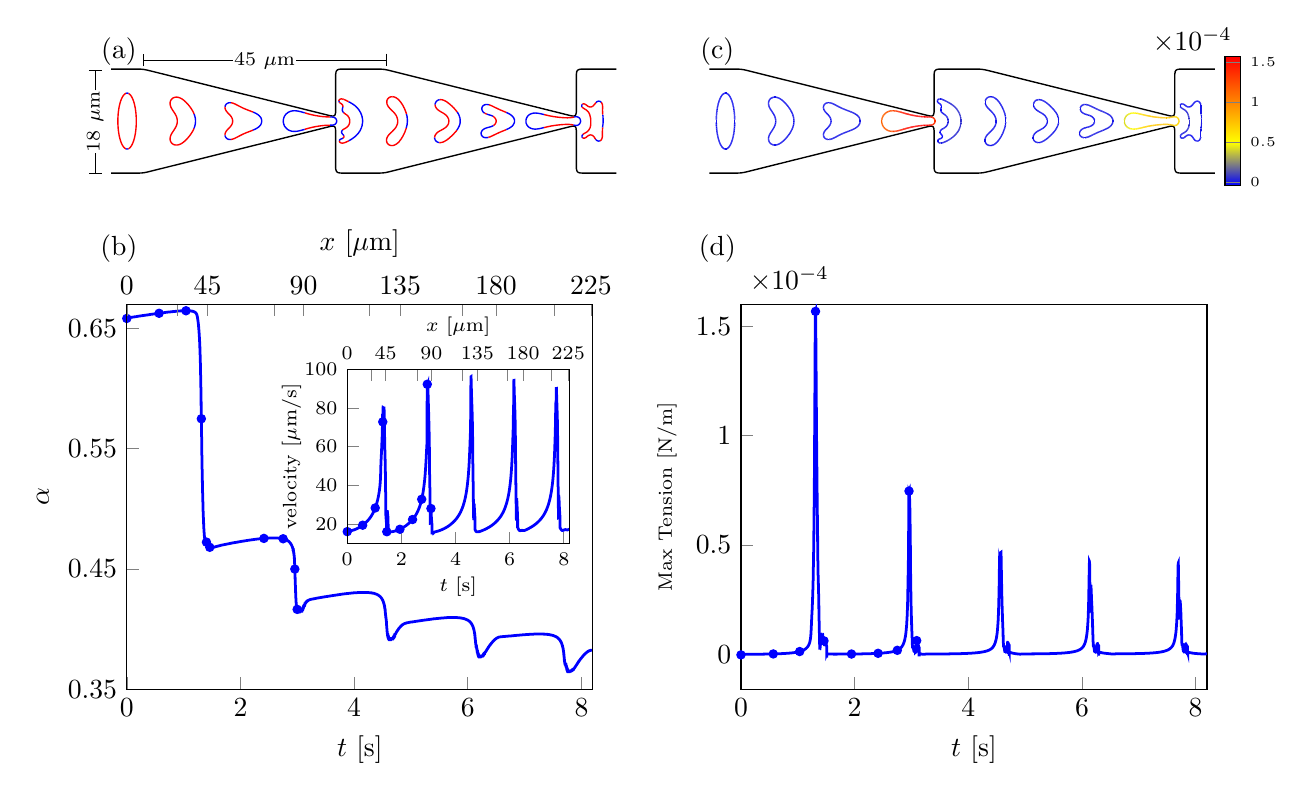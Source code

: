 \begin{tikzpicture}[scale=1.0]

% START OF LEFT PANEL OF COMPOSITE FIGURE
% vesicle going through constriction with flux
\begin{axis}[
  at = {(0.0cm,7.4cm)},
  width = 8.0cm,
  hide axis,
  axis equal image,
  xmin = 1,
  xmax = 32.5,
  ymin = -4,
  ymax = 4,
  xtick = \empty,
  ytick = \empty,
%  title style = {align=center, yshift = -0.4cm},
%  title = {\footnotesize $\beta = 1 \times 10^{-3}$,  
%           \footnotesize $U_{\max} = 18.0\mu$m/s},
]

% outer wall
\addplot[black,line width=0.5pt] coordinates{
(7.559e-02,-3.163e+00)
(1.06e-01,-3.188e+00)
(1.424e-01,-3.206e+00)
(1.84e-01,-3.22e+00)
(2.3e-01,-3.229e+00)
(2.793e-01,-3.235e+00)
(3.311e-01,-3.239e+00)
(3.844e-01,-3.24e+00)
(4.388e-01,-3.241e+00)
(4.937e-01,-3.242e+00)
(5.49e-01,-3.242e+00)
(6.044e-01,-3.242e+00)
(6.597e-01,-3.242e+00)
(7.151e-01,-3.242e+00)
(7.705e-01,-3.242e+00)
(8.258e-01,-3.242e+00)
(8.812e-01,-3.242e+00)
(9.365e-01,-3.242e+00)
(9.919e-01,-3.242e+00)
(1.047e+00,-3.242e+00)
(1.103e+00,-3.242e+00)
(1.158e+00,-3.242e+00)
(1.213e+00,-3.242e+00)
(1.269e+00,-3.242e+00)
(1.324e+00,-3.242e+00)
(1.379e+00,-3.242e+00)
(1.435e+00,-3.242e+00)
(1.49e+00,-3.242e+00)
(1.546e+00,-3.242e+00)
(1.601e+00,-3.242e+00)
(1.656e+00,-3.242e+00)
(1.712e+00,-3.242e+00)
(1.767e+00,-3.242e+00)
(1.822e+00,-3.242e+00)
(1.878e+00,-3.242e+00)
(1.933e+00,-3.242e+00)
(1.988e+00,-3.242e+00)
(2.044e+00,-3.242e+00)
(2.099e+00,-3.242e+00)
(2.155e+00,-3.242e+00)
(2.21e+00,-3.242e+00)
(2.265e+00,-3.242e+00)
(2.321e+00,-3.242e+00)
(2.376e+00,-3.242e+00)
(2.431e+00,-3.242e+00)
(2.487e+00,-3.242e+00)
(2.542e+00,-3.242e+00)
(2.597e+00,-3.242e+00)
(2.653e+00,-3.242e+00)
(2.708e+00,-3.241e+00)
(2.763e+00,-3.24e+00)
(2.818e+00,-3.238e+00)
(2.873e+00,-3.235e+00)
(2.927e+00,-3.231e+00)
(2.981e+00,-3.225e+00)
(3.035e+00,-3.219e+00)
(3.088e+00,-3.21e+00)
(3.141e+00,-3.201e+00)
(3.194e+00,-3.19e+00)
(3.246e+00,-3.179e+00)
(3.299e+00,-3.166e+00)
(3.351e+00,-3.154e+00)
(3.403e+00,-3.141e+00)
(3.456e+00,-3.128e+00)
(3.508e+00,-3.115e+00)
(3.56e+00,-3.102e+00)
(3.612e+00,-3.089e+00)
(3.664e+00,-3.076e+00)
(3.717e+00,-3.063e+00)
(3.769e+00,-3.05e+00)
(3.821e+00,-3.037e+00)
(3.873e+00,-3.024e+00)
(3.925e+00,-3.011e+00)
(3.978e+00,-2.998e+00)
(4.03e+00,-2.985e+00)
(4.082e+00,-2.972e+00)
(4.134e+00,-2.959e+00)
(4.187e+00,-2.946e+00)
(4.239e+00,-2.933e+00)
(4.291e+00,-2.92e+00)
(4.343e+00,-2.907e+00)
(4.395e+00,-2.894e+00)
(4.448e+00,-2.881e+00)
(4.5e+00,-2.868e+00)
(4.552e+00,-2.855e+00)
(4.604e+00,-2.842e+00)
(4.657e+00,-2.829e+00)
(4.709e+00,-2.816e+00)
(4.761e+00,-2.803e+00)
(4.813e+00,-2.79e+00)
(4.865e+00,-2.777e+00)
(4.918e+00,-2.764e+00)
(4.97e+00,-2.751e+00)
(5.022e+00,-2.738e+00)
(5.074e+00,-2.725e+00)
(5.126e+00,-2.712e+00)
(5.179e+00,-2.699e+00)
(5.231e+00,-2.686e+00)
(5.283e+00,-2.673e+00)
(5.335e+00,-2.66e+00)
(5.387e+00,-2.647e+00)
(5.44e+00,-2.634e+00)
(5.492e+00,-2.621e+00)
(5.544e+00,-2.608e+00)
(5.596e+00,-2.595e+00)
(5.649e+00,-2.582e+00)
(5.701e+00,-2.569e+00)
(5.753e+00,-2.556e+00)
(5.805e+00,-2.542e+00)
(5.857e+00,-2.53e+00)
(5.91e+00,-2.517e+00)
(5.962e+00,-2.503e+00)
(6.014e+00,-2.49e+00)
(6.066e+00,-2.478e+00)
(6.118e+00,-2.464e+00)
(6.171e+00,-2.451e+00)
(6.223e+00,-2.438e+00)
(6.275e+00,-2.425e+00)
(6.327e+00,-2.412e+00)
(6.379e+00,-2.399e+00)
(6.432e+00,-2.386e+00)
(6.484e+00,-2.373e+00)
(6.536e+00,-2.36e+00)
(6.588e+00,-2.347e+00)
(6.641e+00,-2.334e+00)
(6.693e+00,-2.321e+00)
(6.745e+00,-2.308e+00)
(6.797e+00,-2.295e+00)
(6.849e+00,-2.282e+00)
(6.902e+00,-2.269e+00)
(6.954e+00,-2.256e+00)
(7.006e+00,-2.243e+00)
(7.058e+00,-2.23e+00)
(7.11e+00,-2.217e+00)
(7.163e+00,-2.204e+00)
(7.215e+00,-2.191e+00)
(7.267e+00,-2.178e+00)
(7.319e+00,-2.165e+00)
(7.371e+00,-2.152e+00)
(7.424e+00,-2.139e+00)
(7.476e+00,-2.126e+00)
(7.528e+00,-2.113e+00)
(7.58e+00,-2.1e+00)
(7.633e+00,-2.087e+00)
(7.685e+00,-2.074e+00)
(7.737e+00,-2.061e+00)
(7.789e+00,-2.048e+00)
(7.841e+00,-2.035e+00)
(7.894e+00,-2.022e+00)
(7.946e+00,-2.009e+00)
(7.998e+00,-1.996e+00)
(8.05e+00,-1.983e+00)
(8.102e+00,-1.97e+00)
(8.155e+00,-1.957e+00)
(8.207e+00,-1.944e+00)
(8.259e+00,-1.931e+00)
(8.311e+00,-1.918e+00)
(8.363e+00,-1.905e+00)
(8.416e+00,-1.892e+00)
(8.468e+00,-1.879e+00)
(8.52e+00,-1.866e+00)
(8.572e+00,-1.853e+00)
(8.624e+00,-1.84e+00)
(8.677e+00,-1.827e+00)
(8.729e+00,-1.814e+00)
(8.781e+00,-1.8e+00)
(8.833e+00,-1.788e+00)
(8.886e+00,-1.774e+00)
(8.938e+00,-1.762e+00)
(8.99e+00,-1.748e+00)
(9.042e+00,-1.736e+00)
(9.094e+00,-1.722e+00)
(9.147e+00,-1.709e+00)
(9.199e+00,-1.696e+00)
(9.251e+00,-1.683e+00)
(9.303e+00,-1.67e+00)
(9.355e+00,-1.657e+00)
(9.408e+00,-1.644e+00)
(9.46e+00,-1.631e+00)
(9.512e+00,-1.618e+00)
(9.564e+00,-1.605e+00)
(9.617e+00,-1.592e+00)
(9.669e+00,-1.579e+00)
(9.721e+00,-1.566e+00)
(9.773e+00,-1.553e+00)
(9.825e+00,-1.54e+00)
(9.877e+00,-1.527e+00)
(9.93e+00,-1.514e+00)
(9.982e+00,-1.501e+00)
(1.003e+01,-1.488e+00)
(1.009e+01,-1.475e+00)
(1.014e+01,-1.462e+00)
(1.019e+01,-1.449e+00)
(1.024e+01,-1.436e+00)
(1.03e+01,-1.423e+00)
(1.035e+01,-1.41e+00)
(1.04e+01,-1.397e+00)
(1.045e+01,-1.384e+00)
(1.05e+01,-1.371e+00)
(1.056e+01,-1.358e+00)
(1.061e+01,-1.345e+00)
(1.066e+01,-1.332e+00)
(1.071e+01,-1.319e+00)
(1.077e+01,-1.306e+00)
(1.082e+01,-1.293e+00)
(1.087e+01,-1.28e+00)
(1.092e+01,-1.267e+00)
(1.097e+01,-1.254e+00)
(1.103e+01,-1.241e+00)
(1.108e+01,-1.228e+00)
(1.113e+01,-1.215e+00)
(1.118e+01,-1.202e+00)
(1.123e+01,-1.189e+00)
(1.129e+01,-1.176e+00)
(1.134e+01,-1.163e+00)
(1.139e+01,-1.15e+00)
(1.144e+01,-1.137e+00)
(1.15e+01,-1.124e+00)
(1.155e+01,-1.111e+00)
(1.16e+01,-1.098e+00)
(1.165e+01,-1.085e+00)
(1.171e+01,-1.072e+00)
(1.176e+01,-1.058e+00)
(1.181e+01,-1.046e+00)
(1.186e+01,-1.032e+00)
(1.191e+01,-1.02e+00)
(1.197e+01,-1.006e+00)
(1.202e+01,-9.935e-01)
(1.207e+01,-9.804e-01)
(1.212e+01,-9.674e-01)
(1.218e+01,-9.544e-01)
(1.223e+01,-9.414e-01)
(1.228e+01,-9.284e-01)
(1.233e+01,-9.154e-01)
(1.238e+01,-9.023e-01)
(1.244e+01,-8.893e-01)
(1.249e+01,-8.763e-01)
(1.254e+01,-8.633e-01)
(1.259e+01,-8.503e-01)
(1.264e+01,-8.373e-01)
(1.27e+01,-8.242e-01)
(1.275e+01,-8.112e-01)
(1.28e+01,-7.982e-01)
(1.285e+01,-7.852e-01)
(1.291e+01,-7.722e-01)
(1.296e+01,-7.591e-01)
(1.301e+01,-7.461e-01)
(1.306e+01,-7.331e-01)
(1.312e+01,-7.201e-01)
(1.317e+01,-7.071e-01)
(1.322e+01,-6.941e-01)
(1.327e+01,-6.81e-01)
(1.332e+01,-6.68e-01)
(1.338e+01,-6.55e-01)
(1.343e+01,-6.42e-01)
(1.348e+01,-6.29e-01)
(1.353e+01,-6.16e-01)
(1.358e+01,-6.029e-01)
(1.364e+01,-5.899e-01)
(1.369e+01,-5.769e-01)
(1.374e+01,-5.639e-01)
(1.379e+01,-5.509e-01)
(1.385e+01,-5.378e-01)
(1.39e+01,-5.248e-01)
(1.395e+01,-5.118e-01)
(1.4e+01,-4.988e-01)
(1.405e+01,-4.858e-01)
(1.411e+01,-4.728e-01)
(1.416e+01,-4.597e-01)
(1.421e+01,-4.467e-01)
(1.426e+01,-4.337e-01)
(1.431e+01,-4.207e-01)
(1.437e+01,-4.076e-01)
(1.442e+01,-3.947e-01)
(1.447e+01,-3.817e-01)
(1.452e+01,-3.686e-01)
(1.458e+01,-3.554e-01)
(1.463e+01,-3.429e-01)
(1.468e+01,-3.317e-01)
(1.473e+01,-3.225e-01)
(1.478e+01,-3.162e-01)
(1.482e+01,-3.14e-01)
(1.486e+01,-3.172e-01)
(1.489e+01,-3.268e-01)
(1.492e+01,-3.436e-01)
(1.495e+01,-3.679e-01)
(1.496e+01,-3.995e-01)
(1.498e+01,-4.376e-01)
(1.499e+01,-4.811e-01)
(1.499e+01,-5.288e-01)
(1.5e+01,-5.795e-01)
(1.5e+01,-6.322e-01)
(1.5e+01,-6.861e-01)
(1.5e+01,-7.408e-01)
(1.5e+01,-7.959e-01)
(1.5e+01,-8.511e-01)
(1.5e+01,-9.064e-01)
(1.5e+01,-9.616e-01)
(1.5e+01,-1.017e+00)
(1.5e+01,-1.072e+00)
(1.5e+01,-1.127e+00)
(1.5e+01,-1.182e+00)
(1.5e+01,-1.238e+00)
(1.5e+01,-1.293e+00)
(1.5e+01,-1.348e+00)
(1.5e+01,-1.403e+00)
(1.5e+01,-1.458e+00)
(1.5e+01,-1.514e+00)
(1.5e+01,-1.569e+00)
(1.5e+01,-1.624e+00)
(1.5e+01,-1.679e+00)
(1.5e+01,-1.734e+00)
(1.5e+01,-1.79e+00)
(1.5e+01,-1.845e+00)
(1.5e+01,-1.9e+00)
(1.5e+01,-1.955e+00)
(1.5e+01,-2.011e+00)
(1.5e+01,-2.066e+00)
(1.5e+01,-2.121e+00)
(1.5e+01,-2.176e+00)
(1.5e+01,-2.231e+00)
(1.5e+01,-2.287e+00)
(1.5e+01,-2.342e+00)
(1.5e+01,-2.397e+00)
(1.5e+01,-2.452e+00)
(1.5e+01,-2.507e+00)
(1.5e+01,-2.563e+00)
(1.5e+01,-2.618e+00)
(1.5e+01,-2.673e+00)
(1.5e+01,-2.728e+00)
(1.5e+01,-2.784e+00)
(1.5e+01,-2.839e+00)
(1.5e+01,-2.893e+00)
(1.5e+01,-2.945e+00)
(1.501e+01,-2.995e+00)
(1.502e+01,-3.043e+00)
(1.503e+01,-3.086e+00)
(1.505e+01,-3.123e+00)
(1.507e+01,-3.156e+00)
(1.51e+01,-3.182e+00)
(1.513e+01,-3.202e+00)
(1.517e+01,-3.217e+00)
(1.522e+01,-3.227e+00)
(1.527e+01,-3.234e+00)
(1.532e+01,-3.238e+00)
(1.537e+01,-3.24e+00)
(1.543e+01,-3.241e+00)
(1.548e+01,-3.242e+00)
(1.554e+01,-3.242e+00)
(1.559e+01,-3.242e+00)
(1.56e+01,-3.242e+00)
(1.566e+01,-3.242e+00)
(1.571e+01,-3.242e+00)
(1.577e+01,-3.242e+00)
(1.583e+01,-3.242e+00)
(1.588e+01,-3.242e+00)
(1.594e+01,-3.242e+00)
(1.599e+01,-3.242e+00)
(1.605e+01,-3.242e+00)
(1.61e+01,-3.242e+00)
(1.616e+01,-3.242e+00)
(1.621e+01,-3.242e+00)
(1.627e+01,-3.242e+00)
(1.632e+01,-3.242e+00)
(1.638e+01,-3.242e+00)
(1.643e+01,-3.242e+00)
(1.649e+01,-3.242e+00)
(1.655e+01,-3.242e+00)
(1.66e+01,-3.242e+00)
(1.666e+01,-3.242e+00)
(1.671e+01,-3.242e+00)
(1.677e+01,-3.242e+00)
(1.682e+01,-3.242e+00)
(1.688e+01,-3.242e+00)
(1.693e+01,-3.242e+00)
(1.699e+01,-3.242e+00)
(1.704e+01,-3.242e+00)
(1.71e+01,-3.242e+00)
(1.715e+01,-3.242e+00)
(1.721e+01,-3.242e+00)
(1.726e+01,-3.242e+00)
(1.732e+01,-3.242e+00)
(1.738e+01,-3.242e+00)
(1.743e+01,-3.242e+00)
(1.749e+01,-3.242e+00)
(1.754e+01,-3.242e+00)
(1.76e+01,-3.242e+00)
(1.765e+01,-3.242e+00)
(1.771e+01,-3.241e+00)
(1.776e+01,-3.24e+00)
(1.782e+01,-3.238e+00)
(1.787e+01,-3.235e+00)
(1.793e+01,-3.231e+00)
(1.798e+01,-3.225e+00)
(1.804e+01,-3.219e+00)
(1.809e+01,-3.21e+00)
(1.814e+01,-3.201e+00)
(1.819e+01,-3.19e+00)
(1.825e+01,-3.179e+00)
(1.83e+01,-3.166e+00)
(1.835e+01,-3.154e+00)
(1.84e+01,-3.141e+00)
(1.846e+01,-3.128e+00)
(1.851e+01,-3.115e+00)
(1.856e+01,-3.102e+00)
(1.861e+01,-3.089e+00)
(1.866e+01,-3.076e+00)
(1.872e+01,-3.063e+00)
(1.877e+01,-3.05e+00)
(1.882e+01,-3.037e+00)
(1.887e+01,-3.024e+00)
(1.893e+01,-3.011e+00)
(1.898e+01,-2.998e+00)
(1.903e+01,-2.985e+00)
(1.908e+01,-2.972e+00)
(1.913e+01,-2.959e+00)
(1.919e+01,-2.946e+00)
(1.924e+01,-2.933e+00)
(1.929e+01,-2.92e+00)
(1.934e+01,-2.907e+00)
(1.94e+01,-2.894e+00)
(1.945e+01,-2.881e+00)
(1.95e+01,-2.868e+00)
(1.955e+01,-2.855e+00)
(1.96e+01,-2.842e+00)
(1.966e+01,-2.829e+00)
(1.971e+01,-2.816e+00)
(1.976e+01,-2.803e+00)
(1.981e+01,-2.79e+00)
(1.986e+01,-2.777e+00)
(1.992e+01,-2.764e+00)
(1.997e+01,-2.751e+00)
(2.002e+01,-2.738e+00)
(2.007e+01,-2.725e+00)
(2.013e+01,-2.712e+00)
(2.018e+01,-2.699e+00)
(2.023e+01,-2.686e+00)
(2.028e+01,-2.673e+00)
(2.034e+01,-2.66e+00)
(2.039e+01,-2.647e+00)
(2.044e+01,-2.634e+00)
(2.049e+01,-2.621e+00)
(2.054e+01,-2.608e+00)
(2.06e+01,-2.595e+00)
(2.065e+01,-2.582e+00)
(2.07e+01,-2.569e+00)
(2.075e+01,-2.556e+00)
(2.08e+01,-2.542e+00)
(2.086e+01,-2.53e+00)
(2.091e+01,-2.517e+00)
(2.096e+01,-2.503e+00)
(2.101e+01,-2.49e+00)
(2.107e+01,-2.478e+00)
(2.112e+01,-2.464e+00)
(2.117e+01,-2.451e+00)
(2.122e+01,-2.438e+00)
(2.127e+01,-2.425e+00)
(2.133e+01,-2.412e+00)
(2.138e+01,-2.399e+00)
(2.143e+01,-2.386e+00)
(2.148e+01,-2.373e+00)
(2.154e+01,-2.36e+00)
(2.159e+01,-2.347e+00)
(2.164e+01,-2.334e+00)
(2.169e+01,-2.321e+00)
(2.175e+01,-2.308e+00)
(2.18e+01,-2.295e+00)
(2.185e+01,-2.282e+00)
(2.19e+01,-2.269e+00)
(2.195e+01,-2.256e+00)
(2.201e+01,-2.243e+00)
(2.206e+01,-2.23e+00)
(2.211e+01,-2.217e+00)
(2.216e+01,-2.204e+00)
(2.221e+01,-2.191e+00)
(2.227e+01,-2.178e+00)
(2.232e+01,-2.165e+00)
(2.237e+01,-2.152e+00)
(2.242e+01,-2.139e+00)
(2.248e+01,-2.126e+00)
(2.253e+01,-2.113e+00)
(2.258e+01,-2.1e+00)
(2.263e+01,-2.087e+00)
(2.268e+01,-2.074e+00)
(2.274e+01,-2.061e+00)
(2.279e+01,-2.048e+00)
(2.284e+01,-2.035e+00)
(2.289e+01,-2.022e+00)
(2.295e+01,-2.009e+00)
(2.3e+01,-1.996e+00)
(2.305e+01,-1.983e+00)
(2.31e+01,-1.97e+00)
(2.316e+01,-1.957e+00)
(2.321e+01,-1.944e+00)
(2.326e+01,-1.931e+00)
(2.331e+01,-1.918e+00)
(2.336e+01,-1.905e+00)
(2.342e+01,-1.892e+00)
(2.347e+01,-1.879e+00)
(2.352e+01,-1.866e+00)
(2.357e+01,-1.853e+00)
(2.362e+01,-1.84e+00)
(2.368e+01,-1.827e+00)
(2.373e+01,-1.814e+00)
(2.378e+01,-1.8e+00)
(2.383e+01,-1.788e+00)
(2.389e+01,-1.774e+00)
(2.394e+01,-1.762e+00)
(2.399e+01,-1.748e+00)
(2.404e+01,-1.736e+00)
(2.409e+01,-1.722e+00)
(2.415e+01,-1.709e+00)
(2.42e+01,-1.696e+00)
(2.425e+01,-1.683e+00)
(2.43e+01,-1.67e+00)
(2.436e+01,-1.657e+00)
(2.441e+01,-1.644e+00)
(2.446e+01,-1.631e+00)
(2.451e+01,-1.618e+00)
(2.456e+01,-1.605e+00)
(2.462e+01,-1.592e+00)
(2.467e+01,-1.579e+00)
(2.472e+01,-1.566e+00)
(2.477e+01,-1.553e+00)
(2.482e+01,-1.54e+00)
(2.488e+01,-1.527e+00)
(2.493e+01,-1.514e+00)
(2.498e+01,-1.501e+00)
(2.503e+01,-1.488e+00)
(2.509e+01,-1.475e+00)
(2.514e+01,-1.462e+00)
(2.519e+01,-1.449e+00)
(2.524e+01,-1.436e+00)
(2.53e+01,-1.423e+00)
(2.535e+01,-1.41e+00)
(2.54e+01,-1.397e+00)
(2.545e+01,-1.384e+00)
(2.55e+01,-1.371e+00)
(2.556e+01,-1.358e+00)
(2.561e+01,-1.345e+00)
(2.566e+01,-1.332e+00)
(2.571e+01,-1.319e+00)
(2.576e+01,-1.306e+00)
(2.582e+01,-1.293e+00)
(2.587e+01,-1.28e+00)
(2.592e+01,-1.267e+00)
(2.597e+01,-1.254e+00)
(2.603e+01,-1.241e+00)
(2.608e+01,-1.228e+00)
(2.613e+01,-1.215e+00)
(2.618e+01,-1.202e+00)
(2.623e+01,-1.189e+00)
(2.629e+01,-1.176e+00)
(2.634e+01,-1.163e+00)
(2.639e+01,-1.15e+00)
(2.644e+01,-1.137e+00)
(2.65e+01,-1.124e+00)
(2.655e+01,-1.111e+00)
(2.66e+01,-1.098e+00)
(2.665e+01,-1.085e+00)
(2.671e+01,-1.072e+00)
(2.676e+01,-1.058e+00)
(2.681e+01,-1.046e+00)
(2.686e+01,-1.032e+00)
(2.691e+01,-1.02e+00)
(2.697e+01,-1.006e+00)
(2.702e+01,-9.935e-01)
(2.707e+01,-9.804e-01)
(2.712e+01,-9.674e-01)
(2.717e+01,-9.544e-01)
(2.723e+01,-9.414e-01)
(2.728e+01,-9.284e-01)
(2.733e+01,-9.154e-01)
(2.738e+01,-9.023e-01)
(2.744e+01,-8.893e-01)
(2.749e+01,-8.763e-01)
(2.754e+01,-8.633e-01)
(2.759e+01,-8.503e-01)
(2.764e+01,-8.373e-01)
(2.77e+01,-8.242e-01)
(2.775e+01,-8.112e-01)
(2.78e+01,-7.982e-01)
(2.785e+01,-7.852e-01)
(2.791e+01,-7.722e-01)
(2.796e+01,-7.591e-01)
(2.801e+01,-7.461e-01)
(2.806e+01,-7.331e-01)
(2.812e+01,-7.201e-01)
(2.817e+01,-7.071e-01)
(2.822e+01,-6.941e-01)
(2.827e+01,-6.81e-01)
(2.832e+01,-6.68e-01)
(2.838e+01,-6.55e-01)
(2.843e+01,-6.42e-01)
(2.848e+01,-6.29e-01)
(2.853e+01,-6.16e-01)
(2.858e+01,-6.029e-01)
(2.864e+01,-5.899e-01)
(2.869e+01,-5.769e-01)
(2.874e+01,-5.639e-01)
(2.879e+01,-5.509e-01)
(2.885e+01,-5.378e-01)
(2.89e+01,-5.248e-01)
(2.895e+01,-5.118e-01)
(2.9e+01,-4.988e-01)
(2.905e+01,-4.858e-01)
(2.911e+01,-4.728e-01)
(2.916e+01,-4.597e-01)
(2.921e+01,-4.467e-01)
(2.926e+01,-4.337e-01)
(2.932e+01,-4.207e-01)
(2.937e+01,-4.076e-01)
(2.942e+01,-3.947e-01)
(2.947e+01,-3.817e-01)
(2.952e+01,-3.686e-01)
(2.958e+01,-3.554e-01)
(2.963e+01,-3.429e-01)
(2.968e+01,-3.317e-01)
(2.973e+01,-3.225e-01)
(2.978e+01,-3.162e-01)
(2.982e+01,-3.14e-01)
(2.986e+01,-3.172e-01)
(2.989e+01,-3.268e-01)
(2.992e+01,-3.436e-01)
(2.995e+01,-3.679e-01)
(2.997e+01,-3.995e-01)
(2.998e+01,-4.376e-01)
(2.999e+01,-4.811e-01)
(2.999e+01,-5.288e-01)
(3.0e+01,-5.795e-01)
(3.0e+01,-6.322e-01)
(3.0e+01,-6.861e-01)
(3.0e+01,-7.408e-01)
(3.0e+01,-7.959e-01)
(3.0e+01,-8.511e-01)
(3.0e+01,-9.064e-01)
(3.0e+01,-9.616e-01)
(3.0e+01,-1.017e+00)
(3.0e+01,-1.072e+00)
(3.0e+01,-1.127e+00)
(3.0e+01,-1.182e+00)
(3.0e+01,-1.238e+00)
(3.0e+01,-1.293e+00)
(3.0e+01,-1.348e+00)
(3.0e+01,-1.403e+00)
(3.0e+01,-1.458e+00)
(3.0e+01,-1.514e+00)
(3.0e+01,-1.569e+00)
(3.0e+01,-1.624e+00)
(3.0e+01,-1.679e+00)
(3.0e+01,-1.734e+00)
(3.0e+01,-1.79e+00)
(3.0e+01,-1.845e+00)
(3.0e+01,-1.9e+00)
(3.0e+01,-1.955e+00)
(3.0e+01,-2.011e+00)
(3.0e+01,-2.066e+00)
(3.0e+01,-2.121e+00)
(3.0e+01,-2.176e+00)
(3.0e+01,-2.231e+00)
(3.0e+01,-2.287e+00)
(3.0e+01,-2.342e+00)
(3.0e+01,-2.397e+00)
(3.0e+01,-2.452e+00)
(3.0e+01,-2.507e+00)
(3.0e+01,-2.563e+00)
(3.0e+01,-2.618e+00)
(3.0e+01,-2.673e+00)
(3.0e+01,-2.728e+00)
(3.0e+01,-2.784e+00)
(3.0e+01,-2.839e+00)
(3.0e+01,-2.893e+00)
(3.0e+01,-2.945e+00)
(3.001e+01,-2.995e+00)
(3.002e+01,-3.043e+00)
(3.003e+01,-3.086e+00)
(3.005e+01,-3.123e+00)
(3.007e+01,-3.156e+00)
(3.01e+01,-3.182e+00)
(3.013e+01,-3.202e+00)
(3.017e+01,-3.217e+00)
(3.022e+01,-3.227e+00)
(3.027e+01,-3.234e+00)
(3.032e+01,-3.238e+00)
(3.037e+01,-3.24e+00)
(3.043e+01,-3.241e+00)
(3.048e+01,-3.242e+00)
(3.054e+01,-3.242e+00)
(3.059e+01,-3.242e+00)
(3.065e+01,-3.242e+00)
(3.07e+01,-3.242e+00)
(3.076e+01,-3.242e+00)
(3.081e+01,-3.242e+00)
(3.087e+01,-3.242e+00)
(3.092e+01,-3.242e+00)
(3.098e+01,-3.242e+00)
(3.103e+01,-3.242e+00)
(3.109e+01,-3.242e+00)
(3.115e+01,-3.242e+00)
(3.12e+01,-3.242e+00)
(3.126e+01,-3.242e+00)
(3.131e+01,-3.242e+00)
(3.137e+01,-3.242e+00)
(3.142e+01,-3.242e+00)
(3.148e+01,-3.242e+00)
(3.153e+01,-3.242e+00)
(3.159e+01,-3.242e+00)
(3.164e+01,-3.242e+00)
(3.17e+01,-3.242e+00)
(3.175e+01,-3.242e+00)
(3.181e+01,-3.242e+00)
(3.187e+01,-3.242e+00)
(3.192e+01,-3.242e+00)
(3.198e+01,-3.242e+00)
(3.203e+01,-3.242e+00)
(3.209e+01,-3.242e+00)
(3.214e+01,-3.242e+00)
(3.22e+01,-3.242e+00)
(3.225e+01,-3.242e+00)
(3.231e+01,-3.242e+00)
(3.236e+01,-3.242e+00)
(3.242e+01,-3.242e+00)
(3.248e+01,-3.242e+00)
(3.253e+01,-3.242e+00)
(3.259e+01,-3.242e+00)
(3.264e+01,-3.241e+00)
(3.269e+01,-3.239e+00)
(3.274e+01,-3.234e+00)
(3.279e+01,-3.227e+00)
(3.284e+01,-3.216e+00)
(3.287e+01,-3.2e+00)
(3.291e+01,-3.178e+00)
(3.293e+01,-3.151e+00)
(3.296e+01,-3.118e+00)
(3.297e+01,-3.079e+00)
(3.298e+01,-3.036e+00)
(3.299e+01,-2.989e+00)
(3.3e+01,-2.939e+00)
(3.3e+01,-2.887e+00)
(3.3e+01,-2.834e+00)
(3.3e+01,-2.78e+00)
(3.3e+01,-2.727e+00)
(3.3e+01,-2.672e+00)
(3.3e+01,-2.618e+00)
(3.3e+01,-2.564e+00)
(3.3e+01,-2.51e+00)
(3.3e+01,-2.455e+00)
(3.3e+01,-2.401e+00)
(3.3e+01,-2.347e+00)
(3.3e+01,-2.293e+00)
(3.3e+01,-2.239e+00)
(3.3e+01,-2.184e+00)
(3.3e+01,-2.13e+00)
(3.3e+01,-2.076e+00)
(3.3e+01,-2.022e+00)
(3.3e+01,-1.967e+00)
(3.3e+01,-1.913e+00)
(3.3e+01,-1.859e+00)
(3.3e+01,-1.805e+00)
(3.3e+01,-1.75e+00)
(3.3e+01,-1.696e+00)
(3.3e+01,-1.642e+00)
(3.3e+01,-1.588e+00)
(3.3e+01,-1.534e+00)
(3.3e+01,-1.479e+00)
(3.3e+01,-1.425e+00)
(3.3e+01,-1.371e+00)
(3.3e+01,-1.317e+00)
(3.3e+01,-1.263e+00)
(3.3e+01,-1.208e+00)
(3.3e+01,-1.154e+00)
(3.3e+01,-1.1e+00)
(3.3e+01,-1.046e+00)
(3.3e+01,-9.915e-01)
(3.3e+01,-9.373e-01)
(3.3e+01,-8.831e-01)
(3.3e+01,-8.288e-01)
(3.3e+01,-7.746e-01)
(3.3e+01,-7.204e-01)
(3.3e+01,-6.662e-01)
(3.3e+01,-6.12e-01)
(3.3e+01,-5.577e-01)
(3.3e+01,-5.035e-01)
(3.3e+01,-4.493e-01)
(3.3e+01,-3.951e-01)
(3.3e+01,-3.409e-01)
(3.3e+01,-2.867e-01)
(3.3e+01,-2.325e-01)
(3.3e+01,-1.782e-01)
(3.3e+01,-1.24e-01)
(3.3e+01,-6.98e-02)
(3.3e+01,-1.558e-02)
(3.3e+01,3.863e-02)
(3.3e+01,9.285e-02)
(3.3e+01,1.471e-01)
(3.3e+01,2.013e-01)
(3.3e+01,2.555e-01)
(3.3e+01,3.097e-01)
(3.3e+01,3.639e-01)
(3.3e+01,4.181e-01)
(3.3e+01,4.724e-01)
(3.3e+01,5.266e-01)
(3.3e+01,5.808e-01)
(3.3e+01,6.35e-01)
(3.3e+01,6.892e-01)
(3.3e+01,7.434e-01)
(3.3e+01,7.977e-01)
(3.3e+01,8.519e-01)
(3.3e+01,9.061e-01)
(3.3e+01,9.603e-01)
(3.3e+01,1.014e+00)
(3.3e+01,1.069e+00)
(3.3e+01,1.123e+00)
(3.3e+01,1.177e+00)
(3.3e+01,1.231e+00)
(3.3e+01,1.286e+00)
(3.3e+01,1.34e+00)
(3.3e+01,1.394e+00)
(3.3e+01,1.448e+00)
(3.3e+01,1.502e+00)
(3.3e+01,1.557e+00)
(3.3e+01,1.611e+00)
(3.3e+01,1.665e+00)
(3.3e+01,1.719e+00)
(3.3e+01,1.774e+00)
(3.3e+01,1.828e+00)
(3.3e+01,1.882e+00)
(3.3e+01,1.936e+00)
(3.3e+01,1.99e+00)
(3.3e+01,2.045e+00)
(3.3e+01,2.099e+00)
(3.3e+01,2.153e+00)
(3.3e+01,2.207e+00)
(3.3e+01,2.261e+00)
(3.3e+01,2.316e+00)
(3.3e+01,2.37e+00)
(3.3e+01,2.424e+00)
(3.3e+01,2.478e+00)
(3.3e+01,2.533e+00)
(3.3e+01,2.587e+00)
(3.3e+01,2.641e+00)
(3.3e+01,2.695e+00)
(3.3e+01,2.749e+00)
(3.3e+01,2.804e+00)
(3.3e+01,2.858e+00)
(3.3e+01,2.91e+00)
(3.3e+01,2.962e+00)
(3.299e+01,3.01e+00)
(3.298e+01,3.056e+00)
(3.297e+01,3.097e+00)
(3.295e+01,3.133e+00)
(3.292e+01,3.163e+00)
(3.289e+01,3.188e+00)
(3.286e+01,3.206e+00)
(3.282e+01,3.22e+00)
(3.277e+01,3.229e+00)
(3.272e+01,3.235e+00)
(3.267e+01,3.239e+00)
(3.262e+01,3.24e+00)
(3.256e+01,3.241e+00)
(3.251e+01,3.242e+00)
(3.245e+01,3.242e+00)
(3.24e+01,3.242e+00)
(3.234e+01,3.242e+00)
(3.228e+01,3.242e+00)
(3.223e+01,3.242e+00)
(3.217e+01,3.242e+00)
(3.212e+01,3.242e+00)
(3.206e+01,3.242e+00)
(3.201e+01,3.242e+00)
(3.195e+01,3.242e+00)
(3.19e+01,3.242e+00)
(3.184e+01,3.242e+00)
(3.179e+01,3.242e+00)
(3.173e+01,3.242e+00)
(3.168e+01,3.242e+00)
(3.162e+01,3.242e+00)
(3.156e+01,3.242e+00)
(3.151e+01,3.242e+00)
(3.145e+01,3.242e+00)
(3.14e+01,3.242e+00)
(3.134e+01,3.242e+00)
(3.129e+01,3.242e+00)
(3.123e+01,3.242e+00)
(3.118e+01,3.242e+00)
(3.112e+01,3.242e+00)
(3.107e+01,3.242e+00)
(3.101e+01,3.242e+00)
(3.096e+01,3.242e+00)
(3.09e+01,3.242e+00)
(3.085e+01,3.242e+00)
(3.079e+01,3.242e+00)
(3.074e+01,3.242e+00)
(3.068e+01,3.242e+00)
(3.062e+01,3.242e+00)
(3.057e+01,3.242e+00)
(3.051e+01,3.242e+00)
(3.046e+01,3.242e+00)
(3.04e+01,3.242e+00)
(3.035e+01,3.24e+00)
(3.03e+01,3.238e+00)
(3.025e+01,3.233e+00)
(3.02e+01,3.225e+00)
(3.016e+01,3.212e+00)
(3.012e+01,3.195e+00)
(3.009e+01,3.172e+00)
(3.006e+01,3.142e+00)
(3.004e+01,3.107e+00)
(3.002e+01,3.067e+00)
(3.002e+01,3.022e+00)
(3.001e+01,2.973e+00)
(3.0e+01,2.922e+00)
(3.0e+01,2.869e+00)
(3.0e+01,2.815e+00)
(3.0e+01,2.76e+00)
(3.0e+01,2.705e+00)
(3.0e+01,2.65e+00)
(3.0e+01,2.594e+00)
(3.0e+01,2.539e+00)
(3.0e+01,2.484e+00)
(3.0e+01,2.429e+00)
(3.0e+01,2.374e+00)
(3.0e+01,2.318e+00)
(3.0e+01,2.263e+00)
(3.0e+01,2.208e+00)
(3.0e+01,2.153e+00)
(3.0e+01,2.098e+00)
(3.0e+01,2.042e+00)
(3.0e+01,1.987e+00)
(3.0e+01,1.932e+00)
(3.0e+01,1.877e+00)
(3.0e+01,1.821e+00)
(3.0e+01,1.766e+00)
(3.0e+01,1.711e+00)
(3.0e+01,1.656e+00)
(3.0e+01,1.601e+00)
(3.0e+01,1.545e+00)
(3.0e+01,1.49e+00)
(3.0e+01,1.435e+00)
(3.0e+01,1.38e+00)
(3.0e+01,1.325e+00)
(3.0e+01,1.269e+00)
(3.0e+01,1.214e+00)
(3.0e+01,1.159e+00)
(3.0e+01,1.104e+00)
(3.0e+01,1.048e+00)
(3.0e+01,9.933e-01)
(3.0e+01,9.381e-01)
(3.0e+01,8.829e-01)
(3.0e+01,8.277e-01)
(3.0e+01,7.725e-01)
(3.0e+01,7.171e-01)
(3.0e+01,6.621e-01)
(3.0e+01,6.082e-01)
(3.0e+01,5.56e-01)
(2.999e+01,5.063e-01)
(2.998e+01,4.603e-01)
(2.997e+01,4.193e-01)
(2.996e+01,3.844e-01)
(2.994e+01,3.564e-01)
(2.991e+01,3.359e-01)
(2.988e+01,3.228e-01)
(2.984e+01,3.165e-01)
(2.98e+01,3.161e-01)
(2.975e+01,3.202e-01)
(2.971e+01,3.278e-01)
(2.966e+01,3.377e-01)
(2.961e+01,3.491e-01)
(2.955e+01,3.613e-01)
(2.95e+01,3.741e-01)
(2.945e+01,3.872e-01)
(2.94e+01,4.002e-01)
(2.934e+01,4.132e-01)
(2.929e+01,4.262e-01)
(2.924e+01,4.392e-01)
(2.919e+01,4.523e-01)
(2.914e+01,4.653e-01)
(2.908e+01,4.783e-01)
(2.903e+01,4.913e-01)
(2.898e+01,5.043e-01)
(2.893e+01,5.173e-01)
(2.888e+01,5.304e-01)
(2.882e+01,5.434e-01)
(2.877e+01,5.564e-01)
(2.872e+01,5.694e-01)
(2.867e+01,5.824e-01)
(2.861e+01,5.955e-01)
(2.856e+01,6.085e-01)
(2.851e+01,6.215e-01)
(2.846e+01,6.345e-01)
(2.841e+01,6.475e-01)
(2.835e+01,6.605e-01)
(2.83e+01,6.736e-01)
(2.825e+01,6.866e-01)
(2.82e+01,6.996e-01)
(2.814e+01,7.126e-01)
(2.809e+01,7.256e-01)
(2.804e+01,7.386e-01)
(2.799e+01,7.517e-01)
(2.794e+01,7.647e-01)
(2.788e+01,7.777e-01)
(2.783e+01,7.907e-01)
(2.778e+01,8.037e-01)
(2.773e+01,8.168e-01)
(2.768e+01,8.298e-01)
(2.762e+01,8.428e-01)
(2.757e+01,8.558e-01)
(2.752e+01,8.688e-01)
(2.747e+01,8.818e-01)
(2.741e+01,8.948e-01)
(2.736e+01,9.079e-01)
(2.731e+01,9.209e-01)
(2.726e+01,9.339e-01)
(2.72e+01,9.469e-01)
(2.715e+01,9.599e-01)
(2.71e+01,9.73e-01)
(2.705e+01,9.86e-01)
(2.7e+01,9.99e-01)
(2.694e+01,1.012e+00)
(2.689e+01,1.025e+00)
(2.684e+01,1.038e+00)
(2.679e+01,1.051e+00)
(2.674e+01,1.064e+00)
(2.668e+01,1.077e+00)
(2.663e+01,1.09e+00)
(2.658e+01,1.103e+00)
(2.653e+01,1.116e+00)
(2.647e+01,1.129e+00)
(2.642e+01,1.142e+00)
(2.637e+01,1.155e+00)
(2.632e+01,1.168e+00)
(2.627e+01,1.181e+00)
(2.621e+01,1.194e+00)
(2.616e+01,1.207e+00)
(2.611e+01,1.22e+00)
(2.606e+01,1.233e+00)
(2.6e+01,1.246e+00)
(2.595e+01,1.259e+00)
(2.59e+01,1.272e+00)
(2.585e+01,1.285e+00)
(2.579e+01,1.298e+00)
(2.574e+01,1.311e+00)
(2.569e+01,1.324e+00)
(2.564e+01,1.337e+00)
(2.559e+01,1.351e+00)
(2.553e+01,1.363e+00)
(2.548e+01,1.377e+00)
(2.543e+01,1.389e+00)
(2.538e+01,1.403e+00)
(2.533e+01,1.416e+00)
(2.527e+01,1.429e+00)
(2.522e+01,1.442e+00)
(2.517e+01,1.455e+00)
(2.512e+01,1.468e+00)
(2.506e+01,1.481e+00)
(2.501e+01,1.494e+00)
(2.496e+01,1.507e+00)
(2.491e+01,1.52e+00)
(2.486e+01,1.533e+00)
(2.48e+01,1.546e+00)
(2.475e+01,1.559e+00)
(2.47e+01,1.572e+00)
(2.465e+01,1.585e+00)
(2.459e+01,1.598e+00)
(2.454e+01,1.611e+00)
(2.449e+01,1.624e+00)
(2.444e+01,1.637e+00)
(2.438e+01,1.65e+00)
(2.433e+01,1.663e+00)
(2.428e+01,1.676e+00)
(2.423e+01,1.689e+00)
(2.418e+01,1.702e+00)
(2.412e+01,1.715e+00)
(2.407e+01,1.728e+00)
(2.402e+01,1.741e+00)
(2.397e+01,1.754e+00)
(2.392e+01,1.767e+00)
(2.386e+01,1.78e+00)
(2.381e+01,1.793e+00)
(2.376e+01,1.806e+00)
(2.371e+01,1.819e+00)
(2.365e+01,1.832e+00)
(2.36e+01,1.845e+00)
(2.355e+01,1.858e+00)
(2.35e+01,1.871e+00)
(2.345e+01,1.884e+00)
(2.339e+01,1.897e+00)
(2.334e+01,1.91e+00)
(2.329e+01,1.923e+00)
(2.324e+01,1.936e+00)
(2.318e+01,1.949e+00)
(2.313e+01,1.962e+00)
(2.308e+01,1.975e+00)
(2.303e+01,1.988e+00)
(2.298e+01,2.001e+00)
(2.292e+01,2.014e+00)
(2.287e+01,2.027e+00)
(2.282e+01,2.04e+00)
(2.277e+01,2.053e+00)
(2.272e+01,2.066e+00)
(2.266e+01,2.079e+00)
(2.261e+01,2.092e+00)
(2.256e+01,2.106e+00)
(2.251e+01,2.119e+00)
(2.245e+01,2.131e+00)
(2.24e+01,2.144e+00)
(2.235e+01,2.158e+00)
(2.23e+01,2.171e+00)
(2.224e+01,2.184e+00)
(2.219e+01,2.197e+00)
(2.214e+01,2.21e+00)
(2.209e+01,2.223e+00)
(2.204e+01,2.236e+00)
(2.198e+01,2.249e+00)
(2.193e+01,2.262e+00)
(2.188e+01,2.275e+00)
(2.183e+01,2.288e+00)
(2.178e+01,2.301e+00)
(2.172e+01,2.314e+00)
(2.167e+01,2.327e+00)
(2.162e+01,2.34e+00)
(2.157e+01,2.353e+00)
(2.151e+01,2.366e+00)
(2.146e+01,2.379e+00)
(2.141e+01,2.392e+00)
(2.136e+01,2.405e+00)
(2.131e+01,2.418e+00)
(2.125e+01,2.431e+00)
(2.12e+01,2.444e+00)
(2.115e+01,2.457e+00)
(2.11e+01,2.47e+00)
(2.104e+01,2.483e+00)
(2.099e+01,2.496e+00)
(2.094e+01,2.509e+00)
(2.089e+01,2.522e+00)
(2.083e+01,2.535e+00)
(2.078e+01,2.548e+00)
(2.073e+01,2.561e+00)
(2.068e+01,2.574e+00)
(2.063e+01,2.587e+00)
(2.057e+01,2.6e+00)
(2.052e+01,2.613e+00)
(2.047e+01,2.626e+00)
(2.042e+01,2.639e+00)
(2.037e+01,2.652e+00)
(2.031e+01,2.665e+00)
(2.026e+01,2.678e+00)
(2.021e+01,2.691e+00)
(2.016e+01,2.704e+00)
(2.01e+01,2.717e+00)
(2.005e+01,2.73e+00)
(2.0e+01,2.743e+00)
(1.995e+01,2.756e+00)
(1.99e+01,2.769e+00)
(1.984e+01,2.782e+00)
(1.979e+01,2.795e+00)
(1.974e+01,2.808e+00)
(1.969e+01,2.821e+00)
(1.963e+01,2.834e+00)
(1.958e+01,2.848e+00)
(1.953e+01,2.861e+00)
(1.948e+01,2.873e+00)
(1.942e+01,2.886e+00)
(1.937e+01,2.9e+00)
(1.932e+01,2.913e+00)
(1.927e+01,2.926e+00)
(1.922e+01,2.939e+00)
(1.916e+01,2.952e+00)
(1.911e+01,2.965e+00)
(1.906e+01,2.978e+00)
(1.901e+01,2.991e+00)
(1.896e+01,3.004e+00)
(1.89e+01,3.017e+00)
(1.885e+01,3.03e+00)
(1.88e+01,3.043e+00)
(1.875e+01,3.056e+00)
(1.869e+01,3.069e+00)
(1.864e+01,3.082e+00)
(1.859e+01,3.095e+00)
(1.854e+01,3.108e+00)
(1.849e+01,3.121e+00)
(1.843e+01,3.134e+00)
(1.838e+01,3.147e+00)
(1.833e+01,3.16e+00)
(1.828e+01,3.172e+00)
(1.822e+01,3.184e+00)
(1.817e+01,3.195e+00)
(1.812e+01,3.205e+00)
(1.806e+01,3.214e+00)
(1.801e+01,3.222e+00)
(1.796e+01,3.228e+00)
(1.79e+01,3.232e+00)
(1.785e+01,3.236e+00)
(1.779e+01,3.238e+00)
(1.774e+01,3.24e+00)
(1.768e+01,3.241e+00)
(1.763e+01,3.241e+00)
(1.757e+01,3.242e+00)
(1.752e+01,3.242e+00)
(1.746e+01,3.242e+00)
(1.741e+01,3.242e+00)
(1.735e+01,3.242e+00)
(1.73e+01,3.242e+00)
(1.724e+01,3.242e+00)
(1.719e+01,3.242e+00)
(1.713e+01,3.242e+00)
(1.708e+01,3.242e+00)
(1.702e+01,3.242e+00)
(1.696e+01,3.242e+00)
(1.691e+01,3.242e+00)
(1.685e+01,3.242e+00)
(1.68e+01,3.242e+00)
(1.674e+01,3.242e+00)
(1.669e+01,3.242e+00)
(1.663e+01,3.242e+00)
(1.658e+01,3.242e+00)
(1.652e+01,3.242e+00)
(1.647e+01,3.242e+00)
(1.641e+01,3.242e+00)
(1.636e+01,3.242e+00)
(1.63e+01,3.242e+00)
(1.625e+01,3.242e+00)
(1.619e+01,3.242e+00)
(1.613e+01,3.242e+00)
(1.608e+01,3.242e+00)
(1.602e+01,3.242e+00)
(1.597e+01,3.242e+00)
(1.591e+01,3.242e+00)
(1.586e+01,3.242e+00)
(1.58e+01,3.242e+00)
(1.575e+01,3.242e+00)
(1.569e+01,3.242e+00)
(1.564e+01,3.242e+00)
(1.558e+01,3.242e+00)
(1.552e+01,3.242e+00)
(1.557e+01,3.242e+00)
(1.551e+01,3.242e+00)
(1.546e+01,3.242e+00)
(1.54e+01,3.242e+00)
(1.535e+01,3.24e+00)
(1.53e+01,3.238e+00)
(1.525e+01,3.233e+00)
(1.52e+01,3.225e+00)
(1.516e+01,3.212e+00)
(1.512e+01,3.195e+00)
(1.509e+01,3.172e+00)
(1.506e+01,3.142e+00)
(1.504e+01,3.107e+00)
(1.502e+01,3.067e+00)
(1.502e+01,3.022e+00)
(1.501e+01,2.973e+00)
(1.5e+01,2.922e+00)
(1.5e+01,2.869e+00)
(1.5e+01,2.815e+00)
(1.5e+01,2.76e+00)
(1.5e+01,2.705e+00)
(1.5e+01,2.65e+00)
(1.5e+01,2.594e+00)
(1.5e+01,2.539e+00)
(1.5e+01,2.484e+00)
(1.5e+01,2.429e+00)
(1.5e+01,2.374e+00)
(1.5e+01,2.318e+00)
(1.5e+01,2.263e+00)
(1.5e+01,2.208e+00)
(1.5e+01,2.153e+00)
(1.5e+01,2.098e+00)
(1.5e+01,2.042e+00)
(1.5e+01,1.987e+00)
(1.5e+01,1.932e+00)
(1.5e+01,1.877e+00)
(1.5e+01,1.821e+00)
(1.5e+01,1.766e+00)
(1.5e+01,1.711e+00)
(1.5e+01,1.656e+00)
(1.5e+01,1.601e+00)
(1.5e+01,1.545e+00)
(1.5e+01,1.49e+00)
(1.5e+01,1.435e+00)
(1.5e+01,1.38e+00)
(1.5e+01,1.325e+00)
(1.5e+01,1.269e+00)
(1.5e+01,1.214e+00)
(1.5e+01,1.159e+00)
(1.5e+01,1.104e+00)
(1.5e+01,1.048e+00)
(1.5e+01,9.933e-01)
(1.5e+01,9.381e-01)
(1.5e+01,8.829e-01)
(1.5e+01,8.277e-01)
(1.5e+01,7.725e-01)
(1.5e+01,7.171e-01)
(1.5e+01,6.621e-01)
(1.5e+01,6.082e-01)
(1.5e+01,5.56e-01)
(1.499e+01,5.063e-01)
(1.498e+01,4.603e-01)
(1.497e+01,4.193e-01)
(1.496e+01,3.844e-01)
(1.494e+01,3.564e-01)
(1.491e+01,3.359e-01)
(1.488e+01,3.228e-01)
(1.484e+01,3.165e-01)
(1.48e+01,3.161e-01)
(1.476e+01,3.202e-01)
(1.471e+01,3.278e-01)
(1.466e+01,3.377e-01)
(1.461e+01,3.491e-01)
(1.455e+01,3.613e-01)
(1.45e+01,3.741e-01)
(1.445e+01,3.872e-01)
(1.44e+01,4.002e-01)
(1.435e+01,4.132e-01)
(1.429e+01,4.262e-01)
(1.424e+01,4.392e-01)
(1.419e+01,4.523e-01)
(1.414e+01,4.653e-01)
(1.408e+01,4.783e-01)
(1.403e+01,4.913e-01)
(1.398e+01,5.043e-01)
(1.393e+01,5.173e-01)
(1.388e+01,5.304e-01)
(1.382e+01,5.434e-01)
(1.377e+01,5.564e-01)
(1.372e+01,5.694e-01)
(1.367e+01,5.824e-01)
(1.361e+01,5.955e-01)
(1.356e+01,6.085e-01)
(1.351e+01,6.215e-01)
(1.346e+01,6.345e-01)
(1.341e+01,6.475e-01)
(1.335e+01,6.605e-01)
(1.33e+01,6.736e-01)
(1.325e+01,6.866e-01)
(1.32e+01,6.996e-01)
(1.315e+01,7.126e-01)
(1.309e+01,7.256e-01)
(1.304e+01,7.386e-01)
(1.299e+01,7.517e-01)
(1.294e+01,7.647e-01)
(1.288e+01,7.777e-01)
(1.283e+01,7.907e-01)
(1.278e+01,8.037e-01)
(1.273e+01,8.168e-01)
(1.268e+01,8.298e-01)
(1.262e+01,8.428e-01)
(1.257e+01,8.558e-01)
(1.252e+01,8.688e-01)
(1.247e+01,8.818e-01)
(1.241e+01,8.948e-01)
(1.236e+01,9.079e-01)
(1.231e+01,9.209e-01)
(1.226e+01,9.339e-01)
(1.22e+01,9.469e-01)
(1.215e+01,9.599e-01)
(1.21e+01,9.73e-01)
(1.205e+01,9.86e-01)
(1.2e+01,9.99e-01)
(1.194e+01,1.012e+00)
(1.189e+01,1.025e+00)
(1.184e+01,1.038e+00)
(1.179e+01,1.051e+00)
(1.173e+01,1.064e+00)
(1.168e+01,1.077e+00)
(1.163e+01,1.09e+00)
(1.158e+01,1.103e+00)
(1.153e+01,1.116e+00)
(1.147e+01,1.129e+00)
(1.142e+01,1.142e+00)
(1.137e+01,1.155e+00)
(1.132e+01,1.168e+00)
(1.127e+01,1.181e+00)
(1.121e+01,1.194e+00)
(1.116e+01,1.207e+00)
(1.111e+01,1.22e+00)
(1.106e+01,1.233e+00)
(1.1e+01,1.246e+00)
(1.095e+01,1.259e+00)
(1.09e+01,1.272e+00)
(1.085e+01,1.285e+00)
(1.079e+01,1.298e+00)
(1.074e+01,1.311e+00)
(1.069e+01,1.324e+00)
(1.064e+01,1.337e+00)
(1.059e+01,1.351e+00)
(1.053e+01,1.363e+00)
(1.048e+01,1.377e+00)
(1.043e+01,1.389e+00)
(1.038e+01,1.403e+00)
(1.032e+01,1.416e+00)
(1.027e+01,1.429e+00)
(1.022e+01,1.442e+00)
(1.017e+01,1.455e+00)
(1.012e+01,1.468e+00)
(1.006e+01,1.481e+00)
(1.001e+01,1.494e+00)
(9.96e+00,1.507e+00)
(9.908e+00,1.52e+00)
(9.855e+00,1.533e+00)
(9.803e+00,1.546e+00)
(9.751e+00,1.559e+00)
(9.699e+00,1.572e+00)
(9.646e+00,1.585e+00)
(9.594e+00,1.598e+00)
(9.542e+00,1.611e+00)
(9.49e+00,1.624e+00)
(9.438e+00,1.637e+00)
(9.385e+00,1.65e+00)
(9.333e+00,1.663e+00)
(9.281e+00,1.676e+00)
(9.229e+00,1.689e+00)
(9.177e+00,1.702e+00)
(9.124e+00,1.715e+00)
(9.072e+00,1.728e+00)
(9.02e+00,1.741e+00)
(8.968e+00,1.754e+00)
(8.915e+00,1.767e+00)
(8.863e+00,1.78e+00)
(8.811e+00,1.793e+00)
(8.759e+00,1.806e+00)
(8.707e+00,1.819e+00)
(8.655e+00,1.832e+00)
(8.602e+00,1.845e+00)
(8.55e+00,1.858e+00)
(8.498e+00,1.871e+00)
(8.446e+00,1.884e+00)
(8.393e+00,1.897e+00)
(8.341e+00,1.91e+00)
(8.289e+00,1.923e+00)
(8.237e+00,1.936e+00)
(8.185e+00,1.949e+00)
(8.132e+00,1.962e+00)
(8.08e+00,1.975e+00)
(8.028e+00,1.988e+00)
(7.976e+00,2.001e+00)
(7.923e+00,2.014e+00)
(7.871e+00,2.027e+00)
(7.819e+00,2.04e+00)
(7.767e+00,2.053e+00)
(7.715e+00,2.066e+00)
(7.662e+00,2.079e+00)
(7.61e+00,2.092e+00)
(7.558e+00,2.106e+00)
(7.506e+00,2.119e+00)
(7.454e+00,2.131e+00)
(7.401e+00,2.144e+00)
(7.349e+00,2.158e+00)
(7.297e+00,2.171e+00)
(7.245e+00,2.184e+00)
(7.193e+00,2.197e+00)
(7.14e+00,2.21e+00)
(7.088e+00,2.223e+00)
(7.036e+00,2.236e+00)
(6.984e+00,2.249e+00)
(6.931e+00,2.262e+00)
(6.879e+00,2.275e+00)
(6.827e+00,2.288e+00)
(6.775e+00,2.301e+00)
(6.723e+00,2.314e+00)
(6.67e+00,2.327e+00)
(6.618e+00,2.34e+00)
(6.566e+00,2.353e+00)
(6.514e+00,2.366e+00)
(6.462e+00,2.379e+00)
(6.409e+00,2.392e+00)
(6.357e+00,2.405e+00)
(6.305e+00,2.418e+00)
(6.253e+00,2.431e+00)
(6.201e+00,2.444e+00)
(6.148e+00,2.457e+00)
(6.096e+00,2.47e+00)
(6.044e+00,2.483e+00)
(5.992e+00,2.496e+00)
(5.94e+00,2.509e+00)
(5.887e+00,2.522e+00)
(5.835e+00,2.535e+00)
(5.783e+00,2.548e+00)
(5.731e+00,2.561e+00)
(5.678e+00,2.574e+00)
(5.626e+00,2.587e+00)
(5.574e+00,2.6e+00)
(5.522e+00,2.613e+00)
(5.47e+00,2.626e+00)
(5.417e+00,2.639e+00)
(5.365e+00,2.652e+00)
(5.313e+00,2.665e+00)
(5.261e+00,2.678e+00)
(5.209e+00,2.691e+00)
(5.156e+00,2.704e+00)
(5.104e+00,2.717e+00)
(5.052e+00,2.73e+00)
(5.0e+00,2.743e+00)
(4.948e+00,2.756e+00)
(4.895e+00,2.769e+00)
(4.843e+00,2.782e+00)
(4.791e+00,2.795e+00)
(4.739e+00,2.808e+00)
(4.686e+00,2.821e+00)
(4.634e+00,2.834e+00)
(4.582e+00,2.848e+00)
(4.53e+00,2.861e+00)
(4.478e+00,2.873e+00)
(4.426e+00,2.886e+00)
(4.373e+00,2.9e+00)
(4.321e+00,2.913e+00)
(4.269e+00,2.926e+00)
(4.217e+00,2.939e+00)
(4.164e+00,2.952e+00)
(4.112e+00,2.965e+00)
(4.06e+00,2.978e+00)
(4.008e+00,2.991e+00)
(3.956e+00,3.004e+00)
(3.903e+00,3.017e+00)
(3.851e+00,3.03e+00)
(3.799e+00,3.043e+00)
(3.747e+00,3.056e+00)
(3.695e+00,3.069e+00)
(3.642e+00,3.082e+00)
(3.59e+00,3.095e+00)
(3.538e+00,3.108e+00)
(3.486e+00,3.121e+00)
(3.433e+00,3.134e+00)
(3.381e+00,3.147e+00)
(3.329e+00,3.16e+00)
(3.277e+00,3.172e+00)
(3.224e+00,3.184e+00)
(3.171e+00,3.195e+00)
(3.119e+00,3.205e+00)
(3.065e+00,3.214e+00)
(3.012e+00,3.222e+00)
(2.958e+00,3.228e+00)
(2.904e+00,3.232e+00)
(2.849e+00,3.236e+00)
(2.794e+00,3.238e+00)
(2.739e+00,3.24e+00)
(2.684e+00,3.241e+00)
(2.629e+00,3.241e+00)
(2.574e+00,3.242e+00)
(2.518e+00,3.242e+00)
(2.463e+00,3.242e+00)
(2.408e+00,3.242e+00)
(2.352e+00,3.242e+00)
(2.297e+00,3.242e+00)
(2.242e+00,3.242e+00)
(2.186e+00,3.242e+00)
(2.131e+00,3.242e+00)
(2.076e+00,3.242e+00)
(2.02e+00,3.242e+00)
(1.965e+00,3.242e+00)
(1.909e+00,3.242e+00)
(1.854e+00,3.242e+00)
(1.799e+00,3.242e+00)
(1.743e+00,3.242e+00)
(1.688e+00,3.242e+00)
(1.633e+00,3.242e+00)
(1.577e+00,3.242e+00)
(1.522e+00,3.242e+00)
(1.467e+00,3.242e+00)
(1.411e+00,3.242e+00)
(1.356e+00,3.242e+00)
(1.3e+00,3.242e+00)
(1.245e+00,3.242e+00)
(1.19e+00,3.242e+00)
(1.134e+00,3.242e+00)
(1.079e+00,3.242e+00)
(1.024e+00,3.242e+00)
(9.684e-01,3.242e+00)
(9.13e-01,3.242e+00)
(8.576e-01,3.242e+00)
(8.023e-01,3.242e+00)
(7.469e-01,3.242e+00)
(6.915e-01,3.242e+00)
(6.362e-01,3.242e+00)
(5.809e-01,3.242e+00)
(5.255e-01,3.242e+00)
(4.7e-01,3.242e+00)
(4.148e-01,3.242e+00)
(3.604e-01,3.241e+00)
(3.075e-01,3.239e+00)
(2.566e-01,3.234e+00)
(2.086e-01,3.227e+00)
(1.646e-01,3.216e+00)
(1.255e-01,3.2e+00)
(9.212e-02,3.178e+00)
(6.473e-02,3.151e+00)
(4.337e-02,3.118e+00)
(2.757e-02,3.079e+00)
(1.65e-02,3.036e+00)
(9.2e-03,2.989e+00)
(4.721e-03,2.939e+00)
(2.164e-03,2.887e+00)
(8.055e-04,2.834e+00)
(1.75e-04,2.78e+00)
(-2.183e-05,2.727e+00)
(-2.046e-05,2.672e+00)
(7.551e-06,2.618e+00)
(5.555e-06,2.564e+00)
(-3.671e-06,2.51e+00)
(-1.825e-06,2.455e+00)
(1.937e-06,2.401e+00)
(5.599e-07,2.347e+00)
(-9.938e-07,2.293e+00)
(-1.099e-07,2.239e+00)
(4.457e-07,2.184e+00)
(-1.631e-08,2.13e+00)
(-1.311e-07,2.076e+00)
(9.709e-09,2.022e+00)
(-3.433e-08,1.967e+00)
(4.301e-08,1.913e+00)
(1.028e-07,1.859e+00)
(-9.951e-08,1.805e+00)
(-1.109e-07,1.75e+00)
(1.396e-07,1.696e+00)
(8.534e-08,1.642e+00)
(-1.553e-07,1.588e+00)
(-4.666e-08,1.534e+00)
(1.465e-07,1.479e+00)
(9.893e-09,1.425e+00)
(-1.175e-07,1.371e+00)
(1.446e-08,1.317e+00)
(7.525e-08,1.263e+00)
(-2.001e-08,1.208e+00)
(-2.846e-08,1.154e+00)
(4.1e-09,1.1e+00)
(-1.403e-08,1.046e+00)
(3.258e-08,9.915e-01)
(4.39e-08,9.373e-01)
(-8.648e-08,8.831e-01)
(-5.409e-08,8.288e-01)
(1.517e-07,7.746e-01)
(3.94e-08,7.204e-01)
(-2.204e-07,6.662e-01)
(3.111e-09,6.12e-01)
(2.84e-07,5.578e-01)
(-7.385e-08,5.035e-01)
(-3.332e-07,4.493e-01)
(1.706e-07,3.951e-01)
(3.588e-07,3.409e-01)
(-2.883e-07,2.867e-01)
(-3.529e-07,2.325e-01)
(4.199e-07,1.782e-01)
(3.09e-07,1.24e-01)
(-5.557e-07,6.98e-02)
(-2.225e-07,1.558e-02)
(6.847e-07,-3.863e-02)
(9.161e-08,-9.285e-02)
(-7.945e-07,-1.471e-01)
(8.256e-08,-2.013e-01)
(8.724e-07,-2.555e-01)
(-2.958e-07,-3.097e-01)
(-9.058e-07,-3.639e-01)
(5.406e-07,-4.181e-01)
(8.828e-07,-4.724e-01)
(-8.064e-07,-5.266e-01)
(-7.934e-07,-5.808e-01)
(1.079e-06,-6.35e-01)
(6.295e-07,-6.892e-01)
(-1.343e-06,-7.435e-01)
(-3.862e-07,-7.977e-01)
(1.578e-06,-8.519e-01)
(6.184e-08,-9.061e-01)
(-1.765e-06,-9.603e-01)
(3.413e-07,-1.014e+00)
(1.881e-06,-1.069e+00)
(-8.167e-07,-1.123e+00)
(-1.903e-06,-1.177e+00)
(1.353e-06,-1.231e+00)
(1.809e-06,-1.286e+00)
(-1.935e-06,-1.34e+00)
(-1.576e-06,-1.394e+00)
(2.543e-06,-1.448e+00)
(1.18e-06,-1.502e+00)
(-3.149e-06,-1.557e+00)
(-5.973e-07,-1.611e+00)
(3.724e-06,-1.665e+00)
(-1.959e-07,-1.719e+00)
(-4.228e-06,-1.774e+00)
(1.229e-06,-1.828e+00)
(4.617e-06,-1.882e+00)
(-2.539e-06,-1.936e+00)
(-4.829e-06,-1.99e+00)
(4.18e-06,-2.045e+00)
(4.785e-06,-2.099e+00)
(-6.242e-06,-2.153e+00)
(-4.358e-06,-2.207e+00)
(8.889e-06,-2.261e+00)
(3.333e-06,-2.316e+00)
(-1.245e-05,-2.37e+00)
(-1.272e-06,-2.424e+00)
(1.768e-05,-2.478e+00)
(-2.913e-06,-2.533e+00)
(-2.662e-05,-2.587e+00)
(1.273e-05,-2.641e+00)
(4.665e-05,-2.695e+00)
(-4.538e-05,-2.749e+00)
(-1.226e-04,-2.804e+00)
(3.027e-04,-2.858e+00)
(1.817e-03,-2.91e+00)
(4.977e-03,-2.962e+00)
(1.05e-02,-3.01e+00)
(1.938e-02,-3.056e+00)
(3.267e-02,-3.097e+00)
(5.121e-02,-3.133e+00)
(7.559e-02,-3.163e+00)
};

% 1st time step
\addplot[blue,line width=0.5pt] coordinates{
(2.0e+00,1.741e+00)
(1.986e+00,1.741e+00)
(1.972e+00,1.739e+00)
(1.958e+00,1.736e+00)
(1.944e+00,1.733e+00)
(1.93e+00,1.728e+00)
};
\addplot[red,line width=0.5pt] coordinates{
(1.93e+00,1.728e+00)
(1.916e+00,1.722e+00)
(1.902e+00,1.716e+00)
(1.888e+00,1.708e+00)
(1.874e+00,1.699e+00)
(1.861e+00,1.689e+00)
(1.847e+00,1.678e+00)
(1.833e+00,1.666e+00)
(1.82e+00,1.653e+00)
(1.806e+00,1.639e+00)
(1.793e+00,1.625e+00)
(1.78e+00,1.609e+00)
(1.767e+00,1.592e+00)
(1.754e+00,1.574e+00)
(1.742e+00,1.555e+00)
(1.729e+00,1.536e+00)
(1.717e+00,1.515e+00)
(1.705e+00,1.494e+00)
(1.693e+00,1.471e+00)
(1.681e+00,1.448e+00)
(1.669e+00,1.424e+00)
(1.658e+00,1.399e+00)
(1.647e+00,1.373e+00)
(1.636e+00,1.346e+00)
(1.625e+00,1.319e+00)
(1.614e+00,1.29e+00)
(1.604e+00,1.261e+00)
(1.594e+00,1.231e+00)
(1.584e+00,1.201e+00)
(1.575e+00,1.169e+00)
(1.565e+00,1.137e+00)
(1.556e+00,1.105e+00)
(1.547e+00,1.071e+00)
(1.539e+00,1.037e+00)
(1.53e+00,1.003e+00)
(1.522e+00,9.674e-01)
(1.515e+00,9.316e-01)
(1.507e+00,8.952e-01)
(1.5e+00,8.583e-01)
(1.494e+00,8.208e-01)
(1.487e+00,7.829e-01)
(1.481e+00,7.445e-01)
(1.475e+00,7.056e-01)
(1.469e+00,6.663e-01)
(1.464e+00,6.267e-01)
(1.459e+00,5.866e-01)
(1.455e+00,5.462e-01)
(1.45e+00,5.055e-01)
(1.446e+00,4.644e-01)
(1.443e+00,4.231e-01)
(1.44e+00,3.815e-01)
(1.437e+00,3.397e-01)
(1.434e+00,2.977e-01)
(1.432e+00,2.555e-01)
(1.43e+00,2.131e-01)
(1.429e+00,1.707e-01)
(1.427e+00,1.281e-01)
(1.426e+00,8.544e-02)
(1.426e+00,4.273e-02)
(1.426e+00,1.418e-16)
(1.426e+00,-4.273e-02)
(1.426e+00,-8.544e-02)
(1.427e+00,-1.281e-01)
(1.429e+00,-1.707e-01)
(1.43e+00,-2.131e-01)
(1.432e+00,-2.555e-01)
(1.434e+00,-2.977e-01)
(1.437e+00,-3.397e-01)
(1.44e+00,-3.815e-01)
(1.443e+00,-4.231e-01)
(1.446e+00,-4.644e-01)
(1.45e+00,-5.055e-01)
(1.455e+00,-5.462e-01)
(1.459e+00,-5.866e-01)
(1.464e+00,-6.267e-01)
(1.469e+00,-6.663e-01)
(1.475e+00,-7.056e-01)
(1.481e+00,-7.445e-01)
(1.487e+00,-7.829e-01)
(1.494e+00,-8.208e-01)
(1.5e+00,-8.583e-01)
(1.507e+00,-8.952e-01)
(1.515e+00,-9.316e-01)
(1.522e+00,-9.674e-01)
(1.53e+00,-1.003e+00)
(1.539e+00,-1.037e+00)
(1.547e+00,-1.071e+00)
(1.556e+00,-1.105e+00)
(1.565e+00,-1.137e+00)
(1.575e+00,-1.169e+00)
(1.584e+00,-1.201e+00)
(1.594e+00,-1.231e+00)
(1.604e+00,-1.261e+00)
(1.614e+00,-1.29e+00)
(1.625e+00,-1.319e+00)
(1.636e+00,-1.346e+00)
(1.647e+00,-1.373e+00)
(1.658e+00,-1.399e+00)
(1.669e+00,-1.424e+00)
(1.681e+00,-1.448e+00)
(1.693e+00,-1.471e+00)
(1.705e+00,-1.494e+00)
(1.717e+00,-1.515e+00)
(1.729e+00,-1.536e+00)
(1.742e+00,-1.555e+00)
(1.754e+00,-1.574e+00)
(1.767e+00,-1.592e+00)
(1.78e+00,-1.609e+00)
(1.793e+00,-1.625e+00)
(1.806e+00,-1.639e+00)
(1.82e+00,-1.653e+00)
(1.833e+00,-1.666e+00)
(1.847e+00,-1.678e+00)
(1.861e+00,-1.689e+00)
(1.874e+00,-1.699e+00)
(1.888e+00,-1.708e+00)
(1.902e+00,-1.716e+00)
(1.916e+00,-1.722e+00)
(1.93e+00,-1.728e+00)
};
\addplot[blue,line width=0.5pt] coordinates{
(1.93e+00,-1.728e+00)
(1.944e+00,-1.733e+00)
(1.958e+00,-1.736e+00)
(1.972e+00,-1.739e+00)
(1.986e+00,-1.741e+00)
(2.0e+00,-1.741e+00)
(2.014e+00,-1.741e+00)
(2.028e+00,-1.739e+00)
(2.042e+00,-1.736e+00)
(2.056e+00,-1.733e+00)
(2.07e+00,-1.728e+00)
(2.084e+00,-1.722e+00)
};
\addplot[red,line width=0.5pt] coordinates{
(2.084e+00,-1.722e+00)
(2.098e+00,-1.716e+00)
(2.112e+00,-1.708e+00)
(2.126e+00,-1.699e+00)
(2.139e+00,-1.689e+00)
(2.153e+00,-1.678e+00)
(2.167e+00,-1.666e+00)
(2.18e+00,-1.653e+00)
(2.193e+00,-1.639e+00)
(2.207e+00,-1.625e+00)
(2.22e+00,-1.609e+00)
(2.233e+00,-1.592e+00)
(2.245e+00,-1.574e+00)
(2.258e+00,-1.555e+00)
(2.271e+00,-1.536e+00)
(2.283e+00,-1.515e+00)
(2.295e+00,-1.494e+00)
(2.307e+00,-1.471e+00)
(2.319e+00,-1.448e+00)
(2.331e+00,-1.424e+00)
(2.342e+00,-1.399e+00)
(2.353e+00,-1.373e+00)
(2.364e+00,-1.346e+00)
(2.375e+00,-1.319e+00)
(2.386e+00,-1.29e+00)
(2.396e+00,-1.261e+00)
(2.406e+00,-1.231e+00)
(2.416e+00,-1.201e+00)
(2.425e+00,-1.169e+00)
(2.435e+00,-1.137e+00)
(2.444e+00,-1.105e+00)
(2.453e+00,-1.071e+00)
(2.461e+00,-1.037e+00)
(2.47e+00,-1.003e+00)
(2.478e+00,-9.674e-01)
(2.485e+00,-9.316e-01)
(2.493e+00,-8.952e-01)
(2.5e+00,-8.583e-01)
(2.506e+00,-8.208e-01)
(2.513e+00,-7.829e-01)
(2.519e+00,-7.445e-01)
(2.525e+00,-7.056e-01)
(2.531e+00,-6.663e-01)
(2.536e+00,-6.267e-01)
(2.541e+00,-5.866e-01)
(2.545e+00,-5.462e-01)
(2.55e+00,-5.055e-01)
(2.554e+00,-4.644e-01)
(2.557e+00,-4.231e-01)
(2.56e+00,-3.815e-01)
(2.563e+00,-3.397e-01)
(2.566e+00,-2.977e-01)
(2.568e+00,-2.555e-01)
(2.57e+00,-2.131e-01)
(2.571e+00,-1.707e-01)
(2.573e+00,-1.281e-01)
(2.574e+00,-8.544e-02)
(2.574e+00,-4.273e-02)
(2.574e+00,-3.55e-16)
(2.574e+00,4.273e-02)
(2.574e+00,8.544e-02)
(2.573e+00,1.281e-01)
(2.571e+00,1.707e-01)
(2.57e+00,2.131e-01)
(2.568e+00,2.555e-01)
(2.566e+00,2.977e-01)
(2.563e+00,3.397e-01)
(2.56e+00,3.815e-01)
(2.557e+00,4.231e-01)
(2.554e+00,4.644e-01)
(2.55e+00,5.055e-01)
(2.545e+00,5.462e-01)
(2.541e+00,5.866e-01)
(2.536e+00,6.267e-01)
(2.531e+00,6.663e-01)
(2.525e+00,7.056e-01)
(2.519e+00,7.445e-01)
(2.513e+00,7.829e-01)
(2.506e+00,8.208e-01)
(2.5e+00,8.583e-01)
(2.493e+00,8.952e-01)
(2.485e+00,9.316e-01)
(2.478e+00,9.674e-01)
(2.47e+00,1.003e+00)
(2.461e+00,1.037e+00)
(2.453e+00,1.071e+00)
(2.444e+00,1.105e+00)
(2.435e+00,1.137e+00)
(2.425e+00,1.169e+00)
(2.416e+00,1.201e+00)
(2.406e+00,1.231e+00)
(2.396e+00,1.261e+00)
(2.386e+00,1.29e+00)
(2.375e+00,1.319e+00)
(2.364e+00,1.346e+00)
(2.353e+00,1.373e+00)
(2.342e+00,1.399e+00)
(2.331e+00,1.424e+00)
(2.319e+00,1.448e+00)
(2.307e+00,1.471e+00)
(2.295e+00,1.494e+00)
(2.283e+00,1.515e+00)
(2.271e+00,1.536e+00)
(2.258e+00,1.555e+00)
(2.245e+00,1.574e+00)
(2.233e+00,1.592e+00)
(2.22e+00,1.609e+00)
(2.207e+00,1.625e+00)
(2.193e+00,1.639e+00)
(2.18e+00,1.653e+00)
(2.167e+00,1.666e+00)
(2.153e+00,1.678e+00)
(2.139e+00,1.689e+00)
(2.126e+00,1.699e+00)
(2.112e+00,1.708e+00)
(2.098e+00,1.716e+00)
(2.084e+00,1.722e+00)
};
\addplot[blue,line width=0.5pt] coordinates{
(2.084e+00,1.722e+00)
(2.07e+00,1.728e+00)
(2.056e+00,1.733e+00)
(2.042e+00,1.736e+00)
(2.028e+00,1.739e+00)
(2.014e+00,1.741e+00)
(2.0e+00,1.741e+00)
};

% 2nd time step
\addplot[red,line width=0.5pt] coordinates{
(5.179e+00,1.481e+00)
(5.165e+00,1.484e+00)
(5.151e+00,1.486e+00)
(5.137e+00,1.488e+00)
(5.122e+00,1.49e+00)
(5.108e+00,1.491e+00)
(5.093e+00,1.492e+00)
(5.077e+00,1.492e+00)
(5.061e+00,1.492e+00)
(5.045e+00,1.492e+00)
(5.028e+00,1.49e+00)
(5.011e+00,1.488e+00)
(4.993e+00,1.485e+00)
(4.975e+00,1.482e+00)
(4.956e+00,1.477e+00)
(4.937e+00,1.471e+00)
(4.918e+00,1.464e+00)
(4.898e+00,1.456e+00)
(4.878e+00,1.446e+00)
(4.859e+00,1.435e+00)
(4.839e+00,1.422e+00)
(4.82e+00,1.408e+00)
(4.801e+00,1.391e+00)
(4.783e+00,1.374e+00)
(4.766e+00,1.354e+00)
(4.75e+00,1.333e+00)
(4.735e+00,1.31e+00)
(4.721e+00,1.285e+00)
(4.709e+00,1.258e+00)
(4.699e+00,1.231e+00)
(4.691e+00,1.202e+00)
(4.686e+00,1.171e+00)
(4.682e+00,1.14e+00)
(4.68e+00,1.108e+00)
(4.681e+00,1.075e+00)
(4.684e+00,1.042e+00)
(4.69e+00,1.008e+00)
(4.697e+00,9.748e-01)
(4.707e+00,9.411e-01)
(4.719e+00,9.075e-01)
(4.732e+00,8.74e-01)
(4.748e+00,8.407e-01)
(4.764e+00,8.076e-01)
(4.783e+00,7.746e-01)
(4.802e+00,7.418e-01)
(4.822e+00,7.092e-01)
(4.843e+00,6.765e-01)
(4.865e+00,6.438e-01)
(4.887e+00,6.109e-01)
(4.91e+00,5.777e-01)
(4.932e+00,5.441e-01)
(4.954e+00,5.1e-01)
(4.976e+00,4.753e-01)
(4.997e+00,4.399e-01)
(5.018e+00,4.038e-01)
(5.037e+00,3.668e-01)
(5.055e+00,3.289e-01)
(5.072e+00,2.902e-01)
(5.086e+00,2.506e-01)
(5.099e+00,2.103e-01)
(5.11e+00,1.692e-01)
(5.119e+00,1.275e-01)
(5.125e+00,8.527e-02)
(5.129e+00,4.273e-02)
(5.13e+00,2.118e-05)
(5.129e+00,-4.269e-02)
(5.125e+00,-8.522e-02)
(5.119e+00,-1.274e-01)
(5.11e+00,-1.691e-01)
(5.099e+00,-2.102e-01)
(5.086e+00,-2.506e-01)
(5.072e+00,-2.902e-01)
(5.055e+00,-3.289e-01)
(5.037e+00,-3.668e-01)
(5.018e+00,-4.037e-01)
(4.997e+00,-4.399e-01)
(4.976e+00,-4.753e-01)
(4.954e+00,-5.1e-01)
(4.932e+00,-5.441e-01)
(4.91e+00,-5.776e-01)
(4.887e+00,-6.108e-01)
(4.865e+00,-6.437e-01)
(4.843e+00,-6.765e-01)
(4.822e+00,-7.091e-01)
(4.802e+00,-7.418e-01)
(4.783e+00,-7.746e-01)
(4.765e+00,-8.075e-01)
(4.748e+00,-8.406e-01)
(4.732e+00,-8.74e-01)
(4.719e+00,-9.074e-01)
(4.707e+00,-9.411e-01)
(4.697e+00,-9.748e-01)
(4.69e+00,-1.008e+00)
(4.684e+00,-1.042e+00)
(4.681e+00,-1.075e+00)
(4.68e+00,-1.108e+00)
(4.682e+00,-1.14e+00)
(4.686e+00,-1.171e+00)
(4.691e+00,-1.202e+00)
(4.699e+00,-1.231e+00)
(4.71e+00,-1.258e+00)
(4.721e+00,-1.285e+00)
(4.735e+00,-1.31e+00)
(4.75e+00,-1.333e+00)
(4.766e+00,-1.354e+00)
(4.783e+00,-1.374e+00)
(4.801e+00,-1.391e+00)
(4.82e+00,-1.408e+00)
(4.839e+00,-1.422e+00)
(4.859e+00,-1.435e+00)
(4.878e+00,-1.446e+00)
(4.898e+00,-1.456e+00)
(4.918e+00,-1.464e+00)
(4.937e+00,-1.471e+00)
(4.956e+00,-1.477e+00)
(4.975e+00,-1.482e+00)
(4.993e+00,-1.485e+00)
(5.011e+00,-1.488e+00)
(5.028e+00,-1.49e+00)
(5.045e+00,-1.492e+00)
(5.061e+00,-1.492e+00)
(5.077e+00,-1.492e+00)
(5.093e+00,-1.492e+00)
(5.108e+00,-1.491e+00)
(5.122e+00,-1.49e+00)
(5.137e+00,-1.488e+00)
(5.151e+00,-1.486e+00)
(5.165e+00,-1.484e+00)
(5.179e+00,-1.481e+00)
(5.193e+00,-1.478e+00)
(5.206e+00,-1.474e+00)
(5.22e+00,-1.471e+00)
(5.234e+00,-1.467e+00)
(5.248e+00,-1.462e+00)
(5.263e+00,-1.457e+00)
(5.277e+00,-1.452e+00)
(5.292e+00,-1.446e+00)
(5.307e+00,-1.439e+00)
(5.322e+00,-1.432e+00)
(5.338e+00,-1.425e+00)
(5.354e+00,-1.417e+00)
(5.37e+00,-1.408e+00)
(5.387e+00,-1.399e+00)
(5.404e+00,-1.388e+00)
(5.422e+00,-1.378e+00)
(5.44e+00,-1.366e+00)
(5.458e+00,-1.354e+00)
(5.476e+00,-1.341e+00)
(5.495e+00,-1.327e+00)
(5.514e+00,-1.313e+00)
(5.534e+00,-1.297e+00)
(5.554e+00,-1.281e+00)
(5.574e+00,-1.264e+00)
(5.594e+00,-1.247e+00)
(5.614e+00,-1.228e+00)
(5.635e+00,-1.209e+00)
(5.656e+00,-1.189e+00)
(5.677e+00,-1.168e+00)
(5.698e+00,-1.147e+00)
(5.719e+00,-1.124e+00)
(5.741e+00,-1.101e+00)
(5.763e+00,-1.078e+00)
(5.784e+00,-1.053e+00)
(5.806e+00,-1.028e+00)
(5.828e+00,-1.002e+00)
(5.85e+00,-9.755e-01)
(5.872e+00,-9.481e-01)
(5.894e+00,-9.201e-01)
(5.916e+00,-8.913e-01)
(5.938e+00,-8.619e-01)
(5.959e+00,-8.317e-01)
(5.981e+00,-8.009e-01)
(6.002e+00,-7.693e-01)
(6.023e+00,-7.37e-01)
(6.043e+00,-7.04e-01)
(6.064e+00,-6.703e-01)
(6.083e+00,-6.358e-01)
(6.103e+00,-6.007e-01)
(6.121e+00,-5.648e-01)
(6.139e+00,-5.282e-01)
(6.156e+00,-4.909e-01)
(6.172e+00,-4.529e-01)
};
\addplot[blue,line width=0.5pt] coordinates{
(6.172e+00,-4.529e-01)
(6.187e+00,-4.142e-01)
(6.2e+00,-3.748e-01)
(6.213e+00,-3.349e-01)
(6.225e+00,-2.944e-01)
(6.235e+00,-2.534e-01)
(6.244e+00,-2.119e-01)
(6.251e+00,-1.7e-01)
(6.256e+00,-1.278e-01)
(6.261e+00,-8.534e-02)
(6.263e+00,-4.271e-02)
(6.264e+00,1.603e-05)
(6.263e+00,4.274e-02)
(6.261e+00,8.537e-02)
(6.256e+00,1.278e-01)
(6.251e+00,1.7e-01)
(6.244e+00,2.119e-01)
(6.235e+00,2.534e-01)
(6.225e+00,2.945e-01)
(6.213e+00,3.349e-01)
(6.2e+00,3.749e-01)
(6.187e+00,4.142e-01)
(6.172e+00,4.529e-01)
};
\addplot[red,line width=0.5pt] coordinates{
(6.172e+00,4.529e-01)
(6.156e+00,4.909e-01)
(6.139e+00,5.282e-01)
(6.121e+00,5.648e-01)
(6.103e+00,6.007e-01)
(6.083e+00,6.359e-01)
(6.064e+00,6.703e-01)
(6.043e+00,7.04e-01)
(6.023e+00,7.37e-01)
(6.002e+00,7.693e-01)
(5.981e+00,8.009e-01)
(5.959e+00,8.318e-01)
(5.938e+00,8.619e-01)
(5.916e+00,8.914e-01)
(5.894e+00,9.201e-01)
(5.872e+00,9.481e-01)
(5.85e+00,9.755e-01)
(5.828e+00,1.002e+00)
(5.806e+00,1.028e+00)
(5.784e+00,1.053e+00)
(5.762e+00,1.078e+00)
(5.741e+00,1.101e+00)
(5.719e+00,1.124e+00)
(5.698e+00,1.147e+00)
(5.677e+00,1.168e+00)
(5.656e+00,1.189e+00)
(5.635e+00,1.209e+00)
(5.614e+00,1.228e+00)
(5.594e+00,1.247e+00)
(5.574e+00,1.264e+00)
(5.554e+00,1.281e+00)
(5.534e+00,1.297e+00)
(5.514e+00,1.313e+00)
(5.495e+00,1.327e+00)
(5.476e+00,1.341e+00)
(5.458e+00,1.354e+00)
(5.44e+00,1.366e+00)
(5.422e+00,1.378e+00)
(5.404e+00,1.389e+00)
(5.387e+00,1.399e+00)
(5.37e+00,1.408e+00)
(5.354e+00,1.417e+00)
(5.338e+00,1.425e+00)
(5.322e+00,1.432e+00)
(5.307e+00,1.439e+00)
(5.292e+00,1.446e+00)
(5.277e+00,1.452e+00)
(5.262e+00,1.457e+00)
(5.248e+00,1.462e+00)
(5.234e+00,1.467e+00)
(5.22e+00,1.471e+00)
(5.206e+00,1.475e+00)
(5.193e+00,1.478e+00)
(5.179e+00,1.481e+00)
};

% 3rd time step
\addplot[red,line width=0.5pt] coordinates{
(8.841e+00,1.009e+00)
(8.828e+00,1.015e+00)
(8.816e+00,1.022e+00)
(8.803e+00,1.028e+00)
(8.79e+00,1.035e+00)
(8.777e+00,1.041e+00)
(8.763e+00,1.048e+00)
(8.749e+00,1.055e+00)
(8.735e+00,1.061e+00)
(8.72e+00,1.068e+00)
(8.704e+00,1.075e+00)
(8.688e+00,1.082e+00)
(8.672e+00,1.089e+00)
(8.655e+00,1.096e+00)
(8.636e+00,1.103e+00)
(8.618e+00,1.11e+00)
(8.598e+00,1.116e+00)
(8.578e+00,1.123e+00)
(8.557e+00,1.128e+00)
(8.535e+00,1.134e+00)
(8.512e+00,1.138e+00)
(8.488e+00,1.142e+00)
(8.464e+00,1.145e+00)
};
\addplot[blue,line width=0.5pt] coordinates{
(8.464e+00,1.145e+00)
(8.438e+00,1.147e+00)
(8.412e+00,1.147e+00)
(8.385e+00,1.146e+00)
(8.358e+00,1.142e+00)
(8.33e+00,1.137e+00)
(8.303e+00,1.129e+00)
(8.275e+00,1.118e+00)
(8.248e+00,1.105e+00)
(8.222e+00,1.089e+00)
(8.197e+00,1.069e+00)
(8.174e+00,1.046e+00)
(8.154e+00,1.021e+00)
(8.137e+00,9.923e-01)
(8.122e+00,9.615e-01)
(8.112e+00,9.286e-01)
(8.106e+00,8.941e-01)
};
\addplot[red,line width=0.5pt] coordinates{
(8.106e+00,8.941e-01)
(8.103e+00,8.586e-01)
(8.105e+00,8.225e-01)
(8.111e+00,7.864e-01)
(8.12e+00,7.505e-01)
(8.134e+00,7.154e-01)
(8.15e+00,6.81e-01)
(8.169e+00,6.478e-01)
(8.191e+00,6.155e-01)
(8.215e+00,5.843e-01)
(8.241e+00,5.539e-01)
(8.268e+00,5.243e-01)
(8.295e+00,4.951e-01)
(8.324e+00,4.66e-01)
(8.352e+00,4.368e-01)
(8.381e+00,4.072e-01)
(8.409e+00,3.768e-01)
(8.437e+00,3.454e-01)
(8.463e+00,3.127e-01)
(8.488e+00,2.786e-01)
(8.51e+00,2.429e-01)
(8.53e+00,2.055e-01)
(8.547e+00,1.666e-01)
(8.561e+00,1.264e-01)
(8.572e+00,8.493e-02)
(8.578e+00,4.269e-02)
(8.58e+00,2.969e-05)
(8.578e+00,-4.263e-02)
(8.572e+00,-8.488e-02)
(8.561e+00,-1.263e-01)
(8.548e+00,-1.666e-01)
(8.53e+00,-2.055e-01)
(8.51e+00,-2.428e-01)
(8.488e+00,-2.785e-01)
(8.463e+00,-3.127e-01)
(8.437e+00,-3.454e-01)
(8.409e+00,-3.768e-01)
(8.381e+00,-4.072e-01)
(8.353e+00,-4.368e-01)
(8.324e+00,-4.66e-01)
(8.295e+00,-4.95e-01)
(8.268e+00,-5.242e-01)
(8.241e+00,-5.539e-01)
(8.215e+00,-5.843e-01)
(8.191e+00,-6.155e-01)
(8.169e+00,-6.477e-01)
(8.15e+00,-6.81e-01)
(8.134e+00,-7.153e-01)
(8.12e+00,-7.505e-01)
(8.111e+00,-7.864e-01)
(8.105e+00,-8.225e-01)
(8.103e+00,-8.586e-01)
(8.106e+00,-8.941e-01)
};
\addplot[blue,line width=0.5pt] coordinates{
(8.106e+00,-8.941e-01)
(8.112e+00,-9.286e-01)
(8.123e+00,-9.614e-01)
(8.137e+00,-9.923e-01)
(8.154e+00,-1.021e+00)
(8.175e+00,-1.046e+00)
(8.197e+00,-1.069e+00)
(8.222e+00,-1.089e+00)
(8.248e+00,-1.105e+00)
(8.275e+00,-1.118e+00)
(8.303e+00,-1.129e+00)
(8.331e+00,-1.137e+00)
(8.358e+00,-1.142e+00)
(8.386e+00,-1.146e+00)
(8.412e+00,-1.147e+00)
(8.438e+00,-1.147e+00)
(8.464e+00,-1.145e+00)
};
\addplot[red,line width=0.5pt] coordinates{
(8.464e+00,-1.145e+00)
(8.488e+00,-1.142e+00)
(8.512e+00,-1.138e+00)
(8.535e+00,-1.134e+00)
(8.557e+00,-1.128e+00)
(8.578e+00,-1.122e+00)
(8.598e+00,-1.116e+00)
(8.618e+00,-1.11e+00)
(8.637e+00,-1.103e+00)
(8.655e+00,-1.096e+00)
(8.672e+00,-1.089e+00)
(8.688e+00,-1.082e+00)
(8.704e+00,-1.075e+00)
(8.72e+00,-1.068e+00)
(8.735e+00,-1.061e+00)
(8.749e+00,-1.055e+00)
(8.763e+00,-1.048e+00)
(8.777e+00,-1.041e+00)
(8.79e+00,-1.035e+00)
(8.803e+00,-1.028e+00)
(8.816e+00,-1.022e+00)
(8.828e+00,-1.015e+00)
(8.841e+00,-1.009e+00)
(8.853e+00,-1.002e+00)
(8.866e+00,-9.955e-01)
(8.879e+00,-9.889e-01)
(8.891e+00,-9.821e-01)
(8.905e+00,-9.752e-01)
(8.918e+00,-9.681e-01)
(8.931e+00,-9.608e-01)
(8.946e+00,-9.534e-01)
(8.96e+00,-9.457e-01)
(8.975e+00,-9.378e-01)
(8.99e+00,-9.297e-01)
(9.006e+00,-9.213e-01)
(9.023e+00,-9.127e-01)
(9.04e+00,-9.039e-01)
(9.058e+00,-8.947e-01)
(9.076e+00,-8.854e-01)
(9.095e+00,-8.758e-01)
(9.115e+00,-8.661e-01)
(9.135e+00,-8.56e-01)
(9.156e+00,-8.458e-01)
(9.178e+00,-8.354e-01)
(9.2e+00,-8.249e-01)
(9.223e+00,-8.141e-01)
(9.247e+00,-8.033e-01)
(9.271e+00,-7.922e-01)
(9.296e+00,-7.811e-01)
(9.322e+00,-7.698e-01)
(9.349e+00,-7.585e-01)
(9.376e+00,-7.471e-01)
(9.404e+00,-7.355e-01)
(9.433e+00,-7.239e-01)
(9.462e+00,-7.122e-01)
(9.492e+00,-7.005e-01)
(9.522e+00,-6.886e-01)
(9.553e+00,-6.767e-01)
(9.585e+00,-6.646e-01)
(9.617e+00,-6.524e-01)
(9.65e+00,-6.4e-01)
(9.684e+00,-6.274e-01)
(9.717e+00,-6.146e-01)
(9.752e+00,-6.015e-01)
(9.786e+00,-5.88e-01)
(9.821e+00,-5.742e-01)
(9.856e+00,-5.598e-01)
};
\addplot[blue,line width=0.5pt] coordinates{
(9.856e+00,-5.598e-01)
(9.892e+00,-5.448e-01)
(9.928e+00,-5.292e-01)
(9.963e+00,-5.127e-01)
(9.999e+00,-4.954e-01)
(1.003e+01,-4.769e-01)
(1.007e+01,-4.573e-01)
(1.01e+01,-4.364e-01)
(1.014e+01,-4.139e-01)
(1.017e+01,-3.898e-01)
(1.02e+01,-3.639e-01)
(1.024e+01,-3.361e-01)
(1.026e+01,-3.062e-01)
(1.029e+01,-2.742e-01)
(1.032e+01,-2.401e-01)
(1.034e+01,-2.039e-01)
(1.036e+01,-1.658e-01)
(1.037e+01,-1.26e-01)
(1.038e+01,-8.477e-02)
(1.039e+01,-4.261e-02)
(1.039e+01,3.946e-05)
(1.039e+01,4.269e-02)
(1.038e+01,8.484e-02)
(1.037e+01,1.26e-01)
(1.036e+01,1.658e-01)
(1.034e+01,2.04e-01)
(1.032e+01,2.401e-01)
(1.029e+01,2.743e-01)
(1.026e+01,3.063e-01)
(1.024e+01,3.362e-01)
(1.02e+01,3.64e-01)
(1.017e+01,3.899e-01)
(1.014e+01,4.14e-01)
(1.01e+01,4.364e-01)
(1.007e+01,4.574e-01)
(1.003e+01,4.77e-01)
(9.999e+00,4.954e-01)
(9.963e+00,5.127e-01)
(9.927e+00,5.292e-01)
(9.892e+00,5.448e-01)
(9.856e+00,5.598e-01)
};
\addplot[red,line width=0.5pt] coordinates{
(9.856e+00,5.598e-01)
(9.821e+00,5.742e-01)
(9.786e+00,5.881e-01)
(9.752e+00,6.015e-01)
(9.717e+00,6.146e-01)
(9.684e+00,6.274e-01)
(9.65e+00,6.4e-01)
(9.617e+00,6.524e-01)
(9.585e+00,6.646e-01)
(9.553e+00,6.767e-01)
(9.522e+00,6.886e-01)
(9.492e+00,7.005e-01)
(9.462e+00,7.122e-01)
(9.432e+00,7.239e-01)
(9.404e+00,7.355e-01)
(9.376e+00,7.471e-01)
(9.349e+00,7.585e-01)
(9.322e+00,7.699e-01)
(9.296e+00,7.811e-01)
(9.271e+00,7.922e-01)
(9.247e+00,8.033e-01)
(9.223e+00,8.141e-01)
(9.2e+00,8.249e-01)
(9.178e+00,8.354e-01)
(9.156e+00,8.459e-01)
(9.135e+00,8.561e-01)
(9.115e+00,8.661e-01)
(9.095e+00,8.759e-01)
(9.076e+00,8.854e-01)
(9.058e+00,8.948e-01)
(9.04e+00,9.039e-01)
(9.023e+00,9.127e-01)
(9.006e+00,9.213e-01)
(8.99e+00,9.297e-01)
(8.975e+00,9.378e-01)
(8.96e+00,9.457e-01)
(8.945e+00,9.534e-01)
(8.931e+00,9.608e-01)
(8.918e+00,9.681e-01)
(8.904e+00,9.752e-01)
(8.891e+00,9.821e-01)
(8.879e+00,9.889e-01)
(8.866e+00,9.956e-01)
(8.853e+00,1.002e+00)
(8.841e+00,1.009e+00)
};

% 4th time step
\addplot[red,line width=0.5pt] coordinates{
(1.328e+01,4.535e-01)
(1.327e+01,4.572e-01)
(1.326e+01,4.61e-01)
(1.324e+01,4.648e-01)
(1.323e+01,4.687e-01)
(1.321e+01,4.727e-01)
(1.32e+01,4.768e-01)
(1.319e+01,4.811e-01)
(1.317e+01,4.854e-01)
(1.315e+01,4.9e-01)
(1.314e+01,4.946e-01)
(1.312e+01,4.995e-01)
(1.31e+01,5.045e-01)
(1.309e+01,5.097e-01)
(1.307e+01,5.151e-01)
};
\addplot[blue,line width=0.5pt] coordinates{
(1.307e+01,5.151e-01)
(1.305e+01,5.206e-01)
(1.303e+01,5.264e-01)
(1.301e+01,5.323e-01)
(1.299e+01,5.384e-01)
(1.296e+01,5.446e-01)
(1.294e+01,5.51e-01)
(1.292e+01,5.575e-01)
(1.29e+01,5.642e-01)
(1.287e+01,5.709e-01)
(1.285e+01,5.777e-01)
(1.282e+01,5.845e-01)
(1.279e+01,5.913e-01)
(1.277e+01,5.98e-01)
(1.274e+01,6.046e-01)
(1.271e+01,6.11e-01)
(1.268e+01,6.171e-01)
(1.265e+01,6.229e-01)
(1.262e+01,6.282e-01)
(1.259e+01,6.33e-01)
(1.255e+01,6.371e-01)
(1.252e+01,6.404e-01)
(1.249e+01,6.428e-01)
(1.245e+01,6.442e-01)
(1.242e+01,6.443e-01)
(1.238e+01,6.432e-01)
(1.235e+01,6.405e-01)
(1.231e+01,6.362e-01)
(1.227e+01,6.301e-01)
(1.224e+01,6.221e-01)
(1.22e+01,6.122e-01)
(1.216e+01,6.001e-01)
(1.213e+01,5.859e-01)
(1.209e+01,5.695e-01)
(1.206e+01,5.508e-01)
(1.202e+01,5.298e-01)
(1.199e+01,5.066e-01)
(1.196e+01,4.812e-01)
(1.193e+01,4.536e-01)
(1.19e+01,4.24e-01)
(1.187e+01,3.923e-01)
(1.185e+01,3.588e-01)
(1.182e+01,3.235e-01)
(1.18e+01,2.867e-01)
(1.179e+01,2.484e-01)
(1.177e+01,2.089e-01)
(1.176e+01,1.684e-01)
(1.175e+01,1.27e-01)
(1.174e+01,8.491e-02)
(1.174e+01,4.242e-02)
(1.173e+01,-2.775e-04)
(1.174e+01,-4.298e-02)
(1.174e+01,-8.546e-02)
(1.175e+01,-1.275e-01)
(1.176e+01,-1.689e-01)
(1.177e+01,-2.095e-01)
(1.179e+01,-2.489e-01)
(1.18e+01,-2.872e-01)
(1.182e+01,-3.24e-01)
(1.185e+01,-3.593e-01)
(1.187e+01,-3.928e-01)
(1.19e+01,-4.244e-01)
(1.193e+01,-4.54e-01)
(1.196e+01,-4.816e-01)
(1.199e+01,-5.07e-01)
(1.202e+01,-5.302e-01)
(1.206e+01,-5.511e-01)
(1.209e+01,-5.698e-01)
(1.213e+01,-5.862e-01)
(1.216e+01,-6.004e-01)
(1.22e+01,-6.124e-01)
(1.224e+01,-6.223e-01)
(1.227e+01,-6.303e-01)
(1.231e+01,-6.363e-01)
(1.235e+01,-6.406e-01)
(1.238e+01,-6.432e-01)
(1.242e+01,-6.444e-01)
(1.245e+01,-6.442e-01)
(1.249e+01,-6.428e-01)
(1.252e+01,-6.404e-01)
(1.255e+01,-6.371e-01)
(1.259e+01,-6.33e-01)
(1.262e+01,-6.282e-01)
(1.265e+01,-6.228e-01)
(1.268e+01,-6.171e-01)
(1.271e+01,-6.109e-01)
(1.274e+01,-6.045e-01)
(1.277e+01,-5.979e-01)
(1.279e+01,-5.912e-01)
(1.282e+01,-5.845e-01)
(1.285e+01,-5.777e-01)
(1.287e+01,-5.709e-01)
(1.29e+01,-5.641e-01)
(1.292e+01,-5.575e-01)
(1.294e+01,-5.51e-01)
(1.297e+01,-5.446e-01)
(1.299e+01,-5.383e-01)
(1.301e+01,-5.322e-01)
(1.303e+01,-5.263e-01)
(1.305e+01,-5.206e-01)
(1.307e+01,-5.15e-01)
};
\addplot[red,line width=0.5pt] coordinates{
(1.307e+01,-5.15e-01)
(1.309e+01,-5.097e-01)
(1.31e+01,-5.045e-01)
(1.312e+01,-4.995e-01)
(1.314e+01,-4.946e-01)
(1.315e+01,-4.899e-01)
(1.317e+01,-4.854e-01)
(1.319e+01,-4.811e-01)
(1.32e+01,-4.768e-01)
(1.321e+01,-4.727e-01)
(1.323e+01,-4.687e-01)
(1.324e+01,-4.648e-01)
(1.326e+01,-4.61e-01)
(1.327e+01,-4.572e-01)
(1.328e+01,-4.535e-01)
(1.33e+01,-4.498e-01)
(1.331e+01,-4.461e-01)
(1.333e+01,-4.424e-01)
(1.334e+01,-4.386e-01)
(1.335e+01,-4.349e-01)
(1.337e+01,-4.31e-01)
(1.338e+01,-4.272e-01)
(1.34e+01,-4.232e-01)
(1.341e+01,-4.192e-01)
(1.343e+01,-4.15e-01)
(1.345e+01,-4.108e-01)
(1.347e+01,-4.065e-01)
(1.348e+01,-4.021e-01)
(1.35e+01,-3.977e-01)
(1.352e+01,-3.931e-01)
(1.354e+01,-3.885e-01)
(1.356e+01,-3.838e-01)
(1.358e+01,-3.79e-01)
(1.361e+01,-3.741e-01)
(1.363e+01,-3.693e-01)
(1.365e+01,-3.643e-01)
(1.368e+01,-3.593e-01)
(1.37e+01,-3.543e-01)
(1.373e+01,-3.493e-01)
(1.375e+01,-3.443e-01)
(1.378e+01,-3.393e-01)
(1.381e+01,-3.344e-01)
(1.384e+01,-3.294e-01)
(1.387e+01,-3.245e-01)
(1.39e+01,-3.197e-01)
(1.393e+01,-3.149e-01)
(1.396e+01,-3.103e-01)
(1.399e+01,-3.057e-01)
(1.402e+01,-3.012e-01)
(1.405e+01,-2.969e-01)
(1.409e+01,-2.927e-01)
(1.412e+01,-2.887e-01)
(1.416e+01,-2.848e-01)
(1.419e+01,-2.811e-01)
(1.423e+01,-2.776e-01)
(1.427e+01,-2.743e-01)
(1.43e+01,-2.713e-01)
(1.434e+01,-2.684e-01)
(1.438e+01,-2.659e-01)
(1.442e+01,-2.635e-01)
(1.446e+01,-2.615e-01)
(1.45e+01,-2.598e-01)
(1.453e+01,-2.584e-01)
(1.457e+01,-2.572e-01)
(1.462e+01,-2.563e-01)
(1.466e+01,-2.556e-01)
};
\addplot[blue,line width=0.5pt] coordinates{
(1.466e+01,-2.556e-01)
(1.47e+01,-2.548e-01)
(1.474e+01,-2.537e-01)
(1.478e+01,-2.517e-01)
(1.482e+01,-2.476e-01)
(1.486e+01,-2.401e-01)
(1.49e+01,-2.278e-01)
(1.494e+01,-2.098e-01)
(1.498e+01,-1.857e-01)
(1.5e+01,-1.56e-01)
(1.503e+01,-1.214e-01)
(1.505e+01,-8.292e-02)
(1.506e+01,-4.176e-02)
(1.506e+01,7.476e-04)
(1.506e+01,4.325e-02)
(1.505e+01,8.439e-02)
(1.503e+01,1.228e-01)
(1.5e+01,1.574e-01)
(1.498e+01,1.871e-01)
(1.494e+01,2.111e-01)
(1.49e+01,2.291e-01)
(1.486e+01,2.413e-01)
(1.482e+01,2.488e-01)
(1.478e+01,2.529e-01)
(1.474e+01,2.55e-01)
(1.47e+01,2.561e-01)
(1.466e+01,2.568e-01)
};
\addplot[red,line width=0.5pt] coordinates{
(1.466e+01,2.568e-01)
(1.461e+01,2.575e-01)
(1.457e+01,2.583e-01)
(1.453e+01,2.594e-01)
(1.449e+01,2.608e-01)
(1.446e+01,2.624e-01)
(1.442e+01,2.644e-01)
(1.438e+01,2.666e-01)
(1.434e+01,2.691e-01)
(1.43e+01,2.719e-01)
(1.427e+01,2.749e-01)
(1.423e+01,2.781e-01)
(1.419e+01,2.815e-01)
(1.416e+01,2.852e-01)
(1.412e+01,2.89e-01)
(1.409e+01,2.93e-01)
(1.405e+01,2.971e-01)
(1.402e+01,3.014e-01)
(1.399e+01,3.058e-01)
(1.396e+01,3.104e-01)
(1.393e+01,3.15e-01)
(1.389e+01,3.198e-01)
(1.387e+01,3.246e-01)
(1.384e+01,3.295e-01)
(1.381e+01,3.344e-01)
(1.378e+01,3.393e-01)
(1.375e+01,3.443e-01)
(1.373e+01,3.493e-01)
(1.37e+01,3.543e-01)
(1.368e+01,3.593e-01)
(1.365e+01,3.643e-01)
(1.363e+01,3.692e-01)
(1.361e+01,3.741e-01)
(1.358e+01,3.79e-01)
(1.356e+01,3.837e-01)
(1.354e+01,3.885e-01)
(1.352e+01,3.931e-01)
(1.35e+01,3.977e-01)
(1.348e+01,4.021e-01)
(1.347e+01,4.065e-01)
(1.345e+01,4.108e-01)
(1.343e+01,4.15e-01)
(1.341e+01,4.191e-01)
(1.34e+01,4.232e-01)
(1.338e+01,4.271e-01)
(1.337e+01,4.31e-01)
(1.335e+01,4.348e-01)
(1.334e+01,4.386e-01)
(1.333e+01,4.424e-01)
(1.331e+01,4.461e-01)
(1.33e+01,4.498e-01)
(1.328e+01,4.535e-01)
};

% 5th time step
\addplot[red,line width=0.5pt] coordinates{
(1.55e+01,1.354e+00)
(1.549e+01,1.359e+00)
(1.547e+01,1.363e+00)
(1.546e+01,1.367e+00)
(1.544e+01,1.371e+00)
(1.543e+01,1.375e+00)
(1.542e+01,1.377e+00)
(1.54e+01,1.38e+00)
(1.538e+01,1.381e+00)
(1.537e+01,1.382e+00)
(1.535e+01,1.382e+00)
(1.533e+01,1.381e+00)
(1.532e+01,1.377e+00)
(1.53e+01,1.373e+00)
(1.528e+01,1.365e+00)
(1.526e+01,1.356e+00)
(1.525e+01,1.344e+00)
(1.523e+01,1.329e+00)
(1.522e+01,1.311e+00)
(1.521e+01,1.29e+00)
(1.52e+01,1.267e+00)
(1.52e+01,1.243e+00)
};
\addplot[blue,line width=0.5pt] coordinates{
(1.52e+01,1.243e+00)
(1.521e+01,1.219e+00)
(1.522e+01,1.196e+00)
(1.523e+01,1.174e+00)
};
\addplot[red,line width=0.5pt] coordinates{
(1.523e+01,1.174e+00)
(1.525e+01,1.154e+00)
(1.527e+01,1.136e+00)
(1.529e+01,1.12e+00)
(1.532e+01,1.105e+00)
(1.534e+01,1.089e+00)
(1.537e+01,1.072e+00)
(1.539e+01,1.052e+00)
(1.541e+01,1.029e+00)
(1.543e+01,1.002e+00)
(1.544e+01,9.717e-01)
(1.545e+01,9.391e-01)
(1.545e+01,9.052e-01)
(1.545e+01,8.709e-01)
};
\addplot[blue,line width=0.5pt] coordinates{
(1.545e+01,8.709e-01)
(1.544e+01,8.366e-01)
(1.543e+01,8.021e-01)
(1.542e+01,7.67e-01)
(1.542e+01,7.31e-01)
(1.542e+01,6.939e-01)
(1.542e+01,6.565e-01)
(1.543e+01,6.199e-01)
(1.545e+01,5.854e-01)
(1.547e+01,5.537e-01)
(1.55e+01,5.252e-01)
};
\addplot[red,line width=0.5pt] coordinates{
(1.55e+01,5.252e-01)
(1.553e+01,4.995e-01)
(1.556e+01,4.759e-01)
(1.559e+01,4.534e-01)
(1.562e+01,4.309e-01)
(1.566e+01,4.075e-01)
(1.569e+01,3.825e-01)
(1.572e+01,3.554e-01)
(1.575e+01,3.258e-01)
(1.578e+01,2.938e-01)
(1.58e+01,2.594e-01)
(1.583e+01,2.228e-01)
(1.584e+01,1.843e-01)
(1.586e+01,1.443e-01)
(1.587e+01,1.031e-01)
(1.587e+01,6.101e-02)
(1.588e+01,1.845e-02)
(1.588e+01,-2.426e-02)
(1.587e+01,-6.683e-02)
(1.587e+01,-1.089e-01)
(1.586e+01,-1.502e-01)
(1.584e+01,-1.904e-01)
(1.583e+01,-2.291e-01)
(1.58e+01,-2.66e-01)
(1.578e+01,-3.008e-01)
(1.575e+01,-3.332e-01)
(1.572e+01,-3.63e-01)
(1.569e+01,-3.901e-01)
(1.566e+01,-4.146e-01)
(1.562e+01,-4.367e-01)
(1.559e+01,-4.57e-01)
(1.555e+01,-4.762e-01)
(1.552e+01,-4.954e-01)
(1.548e+01,-5.158e-01)
(1.545e+01,-5.386e-01)
(1.542e+01,-5.649e-01)
};
\addplot[blue,line width=0.5pt] coordinates{
(1.542e+01,-5.649e-01)
(1.54e+01,-5.955e-01)
(1.538e+01,-6.3e-01)
(1.537e+01,-6.672e-01)
(1.537e+01,-7.046e-01)
(1.538e+01,-7.401e-01)
(1.54e+01,-7.722e-01)
(1.542e+01,-8.009e-01)
(1.545e+01,-8.274e-01)
(1.547e+01,-8.536e-01)
(1.549e+01,-8.81e-01)
(1.551e+01,-9.109e-01)
};
\addplot[red,line width=0.5pt] coordinates{
(1.551e+01,-9.109e-01)
(1.552e+01,-9.428e-01)
(1.552e+01,-9.755e-01)
(1.551e+01,-1.006e+00)
(1.549e+01,-1.034e+00)
(1.547e+01,-1.055e+00)
(1.545e+01,-1.072e+00)
};
\addplot[blue,line width=0.5pt] coordinates{
(1.545e+01,-1.072e+00)
(1.542e+01,-1.085e+00)
(1.539e+01,-1.095e+00)
(1.537e+01,-1.103e+00)
(1.534e+01,-1.113e+00)
(1.532e+01,-1.123e+00)
(1.529e+01,-1.136e+00)
(1.527e+01,-1.152e+00)
(1.526e+01,-1.17e+00)
(1.524e+01,-1.191e+00)
(1.524e+01,-1.213e+00)
(1.523e+01,-1.235e+00)
};
\addplot[red,line width=0.5pt] coordinates{
(1.523e+01,-1.235e+00)
(1.524e+01,-1.257e+00)
(1.524e+01,-1.278e+00)
(1.525e+01,-1.296e+00)
(1.526e+01,-1.313e+00)
(1.527e+01,-1.327e+00)
(1.529e+01,-1.338e+00)
(1.53e+01,-1.348e+00)
(1.532e+01,-1.356e+00)
(1.534e+01,-1.362e+00)
(1.535e+01,-1.366e+00)
(1.537e+01,-1.369e+00)
(1.538e+01,-1.371e+00)
(1.54e+01,-1.372e+00)
(1.541e+01,-1.372e+00)
(1.543e+01,-1.372e+00)
(1.544e+01,-1.371e+00)
(1.546e+01,-1.369e+00)
(1.547e+01,-1.367e+00)
(1.548e+01,-1.365e+00)
(1.55e+01,-1.361e+00)
(1.551e+01,-1.358e+00)
(1.552e+01,-1.354e+00)
(1.554e+01,-1.35e+00)
(1.555e+01,-1.345e+00)
(1.557e+01,-1.34e+00)
(1.558e+01,-1.335e+00)
(1.56e+01,-1.329e+00)
(1.561e+01,-1.323e+00)
(1.563e+01,-1.316e+00)
(1.565e+01,-1.309e+00)
(1.566e+01,-1.301e+00)
(1.568e+01,-1.293e+00)
(1.57e+01,-1.284e+00)
(1.572e+01,-1.276e+00)
(1.574e+01,-1.266e+00)
(1.576e+01,-1.256e+00)
(1.578e+01,-1.246e+00)
(1.58e+01,-1.235e+00)
(1.582e+01,-1.224e+00)
};
\addplot[blue,line width=0.5pt] coordinates{
(1.582e+01,-1.224e+00)
(1.584e+01,-1.212e+00)
(1.586e+01,-1.2e+00)
(1.589e+01,-1.187e+00)
(1.591e+01,-1.173e+00)
(1.593e+01,-1.159e+00)
(1.596e+01,-1.145e+00)
(1.598e+01,-1.13e+00)
(1.601e+01,-1.114e+00)
(1.603e+01,-1.097e+00)
(1.606e+01,-1.08e+00)
(1.608e+01,-1.062e+00)
(1.611e+01,-1.043e+00)
(1.613e+01,-1.024e+00)
(1.616e+01,-1.004e+00)
(1.619e+01,-9.822e-01)
(1.621e+01,-9.6e-01)
(1.624e+01,-9.369e-01)
(1.627e+01,-9.128e-01)
(1.629e+01,-8.877e-01)
(1.632e+01,-8.617e-01)
(1.634e+01,-8.347e-01)
(1.637e+01,-8.066e-01)
(1.639e+01,-7.775e-01)
(1.642e+01,-7.474e-01)
(1.644e+01,-7.163e-01)
(1.646e+01,-6.842e-01)
(1.649e+01,-6.511e-01)
(1.651e+01,-6.171e-01)
(1.653e+01,-5.821e-01)
(1.655e+01,-5.462e-01)
(1.656e+01,-5.094e-01)
(1.658e+01,-4.718e-01)
(1.66e+01,-4.334e-01)
(1.661e+01,-3.943e-01)
(1.662e+01,-3.545e-01)
(1.664e+01,-3.141e-01)
(1.665e+01,-2.731e-01)
(1.665e+01,-2.317e-01)
(1.666e+01,-1.899e-01)
(1.667e+01,-1.477e-01)
(1.667e+01,-1.053e-01)
(1.668e+01,-6.266e-02)
(1.668e+01,-1.995e-02)
(1.668e+01,2.278e-02)
(1.668e+01,6.546e-02)
(1.667e+01,1.08e-01)
(1.667e+01,1.504e-01)
(1.666e+01,1.924e-01)
(1.665e+01,2.341e-01)
(1.665e+01,2.753e-01)
(1.663e+01,3.161e-01)
(1.662e+01,3.563e-01)
(1.661e+01,3.958e-01)
(1.659e+01,4.346e-01)
(1.658e+01,4.727e-01)
(1.656e+01,5.099e-01)
(1.654e+01,5.463e-01)
(1.652e+01,5.818e-01)
(1.65e+01,6.164e-01)
(1.648e+01,6.5e-01)
(1.646e+01,6.826e-01)
(1.644e+01,7.142e-01)
(1.641e+01,7.447e-01)
(1.639e+01,7.742e-01)
(1.637e+01,8.027e-01)
(1.634e+01,8.301e-01)
(1.632e+01,8.565e-01)
(1.629e+01,8.819e-01)
(1.626e+01,9.062e-01)
(1.624e+01,9.295e-01)
(1.621e+01,9.519e-01)
(1.619e+01,9.733e-01)
(1.616e+01,9.937e-01)
(1.613e+01,1.013e+00)
(1.611e+01,1.032e+00)
(1.608e+01,1.05e+00)
(1.605e+01,1.067e+00)
(1.603e+01,1.083e+00)
(1.6e+01,1.099e+00)
(1.598e+01,1.114e+00)
(1.595e+01,1.128e+00)
(1.593e+01,1.142e+00)
(1.591e+01,1.155e+00)
(1.589e+01,1.167e+00)
(1.586e+01,1.179e+00)
(1.584e+01,1.191e+00)
(1.582e+01,1.202e+00)
(1.58e+01,1.213e+00)
};
\addplot[red,line width=0.5pt] coordinates{
(1.58e+01,1.213e+00)
(1.578e+01,1.223e+00)
(1.576e+01,1.233e+00)
(1.574e+01,1.243e+00)
(1.572e+01,1.252e+00)
(1.57e+01,1.261e+00)
(1.569e+01,1.269e+00)
(1.567e+01,1.278e+00)
(1.565e+01,1.286e+00)
(1.564e+01,1.293e+00)
(1.562e+01,1.3e+00)
(1.561e+01,1.308e+00)
(1.559e+01,1.314e+00)
(1.558e+01,1.321e+00)
(1.556e+01,1.327e+00)
(1.555e+01,1.333e+00)
(1.554e+01,1.339e+00)
(1.552e+01,1.344e+00)
(1.551e+01,1.349e+00)
(1.55e+01,1.354e+00)
};

% 6th time step
\addplot[red,line width=0.5pt] coordinates{
(1.853e+01,1.521e+00)
(1.851e+01,1.52e+00)
(1.85e+01,1.52e+00)
(1.849e+01,1.519e+00)
(1.847e+01,1.517e+00)
(1.846e+01,1.514e+00)
(1.844e+01,1.511e+00)
(1.843e+01,1.508e+00)
(1.841e+01,1.503e+00)
(1.839e+01,1.498e+00)
(1.838e+01,1.491e+00)
(1.836e+01,1.484e+00)
(1.835e+01,1.475e+00)
(1.833e+01,1.465e+00)
(1.832e+01,1.454e+00)
(1.83e+01,1.442e+00)
(1.829e+01,1.428e+00)
(1.827e+01,1.413e+00)
(1.826e+01,1.396e+00)
(1.824e+01,1.378e+00)
(1.823e+01,1.358e+00)
(1.822e+01,1.337e+00)
(1.821e+01,1.315e+00)
(1.82e+01,1.29e+00)
(1.819e+01,1.265e+00)
(1.819e+01,1.239e+00)
(1.819e+01,1.212e+00)
(1.819e+01,1.183e+00)
(1.819e+01,1.154e+00)
(1.819e+01,1.125e+00)
(1.82e+01,1.095e+00)
(1.82e+01,1.065e+00)
(1.821e+01,1.036e+00)
(1.823e+01,1.006e+00)
(1.824e+01,9.765e-01)
(1.826e+01,9.473e-01)
(1.827e+01,9.185e-01)
(1.829e+01,8.901e-01)
(1.832e+01,8.621e-01)
(1.834e+01,8.345e-01)
(1.836e+01,8.072e-01)
(1.839e+01,7.802e-01)
(1.841e+01,7.535e-01)
(1.844e+01,7.267e-01)
(1.847e+01,7.0e-01)
(1.849e+01,6.731e-01)
(1.852e+01,6.459e-01)
(1.855e+01,6.183e-01)
(1.858e+01,5.902e-01)
(1.861e+01,5.613e-01)
(1.863e+01,5.316e-01)
(1.866e+01,5.01e-01)
(1.869e+01,4.694e-01)
(1.871e+01,4.367e-01)
(1.873e+01,4.028e-01)
(1.876e+01,3.677e-01)
(1.878e+01,3.314e-01)
(1.88e+01,2.939e-01)
(1.881e+01,2.553e-01)
(1.883e+01,2.157e-01)
(1.884e+01,1.751e-01)
(1.885e+01,1.337e-01)
(1.886e+01,9.178e-02)
(1.887e+01,4.937e-02)
(1.887e+01,6.699e-03)
(1.887e+01,-3.602e-02)
(1.886e+01,-7.859e-02)
(1.886e+01,-1.208e-01)
(1.885e+01,-1.625e-01)
(1.884e+01,-2.035e-01)
(1.882e+01,-2.436e-01)
(1.881e+01,-2.827e-01)
(1.879e+01,-3.207e-01)
(1.877e+01,-3.575e-01)
(1.875e+01,-3.931e-01)
(1.872e+01,-4.275e-01)
(1.87e+01,-4.606e-01)
(1.867e+01,-4.926e-01)
(1.865e+01,-5.234e-01)
(1.862e+01,-5.532e-01)
(1.859e+01,-5.821e-01)
(1.856e+01,-6.102e-01)
(1.854e+01,-6.376e-01)
(1.851e+01,-6.644e-01)
(1.848e+01,-6.908e-01)
(1.845e+01,-7.17e-01)
(1.843e+01,-7.43e-01)
(1.84e+01,-7.69e-01)
(1.837e+01,-7.952e-01)
(1.835e+01,-8.215e-01)
(1.832e+01,-8.481e-01)
(1.83e+01,-8.75e-01)
(1.828e+01,-9.024e-01)
(1.826e+01,-9.301e-01)
(1.824e+01,-9.582e-01)
(1.823e+01,-9.867e-01)
(1.821e+01,-1.016e+00)
(1.82e+01,-1.045e+00)
(1.819e+01,-1.074e+00)
(1.818e+01,-1.103e+00)
(1.818e+01,-1.132e+00)
(1.817e+01,-1.161e+00)
(1.817e+01,-1.189e+00)
(1.817e+01,-1.216e+00)
(1.817e+01,-1.243e+00)
(1.818e+01,-1.269e+00)
(1.819e+01,-1.293e+00)
(1.819e+01,-1.317e+00)
(1.82e+01,-1.339e+00)
(1.821e+01,-1.36e+00)
(1.822e+01,-1.379e+00)
(1.824e+01,-1.397e+00)
(1.825e+01,-1.414e+00)
(1.826e+01,-1.429e+00)
(1.828e+01,-1.442e+00)
(1.829e+01,-1.455e+00)
(1.831e+01,-1.466e+00)
(1.832e+01,-1.476e+00)
(1.834e+01,-1.484e+00)
(1.835e+01,-1.492e+00)
(1.837e+01,-1.499e+00)
(1.838e+01,-1.504e+00)
(1.84e+01,-1.509e+00)
(1.841e+01,-1.513e+00)
(1.843e+01,-1.517e+00)
(1.844e+01,-1.52e+00)
(1.845e+01,-1.522e+00)
(1.847e+01,-1.523e+00)
(1.848e+01,-1.524e+00)
(1.85e+01,-1.525e+00)
(1.851e+01,-1.525e+00)
(1.853e+01,-1.524e+00)
(1.854e+01,-1.524e+00)
(1.855e+01,-1.522e+00)
(1.857e+01,-1.52e+00)
(1.859e+01,-1.517e+00)
(1.86e+01,-1.514e+00)
(1.862e+01,-1.51e+00)
(1.863e+01,-1.505e+00)
(1.865e+01,-1.5e+00)
(1.867e+01,-1.493e+00)
(1.868e+01,-1.486e+00)
(1.87e+01,-1.478e+00)
(1.872e+01,-1.47e+00)
(1.874e+01,-1.46e+00)
(1.876e+01,-1.449e+00)
(1.877e+01,-1.437e+00)
(1.879e+01,-1.425e+00)
(1.881e+01,-1.411e+00)
(1.883e+01,-1.397e+00)
(1.885e+01,-1.381e+00)
(1.887e+01,-1.364e+00)
(1.889e+01,-1.347e+00)
(1.891e+01,-1.328e+00)
(1.893e+01,-1.308e+00)
(1.895e+01,-1.288e+00)
(1.897e+01,-1.266e+00)
(1.899e+01,-1.243e+00)
(1.9e+01,-1.22e+00)
(1.902e+01,-1.195e+00)
(1.904e+01,-1.17e+00)
(1.906e+01,-1.144e+00)
(1.908e+01,-1.117e+00)
(1.91e+01,-1.089e+00)
(1.912e+01,-1.061e+00)
(1.913e+01,-1.031e+00)
(1.915e+01,-1.001e+00)
(1.917e+01,-9.705e-01)
(1.919e+01,-9.39e-01)
(1.921e+01,-9.068e-01)
(1.922e+01,-8.74e-01)
(1.924e+01,-8.405e-01)
(1.926e+01,-8.063e-01)
(1.927e+01,-7.716e-01)
(1.929e+01,-7.362e-01)
(1.931e+01,-7.003e-01)
(1.932e+01,-6.637e-01)
(1.933e+01,-6.266e-01)
(1.935e+01,-5.889e-01)
(1.936e+01,-5.507e-01)
(1.938e+01,-5.119e-01)
(1.939e+01,-4.727e-01)
(1.94e+01,-4.329e-01)
};
\addplot[blue,line width=0.5pt] coordinates{
(1.94e+01,-4.329e-01)
(1.941e+01,-3.927e-01)
(1.942e+01,-3.521e-01)
(1.943e+01,-3.11e-01)
(1.944e+01,-2.696e-01)
(1.945e+01,-2.278e-01)
(1.945e+01,-1.857e-01)
(1.946e+01,-1.435e-01)
(1.946e+01,-1.01e-01)
(1.947e+01,-5.836e-02)
(1.947e+01,-1.566e-02)
(1.947e+01,2.707e-02)
(1.947e+01,6.978e-02)
(1.947e+01,1.124e-01)
(1.946e+01,1.549e-01)
(1.946e+01,1.972e-01)
(1.945e+01,2.393e-01)
(1.945e+01,2.81e-01)
(1.944e+01,3.224e-01)
(1.943e+01,3.635e-01)
(1.942e+01,4.041e-01)
(1.941e+01,4.443e-01)
};
\addplot[red,line width=0.5pt] coordinates{
(1.941e+01,4.443e-01)
(1.94e+01,4.84e-01)
(1.939e+01,5.232e-01)
(1.937e+01,5.618e-01)
(1.936e+01,5.999e-01)
(1.935e+01,6.375e-01)
(1.933e+01,6.744e-01)
(1.932e+01,7.107e-01)
(1.93e+01,7.465e-01)
(1.929e+01,7.816e-01)
(1.927e+01,8.161e-01)
(1.925e+01,8.499e-01)
(1.924e+01,8.83e-01)
(1.922e+01,9.155e-01)
(1.92e+01,9.472e-01)
(1.919e+01,9.783e-01)
(1.917e+01,1.009e+00)
(1.915e+01,1.038e+00)
(1.913e+01,1.067e+00)
(1.911e+01,1.095e+00)
(1.909e+01,1.122e+00)
(1.908e+01,1.149e+00)
(1.906e+01,1.174e+00)
(1.904e+01,1.199e+00)
(1.902e+01,1.222e+00)
(1.9e+01,1.245e+00)
(1.898e+01,1.267e+00)
(1.897e+01,1.288e+00)
(1.895e+01,1.308e+00)
(1.893e+01,1.327e+00)
(1.891e+01,1.345e+00)
(1.889e+01,1.362e+00)
(1.887e+01,1.378e+00)
(1.885e+01,1.393e+00)
(1.883e+01,1.407e+00)
(1.881e+01,1.421e+00)
(1.88e+01,1.433e+00)
(1.878e+01,1.444e+00)
(1.876e+01,1.454e+00)
(1.874e+01,1.464e+00)
(1.873e+01,1.472e+00)
(1.871e+01,1.48e+00)
(1.869e+01,1.487e+00)
(1.868e+01,1.493e+00)
(1.866e+01,1.499e+00)
(1.864e+01,1.503e+00)
(1.863e+01,1.508e+00)
(1.861e+01,1.511e+00)
(1.86e+01,1.514e+00)
(1.858e+01,1.516e+00)
(1.857e+01,1.518e+00)
(1.856e+01,1.52e+00)
(1.854e+01,1.52e+00)
(1.853e+01,1.521e+00)
};

% 7th time step
\addplot[red,line width=0.5pt] coordinates{
(2.156e+01,1.336e+00)
(2.154e+01,1.337e+00)
(2.153e+01,1.336e+00)
(2.151e+01,1.336e+00)
(2.15e+01,1.335e+00)
(2.148e+01,1.333e+00)
};
\addplot[blue,line width=0.5pt] coordinates{
(2.148e+01,1.333e+00)
(2.147e+01,1.331e+00)
(2.145e+01,1.328e+00)
(2.144e+01,1.325e+00)
(2.142e+01,1.32e+00)
(2.141e+01,1.315e+00)
(2.139e+01,1.309e+00)
(2.137e+01,1.301e+00)
(2.136e+01,1.293e+00)
(2.134e+01,1.283e+00)
(2.132e+01,1.272e+00)
(2.131e+01,1.259e+00)
(2.129e+01,1.245e+00)
(2.128e+01,1.229e+00)
(2.126e+01,1.212e+00)
(2.125e+01,1.193e+00)
(2.124e+01,1.172e+00)
(2.123e+01,1.15e+00)
(2.122e+01,1.126e+00)
(2.121e+01,1.101e+00)
(2.12e+01,1.075e+00)
(2.12e+01,1.048e+00)
(2.12e+01,1.019e+00)
};
\addplot[red,line width=0.5pt] coordinates{
(2.12e+01,1.019e+00)
(2.12e+01,9.905e-01)
(2.121e+01,9.614e-01)
(2.121e+01,9.32e-01)
(2.122e+01,9.028e-01)
(2.124e+01,8.738e-01)
(2.125e+01,8.454e-01)
(2.127e+01,8.177e-01)
(2.129e+01,7.907e-01)
(2.131e+01,7.647e-01)
(2.133e+01,7.397e-01)
(2.136e+01,7.157e-01)
(2.139e+01,6.926e-01)
(2.142e+01,6.705e-01)
(2.144e+01,6.492e-01)
(2.148e+01,6.287e-01)
(2.151e+01,6.087e-01)
(2.154e+01,5.891e-01)
(2.157e+01,5.698e-01)
(2.161e+01,5.505e-01)
(2.164e+01,5.31e-01)
(2.168e+01,5.111e-01)
(2.171e+01,4.905e-01)
(2.175e+01,4.691e-01)
(2.178e+01,4.465e-01)
(2.181e+01,4.227e-01)
(2.184e+01,3.972e-01)
(2.188e+01,3.701e-01)
(2.191e+01,3.411e-01)
(2.193e+01,3.101e-01)
(2.196e+01,2.771e-01)
(2.198e+01,2.422e-01)
(2.2e+01,2.053e-01)
(2.202e+01,1.667e-01)
(2.204e+01,1.266e-01)
(2.205e+01,8.524e-02)
(2.205e+01,4.305e-02)
(2.206e+01,4.065e-04)
(2.205e+01,-4.227e-02)
(2.205e+01,-8.456e-02)
(2.204e+01,-1.26e-01)
(2.203e+01,-1.663e-01)
(2.201e+01,-2.052e-01)
(2.199e+01,-2.422e-01)
(2.196e+01,-2.774e-01)
(2.194e+01,-3.105e-01)
(2.191e+01,-3.416e-01)
(2.188e+01,-3.707e-01)
(2.185e+01,-3.978e-01)
(2.182e+01,-4.231e-01)
(2.178e+01,-4.467e-01)
(2.175e+01,-4.689e-01)
(2.171e+01,-4.899e-01)
(2.168e+01,-5.099e-01)
(2.164e+01,-5.291e-01)
(2.161e+01,-5.478e-01)
(2.158e+01,-5.662e-01)
(2.154e+01,-5.845e-01)
(2.151e+01,-6.029e-01)
(2.148e+01,-6.217e-01)
(2.144e+01,-6.409e-01)
(2.141e+01,-6.608e-01)
(2.138e+01,-6.815e-01)
(2.135e+01,-7.031e-01)
(2.133e+01,-7.256e-01)
(2.13e+01,-7.491e-01)
(2.128e+01,-7.737e-01)
(2.126e+01,-7.992e-01)
(2.124e+01,-8.255e-01)
(2.122e+01,-8.527e-01)
(2.121e+01,-8.806e-01)
(2.119e+01,-9.089e-01)
(2.118e+01,-9.375e-01)
(2.118e+01,-9.662e-01)
(2.117e+01,-9.947e-01)
(2.117e+01,-1.023e+00)
};
\addplot[blue,line width=0.5pt] coordinates{
(2.117e+01,-1.023e+00)
(2.117e+01,-1.05e+00)
(2.117e+01,-1.077e+00)
(2.118e+01,-1.103e+00)
(2.119e+01,-1.127e+00)
(2.119e+01,-1.15e+00)
(2.12e+01,-1.172e+00)
(2.122e+01,-1.192e+00)
(2.123e+01,-1.211e+00)
(2.124e+01,-1.228e+00)
(2.126e+01,-1.244e+00)
(2.127e+01,-1.258e+00)
(2.129e+01,-1.271e+00)
(2.13e+01,-1.282e+00)
(2.132e+01,-1.292e+00)
(2.133e+01,-1.3e+00)
(2.135e+01,-1.308e+00)
(2.136e+01,-1.315e+00)
(2.138e+01,-1.32e+00)
(2.14e+01,-1.325e+00)
(2.141e+01,-1.329e+00)
(2.143e+01,-1.333e+00)
(2.144e+01,-1.335e+00)
(2.146e+01,-1.337e+00)
};
\addplot[red,line width=0.5pt] coordinates{
(2.146e+01,-1.337e+00)
(2.147e+01,-1.339e+00)
(2.148e+01,-1.34e+00)
(2.15e+01,-1.34e+00)
(2.151e+01,-1.34e+00)
(2.152e+01,-1.34e+00)
(2.154e+01,-1.339e+00)
(2.155e+01,-1.338e+00)
(2.157e+01,-1.336e+00)
(2.158e+01,-1.333e+00)
(2.16e+01,-1.331e+00)
(2.162e+01,-1.327e+00)
(2.163e+01,-1.324e+00)
(2.165e+01,-1.319e+00)
(2.166e+01,-1.314e+00)
(2.168e+01,-1.308e+00)
(2.17e+01,-1.302e+00)
(2.172e+01,-1.295e+00)
(2.173e+01,-1.287e+00)
(2.175e+01,-1.279e+00)
(2.177e+01,-1.27e+00)
(2.179e+01,-1.26e+00)
(2.181e+01,-1.249e+00)
(2.183e+01,-1.237e+00)
(2.185e+01,-1.225e+00)
(2.187e+01,-1.212e+00)
(2.189e+01,-1.198e+00)
(2.192e+01,-1.183e+00)
(2.194e+01,-1.168e+00)
(2.196e+01,-1.152e+00)
(2.198e+01,-1.135e+00)
(2.201e+01,-1.117e+00)
(2.203e+01,-1.099e+00)
(2.205e+01,-1.08e+00)
(2.208e+01,-1.06e+00)
(2.21e+01,-1.04e+00)
(2.212e+01,-1.019e+00)
(2.215e+01,-9.971e-01)
(2.217e+01,-9.747e-01)
(2.22e+01,-9.518e-01)
(2.223e+01,-9.282e-01)
(2.225e+01,-9.041e-01)
(2.228e+01,-8.793e-01)
(2.23e+01,-8.539e-01)
(2.233e+01,-8.279e-01)
(2.235e+01,-8.012e-01)
(2.238e+01,-7.739e-01)
(2.24e+01,-7.46e-01)
(2.243e+01,-7.174e-01)
(2.246e+01,-6.88e-01)
(2.248e+01,-6.58e-01)
(2.251e+01,-6.272e-01)
(2.253e+01,-5.956e-01)
(2.256e+01,-5.631e-01)
};
\addplot[blue,line width=0.5pt] coordinates{
(2.256e+01,-5.631e-01)
(2.258e+01,-5.299e-01)
(2.26e+01,-4.957e-01)
(2.262e+01,-4.607e-01)
(2.264e+01,-4.248e-01)
(2.266e+01,-3.879e-01)
(2.268e+01,-3.502e-01)
(2.27e+01,-3.116e-01)
(2.271e+01,-2.721e-01)
(2.273e+01,-2.319e-01)
(2.274e+01,-1.91e-01)
(2.275e+01,-1.495e-01)
(2.276e+01,-1.075e-01)
(2.276e+01,-6.508e-02)
(2.276e+01,-2.245e-02)
(2.276e+01,2.027e-02)
(2.276e+01,6.295e-02)
(2.276e+01,1.054e-01)
(2.275e+01,1.476e-01)
(2.275e+01,1.893e-01)
(2.273e+01,2.305e-01)
(2.272e+01,2.71e-01)
(2.271e+01,3.107e-01)
(2.269e+01,3.496e-01)
(2.268e+01,3.876e-01)
(2.266e+01,4.248e-01)
(2.264e+01,4.61e-01)
(2.262e+01,4.963e-01)
(2.26e+01,5.306e-01)
(2.257e+01,5.641e-01)
};
\addplot[red,line width=0.5pt] coordinates{
(2.257e+01,5.641e-01)
(2.255e+01,5.967e-01)
(2.252e+01,6.285e-01)
(2.25e+01,6.594e-01)
(2.248e+01,6.895e-01)
(2.245e+01,7.188e-01)
(2.243e+01,7.474e-01)
(2.24e+01,7.753e-01)
(2.238e+01,8.025e-01)
(2.235e+01,8.29e-01)
(2.232e+01,8.549e-01)
(2.23e+01,8.801e-01)
(2.228e+01,9.046e-01)
(2.225e+01,9.286e-01)
(2.223e+01,9.518e-01)
(2.22e+01,9.745e-01)
(2.218e+01,9.965e-01)
(2.215e+01,1.018e+00)
(2.213e+01,1.038e+00)
(2.211e+01,1.058e+00)
(2.208e+01,1.078e+00)
(2.206e+01,1.097e+00)
(2.204e+01,1.114e+00)
(2.201e+01,1.132e+00)
(2.199e+01,1.148e+00)
(2.197e+01,1.164e+00)
(2.195e+01,1.179e+00)
(2.193e+01,1.193e+00)
(2.191e+01,1.207e+00)
(2.189e+01,1.22e+00)
(2.187e+01,1.232e+00)
(2.185e+01,1.243e+00)
(2.183e+01,1.253e+00)
(2.181e+01,1.263e+00)
(2.179e+01,1.272e+00)
(2.177e+01,1.28e+00)
(2.175e+01,1.288e+00)
(2.174e+01,1.295e+00)
(2.172e+01,1.302e+00)
(2.17e+01,1.307e+00)
(2.169e+01,1.312e+00)
(2.167e+01,1.317e+00)
(2.166e+01,1.321e+00)
(2.164e+01,1.325e+00)
(2.163e+01,1.328e+00)
(2.161e+01,1.33e+00)
(2.16e+01,1.332e+00)
(2.158e+01,1.334e+00)
(2.157e+01,1.335e+00)
(2.156e+01,1.336e+00)
};

% 8th time step
\addplot[red,line width=0.5pt] coordinates{
(2.462e+01,9.944e-01)
(2.461e+01,9.989e-01)
(2.459e+01,1.003e+00)
(2.458e+01,1.008e+00)
(2.456e+01,1.012e+00)
(2.455e+01,1.015e+00)
};
\addplot[blue,line width=0.5pt] coordinates{
(2.455e+01,1.015e+00)
(2.454e+01,1.019e+00)
(2.452e+01,1.022e+00)
(2.45e+01,1.026e+00)
(2.449e+01,1.028e+00)
(2.447e+01,1.031e+00)
(2.445e+01,1.033e+00)
(2.444e+01,1.034e+00)
(2.442e+01,1.035e+00)
(2.44e+01,1.035e+00)
(2.438e+01,1.034e+00)
(2.436e+01,1.032e+00)
(2.434e+01,1.028e+00)
(2.432e+01,1.024e+00)
(2.429e+01,1.017e+00)
(2.427e+01,1.009e+00)
(2.425e+01,9.991e-01)
(2.423e+01,9.869e-01)
(2.421e+01,9.724e-01)
(2.419e+01,9.555e-01)
(2.417e+01,9.361e-01)
(2.415e+01,9.144e-01)
(2.414e+01,8.903e-01)
(2.413e+01,8.64e-01)
(2.412e+01,8.359e-01)
(2.411e+01,8.063e-01)
(2.411e+01,7.755e-01)
(2.411e+01,7.44e-01)
(2.412e+01,7.124e-01)
(2.413e+01,6.81e-01)
(2.414e+01,6.504e-01)
(2.416e+01,6.209e-01)
(2.417e+01,5.928e-01)
(2.42e+01,5.665e-01)
(2.422e+01,5.421e-01)
(2.425e+01,5.196e-01)
(2.428e+01,4.991e-01)
};
\addplot[red,line width=0.5pt] coordinates{
(2.428e+01,4.991e-01)
(2.432e+01,4.806e-01)
(2.435e+01,4.638e-01)
(2.438e+01,4.486e-01)
(2.442e+01,4.348e-01)
};
\addplot[blue,line width=0.5pt] coordinates{
(2.442e+01,4.348e-01)
(2.446e+01,4.222e-01)
(2.449e+01,4.103e-01)
(2.453e+01,3.989e-01)
(2.457e+01,3.876e-01)
(2.461e+01,3.761e-01)
(2.465e+01,3.639e-01)
(2.469e+01,3.506e-01)
(2.473e+01,3.358e-01)
(2.476e+01,3.19e-01)
(2.48e+01,2.999e-01)
};
\addplot[red,line width=0.5pt] coordinates{
(2.48e+01,2.999e-01)
(2.484e+01,2.781e-01)
(2.487e+01,2.533e-01)
(2.49e+01,2.251e-01)
(2.493e+01,1.937e-01)
(2.495e+01,1.59e-01)
(2.498e+01,1.214e-01)
(2.499e+01,8.134e-02)
(2.5e+01,3.958e-02)
(2.5e+01,-3.032e-03)
(2.5e+01,-4.556e-02)
(2.499e+01,-8.708e-02)
(2.497e+01,-1.267e-01)
(2.495e+01,-1.638e-01)
(2.493e+01,-1.978e-01)
(2.49e+01,-2.285e-01)
(2.486e+01,-2.558e-01)
(2.483e+01,-2.798e-01)
};
\addplot[blue,line width=0.5pt] coordinates{
(2.483e+01,-2.798e-01)
(2.479e+01,-3.006e-01)
(2.475e+01,-3.187e-01)
(2.472e+01,-3.344e-01)
(2.468e+01,-3.481e-01)
(2.464e+01,-3.602e-01)
(2.46e+01,-3.712e-01)
(2.456e+01,-3.815e-01)
(2.452e+01,-3.914e-01)
(2.448e+01,-4.014e-01)
(2.445e+01,-4.118e-01)
(2.441e+01,-4.229e-01)
(2.437e+01,-4.351e-01)
(2.434e+01,-4.485e-01)
(2.43e+01,-4.634e-01)
(2.427e+01,-4.801e-01)
(2.424e+01,-4.986e-01)
(2.421e+01,-5.191e-01)
(2.418e+01,-5.415e-01)
(2.415e+01,-5.659e-01)
(2.413e+01,-5.921e-01)
(2.411e+01,-6.199e-01)
(2.41e+01,-6.491e-01)
(2.408e+01,-6.794e-01)
(2.407e+01,-7.102e-01)
(2.407e+01,-7.413e-01)
(2.407e+01,-7.721e-01)
(2.407e+01,-8.023e-01)
(2.408e+01,-8.313e-01)
(2.408e+01,-8.588e-01)
(2.409e+01,-8.846e-01)
(2.411e+01,-9.083e-01)
(2.413e+01,-9.299e-01)
(2.414e+01,-9.491e-01)
(2.416e+01,-9.661e-01)
(2.418e+01,-9.808e-01)
(2.42e+01,-9.934e-01)
(2.422e+01,-1.004e+00)
(2.424e+01,-1.013e+00)
(2.426e+01,-1.02e+00)
(2.429e+01,-1.025e+00)
(2.43e+01,-1.029e+00)
(2.433e+01,-1.032e+00)
(2.434e+01,-1.034e+00)
(2.436e+01,-1.034e+00)
(2.438e+01,-1.034e+00)
(2.44e+01,-1.034e+00)
(2.442e+01,-1.032e+00)
(2.443e+01,-1.031e+00)
(2.445e+01,-1.029e+00)
(2.446e+01,-1.026e+00)
(2.448e+01,-1.023e+00)
(2.449e+01,-1.02e+00)
(2.451e+01,-1.017e+00)
(2.452e+01,-1.014e+00)
};
\addplot[red,line width=0.5pt] coordinates{
(2.452e+01,-1.014e+00)
(2.453e+01,-1.01e+00)
(2.455e+01,-1.006e+00)
(2.456e+01,-1.002e+00)
(2.457e+01,-9.973e-01)
(2.459e+01,-9.926e-01)
(2.46e+01,-9.878e-01)
(2.462e+01,-9.826e-01)
(2.463e+01,-9.773e-01)
(2.464e+01,-9.716e-01)
(2.466e+01,-9.655e-01)
(2.467e+01,-9.592e-01)
(2.469e+01,-9.526e-01)
(2.47e+01,-9.455e-01)
(2.472e+01,-9.382e-01)
(2.474e+01,-9.304e-01)
(2.476e+01,-9.223e-01)
(2.477e+01,-9.138e-01)
(2.479e+01,-9.05e-01)
(2.481e+01,-8.958e-01)
(2.483e+01,-8.862e-01)
(2.485e+01,-8.763e-01)
(2.487e+01,-8.66e-01)
(2.489e+01,-8.554e-01)
(2.492e+01,-8.445e-01)
(2.494e+01,-8.333e-01)
(2.496e+01,-8.219e-01)
(2.499e+01,-8.101e-01)
(2.501e+01,-7.982e-01)
(2.504e+01,-7.86e-01)
(2.506e+01,-7.737e-01)
(2.509e+01,-7.611e-01)
(2.512e+01,-7.484e-01)
(2.515e+01,-7.356e-01)
(2.517e+01,-7.226e-01)
(2.52e+01,-7.096e-01)
(2.523e+01,-6.965e-01)
(2.526e+01,-6.833e-01)
(2.53e+01,-6.7e-01)
(2.533e+01,-6.566e-01)
(2.536e+01,-6.431e-01)
(2.539e+01,-6.296e-01)
(2.543e+01,-6.159e-01)
(2.546e+01,-6.021e-01)
(2.55e+01,-5.881e-01)
(2.553e+01,-5.739e-01)
(2.557e+01,-5.594e-01)
(2.56e+01,-5.445e-01)
(2.564e+01,-5.292e-01)
};
\addplot[blue,line width=0.5pt] coordinates{
(2.564e+01,-5.292e-01)
(2.567e+01,-5.133e-01)
(2.571e+01,-4.968e-01)
(2.574e+01,-4.796e-01)
(2.578e+01,-4.614e-01)
(2.582e+01,-4.422e-01)
(2.585e+01,-4.217e-01)
(2.589e+01,-3.998e-01)
(2.592e+01,-3.764e-01)
(2.595e+01,-3.512e-01)
(2.599e+01,-3.24e-01)
(2.602e+01,-2.948e-01)
(2.604e+01,-2.634e-01)
(2.607e+01,-2.297e-01)
(2.609e+01,-1.938e-01)
(2.611e+01,-1.559e-01)
(2.613e+01,-1.162e-01)
(2.614e+01,-7.497e-02)
(2.615e+01,-3.276e-02)
(2.615e+01,9.912e-03)
(2.615e+01,5.248e-02)
(2.614e+01,9.44e-02)
(2.612e+01,1.351e-01)
(2.611e+01,1.743e-01)
(2.609e+01,2.115e-01)
(2.606e+01,2.466e-01)
(2.604e+01,2.795e-01)
(2.601e+01,3.102e-01)
(2.598e+01,3.387e-01)
(2.595e+01,3.652e-01)
(2.591e+01,3.898e-01)
(2.588e+01,4.127e-01)
(2.584e+01,4.341e-01)
(2.581e+01,4.542e-01)
(2.577e+01,4.731e-01)
(2.574e+01,4.91e-01)
(2.57e+01,5.081e-01)
(2.567e+01,5.244e-01)
(2.563e+01,5.4e-01)
};
\addplot[red,line width=0.5pt] coordinates{
(2.563e+01,5.4e-01)
(2.56e+01,5.552e-01)
(2.556e+01,5.699e-01)
(2.553e+01,5.843e-01)
(2.55e+01,5.984e-01)
(2.546e+01,6.123e-01)
(2.543e+01,6.26e-01)
(2.54e+01,6.395e-01)
(2.537e+01,6.529e-01)
(2.533e+01,6.661e-01)
(2.53e+01,6.793e-01)
(2.527e+01,6.923e-01)
(2.524e+01,7.053e-01)
(2.522e+01,7.181e-01)
(2.519e+01,7.309e-01)
(2.516e+01,7.434e-01)
(2.513e+01,7.559e-01)
(2.511e+01,7.682e-01)
(2.508e+01,7.803e-01)
(2.506e+01,7.922e-01)
(2.503e+01,8.039e-01)
(2.501e+01,8.153e-01)
(2.498e+01,8.266e-01)
(2.496e+01,8.375e-01)
(2.494e+01,8.482e-01)
(2.492e+01,8.585e-01)
(2.49e+01,8.685e-01)
(2.488e+01,8.783e-01)
(2.486e+01,8.877e-01)
(2.484e+01,8.967e-01)
(2.482e+01,9.054e-01)
(2.481e+01,9.137e-01)
(2.479e+01,9.218e-01)
(2.478e+01,9.294e-01)
(2.476e+01,9.368e-01)
(2.474e+01,9.438e-01)
(2.473e+01,9.505e-01)
(2.471e+01,9.568e-01)
(2.47e+01,9.629e-01)
(2.469e+01,9.687e-01)
(2.467e+01,9.743e-01)
(2.466e+01,9.796e-01)
(2.465e+01,9.848e-01)
(2.463e+01,9.896e-01)
(2.462e+01,9.944e-01)
};

% 9th time step
\addplot[red,line width=0.5pt] coordinates{
(2.854e+01,2.885e-01)
(2.853e+01,2.909e-01)
(2.851e+01,2.932e-01)
(2.85e+01,2.957e-01)
(2.849e+01,2.982e-01)
(2.847e+01,3.008e-01)
(2.846e+01,3.035e-01)
(2.844e+01,3.063e-01)
(2.842e+01,3.092e-01)
(2.841e+01,3.123e-01)
(2.839e+01,3.155e-01)
(2.837e+01,3.188e-01)
(2.836e+01,3.224e-01)
(2.834e+01,3.261e-01)
(2.832e+01,3.3e-01)
(2.83e+01,3.341e-01)
(2.828e+01,3.384e-01)
(2.826e+01,3.429e-01)
(2.824e+01,3.476e-01)
(2.822e+01,3.525e-01)
(2.819e+01,3.577e-01)
(2.817e+01,3.631e-01)
(2.815e+01,3.688e-01)
(2.812e+01,3.746e-01)
(2.81e+01,3.807e-01)
(2.807e+01,3.87e-01)
(2.804e+01,3.936e-01)
(2.802e+01,4.003e-01)
(2.799e+01,4.072e-01)
};
\addplot[blue,line width=0.5pt] coordinates{
(2.799e+01,4.072e-01)
(2.796e+01,4.143e-01)
(2.793e+01,4.215e-01)
(2.79e+01,4.288e-01)
(2.787e+01,4.362e-01)
(2.784e+01,4.436e-01)
(2.781e+01,4.509e-01)
(2.777e+01,4.581e-01)
(2.774e+01,4.652e-01)
(2.771e+01,4.719e-01)
(2.767e+01,4.783e-01)
(2.764e+01,4.842e-01)
(2.76e+01,4.895e-01)
(2.756e+01,4.94e-01)
(2.753e+01,4.976e-01)
(2.749e+01,5.001e-01)
(2.745e+01,5.012e-01)
(2.741e+01,5.009e-01)
(2.737e+01,4.989e-01)
(2.733e+01,4.95e-01)
(2.73e+01,4.889e-01)
(2.726e+01,4.805e-01)
(2.722e+01,4.697e-01)
(2.718e+01,4.561e-01)
(2.714e+01,4.398e-01)
(2.711e+01,4.207e-01)
(2.707e+01,3.986e-01)
(2.704e+01,3.737e-01)
(2.7e+01,3.46e-01)
(2.698e+01,3.156e-01)
(2.695e+01,2.827e-01)
(2.693e+01,2.475e-01)
(2.691e+01,2.103e-01)
(2.689e+01,1.713e-01)
(2.688e+01,1.309e-01)
(2.687e+01,8.938e-02)
(2.686e+01,4.71e-02)
(2.686e+01,4.443e-03)
(2.686e+01,-3.823e-02)
(2.686e+01,-8.054e-02)
(2.687e+01,-1.221e-01)
(2.689e+01,-1.626e-01)
(2.69e+01,-2.017e-01)
(2.692e+01,-2.391e-01)
(2.695e+01,-2.744e-01)
(2.697e+01,-3.075e-01)
(2.7e+01,-3.381e-01)
(2.703e+01,-3.661e-01)
(2.706e+01,-3.913e-01)
(2.71e+01,-4.136e-01)
(2.713e+01,-4.331e-01)
(2.717e+01,-4.498e-01)
(2.721e+01,-4.638e-01)
(2.724e+01,-4.751e-01)
(2.728e+01,-4.84e-01)
(2.732e+01,-4.905e-01)
(2.736e+01,-4.95e-01)
(2.74e+01,-4.975e-01)
(2.744e+01,-4.984e-01)
(2.747e+01,-4.978e-01)
(2.751e+01,-4.959e-01)
(2.755e+01,-4.929e-01)
(2.758e+01,-4.889e-01)
(2.761e+01,-4.842e-01)
(2.765e+01,-4.789e-01)
(2.768e+01,-4.731e-01)
(2.772e+01,-4.668e-01)
(2.775e+01,-4.603e-01)
(2.778e+01,-4.536e-01)
(2.781e+01,-4.467e-01)
(2.784e+01,-4.398e-01)
(2.787e+01,-4.329e-01)
(2.79e+01,-4.261e-01)
(2.793e+01,-4.193e-01)
(2.795e+01,-4.126e-01)
(2.798e+01,-4.061e-01)
};
\addplot[red,line width=0.5pt] coordinates{
(2.798e+01,-4.061e-01)
(2.801e+01,-3.997e-01)
(2.803e+01,-3.936e-01)
(2.806e+01,-3.876e-01)
(2.808e+01,-3.818e-01)
(2.81e+01,-3.762e-01)
(2.813e+01,-3.709e-01)
(2.815e+01,-3.657e-01)
(2.817e+01,-3.608e-01)
(2.819e+01,-3.561e-01)
(2.821e+01,-3.516e-01)
(2.823e+01,-3.473e-01)
(2.825e+01,-3.432e-01)
(2.827e+01,-3.392e-01)
(2.829e+01,-3.355e-01)
(2.83e+01,-3.319e-01)
(2.832e+01,-3.285e-01)
(2.833e+01,-3.252e-01)
(2.835e+01,-3.221e-01)
(2.837e+01,-3.191e-01)
(2.838e+01,-3.162e-01)
(2.84e+01,-3.134e-01)
(2.841e+01,-3.107e-01)
(2.842e+01,-3.081e-01)
(2.844e+01,-3.055e-01)
(2.845e+01,-3.03e-01)
(2.846e+01,-3.006e-01)
(2.848e+01,-2.981e-01)
(2.849e+01,-2.957e-01)
(2.851e+01,-2.932e-01)
(2.852e+01,-2.908e-01)
(2.854e+01,-2.883e-01)
(2.855e+01,-2.858e-01)
(2.857e+01,-2.833e-01)
(2.858e+01,-2.808e-01)
(2.86e+01,-2.782e-01)
(2.862e+01,-2.756e-01)
(2.864e+01,-2.729e-01)
(2.865e+01,-2.703e-01)
(2.867e+01,-2.676e-01)
(2.869e+01,-2.648e-01)
(2.871e+01,-2.621e-01)
(2.873e+01,-2.593e-01)
(2.876e+01,-2.565e-01)
(2.878e+01,-2.537e-01)
(2.88e+01,-2.509e-01)
(2.882e+01,-2.48e-01)
(2.885e+01,-2.452e-01)
(2.888e+01,-2.423e-01)
(2.89e+01,-2.395e-01)
(2.893e+01,-2.367e-01)
(2.896e+01,-2.339e-01)
(2.898e+01,-2.311e-01)
(2.901e+01,-2.284e-01)
(2.904e+01,-2.257e-01)
(2.907e+01,-2.231e-01)
(2.91e+01,-2.205e-01)
(2.913e+01,-2.18e-01)
(2.917e+01,-2.157e-01)
(2.92e+01,-2.134e-01)
(2.923e+01,-2.113e-01)
(2.927e+01,-2.094e-01)
(2.93e+01,-2.076e-01)
(2.933e+01,-2.062e-01)
(2.937e+01,-2.05e-01)
(2.941e+01,-2.042e-01)
(2.944e+01,-2.039e-01)
(2.948e+01,-2.041e-01)
(2.952e+01,-2.05e-01)
(2.956e+01,-2.066e-01)
(2.959e+01,-2.091e-01)
(2.963e+01,-2.125e-01)
(2.967e+01,-2.17e-01)
(2.971e+01,-2.228e-01)
(2.975e+01,-2.298e-01)
(2.979e+01,-2.381e-01)
(2.983e+01,-2.472e-01)
};
\addplot[blue,line width=0.5pt] coordinates{
(2.983e+01,-2.472e-01)
(2.987e+01,-2.566e-01)
(2.991e+01,-2.651e-01)
(2.995e+01,-2.711e-01)
(2.999e+01,-2.728e-01)
(3.003e+01,-2.691e-01)
(3.008e+01,-2.594e-01)
(3.012e+01,-2.435e-01)
(3.015e+01,-2.217e-01)
(3.018e+01,-1.944e-01)
(3.021e+01,-1.623e-01)
(3.023e+01,-1.262e-01)
(3.025e+01,-8.697e-02)
(3.026e+01,-4.558e-02)
(3.027e+01,-3.063e-03)
(3.026e+01,3.951e-02)
(3.025e+01,8.109e-02)
(3.024e+01,1.206e-01)
(3.022e+01,1.572e-01)
(3.019e+01,1.898e-01)
(3.016e+01,2.178e-01)
(3.012e+01,2.404e-01)
(3.008e+01,2.572e-01)
(3.004e+01,2.681e-01)
(3.0e+01,2.729e-01)
(2.996e+01,2.723e-01)
(2.992e+01,2.673e-01)
(2.988e+01,2.595e-01)
(2.984e+01,2.504e-01)
};
\addplot[red,line width=0.5pt] coordinates{
(2.984e+01,2.504e-01)
(2.98e+01,2.413e-01)
(2.976e+01,2.33e-01)
(2.973e+01,2.257e-01)
(2.969e+01,2.197e-01)
(2.965e+01,2.148e-01)
(2.961e+01,2.11e-01)
(2.957e+01,2.082e-01)
(2.954e+01,2.062e-01)
(2.95e+01,2.05e-01)
(2.946e+01,2.044e-01)
(2.943e+01,2.044e-01)
(2.939e+01,2.048e-01)
(2.936e+01,2.056e-01)
(2.932e+01,2.068e-01)
(2.929e+01,2.082e-01)
(2.926e+01,2.099e-01)
(2.923e+01,2.117e-01)
(2.919e+01,2.137e-01)
(2.916e+01,2.158e-01)
(2.913e+01,2.181e-01)
(2.91e+01,2.204e-01)
(2.908e+01,2.228e-01)
(2.905e+01,2.252e-01)
(2.902e+01,2.277e-01)
(2.899e+01,2.302e-01)
(2.897e+01,2.328e-01)
(2.894e+01,2.354e-01)
(2.892e+01,2.379e-01)
(2.889e+01,2.405e-01)
(2.887e+01,2.431e-01)
(2.885e+01,2.457e-01)
(2.882e+01,2.482e-01)
(2.88e+01,2.508e-01)
(2.878e+01,2.533e-01)
(2.876e+01,2.558e-01)
(2.874e+01,2.583e-01)
(2.873e+01,2.608e-01)
(2.871e+01,2.632e-01)
(2.869e+01,2.656e-01)
(2.868e+01,2.679e-01)
(2.866e+01,2.703e-01)
(2.864e+01,2.726e-01)
(2.863e+01,2.749e-01)
(2.861e+01,2.772e-01)
(2.86e+01,2.794e-01)
(2.858e+01,2.817e-01)
(2.857e+01,2.84e-01)
(2.856e+01,2.862e-01)
(2.854e+01,2.885e-01)
};

% 10th time step
\addplot[red,line width=0.5pt] coordinates{
(3.102e+01,9.243e-01)
(3.1e+01,9.168e-01)
(3.099e+01,9.1e-01)
(3.098e+01,9.037e-01)
(3.097e+01,8.98e-01)
(3.095e+01,8.93e-01)
(3.094e+01,8.887e-01)
(3.092e+01,8.852e-01)
(3.091e+01,8.826e-01)
(3.089e+01,8.81e-01)
(3.087e+01,8.805e-01)
(3.086e+01,8.811e-01)
(3.084e+01,8.831e-01)
(3.082e+01,8.864e-01)
(3.08e+01,8.912e-01)
(3.078e+01,8.975e-01)
(3.076e+01,9.052e-01)
(3.074e+01,9.145e-01)
(3.072e+01,9.252e-01)
(3.071e+01,9.373e-01)
(3.069e+01,9.505e-01)
(3.067e+01,9.649e-01)
(3.065e+01,9.8e-01)
(3.063e+01,9.957e-01)
(3.061e+01,1.012e+00)
(3.058e+01,1.027e+00)
(3.056e+01,1.042e+00)
(3.054e+01,1.055e+00)
(3.051e+01,1.065e+00)
(3.048e+01,1.072e+00)
(3.045e+01,1.074e+00)
(3.042e+01,1.069e+00)
(3.039e+01,1.057e+00)
(3.037e+01,1.037e+00)
};
\addplot[blue,line width=0.5pt] coordinates{
(3.037e+01,1.037e+00)
(3.035e+01,1.011e+00)
(3.034e+01,9.79e-01)
(3.034e+01,9.452e-01)
(3.034e+01,9.117e-01)
(3.036e+01,8.805e-01)
};
\addplot[red,line width=0.5pt] coordinates{
(3.036e+01,8.805e-01)
(3.038e+01,8.525e-01)
(3.041e+01,8.279e-01)
(3.044e+01,8.061e-01)
(3.047e+01,7.863e-01)
(3.05e+01,7.674e-01)
(3.053e+01,7.486e-01)
(3.057e+01,7.29e-01)
(3.06e+01,7.08e-01)
(3.063e+01,6.851e-01)
(3.066e+01,6.599e-01)
(3.069e+01,6.325e-01)
(3.072e+01,6.029e-01)
(3.075e+01,5.71e-01)
(3.077e+01,5.372e-01)
(3.079e+01,5.016e-01)
(3.081e+01,4.646e-01)
(3.082e+01,4.263e-01)
(3.084e+01,3.869e-01)
(3.085e+01,3.468e-01)
(3.086e+01,3.059e-01)
(3.087e+01,2.646e-01)
(3.088e+01,2.228e-01)
(3.089e+01,1.807e-01)
(3.089e+01,1.384e-01)
(3.09e+01,9.595e-02)
(3.09e+01,5.335e-02)
(3.09e+01,1.069e-02)
(3.09e+01,-3.2e-02)
(3.09e+01,-7.467e-02)
(3.09e+01,-1.173e-01)
(3.09e+01,-1.597e-01)
(3.09e+01,-2.02e-01)
(3.089e+01,-2.44e-01)
(3.089e+01,-2.856e-01)
(3.088e+01,-3.267e-01)
(3.087e+01,-3.671e-01)
(3.086e+01,-4.067e-01)
(3.084e+01,-4.452e-01)
(3.082e+01,-4.825e-01)
(3.08e+01,-5.181e-01)
(3.078e+01,-5.521e-01)
(3.076e+01,-5.839e-01)
(3.073e+01,-6.136e-01)
(3.07e+01,-6.409e-01)
(3.067e+01,-6.658e-01)
(3.064e+01,-6.884e-01)
(3.061e+01,-7.09e-01)
(3.058e+01,-7.279e-01)
(3.054e+01,-7.457e-01)
(3.051e+01,-7.63e-01)
(3.048e+01,-7.805e-01)
(3.045e+01,-7.992e-01)
(3.042e+01,-8.199e-01)
(3.04e+01,-8.432e-01)
};
\addplot[blue,line width=0.5pt] coordinates{
(3.04e+01,-8.432e-01)
(3.038e+01,-8.696e-01)
(3.036e+01,-8.989e-01)
(3.035e+01,-9.304e-01)
(3.035e+01,-9.624e-01)
(3.036e+01,-9.93e-01)
(3.037e+01,-1.02e+00)
(3.039e+01,-1.041e+00)
};
\addplot[red,line width=0.5pt] coordinates{
(3.039e+01,-1.041e+00)
(3.042e+01,-1.056e+00)
(3.045e+01,-1.064e+00)
(3.047e+01,-1.066e+00)
(3.05e+01,-1.063e+00)
(3.053e+01,-1.057e+00)
(3.055e+01,-1.047e+00)
(3.058e+01,-1.035e+00)
(3.06e+01,-1.022e+00)
(3.062e+01,-1.008e+00)
(3.063e+01,-9.932e-01)
(3.065e+01,-9.789e-01)
(3.067e+01,-9.65e-01)
(3.068e+01,-9.515e-01)
(3.07e+01,-9.387e-01)
(3.072e+01,-9.268e-01)
(3.073e+01,-9.158e-01)
(3.075e+01,-9.057e-01)
(3.076e+01,-8.968e-01)
(3.078e+01,-8.888e-01)
(3.079e+01,-8.82e-01)
(3.081e+01,-8.762e-01)
(3.083e+01,-8.715e-01)
(3.084e+01,-8.679e-01)
(3.086e+01,-8.652e-01)
(3.087e+01,-8.635e-01)
(3.088e+01,-8.627e-01)
(3.09e+01,-8.628e-01)
(3.091e+01,-8.638e-01)
(3.093e+01,-8.657e-01)
(3.094e+01,-8.684e-01)
(3.095e+01,-8.72e-01)
(3.097e+01,-8.764e-01)
(3.098e+01,-8.818e-01)
(3.099e+01,-8.88e-01)
(3.101e+01,-8.952e-01)
(3.102e+01,-9.034e-01)
(3.103e+01,-9.126e-01)
(3.105e+01,-9.228e-01)
(3.106e+01,-9.34e-01)
(3.107e+01,-9.463e-01)
(3.108e+01,-9.596e-01)
(3.11e+01,-9.739e-01)
(3.111e+01,-9.891e-01)
(3.112e+01,-1.005e+00)
(3.113e+01,-1.022e+00)
(3.114e+01,-1.04e+00)
(3.115e+01,-1.059e+00)
(3.117e+01,-1.078e+00)
(3.118e+01,-1.097e+00)
(3.119e+01,-1.117e+00)
(3.121e+01,-1.137e+00)
};
\addplot[blue,line width=0.5pt] coordinates{
(3.121e+01,-1.137e+00)
(3.122e+01,-1.157e+00)
(3.124e+01,-1.176e+00)
(3.126e+01,-1.194e+00)
(3.128e+01,-1.21e+00)
(3.131e+01,-1.224e+00)
(3.134e+01,-1.235e+00)
(3.136e+01,-1.243e+00)
(3.139e+01,-1.245e+00)
(3.143e+01,-1.243e+00)
(3.146e+01,-1.236e+00)
(3.148e+01,-1.224e+00)
};
\addplot[red,line width=0.5pt] coordinates{
(3.148e+01,-1.224e+00)
(3.151e+01,-1.206e+00)
(3.154e+01,-1.184e+00)
(3.156e+01,-1.158e+00)
(3.158e+01,-1.129e+00)
(3.159e+01,-1.097e+00)
(3.16e+01,-1.064e+00)
(3.161e+01,-1.029e+00)
(3.162e+01,-9.924e-01)
(3.162e+01,-9.555e-01)
(3.162e+01,-9.179e-01)
(3.162e+01,-8.798e-01)
(3.162e+01,-8.413e-01)
(3.162e+01,-8.024e-01)
(3.162e+01,-7.631e-01)
(3.162e+01,-7.234e-01)
(3.162e+01,-6.833e-01)
(3.162e+01,-6.43e-01)
(3.163e+01,-6.023e-01)
(3.163e+01,-5.614e-01)
(3.163e+01,-5.202e-01)
(3.163e+01,-4.788e-01)
(3.164e+01,-4.372e-01)
(3.164e+01,-3.955e-01)
};
\addplot[blue,line width=0.5pt] coordinates{
(3.164e+01,-3.955e-01)
(3.164e+01,-3.535e-01)
(3.165e+01,-3.115e-01)
(3.165e+01,-2.692e-01)
(3.166e+01,-2.269e-01)
(3.166e+01,-1.844e-01)
(3.166e+01,-1.418e-01)
(3.167e+01,-9.918e-02)
(3.167e+01,-5.648e-02)
(3.167e+01,-1.376e-02)
(3.167e+01,2.895e-02)
(3.167e+01,7.162e-02)
(3.167e+01,1.142e-01)
(3.167e+01,1.567e-01)
(3.166e+01,1.991e-01)
(3.166e+01,2.413e-01)
(3.166e+01,2.833e-01)
(3.166e+01,3.251e-01)
(3.165e+01,3.667e-01)
(3.165e+01,4.081e-01)
};
\addplot[red,line width=0.5pt] coordinates{
(3.165e+01,4.081e-01)
(3.164e+01,4.492e-01)
(3.164e+01,4.901e-01)
(3.164e+01,5.308e-01)
(3.164e+01,5.711e-01)
(3.164e+01,6.111e-01)
(3.163e+01,6.508e-01)
(3.163e+01,6.901e-01)
(3.163e+01,7.291e-01)
(3.164e+01,7.676e-01)
(3.164e+01,8.056e-01)
(3.164e+01,8.433e-01)
(3.164e+01,8.804e-01)
(3.164e+01,9.17e-01)
(3.163e+01,9.531e-01)
(3.163e+01,9.885e-01)
(3.162e+01,1.023e+00)
(3.162e+01,1.057e+00)
(3.16e+01,1.089e+00)
(3.159e+01,1.119e+00)
(3.157e+01,1.147e+00)
(3.155e+01,1.172e+00)
};
\addplot[blue,line width=0.5pt] coordinates{
(3.155e+01,1.172e+00)
(3.153e+01,1.194e+00)
(3.151e+01,1.212e+00)
(3.148e+01,1.226e+00)
(3.145e+01,1.236e+00)
(3.142e+01,1.241e+00)
(3.139e+01,1.242e+00)
(3.137e+01,1.24e+00)
(3.134e+01,1.234e+00)
(3.132e+01,1.224e+00)
(3.13e+01,1.213e+00)
(3.127e+01,1.2e+00)
(3.126e+01,1.185e+00)
(3.124e+01,1.17e+00)
(3.122e+01,1.154e+00)
};
\addplot[red,line width=0.5pt] coordinates{
(3.122e+01,1.154e+00)
(3.121e+01,1.138e+00)
(3.119e+01,1.121e+00)
(3.118e+01,1.105e+00)
(3.117e+01,1.089e+00)
(3.116e+01,1.074e+00)
(3.115e+01,1.059e+00)
(3.114e+01,1.044e+00)
(3.112e+01,1.03e+00)
(3.111e+01,1.017e+00)
(3.11e+01,1.004e+00)
(3.109e+01,9.921e-01)
(3.108e+01,9.807e-01)
(3.107e+01,9.698e-01)
(3.106e+01,9.596e-01)
(3.105e+01,9.499e-01)
(3.104e+01,9.408e-01)
(3.103e+01,9.323e-01)
(3.102e+01,9.243e-01)
};


\end{axis}

% reduced area vs. time/space
\begin{axis}[
  at = {(0.2cm,1.0cm)},
  width = 7.50cm,
  xmin = 0,
  xmax = 8.2,
  ymin = 0.35,
  ymax = 0.67,
  xtick = {0,2,4,6,8},
  ytick = {0.35,0.45,0.55,0.65},
  xlabel near ticks,
  ylabel near ticks,
  xlabel = {\normalsize $t$ [s]},
  ylabel = {$\alpha$},
  xtick pos = left,
  ytick pos = left,
]

\addplot[blue,only marks,mark=*,mark size=1.5pt] coordinates{
(0.0e+00,6.583e-01)
(5.685e-01,6.626e-01)
(1.042e+00,6.647e-01)
(1.312e+00,5.749e-01)
(1.46e+00,4.68e-01)
(1.402e+00,4.723e-01)
(2.413e+00,4.754e-01)
(2.751e+00,4.751e-01)
(2.957e+00,4.499e-01)
(2.998e+00,4.164e-01)
};

\addplot[blue,line width=1pt] coordinates{
(0.0e+00,6.583e-01)
(7.714e-05,6.583e-01)
(1.503e-04,6.583e-01)
(2.545e-04,6.583e-01)
(4.027e-04,6.583e-01)
(5.974e-04,6.583e-01)
(8.496e-04,6.583e-01)
(1.173e-03,6.583e-01)
(1.584e-03,6.583e-01)
(2.106e-03,6.583e-01)
(2.763e-03,6.583e-01)
(3.591e-03,6.583e-01)
(4.631e-03,6.584e-01)
(5.938e-03,6.584e-01)
(7.58e-03,6.584e-01)
(9.645e-03,6.585e-01)
(1.224e-02,6.585e-01)
(1.552e-02,6.585e-01)
(1.967e-02,6.586e-01)
(2.491e-02,6.587e-01)
(3.156e-02,6.588e-01)
(4.002e-02,6.588e-01)
(5.09e-02,6.59e-01)
(6.503e-02,6.591e-01)
(8.315e-02,6.593e-01)
(1.054e-01,6.594e-01)
(1.318e-01,6.596e-01)
(1.625e-01,6.598e-01)
(1.979e-01,6.601e-01)
(2.377e-01,6.604e-01)
(2.812e-01,6.607e-01)
(3.272e-01,6.61e-01)
(3.747e-01,6.613e-01)
(4.231e-01,6.617e-01)
(4.72e-01,6.62e-01)
(5.206e-01,6.623e-01)
(5.685e-01,6.626e-01)
(6.122e-01,6.629e-01)
(6.537e-01,6.631e-01)
(6.909e-01,6.634e-01)
(7.263e-01,6.636e-01)
(7.571e-01,6.637e-01)
(7.864e-01,6.639e-01)
(8.119e-01,6.64e-01)
(8.361e-01,6.641e-01)
(8.574e-01,6.642e-01)
(8.775e-01,6.643e-01)
(8.956e-01,6.644e-01)
(9.127e-01,6.645e-01)
(9.283e-01,6.645e-01)
(9.43e-01,6.646e-01)
(9.566e-01,6.646e-01)
(9.695e-01,6.646e-01)
(9.816e-01,6.647e-01)
(9.93e-01,6.647e-01)
(1.004e+00,6.647e-01)
(1.014e+00,6.647e-01)
(1.024e+00,6.647e-01)
(1.033e+00,6.647e-01)
(1.042e+00,6.647e-01)
(1.05e+00,6.647e-01)
(1.059e+00,6.647e-01)
(1.067e+00,6.647e-01)
(1.074e+00,6.647e-01)
(1.081e+00,6.647e-01)
(1.089e+00,6.647e-01)
(1.095e+00,6.647e-01)
(1.102e+00,6.647e-01)
(1.108e+00,6.646e-01)
(1.115e+00,6.646e-01)
(1.121e+00,6.646e-01)
(1.127e+00,6.645e-01)
(1.133e+00,6.645e-01)
(1.139e+00,6.644e-01)
(1.144e+00,6.644e-01)
(1.15e+00,6.644e-01)
(1.155e+00,6.643e-01)
(1.16e+00,6.642e-01)
(1.165e+00,6.642e-01)
(1.17e+00,6.641e-01)
(1.174e+00,6.64e-01)
(1.179e+00,6.64e-01)
(1.183e+00,6.639e-01)
(1.187e+00,6.638e-01)
(1.19e+00,6.637e-01)
(1.193e+00,6.636e-01)
(1.196e+00,6.636e-01)
(1.2e+00,6.635e-01)
(1.202e+00,6.634e-01)
(1.205e+00,6.633e-01)
(1.208e+00,6.632e-01)
(1.21e+00,6.631e-01)
(1.212e+00,6.63e-01)
(1.214e+00,6.629e-01)
(1.216e+00,6.628e-01)
(1.218e+00,6.627e-01)
(1.22e+00,6.625e-01)
(1.222e+00,6.624e-01)
(1.224e+00,6.623e-01)
(1.225e+00,6.622e-01)
(1.227e+00,6.62e-01)
(1.229e+00,6.619e-01)
(1.23e+00,6.617e-01)
(1.232e+00,6.615e-01)
(1.233e+00,6.613e-01)
(1.234e+00,6.611e-01)
(1.236e+00,6.609e-01)
(1.237e+00,6.606e-01)
(1.238e+00,6.604e-01)
(1.24e+00,6.601e-01)
(1.241e+00,6.598e-01)
(1.242e+00,6.596e-01)
(1.243e+00,6.593e-01)
(1.244e+00,6.59e-01)
(1.245e+00,6.587e-01)
(1.246e+00,6.584e-01)
(1.247e+00,6.581e-01)
(1.248e+00,6.578e-01)
(1.249e+00,6.575e-01)
(1.25e+00,6.572e-01)
(1.251e+00,6.569e-01)
(1.252e+00,6.566e-01)
(1.253e+00,6.563e-01)
(1.254e+00,6.56e-01)
(1.254e+00,6.557e-01)
(1.255e+00,6.554e-01)
(1.256e+00,6.55e-01)
(1.257e+00,6.547e-01)
(1.258e+00,6.544e-01)
(1.258e+00,6.541e-01)
(1.259e+00,6.538e-01)
(1.26e+00,6.535e-01)
(1.261e+00,6.532e-01)
(1.261e+00,6.529e-01)
(1.262e+00,6.525e-01)
(1.263e+00,6.522e-01)
(1.263e+00,6.519e-01)
(1.264e+00,6.516e-01)
(1.264e+00,6.513e-01)
(1.265e+00,6.51e-01)
(1.266e+00,6.506e-01)
(1.266e+00,6.503e-01)
(1.267e+00,6.5e-01)
(1.267e+00,6.497e-01)
(1.268e+00,6.494e-01)
(1.268e+00,6.491e-01)
(1.269e+00,6.487e-01)
(1.27e+00,6.484e-01)
(1.27e+00,6.481e-01)
(1.27e+00,6.478e-01)
(1.271e+00,6.475e-01)
(1.272e+00,6.472e-01)
(1.272e+00,6.468e-01)
(1.272e+00,6.465e-01)
(1.273e+00,6.462e-01)
(1.273e+00,6.459e-01)
(1.274e+00,6.456e-01)
(1.274e+00,6.453e-01)
(1.275e+00,6.449e-01)
(1.275e+00,6.446e-01)
(1.276e+00,6.443e-01)
(1.276e+00,6.44e-01)
(1.276e+00,6.437e-01)
(1.277e+00,6.434e-01)
(1.277e+00,6.43e-01)
(1.278e+00,6.427e-01)
(1.278e+00,6.424e-01)
(1.278e+00,6.421e-01)
(1.279e+00,6.417e-01)
(1.279e+00,6.414e-01)
(1.279e+00,6.411e-01)
(1.28e+00,6.408e-01)
(1.28e+00,6.405e-01)
(1.28e+00,6.401e-01)
(1.281e+00,6.398e-01)
(1.281e+00,6.395e-01)
(1.281e+00,6.392e-01)
(1.282e+00,6.389e-01)
(1.282e+00,6.385e-01)
(1.282e+00,6.382e-01)
(1.283e+00,6.379e-01)
(1.283e+00,6.376e-01)
(1.283e+00,6.372e-01)
(1.284e+00,6.369e-01)
(1.284e+00,6.366e-01)
(1.284e+00,6.363e-01)
(1.284e+00,6.359e-01)
(1.285e+00,6.356e-01)
(1.285e+00,6.353e-01)
(1.285e+00,6.35e-01)
(1.286e+00,6.347e-01)
(1.286e+00,6.343e-01)
(1.286e+00,6.34e-01)
(1.286e+00,6.337e-01)
(1.287e+00,6.334e-01)
(1.287e+00,6.331e-01)
(1.287e+00,6.327e-01)
(1.287e+00,6.324e-01)
(1.288e+00,6.321e-01)
(1.288e+00,6.318e-01)
(1.288e+00,6.314e-01)
(1.288e+00,6.311e-01)
(1.289e+00,6.308e-01)
(1.289e+00,6.305e-01)
(1.289e+00,6.302e-01)
(1.289e+00,6.298e-01)
(1.29e+00,6.295e-01)
(1.29e+00,6.292e-01)
(1.29e+00,6.289e-01)
(1.29e+00,6.285e-01)
(1.29e+00,6.282e-01)
(1.291e+00,6.279e-01)
(1.291e+00,6.276e-01)
(1.291e+00,6.273e-01)
(1.291e+00,6.269e-01)
(1.291e+00,6.266e-01)
(1.292e+00,6.263e-01)
(1.292e+00,6.26e-01)
(1.292e+00,6.257e-01)
(1.292e+00,6.253e-01)
(1.292e+00,6.25e-01)
(1.293e+00,6.247e-01)
(1.293e+00,6.244e-01)
(1.293e+00,6.241e-01)
(1.293e+00,6.237e-01)
(1.293e+00,6.234e-01)
(1.294e+00,6.231e-01)
(1.294e+00,6.228e-01)
(1.294e+00,6.224e-01)
(1.294e+00,6.221e-01)
(1.294e+00,6.218e-01)
(1.294e+00,6.215e-01)
(1.295e+00,6.212e-01)
(1.295e+00,6.209e-01)
(1.295e+00,6.205e-01)
(1.295e+00,6.202e-01)
(1.295e+00,6.199e-01)
(1.296e+00,6.196e-01)
(1.296e+00,6.193e-01)
(1.296e+00,6.189e-01)
(1.296e+00,6.186e-01)
(1.296e+00,6.183e-01)
(1.296e+00,6.18e-01)
(1.296e+00,6.177e-01)
(1.297e+00,6.174e-01)
(1.297e+00,6.17e-01)
(1.297e+00,6.167e-01)
(1.297e+00,6.164e-01)
(1.297e+00,6.161e-01)
(1.297e+00,6.158e-01)
(1.298e+00,6.154e-01)
(1.298e+00,6.151e-01)
(1.298e+00,6.148e-01)
(1.298e+00,6.145e-01)
(1.298e+00,6.142e-01)
(1.298e+00,6.139e-01)
(1.298e+00,6.136e-01)
(1.298e+00,6.132e-01)
(1.299e+00,6.129e-01)
(1.299e+00,6.126e-01)
(1.299e+00,6.123e-01)
(1.299e+00,6.12e-01)
(1.299e+00,6.117e-01)
(1.299e+00,6.113e-01)
(1.3e+00,6.11e-01)
(1.3e+00,6.107e-01)
(1.3e+00,6.104e-01)
(1.3e+00,6.101e-01)
(1.3e+00,6.098e-01)
(1.3e+00,6.095e-01)
(1.3e+00,6.091e-01)
(1.3e+00,6.088e-01)
(1.301e+00,6.085e-01)
(1.301e+00,6.082e-01)
(1.301e+00,6.079e-01)
(1.301e+00,6.075e-01)
(1.301e+00,6.072e-01)
(1.301e+00,6.069e-01)
(1.301e+00,6.066e-01)
(1.302e+00,6.063e-01)
(1.302e+00,6.06e-01)
(1.302e+00,6.056e-01)
(1.302e+00,6.053e-01)
(1.302e+00,6.05e-01)
(1.302e+00,6.047e-01)
(1.302e+00,6.044e-01)
(1.302e+00,6.04e-01)
(1.302e+00,6.037e-01)
(1.303e+00,6.034e-01)
(1.303e+00,6.031e-01)
(1.303e+00,6.028e-01)
(1.303e+00,6.025e-01)
(1.303e+00,6.021e-01)
(1.303e+00,6.018e-01)
(1.303e+00,6.015e-01)
(1.303e+00,6.012e-01)
(1.304e+00,6.009e-01)
(1.304e+00,6.005e-01)
(1.304e+00,6.002e-01)
(1.304e+00,5.999e-01)
(1.304e+00,5.996e-01)
(1.304e+00,5.993e-01)
(1.304e+00,5.989e-01)
(1.304e+00,5.986e-01)
(1.304e+00,5.983e-01)
(1.305e+00,5.98e-01)
(1.305e+00,5.976e-01)
(1.305e+00,5.973e-01)
(1.305e+00,5.97e-01)
(1.305e+00,5.967e-01)
(1.305e+00,5.963e-01)
(1.305e+00,5.96e-01)
(1.305e+00,5.957e-01)
(1.305e+00,5.954e-01)
(1.306e+00,5.95e-01)
(1.306e+00,5.947e-01)
(1.306e+00,5.944e-01)
(1.306e+00,5.941e-01)
(1.306e+00,5.937e-01)
(1.306e+00,5.934e-01)
(1.306e+00,5.931e-01)
(1.306e+00,5.928e-01)
(1.306e+00,5.924e-01)
(1.306e+00,5.921e-01)
(1.307e+00,5.918e-01)
(1.307e+00,5.914e-01)
(1.307e+00,5.911e-01)
(1.307e+00,5.908e-01)
(1.307e+00,5.904e-01)
(1.307e+00,5.901e-01)
(1.307e+00,5.898e-01)
(1.307e+00,5.894e-01)
(1.308e+00,5.891e-01)
(1.308e+00,5.888e-01)
(1.308e+00,5.884e-01)
(1.308e+00,5.881e-01)
(1.308e+00,5.877e-01)
(1.308e+00,5.874e-01)
(1.308e+00,5.87e-01)
(1.308e+00,5.867e-01)
(1.308e+00,5.864e-01)
(1.308e+00,5.86e-01)
(1.309e+00,5.857e-01)
(1.309e+00,5.853e-01)
(1.309e+00,5.85e-01)
(1.309e+00,5.846e-01)
(1.309e+00,5.843e-01)
(1.309e+00,5.84e-01)
(1.309e+00,5.836e-01)
(1.309e+00,5.832e-01)
(1.31e+00,5.829e-01)
(1.31e+00,5.825e-01)
(1.31e+00,5.822e-01)
(1.31e+00,5.818e-01)
(1.31e+00,5.815e-01)
(1.31e+00,5.811e-01)
(1.31e+00,5.808e-01)
(1.31e+00,5.804e-01)
(1.31e+00,5.8e-01)
(1.31e+00,5.797e-01)
(1.311e+00,5.793e-01)
(1.311e+00,5.79e-01)
(1.311e+00,5.786e-01)
(1.311e+00,5.782e-01)
(1.311e+00,5.779e-01)
(1.311e+00,5.775e-01)
(1.311e+00,5.771e-01)
(1.311e+00,5.768e-01)
(1.311e+00,5.764e-01)
(1.312e+00,5.76e-01)
(1.312e+00,5.756e-01)
(1.312e+00,5.753e-01)
(1.312e+00,5.749e-01)
(1.312e+00,5.745e-01)
(1.312e+00,5.742e-01)
(1.312e+00,5.738e-01)
(1.312e+00,5.734e-01)
(1.312e+00,5.73e-01)
(1.313e+00,5.726e-01)
(1.313e+00,5.723e-01)
(1.313e+00,5.719e-01)
(1.313e+00,5.715e-01)
(1.313e+00,5.711e-01)
(1.313e+00,5.707e-01)
(1.313e+00,5.703e-01)
(1.313e+00,5.699e-01)
(1.313e+00,5.696e-01)
(1.314e+00,5.692e-01)
(1.314e+00,5.688e-01)
(1.314e+00,5.684e-01)
(1.314e+00,5.68e-01)
(1.314e+00,5.676e-01)
(1.314e+00,5.672e-01)
(1.314e+00,5.668e-01)
(1.315e+00,5.664e-01)
(1.315e+00,5.66e-01)
(1.315e+00,5.656e-01)
(1.315e+00,5.652e-01)
(1.315e+00,5.648e-01)
(1.315e+00,5.644e-01)
(1.315e+00,5.64e-01)
(1.315e+00,5.636e-01)
(1.315e+00,5.632e-01)
(1.316e+00,5.628e-01)
(1.316e+00,5.623e-01)
(1.316e+00,5.619e-01)
(1.316e+00,5.615e-01)
(1.316e+00,5.611e-01)
(1.316e+00,5.607e-01)
(1.316e+00,5.603e-01)
(1.317e+00,5.598e-01)
(1.317e+00,5.594e-01)
(1.317e+00,5.59e-01)
(1.317e+00,5.586e-01)
(1.317e+00,5.582e-01)
(1.317e+00,5.577e-01)
(1.317e+00,5.573e-01)
(1.317e+00,5.569e-01)
(1.317e+00,5.565e-01)
(1.318e+00,5.561e-01)
(1.318e+00,5.556e-01)
(1.318e+00,5.552e-01)
(1.318e+00,5.548e-01)
(1.318e+00,5.543e-01)
(1.318e+00,5.539e-01)
(1.319e+00,5.535e-01)
(1.319e+00,5.53e-01)
(1.319e+00,5.526e-01)
(1.319e+00,5.521e-01)
(1.319e+00,5.517e-01)
(1.319e+00,5.513e-01)
(1.319e+00,5.508e-01)
(1.319e+00,5.504e-01)
(1.32e+00,5.5e-01)
(1.32e+00,5.495e-01)
(1.32e+00,5.491e-01)
(1.32e+00,5.486e-01)
(1.32e+00,5.482e-01)
(1.32e+00,5.477e-01)
(1.321e+00,5.473e-01)
(1.321e+00,5.468e-01)
(1.321e+00,5.464e-01)
(1.321e+00,5.459e-01)
(1.321e+00,5.455e-01)
(1.321e+00,5.45e-01)
(1.321e+00,5.446e-01)
(1.322e+00,5.441e-01)
(1.322e+00,5.436e-01)
(1.322e+00,5.432e-01)
(1.322e+00,5.427e-01)
(1.322e+00,5.423e-01)
(1.322e+00,5.418e-01)
(1.323e+00,5.413e-01)
(1.323e+00,5.409e-01)
(1.323e+00,5.404e-01)
(1.323e+00,5.399e-01)
(1.323e+00,5.394e-01)
(1.323e+00,5.39e-01)
(1.324e+00,5.385e-01)
(1.324e+00,5.38e-01)
(1.324e+00,5.375e-01)
(1.324e+00,5.371e-01)
(1.324e+00,5.366e-01)
(1.324e+00,5.361e-01)
(1.325e+00,5.356e-01)
(1.325e+00,5.352e-01)
(1.325e+00,5.347e-01)
(1.325e+00,5.342e-01)
(1.325e+00,5.337e-01)
(1.325e+00,5.333e-01)
(1.326e+00,5.328e-01)
(1.326e+00,5.323e-01)
(1.326e+00,5.318e-01)
(1.326e+00,5.313e-01)
(1.327e+00,5.308e-01)
(1.327e+00,5.303e-01)
(1.327e+00,5.298e-01)
(1.327e+00,5.293e-01)
(1.327e+00,5.288e-01)
(1.327e+00,5.284e-01)
(1.328e+00,5.279e-01)
(1.328e+00,5.274e-01)
(1.328e+00,5.269e-01)
(1.328e+00,5.264e-01)
(1.329e+00,5.259e-01)
(1.329e+00,5.254e-01)
(1.329e+00,5.249e-01)
(1.329e+00,5.244e-01)
(1.329e+00,5.239e-01)
(1.33e+00,5.234e-01)
(1.33e+00,5.229e-01)
(1.33e+00,5.224e-01)
(1.33e+00,5.219e-01)
(1.331e+00,5.214e-01)
(1.331e+00,5.208e-01)
(1.331e+00,5.203e-01)
(1.331e+00,5.198e-01)
(1.331e+00,5.193e-01)
(1.332e+00,5.188e-01)
(1.332e+00,5.183e-01)
(1.332e+00,5.177e-01)
(1.332e+00,5.172e-01)
(1.333e+00,5.167e-01)
(1.333e+00,5.162e-01)
(1.333e+00,5.156e-01)
(1.333e+00,5.151e-01)
(1.334e+00,5.146e-01)
(1.334e+00,5.14e-01)
(1.334e+00,5.135e-01)
(1.335e+00,5.13e-01)
(1.335e+00,5.124e-01)
(1.335e+00,5.119e-01)
(1.335e+00,5.113e-01)
(1.336e+00,5.107e-01)
(1.336e+00,5.102e-01)
(1.336e+00,5.096e-01)
(1.337e+00,5.09e-01)
(1.337e+00,5.085e-01)
(1.337e+00,5.079e-01)
(1.338e+00,5.074e-01)
(1.338e+00,5.068e-01)
(1.338e+00,5.063e-01)
(1.339e+00,5.057e-01)
(1.339e+00,5.052e-01)
(1.339e+00,5.046e-01)
(1.339e+00,5.041e-01)
(1.34e+00,5.035e-01)
(1.34e+00,5.03e-01)
(1.341e+00,5.025e-01)
(1.341e+00,5.02e-01)
(1.341e+00,5.015e-01)
(1.341e+00,5.01e-01)
(1.342e+00,5.004e-01)
(1.342e+00,5.0e-01)
(1.343e+00,4.994e-01)
(1.343e+00,4.989e-01)
(1.343e+00,4.984e-01)
(1.343e+00,4.98e-01)
(1.344e+00,4.975e-01)
(1.344e+00,4.97e-01)
(1.345e+00,4.965e-01)
(1.345e+00,4.961e-01)
(1.345e+00,4.956e-01)
(1.346e+00,4.952e-01)
(1.346e+00,4.947e-01)
(1.346e+00,4.943e-01)
(1.347e+00,4.939e-01)
(1.347e+00,4.935e-01)
(1.347e+00,4.93e-01)
(1.348e+00,4.926e-01)
(1.348e+00,4.922e-01)
(1.348e+00,4.918e-01)
(1.349e+00,4.914e-01)
(1.349e+00,4.911e-01)
(1.349e+00,4.907e-01)
(1.349e+00,4.904e-01)
(1.35e+00,4.9e-01)
(1.35e+00,4.896e-01)
(1.351e+00,4.893e-01)
(1.351e+00,4.89e-01)
(1.351e+00,4.886e-01)
(1.351e+00,4.883e-01)
(1.352e+00,4.88e-01)
(1.352e+00,4.877e-01)
(1.352e+00,4.874e-01)
(1.353e+00,4.871e-01)
(1.353e+00,4.868e-01)
(1.353e+00,4.865e-01)
(1.353e+00,4.862e-01)
(1.354e+00,4.859e-01)
(1.354e+00,4.856e-01)
(1.354e+00,4.853e-01)
(1.355e+00,4.851e-01)
(1.355e+00,4.848e-01)
(1.355e+00,4.845e-01)
(1.355e+00,4.843e-01)
(1.356e+00,4.84e-01)
(1.356e+00,4.838e-01)
(1.356e+00,4.835e-01)
(1.357e+00,4.833e-01)
(1.357e+00,4.83e-01)
(1.357e+00,4.828e-01)
(1.358e+00,4.826e-01)
(1.358e+00,4.824e-01)
(1.358e+00,4.821e-01)
(1.358e+00,4.819e-01)
(1.359e+00,4.817e-01)
(1.359e+00,4.815e-01)
(1.359e+00,4.813e-01)
(1.359e+00,4.811e-01)
(1.36e+00,4.809e-01)
(1.36e+00,4.807e-01)
(1.36e+00,4.805e-01)
(1.361e+00,4.803e-01)
(1.361e+00,4.801e-01)
(1.361e+00,4.799e-01)
(1.361e+00,4.797e-01)
(1.362e+00,4.796e-01)
(1.362e+00,4.794e-01)
(1.362e+00,4.792e-01)
(1.363e+00,4.79e-01)
(1.363e+00,4.789e-01)
(1.363e+00,4.787e-01)
(1.363e+00,4.785e-01)
(1.364e+00,4.784e-01)
(1.364e+00,4.782e-01)
(1.364e+00,4.781e-01)
(1.365e+00,4.779e-01)
(1.365e+00,4.778e-01)
(1.365e+00,4.776e-01)
(1.365e+00,4.775e-01)
(1.366e+00,4.773e-01)
(1.366e+00,4.772e-01)
(1.366e+00,4.771e-01)
(1.367e+00,4.769e-01)
(1.367e+00,4.768e-01)
(1.367e+00,4.767e-01)
(1.367e+00,4.765e-01)
(1.368e+00,4.764e-01)
(1.368e+00,4.763e-01)
(1.368e+00,4.762e-01)
(1.369e+00,4.761e-01)
(1.369e+00,4.76e-01)
(1.369e+00,4.759e-01)
(1.37e+00,4.758e-01)
(1.37e+00,4.757e-01)
(1.37e+00,4.756e-01)
(1.371e+00,4.755e-01)
(1.371e+00,4.754e-01)
(1.371e+00,4.753e-01)
(1.371e+00,4.752e-01)
(1.372e+00,4.752e-01)
(1.372e+00,4.751e-01)
(1.372e+00,4.75e-01)
(1.373e+00,4.749e-01)
(1.373e+00,4.749e-01)
(1.373e+00,4.748e-01)
(1.374e+00,4.747e-01)
(1.374e+00,4.747e-01)
(1.374e+00,4.746e-01)
(1.375e+00,4.746e-01)
(1.375e+00,4.745e-01)
(1.375e+00,4.745e-01)
(1.376e+00,4.744e-01)
(1.376e+00,4.744e-01)
(1.376e+00,4.743e-01)
(1.377e+00,4.743e-01)
(1.377e+00,4.742e-01)
(1.377e+00,4.742e-01)
(1.377e+00,4.741e-01)
(1.378e+00,4.741e-01)
(1.378e+00,4.741e-01)
(1.378e+00,4.74e-01)
(1.379e+00,4.74e-01)
(1.379e+00,4.74e-01)
(1.379e+00,4.739e-01)
(1.38e+00,4.739e-01)
(1.38e+00,4.739e-01)
(1.38e+00,4.739e-01)
(1.381e+00,4.739e-01)
(1.381e+00,4.738e-01)
(1.381e+00,4.738e-01)
(1.381e+00,4.738e-01)
(1.382e+00,4.738e-01)
(1.382e+00,4.737e-01)
(1.382e+00,4.737e-01)
(1.382e+00,4.737e-01)
(1.383e+00,4.737e-01)
(1.383e+00,4.737e-01)
(1.383e+00,4.737e-01)
(1.383e+00,4.737e-01)
(1.384e+00,4.736e-01)
(1.384e+00,4.736e-01)
(1.384e+00,4.736e-01)
(1.384e+00,4.736e-01)
(1.385e+00,4.736e-01)
(1.385e+00,4.736e-01)
(1.385e+00,4.736e-01)
(1.385e+00,4.735e-01)
(1.385e+00,4.735e-01)
(1.386e+00,4.735e-01)
(1.386e+00,4.735e-01)
(1.386e+00,4.735e-01)
(1.386e+00,4.735e-01)
(1.386e+00,4.735e-01)
(1.387e+00,4.735e-01)
(1.387e+00,4.734e-01)
(1.387e+00,4.734e-01)
(1.387e+00,4.734e-01)
(1.387e+00,4.734e-01)
(1.387e+00,4.734e-01)
(1.388e+00,4.734e-01)
(1.388e+00,4.734e-01)
(1.388e+00,4.734e-01)
(1.388e+00,4.734e-01)
(1.388e+00,4.734e-01)
(1.389e+00,4.734e-01)
(1.389e+00,4.733e-01)
(1.389e+00,4.733e-01)
(1.389e+00,4.733e-01)
(1.389e+00,4.733e-01)
(1.389e+00,4.733e-01)
(1.39e+00,4.733e-01)
(1.39e+00,4.733e-01)
(1.39e+00,4.733e-01)
(1.39e+00,4.733e-01)
(1.39e+00,4.732e-01)
(1.39e+00,4.732e-01)
(1.391e+00,4.732e-01)
(1.391e+00,4.732e-01)
(1.391e+00,4.732e-01)
(1.391e+00,4.732e-01)
(1.391e+00,4.732e-01)
(1.391e+00,4.732e-01)
(1.391e+00,4.732e-01)
(1.392e+00,4.732e-01)
(1.392e+00,4.732e-01)
(1.392e+00,4.731e-01)
(1.392e+00,4.731e-01)
(1.392e+00,4.731e-01)
(1.393e+00,4.731e-01)
(1.393e+00,4.731e-01)
(1.393e+00,4.731e-01)
(1.393e+00,4.731e-01)
(1.393e+00,4.731e-01)
(1.393e+00,4.731e-01)
(1.393e+00,4.731e-01)
(1.393e+00,4.731e-01)
(1.394e+00,4.73e-01)
(1.394e+00,4.73e-01)
(1.394e+00,4.73e-01)
(1.394e+00,4.73e-01)
(1.394e+00,4.73e-01)
(1.394e+00,4.73e-01)
(1.395e+00,4.73e-01)
(1.395e+00,4.73e-01)
(1.395e+00,4.73e-01)
(1.395e+00,4.729e-01)
(1.395e+00,4.729e-01)
(1.395e+00,4.729e-01)
(1.395e+00,4.729e-01)
(1.395e+00,4.729e-01)
(1.396e+00,4.729e-01)
(1.396e+00,4.729e-01)
(1.396e+00,4.729e-01)
(1.396e+00,4.729e-01)
(1.396e+00,4.729e-01)
(1.396e+00,4.729e-01)
(1.396e+00,4.728e-01)
(1.397e+00,4.728e-01)
(1.397e+00,4.728e-01)
(1.397e+00,4.728e-01)
(1.397e+00,4.728e-01)
(1.397e+00,4.728e-01)
(1.397e+00,4.728e-01)
(1.397e+00,4.728e-01)
(1.397e+00,4.728e-01)
(1.398e+00,4.727e-01)
(1.398e+00,4.727e-01)
(1.398e+00,4.727e-01)
(1.398e+00,4.727e-01)
(1.398e+00,4.727e-01)
(1.398e+00,4.727e-01)
(1.398e+00,4.727e-01)
(1.399e+00,4.727e-01)
(1.399e+00,4.726e-01)
(1.399e+00,4.726e-01)
(1.399e+00,4.726e-01)
(1.399e+00,4.726e-01)
(1.399e+00,4.726e-01)
(1.399e+00,4.726e-01)
(1.399e+00,4.726e-01)
(1.399e+00,4.726e-01)
(1.4e+00,4.726e-01)
(1.4e+00,4.726e-01)
(1.4e+00,4.725e-01)
(1.4e+00,4.725e-01)
(1.4e+00,4.725e-01)
(1.4e+00,4.725e-01)
(1.4e+00,4.725e-01)
(1.4e+00,4.725e-01)
(1.401e+00,4.725e-01)
(1.401e+00,4.724e-01)
(1.401e+00,4.724e-01)
(1.401e+00,4.724e-01)
(1.401e+00,4.724e-01)
(1.401e+00,4.724e-01)
(1.401e+00,4.724e-01)
(1.401e+00,4.724e-01)
(1.401e+00,4.724e-01)
(1.402e+00,4.724e-01)
(1.402e+00,4.723e-01)
(1.402e+00,4.723e-01)
(1.402e+00,4.723e-01)
(1.402e+00,4.723e-01)
(1.402e+00,4.723e-01)
(1.402e+00,4.723e-01)
(1.402e+00,4.723e-01)
(1.403e+00,4.723e-01)
(1.403e+00,4.723e-01)
(1.403e+00,4.722e-01)
(1.403e+00,4.722e-01)
(1.403e+00,4.722e-01)
(1.403e+00,4.722e-01)
(1.403e+00,4.722e-01)
(1.403e+00,4.722e-01)
(1.403e+00,4.722e-01)
(1.403e+00,4.722e-01)
(1.404e+00,4.721e-01)
(1.404e+00,4.721e-01)
(1.404e+00,4.721e-01)
(1.404e+00,4.721e-01)
(1.404e+00,4.721e-01)
(1.404e+00,4.721e-01)
(1.404e+00,4.721e-01)
(1.404e+00,4.721e-01)
(1.405e+00,4.721e-01)
(1.405e+00,4.72e-01)
(1.405e+00,4.72e-01)
(1.405e+00,4.72e-01)
(1.405e+00,4.72e-01)
(1.405e+00,4.72e-01)
(1.405e+00,4.72e-01)
(1.405e+00,4.72e-01)
(1.405e+00,4.72e-01)
(1.405e+00,4.719e-01)
(1.405e+00,4.719e-01)
(1.406e+00,4.719e-01)
(1.406e+00,4.719e-01)
(1.406e+00,4.719e-01)
(1.406e+00,4.719e-01)
(1.406e+00,4.719e-01)
(1.406e+00,4.719e-01)
(1.406e+00,4.718e-01)
(1.406e+00,4.718e-01)
(1.406e+00,4.718e-01)
(1.407e+00,4.718e-01)
(1.407e+00,4.718e-01)
(1.407e+00,4.718e-01)
(1.407e+00,4.718e-01)
(1.407e+00,4.718e-01)
(1.407e+00,4.718e-01)
(1.407e+00,4.717e-01)
(1.407e+00,4.717e-01)
(1.407e+00,4.717e-01)
(1.407e+00,4.717e-01)
(1.407e+00,4.717e-01)
(1.408e+00,4.717e-01)
(1.408e+00,4.717e-01)
(1.408e+00,4.717e-01)
(1.408e+00,4.716e-01)
(1.408e+00,4.716e-01)
(1.408e+00,4.716e-01)
(1.408e+00,4.716e-01)
(1.408e+00,4.716e-01)
(1.408e+00,4.716e-01)
(1.409e+00,4.716e-01)
(1.409e+00,4.716e-01)
(1.409e+00,4.716e-01)
(1.409e+00,4.715e-01)
(1.409e+00,4.715e-01)
(1.409e+00,4.715e-01)
(1.409e+00,4.715e-01)
(1.409e+00,4.715e-01)
(1.409e+00,4.715e-01)
(1.409e+00,4.715e-01)
(1.409e+00,4.715e-01)
(1.41e+00,4.715e-01)
(1.41e+00,4.715e-01)
(1.41e+00,4.714e-01)
(1.41e+00,4.714e-01)
(1.41e+00,4.714e-01)
(1.41e+00,4.714e-01)
(1.41e+00,4.714e-01)
(1.41e+00,4.714e-01)
(1.41e+00,4.714e-01)
(1.41e+00,4.714e-01)
(1.411e+00,4.713e-01)
(1.411e+00,4.713e-01)
(1.411e+00,4.713e-01)
(1.411e+00,4.713e-01)
(1.411e+00,4.713e-01)
(1.411e+00,4.713e-01)
(1.411e+00,4.713e-01)
(1.411e+00,4.713e-01)
(1.411e+00,4.713e-01)
(1.411e+00,4.713e-01)
(1.411e+00,4.713e-01)
(1.411e+00,4.712e-01)
(1.412e+00,4.712e-01)
(1.412e+00,4.712e-01)
(1.412e+00,4.712e-01)
(1.412e+00,4.712e-01)
(1.412e+00,4.712e-01)
(1.412e+00,4.712e-01)
(1.412e+00,4.712e-01)
(1.412e+00,4.712e-01)
(1.412e+00,4.711e-01)
(1.412e+00,4.711e-01)
(1.412e+00,4.711e-01)
(1.413e+00,4.711e-01)
(1.413e+00,4.711e-01)
(1.413e+00,4.711e-01)
(1.413e+00,4.711e-01)
(1.413e+00,4.711e-01)
(1.413e+00,4.711e-01)
(1.413e+00,4.71e-01)
(1.413e+00,4.71e-01)
(1.413e+00,4.71e-01)
(1.413e+00,4.71e-01)
(1.413e+00,4.71e-01)
(1.413e+00,4.71e-01)
(1.414e+00,4.71e-01)
(1.414e+00,4.71e-01)
(1.414e+00,4.71e-01)
(1.414e+00,4.71e-01)
(1.414e+00,4.71e-01)
(1.414e+00,4.71e-01)
(1.414e+00,4.709e-01)
(1.414e+00,4.709e-01)
(1.414e+00,4.709e-01)
(1.414e+00,4.709e-01)
(1.414e+00,4.709e-01)
(1.415e+00,4.709e-01)
(1.415e+00,4.709e-01)
(1.415e+00,4.709e-01)
(1.415e+00,4.709e-01)
(1.415e+00,4.708e-01)
(1.415e+00,4.708e-01)
(1.415e+00,4.708e-01)
(1.415e+00,4.708e-01)
(1.415e+00,4.708e-01)
(1.415e+00,4.708e-01)
(1.415e+00,4.708e-01)
(1.415e+00,4.708e-01)
(1.415e+00,4.708e-01)
(1.416e+00,4.708e-01)
(1.416e+00,4.708e-01)
(1.416e+00,4.707e-01)
(1.416e+00,4.707e-01)
(1.416e+00,4.707e-01)
(1.416e+00,4.707e-01)
(1.416e+00,4.707e-01)
(1.416e+00,4.707e-01)
(1.416e+00,4.707e-01)
(1.416e+00,4.707e-01)
(1.416e+00,4.707e-01)
(1.417e+00,4.707e-01)
(1.417e+00,4.707e-01)
(1.417e+00,4.707e-01)
(1.417e+00,4.706e-01)
(1.417e+00,4.706e-01)
(1.417e+00,4.706e-01)
(1.417e+00,4.706e-01)
(1.417e+00,4.706e-01)
(1.417e+00,4.706e-01)
(1.417e+00,4.706e-01)
(1.417e+00,4.706e-01)
(1.417e+00,4.706e-01)
(1.417e+00,4.706e-01)
(1.417e+00,4.705e-01)
(1.418e+00,4.705e-01)
(1.418e+00,4.705e-01)
(1.418e+00,4.705e-01)
(1.418e+00,4.705e-01)
(1.418e+00,4.705e-01)
(1.418e+00,4.705e-01)
(1.418e+00,4.705e-01)
(1.418e+00,4.705e-01)
(1.418e+00,4.705e-01)
(1.418e+00,4.705e-01)
(1.418e+00,4.705e-01)
(1.418e+00,4.704e-01)
(1.419e+00,4.704e-01)
(1.419e+00,4.704e-01)
(1.419e+00,4.704e-01)
(1.419e+00,4.704e-01)
(1.419e+00,4.704e-01)
(1.419e+00,4.704e-01)
(1.419e+00,4.704e-01)
(1.419e+00,4.704e-01)
(1.419e+00,4.704e-01)
(1.419e+00,4.704e-01)
(1.419e+00,4.704e-01)
(1.419e+00,4.704e-01)
(1.419e+00,4.703e-01)
(1.419e+00,4.703e-01)
(1.419e+00,4.703e-01)
(1.42e+00,4.703e-01)
(1.42e+00,4.703e-01)
(1.42e+00,4.703e-01)
(1.42e+00,4.703e-01)
(1.42e+00,4.703e-01)
(1.42e+00,4.703e-01)
(1.42e+00,4.703e-01)
(1.42e+00,4.703e-01)
(1.42e+00,4.702e-01)
(1.42e+00,4.702e-01)
(1.42e+00,4.702e-01)
(1.42e+00,4.702e-01)
(1.42e+00,4.702e-01)
(1.421e+00,4.702e-01)
(1.421e+00,4.702e-01)
(1.421e+00,4.702e-01)
(1.421e+00,4.702e-01)
(1.421e+00,4.702e-01)
(1.421e+00,4.702e-01)
(1.421e+00,4.702e-01)
(1.421e+00,4.702e-01)
(1.421e+00,4.702e-01)
(1.421e+00,4.702e-01)
(1.421e+00,4.702e-01)
(1.421e+00,4.701e-01)
(1.421e+00,4.701e-01)
(1.421e+00,4.701e-01)
(1.421e+00,4.701e-01)
(1.421e+00,4.701e-01)
(1.421e+00,4.701e-01)
(1.421e+00,4.701e-01)
(1.422e+00,4.701e-01)
(1.422e+00,4.701e-01)
(1.422e+00,4.701e-01)
(1.422e+00,4.701e-01)
(1.422e+00,4.701e-01)
(1.422e+00,4.701e-01)
(1.422e+00,4.701e-01)
(1.422e+00,4.701e-01)
(1.422e+00,4.7e-01)
(1.422e+00,4.7e-01)
(1.422e+00,4.7e-01)
(1.422e+00,4.7e-01)
(1.422e+00,4.7e-01)
(1.422e+00,4.7e-01)
(1.422e+00,4.7e-01)
(1.423e+00,4.7e-01)
(1.423e+00,4.7e-01)
(1.423e+00,4.7e-01)
(1.423e+00,4.7e-01)
(1.423e+00,4.7e-01)
(1.423e+00,4.7e-01)
(1.423e+00,4.7e-01)
(1.423e+00,4.7e-01)
(1.423e+00,4.7e-01)
(1.423e+00,4.7e-01)
(1.423e+00,4.699e-01)
(1.423e+00,4.699e-01)
(1.423e+00,4.699e-01)
(1.423e+00,4.699e-01)
(1.423e+00,4.699e-01)
(1.423e+00,4.699e-01)
(1.423e+00,4.699e-01)
(1.423e+00,4.699e-01)
(1.423e+00,4.699e-01)
(1.423e+00,4.699e-01)
(1.424e+00,4.699e-01)
(1.424e+00,4.699e-01)
(1.424e+00,4.699e-01)
(1.424e+00,4.699e-01)
(1.424e+00,4.699e-01)
(1.424e+00,4.699e-01)
(1.424e+00,4.699e-01)
(1.424e+00,4.699e-01)
(1.424e+00,4.699e-01)
(1.424e+00,4.698e-01)
(1.424e+00,4.698e-01)
(1.424e+00,4.698e-01)
(1.424e+00,4.698e-01)
(1.424e+00,4.698e-01)
(1.424e+00,4.698e-01)
(1.424e+00,4.698e-01)
(1.425e+00,4.698e-01)
(1.425e+00,4.698e-01)
(1.425e+00,4.698e-01)
(1.425e+00,4.698e-01)
(1.425e+00,4.698e-01)
(1.425e+00,4.698e-01)
(1.425e+00,4.698e-01)
(1.425e+00,4.698e-01)
(1.425e+00,4.698e-01)
(1.425e+00,4.697e-01)
(1.425e+00,4.697e-01)
(1.425e+00,4.697e-01)
(1.425e+00,4.697e-01)
(1.425e+00,4.697e-01)
(1.425e+00,4.697e-01)
(1.425e+00,4.697e-01)
(1.425e+00,4.697e-01)
(1.425e+00,4.697e-01)
(1.425e+00,4.697e-01)
(1.425e+00,4.697e-01)
(1.426e+00,4.697e-01)
(1.426e+00,4.697e-01)
(1.426e+00,4.697e-01)
(1.426e+00,4.697e-01)
(1.426e+00,4.697e-01)
(1.426e+00,4.697e-01)
(1.426e+00,4.697e-01)
(1.426e+00,4.697e-01)
(1.426e+00,4.697e-01)
(1.426e+00,4.696e-01)
(1.426e+00,4.696e-01)
(1.426e+00,4.696e-01)
(1.426e+00,4.696e-01)
(1.426e+00,4.696e-01)
(1.426e+00,4.696e-01)
(1.426e+00,4.696e-01)
(1.426e+00,4.696e-01)
(1.427e+00,4.696e-01)
(1.427e+00,4.696e-01)
(1.427e+00,4.696e-01)
(1.427e+00,4.696e-01)
(1.427e+00,4.696e-01)
(1.427e+00,4.696e-01)
(1.427e+00,4.696e-01)
(1.427e+00,4.696e-01)
(1.427e+00,4.696e-01)
(1.427e+00,4.696e-01)
(1.427e+00,4.696e-01)
(1.427e+00,4.695e-01)
(1.427e+00,4.695e-01)
(1.427e+00,4.695e-01)
(1.427e+00,4.695e-01)
(1.427e+00,4.695e-01)
(1.427e+00,4.695e-01)
(1.427e+00,4.695e-01)
(1.427e+00,4.695e-01)
(1.427e+00,4.695e-01)
(1.428e+00,4.695e-01)
(1.428e+00,4.695e-01)
(1.428e+00,4.695e-01)
(1.428e+00,4.695e-01)
(1.428e+00,4.695e-01)
(1.428e+00,4.695e-01)
(1.428e+00,4.695e-01)
(1.428e+00,4.695e-01)
(1.428e+00,4.695e-01)
(1.428e+00,4.694e-01)
(1.428e+00,4.694e-01)
(1.428e+00,4.694e-01)
(1.428e+00,4.694e-01)
(1.428e+00,4.694e-01)
(1.428e+00,4.694e-01)
(1.428e+00,4.694e-01)
(1.428e+00,4.694e-01)
(1.429e+00,4.694e-01)
(1.429e+00,4.694e-01)
(1.429e+00,4.694e-01)
(1.429e+00,4.694e-01)
(1.429e+00,4.694e-01)
(1.429e+00,4.694e-01)
(1.429e+00,4.694e-01)
(1.429e+00,4.694e-01)
(1.429e+00,4.694e-01)
(1.429e+00,4.694e-01)
(1.429e+00,4.694e-01)
(1.429e+00,4.694e-01)
(1.429e+00,4.694e-01)
(1.429e+00,4.694e-01)
(1.429e+00,4.694e-01)
(1.429e+00,4.694e-01)
(1.429e+00,4.694e-01)
(1.429e+00,4.693e-01)
(1.429e+00,4.693e-01)
(1.429e+00,4.693e-01)
(1.429e+00,4.693e-01)
(1.43e+00,4.693e-01)
(1.43e+00,4.693e-01)
(1.43e+00,4.693e-01)
(1.43e+00,4.693e-01)
(1.43e+00,4.693e-01)
(1.43e+00,4.693e-01)
(1.43e+00,4.693e-01)
(1.43e+00,4.693e-01)
(1.43e+00,4.693e-01)
(1.43e+00,4.693e-01)
(1.43e+00,4.693e-01)
(1.43e+00,4.693e-01)
(1.43e+00,4.693e-01)
(1.43e+00,4.693e-01)
(1.43e+00,4.693e-01)
(1.43e+00,4.693e-01)
(1.431e+00,4.693e-01)
(1.431e+00,4.693e-01)
(1.431e+00,4.693e-01)
(1.431e+00,4.693e-01)
(1.431e+00,4.693e-01)
(1.431e+00,4.693e-01)
(1.431e+00,4.693e-01)
(1.431e+00,4.693e-01)
(1.431e+00,4.693e-01)
(1.431e+00,4.693e-01)
(1.431e+00,4.693e-01)
(1.431e+00,4.692e-01)
(1.431e+00,4.692e-01)
(1.431e+00,4.692e-01)
(1.431e+00,4.692e-01)
(1.431e+00,4.692e-01)
(1.432e+00,4.692e-01)
(1.432e+00,4.692e-01)
(1.432e+00,4.692e-01)
(1.432e+00,4.692e-01)
(1.432e+00,4.692e-01)
(1.432e+00,4.692e-01)
(1.432e+00,4.692e-01)
(1.432e+00,4.692e-01)
(1.432e+00,4.692e-01)
(1.432e+00,4.692e-01)
(1.432e+00,4.692e-01)
(1.432e+00,4.692e-01)
(1.433e+00,4.692e-01)
(1.433e+00,4.692e-01)
(1.433e+00,4.692e-01)
(1.433e+00,4.692e-01)
(1.433e+00,4.692e-01)
(1.433e+00,4.692e-01)
(1.433e+00,4.692e-01)
(1.433e+00,4.692e-01)
(1.433e+00,4.692e-01)
(1.433e+00,4.692e-01)
(1.433e+00,4.692e-01)
(1.433e+00,4.692e-01)
(1.433e+00,4.692e-01)
(1.434e+00,4.692e-01)
(1.434e+00,4.692e-01)
(1.434e+00,4.693e-01)
(1.434e+00,4.693e-01)
(1.434e+00,4.693e-01)
(1.434e+00,4.693e-01)
(1.434e+00,4.693e-01)
(1.434e+00,4.693e-01)
(1.434e+00,4.693e-01)
(1.434e+00,4.693e-01)
(1.435e+00,4.693e-01)
(1.435e+00,4.693e-01)
(1.435e+00,4.693e-01)
(1.435e+00,4.693e-01)
(1.435e+00,4.693e-01)
(1.435e+00,4.693e-01)
(1.435e+00,4.693e-01)
(1.435e+00,4.693e-01)
(1.435e+00,4.693e-01)
(1.435e+00,4.693e-01)
(1.436e+00,4.693e-01)
(1.436e+00,4.693e-01)
(1.436e+00,4.693e-01)
(1.436e+00,4.693e-01)
(1.436e+00,4.693e-01)
(1.436e+00,4.693e-01)
(1.436e+00,4.693e-01)
(1.436e+00,4.693e-01)
(1.437e+00,4.693e-01)
(1.437e+00,4.693e-01)
(1.437e+00,4.693e-01)
(1.437e+00,4.693e-01)
(1.437e+00,4.693e-01)
(1.437e+00,4.693e-01)
(1.437e+00,4.692e-01)
(1.438e+00,4.692e-01)
(1.438e+00,4.692e-01)
(1.438e+00,4.692e-01)
(1.438e+00,4.692e-01)
(1.438e+00,4.692e-01)
(1.438e+00,4.692e-01)
(1.438e+00,4.692e-01)
(1.439e+00,4.692e-01)
(1.439e+00,4.692e-01)
(1.439e+00,4.692e-01)
(1.439e+00,4.692e-01)
(1.439e+00,4.692e-01)
(1.44e+00,4.692e-01)
(1.44e+00,4.692e-01)
(1.44e+00,4.692e-01)
(1.44e+00,4.692e-01)
(1.44e+00,4.692e-01)
(1.44e+00,4.692e-01)
(1.441e+00,4.692e-01)
(1.441e+00,4.692e-01)
(1.441e+00,4.692e-01)
(1.441e+00,4.692e-01)
(1.441e+00,4.692e-01)
(1.442e+00,4.691e-01)
(1.442e+00,4.691e-01)
(1.442e+00,4.691e-01)
(1.442e+00,4.691e-01)
(1.442e+00,4.691e-01)
(1.443e+00,4.691e-01)
(1.443e+00,4.691e-01)
(1.443e+00,4.691e-01)
(1.443e+00,4.691e-01)
(1.444e+00,4.691e-01)
(1.444e+00,4.69e-01)
(1.444e+00,4.69e-01)
(1.444e+00,4.69e-01)
(1.444e+00,4.69e-01)
(1.445e+00,4.69e-01)
(1.445e+00,4.69e-01)
(1.445e+00,4.689e-01)
(1.446e+00,4.689e-01)
(1.446e+00,4.689e-01)
(1.446e+00,4.689e-01)
(1.446e+00,4.689e-01)
(1.447e+00,4.689e-01)
(1.447e+00,4.688e-01)
(1.447e+00,4.688e-01)
(1.447e+00,4.688e-01)
(1.448e+00,4.688e-01)
(1.448e+00,4.688e-01)
(1.448e+00,4.687e-01)
(1.449e+00,4.687e-01)
(1.449e+00,4.687e-01)
(1.449e+00,4.686e-01)
(1.45e+00,4.686e-01)
(1.45e+00,4.686e-01)
(1.45e+00,4.686e-01)
(1.45e+00,4.685e-01)
(1.451e+00,4.685e-01)
(1.451e+00,4.685e-01)
(1.452e+00,4.684e-01)
(1.452e+00,4.684e-01)
(1.452e+00,4.684e-01)
(1.452e+00,4.684e-01)
(1.453e+00,4.683e-01)
(1.453e+00,4.683e-01)
(1.454e+00,4.683e-01)
(1.454e+00,4.683e-01)
(1.454e+00,4.682e-01)
(1.454e+00,4.682e-01)
(1.455e+00,4.682e-01)
(1.455e+00,4.682e-01)
(1.455e+00,4.682e-01)
(1.456e+00,4.681e-01)
(1.456e+00,4.681e-01)
(1.456e+00,4.681e-01)
(1.457e+00,4.681e-01)
(1.457e+00,4.681e-01)
(1.457e+00,4.681e-01)
(1.458e+00,4.681e-01)
(1.458e+00,4.681e-01)
(1.458e+00,4.681e-01)
(1.458e+00,4.68e-01)
(1.459e+00,4.68e-01)
(1.459e+00,4.68e-01)
(1.459e+00,4.68e-01)
(1.46e+00,4.68e-01)
(1.46e+00,4.68e-01)
(1.46e+00,4.68e-01)
(1.46e+00,4.68e-01)
(1.46e+00,4.68e-01)
(1.461e+00,4.68e-01)
(1.461e+00,4.68e-01)
(1.461e+00,4.68e-01)
(1.462e+00,4.68e-01)
(1.462e+00,4.68e-01)
(1.462e+00,4.68e-01)
(1.462e+00,4.68e-01)
(1.462e+00,4.68e-01)
(1.463e+00,4.68e-01)
(1.463e+00,4.681e-01)
(1.463e+00,4.681e-01)
(1.464e+00,4.681e-01)
(1.464e+00,4.681e-01)
(1.464e+00,4.681e-01)
(1.464e+00,4.681e-01)
(1.465e+00,4.681e-01)
(1.465e+00,4.681e-01)
(1.465e+00,4.681e-01)
(1.466e+00,4.681e-01)
(1.466e+00,4.681e-01)
(1.466e+00,4.681e-01)
(1.466e+00,4.681e-01)
(1.467e+00,4.682e-01)
(1.467e+00,4.682e-01)
(1.468e+00,4.682e-01)
(1.468e+00,4.682e-01)
(1.468e+00,4.682e-01)
(1.468e+00,4.682e-01)
(1.469e+00,4.682e-01)
(1.469e+00,4.682e-01)
(1.47e+00,4.682e-01)
(1.47e+00,4.683e-01)
(1.47e+00,4.683e-01)
(1.471e+00,4.683e-01)
(1.471e+00,4.683e-01)
(1.472e+00,4.683e-01)
(1.472e+00,4.683e-01)
(1.473e+00,4.683e-01)
(1.473e+00,4.683e-01)
(1.474e+00,4.683e-01)
(1.474e+00,4.683e-01)
(1.475e+00,4.683e-01)
(1.476e+00,4.683e-01)
(1.476e+00,4.683e-01)
(1.477e+00,4.683e-01)
(1.478e+00,4.683e-01)
(1.479e+00,4.682e-01)
(1.48e+00,4.682e-01)
(1.481e+00,4.682e-01)
(1.482e+00,4.681e-01)
(1.483e+00,4.681e-01)
(1.485e+00,4.681e-01)
(1.487e+00,4.68e-01)
(1.489e+00,4.68e-01)
(1.491e+00,4.679e-01)
(1.494e+00,4.679e-01)
(1.496e+00,4.678e-01)
(1.499e+00,4.678e-01)
(1.503e+00,4.677e-01)
(1.506e+00,4.677e-01)
(1.51e+00,4.676e-01)
(1.51e+00,4.676e-01)
(1.51e+00,4.676e-01)
(1.51e+00,4.676e-01)
(1.51e+00,4.676e-01)
(1.51e+00,4.676e-01)
(1.51e+00,4.676e-01)
(1.51e+00,4.676e-01)
(1.511e+00,4.676e-01)
(1.511e+00,4.677e-01)
(1.512e+00,4.677e-01)
(1.513e+00,4.677e-01)
(1.514e+00,4.677e-01)
(1.516e+00,4.678e-01)
(1.518e+00,4.678e-01)
(1.522e+00,4.679e-01)
(1.527e+00,4.679e-01)
(1.533e+00,4.681e-01)
(1.541e+00,4.682e-01)
(1.55e+00,4.683e-01)
(1.562e+00,4.685e-01)
(1.577e+00,4.687e-01)
(1.597e+00,4.689e-01)
(1.622e+00,4.692e-01)
(1.659e+00,4.697e-01)
(1.712e+00,4.702e-01)
(1.786e+00,4.709e-01)
(1.868e+00,4.717e-01)
(1.945e+00,4.723e-01)
(2.015e+00,4.729e-01)
(2.082e+00,4.734e-01)
(2.148e+00,4.739e-01)
(2.21e+00,4.743e-01)
(2.269e+00,4.747e-01)
(2.325e+00,4.75e-01)
(2.371e+00,4.752e-01)
(2.413e+00,4.754e-01)
(2.448e+00,4.755e-01)
(2.479e+00,4.756e-01)
(2.505e+00,4.757e-01)
(2.528e+00,4.757e-01)
(2.549e+00,4.758e-01)
(2.568e+00,4.758e-01)
(2.585e+00,4.758e-01)
(2.6e+00,4.758e-01)
(2.615e+00,4.758e-01)
(2.627e+00,4.758e-01)
(2.639e+00,4.757e-01)
(2.651e+00,4.757e-01)
(2.661e+00,4.757e-01)
(2.671e+00,4.756e-01)
(2.68e+00,4.756e-01)
(2.689e+00,4.756e-01)
(2.697e+00,4.755e-01)
(2.705e+00,4.755e-01)
(2.712e+00,4.754e-01)
(2.72e+00,4.754e-01)
(2.726e+00,4.753e-01)
(2.733e+00,4.753e-01)
(2.739e+00,4.752e-01)
(2.745e+00,4.751e-01)
(2.751e+00,4.751e-01)
(2.756e+00,4.75e-01)
(2.762e+00,4.749e-01)
(2.767e+00,4.749e-01)
(2.772e+00,4.748e-01)
(2.777e+00,4.747e-01)
(2.781e+00,4.747e-01)
(2.786e+00,4.746e-01)
(2.79e+00,4.745e-01)
(2.794e+00,4.744e-01)
(2.798e+00,4.743e-01)
(2.802e+00,4.743e-01)
(2.806e+00,4.742e-01)
(2.81e+00,4.741e-01)
(2.813e+00,4.74e-01)
(2.817e+00,4.739e-01)
(2.82e+00,4.738e-01)
(2.823e+00,4.737e-01)
(2.827e+00,4.737e-01)
(2.83e+00,4.736e-01)
(2.833e+00,4.735e-01)
(2.836e+00,4.734e-01)
(2.838e+00,4.733e-01)
(2.841e+00,4.732e-01)
(2.844e+00,4.731e-01)
(2.847e+00,4.73e-01)
(2.849e+00,4.729e-01)
(2.852e+00,4.728e-01)
(2.854e+00,4.727e-01)
(2.857e+00,4.726e-01)
(2.859e+00,4.724e-01)
(2.861e+00,4.723e-01)
(2.864e+00,4.722e-01)
(2.866e+00,4.721e-01)
(2.868e+00,4.72e-01)
(2.87e+00,4.719e-01)
(2.872e+00,4.718e-01)
(2.874e+00,4.717e-01)
(2.876e+00,4.716e-01)
(2.878e+00,4.715e-01)
(2.88e+00,4.713e-01)
(2.881e+00,4.712e-01)
(2.883e+00,4.711e-01)
(2.885e+00,4.71e-01)
(2.886e+00,4.709e-01)
(2.888e+00,4.707e-01)
(2.889e+00,4.706e-01)
(2.891e+00,4.705e-01)
(2.893e+00,4.704e-01)
(2.894e+00,4.703e-01)
(2.895e+00,4.702e-01)
(2.897e+00,4.7e-01)
(2.898e+00,4.699e-01)
(2.899e+00,4.698e-01)
(2.901e+00,4.697e-01)
(2.902e+00,4.696e-01)
(2.903e+00,4.694e-01)
(2.904e+00,4.693e-01)
(2.905e+00,4.692e-01)
(2.906e+00,4.691e-01)
(2.907e+00,4.69e-01)
(2.908e+00,4.689e-01)
(2.909e+00,4.687e-01)
(2.91e+00,4.686e-01)
(2.911e+00,4.685e-01)
(2.912e+00,4.684e-01)
(2.913e+00,4.683e-01)
(2.914e+00,4.682e-01)
(2.915e+00,4.681e-01)
(2.916e+00,4.679e-01)
(2.917e+00,4.678e-01)
(2.917e+00,4.677e-01)
(2.918e+00,4.676e-01)
(2.919e+00,4.675e-01)
(2.919e+00,4.674e-01)
(2.92e+00,4.673e-01)
(2.921e+00,4.672e-01)
(2.921e+00,4.671e-01)
(2.922e+00,4.67e-01)
(2.923e+00,4.668e-01)
(2.923e+00,4.668e-01)
(2.924e+00,4.667e-01)
(2.925e+00,4.665e-01)
(2.925e+00,4.665e-01)
(2.926e+00,4.663e-01)
(2.926e+00,4.662e-01)
(2.927e+00,4.662e-01)
(2.927e+00,4.66e-01)
(2.928e+00,4.66e-01)
(2.928e+00,4.659e-01)
(2.929e+00,4.658e-01)
(2.929e+00,4.657e-01)
(2.929e+00,4.656e-01)
(2.93e+00,4.655e-01)
(2.93e+00,4.654e-01)
(2.931e+00,4.653e-01)
(2.931e+00,4.652e-01)
(2.932e+00,4.651e-01)
(2.932e+00,4.65e-01)
(2.932e+00,4.649e-01)
(2.933e+00,4.649e-01)
(2.933e+00,4.648e-01)
(2.933e+00,4.647e-01)
(2.934e+00,4.646e-01)
(2.934e+00,4.645e-01)
(2.934e+00,4.644e-01)
(2.935e+00,4.643e-01)
(2.935e+00,4.643e-01)
(2.935e+00,4.642e-01)
(2.936e+00,4.641e-01)
(2.936e+00,4.64e-01)
(2.936e+00,4.639e-01)
(2.937e+00,4.638e-01)
(2.937e+00,4.638e-01)
(2.937e+00,4.637e-01)
(2.937e+00,4.636e-01)
(2.938e+00,4.635e-01)
(2.938e+00,4.635e-01)
(2.938e+00,4.634e-01)
(2.938e+00,4.633e-01)
(2.939e+00,4.632e-01)
(2.939e+00,4.631e-01)
(2.939e+00,4.63e-01)
(2.939e+00,4.63e-01)
(2.94e+00,4.629e-01)
(2.94e+00,4.628e-01)
(2.94e+00,4.627e-01)
(2.94e+00,4.627e-01)
(2.941e+00,4.626e-01)
(2.941e+00,4.625e-01)
(2.941e+00,4.624e-01)
(2.941e+00,4.623e-01)
(2.942e+00,4.623e-01)
(2.942e+00,4.622e-01)
(2.942e+00,4.621e-01)
(2.942e+00,4.62e-01)
(2.942e+00,4.62e-01)
(2.943e+00,4.619e-01)
(2.943e+00,4.618e-01)
(2.943e+00,4.617e-01)
(2.943e+00,4.617e-01)
(2.943e+00,4.616e-01)
(2.944e+00,4.615e-01)
(2.944e+00,4.614e-01)
(2.944e+00,4.613e-01)
(2.944e+00,4.612e-01)
(2.944e+00,4.612e-01)
(2.945e+00,4.611e-01)
(2.945e+00,4.61e-01)
(2.945e+00,4.609e-01)
(2.945e+00,4.608e-01)
(2.945e+00,4.608e-01)
(2.946e+00,4.607e-01)
(2.946e+00,4.606e-01)
(2.946e+00,4.605e-01)
(2.946e+00,4.604e-01)
(2.946e+00,4.603e-01)
(2.946e+00,4.602e-01)
(2.947e+00,4.601e-01)
(2.947e+00,4.601e-01)
(2.947e+00,4.599e-01)
(2.947e+00,4.598e-01)
(2.947e+00,4.598e-01)
(2.948e+00,4.597e-01)
(2.948e+00,4.596e-01)
(2.948e+00,4.595e-01)
(2.948e+00,4.593e-01)
(2.949e+00,4.592e-01)
(2.949e+00,4.591e-01)
(2.949e+00,4.59e-01)
(2.949e+00,4.589e-01)
(2.949e+00,4.588e-01)
(2.949e+00,4.586e-01)
(2.95e+00,4.585e-01)
(2.95e+00,4.583e-01)
(2.95e+00,4.582e-01)
(2.95e+00,4.58e-01)
(2.95e+00,4.579e-01)
(2.951e+00,4.577e-01)
(2.951e+00,4.576e-01)
(2.951e+00,4.574e-01)
(2.951e+00,4.572e-01)
(2.951e+00,4.571e-01)
(2.951e+00,4.569e-01)
(2.952e+00,4.567e-01)
(2.952e+00,4.565e-01)
(2.952e+00,4.564e-01)
(2.952e+00,4.562e-01)
(2.952e+00,4.56e-01)
(2.952e+00,4.558e-01)
(2.953e+00,4.556e-01)
(2.953e+00,4.554e-01)
(2.953e+00,4.552e-01)
(2.953e+00,4.55e-01)
(2.953e+00,4.547e-01)
(2.953e+00,4.545e-01)
(2.954e+00,4.543e-01)
(2.954e+00,4.54e-01)
(2.954e+00,4.538e-01)
(2.954e+00,4.535e-01)
(2.954e+00,4.533e-01)
(2.955e+00,4.53e-01)
(2.955e+00,4.527e-01)
(2.955e+00,4.525e-01)
(2.955e+00,4.522e-01)
(2.955e+00,4.519e-01)
(2.955e+00,4.516e-01)
(2.956e+00,4.513e-01)
(2.956e+00,4.511e-01)
(2.956e+00,4.508e-01)
(2.956e+00,4.505e-01)
(2.957e+00,4.502e-01)
(2.957e+00,4.499e-01)
(2.957e+00,4.496e-01)
(2.957e+00,4.493e-01)
(2.957e+00,4.49e-01)
(2.958e+00,4.487e-01)
(2.958e+00,4.484e-01)
(2.958e+00,4.48e-01)
(2.958e+00,4.477e-01)
(2.959e+00,4.474e-01)
(2.959e+00,4.471e-01)
(2.959e+00,4.467e-01)
(2.959e+00,4.464e-01)
(2.959e+00,4.461e-01)
(2.96e+00,4.457e-01)
(2.96e+00,4.454e-01)
(2.96e+00,4.45e-01)
(2.96e+00,4.447e-01)
(2.961e+00,4.444e-01)
(2.961e+00,4.44e-01)
(2.961e+00,4.436e-01)
(2.961e+00,4.433e-01)
(2.962e+00,4.429e-01)
(2.962e+00,4.426e-01)
(2.962e+00,4.422e-01)
(2.962e+00,4.418e-01)
(2.963e+00,4.415e-01)
(2.963e+00,4.411e-01)
(2.963e+00,4.407e-01)
(2.963e+00,4.404e-01)
(2.964e+00,4.4e-01)
(2.964e+00,4.396e-01)
(2.964e+00,4.392e-01)
(2.965e+00,4.389e-01)
(2.965e+00,4.385e-01)
(2.965e+00,4.381e-01)
(2.966e+00,4.377e-01)
(2.966e+00,4.374e-01)
(2.966e+00,4.37e-01)
(2.966e+00,4.366e-01)
(2.967e+00,4.362e-01)
(2.967e+00,4.359e-01)
(2.967e+00,4.355e-01)
(2.967e+00,4.351e-01)
(2.968e+00,4.347e-01)
(2.968e+00,4.344e-01)
(2.968e+00,4.34e-01)
(2.969e+00,4.336e-01)
(2.969e+00,4.333e-01)
(2.969e+00,4.329e-01)
(2.969e+00,4.326e-01)
(2.97e+00,4.322e-01)
(2.97e+00,4.319e-01)
(2.97e+00,4.315e-01)
(2.97e+00,4.312e-01)
(2.971e+00,4.309e-01)
(2.971e+00,4.305e-01)
(2.971e+00,4.302e-01)
(2.972e+00,4.299e-01)
(2.972e+00,4.295e-01)
(2.972e+00,4.292e-01)
(2.973e+00,4.289e-01)
(2.973e+00,4.286e-01)
(2.973e+00,4.283e-01)
(2.973e+00,4.28e-01)
(2.974e+00,4.277e-01)
(2.974e+00,4.274e-01)
(2.974e+00,4.272e-01)
(2.974e+00,4.269e-01)
(2.975e+00,4.266e-01)
(2.975e+00,4.263e-01)
(2.975e+00,4.261e-01)
(2.975e+00,4.258e-01)
(2.976e+00,4.256e-01)
(2.976e+00,4.253e-01)
(2.976e+00,4.251e-01)
(2.976e+00,4.248e-01)
(2.977e+00,4.246e-01)
(2.977e+00,4.244e-01)
(2.977e+00,4.242e-01)
(2.978e+00,4.239e-01)
(2.978e+00,4.237e-01)
(2.978e+00,4.235e-01)
(2.978e+00,4.233e-01)
(2.978e+00,4.231e-01)
(2.979e+00,4.229e-01)
(2.979e+00,4.227e-01)
(2.979e+00,4.226e-01)
(2.979e+00,4.224e-01)
(2.98e+00,4.222e-01)
(2.98e+00,4.22e-01)
(2.98e+00,4.219e-01)
(2.981e+00,4.217e-01)
(2.981e+00,4.215e-01)
(2.981e+00,4.214e-01)
(2.981e+00,4.212e-01)
(2.982e+00,4.21e-01)
(2.982e+00,4.209e-01)
(2.982e+00,4.207e-01)
(2.982e+00,4.206e-01)
(2.983e+00,4.205e-01)
(2.983e+00,4.203e-01)
(2.983e+00,4.202e-01)
(2.983e+00,4.201e-01)
(2.984e+00,4.199e-01)
(2.984e+00,4.198e-01)
(2.984e+00,4.197e-01)
(2.985e+00,4.196e-01)
(2.985e+00,4.194e-01)
(2.985e+00,4.193e-01)
(2.985e+00,4.192e-01)
(2.986e+00,4.191e-01)
(2.986e+00,4.19e-01)
(2.986e+00,4.189e-01)
(2.986e+00,4.188e-01)
(2.987e+00,4.187e-01)
(2.987e+00,4.186e-01)
(2.987e+00,4.185e-01)
(2.988e+00,4.184e-01)
(2.988e+00,4.184e-01)
(2.988e+00,4.183e-01)
(2.989e+00,4.182e-01)
(2.989e+00,4.181e-01)
(2.989e+00,4.18e-01)
(2.99e+00,4.179e-01)
(2.99e+00,4.179e-01)
(2.99e+00,4.178e-01)
(2.991e+00,4.177e-01)
(2.991e+00,4.176e-01)
(2.991e+00,4.176e-01)
(2.992e+00,4.175e-01)
(2.992e+00,4.174e-01)
(2.992e+00,4.173e-01)
(2.993e+00,4.173e-01)
(2.993e+00,4.172e-01)
(2.994e+00,4.171e-01)
(2.994e+00,4.171e-01)
(2.994e+00,4.17e-01)
(2.995e+00,4.17e-01)
(2.995e+00,4.169e-01)
(2.995e+00,4.168e-01)
(2.996e+00,4.168e-01)
(2.996e+00,4.167e-01)
(2.997e+00,4.167e-01)
(2.997e+00,4.166e-01)
(2.997e+00,4.165e-01)
(2.998e+00,4.165e-01)
(2.998e+00,4.164e-01)
(2.998e+00,4.164e-01)
(2.999e+00,4.163e-01)
(2.999e+00,4.163e-01)
(3.0e+00,4.162e-01)
(3.0e+00,4.162e-01)
(3.0e+00,4.162e-01)
(3.001e+00,4.161e-01)
(3.001e+00,4.161e-01)
(3.001e+00,4.16e-01)
(3.002e+00,4.16e-01)
(3.002e+00,4.16e-01)
(3.002e+00,4.159e-01)
(3.003e+00,4.159e-01)
(3.003e+00,4.159e-01)
(3.003e+00,4.158e-01)
(3.004e+00,4.158e-01)
(3.004e+00,4.157e-01)
(3.004e+00,4.157e-01)
(3.005e+00,4.157e-01)
(3.005e+00,4.157e-01)
(3.005e+00,4.156e-01)
(3.006e+00,4.156e-01)
(3.006e+00,4.156e-01)
(3.006e+00,4.155e-01)
(3.006e+00,4.155e-01)
(3.007e+00,4.155e-01)
(3.007e+00,4.155e-01)
(3.007e+00,4.154e-01)
(3.008e+00,4.154e-01)
(3.008e+00,4.154e-01)
(3.008e+00,4.154e-01)
(3.008e+00,4.153e-01)
(3.009e+00,4.153e-01)
(3.009e+00,4.153e-01)
(3.009e+00,4.153e-01)
(3.01e+00,4.153e-01)
(3.01e+00,4.152e-01)
(3.01e+00,4.152e-01)
(3.01e+00,4.152e-01)
(3.01e+00,4.152e-01)
(3.011e+00,4.152e-01)
(3.011e+00,4.151e-01)
(3.011e+00,4.151e-01)
(3.011e+00,4.151e-01)
(3.012e+00,4.151e-01)
(3.012e+00,4.151e-01)
(3.012e+00,4.151e-01)
(3.012e+00,4.15e-01)
(3.013e+00,4.15e-01)
(3.013e+00,4.15e-01)
(3.013e+00,4.15e-01)
(3.013e+00,4.15e-01)
(3.014e+00,4.15e-01)
(3.014e+00,4.149e-01)
(3.014e+00,4.149e-01)
(3.014e+00,4.149e-01)
(3.014e+00,4.149e-01)
(3.015e+00,4.149e-01)
(3.015e+00,4.149e-01)
(3.015e+00,4.149e-01)
(3.015e+00,4.149e-01)
(3.016e+00,4.148e-01)
(3.016e+00,4.148e-01)
(3.016e+00,4.148e-01)
(3.016e+00,4.148e-01)
(3.016e+00,4.148e-01)
(3.017e+00,4.148e-01)
(3.017e+00,4.148e-01)
(3.017e+00,4.148e-01)
(3.017e+00,4.147e-01)
(3.018e+00,4.147e-01)
(3.018e+00,4.147e-01)
(3.018e+00,4.147e-01)
(3.018e+00,4.147e-01)
(3.018e+00,4.147e-01)
(3.018e+00,4.147e-01)
(3.019e+00,4.147e-01)
(3.019e+00,4.147e-01)
(3.019e+00,4.147e-01)
(3.019e+00,4.146e-01)
(3.019e+00,4.146e-01)
(3.02e+00,4.146e-01)
(3.02e+00,4.146e-01)
(3.02e+00,4.146e-01)
(3.02e+00,4.146e-01)
(3.02e+00,4.146e-01)
(3.021e+00,4.146e-01)
(3.021e+00,4.146e-01)
(3.021e+00,4.146e-01)
(3.021e+00,4.146e-01)
(3.021e+00,4.146e-01)
(3.021e+00,4.146e-01)
(3.022e+00,4.145e-01)
(3.022e+00,4.145e-01)
(3.022e+00,4.145e-01)
(3.022e+00,4.145e-01)
(3.022e+00,4.145e-01)
(3.022e+00,4.145e-01)
(3.023e+00,4.145e-01)
(3.023e+00,4.145e-01)
(3.023e+00,4.145e-01)
(3.023e+00,4.145e-01)
(3.023e+00,4.145e-01)
(3.023e+00,4.145e-01)
(3.024e+00,4.145e-01)
(3.024e+00,4.145e-01)
(3.024e+00,4.145e-01)
(3.024e+00,4.144e-01)
(3.024e+00,4.144e-01)
(3.025e+00,4.144e-01)
(3.025e+00,4.144e-01)
(3.025e+00,4.144e-01)
(3.025e+00,4.144e-01)
(3.025e+00,4.144e-01)
(3.025e+00,4.144e-01)
(3.025e+00,4.144e-01)
(3.026e+00,4.144e-01)
(3.026e+00,4.144e-01)
(3.026e+00,4.144e-01)
(3.026e+00,4.144e-01)
(3.026e+00,4.144e-01)
(3.026e+00,4.144e-01)
(3.026e+00,4.144e-01)
(3.027e+00,4.144e-01)
(3.027e+00,4.144e-01)
(3.027e+00,4.144e-01)
(3.027e+00,4.144e-01)
(3.027e+00,4.144e-01)
(3.027e+00,4.144e-01)
(3.028e+00,4.144e-01)
(3.028e+00,4.144e-01)
(3.028e+00,4.144e-01)
(3.028e+00,4.144e-01)
(3.028e+00,4.144e-01)
(3.028e+00,4.144e-01)
(3.028e+00,4.144e-01)
(3.029e+00,4.144e-01)
(3.029e+00,4.143e-01)
(3.029e+00,4.143e-01)
(3.029e+00,4.143e-01)
(3.029e+00,4.143e-01)
(3.029e+00,4.143e-01)
(3.029e+00,4.143e-01)
(3.03e+00,4.143e-01)
(3.03e+00,4.143e-01)
(3.03e+00,4.143e-01)
(3.03e+00,4.143e-01)
(3.03e+00,4.143e-01)
(3.03e+00,4.143e-01)
(3.03e+00,4.143e-01)
(3.03e+00,4.143e-01)
(3.031e+00,4.143e-01)
(3.031e+00,4.143e-01)
(3.031e+00,4.143e-01)
(3.031e+00,4.143e-01)
(3.031e+00,4.143e-01)
(3.031e+00,4.143e-01)
(3.031e+00,4.143e-01)
(3.032e+00,4.143e-01)
(3.032e+00,4.143e-01)
(3.032e+00,4.143e-01)
(3.032e+00,4.143e-01)
(3.032e+00,4.143e-01)
(3.032e+00,4.143e-01)
(3.032e+00,4.143e-01)
(3.033e+00,4.143e-01)
(3.033e+00,4.143e-01)
(3.033e+00,4.143e-01)
(3.033e+00,4.143e-01)
(3.033e+00,4.143e-01)
(3.033e+00,4.143e-01)
(3.033e+00,4.143e-01)
(3.033e+00,4.143e-01)
(3.034e+00,4.143e-01)
(3.034e+00,4.143e-01)
(3.034e+00,4.143e-01)
(3.034e+00,4.143e-01)
(3.034e+00,4.144e-01)
(3.034e+00,4.144e-01)
(3.034e+00,4.144e-01)
(3.034e+00,4.144e-01)
(3.034e+00,4.144e-01)
(3.035e+00,4.144e-01)
(3.035e+00,4.144e-01)
(3.035e+00,4.144e-01)
(3.035e+00,4.144e-01)
(3.035e+00,4.144e-01)
(3.035e+00,4.144e-01)
(3.035e+00,4.144e-01)
(3.035e+00,4.144e-01)
(3.035e+00,4.144e-01)
(3.036e+00,4.144e-01)
(3.036e+00,4.144e-01)
(3.036e+00,4.144e-01)
(3.036e+00,4.144e-01)
(3.036e+00,4.144e-01)
(3.036e+00,4.144e-01)
(3.036e+00,4.144e-01)
(3.037e+00,4.144e-01)
(3.037e+00,4.144e-01)
(3.037e+00,4.144e-01)
(3.037e+00,4.144e-01)
(3.037e+00,4.144e-01)
(3.037e+00,4.144e-01)
(3.037e+00,4.144e-01)
(3.037e+00,4.144e-01)
(3.037e+00,4.144e-01)
(3.038e+00,4.144e-01)
(3.038e+00,4.144e-01)
(3.038e+00,4.145e-01)
(3.038e+00,4.145e-01)
(3.038e+00,4.145e-01)
(3.038e+00,4.145e-01)
(3.038e+00,4.145e-01)
(3.038e+00,4.145e-01)
(3.038e+00,4.145e-01)
(3.038e+00,4.145e-01)
(3.039e+00,4.145e-01)
(3.039e+00,4.145e-01)
(3.039e+00,4.145e-01)
(3.039e+00,4.145e-01)
(3.039e+00,4.145e-01)
(3.039e+00,4.145e-01)
(3.039e+00,4.145e-01)
(3.039e+00,4.145e-01)
(3.039e+00,4.146e-01)
(3.039e+00,4.146e-01)
(3.04e+00,4.146e-01)
(3.04e+00,4.146e-01)
(3.04e+00,4.146e-01)
(3.04e+00,4.146e-01)
(3.04e+00,4.146e-01)
(3.04e+00,4.146e-01)
(3.04e+00,4.146e-01)
(3.04e+00,4.146e-01)
(3.04e+00,4.146e-01)
(3.041e+00,4.146e-01)
(3.041e+00,4.146e-01)
(3.041e+00,4.146e-01)
(3.041e+00,4.146e-01)
(3.041e+00,4.146e-01)
(3.041e+00,4.146e-01)
(3.041e+00,4.147e-01)
(3.041e+00,4.147e-01)
(3.041e+00,4.147e-01)
(3.041e+00,4.147e-01)
(3.042e+00,4.147e-01)
(3.042e+00,4.147e-01)
(3.042e+00,4.147e-01)
(3.042e+00,4.147e-01)
(3.042e+00,4.147e-01)
(3.042e+00,4.147e-01)
(3.042e+00,4.147e-01)
(3.042e+00,4.147e-01)
(3.042e+00,4.147e-01)
(3.042e+00,4.147e-01)
(3.042e+00,4.148e-01)
(3.042e+00,4.148e-01)
(3.043e+00,4.148e-01)
(3.043e+00,4.148e-01)
(3.043e+00,4.148e-01)
(3.043e+00,4.148e-01)
(3.043e+00,4.148e-01)
(3.043e+00,4.148e-01)
(3.043e+00,4.148e-01)
(3.043e+00,4.148e-01)
(3.043e+00,4.148e-01)
(3.043e+00,4.148e-01)
(3.043e+00,4.149e-01)
(3.043e+00,4.149e-01)
(3.044e+00,4.149e-01)
(3.044e+00,4.149e-01)
(3.044e+00,4.149e-01)
(3.044e+00,4.149e-01)
(3.044e+00,4.149e-01)
(3.044e+00,4.149e-01)
(3.044e+00,4.149e-01)
(3.044e+00,4.149e-01)
(3.044e+00,4.149e-01)
(3.044e+00,4.149e-01)
(3.045e+00,4.149e-01)
(3.045e+00,4.149e-01)
(3.045e+00,4.15e-01)
(3.045e+00,4.15e-01)
(3.045e+00,4.15e-01)
(3.045e+00,4.15e-01)
(3.045e+00,4.15e-01)
(3.045e+00,4.15e-01)
(3.045e+00,4.15e-01)
(3.045e+00,4.15e-01)
(3.045e+00,4.15e-01)
(3.045e+00,4.15e-01)
(3.046e+00,4.15e-01)
(3.046e+00,4.15e-01)
(3.046e+00,4.151e-01)
(3.046e+00,4.151e-01)
(3.046e+00,4.151e-01)
(3.046e+00,4.151e-01)
(3.046e+00,4.151e-01)
(3.046e+00,4.151e-01)
(3.046e+00,4.151e-01)
(3.046e+00,4.151e-01)
(3.046e+00,4.151e-01)
(3.046e+00,4.151e-01)
(3.046e+00,4.151e-01)
(3.047e+00,4.151e-01)
(3.047e+00,4.152e-01)
(3.047e+00,4.152e-01)
(3.047e+00,4.152e-01)
(3.047e+00,4.152e-01)
(3.047e+00,4.152e-01)
(3.047e+00,4.152e-01)
(3.047e+00,4.152e-01)
(3.047e+00,4.152e-01)
(3.047e+00,4.152e-01)
(3.047e+00,4.152e-01)
(3.047e+00,4.152e-01)
(3.048e+00,4.152e-01)
(3.048e+00,4.152e-01)
(3.048e+00,4.152e-01)
(3.048e+00,4.152e-01)
(3.048e+00,4.152e-01)
(3.048e+00,4.153e-01)
(3.048e+00,4.153e-01)
(3.048e+00,4.153e-01)
(3.048e+00,4.153e-01)
(3.048e+00,4.153e-01)
(3.049e+00,4.153e-01)
(3.049e+00,4.153e-01)
(3.049e+00,4.153e-01)
(3.049e+00,4.153e-01)
(3.049e+00,4.153e-01)
(3.049e+00,4.153e-01)
(3.049e+00,4.153e-01)
(3.049e+00,4.153e-01)
(3.049e+00,4.153e-01)
(3.049e+00,4.153e-01)
(3.05e+00,4.153e-01)
(3.05e+00,4.154e-01)
(3.05e+00,4.154e-01)
(3.05e+00,4.154e-01)
(3.05e+00,4.154e-01)
(3.05e+00,4.154e-01)
(3.05e+00,4.154e-01)
(3.05e+00,4.154e-01)
(3.051e+00,4.154e-01)
(3.051e+00,4.154e-01)
(3.051e+00,4.154e-01)
(3.051e+00,4.154e-01)
(3.051e+00,4.154e-01)
(3.051e+00,4.154e-01)
(3.052e+00,4.154e-01)
(3.052e+00,4.154e-01)
(3.052e+00,4.154e-01)
(3.052e+00,4.154e-01)
(3.052e+00,4.154e-01)
(3.053e+00,4.154e-01)
(3.053e+00,4.154e-01)
(3.053e+00,4.154e-01)
(3.053e+00,4.154e-01)
(3.053e+00,4.154e-01)
(3.054e+00,4.154e-01)
(3.054e+00,4.154e-01)
(3.054e+00,4.154e-01)
(3.054e+00,4.154e-01)
(3.055e+00,4.154e-01)
(3.055e+00,4.154e-01)
(3.055e+00,4.154e-01)
(3.055e+00,4.154e-01)
(3.055e+00,4.153e-01)
(3.056e+00,4.153e-01)
(3.056e+00,4.153e-01)
(3.056e+00,4.153e-01)
(3.056e+00,4.153e-01)
(3.056e+00,4.153e-01)
(3.057e+00,4.153e-01)
(3.057e+00,4.153e-01)
(3.057e+00,4.153e-01)
(3.057e+00,4.153e-01)
(3.057e+00,4.153e-01)
(3.057e+00,4.153e-01)
(3.058e+00,4.153e-01)
(3.058e+00,4.153e-01)
(3.058e+00,4.153e-01)
(3.058e+00,4.153e-01)
(3.058e+00,4.153e-01)
(3.058e+00,4.153e-01)
(3.059e+00,4.153e-01)
(3.059e+00,4.153e-01)
(3.059e+00,4.153e-01)
(3.059e+00,4.153e-01)
(3.059e+00,4.153e-01)
(3.06e+00,4.153e-01)
(3.06e+00,4.153e-01)
(3.06e+00,4.153e-01)
(3.06e+00,4.153e-01)
(3.061e+00,4.153e-01)
(3.061e+00,4.152e-01)
(3.061e+00,4.152e-01)
(3.061e+00,4.152e-01)
(3.061e+00,4.152e-01)
(3.061e+00,4.152e-01)
(3.062e+00,4.152e-01)
(3.062e+00,4.152e-01)
(3.062e+00,4.152e-01)
(3.062e+00,4.152e-01)
(3.062e+00,4.152e-01)
(3.062e+00,4.152e-01)
(3.063e+00,4.152e-01)
(3.063e+00,4.152e-01)
(3.063e+00,4.152e-01)
(3.063e+00,4.152e-01)
(3.063e+00,4.152e-01)
(3.063e+00,4.152e-01)
(3.063e+00,4.152e-01)
(3.064e+00,4.152e-01)
(3.064e+00,4.152e-01)
(3.064e+00,4.151e-01)
(3.064e+00,4.151e-01)
(3.064e+00,4.151e-01)
(3.064e+00,4.151e-01)
(3.064e+00,4.151e-01)
(3.065e+00,4.151e-01)
(3.065e+00,4.151e-01)
(3.065e+00,4.151e-01)
(3.065e+00,4.151e-01)
(3.065e+00,4.151e-01)
(3.065e+00,4.151e-01)
(3.065e+00,4.151e-01)
(3.066e+00,4.151e-01)
(3.066e+00,4.151e-01)
(3.066e+00,4.151e-01)
(3.066e+00,4.151e-01)
(3.066e+00,4.151e-01)
(3.066e+00,4.151e-01)
(3.066e+00,4.15e-01)
(3.066e+00,4.15e-01)
(3.067e+00,4.15e-01)
(3.067e+00,4.15e-01)
(3.067e+00,4.15e-01)
(3.067e+00,4.15e-01)
(3.067e+00,4.15e-01)
(3.067e+00,4.15e-01)
(3.067e+00,4.15e-01)
(3.067e+00,4.15e-01)
(3.067e+00,4.15e-01)
(3.068e+00,4.15e-01)
(3.068e+00,4.15e-01)
(3.068e+00,4.15e-01)
(3.068e+00,4.15e-01)
(3.068e+00,4.15e-01)
(3.068e+00,4.15e-01)
(3.068e+00,4.149e-01)
(3.068e+00,4.149e-01)
(3.069e+00,4.149e-01)
(3.069e+00,4.149e-01)
(3.069e+00,4.149e-01)
(3.069e+00,4.149e-01)
(3.069e+00,4.149e-01)
(3.069e+00,4.149e-01)
(3.069e+00,4.149e-01)
(3.07e+00,4.149e-01)
(3.07e+00,4.149e-01)
(3.07e+00,4.149e-01)
(3.07e+00,4.149e-01)
(3.07e+00,4.149e-01)
(3.07e+00,4.149e-01)
(3.07e+00,4.149e-01)
(3.07e+00,4.149e-01)
(3.071e+00,4.149e-01)
(3.071e+00,4.149e-01)
(3.071e+00,4.149e-01)
(3.071e+00,4.149e-01)
(3.071e+00,4.149e-01)
(3.071e+00,4.149e-01)
(3.071e+00,4.149e-01)
(3.071e+00,4.149e-01)
(3.072e+00,4.149e-01)
(3.072e+00,4.149e-01)
(3.072e+00,4.149e-01)
(3.072e+00,4.149e-01)
(3.072e+00,4.149e-01)
(3.072e+00,4.149e-01)
(3.073e+00,4.149e-01)
(3.073e+00,4.149e-01)
(3.073e+00,4.149e-01)
(3.073e+00,4.149e-01)
(3.073e+00,4.149e-01)
(3.073e+00,4.149e-01)
(3.074e+00,4.149e-01)
(3.074e+00,4.149e-01)
(3.074e+00,4.149e-01)
(3.074e+00,4.149e-01)
(3.074e+00,4.149e-01)
(3.075e+00,4.149e-01)
(3.075e+00,4.149e-01)
(3.075e+00,4.149e-01)
(3.075e+00,4.149e-01)
(3.075e+00,4.149e-01)
(3.075e+00,4.149e-01)
(3.076e+00,4.149e-01)
(3.076e+00,4.149e-01)
(3.076e+00,4.149e-01)
(3.076e+00,4.149e-01)
(3.076e+00,4.15e-01)
(3.077e+00,4.15e-01)
(3.077e+00,4.15e-01)
(3.077e+00,4.15e-01)
(3.078e+00,4.15e-01)
(3.078e+00,4.15e-01)
(3.078e+00,4.151e-01)
(3.078e+00,4.151e-01)
(3.079e+00,4.151e-01)
(3.079e+00,4.151e-01)
(3.079e+00,4.151e-01)
(3.08e+00,4.152e-01)
(3.08e+00,4.152e-01)
(3.08e+00,4.152e-01)
(3.081e+00,4.152e-01)
(3.081e+00,4.153e-01)
(3.082e+00,4.153e-01)
(3.082e+00,4.154e-01)
(3.083e+00,4.154e-01)
(3.083e+00,4.154e-01)
(3.084e+00,4.155e-01)
(3.084e+00,4.156e-01)
(3.085e+00,4.156e-01)
(3.086e+00,4.157e-01)
(3.086e+00,4.157e-01)
(3.087e+00,4.158e-01)
(3.087e+00,4.158e-01)
(3.088e+00,4.159e-01)
(3.088e+00,4.16e-01)
(3.089e+00,4.16e-01)
(3.089e+00,4.16e-01)
(3.09e+00,4.161e-01)
(3.09e+00,4.161e-01)
(3.091e+00,4.162e-01)
(3.091e+00,4.162e-01)
(3.091e+00,4.163e-01)
(3.092e+00,4.163e-01)
(3.092e+00,4.164e-01)
(3.093e+00,4.164e-01)
(3.093e+00,4.165e-01)
(3.094e+00,4.165e-01)
(3.094e+00,4.166e-01)
(3.095e+00,4.167e-01)
(3.095e+00,4.167e-01)
(3.096e+00,4.168e-01)
(3.096e+00,4.168e-01)
(3.096e+00,4.169e-01)
(3.097e+00,4.169e-01)
(3.098e+00,4.17e-01)
(3.098e+00,4.17e-01)
(3.098e+00,4.171e-01)
(3.099e+00,4.171e-01)
(3.099e+00,4.172e-01)
(3.1e+00,4.172e-01)
(3.1e+00,4.173e-01)
(3.101e+00,4.173e-01)
(3.101e+00,4.174e-01)
(3.102e+00,4.174e-01)
(3.102e+00,4.175e-01)
(3.103e+00,4.176e-01)
(3.103e+00,4.176e-01)
(3.104e+00,4.177e-01)
(3.104e+00,4.177e-01)
(3.105e+00,4.178e-01)
(3.105e+00,4.178e-01)
(3.106e+00,4.179e-01)
(3.106e+00,4.179e-01)
(3.107e+00,4.18e-01)
(3.107e+00,4.181e-01)
(3.108e+00,4.181e-01)
(3.108e+00,4.182e-01)
(3.109e+00,4.182e-01)
(3.109e+00,4.183e-01)
(3.11e+00,4.183e-01)
(3.11e+00,4.184e-01)
(3.111e+00,4.184e-01)
(3.111e+00,4.185e-01)
(3.112e+00,4.186e-01)
(3.112e+00,4.186e-01)
(3.113e+00,4.187e-01)
(3.113e+00,4.187e-01)
(3.114e+00,4.188e-01)
(3.115e+00,4.189e-01)
(3.115e+00,4.189e-01)
(3.116e+00,4.19e-01)
(3.116e+00,4.191e-01)
(3.117e+00,4.191e-01)
(3.117e+00,4.192e-01)
(3.118e+00,4.192e-01)
(3.118e+00,4.193e-01)
(3.119e+00,4.194e-01)
(3.12e+00,4.194e-01)
(3.12e+00,4.195e-01)
(3.121e+00,4.196e-01)
(3.121e+00,4.196e-01)
(3.122e+00,4.197e-01)
(3.123e+00,4.197e-01)
(3.123e+00,4.198e-01)
(3.124e+00,4.199e-01)
(3.125e+00,4.199e-01)
(3.125e+00,4.2e-01)
(3.126e+00,4.201e-01)
(3.127e+00,4.201e-01)
(3.127e+00,4.202e-01)
(3.128e+00,4.203e-01)
(3.129e+00,4.204e-01)
(3.129e+00,4.204e-01)
(3.13e+00,4.205e-01)
(3.131e+00,4.206e-01)
(3.132e+00,4.206e-01)
(3.132e+00,4.207e-01)
(3.133e+00,4.208e-01)
(3.134e+00,4.208e-01)
(3.135e+00,4.209e-01)
(3.135e+00,4.209e-01)
(3.135e+00,4.209e-01)
(3.135e+00,4.21e-01)
(3.135e+00,4.21e-01)
(3.136e+00,4.21e-01)
(3.136e+00,4.211e-01)
(3.137e+00,4.211e-01)
(3.138e+00,4.212e-01)
(3.139e+00,4.213e-01)
(3.141e+00,4.214e-01)
(3.142e+00,4.215e-01)
(3.143e+00,4.216e-01)
(3.144e+00,4.217e-01)
(3.146e+00,4.218e-01)
(3.147e+00,4.219e-01)
(3.149e+00,4.22e-01)
(3.15e+00,4.221e-01)
(3.152e+00,4.221e-01)
(3.154e+00,4.223e-01)
(3.155e+00,4.223e-01)
(3.157e+00,4.224e-01)
(3.159e+00,4.226e-01)
(3.161e+00,4.226e-01)
(3.163e+00,4.228e-01)
(3.165e+00,4.229e-01)
(3.167e+00,4.229e-01)
(3.17e+00,4.231e-01)
(3.172e+00,4.231e-01)
(3.174e+00,4.232e-01)
(3.177e+00,4.234e-01)
(3.18e+00,4.234e-01)
(3.183e+00,4.236e-01)
(3.186e+00,4.237e-01)
(3.189e+00,4.237e-01)
(3.192e+00,4.238e-01)
(3.196e+00,4.239e-01)
(3.2e+00,4.24e-01)
(3.204e+00,4.241e-01)
(3.208e+00,4.242e-01)
(3.213e+00,4.243e-01)
(3.218e+00,4.244e-01)
(3.224e+00,4.245e-01)
(3.231e+00,4.246e-01)
(3.239e+00,4.247e-01)
(3.248e+00,4.248e-01)
(3.259e+00,4.249e-01)
(3.272e+00,4.25e-01)
(3.291e+00,4.252e-01)
(3.316e+00,4.254e-01)
(3.353e+00,4.258e-01)
(3.405e+00,4.262e-01)
(3.479e+00,4.268e-01)
(3.562e+00,4.274e-01)
(3.642e+00,4.28e-01)
(3.714e+00,4.285e-01)
(3.782e+00,4.29e-01)
(3.847e+00,4.294e-01)
(3.909e+00,4.297e-01)
(3.962e+00,4.3e-01)
(4.011e+00,4.302e-01)
(4.051e+00,4.303e-01)
(4.084e+00,4.304e-01)
(4.113e+00,4.304e-01)
(4.138e+00,4.305e-01)
(4.159e+00,4.305e-01)
(4.179e+00,4.305e-01)
(4.196e+00,4.305e-01)
(4.212e+00,4.305e-01)
(4.226e+00,4.304e-01)
(4.239e+00,4.304e-01)
(4.251e+00,4.304e-01)
(4.263e+00,4.303e-01)
(4.273e+00,4.303e-01)
(4.283e+00,4.302e-01)
(4.292e+00,4.302e-01)
(4.301e+00,4.301e-01)
(4.309e+00,4.301e-01)
(4.316e+00,4.3e-01)
(4.324e+00,4.299e-01)
(4.331e+00,4.299e-01)
(4.337e+00,4.298e-01)
(4.344e+00,4.297e-01)
(4.35e+00,4.297e-01)
(4.356e+00,4.296e-01)
(4.361e+00,4.295e-01)
(4.367e+00,4.294e-01)
(4.372e+00,4.294e-01)
(4.377e+00,4.293e-01)
(4.381e+00,4.292e-01)
(4.386e+00,4.291e-01)
(4.391e+00,4.29e-01)
(4.395e+00,4.29e-01)
(4.399e+00,4.289e-01)
(4.403e+00,4.288e-01)
(4.407e+00,4.287e-01)
(4.411e+00,4.286e-01)
(4.414e+00,4.285e-01)
(4.418e+00,4.284e-01)
(4.421e+00,4.283e-01)
(4.425e+00,4.282e-01)
(4.428e+00,4.281e-01)
(4.431e+00,4.28e-01)
(4.434e+00,4.279e-01)
(4.437e+00,4.278e-01)
(4.44e+00,4.277e-01)
(4.443e+00,4.276e-01)
(4.446e+00,4.275e-01)
(4.448e+00,4.274e-01)
(4.451e+00,4.273e-01)
(4.454e+00,4.272e-01)
(4.456e+00,4.271e-01)
(4.458e+00,4.27e-01)
(4.461e+00,4.269e-01)
(4.463e+00,4.268e-01)
(4.465e+00,4.267e-01)
(4.468e+00,4.265e-01)
(4.47e+00,4.264e-01)
(4.472e+00,4.263e-01)
(4.474e+00,4.262e-01)
(4.476e+00,4.261e-01)
(4.478e+00,4.26e-01)
(4.479e+00,4.258e-01)
(4.481e+00,4.257e-01)
(4.483e+00,4.256e-01)
(4.485e+00,4.255e-01)
(4.487e+00,4.254e-01)
(4.488e+00,4.252e-01)
(4.49e+00,4.251e-01)
(4.492e+00,4.25e-01)
(4.493e+00,4.249e-01)
(4.495e+00,4.247e-01)
(4.496e+00,4.246e-01)
(4.497e+00,4.245e-01)
(4.499e+00,4.244e-01)
(4.5e+00,4.242e-01)
(4.502e+00,4.241e-01)
(4.503e+00,4.24e-01)
(4.504e+00,4.239e-01)
(4.505e+00,4.237e-01)
(4.507e+00,4.236e-01)
(4.508e+00,4.235e-01)
(4.509e+00,4.233e-01)
(4.51e+00,4.232e-01)
(4.511e+00,4.231e-01)
(4.512e+00,4.229e-01)
(4.513e+00,4.228e-01)
(4.514e+00,4.227e-01)
(4.515e+00,4.226e-01)
(4.516e+00,4.224e-01)
(4.517e+00,4.223e-01)
(4.518e+00,4.222e-01)
(4.519e+00,4.221e-01)
(4.519e+00,4.219e-01)
(4.52e+00,4.218e-01)
(4.521e+00,4.217e-01)
(4.522e+00,4.216e-01)
(4.523e+00,4.215e-01)
(4.523e+00,4.213e-01)
(4.524e+00,4.212e-01)
(4.525e+00,4.211e-01)
(4.526e+00,4.21e-01)
(4.526e+00,4.209e-01)
(4.527e+00,4.207e-01)
(4.527e+00,4.206e-01)
(4.528e+00,4.205e-01)
(4.529e+00,4.204e-01)
(4.529e+00,4.203e-01)
(4.53e+00,4.202e-01)
(4.53e+00,4.2e-01)
(4.531e+00,4.199e-01)
(4.531e+00,4.198e-01)
(4.532e+00,4.197e-01)
(4.532e+00,4.196e-01)
(4.533e+00,4.195e-01)
(4.533e+00,4.194e-01)
(4.534e+00,4.193e-01)
(4.534e+00,4.192e-01)
(4.535e+00,4.191e-01)
(4.535e+00,4.19e-01)
(4.535e+00,4.189e-01)
(4.536e+00,4.188e-01)
(4.536e+00,4.187e-01)
(4.537e+00,4.186e-01)
(4.537e+00,4.184e-01)
(4.537e+00,4.184e-01)
(4.538e+00,4.183e-01)
(4.538e+00,4.181e-01)
(4.538e+00,4.181e-01)
(4.539e+00,4.179e-01)
(4.539e+00,4.178e-01)
(4.539e+00,4.178e-01)
(4.54e+00,4.177e-01)
(4.54e+00,4.176e-01)
(4.54e+00,4.175e-01)
(4.541e+00,4.174e-01)
(4.541e+00,4.173e-01)
(4.541e+00,4.172e-01)
(4.542e+00,4.171e-01)
(4.542e+00,4.17e-01)
(4.542e+00,4.169e-01)
(4.542e+00,4.168e-01)
(4.543e+00,4.167e-01)
(4.543e+00,4.166e-01)
(4.543e+00,4.165e-01)
(4.543e+00,4.164e-01)
(4.544e+00,4.163e-01)
(4.544e+00,4.162e-01)
(4.544e+00,4.162e-01)
(4.544e+00,4.161e-01)
(4.545e+00,4.16e-01)
(4.545e+00,4.159e-01)
(4.545e+00,4.158e-01)
(4.545e+00,4.157e-01)
(4.545e+00,4.156e-01)
(4.546e+00,4.155e-01)
(4.546e+00,4.154e-01)
(4.546e+00,4.153e-01)
(4.546e+00,4.152e-01)
(4.547e+00,4.152e-01)
(4.547e+00,4.151e-01)
(4.547e+00,4.15e-01)
(4.547e+00,4.149e-01)
(4.548e+00,4.148e-01)
(4.548e+00,4.147e-01)
(4.548e+00,4.146e-01)
(4.548e+00,4.145e-01)
(4.548e+00,4.144e-01)
(4.548e+00,4.143e-01)
(4.549e+00,4.143e-01)
(4.549e+00,4.142e-01)
(4.549e+00,4.141e-01)
(4.549e+00,4.14e-01)
(4.55e+00,4.139e-01)
(4.55e+00,4.138e-01)
(4.55e+00,4.137e-01)
(4.55e+00,4.136e-01)
(4.55e+00,4.135e-01)
(4.551e+00,4.134e-01)
(4.551e+00,4.133e-01)
(4.551e+00,4.132e-01)
(4.551e+00,4.131e-01)
(4.551e+00,4.13e-01)
(4.551e+00,4.13e-01)
(4.552e+00,4.128e-01)
(4.552e+00,4.128e-01)
(4.552e+00,4.127e-01)
(4.552e+00,4.126e-01)
(4.553e+00,4.125e-01)
(4.553e+00,4.124e-01)
(4.553e+00,4.123e-01)
(4.553e+00,4.122e-01)
(4.553e+00,4.121e-01)
(4.554e+00,4.12e-01)
(4.554e+00,4.119e-01)
(4.554e+00,4.118e-01)
(4.554e+00,4.117e-01)
(4.554e+00,4.116e-01)
(4.555e+00,4.115e-01)
(4.555e+00,4.114e-01)
(4.555e+00,4.113e-01)
(4.555e+00,4.112e-01)
(4.556e+00,4.111e-01)
(4.556e+00,4.11e-01)
(4.556e+00,4.109e-01)
(4.556e+00,4.108e-01)
(4.557e+00,4.107e-01)
(4.557e+00,4.106e-01)
(4.557e+00,4.105e-01)
(4.557e+00,4.104e-01)
(4.558e+00,4.103e-01)
(4.558e+00,4.102e-01)
(4.558e+00,4.101e-01)
(4.558e+00,4.1e-01)
(4.559e+00,4.099e-01)
(4.559e+00,4.098e-01)
(4.559e+00,4.097e-01)
(4.559e+00,4.096e-01)
(4.56e+00,4.095e-01)
(4.56e+00,4.094e-01)
(4.56e+00,4.093e-01)
(4.561e+00,4.092e-01)
(4.561e+00,4.091e-01)
(4.561e+00,4.09e-01)
(4.562e+00,4.089e-01)
(4.562e+00,4.088e-01)
(4.562e+00,4.086e-01)
(4.563e+00,4.085e-01)
(4.563e+00,4.084e-01)
(4.563e+00,4.083e-01)
(4.564e+00,4.082e-01)
(4.564e+00,4.081e-01)
(4.564e+00,4.08e-01)
(4.565e+00,4.078e-01)
(4.565e+00,4.077e-01)
(4.565e+00,4.076e-01)
(4.566e+00,4.075e-01)
(4.566e+00,4.073e-01)
(4.566e+00,4.072e-01)
(4.566e+00,4.07e-01)
(4.567e+00,4.069e-01)
(4.567e+00,4.067e-01)
(4.567e+00,4.066e-01)
(4.568e+00,4.064e-01)
(4.568e+00,4.062e-01)
(4.568e+00,4.06e-01)
(4.569e+00,4.059e-01)
(4.569e+00,4.057e-01)
(4.569e+00,4.055e-01)
(4.569e+00,4.053e-01)
(4.57e+00,4.051e-01)
(4.57e+00,4.049e-01)
(4.57e+00,4.046e-01)
(4.571e+00,4.044e-01)
(4.571e+00,4.042e-01)
(4.571e+00,4.04e-01)
(4.572e+00,4.037e-01)
(4.572e+00,4.035e-01)
(4.572e+00,4.033e-01)
(4.572e+00,4.03e-01)
(4.573e+00,4.028e-01)
(4.573e+00,4.026e-01)
(4.574e+00,4.024e-01)
(4.574e+00,4.022e-01)
(4.574e+00,4.02e-01)
(4.574e+00,4.018e-01)
(4.575e+00,4.015e-01)
(4.575e+00,4.013e-01)
(4.575e+00,4.011e-01)
(4.576e+00,4.01e-01)
(4.576e+00,4.008e-01)
(4.576e+00,4.006e-01)
(4.577e+00,4.004e-01)
(4.577e+00,4.002e-01)
(4.577e+00,4.0e-01)
(4.577e+00,3.999e-01)
(4.578e+00,3.997e-01)
(4.578e+00,3.995e-01)
(4.578e+00,3.994e-01)
(4.579e+00,3.992e-01)
(4.579e+00,3.991e-01)
(4.579e+00,3.989e-01)
(4.58e+00,3.988e-01)
(4.58e+00,3.986e-01)
(4.58e+00,3.985e-01)
(4.58e+00,3.984e-01)
(4.581e+00,3.982e-01)
(4.581e+00,3.981e-01)
(4.581e+00,3.98e-01)
(4.582e+00,3.979e-01)
(4.582e+00,3.978e-01)
(4.582e+00,3.976e-01)
(4.582e+00,3.975e-01)
(4.583e+00,3.974e-01)
(4.583e+00,3.973e-01)
(4.583e+00,3.972e-01)
(4.583e+00,3.971e-01)
(4.584e+00,3.97e-01)
(4.584e+00,3.969e-01)
(4.584e+00,3.968e-01)
(4.585e+00,3.967e-01)
(4.585e+00,3.966e-01)
(4.585e+00,3.965e-01)
(4.585e+00,3.964e-01)
(4.586e+00,3.963e-01)
(4.586e+00,3.963e-01)
(4.587e+00,3.962e-01)
(4.587e+00,3.961e-01)
(4.587e+00,3.96e-01)
(4.587e+00,3.959e-01)
(4.588e+00,3.958e-01)
(4.588e+00,3.958e-01)
(4.588e+00,3.957e-01)
(4.589e+00,3.956e-01)
(4.589e+00,3.955e-01)
(4.59e+00,3.955e-01)
(4.59e+00,3.954e-01)
(4.59e+00,3.953e-01)
(4.59e+00,3.952e-01)
(4.591e+00,3.952e-01)
(4.591e+00,3.951e-01)
(4.592e+00,3.95e-01)
(4.592e+00,3.949e-01)
(4.592e+00,3.949e-01)
(4.593e+00,3.948e-01)
(4.593e+00,3.947e-01)
(4.593e+00,3.946e-01)
(4.594e+00,3.946e-01)
(4.594e+00,3.945e-01)
(4.595e+00,3.945e-01)
(4.595e+00,3.944e-01)
(4.595e+00,3.943e-01)
(4.596e+00,3.942e-01)
(4.596e+00,3.942e-01)
(4.597e+00,3.941e-01)
(4.597e+00,3.941e-01)
(4.597e+00,3.94e-01)
(4.598e+00,3.939e-01)
(4.598e+00,3.939e-01)
(4.598e+00,3.938e-01)
(4.599e+00,3.938e-01)
(4.599e+00,3.937e-01)
(4.599e+00,3.937e-01)
(4.6e+00,3.936e-01)
(4.6e+00,3.936e-01)
(4.601e+00,3.935e-01)
(4.601e+00,3.934e-01)
(4.601e+00,3.934e-01)
(4.602e+00,3.934e-01)
(4.602e+00,3.933e-01)
(4.602e+00,3.933e-01)
(4.603e+00,3.932e-01)
(4.603e+00,3.932e-01)
(4.603e+00,3.931e-01)
(4.604e+00,3.931e-01)
(4.604e+00,3.93e-01)
(4.604e+00,3.93e-01)
(4.604e+00,3.93e-01)
(4.605e+00,3.929e-01)
(4.605e+00,3.929e-01)
(4.605e+00,3.929e-01)
(4.606e+00,3.928e-01)
(4.606e+00,3.928e-01)
(4.606e+00,3.928e-01)
(4.606e+00,3.927e-01)
(4.607e+00,3.927e-01)
(4.607e+00,3.926e-01)
(4.607e+00,3.926e-01)
(4.608e+00,3.926e-01)
(4.608e+00,3.926e-01)
(4.608e+00,3.925e-01)
(4.609e+00,3.925e-01)
(4.609e+00,3.925e-01)
(4.609e+00,3.924e-01)
(4.609e+00,3.924e-01)
(4.609e+00,3.924e-01)
(4.61e+00,3.924e-01)
(4.61e+00,3.923e-01)
(4.61e+00,3.923e-01)
(4.611e+00,3.923e-01)
(4.611e+00,3.922e-01)
(4.611e+00,3.922e-01)
(4.611e+00,3.922e-01)
(4.612e+00,3.922e-01)
(4.612e+00,3.922e-01)
(4.612e+00,3.921e-01)
(4.612e+00,3.921e-01)
(4.612e+00,3.921e-01)
(4.613e+00,3.921e-01)
(4.613e+00,3.921e-01)
(4.613e+00,3.92e-01)
(4.613e+00,3.92e-01)
(4.614e+00,3.92e-01)
(4.614e+00,3.92e-01)
(4.614e+00,3.92e-01)
(4.614e+00,3.919e-01)
(4.615e+00,3.919e-01)
(4.615e+00,3.919e-01)
(4.615e+00,3.919e-01)
(4.615e+00,3.918e-01)
(4.615e+00,3.918e-01)
(4.616e+00,3.918e-01)
(4.616e+00,3.918e-01)
(4.616e+00,3.918e-01)
(4.616e+00,3.918e-01)
(4.617e+00,3.917e-01)
(4.617e+00,3.917e-01)
(4.617e+00,3.917e-01)
(4.617e+00,3.917e-01)
(4.617e+00,3.917e-01)
(4.618e+00,3.917e-01)
(4.618e+00,3.917e-01)
(4.618e+00,3.917e-01)
(4.618e+00,3.916e-01)
(4.618e+00,3.916e-01)
(4.619e+00,3.916e-01)
(4.619e+00,3.916e-01)
(4.619e+00,3.916e-01)
(4.619e+00,3.916e-01)
(4.619e+00,3.916e-01)
(4.62e+00,3.915e-01)
(4.62e+00,3.915e-01)
(4.62e+00,3.915e-01)
(4.62e+00,3.915e-01)
(4.62e+00,3.915e-01)
(4.62e+00,3.915e-01)
(4.621e+00,3.915e-01)
(4.621e+00,3.915e-01)
(4.621e+00,3.914e-01)
(4.621e+00,3.914e-01)
(4.621e+00,3.914e-01)
(4.622e+00,3.914e-01)
(4.622e+00,3.914e-01)
(4.622e+00,3.914e-01)
(4.622e+00,3.914e-01)
(4.622e+00,3.914e-01)
(4.622e+00,3.914e-01)
(4.623e+00,3.914e-01)
(4.623e+00,3.914e-01)
(4.623e+00,3.913e-01)
(4.623e+00,3.913e-01)
(4.623e+00,3.913e-01)
(4.624e+00,3.913e-01)
(4.624e+00,3.913e-01)
(4.624e+00,3.913e-01)
(4.624e+00,3.913e-01)
(4.624e+00,3.913e-01)
(4.624e+00,3.913e-01)
(4.625e+00,3.913e-01)
(4.625e+00,3.913e-01)
(4.625e+00,3.913e-01)
(4.625e+00,3.913e-01)
(4.625e+00,3.913e-01)
(4.625e+00,3.913e-01)
(4.626e+00,3.913e-01)
(4.626e+00,3.912e-01)
(4.626e+00,3.912e-01)
(4.626e+00,3.912e-01)
(4.626e+00,3.912e-01)
(4.626e+00,3.912e-01)
(4.627e+00,3.912e-01)
(4.627e+00,3.912e-01)
(4.627e+00,3.912e-01)
(4.627e+00,3.912e-01)
(4.627e+00,3.912e-01)
(4.627e+00,3.912e-01)
(4.628e+00,3.912e-01)
(4.628e+00,3.912e-01)
(4.628e+00,3.912e-01)
(4.628e+00,3.912e-01)
(4.628e+00,3.912e-01)
(4.628e+00,3.912e-01)
(4.628e+00,3.912e-01)
(4.628e+00,3.912e-01)
(4.629e+00,3.912e-01)
(4.629e+00,3.912e-01)
(4.629e+00,3.912e-01)
(4.629e+00,3.912e-01)
(4.629e+00,3.912e-01)
(4.629e+00,3.912e-01)
(4.63e+00,3.912e-01)
(4.63e+00,3.912e-01)
(4.63e+00,3.912e-01)
(4.63e+00,3.912e-01)
(4.63e+00,3.912e-01)
(4.63e+00,3.912e-01)
(4.63e+00,3.912e-01)
(4.631e+00,3.912e-01)
(4.631e+00,3.912e-01)
(4.631e+00,3.912e-01)
(4.631e+00,3.912e-01)
(4.631e+00,3.912e-01)
(4.631e+00,3.912e-01)
(4.631e+00,3.912e-01)
(4.631e+00,3.912e-01)
(4.632e+00,3.912e-01)
(4.632e+00,3.912e-01)
(4.632e+00,3.912e-01)
(4.632e+00,3.912e-01)
(4.632e+00,3.912e-01)
(4.632e+00,3.912e-01)
(4.633e+00,3.912e-01)
(4.633e+00,3.912e-01)
(4.633e+00,3.912e-01)
(4.633e+00,3.912e-01)
(4.633e+00,3.912e-01)
(4.633e+00,3.912e-01)
(4.633e+00,3.912e-01)
(4.633e+00,3.912e-01)
(4.634e+00,3.912e-01)
(4.634e+00,3.912e-01)
(4.634e+00,3.912e-01)
(4.634e+00,3.912e-01)
(4.634e+00,3.912e-01)
(4.634e+00,3.912e-01)
(4.634e+00,3.912e-01)
(4.635e+00,3.912e-01)
(4.635e+00,3.912e-01)
(4.635e+00,3.912e-01)
(4.635e+00,3.912e-01)
(4.635e+00,3.912e-01)
(4.635e+00,3.912e-01)
(4.635e+00,3.912e-01)
(4.635e+00,3.912e-01)
(4.636e+00,3.912e-01)
(4.636e+00,3.913e-01)
(4.636e+00,3.913e-01)
(4.636e+00,3.913e-01)
(4.636e+00,3.913e-01)
(4.636e+00,3.913e-01)
(4.636e+00,3.913e-01)
(4.636e+00,3.913e-01)
(4.636e+00,3.913e-01)
(4.636e+00,3.913e-01)
(4.637e+00,3.913e-01)
(4.637e+00,3.913e-01)
(4.637e+00,3.913e-01)
(4.637e+00,3.913e-01)
(4.637e+00,3.913e-01)
(4.637e+00,3.913e-01)
(4.637e+00,3.913e-01)
(4.638e+00,3.913e-01)
(4.638e+00,3.913e-01)
(4.638e+00,3.913e-01)
(4.638e+00,3.913e-01)
(4.638e+00,3.913e-01)
(4.638e+00,3.914e-01)
(4.638e+00,3.914e-01)
(4.638e+00,3.914e-01)
(4.638e+00,3.914e-01)
(4.638e+00,3.914e-01)
(4.639e+00,3.914e-01)
(4.639e+00,3.914e-01)
(4.639e+00,3.914e-01)
(4.639e+00,3.914e-01)
(4.639e+00,3.914e-01)
(4.639e+00,3.914e-01)
(4.639e+00,3.914e-01)
(4.639e+00,3.914e-01)
(4.639e+00,3.914e-01)
(4.639e+00,3.914e-01)
(4.64e+00,3.914e-01)
(4.64e+00,3.914e-01)
(4.64e+00,3.915e-01)
(4.64e+00,3.915e-01)
(4.64e+00,3.915e-01)
(4.64e+00,3.915e-01)
(4.64e+00,3.915e-01)
(4.64e+00,3.915e-01)
(4.641e+00,3.915e-01)
(4.641e+00,3.915e-01)
(4.641e+00,3.915e-01)
(4.641e+00,3.915e-01)
(4.641e+00,3.915e-01)
(4.641e+00,3.915e-01)
(4.641e+00,3.915e-01)
(4.641e+00,3.915e-01)
(4.641e+00,3.916e-01)
(4.641e+00,3.916e-01)
(4.641e+00,3.916e-01)
(4.641e+00,3.916e-01)
(4.642e+00,3.916e-01)
(4.642e+00,3.916e-01)
(4.642e+00,3.916e-01)
(4.642e+00,3.916e-01)
(4.642e+00,3.916e-01)
(4.642e+00,3.916e-01)
(4.642e+00,3.916e-01)
(4.642e+00,3.916e-01)
(4.642e+00,3.916e-01)
(4.643e+00,3.916e-01)
(4.643e+00,3.916e-01)
(4.643e+00,3.916e-01)
(4.643e+00,3.916e-01)
(4.643e+00,3.917e-01)
(4.643e+00,3.917e-01)
(4.643e+00,3.917e-01)
(4.643e+00,3.917e-01)
(4.643e+00,3.917e-01)
(4.643e+00,3.917e-01)
(4.643e+00,3.917e-01)
(4.644e+00,3.917e-01)
(4.644e+00,3.917e-01)
(4.644e+00,3.917e-01)
(4.644e+00,3.917e-01)
(4.644e+00,3.917e-01)
(4.644e+00,3.917e-01)
(4.644e+00,3.917e-01)
(4.644e+00,3.917e-01)
(4.644e+00,3.917e-01)
(4.644e+00,3.917e-01)
(4.644e+00,3.917e-01)
(4.644e+00,3.917e-01)
(4.645e+00,3.918e-01)
(4.645e+00,3.918e-01)
(4.645e+00,3.918e-01)
(4.645e+00,3.918e-01)
(4.645e+00,3.918e-01)
(4.645e+00,3.918e-01)
(4.645e+00,3.918e-01)
(4.645e+00,3.918e-01)
(4.645e+00,3.918e-01)
(4.645e+00,3.918e-01)
(4.645e+00,3.918e-01)
(4.646e+00,3.918e-01)
(4.646e+00,3.918e-01)
(4.646e+00,3.918e-01)
(4.646e+00,3.918e-01)
(4.646e+00,3.918e-01)
(4.646e+00,3.918e-01)
(4.646e+00,3.918e-01)
(4.646e+00,3.918e-01)
(4.646e+00,3.918e-01)
(4.646e+00,3.918e-01)
(4.646e+00,3.919e-01)
(4.646e+00,3.919e-01)
(4.646e+00,3.919e-01)
(4.647e+00,3.919e-01)
(4.647e+00,3.919e-01)
(4.647e+00,3.919e-01)
(4.647e+00,3.919e-01)
(4.647e+00,3.919e-01)
(4.647e+00,3.919e-01)
(4.647e+00,3.919e-01)
(4.647e+00,3.919e-01)
(4.647e+00,3.919e-01)
(4.647e+00,3.919e-01)
(4.647e+00,3.919e-01)
(4.647e+00,3.919e-01)
(4.648e+00,3.919e-01)
(4.648e+00,3.919e-01)
(4.648e+00,3.919e-01)
(4.648e+00,3.919e-01)
(4.648e+00,3.919e-01)
(4.648e+00,3.919e-01)
(4.648e+00,3.92e-01)
(4.648e+00,3.92e-01)
(4.648e+00,3.92e-01)
(4.648e+00,3.92e-01)
(4.649e+00,3.92e-01)
(4.649e+00,3.92e-01)
(4.649e+00,3.92e-01)
(4.649e+00,3.92e-01)
(4.649e+00,3.92e-01)
(4.649e+00,3.92e-01)
(4.649e+00,3.92e-01)
(4.649e+00,3.92e-01)
(4.649e+00,3.92e-01)
(4.649e+00,3.92e-01)
(4.649e+00,3.92e-01)
(4.649e+00,3.92e-01)
(4.649e+00,3.92e-01)
(4.65e+00,3.92e-01)
(4.65e+00,3.92e-01)
(4.65e+00,3.92e-01)
(4.65e+00,3.92e-01)
(4.65e+00,3.92e-01)
(4.65e+00,3.92e-01)
(4.65e+00,3.921e-01)
(4.65e+00,3.921e-01)
(4.65e+00,3.921e-01)
(4.65e+00,3.921e-01)
(4.65e+00,3.921e-01)
(4.651e+00,3.921e-01)
(4.651e+00,3.921e-01)
(4.651e+00,3.921e-01)
(4.651e+00,3.921e-01)
(4.651e+00,3.921e-01)
(4.651e+00,3.921e-01)
(4.651e+00,3.921e-01)
(4.651e+00,3.921e-01)
(4.651e+00,3.921e-01)
(4.651e+00,3.921e-01)
(4.651e+00,3.921e-01)
(4.651e+00,3.921e-01)
(4.652e+00,3.921e-01)
(4.652e+00,3.921e-01)
(4.652e+00,3.921e-01)
(4.652e+00,3.921e-01)
(4.652e+00,3.921e-01)
(4.652e+00,3.921e-01)
(4.652e+00,3.921e-01)
(4.652e+00,3.921e-01)
(4.652e+00,3.921e-01)
(4.652e+00,3.921e-01)
(4.652e+00,3.921e-01)
(4.652e+00,3.921e-01)
(4.652e+00,3.922e-01)
(4.652e+00,3.922e-01)
(4.653e+00,3.922e-01)
(4.653e+00,3.922e-01)
(4.653e+00,3.922e-01)
(4.653e+00,3.922e-01)
(4.653e+00,3.922e-01)
(4.653e+00,3.922e-01)
(4.653e+00,3.922e-01)
(4.653e+00,3.922e-01)
(4.653e+00,3.922e-01)
(4.653e+00,3.922e-01)
(4.653e+00,3.922e-01)
(4.653e+00,3.922e-01)
(4.654e+00,3.922e-01)
(4.654e+00,3.922e-01)
(4.654e+00,3.922e-01)
(4.654e+00,3.922e-01)
(4.654e+00,3.922e-01)
(4.654e+00,3.922e-01)
(4.654e+00,3.922e-01)
(4.654e+00,3.922e-01)
(4.654e+00,3.922e-01)
(4.654e+00,3.922e-01)
(4.654e+00,3.921e-01)
(4.655e+00,3.921e-01)
(4.655e+00,3.921e-01)
(4.655e+00,3.921e-01)
(4.655e+00,3.921e-01)
(4.655e+00,3.921e-01)
(4.655e+00,3.921e-01)
(4.656e+00,3.921e-01)
(4.656e+00,3.921e-01)
(4.656e+00,3.921e-01)
(4.656e+00,3.921e-01)
(4.657e+00,3.921e-01)
(4.657e+00,3.921e-01)
(4.657e+00,3.921e-01)
(4.657e+00,3.921e-01)
(4.657e+00,3.921e-01)
(4.658e+00,3.921e-01)
(4.658e+00,3.921e-01)
(4.658e+00,3.921e-01)
(4.658e+00,3.921e-01)
(4.658e+00,3.921e-01)
(4.659e+00,3.921e-01)
(4.659e+00,3.921e-01)
(4.659e+00,3.921e-01)
(4.659e+00,3.92e-01)
(4.659e+00,3.92e-01)
(4.66e+00,3.92e-01)
(4.66e+00,3.92e-01)
(4.66e+00,3.92e-01)
(4.66e+00,3.92e-01)
(4.66e+00,3.92e-01)
(4.66e+00,3.92e-01)
(4.66e+00,3.92e-01)
(4.661e+00,3.92e-01)
(4.661e+00,3.92e-01)
(4.661e+00,3.92e-01)
(4.661e+00,3.92e-01)
(4.661e+00,3.92e-01)
(4.662e+00,3.92e-01)
(4.662e+00,3.92e-01)
(4.662e+00,3.92e-01)
(4.662e+00,3.92e-01)
(4.662e+00,3.92e-01)
(4.662e+00,3.919e-01)
(4.662e+00,3.919e-01)
(4.663e+00,3.919e-01)
(4.663e+00,3.919e-01)
(4.663e+00,3.919e-01)
(4.663e+00,3.919e-01)
(4.663e+00,3.919e-01)
(4.663e+00,3.919e-01)
(4.663e+00,3.919e-01)
(4.664e+00,3.919e-01)
(4.664e+00,3.919e-01)
(4.664e+00,3.919e-01)
(4.664e+00,3.919e-01)
(4.664e+00,3.919e-01)
(4.664e+00,3.919e-01)
(4.665e+00,3.918e-01)
(4.665e+00,3.918e-01)
(4.665e+00,3.918e-01)
(4.665e+00,3.918e-01)
(4.665e+00,3.918e-01)
(4.665e+00,3.918e-01)
(4.665e+00,3.918e-01)
(4.666e+00,3.918e-01)
(4.666e+00,3.918e-01)
(4.666e+00,3.918e-01)
(4.666e+00,3.918e-01)
(4.666e+00,3.918e-01)
(4.666e+00,3.918e-01)
(4.667e+00,3.918e-01)
(4.667e+00,3.918e-01)
(4.667e+00,3.917e-01)
(4.667e+00,3.917e-01)
(4.667e+00,3.917e-01)
(4.667e+00,3.917e-01)
(4.668e+00,3.917e-01)
(4.668e+00,3.917e-01)
(4.668e+00,3.917e-01)
(4.668e+00,3.917e-01)
(4.668e+00,3.917e-01)
(4.668e+00,3.917e-01)
(4.669e+00,3.917e-01)
(4.669e+00,3.917e-01)
(4.669e+00,3.917e-01)
(4.669e+00,3.917e-01)
(4.669e+00,3.917e-01)
(4.67e+00,3.917e-01)
(4.67e+00,3.917e-01)
(4.67e+00,3.917e-01)
(4.67e+00,3.917e-01)
(4.67e+00,3.917e-01)
(4.671e+00,3.917e-01)
(4.671e+00,3.917e-01)
(4.671e+00,3.917e-01)
(4.671e+00,3.917e-01)
(4.671e+00,3.917e-01)
(4.672e+00,3.917e-01)
(4.672e+00,3.917e-01)
(4.672e+00,3.917e-01)
(4.673e+00,3.917e-01)
(4.673e+00,3.917e-01)
(4.673e+00,3.917e-01)
(4.673e+00,3.917e-01)
(4.673e+00,3.917e-01)
(4.674e+00,3.917e-01)
(4.674e+00,3.917e-01)
(4.674e+00,3.917e-01)
(4.675e+00,3.917e-01)
(4.675e+00,3.917e-01)
(4.675e+00,3.917e-01)
(4.676e+00,3.917e-01)
(4.676e+00,3.917e-01)
(4.676e+00,3.918e-01)
(4.677e+00,3.918e-01)
(4.677e+00,3.918e-01)
(4.678e+00,3.918e-01)
(4.678e+00,3.918e-01)
(4.679e+00,3.919e-01)
(4.679e+00,3.919e-01)
(4.68e+00,3.919e-01)
(4.681e+00,3.92e-01)
(4.681e+00,3.92e-01)
(4.682e+00,3.921e-01)
(4.683e+00,3.921e-01)
(4.684e+00,3.922e-01)
(4.686e+00,3.923e-01)
(4.687e+00,3.924e-01)
(4.688e+00,3.925e-01)
(4.689e+00,3.925e-01)
(4.689e+00,3.926e-01)
(4.69e+00,3.926e-01)
(4.69e+00,3.927e-01)
(4.691e+00,3.927e-01)
(4.692e+00,3.928e-01)
(4.692e+00,3.928e-01)
(4.693e+00,3.929e-01)
(4.694e+00,3.929e-01)
(4.694e+00,3.93e-01)
(4.695e+00,3.93e-01)
(4.696e+00,3.931e-01)
(4.696e+00,3.931e-01)
(4.697e+00,3.932e-01)
(4.697e+00,3.932e-01)
(4.698e+00,3.933e-01)
(4.699e+00,3.933e-01)
(4.699e+00,3.934e-01)
(4.7e+00,3.934e-01)
(4.701e+00,3.935e-01)
(4.701e+00,3.936e-01)
(4.702e+00,3.936e-01)
(4.702e+00,3.937e-01)
(4.703e+00,3.937e-01)
(4.704e+00,3.938e-01)
(4.704e+00,3.938e-01)
(4.705e+00,3.939e-01)
(4.706e+00,3.939e-01)
(4.706e+00,3.94e-01)
(4.707e+00,3.94e-01)
(4.708e+00,3.941e-01)
(4.708e+00,3.942e-01)
(4.709e+00,3.942e-01)
(4.71e+00,3.943e-01)
(4.71e+00,3.943e-01)
(4.711e+00,3.944e-01)
(4.711e+00,3.944e-01)
(4.712e+00,3.945e-01)
(4.713e+00,3.945e-01)
(4.713e+00,3.946e-01)
(4.714e+00,3.947e-01)
(4.715e+00,3.947e-01)
(4.715e+00,3.948e-01)
(4.716e+00,3.948e-01)
(4.716e+00,3.949e-01)
(4.717e+00,3.949e-01)
(4.718e+00,3.95e-01)
(4.718e+00,3.951e-01)
(4.719e+00,3.951e-01)
(4.72e+00,3.952e-01)
(4.72e+00,3.952e-01)
(4.721e+00,3.953e-01)
(4.721e+00,3.953e-01)
(4.721e+00,3.953e-01)
(4.721e+00,3.953e-01)
(4.721e+00,3.953e-01)
(4.721e+00,3.953e-01)
(4.721e+00,3.954e-01)
(4.722e+00,3.954e-01)
(4.722e+00,3.954e-01)
(4.723e+00,3.955e-01)
(4.723e+00,3.955e-01)
(4.724e+00,3.956e-01)
(4.725e+00,3.957e-01)
(4.726e+00,3.958e-01)
(4.728e+00,3.959e-01)
(4.729e+00,3.96e-01)
(4.73e+00,3.961e-01)
(4.731e+00,3.962e-01)
(4.732e+00,3.963e-01)
(4.733e+00,3.964e-01)
(4.734e+00,3.965e-01)
(4.736e+00,3.966e-01)
(4.737e+00,3.967e-01)
(4.738e+00,3.968e-01)
(4.739e+00,3.969e-01)
(4.741e+00,3.97e-01)
(4.742e+00,3.971e-01)
(4.743e+00,3.973e-01)
(4.745e+00,3.974e-01)
(4.746e+00,3.975e-01)
(4.747e+00,3.976e-01)
(4.749e+00,3.977e-01)
(4.75e+00,3.978e-01)
(4.752e+00,3.979e-01)
(4.753e+00,3.981e-01)
(4.755e+00,3.982e-01)
(4.756e+00,3.983e-01)
(4.758e+00,3.984e-01)
(4.76e+00,3.985e-01)
(4.761e+00,3.987e-01)
(4.763e+00,3.988e-01)
(4.765e+00,3.989e-01)
(4.766e+00,3.99e-01)
(4.768e+00,3.991e-01)
(4.77e+00,3.993e-01)
(4.772e+00,3.994e-01)
(4.774e+00,3.995e-01)
(4.776e+00,3.997e-01)
(4.777e+00,3.998e-01)
(4.779e+00,3.999e-01)
(4.781e+00,4.0e-01)
(4.783e+00,4.002e-01)
(4.785e+00,4.003e-01)
(4.787e+00,4.004e-01)
(4.79e+00,4.006e-01)
(4.792e+00,4.007e-01)
(4.794e+00,4.008e-01)
(4.796e+00,4.01e-01)
(4.798e+00,4.011e-01)
(4.801e+00,4.012e-01)
(4.803e+00,4.013e-01)
(4.806e+00,4.015e-01)
(4.808e+00,4.016e-01)
(4.81e+00,4.018e-01)
(4.813e+00,4.019e-01)
(4.816e+00,4.02e-01)
(4.818e+00,4.021e-01)
(4.821e+00,4.023e-01)
(4.824e+00,4.024e-01)
(4.826e+00,4.025e-01)
(4.829e+00,4.027e-01)
(4.832e+00,4.028e-01)
(4.835e+00,4.029e-01)
(4.838e+00,4.031e-01)
(4.841e+00,4.032e-01)
(4.844e+00,4.033e-01)
(4.848e+00,4.035e-01)
(4.851e+00,4.036e-01)
(4.855e+00,4.037e-01)
(4.858e+00,4.038e-01)
(4.862e+00,4.039e-01)
(4.866e+00,4.041e-01)
(4.87e+00,4.042e-01)
(4.875e+00,4.043e-01)
(4.88e+00,4.044e-01)
(4.885e+00,4.045e-01)
(4.89e+00,4.046e-01)
(4.896e+00,4.047e-01)
(4.902e+00,4.048e-01)
(4.91e+00,4.049e-01)
(4.918e+00,4.051e-01)
(4.927e+00,4.052e-01)
(4.939e+00,4.053e-01)
(4.952e+00,4.054e-01)
(4.97e+00,4.056e-01)
(4.996e+00,4.058e-01)
(5.032e+00,4.06e-01)
(5.083e+00,4.064e-01)
(5.156e+00,4.069e-01)
(5.243e+00,4.075e-01)
(5.325e+00,4.08e-01)
(5.397e+00,4.085e-01)
(5.465e+00,4.088e-01)
(5.524e+00,4.091e-01)
(5.58e+00,4.093e-01)
(5.623e+00,4.095e-01)
(5.66e+00,4.096e-01)
(5.691e+00,4.096e-01)
(5.717e+00,4.096e-01)
(5.74e+00,4.096e-01)
(5.76e+00,4.096e-01)
(5.778e+00,4.096e-01)
(5.795e+00,4.096e-01)
(5.809e+00,4.096e-01)
(5.822e+00,4.095e-01)
(5.835e+00,4.095e-01)
(5.846e+00,4.094e-01)
(5.856e+00,4.094e-01)
(5.866e+00,4.093e-01)
(5.875e+00,4.092e-01)
(5.884e+00,4.092e-01)
(5.892e+00,4.091e-01)
(5.9e+00,4.09e-01)
(5.907e+00,4.09e-01)
(5.914e+00,4.089e-01)
(5.921e+00,4.088e-01)
(5.927e+00,4.088e-01)
(5.933e+00,4.087e-01)
(5.939e+00,4.086e-01)
(5.944e+00,4.085e-01)
(5.95e+00,4.084e-01)
(5.955e+00,4.084e-01)
(5.96e+00,4.083e-01)
(5.964e+00,4.082e-01)
(5.969e+00,4.081e-01)
(5.973e+00,4.08e-01)
(5.978e+00,4.079e-01)
(5.982e+00,4.078e-01)
(5.986e+00,4.077e-01)
(5.989e+00,4.077e-01)
(5.993e+00,4.076e-01)
(5.997e+00,4.075e-01)
(6.0e+00,4.074e-01)
(6.004e+00,4.073e-01)
(6.007e+00,4.072e-01)
(6.01e+00,4.071e-01)
(6.013e+00,4.07e-01)
(6.016e+00,4.069e-01)
(6.019e+00,4.068e-01)
(6.022e+00,4.067e-01)
(6.025e+00,4.066e-01)
(6.027e+00,4.065e-01)
(6.03e+00,4.064e-01)
(6.033e+00,4.062e-01)
(6.035e+00,4.061e-01)
(6.038e+00,4.06e-01)
(6.04e+00,4.059e-01)
(6.042e+00,4.058e-01)
(6.044e+00,4.057e-01)
(6.047e+00,4.056e-01)
(6.049e+00,4.055e-01)
(6.051e+00,4.053e-01)
(6.053e+00,4.052e-01)
(6.055e+00,4.051e-01)
(6.057e+00,4.05e-01)
(6.059e+00,4.049e-01)
(6.061e+00,4.048e-01)
(6.062e+00,4.046e-01)
(6.064e+00,4.045e-01)
(6.066e+00,4.044e-01)
(6.067e+00,4.043e-01)
(6.069e+00,4.042e-01)
(6.071e+00,4.04e-01)
(6.072e+00,4.039e-01)
(6.074e+00,4.038e-01)
(6.075e+00,4.036e-01)
(6.077e+00,4.035e-01)
(6.078e+00,4.034e-01)
(6.08e+00,4.033e-01)
(6.081e+00,4.031e-01)
(6.082e+00,4.03e-01)
(6.083e+00,4.029e-01)
(6.085e+00,4.027e-01)
(6.086e+00,4.026e-01)
(6.087e+00,4.025e-01)
(6.088e+00,4.024e-01)
(6.089e+00,4.022e-01)
(6.09e+00,4.021e-01)
(6.092e+00,4.02e-01)
(6.093e+00,4.018e-01)
(6.094e+00,4.017e-01)
(6.095e+00,4.016e-01)
(6.096e+00,4.014e-01)
(6.096e+00,4.013e-01)
(6.097e+00,4.012e-01)
(6.098e+00,4.011e-01)
(6.099e+00,4.009e-01)
(6.1e+00,4.008e-01)
(6.101e+00,4.007e-01)
(6.102e+00,4.006e-01)
(6.102e+00,4.004e-01)
(6.103e+00,4.003e-01)
(6.104e+00,4.002e-01)
(6.105e+00,4.001e-01)
(6.105e+00,3.999e-01)
(6.106e+00,3.998e-01)
(6.107e+00,3.997e-01)
(6.107e+00,3.996e-01)
(6.108e+00,3.995e-01)
(6.109e+00,3.993e-01)
(6.109e+00,3.992e-01)
(6.11e+00,3.991e-01)
(6.11e+00,3.99e-01)
(6.111e+00,3.989e-01)
(6.111e+00,3.988e-01)
(6.112e+00,3.986e-01)
(6.112e+00,3.985e-01)
(6.113e+00,3.984e-01)
(6.113e+00,3.983e-01)
(6.114e+00,3.982e-01)
(6.114e+00,3.981e-01)
(6.115e+00,3.98e-01)
(6.115e+00,3.979e-01)
(6.116e+00,3.978e-01)
(6.116e+00,3.977e-01)
(6.116e+00,3.975e-01)
(6.117e+00,3.974e-01)
(6.117e+00,3.973e-01)
(6.117e+00,3.972e-01)
(6.118e+00,3.971e-01)
(6.118e+00,3.97e-01)
(6.119e+00,3.969e-01)
(6.119e+00,3.968e-01)
(6.119e+00,3.967e-01)
(6.12e+00,3.966e-01)
(6.12e+00,3.965e-01)
(6.12e+00,3.964e-01)
(6.121e+00,3.963e-01)
(6.121e+00,3.962e-01)
(6.121e+00,3.961e-01)
(6.122e+00,3.96e-01)
(6.122e+00,3.959e-01)
(6.122e+00,3.958e-01)
(6.122e+00,3.957e-01)
(6.123e+00,3.956e-01)
(6.123e+00,3.955e-01)
(6.123e+00,3.954e-01)
(6.123e+00,3.954e-01)
(6.124e+00,3.953e-01)
(6.124e+00,3.952e-01)
(6.124e+00,3.951e-01)
(6.125e+00,3.95e-01)
(6.125e+00,3.949e-01)
(6.125e+00,3.948e-01)
(6.125e+00,3.947e-01)
(6.125e+00,3.946e-01)
(6.126e+00,3.945e-01)
(6.126e+00,3.944e-01)
(6.126e+00,3.943e-01)
(6.126e+00,3.942e-01)
(6.127e+00,3.941e-01)
(6.127e+00,3.94e-01)
(6.127e+00,3.939e-01)
(6.127e+00,3.938e-01)
(6.128e+00,3.937e-01)
(6.128e+00,3.936e-01)
(6.128e+00,3.935e-01)
(6.128e+00,3.934e-01)
(6.128e+00,3.933e-01)
(6.129e+00,3.933e-01)
(6.129e+00,3.932e-01)
(6.129e+00,3.931e-01)
(6.129e+00,3.93e-01)
(6.129e+00,3.929e-01)
(6.13e+00,3.928e-01)
(6.13e+00,3.927e-01)
(6.13e+00,3.926e-01)
(6.13e+00,3.925e-01)
(6.13e+00,3.924e-01)
(6.131e+00,3.923e-01)
(6.131e+00,3.922e-01)
(6.131e+00,3.921e-01)
(6.131e+00,3.92e-01)
(6.131e+00,3.918e-01)
(6.132e+00,3.917e-01)
(6.132e+00,3.916e-01)
(6.132e+00,3.915e-01)
(6.132e+00,3.914e-01)
(6.133e+00,3.913e-01)
(6.133e+00,3.912e-01)
(6.133e+00,3.911e-01)
(6.133e+00,3.91e-01)
(6.133e+00,3.909e-01)
(6.134e+00,3.908e-01)
(6.134e+00,3.907e-01)
(6.134e+00,3.906e-01)
(6.134e+00,3.905e-01)
(6.135e+00,3.903e-01)
(6.135e+00,3.902e-01)
(6.135e+00,3.901e-01)
(6.135e+00,3.9e-01)
(6.136e+00,3.899e-01)
(6.136e+00,3.898e-01)
(6.136e+00,3.897e-01)
(6.136e+00,3.896e-01)
(6.136e+00,3.894e-01)
(6.137e+00,3.893e-01)
(6.137e+00,3.892e-01)
(6.137e+00,3.891e-01)
(6.138e+00,3.89e-01)
(6.138e+00,3.889e-01)
(6.138e+00,3.888e-01)
(6.138e+00,3.886e-01)
(6.139e+00,3.885e-01)
(6.139e+00,3.884e-01)
(6.139e+00,3.883e-01)
(6.139e+00,3.882e-01)
(6.14e+00,3.881e-01)
(6.14e+00,3.88e-01)
(6.14e+00,3.879e-01)
(6.141e+00,3.878e-01)
(6.141e+00,3.877e-01)
(6.141e+00,3.876e-01)
(6.141e+00,3.874e-01)
(6.142e+00,3.873e-01)
(6.142e+00,3.872e-01)
(6.143e+00,3.871e-01)
(6.143e+00,3.87e-01)
(6.143e+00,3.869e-01)
(6.144e+00,3.868e-01)
(6.144e+00,3.867e-01)
(6.144e+00,3.866e-01)
(6.145e+00,3.865e-01)
(6.145e+00,3.864e-01)
(6.146e+00,3.863e-01)
(6.146e+00,3.862e-01)
(6.147e+00,3.861e-01)
(6.147e+00,3.86e-01)
(6.148e+00,3.86e-01)
(6.148e+00,3.859e-01)
(6.149e+00,3.858e-01)
(6.149e+00,3.857e-01)
(6.149e+00,3.857e-01)
(6.15e+00,3.856e-01)
(6.15e+00,3.856e-01)
(6.15e+00,3.855e-01)
(6.151e+00,3.855e-01)
(6.151e+00,3.854e-01)
(6.151e+00,3.854e-01)
(6.152e+00,3.853e-01)
(6.152e+00,3.853e-01)
(6.152e+00,3.853e-01)
(6.152e+00,3.852e-01)
(6.153e+00,3.852e-01)
(6.153e+00,3.851e-01)
(6.153e+00,3.851e-01)
(6.154e+00,3.85e-01)
(6.154e+00,3.85e-01)
(6.154e+00,3.849e-01)
(6.154e+00,3.849e-01)
(6.155e+00,3.848e-01)
(6.155e+00,3.847e-01)
(6.155e+00,3.847e-01)
(6.155e+00,3.846e-01)
(6.156e+00,3.845e-01)
(6.156e+00,3.845e-01)
(6.156e+00,3.844e-01)
(6.156e+00,3.843e-01)
(6.157e+00,3.842e-01)
(6.157e+00,3.841e-01)
(6.157e+00,3.841e-01)
(6.157e+00,3.84e-01)
(6.158e+00,3.839e-01)
(6.158e+00,3.838e-01)
(6.158e+00,3.837e-01)
(6.159e+00,3.836e-01)
(6.159e+00,3.836e-01)
(6.159e+00,3.835e-01)
(6.159e+00,3.834e-01)
(6.16e+00,3.833e-01)
(6.16e+00,3.832e-01)
(6.16e+00,3.832e-01)
(6.161e+00,3.831e-01)
(6.161e+00,3.83e-01)
(6.161e+00,3.829e-01)
(6.162e+00,3.829e-01)
(6.162e+00,3.828e-01)
(6.162e+00,3.827e-01)
(6.162e+00,3.826e-01)
(6.163e+00,3.826e-01)
(6.163e+00,3.825e-01)
(6.163e+00,3.824e-01)
(6.164e+00,3.823e-01)
(6.164e+00,3.823e-01)
(6.164e+00,3.822e-01)
(6.165e+00,3.821e-01)
(6.165e+00,3.821e-01)
(6.165e+00,3.82e-01)
(6.166e+00,3.819e-01)
(6.166e+00,3.818e-01)
(6.167e+00,3.818e-01)
(6.167e+00,3.817e-01)
(6.167e+00,3.816e-01)
(6.168e+00,3.816e-01)
(6.168e+00,3.815e-01)
(6.168e+00,3.814e-01)
(6.169e+00,3.814e-01)
(6.169e+00,3.813e-01)
(6.169e+00,3.812e-01)
(6.17e+00,3.812e-01)
(6.17e+00,3.811e-01)
(6.17e+00,3.81e-01)
(6.171e+00,3.81e-01)
(6.171e+00,3.809e-01)
(6.172e+00,3.808e-01)
(6.172e+00,3.808e-01)
(6.172e+00,3.807e-01)
(6.173e+00,3.806e-01)
(6.173e+00,3.806e-01)
(6.173e+00,3.805e-01)
(6.174e+00,3.804e-01)
(6.174e+00,3.804e-01)
(6.175e+00,3.803e-01)
(6.175e+00,3.803e-01)
(6.175e+00,3.802e-01)
(6.176e+00,3.801e-01)
(6.176e+00,3.801e-01)
(6.176e+00,3.8e-01)
(6.177e+00,3.8e-01)
(6.177e+00,3.799e-01)
(6.177e+00,3.799e-01)
(6.178e+00,3.798e-01)
(6.178e+00,3.797e-01)
(6.178e+00,3.797e-01)
(6.179e+00,3.796e-01)
(6.179e+00,3.796e-01)
(6.179e+00,3.795e-01)
(6.18e+00,3.795e-01)
(6.18e+00,3.794e-01)
(6.18e+00,3.794e-01)
(6.181e+00,3.793e-01)
(6.181e+00,3.793e-01)
(6.181e+00,3.792e-01)
(6.182e+00,3.792e-01)
(6.182e+00,3.792e-01)
(6.182e+00,3.791e-01)
(6.183e+00,3.791e-01)
(6.183e+00,3.79e-01)
(6.183e+00,3.79e-01)
(6.184e+00,3.789e-01)
(6.184e+00,3.789e-01)
(6.184e+00,3.788e-01)
(6.184e+00,3.788e-01)
(6.185e+00,3.788e-01)
(6.185e+00,3.787e-01)
(6.185e+00,3.787e-01)
(6.186e+00,3.787e-01)
(6.186e+00,3.786e-01)
(6.186e+00,3.786e-01)
(6.186e+00,3.785e-01)
(6.187e+00,3.785e-01)
(6.187e+00,3.785e-01)
(6.187e+00,3.784e-01)
(6.188e+00,3.784e-01)
(6.188e+00,3.784e-01)
(6.188e+00,3.783e-01)
(6.188e+00,3.783e-01)
(6.189e+00,3.783e-01)
(6.189e+00,3.782e-01)
(6.189e+00,3.782e-01)
(6.189e+00,3.782e-01)
(6.189e+00,3.781e-01)
(6.19e+00,3.781e-01)
(6.19e+00,3.781e-01)
(6.19e+00,3.781e-01)
(6.191e+00,3.78e-01)
(6.191e+00,3.78e-01)
(6.191e+00,3.78e-01)
(6.191e+00,3.78e-01)
(6.191e+00,3.779e-01)
(6.192e+00,3.779e-01)
(6.192e+00,3.779e-01)
(6.192e+00,3.779e-01)
(6.192e+00,3.778e-01)
(6.193e+00,3.778e-01)
(6.193e+00,3.778e-01)
(6.193e+00,3.778e-01)
(6.193e+00,3.777e-01)
(6.194e+00,3.777e-01)
(6.194e+00,3.777e-01)
(6.194e+00,3.777e-01)
(6.194e+00,3.776e-01)
(6.194e+00,3.776e-01)
(6.195e+00,3.776e-01)
(6.195e+00,3.776e-01)
(6.195e+00,3.776e-01)
(6.195e+00,3.776e-01)
(6.196e+00,3.775e-01)
(6.196e+00,3.775e-01)
(6.196e+00,3.775e-01)
(6.196e+00,3.775e-01)
(6.196e+00,3.775e-01)
(6.197e+00,3.774e-01)
(6.197e+00,3.774e-01)
(6.197e+00,3.774e-01)
(6.197e+00,3.774e-01)
(6.197e+00,3.774e-01)
(6.198e+00,3.773e-01)
(6.198e+00,3.773e-01)
(6.198e+00,3.773e-01)
(6.198e+00,3.773e-01)
(6.198e+00,3.773e-01)
(6.199e+00,3.773e-01)
(6.199e+00,3.773e-01)
(6.199e+00,3.772e-01)
(6.199e+00,3.772e-01)
(6.199e+00,3.772e-01)
(6.2e+00,3.772e-01)
(6.2e+00,3.772e-01)
(6.2e+00,3.772e-01)
(6.2e+00,3.772e-01)
(6.2e+00,3.772e-01)
(6.2e+00,3.771e-01)
(6.201e+00,3.771e-01)
(6.201e+00,3.771e-01)
(6.201e+00,3.771e-01)
(6.201e+00,3.771e-01)
(6.201e+00,3.771e-01)
(6.202e+00,3.771e-01)
(6.202e+00,3.771e-01)
(6.202e+00,3.77e-01)
(6.202e+00,3.77e-01)
(6.202e+00,3.77e-01)
(6.202e+00,3.77e-01)
(6.203e+00,3.77e-01)
(6.203e+00,3.77e-01)
(6.203e+00,3.77e-01)
(6.203e+00,3.77e-01)
(6.203e+00,3.77e-01)
(6.204e+00,3.769e-01)
(6.204e+00,3.769e-01)
(6.204e+00,3.769e-01)
(6.204e+00,3.769e-01)
(6.204e+00,3.769e-01)
(6.204e+00,3.769e-01)
(6.205e+00,3.769e-01)
(6.205e+00,3.769e-01)
(6.205e+00,3.769e-01)
(6.205e+00,3.769e-01)
(6.205e+00,3.769e-01)
(6.205e+00,3.769e-01)
(6.205e+00,3.769e-01)
(6.206e+00,3.769e-01)
(6.206e+00,3.768e-01)
(6.206e+00,3.768e-01)
(6.206e+00,3.768e-01)
(6.206e+00,3.768e-01)
(6.207e+00,3.768e-01)
(6.207e+00,3.768e-01)
(6.207e+00,3.768e-01)
(6.207e+00,3.768e-01)
(6.207e+00,3.768e-01)
(6.207e+00,3.768e-01)
(6.207e+00,3.768e-01)
(6.208e+00,3.768e-01)
(6.208e+00,3.768e-01)
(6.208e+00,3.768e-01)
(6.208e+00,3.768e-01)
(6.208e+00,3.768e-01)
(6.208e+00,3.768e-01)
(6.208e+00,3.768e-01)
(6.209e+00,3.768e-01)
(6.209e+00,3.768e-01)
(6.209e+00,3.768e-01)
(6.209e+00,3.768e-01)
(6.209e+00,3.768e-01)
(6.209e+00,3.768e-01)
(6.21e+00,3.768e-01)
(6.21e+00,3.768e-01)
(6.21e+00,3.768e-01)
(6.21e+00,3.768e-01)
(6.21e+00,3.768e-01)
(6.21e+00,3.768e-01)
(6.21e+00,3.768e-01)
(6.21e+00,3.768e-01)
(6.211e+00,3.768e-01)
(6.211e+00,3.768e-01)
(6.211e+00,3.768e-01)
(6.211e+00,3.768e-01)
(6.211e+00,3.768e-01)
(6.211e+00,3.768e-01)
(6.212e+00,3.768e-01)
(6.212e+00,3.768e-01)
(6.212e+00,3.768e-01)
(6.212e+00,3.768e-01)
(6.212e+00,3.768e-01)
(6.212e+00,3.768e-01)
(6.212e+00,3.768e-01)
(6.212e+00,3.768e-01)
(6.213e+00,3.768e-01)
(6.213e+00,3.768e-01)
(6.213e+00,3.768e-01)
(6.213e+00,3.768e-01)
(6.213e+00,3.768e-01)
(6.213e+00,3.768e-01)
(6.213e+00,3.768e-01)
(6.213e+00,3.768e-01)
(6.214e+00,3.768e-01)
(6.214e+00,3.768e-01)
(6.214e+00,3.768e-01)
(6.214e+00,3.768e-01)
(6.214e+00,3.768e-01)
(6.214e+00,3.768e-01)
(6.214e+00,3.768e-01)
(6.215e+00,3.768e-01)
(6.215e+00,3.768e-01)
(6.215e+00,3.768e-01)
(6.215e+00,3.768e-01)
(6.215e+00,3.768e-01)
(6.215e+00,3.768e-01)
(6.215e+00,3.768e-01)
(6.215e+00,3.768e-01)
(6.215e+00,3.768e-01)
(6.216e+00,3.768e-01)
(6.216e+00,3.769e-01)
(6.216e+00,3.769e-01)
(6.216e+00,3.769e-01)
(6.216e+00,3.769e-01)
(6.216e+00,3.769e-01)
(6.216e+00,3.769e-01)
(6.216e+00,3.769e-01)
(6.216e+00,3.769e-01)
(6.217e+00,3.769e-01)
(6.217e+00,3.769e-01)
(6.217e+00,3.769e-01)
(6.217e+00,3.769e-01)
(6.217e+00,3.769e-01)
(6.217e+00,3.769e-01)
(6.217e+00,3.769e-01)
(6.217e+00,3.769e-01)
(6.218e+00,3.769e-01)
(6.218e+00,3.769e-01)
(6.218e+00,3.769e-01)
(6.218e+00,3.769e-01)
(6.218e+00,3.769e-01)
(6.218e+00,3.77e-01)
(6.218e+00,3.77e-01)
(6.218e+00,3.77e-01)
(6.218e+00,3.77e-01)
(6.218e+00,3.77e-01)
(6.219e+00,3.77e-01)
(6.219e+00,3.77e-01)
(6.219e+00,3.77e-01)
(6.219e+00,3.77e-01)
(6.219e+00,3.77e-01)
(6.219e+00,3.77e-01)
(6.219e+00,3.77e-01)
(6.219e+00,3.77e-01)
(6.22e+00,3.77e-01)
(6.22e+00,3.77e-01)
(6.22e+00,3.77e-01)
(6.22e+00,3.771e-01)
(6.22e+00,3.771e-01)
(6.22e+00,3.771e-01)
(6.22e+00,3.771e-01)
(6.22e+00,3.771e-01)
(6.22e+00,3.771e-01)
(6.22e+00,3.771e-01)
(6.221e+00,3.771e-01)
(6.221e+00,3.771e-01)
(6.221e+00,3.771e-01)
(6.221e+00,3.771e-01)
(6.221e+00,3.771e-01)
(6.221e+00,3.771e-01)
(6.221e+00,3.771e-01)
(6.221e+00,3.771e-01)
(6.221e+00,3.771e-01)
(6.221e+00,3.771e-01)
(6.221e+00,3.771e-01)
(6.222e+00,3.772e-01)
(6.222e+00,3.772e-01)
(6.222e+00,3.772e-01)
(6.222e+00,3.772e-01)
(6.222e+00,3.772e-01)
(6.222e+00,3.772e-01)
(6.222e+00,3.772e-01)
(6.222e+00,3.772e-01)
(6.222e+00,3.772e-01)
(6.222e+00,3.772e-01)
(6.223e+00,3.772e-01)
(6.223e+00,3.772e-01)
(6.223e+00,3.772e-01)
(6.223e+00,3.772e-01)
(6.223e+00,3.772e-01)
(6.223e+00,3.772e-01)
(6.223e+00,3.772e-01)
(6.223e+00,3.772e-01)
(6.223e+00,3.772e-01)
(6.223e+00,3.772e-01)
(6.223e+00,3.772e-01)
(6.224e+00,3.772e-01)
(6.224e+00,3.773e-01)
(6.224e+00,3.773e-01)
(6.224e+00,3.773e-01)
(6.224e+00,3.773e-01)
(6.224e+00,3.773e-01)
(6.224e+00,3.773e-01)
(6.224e+00,3.773e-01)
(6.224e+00,3.773e-01)
(6.224e+00,3.773e-01)
(6.224e+00,3.773e-01)
(6.224e+00,3.773e-01)
(6.225e+00,3.773e-01)
(6.225e+00,3.773e-01)
(6.225e+00,3.773e-01)
(6.225e+00,3.773e-01)
(6.225e+00,3.773e-01)
(6.225e+00,3.773e-01)
(6.225e+00,3.773e-01)
(6.225e+00,3.773e-01)
(6.225e+00,3.773e-01)
(6.225e+00,3.773e-01)
(6.226e+00,3.774e-01)
(6.226e+00,3.774e-01)
(6.226e+00,3.774e-01)
(6.226e+00,3.774e-01)
(6.226e+00,3.774e-01)
(6.226e+00,3.774e-01)
(6.226e+00,3.774e-01)
(6.226e+00,3.774e-01)
(6.226e+00,3.774e-01)
(6.226e+00,3.774e-01)
(6.226e+00,3.774e-01)
(6.226e+00,3.774e-01)
(6.226e+00,3.774e-01)
(6.227e+00,3.774e-01)
(6.227e+00,3.774e-01)
(6.227e+00,3.774e-01)
(6.227e+00,3.774e-01)
(6.227e+00,3.774e-01)
(6.227e+00,3.774e-01)
(6.227e+00,3.775e-01)
(6.227e+00,3.775e-01)
(6.227e+00,3.775e-01)
(6.227e+00,3.775e-01)
(6.228e+00,3.775e-01)
(6.228e+00,3.775e-01)
(6.228e+00,3.775e-01)
(6.228e+00,3.775e-01)
(6.228e+00,3.775e-01)
(6.228e+00,3.775e-01)
(6.228e+00,3.775e-01)
(6.228e+00,3.775e-01)
(6.228e+00,3.775e-01)
(6.228e+00,3.775e-01)
(6.228e+00,3.775e-01)
(6.228e+00,3.775e-01)
(6.228e+00,3.775e-01)
(6.229e+00,3.775e-01)
(6.229e+00,3.775e-01)
(6.229e+00,3.775e-01)
(6.229e+00,3.775e-01)
(6.229e+00,3.775e-01)
(6.229e+00,3.776e-01)
(6.229e+00,3.776e-01)
(6.229e+00,3.776e-01)
(6.229e+00,3.776e-01)
(6.229e+00,3.776e-01)
(6.229e+00,3.776e-01)
(6.229e+00,3.776e-01)
(6.229e+00,3.776e-01)
(6.23e+00,3.776e-01)
(6.23e+00,3.776e-01)
(6.23e+00,3.776e-01)
(6.23e+00,3.776e-01)
(6.23e+00,3.776e-01)
(6.23e+00,3.776e-01)
(6.23e+00,3.776e-01)
(6.23e+00,3.776e-01)
(6.23e+00,3.776e-01)
(6.23e+00,3.776e-01)
(6.23e+00,3.776e-01)
(6.231e+00,3.776e-01)
(6.231e+00,3.776e-01)
(6.231e+00,3.776e-01)
(6.231e+00,3.776e-01)
(6.231e+00,3.776e-01)
(6.231e+00,3.776e-01)
(6.231e+00,3.777e-01)
(6.231e+00,3.777e-01)
(6.231e+00,3.777e-01)
(6.231e+00,3.777e-01)
(6.231e+00,3.777e-01)
(6.231e+00,3.777e-01)
(6.231e+00,3.777e-01)
(6.231e+00,3.777e-01)
(6.231e+00,3.777e-01)
(6.232e+00,3.777e-01)
(6.232e+00,3.777e-01)
(6.232e+00,3.777e-01)
(6.232e+00,3.777e-01)
(6.232e+00,3.777e-01)
(6.232e+00,3.777e-01)
(6.232e+00,3.777e-01)
(6.232e+00,3.777e-01)
(6.232e+00,3.777e-01)
(6.232e+00,3.777e-01)
(6.232e+00,3.777e-01)
(6.232e+00,3.777e-01)
(6.233e+00,3.777e-01)
(6.233e+00,3.777e-01)
(6.233e+00,3.777e-01)
(6.233e+00,3.777e-01)
(6.233e+00,3.777e-01)
(6.233e+00,3.777e-01)
(6.233e+00,3.777e-01)
(6.233e+00,3.777e-01)
(6.234e+00,3.777e-01)
(6.234e+00,3.777e-01)
(6.234e+00,3.777e-01)
(6.234e+00,3.777e-01)
(6.234e+00,3.777e-01)
(6.234e+00,3.777e-01)
(6.234e+00,3.777e-01)
(6.235e+00,3.777e-01)
(6.235e+00,3.777e-01)
(6.235e+00,3.777e-01)
(6.235e+00,3.777e-01)
(6.236e+00,3.777e-01)
(6.236e+00,3.777e-01)
(6.236e+00,3.777e-01)
(6.236e+00,3.777e-01)
(6.236e+00,3.777e-01)
(6.237e+00,3.777e-01)
(6.237e+00,3.776e-01)
(6.237e+00,3.776e-01)
(6.237e+00,3.776e-01)
(6.237e+00,3.776e-01)
(6.238e+00,3.776e-01)
(6.238e+00,3.776e-01)
(6.238e+00,3.776e-01)
(6.238e+00,3.776e-01)
(6.238e+00,3.776e-01)
(6.239e+00,3.776e-01)
(6.239e+00,3.776e-01)
(6.239e+00,3.776e-01)
(6.239e+00,3.776e-01)
(6.239e+00,3.776e-01)
(6.239e+00,3.776e-01)
(6.24e+00,3.776e-01)
(6.24e+00,3.776e-01)
(6.24e+00,3.776e-01)
(6.24e+00,3.776e-01)
(6.24e+00,3.776e-01)
(6.24e+00,3.776e-01)
(6.241e+00,3.776e-01)
(6.241e+00,3.776e-01)
(6.241e+00,3.775e-01)
(6.241e+00,3.775e-01)
(6.241e+00,3.775e-01)
(6.242e+00,3.775e-01)
(6.242e+00,3.775e-01)
(6.242e+00,3.775e-01)
(6.242e+00,3.775e-01)
(6.242e+00,3.775e-01)
(6.242e+00,3.775e-01)
(6.242e+00,3.775e-01)
(6.243e+00,3.775e-01)
(6.243e+00,3.775e-01)
(6.243e+00,3.775e-01)
(6.243e+00,3.775e-01)
(6.243e+00,3.775e-01)
(6.244e+00,3.775e-01)
(6.244e+00,3.774e-01)
(6.244e+00,3.774e-01)
(6.244e+00,3.774e-01)
(6.244e+00,3.774e-01)
(6.244e+00,3.774e-01)
(6.245e+00,3.774e-01)
(6.245e+00,3.774e-01)
(6.245e+00,3.774e-01)
(6.245e+00,3.774e-01)
(6.245e+00,3.774e-01)
(6.246e+00,3.774e-01)
(6.246e+00,3.774e-01)
(6.246e+00,3.774e-01)
(6.246e+00,3.774e-01)
(6.246e+00,3.774e-01)
(6.247e+00,3.774e-01)
(6.247e+00,3.774e-01)
(6.247e+00,3.774e-01)
(6.247e+00,3.774e-01)
(6.247e+00,3.774e-01)
(6.248e+00,3.774e-01)
(6.248e+00,3.774e-01)
(6.248e+00,3.774e-01)
(6.248e+00,3.774e-01)
(6.248e+00,3.774e-01)
(6.249e+00,3.774e-01)
(6.249e+00,3.774e-01)
(6.249e+00,3.774e-01)
(6.25e+00,3.774e-01)
(6.25e+00,3.774e-01)
(6.25e+00,3.774e-01)
(6.25e+00,3.774e-01)
(6.251e+00,3.774e-01)
(6.251e+00,3.774e-01)
(6.251e+00,3.774e-01)
(6.252e+00,3.774e-01)
(6.252e+00,3.774e-01)
(6.252e+00,3.774e-01)
(6.253e+00,3.774e-01)
(6.253e+00,3.774e-01)
(6.253e+00,3.774e-01)
(6.254e+00,3.775e-01)
(6.254e+00,3.775e-01)
(6.255e+00,3.775e-01)
(6.255e+00,3.775e-01)
(6.256e+00,3.775e-01)
(6.256e+00,3.775e-01)
(6.257e+00,3.776e-01)
(6.257e+00,3.776e-01)
(6.258e+00,3.776e-01)
(6.259e+00,3.776e-01)
(6.259e+00,3.777e-01)
(6.26e+00,3.777e-01)
(6.261e+00,3.778e-01)
(6.263e+00,3.779e-01)
(6.264e+00,3.779e-01)
(6.265e+00,3.78e-01)
(6.266e+00,3.78e-01)
(6.266e+00,3.781e-01)
(6.267e+00,3.781e-01)
(6.268e+00,3.781e-01)
(6.269e+00,3.782e-01)
(6.27e+00,3.783e-01)
(6.271e+00,3.783e-01)
(6.271e+00,3.783e-01)
(6.272e+00,3.784e-01)
(6.273e+00,3.784e-01)
(6.274e+00,3.785e-01)
(6.275e+00,3.785e-01)
(6.276e+00,3.786e-01)
(6.277e+00,3.786e-01)
(6.277e+00,3.787e-01)
(6.278e+00,3.787e-01)
(6.279e+00,3.788e-01)
(6.28e+00,3.788e-01)
(6.281e+00,3.789e-01)
(6.282e+00,3.789e-01)
(6.282e+00,3.79e-01)
(6.283e+00,3.79e-01)
(6.284e+00,3.791e-01)
(6.285e+00,3.791e-01)
(6.286e+00,3.792e-01)
(6.286e+00,3.792e-01)
(6.287e+00,3.792e-01)
(6.288e+00,3.793e-01)
(6.289e+00,3.793e-01)
(6.29e+00,3.794e-01)
(6.29e+00,3.795e-01)
(6.291e+00,3.795e-01)
(6.292e+00,3.796e-01)
(6.293e+00,3.796e-01)
(6.293e+00,3.796e-01)
(6.294e+00,3.797e-01)
(6.295e+00,3.797e-01)
(6.295e+00,3.797e-01)
(6.295e+00,3.797e-01)
(6.295e+00,3.797e-01)
(6.295e+00,3.798e-01)
(6.295e+00,3.798e-01)
(6.295e+00,3.798e-01)
(6.295e+00,3.798e-01)
(6.296e+00,3.798e-01)
(6.296e+00,3.798e-01)
(6.297e+00,3.799e-01)
(6.297e+00,3.799e-01)
(6.298e+00,3.8e-01)
(6.3e+00,3.801e-01)
(6.301e+00,3.802e-01)
(6.302e+00,3.803e-01)
(6.303e+00,3.804e-01)
(6.305e+00,3.805e-01)
(6.306e+00,3.806e-01)
(6.308e+00,3.807e-01)
(6.309e+00,3.808e-01)
(6.31e+00,3.809e-01)
(6.312e+00,3.81e-01)
(6.313e+00,3.811e-01)
(6.314e+00,3.812e-01)
(6.316e+00,3.813e-01)
(6.317e+00,3.814e-01)
(6.319e+00,3.815e-01)
(6.32e+00,3.816e-01)
(6.322e+00,3.817e-01)
(6.323e+00,3.818e-01)
(6.325e+00,3.82e-01)
(6.326e+00,3.821e-01)
(6.328e+00,3.822e-01)
(6.329e+00,3.823e-01)
(6.331e+00,3.824e-01)
(6.332e+00,3.825e-01)
(6.334e+00,3.827e-01)
(6.335e+00,3.828e-01)
(6.337e+00,3.829e-01)
(6.339e+00,3.83e-01)
(6.34e+00,3.832e-01)
(6.342e+00,3.833e-01)
(6.344e+00,3.834e-01)
(6.345e+00,3.835e-01)
(6.347e+00,3.837e-01)
(6.349e+00,3.838e-01)
(6.351e+00,3.839e-01)
(6.352e+00,3.84e-01)
(6.354e+00,3.842e-01)
(6.356e+00,3.843e-01)
(6.358e+00,3.844e-01)
(6.36e+00,3.846e-01)
(6.362e+00,3.847e-01)
(6.364e+00,3.848e-01)
(6.365e+00,3.85e-01)
(6.367e+00,3.851e-01)
(6.369e+00,3.853e-01)
(6.371e+00,3.854e-01)
(6.373e+00,3.855e-01)
(6.375e+00,3.857e-01)
(6.378e+00,3.858e-01)
(6.38e+00,3.86e-01)
(6.382e+00,3.861e-01)
(6.384e+00,3.862e-01)
(6.386e+00,3.864e-01)
(6.388e+00,3.865e-01)
(6.391e+00,3.867e-01)
(6.393e+00,3.868e-01)
(6.395e+00,3.87e-01)
(6.397e+00,3.871e-01)
(6.4e+00,3.873e-01)
(6.402e+00,3.874e-01)
(6.405e+00,3.875e-01)
(6.407e+00,3.877e-01)
(6.409e+00,3.878e-01)
(6.412e+00,3.88e-01)
(6.414e+00,3.881e-01)
(6.417e+00,3.883e-01)
(6.419e+00,3.884e-01)
(6.422e+00,3.885e-01)
(6.424e+00,3.887e-01)
(6.427e+00,3.888e-01)
(6.43e+00,3.89e-01)
(6.432e+00,3.891e-01)
(6.435e+00,3.893e-01)
(6.438e+00,3.894e-01)
(6.44e+00,3.896e-01)
(6.443e+00,3.897e-01)
(6.446e+00,3.898e-01)
(6.448e+00,3.9e-01)
(6.451e+00,3.901e-01)
(6.454e+00,3.902e-01)
(6.457e+00,3.904e-01)
(6.46e+00,3.905e-01)
(6.463e+00,3.907e-01)
(6.465e+00,3.908e-01)
(6.468e+00,3.909e-01)
(6.471e+00,3.911e-01)
(6.474e+00,3.912e-01)
(6.478e+00,3.913e-01)
(6.481e+00,3.914e-01)
(6.484e+00,3.916e-01)
(6.487e+00,3.917e-01)
(6.49e+00,3.918e-01)
(6.493e+00,3.92e-01)
(6.497e+00,3.921e-01)
(6.5e+00,3.922e-01)
(6.504e+00,3.923e-01)
(6.507e+00,3.924e-01)
(6.511e+00,3.925e-01)
(6.515e+00,3.926e-01)
(6.519e+00,3.927e-01)
(6.523e+00,3.928e-01)
(6.528e+00,3.929e-01)
(6.532e+00,3.93e-01)
(6.537e+00,3.931e-01)
(6.543e+00,3.932e-01)
(6.548e+00,3.933e-01)
(6.555e+00,3.934e-01)
(6.562e+00,3.934e-01)
(6.571e+00,3.935e-01)
(6.58e+00,3.936e-01)
(6.592e+00,3.937e-01)
(6.607e+00,3.937e-01)
(6.628e+00,3.938e-01)
(6.657e+00,3.939e-01)
(6.698e+00,3.941e-01)
(6.758e+00,3.943e-01)
(6.842e+00,3.947e-01)
(6.916e+00,3.95e-01)
(6.987e+00,3.953e-01)
(7.051e+00,3.955e-01)
(7.111e+00,3.957e-01)
(7.16e+00,3.958e-01)
(7.203e+00,3.959e-01)
(7.239e+00,3.959e-01)
(7.268e+00,3.959e-01)
(7.293e+00,3.959e-01)
(7.315e+00,3.959e-01)
(7.334e+00,3.958e-01)
(7.351e+00,3.958e-01)
(7.368e+00,3.957e-01)
(7.381e+00,3.957e-01)
(7.394e+00,3.956e-01)
(7.406e+00,3.956e-01)
(7.417e+00,3.955e-01)
(7.427e+00,3.954e-01)
(7.436e+00,3.954e-01)
(7.445e+00,3.953e-01)
(7.454e+00,3.952e-01)
(7.461e+00,3.951e-01)
(7.469e+00,3.95e-01)
(7.476e+00,3.95e-01)
(7.483e+00,3.949e-01)
(7.489e+00,3.948e-01)
(7.495e+00,3.947e-01)
(7.501e+00,3.946e-01)
(7.506e+00,3.946e-01)
(7.512e+00,3.945e-01)
(7.517e+00,3.944e-01)
(7.522e+00,3.943e-01)
(7.526e+00,3.942e-01)
(7.531e+00,3.941e-01)
(7.535e+00,3.94e-01)
(7.54e+00,3.939e-01)
(7.544e+00,3.938e-01)
(7.548e+00,3.938e-01)
(7.551e+00,3.937e-01)
(7.555e+00,3.936e-01)
(7.559e+00,3.935e-01)
(7.562e+00,3.934e-01)
(7.565e+00,3.933e-01)
(7.569e+00,3.932e-01)
(7.572e+00,3.931e-01)
(7.575e+00,3.93e-01)
(7.578e+00,3.929e-01)
(7.581e+00,3.928e-01)
(7.584e+00,3.926e-01)
(7.586e+00,3.925e-01)
(7.589e+00,3.924e-01)
(7.592e+00,3.923e-01)
(7.594e+00,3.922e-01)
(7.597e+00,3.921e-01)
(7.599e+00,3.92e-01)
(7.601e+00,3.919e-01)
(7.604e+00,3.918e-01)
(7.606e+00,3.917e-01)
(7.608e+00,3.916e-01)
(7.61e+00,3.914e-01)
(7.612e+00,3.913e-01)
(7.614e+00,3.912e-01)
(7.616e+00,3.911e-01)
(7.618e+00,3.91e-01)
(7.62e+00,3.909e-01)
(7.622e+00,3.907e-01)
(7.623e+00,3.906e-01)
(7.625e+00,3.905e-01)
(7.627e+00,3.904e-01)
(7.629e+00,3.902e-01)
(7.63e+00,3.901e-01)
(7.632e+00,3.9e-01)
(7.633e+00,3.899e-01)
(7.635e+00,3.898e-01)
(7.636e+00,3.896e-01)
(7.638e+00,3.895e-01)
(7.639e+00,3.894e-01)
(7.641e+00,3.893e-01)
(7.642e+00,3.891e-01)
(7.643e+00,3.89e-01)
(7.644e+00,3.889e-01)
(7.646e+00,3.887e-01)
(7.647e+00,3.886e-01)
(7.648e+00,3.885e-01)
(7.649e+00,3.884e-01)
(7.651e+00,3.882e-01)
(7.652e+00,3.881e-01)
(7.653e+00,3.88e-01)
(7.654e+00,3.878e-01)
(7.655e+00,3.877e-01)
(7.656e+00,3.876e-01)
(7.657e+00,3.874e-01)
(7.658e+00,3.873e-01)
(7.659e+00,3.872e-01)
(7.66e+00,3.87e-01)
(7.66e+00,3.869e-01)
(7.661e+00,3.868e-01)
(7.662e+00,3.867e-01)
(7.663e+00,3.865e-01)
(7.664e+00,3.864e-01)
(7.665e+00,3.863e-01)
(7.665e+00,3.862e-01)
(7.666e+00,3.86e-01)
(7.667e+00,3.859e-01)
(7.668e+00,3.858e-01)
(7.668e+00,3.857e-01)
(7.669e+00,3.855e-01)
(7.669e+00,3.854e-01)
(7.67e+00,3.853e-01)
(7.671e+00,3.852e-01)
(7.671e+00,3.851e-01)
(7.672e+00,3.849e-01)
(7.672e+00,3.848e-01)
(7.673e+00,3.847e-01)
(7.673e+00,3.846e-01)
(7.674e+00,3.845e-01)
(7.675e+00,3.844e-01)
(7.675e+00,3.842e-01)
(7.676e+00,3.841e-01)
(7.676e+00,3.84e-01)
(7.676e+00,3.839e-01)
(7.677e+00,3.838e-01)
(7.677e+00,3.837e-01)
(7.678e+00,3.836e-01)
(7.678e+00,3.835e-01)
(7.679e+00,3.834e-01)
(7.679e+00,3.833e-01)
(7.679e+00,3.832e-01)
(7.68e+00,3.83e-01)
(7.68e+00,3.829e-01)
(7.681e+00,3.828e-01)
(7.681e+00,3.827e-01)
(7.681e+00,3.826e-01)
(7.681e+00,3.825e-01)
(7.682e+00,3.824e-01)
(7.682e+00,3.823e-01)
(7.683e+00,3.822e-01)
(7.683e+00,3.821e-01)
(7.683e+00,3.82e-01)
(7.683e+00,3.819e-01)
(7.684e+00,3.818e-01)
(7.684e+00,3.817e-01)
(7.684e+00,3.816e-01)
(7.685e+00,3.815e-01)
(7.685e+00,3.814e-01)
(7.685e+00,3.813e-01)
(7.685e+00,3.812e-01)
(7.686e+00,3.811e-01)
(7.686e+00,3.811e-01)
(7.686e+00,3.809e-01)
(7.686e+00,3.809e-01)
(7.687e+00,3.808e-01)
(7.687e+00,3.807e-01)
(7.687e+00,3.806e-01)
(7.687e+00,3.805e-01)
(7.688e+00,3.804e-01)
(7.688e+00,3.803e-01)
(7.688e+00,3.802e-01)
(7.688e+00,3.801e-01)
(7.689e+00,3.8e-01)
(7.689e+00,3.799e-01)
(7.689e+00,3.798e-01)
(7.689e+00,3.797e-01)
(7.689e+00,3.796e-01)
(7.69e+00,3.795e-01)
(7.69e+00,3.794e-01)
(7.69e+00,3.793e-01)
(7.69e+00,3.792e-01)
(7.691e+00,3.791e-01)
(7.691e+00,3.79e-01)
(7.691e+00,3.789e-01)
(7.691e+00,3.788e-01)
(7.691e+00,3.787e-01)
(7.692e+00,3.786e-01)
(7.692e+00,3.785e-01)
(7.692e+00,3.784e-01)
(7.692e+00,3.783e-01)
(7.692e+00,3.782e-01)
(7.693e+00,3.781e-01)
(7.693e+00,3.78e-01)
(7.693e+00,3.779e-01)
(7.693e+00,3.778e-01)
(7.694e+00,3.777e-01)
(7.694e+00,3.776e-01)
(7.694e+00,3.775e-01)
(7.694e+00,3.774e-01)
(7.694e+00,3.773e-01)
(7.695e+00,3.772e-01)
(7.695e+00,3.77e-01)
(7.695e+00,3.769e-01)
(7.695e+00,3.768e-01)
(7.696e+00,3.767e-01)
(7.696e+00,3.766e-01)
(7.696e+00,3.765e-01)
(7.696e+00,3.764e-01)
(7.696e+00,3.762e-01)
(7.697e+00,3.761e-01)
(7.697e+00,3.76e-01)
(7.697e+00,3.759e-01)
(7.697e+00,3.758e-01)
(7.698e+00,3.757e-01)
(7.698e+00,3.755e-01)
(7.698e+00,3.754e-01)
(7.698e+00,3.753e-01)
(7.699e+00,3.752e-01)
(7.699e+00,3.75e-01)
(7.699e+00,3.749e-01)
(7.699e+00,3.748e-01)
(7.7e+00,3.747e-01)
(7.7e+00,3.745e-01)
(7.7e+00,3.744e-01)
(7.7e+00,3.743e-01)
(7.701e+00,3.742e-01)
(7.701e+00,3.74e-01)
(7.702e+00,3.739e-01)
(7.702e+00,3.738e-01)
(7.702e+00,3.736e-01)
(7.702e+00,3.735e-01)
(7.703e+00,3.734e-01)
(7.703e+00,3.732e-01)
(7.703e+00,3.731e-01)
(7.704e+00,3.73e-01)
(7.704e+00,3.729e-01)
(7.705e+00,3.728e-01)
(7.705e+00,3.726e-01)
(7.705e+00,3.725e-01)
(7.706e+00,3.724e-01)
(7.706e+00,3.723e-01)
(7.707e+00,3.721e-01)
(7.707e+00,3.72e-01)
(7.707e+00,3.719e-01)
(7.708e+00,3.718e-01)
(7.708e+00,3.717e-01)
(7.709e+00,3.716e-01)
(7.71e+00,3.715e-01)
(7.71e+00,3.714e-01)
(7.711e+00,3.713e-01)
(7.711e+00,3.713e-01)
(7.712e+00,3.712e-01)
(7.712e+00,3.712e-01)
(7.712e+00,3.711e-01)
(7.713e+00,3.711e-01)
(7.713e+00,3.711e-01)
(7.714e+00,3.71e-01)
(7.714e+00,3.71e-01)
(7.714e+00,3.71e-01)
(7.715e+00,3.71e-01)
(7.715e+00,3.709e-01)
(7.715e+00,3.709e-01)
(7.716e+00,3.709e-01)
(7.716e+00,3.709e-01)
(7.716e+00,3.709e-01)
(7.717e+00,3.709e-01)
(7.717e+00,3.709e-01)
(7.717e+00,3.709e-01)
(7.718e+00,3.709e-01)
(7.718e+00,3.709e-01)
(7.718e+00,3.709e-01)
(7.718e+00,3.709e-01)
(7.719e+00,3.709e-01)
(7.719e+00,3.709e-01)
(7.719e+00,3.709e-01)
(7.72e+00,3.708e-01)
(7.72e+00,3.708e-01)
(7.72e+00,3.708e-01)
(7.72e+00,3.708e-01)
(7.721e+00,3.708e-01)
(7.721e+00,3.708e-01)
(7.721e+00,3.708e-01)
(7.722e+00,3.708e-01)
(7.722e+00,3.708e-01)
(7.722e+00,3.707e-01)
(7.722e+00,3.707e-01)
(7.723e+00,3.707e-01)
(7.723e+00,3.707e-01)
(7.723e+00,3.706e-01)
(7.724e+00,3.706e-01)
(7.724e+00,3.705e-01)
(7.724e+00,3.705e-01)
(7.724e+00,3.704e-01)
(7.725e+00,3.704e-01)
(7.725e+00,3.704e-01)
(7.726e+00,3.703e-01)
(7.726e+00,3.702e-01)
(7.726e+00,3.702e-01)
(7.726e+00,3.701e-01)
(7.727e+00,3.701e-01)
(7.727e+00,3.7e-01)
(7.728e+00,3.7e-01)
(7.728e+00,3.699e-01)
(7.728e+00,3.698e-01)
(7.729e+00,3.698e-01)
(7.729e+00,3.697e-01)
(7.729e+00,3.696e-01)
(7.73e+00,3.696e-01)
(7.73e+00,3.695e-01)
(7.73e+00,3.695e-01)
(7.731e+00,3.694e-01)
(7.731e+00,3.693e-01)
(7.731e+00,3.693e-01)
(7.732e+00,3.692e-01)
(7.732e+00,3.692e-01)
(7.732e+00,3.691e-01)
(7.733e+00,3.69e-01)
(7.733e+00,3.69e-01)
(7.733e+00,3.689e-01)
(7.734e+00,3.689e-01)
(7.734e+00,3.688e-01)
(7.734e+00,3.688e-01)
(7.735e+00,3.687e-01)
(7.735e+00,3.686e-01)
(7.735e+00,3.686e-01)
(7.736e+00,3.685e-01)
(7.736e+00,3.685e-01)
(7.736e+00,3.684e-01)
(7.737e+00,3.684e-01)
(7.737e+00,3.683e-01)
(7.737e+00,3.683e-01)
(7.738e+00,3.682e-01)
(7.738e+00,3.681e-01)
(7.738e+00,3.681e-01)
(7.739e+00,3.68e-01)
(7.739e+00,3.68e-01)
(7.739e+00,3.679e-01)
(7.739e+00,3.679e-01)
(7.74e+00,3.678e-01)
(7.74e+00,3.678e-01)
(7.74e+00,3.677e-01)
(7.741e+00,3.677e-01)
(7.741e+00,3.676e-01)
(7.741e+00,3.676e-01)
(7.742e+00,3.675e-01)
(7.742e+00,3.675e-01)
(7.742e+00,3.675e-01)
(7.742e+00,3.674e-01)
(7.743e+00,3.674e-01)
(7.743e+00,3.673e-01)
(7.743e+00,3.673e-01)
(7.744e+00,3.672e-01)
(7.744e+00,3.672e-01)
(7.744e+00,3.671e-01)
(7.744e+00,3.671e-01)
(7.745e+00,3.671e-01)
(7.745e+00,3.67e-01)
(7.745e+00,3.67e-01)
(7.745e+00,3.669e-01)
(7.746e+00,3.669e-01)
(7.746e+00,3.668e-01)
(7.746e+00,3.668e-01)
(7.747e+00,3.668e-01)
(7.747e+00,3.667e-01)
(7.747e+00,3.667e-01)
(7.747e+00,3.667e-01)
(7.748e+00,3.666e-01)
(7.748e+00,3.666e-01)
(7.748e+00,3.666e-01)
(7.748e+00,3.665e-01)
(7.749e+00,3.665e-01)
(7.749e+00,3.664e-01)
(7.749e+00,3.664e-01)
(7.749e+00,3.664e-01)
(7.75e+00,3.663e-01)
(7.75e+00,3.663e-01)
(7.75e+00,3.663e-01)
(7.75e+00,3.662e-01)
(7.751e+00,3.662e-01)
(7.751e+00,3.662e-01)
(7.751e+00,3.661e-01)
(7.751e+00,3.661e-01)
(7.752e+00,3.661e-01)
(7.752e+00,3.66e-01)
(7.752e+00,3.66e-01)
(7.752e+00,3.66e-01)
(7.753e+00,3.66e-01)
(7.753e+00,3.659e-01)
(7.753e+00,3.659e-01)
(7.753e+00,3.659e-01)
(7.753e+00,3.659e-01)
(7.754e+00,3.658e-01)
(7.754e+00,3.658e-01)
(7.754e+00,3.658e-01)
(7.754e+00,3.657e-01)
(7.755e+00,3.657e-01)
(7.755e+00,3.657e-01)
(7.755e+00,3.657e-01)
(7.755e+00,3.656e-01)
(7.755e+00,3.656e-01)
(7.756e+00,3.656e-01)
(7.756e+00,3.656e-01)
(7.756e+00,3.655e-01)
(7.756e+00,3.655e-01)
(7.756e+00,3.655e-01)
(7.757e+00,3.655e-01)
(7.757e+00,3.655e-01)
(7.757e+00,3.654e-01)
(7.757e+00,3.654e-01)
(7.758e+00,3.654e-01)
(7.758e+00,3.654e-01)
(7.758e+00,3.654e-01)
(7.758e+00,3.653e-01)
(7.758e+00,3.653e-01)
(7.758e+00,3.653e-01)
(7.759e+00,3.653e-01)
(7.759e+00,3.652e-01)
(7.759e+00,3.652e-01)
(7.759e+00,3.652e-01)
(7.76e+00,3.652e-01)
(7.76e+00,3.652e-01)
(7.76e+00,3.652e-01)
(7.76e+00,3.651e-01)
(7.76e+00,3.651e-01)
(7.761e+00,3.651e-01)
(7.761e+00,3.651e-01)
(7.761e+00,3.651e-01)
(7.761e+00,3.651e-01)
(7.761e+00,3.65e-01)
(7.761e+00,3.65e-01)
(7.762e+00,3.65e-01)
(7.762e+00,3.65e-01)
(7.762e+00,3.65e-01)
(7.762e+00,3.65e-01)
(7.762e+00,3.65e-01)
(7.763e+00,3.649e-01)
(7.763e+00,3.649e-01)
(7.763e+00,3.649e-01)
(7.763e+00,3.649e-01)
(7.763e+00,3.649e-01)
(7.763e+00,3.649e-01)
(7.763e+00,3.649e-01)
(7.764e+00,3.648e-01)
(7.764e+00,3.648e-01)
(7.764e+00,3.648e-01)
(7.764e+00,3.648e-01)
(7.764e+00,3.648e-01)
(7.764e+00,3.648e-01)
(7.765e+00,3.648e-01)
(7.765e+00,3.648e-01)
(7.765e+00,3.647e-01)
(7.765e+00,3.647e-01)
(7.765e+00,3.647e-01)
(7.766e+00,3.647e-01)
(7.766e+00,3.647e-01)
(7.766e+00,3.647e-01)
(7.766e+00,3.647e-01)
(7.766e+00,3.647e-01)
(7.766e+00,3.647e-01)
(7.766e+00,3.647e-01)
(7.767e+00,3.647e-01)
(7.767e+00,3.646e-01)
(7.767e+00,3.646e-01)
(7.767e+00,3.646e-01)
(7.767e+00,3.646e-01)
(7.767e+00,3.646e-01)
(7.768e+00,3.646e-01)
(7.768e+00,3.646e-01)
(7.768e+00,3.646e-01)
(7.768e+00,3.646e-01)
(7.768e+00,3.646e-01)
(7.768e+00,3.646e-01)
(7.769e+00,3.646e-01)
(7.769e+00,3.646e-01)
(7.769e+00,3.646e-01)
(7.769e+00,3.646e-01)
(7.769e+00,3.645e-01)
(7.769e+00,3.645e-01)
(7.769e+00,3.645e-01)
(7.769e+00,3.645e-01)
(7.77e+00,3.645e-01)
(7.77e+00,3.645e-01)
(7.77e+00,3.645e-01)
(7.77e+00,3.645e-01)
(7.77e+00,3.645e-01)
(7.77e+00,3.645e-01)
(7.771e+00,3.645e-01)
(7.771e+00,3.645e-01)
(7.771e+00,3.645e-01)
(7.771e+00,3.645e-01)
(7.771e+00,3.645e-01)
(7.771e+00,3.645e-01)
(7.771e+00,3.645e-01)
(7.771e+00,3.645e-01)
(7.772e+00,3.645e-01)
(7.772e+00,3.645e-01)
(7.772e+00,3.645e-01)
(7.772e+00,3.645e-01)
(7.772e+00,3.645e-01)
(7.772e+00,3.645e-01)
(7.772e+00,3.645e-01)
(7.772e+00,3.645e-01)
(7.773e+00,3.645e-01)
(7.773e+00,3.645e-01)
(7.773e+00,3.645e-01)
(7.773e+00,3.645e-01)
(7.773e+00,3.645e-01)
(7.773e+00,3.645e-01)
(7.774e+00,3.645e-01)
(7.774e+00,3.645e-01)
(7.774e+00,3.645e-01)
(7.774e+00,3.645e-01)
(7.774e+00,3.645e-01)
(7.774e+00,3.645e-01)
(7.774e+00,3.645e-01)
(7.774e+00,3.645e-01)
(7.774e+00,3.645e-01)
(7.775e+00,3.645e-01)
(7.775e+00,3.645e-01)
(7.775e+00,3.645e-01)
(7.775e+00,3.645e-01)
(7.775e+00,3.645e-01)
(7.775e+00,3.645e-01)
(7.775e+00,3.645e-01)
(7.776e+00,3.645e-01)
(7.776e+00,3.645e-01)
(7.776e+00,3.645e-01)
(7.776e+00,3.645e-01)
(7.776e+00,3.645e-01)
(7.776e+00,3.645e-01)
(7.776e+00,3.645e-01)
(7.776e+00,3.645e-01)
(7.776e+00,3.645e-01)
(7.777e+00,3.645e-01)
(7.777e+00,3.645e-01)
(7.777e+00,3.645e-01)
(7.777e+00,3.645e-01)
(7.777e+00,3.645e-01)
(7.777e+00,3.645e-01)
(7.777e+00,3.645e-01)
(7.777e+00,3.645e-01)
(7.777e+00,3.645e-01)
(7.778e+00,3.645e-01)
(7.778e+00,3.645e-01)
(7.778e+00,3.645e-01)
(7.778e+00,3.645e-01)
(7.778e+00,3.646e-01)
(7.778e+00,3.646e-01)
(7.778e+00,3.646e-01)
(7.778e+00,3.646e-01)
(7.779e+00,3.646e-01)
(7.779e+00,3.646e-01)
(7.779e+00,3.646e-01)
(7.779e+00,3.646e-01)
(7.779e+00,3.646e-01)
(7.779e+00,3.646e-01)
(7.779e+00,3.646e-01)
(7.779e+00,3.646e-01)
(7.779e+00,3.646e-01)
(7.779e+00,3.646e-01)
(7.78e+00,3.646e-01)
(7.78e+00,3.646e-01)
(7.78e+00,3.646e-01)
(7.78e+00,3.646e-01)
(7.78e+00,3.646e-01)
(7.78e+00,3.646e-01)
(7.78e+00,3.646e-01)
(7.78e+00,3.646e-01)
(7.78e+00,3.647e-01)
(7.78e+00,3.647e-01)
(7.781e+00,3.647e-01)
(7.781e+00,3.647e-01)
(7.781e+00,3.647e-01)
(7.781e+00,3.647e-01)
(7.781e+00,3.647e-01)
(7.781e+00,3.647e-01)
(7.781e+00,3.647e-01)
(7.781e+00,3.647e-01)
(7.781e+00,3.647e-01)
(7.782e+00,3.647e-01)
(7.782e+00,3.647e-01)
(7.782e+00,3.647e-01)
(7.782e+00,3.647e-01)
(7.782e+00,3.647e-01)
(7.782e+00,3.647e-01)
(7.782e+00,3.647e-01)
(7.782e+00,3.647e-01)
(7.782e+00,3.647e-01)
(7.782e+00,3.647e-01)
(7.782e+00,3.647e-01)
(7.783e+00,3.647e-01)
(7.783e+00,3.648e-01)
(7.783e+00,3.648e-01)
(7.783e+00,3.648e-01)
(7.783e+00,3.648e-01)
(7.783e+00,3.648e-01)
(7.783e+00,3.648e-01)
(7.783e+00,3.648e-01)
(7.783e+00,3.648e-01)
(7.784e+00,3.648e-01)
(7.784e+00,3.648e-01)
(7.784e+00,3.648e-01)
(7.784e+00,3.648e-01)
(7.784e+00,3.648e-01)
(7.784e+00,3.648e-01)
(7.784e+00,3.648e-01)
(7.784e+00,3.648e-01)
(7.784e+00,3.648e-01)
(7.784e+00,3.648e-01)
(7.784e+00,3.648e-01)
(7.785e+00,3.648e-01)
(7.785e+00,3.648e-01)
(7.785e+00,3.649e-01)
(7.785e+00,3.649e-01)
(7.785e+00,3.649e-01)
(7.785e+00,3.649e-01)
(7.785e+00,3.649e-01)
(7.785e+00,3.649e-01)
(7.785e+00,3.649e-01)
(7.785e+00,3.649e-01)
(7.785e+00,3.649e-01)
(7.785e+00,3.649e-01)
(7.786e+00,3.649e-01)
(7.786e+00,3.649e-01)
(7.786e+00,3.649e-01)
(7.786e+00,3.649e-01)
(7.786e+00,3.649e-01)
(7.786e+00,3.649e-01)
(7.786e+00,3.649e-01)
(7.786e+00,3.649e-01)
(7.786e+00,3.649e-01)
(7.786e+00,3.65e-01)
(7.786e+00,3.65e-01)
(7.787e+00,3.65e-01)
(7.787e+00,3.65e-01)
(7.787e+00,3.65e-01)
(7.787e+00,3.65e-01)
(7.787e+00,3.65e-01)
(7.787e+00,3.65e-01)
(7.787e+00,3.65e-01)
(7.787e+00,3.65e-01)
(7.787e+00,3.65e-01)
(7.787e+00,3.65e-01)
(7.787e+00,3.65e-01)
(7.787e+00,3.65e-01)
(7.787e+00,3.65e-01)
(7.788e+00,3.65e-01)
(7.788e+00,3.65e-01)
(7.788e+00,3.65e-01)
(7.788e+00,3.65e-01)
(7.788e+00,3.65e-01)
(7.788e+00,3.65e-01)
(7.788e+00,3.651e-01)
(7.788e+00,3.651e-01)
(7.788e+00,3.651e-01)
(7.788e+00,3.651e-01)
(7.788e+00,3.651e-01)
(7.788e+00,3.651e-01)
(7.789e+00,3.651e-01)
(7.789e+00,3.651e-01)
(7.789e+00,3.651e-01)
(7.789e+00,3.651e-01)
(7.789e+00,3.651e-01)
(7.789e+00,3.651e-01)
(7.789e+00,3.651e-01)
(7.789e+00,3.651e-01)
(7.789e+00,3.651e-01)
(7.789e+00,3.651e-01)
(7.789e+00,3.651e-01)
(7.79e+00,3.651e-01)
(7.79e+00,3.651e-01)
(7.79e+00,3.651e-01)
(7.79e+00,3.651e-01)
(7.79e+00,3.651e-01)
(7.79e+00,3.652e-01)
(7.79e+00,3.652e-01)
(7.79e+00,3.652e-01)
(7.79e+00,3.652e-01)
(7.79e+00,3.652e-01)
(7.79e+00,3.652e-01)
(7.79e+00,3.652e-01)
(7.79e+00,3.652e-01)
(7.791e+00,3.652e-01)
(7.791e+00,3.652e-01)
(7.791e+00,3.652e-01)
(7.791e+00,3.652e-01)
(7.791e+00,3.652e-01)
(7.791e+00,3.652e-01)
(7.791e+00,3.652e-01)
(7.791e+00,3.652e-01)
(7.791e+00,3.652e-01)
(7.791e+00,3.652e-01)
(7.791e+00,3.652e-01)
(7.792e+00,3.652e-01)
(7.792e+00,3.652e-01)
(7.792e+00,3.652e-01)
(7.792e+00,3.652e-01)
(7.792e+00,3.652e-01)
(7.792e+00,3.652e-01)
(7.792e+00,3.652e-01)
(7.792e+00,3.652e-01)
(7.792e+00,3.652e-01)
(7.792e+00,3.652e-01)
(7.792e+00,3.652e-01)
(7.792e+00,3.652e-01)
(7.793e+00,3.652e-01)
(7.793e+00,3.652e-01)
(7.793e+00,3.652e-01)
(7.793e+00,3.652e-01)
(7.793e+00,3.652e-01)
(7.793e+00,3.652e-01)
(7.793e+00,3.652e-01)
(7.793e+00,3.652e-01)
(7.793e+00,3.652e-01)
(7.793e+00,3.652e-01)
(7.794e+00,3.652e-01)
(7.794e+00,3.652e-01)
(7.794e+00,3.652e-01)
(7.794e+00,3.652e-01)
(7.794e+00,3.652e-01)
(7.795e+00,3.652e-01)
(7.795e+00,3.652e-01)
(7.795e+00,3.652e-01)
(7.795e+00,3.652e-01)
(7.795e+00,3.652e-01)
(7.795e+00,3.652e-01)
(7.796e+00,3.652e-01)
(7.796e+00,3.652e-01)
(7.796e+00,3.652e-01)
(7.796e+00,3.652e-01)
(7.796e+00,3.652e-01)
(7.797e+00,3.652e-01)
(7.797e+00,3.652e-01)
(7.797e+00,3.652e-01)
(7.797e+00,3.652e-01)
(7.798e+00,3.652e-01)
(7.798e+00,3.652e-01)
(7.798e+00,3.652e-01)
(7.798e+00,3.652e-01)
(7.798e+00,3.652e-01)
(7.798e+00,3.652e-01)
(7.799e+00,3.652e-01)
(7.799e+00,3.652e-01)
(7.799e+00,3.652e-01)
(7.799e+00,3.651e-01)
(7.799e+00,3.651e-01)
(7.799e+00,3.651e-01)
(7.8e+00,3.651e-01)
(7.8e+00,3.651e-01)
(7.8e+00,3.651e-01)
(7.8e+00,3.651e-01)
(7.8e+00,3.651e-01)
(7.8e+00,3.651e-01)
(7.801e+00,3.651e-01)
(7.801e+00,3.651e-01)
(7.801e+00,3.651e-01)
(7.801e+00,3.651e-01)
(7.801e+00,3.651e-01)
(7.801e+00,3.651e-01)
(7.802e+00,3.651e-01)
(7.802e+00,3.651e-01)
(7.802e+00,3.651e-01)
(7.802e+00,3.651e-01)
(7.802e+00,3.65e-01)
(7.802e+00,3.65e-01)
(7.803e+00,3.65e-01)
(7.803e+00,3.65e-01)
(7.803e+00,3.65e-01)
(7.803e+00,3.65e-01)
(7.803e+00,3.65e-01)
(7.803e+00,3.65e-01)
(7.804e+00,3.65e-01)
(7.804e+00,3.65e-01)
(7.804e+00,3.65e-01)
(7.804e+00,3.65e-01)
(7.804e+00,3.65e-01)
(7.804e+00,3.65e-01)
(7.805e+00,3.65e-01)
(7.805e+00,3.65e-01)
(7.805e+00,3.65e-01)
(7.805e+00,3.65e-01)
(7.805e+00,3.65e-01)
(7.806e+00,3.65e-01)
(7.806e+00,3.65e-01)
(7.806e+00,3.65e-01)
(7.806e+00,3.65e-01)
(7.806e+00,3.65e-01)
(7.807e+00,3.65e-01)
(7.807e+00,3.65e-01)
(7.807e+00,3.65e-01)
(7.807e+00,3.65e-01)
(7.808e+00,3.65e-01)
(7.808e+00,3.65e-01)
(7.808e+00,3.65e-01)
(7.808e+00,3.65e-01)
(7.809e+00,3.65e-01)
(7.809e+00,3.65e-01)
(7.809e+00,3.65e-01)
(7.809e+00,3.65e-01)
(7.81e+00,3.65e-01)
(7.81e+00,3.65e-01)
(7.811e+00,3.65e-01)
(7.811e+00,3.65e-01)
(7.811e+00,3.65e-01)
(7.812e+00,3.65e-01)
(7.812e+00,3.65e-01)
(7.812e+00,3.65e-01)
(7.813e+00,3.651e-01)
(7.813e+00,3.651e-01)
(7.814e+00,3.651e-01)
(7.814e+00,3.651e-01)
(7.815e+00,3.651e-01)
(7.816e+00,3.651e-01)
(7.816e+00,3.651e-01)
(7.817e+00,3.652e-01)
(7.818e+00,3.652e-01)
(7.819e+00,3.652e-01)
(7.82e+00,3.653e-01)
(7.821e+00,3.653e-01)
(7.822e+00,3.653e-01)
(7.823e+00,3.654e-01)
(7.824e+00,3.654e-01)
(7.825e+00,3.654e-01)
(7.826e+00,3.655e-01)
(7.827e+00,3.655e-01)
(7.828e+00,3.655e-01)
(7.829e+00,3.655e-01)
(7.83e+00,3.656e-01)
(7.831e+00,3.656e-01)
(7.832e+00,3.656e-01)
(7.833e+00,3.657e-01)
(7.834e+00,3.657e-01)
(7.835e+00,3.657e-01)
(7.836e+00,3.658e-01)
(7.837e+00,3.658e-01)
(7.838e+00,3.658e-01)
(7.839e+00,3.659e-01)
(7.84e+00,3.659e-01)
(7.841e+00,3.659e-01)
(7.842e+00,3.659e-01)
(7.843e+00,3.66e-01)
(7.844e+00,3.66e-01)
(7.845e+00,3.66e-01)
(7.846e+00,3.661e-01)
(7.847e+00,3.661e-01)
(7.848e+00,3.661e-01)
(7.849e+00,3.662e-01)
(7.85e+00,3.662e-01)
(7.851e+00,3.662e-01)
(7.852e+00,3.663e-01)
(7.853e+00,3.663e-01)
(7.854e+00,3.663e-01)
(7.854e+00,3.664e-01)
(7.855e+00,3.664e-01)
(7.856e+00,3.664e-01)
(7.857e+00,3.665e-01)
(7.858e+00,3.665e-01)
(7.859e+00,3.666e-01)
(7.859e+00,3.666e-01)
(7.859e+00,3.666e-01)
(7.859e+00,3.666e-01)
(7.859e+00,3.666e-01)
(7.859e+00,3.666e-01)
(7.859e+00,3.666e-01)
(7.86e+00,3.666e-01)
(7.86e+00,3.666e-01)
(7.86e+00,3.666e-01)
(7.861e+00,3.667e-01)
(7.862e+00,3.667e-01)
(7.863e+00,3.668e-01)
(7.864e+00,3.668e-01)
(7.866e+00,3.669e-01)
(7.867e+00,3.67e-01)
(7.869e+00,3.671e-01)
(7.87e+00,3.672e-01)
(7.872e+00,3.673e-01)
(7.874e+00,3.674e-01)
(7.875e+00,3.675e-01)
(7.877e+00,3.676e-01)
(7.879e+00,3.677e-01)
(7.88e+00,3.679e-01)
(7.882e+00,3.68e-01)
(7.883e+00,3.681e-01)
(7.885e+00,3.682e-01)
(7.887e+00,3.683e-01)
(7.888e+00,3.684e-01)
(7.89e+00,3.685e-01)
(7.892e+00,3.687e-01)
(7.894e+00,3.688e-01)
(7.895e+00,3.689e-01)
(7.897e+00,3.69e-01)
(7.899e+00,3.691e-01)
(7.9e+00,3.693e-01)
(7.902e+00,3.694e-01)
(7.904e+00,3.695e-01)
(7.906e+00,3.696e-01)
(7.907e+00,3.698e-01)
(7.909e+00,3.699e-01)
(7.911e+00,3.7e-01)
(7.913e+00,3.702e-01)
(7.915e+00,3.703e-01)
(7.917e+00,3.705e-01)
(7.919e+00,3.706e-01)
(7.92e+00,3.707e-01)
(7.923e+00,3.709e-01)
(7.924e+00,3.71e-01)
(7.926e+00,3.712e-01)
(7.928e+00,3.713e-01)
(7.931e+00,3.715e-01)
(7.933e+00,3.716e-01)
(7.935e+00,3.718e-01)
(7.937e+00,3.719e-01)
(7.939e+00,3.721e-01)
(7.941e+00,3.722e-01)
(7.943e+00,3.724e-01)
(7.946e+00,3.725e-01)
(7.948e+00,3.727e-01)
(7.95e+00,3.729e-01)
(7.953e+00,3.73e-01)
(7.955e+00,3.732e-01)
(7.957e+00,3.734e-01)
(7.96e+00,3.735e-01)
(7.962e+00,3.737e-01)
(7.965e+00,3.739e-01)
(7.967e+00,3.74e-01)
(7.97e+00,3.742e-01)
(7.973e+00,3.744e-01)
(7.975e+00,3.745e-01)
(7.978e+00,3.747e-01)
(7.981e+00,3.749e-01)
(7.983e+00,3.75e-01)
(7.986e+00,3.752e-01)
(7.989e+00,3.754e-01)
(7.992e+00,3.755e-01)
(7.994e+00,3.757e-01)
(7.997e+00,3.759e-01)
(8.0e+00,3.76e-01)
(8.003e+00,3.762e-01)
(8.006e+00,3.764e-01)
(8.009e+00,3.765e-01)
(8.012e+00,3.767e-01)
(8.015e+00,3.769e-01)
(8.018e+00,3.77e-01)
(8.021e+00,3.772e-01)
(8.024e+00,3.774e-01)
(8.027e+00,3.775e-01)
(8.03e+00,3.777e-01)
(8.033e+00,3.779e-01)
(8.036e+00,3.78e-01)
(8.039e+00,3.782e-01)
(8.042e+00,3.783e-01)
(8.045e+00,3.785e-01)
(8.048e+00,3.786e-01)
(8.051e+00,3.788e-01)
(8.054e+00,3.789e-01)
(8.057e+00,3.791e-01)
(8.06e+00,3.792e-01)
(8.064e+00,3.794e-01)
(8.067e+00,3.795e-01)
(8.07e+00,3.797e-01)
(8.073e+00,3.798e-01)
(8.076e+00,3.799e-01)
(8.079e+00,3.801e-01)
(8.083e+00,3.802e-01)
(8.086e+00,3.804e-01)
(8.089e+00,3.805e-01)
(8.092e+00,3.806e-01)
(8.096e+00,3.807e-01)
(8.099e+00,3.809e-01)
(8.103e+00,3.81e-01)
(8.106e+00,3.811e-01)
(8.11e+00,3.812e-01)
(8.113e+00,3.813e-01)
(8.117e+00,3.814e-01)
(8.12e+00,3.816e-01)
(8.124e+00,3.817e-01)
(8.128e+00,3.817e-01)
(8.132e+00,3.818e-01)
(8.136e+00,3.819e-01)
(8.14e+00,3.82e-01)
(8.145e+00,3.821e-01)
(8.149e+00,3.822e-01)
(8.155e+00,3.822e-01)
(8.16e+00,3.823e-01)
(8.166e+00,3.823e-01)
(8.173e+00,3.824e-01)
(8.181e+00,3.824e-01)
(8.19e+00,3.824e-01)
(8.201e+00,3.825e-01)
(8.215e+00,3.825e-01)
(8.234e+00,3.825e-01)
(8.262e+00,3.825e-01)
(8.301e+00,3.825e-01)
(8.357e+00,3.825e-01)
(8.437e+00,3.826e-01)
(8.508e+00,3.827e-01)
(8.574e+00,3.828e-01)
(8.635e+00,3.829e-01)
(8.692e+00,3.829e-01)
(8.739e+00,3.829e-01)
(8.78e+00,3.829e-01)
(8.813e+00,3.829e-01)
(8.841e+00,3.828e-01)
(8.865e+00,3.828e-01)
(8.886e+00,3.827e-01)
(8.904e+00,3.826e-01)
(8.921e+00,3.825e-01)
(8.936e+00,3.825e-01)
(8.949e+00,3.824e-01)
(8.961e+00,3.823e-01)
(8.973e+00,3.822e-01)
(8.983e+00,3.821e-01)
(8.992e+00,3.821e-01)
(9.002e+00,3.82e-01)
(9.01e+00,3.819e-01)
(9.018e+00,3.818e-01)
(9.025e+00,3.817e-01)
(9.032e+00,3.816e-01)
(9.039e+00,3.815e-01)
(9.045e+00,3.814e-01)
(9.052e+00,3.813e-01)
(9.057e+00,3.812e-01)
(9.063e+00,3.812e-01)
(9.068e+00,3.811e-01)
(9.073e+00,3.81e-01)
(9.078e+00,3.809e-01)
(9.083e+00,3.808e-01)
(9.087e+00,3.807e-01)
(9.091e+00,3.806e-01)
(9.096e+00,3.805e-01)
(9.1e+00,3.804e-01)
(9.104e+00,3.803e-01)
(9.107e+00,3.802e-01)
(9.111e+00,3.801e-01)
(9.114e+00,3.8e-01)
(9.118e+00,3.799e-01)
(9.121e+00,3.798e-01)
(9.124e+00,3.797e-01)
(9.128e+00,3.796e-01)
(9.131e+00,3.795e-01)
(9.133e+00,3.794e-01)
(9.136e+00,3.793e-01)
(9.139e+00,3.792e-01)
(9.142e+00,3.791e-01)
(9.145e+00,3.79e-01)
(9.147e+00,3.789e-01)
(9.149e+00,3.788e-01)
(9.152e+00,3.786e-01)
(9.154e+00,3.785e-01)
(9.157e+00,3.784e-01)
(9.159e+00,3.783e-01)
(9.161e+00,3.782e-01)
(9.163e+00,3.781e-01)
(9.165e+00,3.78e-01)
(9.167e+00,3.779e-01)
(9.169e+00,3.777e-01)
(9.171e+00,3.776e-01)
(9.173e+00,3.775e-01)
(9.175e+00,3.774e-01)
(9.177e+00,3.773e-01)
(9.179e+00,3.772e-01)
(9.18e+00,3.77e-01)
(9.182e+00,3.769e-01)
(9.184e+00,3.768e-01)
(9.185e+00,3.767e-01)
(9.187e+00,3.765e-01)
(9.188e+00,3.764e-01)
(9.19e+00,3.763e-01)
(9.191e+00,3.762e-01)
(9.193e+00,3.761e-01)
(9.194e+00,3.759e-01)
(9.196e+00,3.758e-01)
(9.197e+00,3.757e-01)
(9.198e+00,3.756e-01)
(9.2e+00,3.754e-01)
(9.201e+00,3.753e-01)
(9.202e+00,3.752e-01)
(9.203e+00,3.751e-01)
(9.204e+00,3.749e-01)
(9.206e+00,3.748e-01)
(9.207e+00,3.747e-01)
(9.208e+00,3.745e-01)
(9.209e+00,3.744e-01)
(9.21e+00,3.743e-01)
(9.211e+00,3.741e-01)
(9.212e+00,3.74e-01)
(9.213e+00,3.739e-01)
(9.214e+00,3.738e-01)
(9.215e+00,3.736e-01)
(9.216e+00,3.735e-01)
(9.217e+00,3.734e-01)
(9.217e+00,3.732e-01)
(9.218e+00,3.731e-01)
(9.219e+00,3.73e-01)
(9.22e+00,3.729e-01)
(9.221e+00,3.727e-01)
(9.222e+00,3.726e-01)
(9.222e+00,3.725e-01)
(9.223e+00,3.724e-01)
(9.224e+00,3.722e-01)
(9.224e+00,3.721e-01)
(9.225e+00,3.72e-01)
(9.226e+00,3.719e-01)
(9.226e+00,3.717e-01)
(9.227e+00,3.716e-01)
(9.227e+00,3.715e-01)
(9.228e+00,3.714e-01)
(9.229e+00,3.712e-01)
(9.229e+00,3.711e-01)
(9.23e+00,3.71e-01)
(9.23e+00,3.709e-01)
(9.231e+00,3.708e-01)
(9.231e+00,3.707e-01)
(9.232e+00,3.705e-01)
(9.232e+00,3.704e-01)
(9.233e+00,3.703e-01)
(9.233e+00,3.702e-01)
(9.234e+00,3.701e-01)
(9.234e+00,3.7e-01)
(9.235e+00,3.699e-01)
(9.235e+00,3.698e-01)
(9.235e+00,3.697e-01)
(9.236e+00,3.696e-01)
(9.236e+00,3.694e-01)
(9.237e+00,3.693e-01)
(9.237e+00,3.692e-01)
(9.237e+00,3.691e-01)
(9.238e+00,3.69e-01)
(9.238e+00,3.689e-01)
(9.238e+00,3.688e-01)
(9.239e+00,3.687e-01)
(9.239e+00,3.686e-01)
(9.239e+00,3.685e-01)
(9.24e+00,3.684e-01)
(9.24e+00,3.683e-01)
(9.24e+00,3.682e-01)
(9.241e+00,3.681e-01)
(9.241e+00,3.68e-01)
(9.241e+00,3.679e-01)
(9.242e+00,3.678e-01)
(9.242e+00,3.677e-01)
(9.242e+00,3.676e-01)
(9.242e+00,3.675e-01)
(9.243e+00,3.674e-01)
(9.243e+00,3.673e-01)
(9.243e+00,3.672e-01)
(9.243e+00,3.671e-01)
(9.244e+00,3.67e-01)
(9.244e+00,3.669e-01)
(9.244e+00,3.668e-01)
(9.244e+00,3.667e-01)
(9.245e+00,3.666e-01)
(9.245e+00,3.665e-01)
(9.245e+00,3.664e-01)
(9.245e+00,3.663e-01)
(9.245e+00,3.663e-01)
(9.246e+00,3.662e-01)
(9.246e+00,3.661e-01)
(9.246e+00,3.66e-01)
(9.246e+00,3.659e-01)
(9.247e+00,3.658e-01)
(9.247e+00,3.657e-01)
(9.247e+00,3.656e-01)
(9.247e+00,3.655e-01)
(9.248e+00,3.654e-01)
(9.248e+00,3.653e-01)
(9.248e+00,3.652e-01)
(9.248e+00,3.651e-01)
(9.248e+00,3.65e-01)
(9.249e+00,3.649e-01)
(9.249e+00,3.648e-01)
(9.249e+00,3.647e-01)
(9.249e+00,3.646e-01)
(9.249e+00,3.645e-01)
(9.25e+00,3.644e-01)
(9.25e+00,3.643e-01)
(9.25e+00,3.642e-01)
(9.25e+00,3.64e-01)
(9.251e+00,3.639e-01)
(9.251e+00,3.638e-01)
(9.251e+00,3.637e-01)
(9.251e+00,3.636e-01)
(9.251e+00,3.635e-01)
(9.252e+00,3.634e-01)
(9.252e+00,3.633e-01)
(9.252e+00,3.632e-01)
(9.252e+00,3.631e-01)
(9.252e+00,3.629e-01)
(9.253e+00,3.628e-01)
(9.253e+00,3.627e-01)
(9.253e+00,3.626e-01)
(9.253e+00,3.625e-01)
(9.254e+00,3.623e-01)
(9.254e+00,3.622e-01)
(9.254e+00,3.621e-01)
(9.254e+00,3.62e-01)
(9.255e+00,3.619e-01)
(9.255e+00,3.617e-01)
(9.255e+00,3.616e-01)
(9.255e+00,3.615e-01)
(9.256e+00,3.614e-01)
(9.256e+00,3.612e-01)
(9.256e+00,3.611e-01)
(9.257e+00,3.61e-01)
(9.257e+00,3.608e-01)
(9.257e+00,3.607e-01)
(9.257e+00,3.606e-01)
(9.258e+00,3.604e-01)
(9.258e+00,3.603e-01)
(9.258e+00,3.602e-01)
(9.259e+00,3.6e-01)
(9.259e+00,3.599e-01)
(9.259e+00,3.597e-01)
(9.26e+00,3.596e-01)
(9.26e+00,3.594e-01)
(9.261e+00,3.593e-01)
(9.261e+00,3.591e-01)
(9.261e+00,3.59e-01)
(9.262e+00,3.588e-01)
(9.262e+00,3.587e-01)
(9.263e+00,3.585e-01)
(9.263e+00,3.583e-01)
(9.264e+00,3.581e-01)
(9.265e+00,3.579e-01)
(9.265e+00,3.578e-01)
(9.266e+00,3.576e-01)
(9.267e+00,3.575e-01)
(9.267e+00,3.574e-01)
(9.267e+00,3.573e-01)
(9.268e+00,3.573e-01)
(9.268e+00,3.572e-01)
(9.269e+00,3.571e-01)
(9.269e+00,3.571e-01)
(9.27e+00,3.571e-01)
(9.27e+00,3.57e-01)
(9.27e+00,3.57e-01)
(9.271e+00,3.57e-01)
(9.271e+00,3.569e-01)
(9.271e+00,3.569e-01)
(9.272e+00,3.569e-01)
(9.272e+00,3.569e-01)
(9.272e+00,3.569e-01)
(9.273e+00,3.569e-01)
(9.273e+00,3.569e-01)
(9.273e+00,3.569e-01)
(9.274e+00,3.569e-01)
(9.274e+00,3.569e-01)
(9.274e+00,3.569e-01)
(9.275e+00,3.569e-01)
(9.275e+00,3.569e-01)
(9.275e+00,3.569e-01)
(9.276e+00,3.569e-01)
(9.276e+00,3.57e-01)
(9.277e+00,3.57e-01)
(9.277e+00,3.57e-01)
(9.277e+00,3.57e-01)
(9.277e+00,3.57e-01)
(9.278e+00,3.57e-01)
(9.278e+00,3.571e-01)
(9.279e+00,3.571e-01)
(9.279e+00,3.571e-01)
(9.279e+00,3.571e-01)
(9.28e+00,3.571e-01)
(9.28e+00,3.571e-01)
(9.28e+00,3.571e-01)
(9.28e+00,3.572e-01)
(9.281e+00,3.572e-01)
(9.281e+00,3.572e-01)
(9.281e+00,3.572e-01)
(9.282e+00,3.572e-01)
(9.282e+00,3.572e-01)
(9.282e+00,3.572e-01)
(9.283e+00,3.572e-01)
(9.283e+00,3.572e-01)
(9.283e+00,3.572e-01)
(9.284e+00,3.572e-01)
(9.284e+00,3.572e-01)
(9.284e+00,3.572e-01)
(9.284e+00,3.572e-01)
(9.285e+00,3.572e-01)
(9.285e+00,3.572e-01)
(9.285e+00,3.572e-01)
};

\end{axis}

\begin{axis}[
  xticklabel pos=right,
  at = {(0.2cm,1.0cm)},
  width = 7.50cm,
  xmin = 0,
  xmax = 8.2,
  ymin = 0.35,
  ymax = 0.67,
  ytick = \empty,
%  xtick = {0,1.421,3.111,4.81,6.497,8.166},
%  xticklabels = {0,45,90,135,180,225},
  xtick = {0,8.956e-01,1.421e+00,2.6e+00,3.111e+00,4.263e+00,4.81e+00,5.907e+00,6.497e+00,7.526e+00,8.166e+00},
  xticklabels = {0,,45,,90,,135,,180,,225},
  xlabel near ticks,
  xlabel = {\normalsize $x$ [$\mu$m]},
  xtick pos = right,
  ytick pos = left,
]

\end{axis}

% inset
\begin{axis}[
  width = 4.4cm,
  at = {(3.0cm,2.85cm)},
  xmin = 0,
  xmax = 8.2,
  ymin = 10,
  ymax = 100,
  xtick = {0,2,4,6,8},
  xticklabels = {\scriptsize 0,\scriptsize 2,\scriptsize 4,\scriptsize
  6,\scriptsize 8},
  ytick = {20,40,60,80,100},
  yticklabels = {\scriptsize 20,\scriptsize 40,\scriptsize
  60,\scriptsize 80,\scriptsize 100},
  xlabel near ticks,
  ylabel near ticks,
  xlabel style = {yshift = 0.1cm},
  ylabel style = {yshift = -0.2cm},
  xlabel = {\scriptsize $t$ [s]},
  ylabel = {\scriptsize velocity [$\mu$m/s]},
  xtick pos = left,
  ytick pos = left,
]

\addplot[blue,only marks,mark=*,mark size=1.5pt] coordinates{
(0.0e+00,1.615e+01)
(5.685e-01,1.946e+01)
(1.033e+00,2.838e+01)
(1.312e+00,7.283e+01)
(1.461e+00,1.61e+01)
(1.945e+00,1.737e+01)
(2.413e+00,2.24e+01)
(2.751e+00,3.287e+01)
(2.957e+00,9.224e+01)
(3.092e+00,2.809e+01)
};

\addplot[blue,line width=1pt] coordinates{
(0.0e+00,1.615e+01)
(7.714e-05,1.617e+01)
(1.503e-04,1.618e+01)
(2.545e-04,1.619e+01)
(4.027e-04,1.621e+01)
(5.974e-04,1.622e+01)
(8.496e-04,1.623e+01)
(1.173e-03,1.625e+01)
(1.584e-03,1.626e+01)
(2.106e-03,1.628e+01)
(2.763e-03,1.629e+01)
(3.591e-03,1.631e+01)
(4.631e-03,1.632e+01)
(5.938e-03,1.633e+01)
(7.58e-03,1.635e+01)
(9.645e-03,1.636e+01)
(1.224e-02,1.637e+01)
(1.552e-02,1.639e+01)
(1.967e-02,1.64e+01)
(2.491e-02,1.641e+01)
(3.156e-02,1.643e+01)
(4.002e-02,1.644e+01)
(5.09e-02,1.646e+01)
(6.503e-02,1.648e+01)
(8.315e-02,1.651e+01)
(1.054e-01,1.655e+01)
(1.318e-01,1.661e+01)
(1.625e-01,1.67e+01)
(1.979e-01,1.683e+01)
(2.377e-01,1.7e+01)
(2.812e-01,1.722e+01)
(3.272e-01,1.748e+01)
(3.747e-01,1.78e+01)
(4.231e-01,1.816e+01)
(4.72e-01,1.856e+01)
(5.206e-01,1.899e+01)
(5.685e-01,1.946e+01)
(6.122e-01,1.993e+01)
(6.537e-01,2.042e+01)
(6.909e-01,2.089e+01)
(7.263e-01,2.137e+01)
(7.571e-01,2.183e+01)
(7.864e-01,2.23e+01)
(8.119e-01,2.273e+01)
(8.361e-01,2.317e+01)
(8.574e-01,2.359e+01)
(8.775e-01,2.4e+01)
(8.956e-01,2.44e+01)
(9.127e-01,2.479e+01)
(9.283e-01,2.517e+01)
(9.43e-01,2.555e+01)
(9.566e-01,2.592e+01)
(9.695e-01,2.628e+01)
(9.816e-01,2.664e+01)
(9.93e-01,2.699e+01)
(1.004e+00,2.734e+01)
(1.014e+00,2.769e+01)
(1.024e+00,2.804e+01)
(1.033e+00,2.838e+01)
(1.042e+00,2.872e+01)
(1.05e+00,2.905e+01)
(1.059e+00,2.94e+01)
(1.067e+00,2.973e+01)
(1.074e+00,3.007e+01)
(1.081e+00,3.04e+01)
(1.089e+00,3.075e+01)
(1.095e+00,3.108e+01)
(1.102e+00,3.143e+01)
(1.108e+00,3.176e+01)
(1.115e+00,3.211e+01)
(1.121e+00,3.243e+01)
(1.127e+00,3.281e+01)
(1.133e+00,3.317e+01)
(1.139e+00,3.354e+01)
(1.144e+00,3.391e+01)
(1.15e+00,3.429e+01)
(1.155e+00,3.467e+01)
(1.16e+00,3.505e+01)
(1.165e+00,3.543e+01)
(1.17e+00,3.582e+01)
(1.174e+00,3.621e+01)
(1.179e+00,3.662e+01)
(1.183e+00,3.699e+01)
(1.187e+00,3.736e+01)
(1.19e+00,3.772e+01)
(1.193e+00,3.808e+01)
(1.196e+00,3.843e+01)
(1.2e+00,3.878e+01)
(1.202e+00,3.913e+01)
(1.205e+00,3.947e+01)
(1.208e+00,3.982e+01)
(1.21e+00,4.016e+01)
(1.212e+00,4.051e+01)
(1.214e+00,4.086e+01)
(1.216e+00,4.122e+01)
(1.218e+00,4.159e+01)
(1.22e+00,4.197e+01)
(1.222e+00,4.237e+01)
(1.224e+00,4.279e+01)
(1.225e+00,4.322e+01)
(1.227e+00,4.369e+01)
(1.229e+00,4.418e+01)
(1.23e+00,4.473e+01)
(1.232e+00,4.528e+01)
(1.233e+00,4.591e+01)
(1.234e+00,4.654e+01)
(1.236e+00,4.723e+01)
(1.237e+00,4.789e+01)
(1.238e+00,4.856e+01)
(1.24e+00,4.918e+01)
(1.241e+00,4.978e+01)
(1.242e+00,5.029e+01)
(1.243e+00,5.079e+01)
(1.244e+00,5.121e+01)
(1.245e+00,5.163e+01)
(1.246e+00,5.197e+01)
(1.247e+00,5.234e+01)
(1.248e+00,5.262e+01)
(1.249e+00,5.295e+01)
(1.25e+00,5.319e+01)
(1.251e+00,5.349e+01)
(1.252e+00,5.371e+01)
(1.253e+00,5.399e+01)
(1.254e+00,5.419e+01)
(1.254e+00,5.446e+01)
(1.255e+00,5.464e+01)
(1.256e+00,5.49e+01)
(1.257e+00,5.507e+01)
(1.258e+00,5.532e+01)
(1.258e+00,5.548e+01)
(1.259e+00,5.572e+01)
(1.26e+00,5.588e+01)
(1.261e+00,5.612e+01)
(1.261e+00,5.627e+01)
(1.262e+00,5.649e+01)
(1.263e+00,5.664e+01)
(1.263e+00,5.686e+01)
(1.264e+00,5.7e+01)
(1.264e+00,5.722e+01)
(1.265e+00,5.735e+01)
(1.266e+00,5.757e+01)
(1.266e+00,5.769e+01)
(1.267e+00,5.791e+01)
(1.267e+00,5.803e+01)
(1.268e+00,5.824e+01)
(1.268e+00,5.835e+01)
(1.269e+00,5.856e+01)
(1.27e+00,5.867e+01)
(1.27e+00,5.887e+01)
(1.27e+00,5.898e+01)
(1.271e+00,5.918e+01)
(1.272e+00,5.928e+01)
(1.272e+00,5.948e+01)
(1.272e+00,5.957e+01)
(1.273e+00,5.977e+01)
(1.273e+00,5.986e+01)
(1.274e+00,6.005e+01)
(1.274e+00,6.014e+01)
(1.275e+00,6.033e+01)
(1.275e+00,6.042e+01)
(1.276e+00,6.061e+01)
(1.276e+00,6.069e+01)
(1.276e+00,6.087e+01)
(1.277e+00,6.095e+01)
(1.277e+00,6.113e+01)
(1.278e+00,6.12e+01)
(1.278e+00,6.139e+01)
(1.278e+00,6.146e+01)
(1.279e+00,6.164e+01)
(1.279e+00,6.17e+01)
(1.279e+00,6.188e+01)
(1.28e+00,6.194e+01)
(1.28e+00,6.212e+01)
(1.28e+00,6.218e+01)
(1.281e+00,6.235e+01)
(1.281e+00,6.241e+01)
(1.281e+00,6.258e+01)
(1.282e+00,6.263e+01)
(1.282e+00,6.28e+01)
(1.282e+00,6.285e+01)
(1.283e+00,6.302e+01)
(1.283e+00,6.307e+01)
(1.283e+00,6.324e+01)
(1.284e+00,6.328e+01)
(1.284e+00,6.345e+01)
(1.284e+00,6.348e+01)
(1.284e+00,6.365e+01)
(1.285e+00,6.369e+01)
(1.285e+00,6.385e+01)
(1.285e+00,6.388e+01)
(1.286e+00,6.405e+01)
(1.286e+00,6.408e+01)
(1.286e+00,6.424e+01)
(1.286e+00,6.427e+01)
(1.287e+00,6.443e+01)
(1.287e+00,6.446e+01)
(1.287e+00,6.462e+01)
(1.287e+00,6.464e+01)
(1.288e+00,6.48e+01)
(1.288e+00,6.482e+01)
(1.288e+00,6.497e+01)
(1.288e+00,6.499e+01)
(1.289e+00,6.515e+01)
(1.289e+00,6.516e+01)
(1.289e+00,6.532e+01)
(1.289e+00,6.533e+01)
(1.29e+00,6.549e+01)
(1.29e+00,6.55e+01)
(1.29e+00,6.565e+01)
(1.29e+00,6.566e+01)
(1.29e+00,6.581e+01)
(1.291e+00,6.582e+01)
(1.291e+00,6.597e+01)
(1.291e+00,6.598e+01)
(1.291e+00,6.612e+01)
(1.291e+00,6.613e+01)
(1.292e+00,6.628e+01)
(1.292e+00,6.628e+01)
(1.292e+00,6.643e+01)
(1.292e+00,6.643e+01)
(1.292e+00,6.657e+01)
(1.293e+00,6.657e+01)
(1.293e+00,6.672e+01)
(1.293e+00,6.671e+01)
(1.293e+00,6.686e+01)
(1.293e+00,6.685e+01)
(1.294e+00,6.7e+01)
(1.294e+00,6.699e+01)
(1.294e+00,6.713e+01)
(1.294e+00,6.712e+01)
(1.294e+00,6.726e+01)
(1.294e+00,6.725e+01)
(1.295e+00,6.74e+01)
(1.295e+00,6.738e+01)
(1.295e+00,6.752e+01)
(1.295e+00,6.751e+01)
(1.295e+00,6.765e+01)
(1.296e+00,6.763e+01)
(1.296e+00,6.777e+01)
(1.296e+00,6.776e+01)
(1.296e+00,6.79e+01)
(1.296e+00,6.788e+01)
(1.296e+00,6.801e+01)
(1.296e+00,6.799e+01)
(1.297e+00,6.813e+01)
(1.297e+00,6.811e+01)
(1.297e+00,6.825e+01)
(1.297e+00,6.822e+01)
(1.297e+00,6.836e+01)
(1.297e+00,6.833e+01)
(1.298e+00,6.847e+01)
(1.298e+00,6.845e+01)
(1.298e+00,6.858e+01)
(1.298e+00,6.855e+01)
(1.298e+00,6.869e+01)
(1.298e+00,6.866e+01)
(1.298e+00,6.879e+01)
(1.298e+00,6.876e+01)
(1.299e+00,6.89e+01)
(1.299e+00,6.886e+01)
(1.299e+00,6.9e+01)
(1.299e+00,6.896e+01)
(1.299e+00,6.91e+01)
(1.299e+00,6.906e+01)
(1.3e+00,6.92e+01)
(1.3e+00,6.916e+01)
(1.3e+00,6.929e+01)
(1.3e+00,6.926e+01)
(1.3e+00,6.939e+01)
(1.3e+00,6.935e+01)
(1.3e+00,6.948e+01)
(1.3e+00,6.944e+01)
(1.301e+00,6.957e+01)
(1.301e+00,6.953e+01)
(1.301e+00,6.966e+01)
(1.301e+00,6.962e+01)
(1.301e+00,6.975e+01)
(1.301e+00,6.971e+01)
(1.301e+00,6.984e+01)
(1.302e+00,6.979e+01)
(1.302e+00,6.992e+01)
(1.302e+00,6.987e+01)
(1.302e+00,7.001e+01)
(1.302e+00,6.996e+01)
(1.302e+00,7.009e+01)
(1.302e+00,7.004e+01)
(1.302e+00,7.017e+01)
(1.302e+00,7.012e+01)
(1.303e+00,7.025e+01)
(1.303e+00,7.02e+01)
(1.303e+00,7.033e+01)
(1.303e+00,7.027e+01)
(1.303e+00,7.04e+01)
(1.303e+00,7.035e+01)
(1.303e+00,7.048e+01)
(1.303e+00,7.043e+01)
(1.304e+00,7.056e+01)
(1.304e+00,7.05e+01)
(1.304e+00,7.063e+01)
(1.304e+00,7.057e+01)
(1.304e+00,7.07e+01)
(1.304e+00,7.064e+01)
(1.304e+00,7.077e+01)
(1.304e+00,7.071e+01)
(1.304e+00,7.084e+01)
(1.305e+00,7.078e+01)
(1.305e+00,7.091e+01)
(1.305e+00,7.085e+01)
(1.305e+00,7.098e+01)
(1.305e+00,7.092e+01)
(1.305e+00,7.105e+01)
(1.305e+00,7.098e+01)
(1.305e+00,7.111e+01)
(1.305e+00,7.104e+01)
(1.306e+00,7.117e+01)
(1.306e+00,7.111e+01)
(1.306e+00,7.124e+01)
(1.306e+00,7.117e+01)
(1.306e+00,7.13e+01)
(1.306e+00,7.123e+01)
(1.306e+00,7.136e+01)
(1.306e+00,7.13e+01)
(1.306e+00,7.143e+01)
(1.306e+00,7.136e+01)
(1.307e+00,7.149e+01)
(1.307e+00,7.142e+01)
(1.307e+00,7.155e+01)
(1.307e+00,7.148e+01)
(1.307e+00,7.161e+01)
(1.307e+00,7.154e+01)
(1.307e+00,7.167e+01)
(1.307e+00,7.159e+01)
(1.308e+00,7.172e+01)
(1.308e+00,7.165e+01)
(1.308e+00,7.178e+01)
(1.308e+00,7.171e+01)
(1.308e+00,7.184e+01)
(1.308e+00,7.176e+01)
(1.308e+00,7.189e+01)
(1.308e+00,7.182e+01)
(1.308e+00,7.195e+01)
(1.308e+00,7.188e+01)
(1.309e+00,7.201e+01)
(1.309e+00,7.193e+01)
(1.309e+00,7.206e+01)
(1.309e+00,7.199e+01)
(1.309e+00,7.212e+01)
(1.309e+00,7.204e+01)
(1.309e+00,7.217e+01)
(1.309e+00,7.21e+01)
(1.31e+00,7.223e+01)
(1.31e+00,7.215e+01)
(1.31e+00,7.228e+01)
(1.31e+00,7.22e+01)
(1.31e+00,7.234e+01)
(1.31e+00,7.226e+01)
(1.31e+00,7.239e+01)
(1.31e+00,7.231e+01)
(1.31e+00,7.245e+01)
(1.31e+00,7.237e+01)
(1.311e+00,7.25e+01)
(1.311e+00,7.242e+01)
(1.311e+00,7.256e+01)
(1.311e+00,7.248e+01)
(1.311e+00,7.261e+01)
(1.311e+00,7.253e+01)
(1.311e+00,7.267e+01)
(1.311e+00,7.258e+01)
(1.311e+00,7.272e+01)
(1.312e+00,7.264e+01)
(1.312e+00,7.278e+01)
(1.312e+00,7.27e+01)
(1.312e+00,7.283e+01)
(1.312e+00,7.275e+01)
(1.312e+00,7.289e+01)
(1.312e+00,7.281e+01)
(1.312e+00,7.295e+01)
(1.312e+00,7.286e+01)
(1.313e+00,7.3e+01)
(1.313e+00,7.292e+01)
(1.313e+00,7.306e+01)
(1.313e+00,7.298e+01)
(1.313e+00,7.312e+01)
(1.313e+00,7.304e+01)
(1.313e+00,7.317e+01)
(1.313e+00,7.31e+01)
(1.313e+00,7.323e+01)
(1.314e+00,7.316e+01)
(1.314e+00,7.329e+01)
(1.314e+00,7.321e+01)
(1.314e+00,7.335e+01)
(1.314e+00,7.327e+01)
(1.314e+00,7.341e+01)
(1.314e+00,7.333e+01)
(1.315e+00,7.348e+01)
(1.315e+00,7.34e+01)
(1.315e+00,7.354e+01)
(1.315e+00,7.346e+01)
(1.315e+00,7.36e+01)
(1.315e+00,7.353e+01)
(1.315e+00,7.367e+01)
(1.315e+00,7.359e+01)
(1.315e+00,7.374e+01)
(1.316e+00,7.367e+01)
(1.316e+00,7.381e+01)
(1.316e+00,7.374e+01)
(1.316e+00,7.388e+01)
(1.316e+00,7.381e+01)
(1.316e+00,7.395e+01)
(1.316e+00,7.388e+01)
(1.317e+00,7.402e+01)
(1.317e+00,7.395e+01)
(1.317e+00,7.409e+01)
(1.317e+00,7.402e+01)
(1.317e+00,7.416e+01)
(1.317e+00,7.409e+01)
(1.317e+00,7.423e+01)
(1.317e+00,7.417e+01)
(1.317e+00,7.431e+01)
(1.318e+00,7.424e+01)
(1.318e+00,7.438e+01)
(1.318e+00,7.432e+01)
(1.318e+00,7.446e+01)
(1.318e+00,7.439e+01)
(1.318e+00,7.453e+01)
(1.319e+00,7.447e+01)
(1.319e+00,7.461e+01)
(1.319e+00,7.457e+01)
(1.319e+00,7.471e+01)
(1.319e+00,7.464e+01)
(1.319e+00,7.478e+01)
(1.319e+00,7.471e+01)
(1.319e+00,7.485e+01)
(1.32e+00,7.478e+01)
(1.32e+00,7.492e+01)
(1.32e+00,7.486e+01)
(1.32e+00,7.5e+01)
(1.32e+00,7.494e+01)
(1.32e+00,7.507e+01)
(1.321e+00,7.502e+01)
(1.321e+00,7.516e+01)
(1.321e+00,7.51e+01)
(1.321e+00,7.524e+01)
(1.321e+00,7.518e+01)
(1.321e+00,7.532e+01)
(1.321e+00,7.526e+01)
(1.322e+00,7.541e+01)
(1.322e+00,7.537e+01)
(1.322e+00,7.55e+01)
(1.322e+00,7.543e+01)
(1.322e+00,7.557e+01)
(1.322e+00,7.552e+01)
(1.323e+00,7.565e+01)
(1.323e+00,7.559e+01)
(1.323e+00,7.573e+01)
(1.323e+00,7.568e+01)
(1.323e+00,7.582e+01)
(1.323e+00,7.576e+01)
(1.324e+00,7.59e+01)
(1.324e+00,7.586e+01)
(1.324e+00,7.6e+01)
(1.324e+00,7.596e+01)
(1.324e+00,7.609e+01)
(1.324e+00,7.604e+01)
(1.325e+00,7.617e+01)
(1.325e+00,7.612e+01)
(1.325e+00,7.625e+01)
(1.325e+00,7.62e+01)
(1.325e+00,7.634e+01)
(1.325e+00,7.63e+01)
(1.326e+00,7.643e+01)
(1.326e+00,7.638e+01)
(1.326e+00,7.652e+01)
(1.326e+00,7.65e+01)
(1.327e+00,7.662e+01)
(1.327e+00,7.656e+01)
(1.327e+00,7.669e+01)
(1.327e+00,7.666e+01)
(1.327e+00,7.678e+01)
(1.327e+00,7.673e+01)
(1.328e+00,7.686e+01)
(1.328e+00,7.683e+01)
(1.328e+00,7.696e+01)
(1.328e+00,7.694e+01)
(1.329e+00,7.705e+01)
(1.329e+00,7.7e+01)
(1.329e+00,7.712e+01)
(1.329e+00,7.709e+01)
(1.329e+00,7.721e+01)
(1.33e+00,7.717e+01)
(1.33e+00,7.729e+01)
(1.33e+00,7.726e+01)
(1.33e+00,7.738e+01)
(1.331e+00,7.736e+01)
(1.331e+00,7.747e+01)
(1.331e+00,7.743e+01)
(1.331e+00,7.754e+01)
(1.331e+00,7.752e+01)
(1.332e+00,7.763e+01)
(1.332e+00,7.759e+01)
(1.332e+00,7.771e+01)
(1.332e+00,7.77e+01)
(1.333e+00,7.78e+01)
(1.333e+00,7.775e+01)
(1.333e+00,7.786e+01)
(1.333e+00,7.784e+01)
(1.334e+00,7.795e+01)
(1.334e+00,7.792e+01)
(1.334e+00,7.802e+01)
(1.335e+00,7.8e+01)
(1.335e+00,7.811e+01)
(1.335e+00,7.808e+01)
(1.335e+00,7.818e+01)
(1.336e+00,7.815e+01)
(1.336e+00,7.826e+01)
(1.336e+00,7.826e+01)
(1.337e+00,7.835e+01)
(1.337e+00,7.834e+01)
(1.337e+00,7.844e+01)
(1.338e+00,7.842e+01)
(1.338e+00,7.852e+01)
(1.338e+00,7.852e+01)
(1.339e+00,7.861e+01)
(1.339e+00,7.861e+01)
(1.339e+00,7.87e+01)
(1.339e+00,7.871e+01)
(1.34e+00,7.879e+01)
(1.34e+00,7.879e+01)
(1.341e+00,7.887e+01)
(1.341e+00,7.887e+01)
(1.341e+00,7.895e+01)
(1.341e+00,7.897e+01)
(1.342e+00,7.904e+01)
(1.342e+00,7.903e+01)
(1.343e+00,7.911e+01)
(1.343e+00,7.913e+01)
(1.343e+00,7.919e+01)
(1.343e+00,7.92e+01)
(1.344e+00,7.926e+01)
(1.344e+00,7.928e+01)
(1.345e+00,7.935e+01)
(1.345e+00,7.936e+01)
(1.345e+00,7.942e+01)
(1.346e+00,7.944e+01)
(1.346e+00,7.949e+01)
(1.346e+00,7.95e+01)
(1.347e+00,7.956e+01)
(1.347e+00,7.957e+01)
(1.347e+00,7.962e+01)
(1.348e+00,7.964e+01)
(1.348e+00,7.968e+01)
(1.348e+00,7.969e+01)
(1.349e+00,7.974e+01)
(1.349e+00,7.976e+01)
(1.349e+00,7.979e+01)
(1.349e+00,7.979e+01)
(1.35e+00,7.983e+01)
(1.35e+00,7.984e+01)
(1.351e+00,7.986e+01)
(1.351e+00,7.986e+01)
(1.351e+00,7.989e+01)
(1.351e+00,7.99e+01)
(1.352e+00,7.992e+01)
(1.352e+00,7.992e+01)
(1.352e+00,7.993e+01)
(1.353e+00,7.992e+01)
(1.353e+00,7.994e+01)
(1.353e+00,7.994e+01)
(1.353e+00,7.994e+01)
(1.354e+00,7.993e+01)
(1.354e+00,7.993e+01)
(1.354e+00,7.992e+01)
(1.355e+00,7.992e+01)
(1.355e+00,7.991e+01)
(1.355e+00,7.99e+01)
(1.355e+00,7.988e+01)
(1.356e+00,7.987e+01)
(1.356e+00,7.985e+01)
(1.356e+00,7.983e+01)
(1.357e+00,7.98e+01)
(1.357e+00,7.979e+01)
(1.357e+00,7.976e+01)
(1.358e+00,7.973e+01)
(1.358e+00,7.97e+01)
(1.358e+00,7.967e+01)
(1.358e+00,7.963e+01)
(1.359e+00,7.96e+01)
(1.359e+00,7.955e+01)
(1.359e+00,7.952e+01)
(1.359e+00,7.947e+01)
(1.36e+00,7.942e+01)
(1.36e+00,7.937e+01)
(1.36e+00,7.932e+01)
(1.361e+00,7.926e+01)
(1.361e+00,7.92e+01)
(1.361e+00,7.914e+01)
(1.361e+00,7.907e+01)
(1.362e+00,7.9e+01)
(1.362e+00,7.893e+01)
(1.362e+00,7.886e+01)
(1.363e+00,7.878e+01)
(1.363e+00,7.869e+01)
(1.363e+00,7.86e+01)
(1.363e+00,7.851e+01)
(1.364e+00,7.841e+01)
(1.364e+00,7.831e+01)
(1.364e+00,7.82e+01)
(1.365e+00,7.809e+01)
(1.365e+00,7.797e+01)
(1.365e+00,7.785e+01)
(1.365e+00,7.772e+01)
(1.366e+00,7.757e+01)
(1.366e+00,7.742e+01)
(1.366e+00,7.727e+01)
(1.367e+00,7.711e+01)
(1.367e+00,7.694e+01)
(1.367e+00,7.676e+01)
(1.367e+00,7.658e+01)
(1.368e+00,7.639e+01)
(1.368e+00,7.619e+01)
(1.368e+00,7.598e+01)
(1.369e+00,7.577e+01)
(1.369e+00,7.554e+01)
(1.369e+00,7.531e+01)
(1.37e+00,7.508e+01)
(1.37e+00,7.483e+01)
(1.37e+00,7.458e+01)
(1.371e+00,7.432e+01)
(1.371e+00,7.406e+01)
(1.371e+00,7.379e+01)
(1.371e+00,7.351e+01)
(1.372e+00,7.322e+01)
(1.372e+00,7.293e+01)
(1.372e+00,7.264e+01)
(1.373e+00,7.234e+01)
(1.373e+00,7.203e+01)
(1.373e+00,7.172e+01)
(1.374e+00,7.14e+01)
(1.374e+00,7.109e+01)
(1.374e+00,7.076e+01)
(1.375e+00,7.044e+01)
(1.375e+00,7.011e+01)
(1.375e+00,6.979e+01)
(1.376e+00,6.946e+01)
(1.376e+00,6.914e+01)
(1.376e+00,6.881e+01)
(1.377e+00,6.849e+01)
(1.377e+00,6.817e+01)
(1.377e+00,6.785e+01)
(1.377e+00,6.754e+01)
(1.378e+00,6.723e+01)
(1.378e+00,6.693e+01)
(1.378e+00,6.663e+01)
(1.379e+00,6.634e+01)
(1.379e+00,6.606e+01)
(1.379e+00,6.578e+01)
(1.38e+00,6.551e+01)
(1.38e+00,6.525e+01)
(1.38e+00,6.499e+01)
(1.381e+00,6.474e+01)
(1.381e+00,6.449e+01)
(1.381e+00,6.426e+01)
(1.381e+00,6.403e+01)
(1.382e+00,6.381e+01)
(1.382e+00,6.359e+01)
(1.382e+00,6.338e+01)
(1.382e+00,6.317e+01)
(1.383e+00,6.297e+01)
(1.383e+00,6.278e+01)
(1.383e+00,6.259e+01)
(1.383e+00,6.24e+01)
(1.384e+00,6.223e+01)
(1.384e+00,6.205e+01)
(1.384e+00,6.188e+01)
(1.384e+00,6.171e+01)
(1.385e+00,6.155e+01)
(1.385e+00,6.139e+01)
(1.385e+00,6.124e+01)
(1.385e+00,6.109e+01)
(1.385e+00,6.094e+01)
(1.386e+00,6.08e+01)
(1.386e+00,6.066e+01)
(1.386e+00,6.052e+01)
(1.386e+00,6.039e+01)
(1.386e+00,6.026e+01)
(1.387e+00,6.013e+01)
(1.387e+00,6.0e+01)
(1.387e+00,5.988e+01)
(1.387e+00,5.975e+01)
(1.387e+00,5.963e+01)
(1.387e+00,5.952e+01)
(1.388e+00,5.94e+01)
(1.388e+00,5.929e+01)
(1.388e+00,5.918e+01)
(1.388e+00,5.907e+01)
(1.388e+00,5.896e+01)
(1.389e+00,5.886e+01)
(1.389e+00,5.875e+01)
(1.389e+00,5.865e+01)
(1.389e+00,5.855e+01)
(1.389e+00,5.845e+01)
(1.389e+00,5.835e+01)
(1.39e+00,5.826e+01)
(1.39e+00,5.816e+01)
(1.39e+00,5.807e+01)
(1.39e+00,5.798e+01)
(1.39e+00,5.789e+01)
(1.39e+00,5.78e+01)
(1.391e+00,5.771e+01)
(1.391e+00,5.762e+01)
(1.391e+00,5.753e+01)
(1.391e+00,5.745e+01)
(1.391e+00,5.736e+01)
(1.391e+00,5.728e+01)
(1.391e+00,5.719e+01)
(1.392e+00,5.711e+01)
(1.392e+00,5.703e+01)
(1.392e+00,5.695e+01)
(1.392e+00,5.687e+01)
(1.392e+00,5.679e+01)
(1.393e+00,5.671e+01)
(1.393e+00,5.663e+01)
(1.393e+00,5.655e+01)
(1.393e+00,5.647e+01)
(1.393e+00,5.639e+01)
(1.393e+00,5.632e+01)
(1.393e+00,5.624e+01)
(1.393e+00,5.617e+01)
(1.394e+00,5.609e+01)
(1.394e+00,5.602e+01)
(1.394e+00,5.594e+01)
(1.394e+00,5.587e+01)
(1.394e+00,5.579e+01)
(1.394e+00,5.572e+01)
(1.395e+00,5.565e+01)
(1.395e+00,5.557e+01)
(1.395e+00,5.55e+01)
(1.395e+00,5.543e+01)
(1.395e+00,5.536e+01)
(1.395e+00,5.528e+01)
(1.395e+00,5.521e+01)
(1.395e+00,5.514e+01)
(1.396e+00,5.507e+01)
(1.396e+00,5.5e+01)
(1.396e+00,5.493e+01)
(1.396e+00,5.486e+01)
(1.396e+00,5.479e+01)
(1.396e+00,5.471e+01)
(1.396e+00,5.464e+01)
(1.397e+00,5.457e+01)
(1.397e+00,5.45e+01)
(1.397e+00,5.443e+01)
(1.397e+00,5.436e+01)
(1.397e+00,5.429e+01)
(1.397e+00,5.422e+01)
(1.397e+00,5.415e+01)
(1.397e+00,5.408e+01)
(1.398e+00,5.401e+01)
(1.398e+00,5.394e+01)
(1.398e+00,5.387e+01)
(1.398e+00,5.38e+01)
(1.398e+00,5.373e+01)
(1.398e+00,5.365e+01)
(1.398e+00,5.358e+01)
(1.399e+00,5.351e+01)
(1.399e+00,5.344e+01)
(1.399e+00,5.337e+01)
(1.399e+00,5.33e+01)
(1.399e+00,5.323e+01)
(1.399e+00,5.316e+01)
(1.399e+00,5.309e+01)
(1.399e+00,5.302e+01)
(1.399e+00,5.295e+01)
(1.4e+00,5.287e+01)
(1.4e+00,5.28e+01)
(1.4e+00,5.273e+01)
(1.4e+00,5.266e+01)
(1.4e+00,5.259e+01)
(1.4e+00,5.251e+01)
(1.4e+00,5.244e+01)
(1.4e+00,5.237e+01)
(1.401e+00,5.23e+01)
(1.401e+00,5.222e+01)
(1.401e+00,5.215e+01)
(1.401e+00,5.208e+01)
(1.401e+00,5.2e+01)
(1.401e+00,5.193e+01)
(1.401e+00,5.186e+01)
(1.401e+00,5.178e+01)
(1.401e+00,5.171e+01)
(1.402e+00,5.163e+01)
(1.402e+00,5.156e+01)
(1.402e+00,5.149e+01)
(1.402e+00,5.141e+01)
(1.402e+00,5.133e+01)
(1.402e+00,5.126e+01)
(1.402e+00,5.119e+01)
(1.402e+00,5.111e+01)
(1.403e+00,5.103e+01)
(1.403e+00,5.096e+01)
(1.403e+00,5.088e+01)
(1.403e+00,5.08e+01)
(1.403e+00,5.073e+01)
(1.403e+00,5.065e+01)
(1.403e+00,5.057e+01)
(1.403e+00,5.05e+01)
(1.403e+00,5.042e+01)
(1.403e+00,5.034e+01)
(1.404e+00,5.026e+01)
(1.404e+00,5.018e+01)
(1.404e+00,5.01e+01)
(1.404e+00,5.003e+01)
(1.404e+00,4.995e+01)
(1.404e+00,4.987e+01)
(1.404e+00,4.979e+01)
(1.404e+00,4.971e+01)
(1.405e+00,4.963e+01)
(1.405e+00,4.955e+01)
(1.405e+00,4.947e+01)
(1.405e+00,4.939e+01)
(1.405e+00,4.93e+01)
(1.405e+00,4.922e+01)
(1.405e+00,4.914e+01)
(1.405e+00,4.906e+01)
(1.405e+00,4.898e+01)
(1.405e+00,4.889e+01)
(1.405e+00,4.881e+01)
(1.406e+00,4.873e+01)
(1.406e+00,4.865e+01)
(1.406e+00,4.856e+01)
(1.406e+00,4.848e+01)
(1.406e+00,4.84e+01)
(1.406e+00,4.831e+01)
(1.406e+00,4.823e+01)
(1.406e+00,4.814e+01)
(1.406e+00,4.806e+01)
(1.407e+00,4.797e+01)
(1.407e+00,4.789e+01)
(1.407e+00,4.78e+01)
(1.407e+00,4.772e+01)
(1.407e+00,4.763e+01)
(1.407e+00,4.754e+01)
(1.407e+00,4.746e+01)
(1.407e+00,4.737e+01)
(1.407e+00,4.729e+01)
(1.407e+00,4.72e+01)
(1.407e+00,4.711e+01)
(1.408e+00,4.702e+01)
(1.408e+00,4.694e+01)
(1.408e+00,4.685e+01)
(1.408e+00,4.676e+01)
(1.408e+00,4.667e+01)
(1.408e+00,4.658e+01)
(1.408e+00,4.649e+01)
(1.408e+00,4.641e+01)
(1.408e+00,4.632e+01)
(1.409e+00,4.623e+01)
(1.409e+00,4.614e+01)
(1.409e+00,4.605e+01)
(1.409e+00,4.596e+01)
(1.409e+00,4.587e+01)
(1.409e+00,4.578e+01)
(1.409e+00,4.569e+01)
(1.409e+00,4.56e+01)
(1.409e+00,4.551e+01)
(1.409e+00,4.542e+01)
(1.409e+00,4.533e+01)
(1.41e+00,4.524e+01)
(1.41e+00,4.515e+01)
(1.41e+00,4.506e+01)
(1.41e+00,4.497e+01)
(1.41e+00,4.488e+01)
(1.41e+00,4.479e+01)
(1.41e+00,4.469e+01)
(1.41e+00,4.46e+01)
(1.41e+00,4.451e+01)
(1.41e+00,4.442e+01)
(1.411e+00,4.433e+01)
(1.411e+00,4.424e+01)
(1.411e+00,4.415e+01)
(1.411e+00,4.405e+01)
(1.411e+00,4.396e+01)
(1.411e+00,4.387e+01)
(1.411e+00,4.378e+01)
(1.411e+00,4.369e+01)
(1.411e+00,4.359e+01)
(1.411e+00,4.35e+01)
(1.411e+00,4.341e+01)
(1.411e+00,4.332e+01)
(1.412e+00,4.322e+01)
(1.412e+00,4.313e+01)
(1.412e+00,4.304e+01)
(1.412e+00,4.295e+01)
(1.412e+00,4.285e+01)
(1.412e+00,4.276e+01)
(1.412e+00,4.267e+01)
(1.412e+00,4.258e+01)
(1.412e+00,4.249e+01)
(1.412e+00,4.239e+01)
(1.412e+00,4.23e+01)
(1.413e+00,4.221e+01)
(1.413e+00,4.212e+01)
(1.413e+00,4.202e+01)
(1.413e+00,4.193e+01)
(1.413e+00,4.184e+01)
(1.413e+00,4.175e+01)
(1.413e+00,4.165e+01)
(1.413e+00,4.156e+01)
(1.413e+00,4.147e+01)
(1.413e+00,4.138e+01)
(1.413e+00,4.129e+01)
(1.413e+00,4.119e+01)
(1.414e+00,4.11e+01)
(1.414e+00,4.101e+01)
(1.414e+00,4.092e+01)
(1.414e+00,4.083e+01)
(1.414e+00,4.073e+01)
(1.414e+00,4.064e+01)
(1.414e+00,4.055e+01)
(1.414e+00,4.046e+01)
(1.414e+00,4.037e+01)
(1.414e+00,4.028e+01)
(1.414e+00,4.018e+01)
(1.415e+00,4.009e+01)
(1.415e+00,4.0e+01)
(1.415e+00,3.991e+01)
(1.415e+00,3.982e+01)
(1.415e+00,3.973e+01)
(1.415e+00,3.963e+01)
(1.415e+00,3.954e+01)
(1.415e+00,3.945e+01)
(1.415e+00,3.936e+01)
(1.415e+00,3.927e+01)
(1.415e+00,3.918e+01)
(1.415e+00,3.908e+01)
(1.415e+00,3.899e+01)
(1.416e+00,3.89e+01)
(1.416e+00,3.881e+01)
(1.416e+00,3.872e+01)
(1.416e+00,3.863e+01)
(1.416e+00,3.854e+01)
(1.416e+00,3.845e+01)
(1.416e+00,3.836e+01)
(1.416e+00,3.826e+01)
(1.416e+00,3.817e+01)
(1.416e+00,3.808e+01)
(1.416e+00,3.799e+01)
(1.417e+00,3.79e+01)
(1.417e+00,3.781e+01)
(1.417e+00,3.772e+01)
(1.417e+00,3.763e+01)
(1.417e+00,3.754e+01)
(1.417e+00,3.744e+01)
(1.417e+00,3.736e+01)
(1.417e+00,3.726e+01)
(1.417e+00,3.717e+01)
(1.417e+00,3.708e+01)
(1.417e+00,3.699e+01)
(1.417e+00,3.69e+01)
(1.417e+00,3.681e+01)
(1.417e+00,3.672e+01)
(1.418e+00,3.663e+01)
(1.418e+00,3.654e+01)
(1.418e+00,3.645e+01)
(1.418e+00,3.636e+01)
(1.418e+00,3.627e+01)
(1.418e+00,3.618e+01)
(1.418e+00,3.609e+01)
(1.418e+00,3.6e+01)
(1.418e+00,3.591e+01)
(1.418e+00,3.582e+01)
(1.418e+00,3.573e+01)
(1.418e+00,3.564e+01)
(1.419e+00,3.555e+01)
(1.419e+00,3.546e+01)
(1.419e+00,3.537e+01)
(1.419e+00,3.528e+01)
(1.419e+00,3.519e+01)
(1.419e+00,3.51e+01)
(1.419e+00,3.501e+01)
(1.419e+00,3.493e+01)
(1.419e+00,3.484e+01)
(1.419e+00,3.475e+01)
(1.419e+00,3.466e+01)
(1.419e+00,3.457e+01)
(1.419e+00,3.449e+01)
(1.419e+00,3.44e+01)
(1.419e+00,3.431e+01)
(1.42e+00,3.422e+01)
(1.42e+00,3.414e+01)
(1.42e+00,3.405e+01)
(1.42e+00,3.396e+01)
(1.42e+00,3.388e+01)
(1.42e+00,3.379e+01)
(1.42e+00,3.37e+01)
(1.42e+00,3.361e+01)
(1.42e+00,3.353e+01)
(1.42e+00,3.344e+01)
(1.42e+00,3.336e+01)
(1.42e+00,3.327e+01)
(1.42e+00,3.319e+01)
(1.421e+00,3.31e+01)
(1.421e+00,3.302e+01)
(1.421e+00,3.293e+01)
(1.421e+00,3.284e+01)
(1.421e+00,3.276e+01)
(1.421e+00,3.268e+01)
(1.421e+00,3.259e+01)
(1.421e+00,3.251e+01)
(1.421e+00,3.242e+01)
(1.421e+00,3.234e+01)
(1.421e+00,3.226e+01)
(1.421e+00,3.217e+01)
(1.421e+00,3.209e+01)
(1.421e+00,3.2e+01)
(1.421e+00,3.192e+01)
(1.421e+00,3.184e+01)
(1.421e+00,3.176e+01)
(1.421e+00,3.168e+01)
(1.422e+00,3.16e+01)
(1.422e+00,3.152e+01)
(1.422e+00,3.143e+01)
(1.422e+00,3.135e+01)
(1.422e+00,3.127e+01)
(1.422e+00,3.118e+01)
(1.422e+00,3.11e+01)
(1.422e+00,3.102e+01)
(1.422e+00,3.094e+01)
(1.422e+00,3.086e+01)
(1.422e+00,3.078e+01)
(1.422e+00,3.07e+01)
(1.422e+00,3.062e+01)
(1.422e+00,3.054e+01)
(1.422e+00,3.047e+01)
(1.423e+00,3.04e+01)
(1.423e+00,3.031e+01)
(1.423e+00,3.023e+01)
(1.423e+00,3.015e+01)
(1.423e+00,3.007e+01)
(1.423e+00,2.999e+01)
(1.423e+00,2.992e+01)
(1.423e+00,2.984e+01)
(1.423e+00,2.976e+01)
(1.423e+00,2.968e+01)
(1.423e+00,2.961e+01)
(1.423e+00,2.953e+01)
(1.423e+00,2.945e+01)
(1.423e+00,2.937e+01)
(1.423e+00,2.93e+01)
(1.423e+00,2.922e+01)
(1.423e+00,2.914e+01)
(1.423e+00,2.907e+01)
(1.423e+00,2.899e+01)
(1.423e+00,2.892e+01)
(1.424e+00,2.884e+01)
(1.424e+00,2.877e+01)
(1.424e+00,2.869e+01)
(1.424e+00,2.862e+01)
(1.424e+00,2.854e+01)
(1.424e+00,2.847e+01)
(1.424e+00,2.839e+01)
(1.424e+00,2.832e+01)
(1.424e+00,2.825e+01)
(1.424e+00,2.818e+01)
(1.424e+00,2.811e+01)
(1.424e+00,2.804e+01)
(1.424e+00,2.796e+01)
(1.424e+00,2.789e+01)
(1.424e+00,2.782e+01)
(1.424e+00,2.774e+01)
(1.425e+00,2.767e+01)
(1.425e+00,2.76e+01)
(1.425e+00,2.753e+01)
(1.425e+00,2.746e+01)
(1.425e+00,2.739e+01)
(1.425e+00,2.732e+01)
(1.425e+00,2.725e+01)
(1.425e+00,2.718e+01)
(1.425e+00,2.711e+01)
(1.425e+00,2.704e+01)
(1.425e+00,2.697e+01)
(1.425e+00,2.69e+01)
(1.425e+00,2.683e+01)
(1.425e+00,2.677e+01)
(1.425e+00,2.671e+01)
(1.425e+00,2.664e+01)
(1.425e+00,2.658e+01)
(1.425e+00,2.651e+01)
(1.425e+00,2.645e+01)
(1.425e+00,2.638e+01)
(1.426e+00,2.632e+01)
(1.426e+00,2.625e+01)
(1.426e+00,2.619e+01)
(1.426e+00,2.613e+01)
(1.426e+00,2.606e+01)
(1.426e+00,2.6e+01)
(1.426e+00,2.594e+01)
(1.426e+00,2.588e+01)
(1.426e+00,2.582e+01)
(1.426e+00,2.576e+01)
(1.426e+00,2.57e+01)
(1.426e+00,2.564e+01)
(1.426e+00,2.559e+01)
(1.426e+00,2.553e+01)
(1.426e+00,2.548e+01)
(1.426e+00,2.542e+01)
(1.426e+00,2.537e+01)
(1.427e+00,2.532e+01)
(1.427e+00,2.526e+01)
(1.427e+00,2.522e+01)
(1.427e+00,2.517e+01)
(1.427e+00,2.512e+01)
(1.427e+00,2.507e+01)
(1.427e+00,2.503e+01)
(1.427e+00,2.498e+01)
(1.427e+00,2.494e+01)
(1.427e+00,2.49e+01)
(1.427e+00,2.486e+01)
(1.427e+00,2.482e+01)
(1.427e+00,2.478e+01)
(1.427e+00,2.475e+01)
(1.427e+00,2.471e+01)
(1.427e+00,2.468e+01)
(1.427e+00,2.465e+01)
(1.427e+00,2.462e+01)
(1.427e+00,2.459e+01)
(1.427e+00,2.456e+01)
(1.428e+00,2.453e+01)
(1.428e+00,2.45e+01)
(1.428e+00,2.449e+01)
(1.428e+00,2.447e+01)
(1.428e+00,2.445e+01)
(1.428e+00,2.443e+01)
(1.428e+00,2.441e+01)
(1.428e+00,2.44e+01)
(1.428e+00,2.438e+01)
(1.428e+00,2.437e+01)
(1.428e+00,2.435e+01)
(1.428e+00,2.434e+01)
(1.428e+00,2.433e+01)
(1.428e+00,2.432e+01)
(1.428e+00,2.432e+01)
(1.428e+00,2.431e+01)
(1.428e+00,2.43e+01)
(1.429e+00,2.43e+01)
(1.429e+00,2.43e+01)
(1.429e+00,2.43e+01)
(1.429e+00,2.43e+01)
(1.429e+00,2.43e+01)
(1.429e+00,2.431e+01)
(1.429e+00,2.431e+01)
(1.429e+00,2.432e+01)
(1.429e+00,2.432e+01)
(1.429e+00,2.433e+01)
(1.429e+00,2.434e+01)
(1.429e+00,2.435e+01)
(1.429e+00,2.436e+01)
(1.429e+00,2.438e+01)
(1.429e+00,2.439e+01)
(1.429e+00,2.44e+01)
(1.429e+00,2.442e+01)
(1.429e+00,2.443e+01)
(1.429e+00,2.445e+01)
(1.429e+00,2.446e+01)
(1.429e+00,2.448e+01)
(1.43e+00,2.45e+01)
(1.43e+00,2.452e+01)
(1.43e+00,2.454e+01)
(1.43e+00,2.455e+01)
(1.43e+00,2.457e+01)
(1.43e+00,2.459e+01)
(1.43e+00,2.46e+01)
(1.43e+00,2.462e+01)
(1.43e+00,2.463e+01)
(1.43e+00,2.465e+01)
(1.43e+00,2.466e+01)
(1.43e+00,2.467e+01)
(1.43e+00,2.468e+01)
(1.43e+00,2.469e+01)
(1.43e+00,2.469e+01)
(1.43e+00,2.47e+01)
(1.431e+00,2.47e+01)
(1.431e+00,2.47e+01)
(1.431e+00,2.47e+01)
(1.431e+00,2.47e+01)
(1.431e+00,2.469e+01)
(1.431e+00,2.468e+01)
(1.431e+00,2.467e+01)
(1.431e+00,2.466e+01)
(1.431e+00,2.464e+01)
(1.431e+00,2.462e+01)
(1.431e+00,2.46e+01)
(1.431e+00,2.457e+01)
(1.431e+00,2.455e+01)
(1.431e+00,2.452e+01)
(1.431e+00,2.449e+01)
(1.431e+00,2.446e+01)
(1.432e+00,2.442e+01)
(1.432e+00,2.439e+01)
(1.432e+00,2.435e+01)
(1.432e+00,2.431e+01)
(1.432e+00,2.427e+01)
(1.432e+00,2.423e+01)
(1.432e+00,2.419e+01)
(1.432e+00,2.415e+01)
(1.432e+00,2.41e+01)
(1.432e+00,2.406e+01)
(1.432e+00,2.402e+01)
(1.432e+00,2.398e+01)
(1.433e+00,2.393e+01)
(1.433e+00,2.389e+01)
(1.433e+00,2.385e+01)
(1.433e+00,2.381e+01)
(1.433e+00,2.377e+01)
(1.433e+00,2.373e+01)
(1.433e+00,2.37e+01)
(1.433e+00,2.366e+01)
(1.433e+00,2.362e+01)
(1.433e+00,2.359e+01)
(1.433e+00,2.356e+01)
(1.433e+00,2.353e+01)
(1.433e+00,2.349e+01)
(1.434e+00,2.347e+01)
(1.434e+00,2.344e+01)
(1.434e+00,2.341e+01)
(1.434e+00,2.339e+01)
(1.434e+00,2.336e+01)
(1.434e+00,2.334e+01)
(1.434e+00,2.332e+01)
(1.434e+00,2.329e+01)
(1.434e+00,2.327e+01)
(1.434e+00,2.325e+01)
(1.435e+00,2.324e+01)
(1.435e+00,2.322e+01)
(1.435e+00,2.32e+01)
(1.435e+00,2.318e+01)
(1.435e+00,2.317e+01)
(1.435e+00,2.315e+01)
(1.435e+00,2.313e+01)
(1.435e+00,2.312e+01)
(1.435e+00,2.31e+01)
(1.435e+00,2.308e+01)
(1.436e+00,2.307e+01)
(1.436e+00,2.305e+01)
(1.436e+00,2.304e+01)
(1.436e+00,2.302e+01)
(1.436e+00,2.301e+01)
(1.436e+00,2.299e+01)
(1.436e+00,2.297e+01)
(1.436e+00,2.295e+01)
(1.437e+00,2.294e+01)
(1.437e+00,2.292e+01)
(1.437e+00,2.29e+01)
(1.437e+00,2.288e+01)
(1.437e+00,2.286e+01)
(1.437e+00,2.284e+01)
(1.437e+00,2.281e+01)
(1.438e+00,2.279e+01)
(1.438e+00,2.277e+01)
(1.438e+00,2.274e+01)
(1.438e+00,2.272e+01)
(1.438e+00,2.269e+01)
(1.438e+00,2.266e+01)
(1.438e+00,2.263e+01)
(1.439e+00,2.26e+01)
(1.439e+00,2.257e+01)
(1.439e+00,2.254e+01)
(1.439e+00,2.251e+01)
(1.439e+00,2.248e+01)
(1.44e+00,2.244e+01)
(1.44e+00,2.24e+01)
(1.44e+00,2.237e+01)
(1.44e+00,2.233e+01)
(1.44e+00,2.229e+01)
(1.44e+00,2.225e+01)
(1.441e+00,2.221e+01)
(1.441e+00,2.216e+01)
(1.441e+00,2.212e+01)
(1.441e+00,2.207e+01)
(1.441e+00,2.203e+01)
(1.442e+00,2.198e+01)
(1.442e+00,2.193e+01)
(1.442e+00,2.188e+01)
(1.442e+00,2.183e+01)
(1.442e+00,2.178e+01)
(1.443e+00,2.172e+01)
(1.443e+00,2.167e+01)
(1.443e+00,2.161e+01)
(1.443e+00,2.155e+01)
(1.444e+00,2.149e+01)
(1.444e+00,2.143e+01)
(1.444e+00,2.136e+01)
(1.444e+00,2.13e+01)
(1.444e+00,2.123e+01)
(1.445e+00,2.116e+01)
(1.445e+00,2.11e+01)
(1.445e+00,2.102e+01)
(1.446e+00,2.095e+01)
(1.446e+00,2.087e+01)
(1.446e+00,2.079e+01)
(1.446e+00,2.071e+01)
(1.447e+00,2.063e+01)
(1.447e+00,2.054e+01)
(1.447e+00,2.045e+01)
(1.447e+00,2.036e+01)
(1.448e+00,2.027e+01)
(1.448e+00,2.017e+01)
(1.448e+00,2.007e+01)
(1.449e+00,1.996e+01)
(1.449e+00,1.986e+01)
(1.449e+00,1.975e+01)
(1.45e+00,1.963e+01)
(1.45e+00,1.952e+01)
(1.45e+00,1.94e+01)
(1.45e+00,1.927e+01)
(1.451e+00,1.915e+01)
(1.451e+00,1.902e+01)
(1.452e+00,1.889e+01)
(1.452e+00,1.875e+01)
(1.452e+00,1.862e+01)
(1.452e+00,1.849e+01)
(1.453e+00,1.835e+01)
(1.453e+00,1.821e+01)
(1.454e+00,1.808e+01)
(1.454e+00,1.795e+01)
(1.454e+00,1.782e+01)
(1.454e+00,1.769e+01)
(1.455e+00,1.756e+01)
(1.455e+00,1.744e+01)
(1.455e+00,1.732e+01)
(1.456e+00,1.721e+01)
(1.456e+00,1.71e+01)
(1.456e+00,1.7e+01)
(1.457e+00,1.69e+01)
(1.457e+00,1.681e+01)
(1.457e+00,1.672e+01)
(1.458e+00,1.664e+01)
(1.458e+00,1.657e+01)
(1.458e+00,1.65e+01)
(1.458e+00,1.643e+01)
(1.459e+00,1.638e+01)
(1.459e+00,1.632e+01)
(1.459e+00,1.628e+01)
(1.46e+00,1.624e+01)
(1.46e+00,1.62e+01)
(1.46e+00,1.617e+01)
(1.46e+00,1.615e+01)
(1.46e+00,1.613e+01)
(1.461e+00,1.611e+01)
(1.461e+00,1.61e+01)
(1.461e+00,1.61e+01)
(1.462e+00,1.611e+01)
(1.462e+00,1.612e+01)
(1.462e+00,1.613e+01)
(1.462e+00,1.615e+01)
(1.462e+00,1.618e+01)
(1.463e+00,1.622e+01)
(1.463e+00,1.626e+01)
(1.463e+00,1.631e+01)
(1.464e+00,1.637e+01)
(1.464e+00,1.643e+01)
(1.464e+00,1.651e+01)
(1.464e+00,1.659e+01)
(1.465e+00,1.668e+01)
(1.465e+00,1.678e+01)
(1.465e+00,1.689e+01)
(1.466e+00,1.701e+01)
(1.466e+00,1.714e+01)
(1.466e+00,1.728e+01)
(1.466e+00,1.743e+01)
(1.467e+00,1.759e+01)
(1.467e+00,1.776e+01)
(1.468e+00,1.794e+01)
(1.468e+00,1.814e+01)
(1.468e+00,1.835e+01)
(1.468e+00,1.857e+01)
(1.469e+00,1.881e+01)
(1.469e+00,1.907e+01)
(1.47e+00,1.934e+01)
(1.47e+00,1.964e+01)
(1.47e+00,1.996e+01)
(1.471e+00,2.031e+01)
(1.471e+00,2.068e+01)
(1.472e+00,2.109e+01)
(1.472e+00,2.153e+01)
(1.473e+00,2.2e+01)
(1.473e+00,2.251e+01)
(1.474e+00,2.303e+01)
(1.474e+00,2.357e+01)
(1.475e+00,2.412e+01)
(1.476e+00,2.465e+01)
(1.476e+00,2.514e+01)
(1.477e+00,2.557e+01)
(1.478e+00,2.593e+01)
(1.479e+00,2.621e+01)
(1.48e+00,2.639e+01)
(1.481e+00,2.648e+01)
(1.482e+00,2.648e+01)
(1.483e+00,2.639e+01)
(1.485e+00,2.621e+01)
(1.487e+00,2.597e+01)
(1.489e+00,2.567e+01)
(1.491e+00,2.533e+01)
(1.494e+00,2.497e+01)
(1.496e+00,2.461e+01)
(1.499e+00,2.424e+01)
(1.503e+00,2.387e+01)
(1.506e+00,2.35e+01)
(1.51e+00,1.957e+01)
(1.51e+00,1.563e+01)
(1.51e+00,1.564e+01)
(1.51e+00,1.564e+01)
(1.51e+00,1.565e+01)
(1.51e+00,1.565e+01)
(1.51e+00,1.566e+01)
(1.51e+00,1.567e+01)
(1.511e+00,1.568e+01)
(1.511e+00,1.57e+01)
(1.512e+00,1.572e+01)
(1.513e+00,1.575e+01)
(1.514e+00,1.578e+01)
(1.516e+00,1.581e+01)
(1.518e+00,1.584e+01)
(1.522e+00,1.587e+01)
(1.527e+00,1.59e+01)
(1.533e+00,1.593e+01)
(1.541e+00,1.595e+01)
(1.55e+00,1.596e+01)
(1.562e+00,1.597e+01)
(1.577e+00,1.599e+01)
(1.597e+00,1.601e+01)
(1.622e+00,1.604e+01)
(1.659e+00,1.611e+01)
(1.712e+00,1.626e+01)
(1.786e+00,1.653e+01)
(1.868e+00,1.692e+01)
(1.945e+00,1.737e+01)
(2.015e+00,1.787e+01)
(2.082e+00,1.841e+01)
(2.148e+00,1.902e+01)
(2.21e+00,1.967e+01)
(2.269e+00,2.035e+01)
(2.325e+00,2.107e+01)
(2.371e+00,2.174e+01)
(2.413e+00,2.24e+01)
(2.448e+00,2.301e+01)
(2.479e+00,2.359e+01)
(2.505e+00,2.414e+01)
(2.528e+00,2.465e+01)
(2.549e+00,2.515e+01)
(2.568e+00,2.562e+01)
(2.585e+00,2.61e+01)
(2.6e+00,2.654e+01)
(2.615e+00,2.697e+01)
(2.627e+00,2.738e+01)
(2.639e+00,2.779e+01)
(2.651e+00,2.818e+01)
(2.661e+00,2.858e+01)
(2.671e+00,2.896e+01)
(2.68e+00,2.933e+01)
(2.689e+00,2.97e+01)
(2.697e+00,3.007e+01)
(2.705e+00,3.043e+01)
(2.712e+00,3.079e+01)
(2.72e+00,3.114e+01)
(2.726e+00,3.149e+01)
(2.733e+00,3.184e+01)
(2.739e+00,3.219e+01)
(2.745e+00,3.253e+01)
(2.751e+00,3.287e+01)
(2.756e+00,3.322e+01)
(2.762e+00,3.355e+01)
(2.767e+00,3.389e+01)
(2.772e+00,3.422e+01)
(2.777e+00,3.457e+01)
(2.781e+00,3.489e+01)
(2.786e+00,3.523e+01)
(2.79e+00,3.556e+01)
(2.794e+00,3.59e+01)
(2.798e+00,3.622e+01)
(2.802e+00,3.656e+01)
(2.806e+00,3.688e+01)
(2.81e+00,3.722e+01)
(2.813e+00,3.754e+01)
(2.817e+00,3.788e+01)
(2.82e+00,3.82e+01)
(2.823e+00,3.854e+01)
(2.827e+00,3.885e+01)
(2.83e+00,3.92e+01)
(2.833e+00,3.951e+01)
(2.836e+00,3.985e+01)
(2.838e+00,4.017e+01)
(2.841e+00,4.051e+01)
(2.844e+00,4.082e+01)
(2.847e+00,4.116e+01)
(2.849e+00,4.148e+01)
(2.852e+00,4.182e+01)
(2.854e+00,4.213e+01)
(2.857e+00,4.247e+01)
(2.859e+00,4.278e+01)
(2.861e+00,4.312e+01)
(2.864e+00,4.343e+01)
(2.866e+00,4.377e+01)
(2.868e+00,4.408e+01)
(2.87e+00,4.442e+01)
(2.872e+00,4.472e+01)
(2.874e+00,4.506e+01)
(2.876e+00,4.536e+01)
(2.878e+00,4.57e+01)
(2.88e+00,4.6e+01)
(2.881e+00,4.633e+01)
(2.883e+00,4.663e+01)
(2.885e+00,4.696e+01)
(2.886e+00,4.725e+01)
(2.888e+00,4.758e+01)
(2.889e+00,4.787e+01)
(2.891e+00,4.819e+01)
(2.893e+00,4.847e+01)
(2.894e+00,4.879e+01)
(2.895e+00,4.906e+01)
(2.897e+00,4.938e+01)
(2.898e+00,4.964e+01)
(2.899e+00,4.995e+01)
(2.901e+00,5.021e+01)
(2.902e+00,5.051e+01)
(2.903e+00,5.076e+01)
(2.904e+00,5.106e+01)
(2.905e+00,5.13e+01)
(2.906e+00,5.159e+01)
(2.907e+00,5.182e+01)
(2.908e+00,5.21e+01)
(2.909e+00,5.233e+01)
(2.91e+00,5.26e+01)
(2.911e+00,5.282e+01)
(2.912e+00,5.308e+01)
(2.913e+00,5.329e+01)
(2.914e+00,5.354e+01)
(2.915e+00,5.374e+01)
(2.916e+00,5.398e+01)
(2.917e+00,5.417e+01)
(2.917e+00,5.441e+01)
(2.918e+00,5.459e+01)
(2.919e+00,5.481e+01)
(2.919e+00,5.499e+01)
(2.92e+00,5.521e+01)
(2.921e+00,5.537e+01)
(2.921e+00,5.558e+01)
(2.922e+00,5.573e+01)
(2.923e+00,5.593e+01)
(2.923e+00,5.607e+01)
(2.924e+00,5.627e+01)
(2.925e+00,5.64e+01)
(2.925e+00,5.659e+01)
(2.926e+00,5.671e+01)
(2.926e+00,5.689e+01)
(2.927e+00,5.701e+01)
(2.927e+00,5.718e+01)
(2.928e+00,5.729e+01)
(2.928e+00,5.745e+01)
(2.929e+00,5.755e+01)
(2.929e+00,5.771e+01)
(2.929e+00,5.78e+01)
(2.93e+00,5.795e+01)
(2.93e+00,5.803e+01)
(2.931e+00,5.817e+01)
(2.931e+00,5.825e+01)
(2.932e+00,5.839e+01)
(2.932e+00,5.846e+01)
(2.932e+00,5.859e+01)
(2.933e+00,5.865e+01)
(2.933e+00,5.878e+01)
(2.933e+00,5.883e+01)
(2.934e+00,5.895e+01)
(2.934e+00,5.901e+01)
(2.934e+00,5.912e+01)
(2.935e+00,5.917e+01)
(2.935e+00,5.927e+01)
(2.935e+00,5.931e+01)
(2.936e+00,5.942e+01)
(2.936e+00,5.946e+01)
(2.936e+00,5.956e+01)
(2.937e+00,5.959e+01)
(2.937e+00,5.969e+01)
(2.937e+00,5.971e+01)
(2.937e+00,5.981e+01)
(2.938e+00,5.983e+01)
(2.938e+00,5.992e+01)
(2.938e+00,5.995e+01)
(2.938e+00,6.004e+01)
(2.939e+00,6.005e+01)
(2.939e+00,6.015e+01)
(2.939e+00,6.016e+01)
(2.939e+00,6.026e+01)
(2.94e+00,6.027e+01)
(2.94e+00,6.036e+01)
(2.94e+00,6.037e+01)
(2.94e+00,6.047e+01)
(2.941e+00,6.048e+01)
(2.941e+00,6.058e+01)
(2.941e+00,6.059e+01)
(2.941e+00,6.069e+01)
(2.942e+00,6.071e+01)
(2.942e+00,6.082e+01)
(2.942e+00,6.083e+01)
(2.942e+00,6.095e+01)
(2.942e+00,6.097e+01)
(2.943e+00,6.109e+01)
(2.943e+00,6.111e+01)
(2.943e+00,6.124e+01)
(2.943e+00,6.127e+01)
(2.943e+00,6.141e+01)
(2.944e+00,6.145e+01)
(2.944e+00,6.159e+01)
(2.944e+00,6.164e+01)
(2.944e+00,6.18e+01)
(2.944e+00,6.186e+01)
(2.945e+00,6.203e+01)
(2.945e+00,6.21e+01)
(2.945e+00,6.229e+01)
(2.945e+00,6.237e+01)
(2.945e+00,6.258e+01)
(2.946e+00,6.268e+01)
(2.946e+00,6.291e+01)
(2.946e+00,6.303e+01)
(2.946e+00,6.328e+01)
(2.946e+00,6.342e+01)
(2.946e+00,6.37e+01)
(2.947e+00,6.387e+01)
(2.947e+00,6.419e+01)
(2.947e+00,6.439e+01)
(2.947e+00,6.475e+01)
(2.947e+00,6.499e+01)
(2.948e+00,6.54e+01)
(2.948e+00,6.57e+01)
(2.948e+00,6.616e+01)
(2.948e+00,6.653e+01)
(2.949e+00,6.707e+01)
(2.949e+00,6.753e+01)
(2.949e+00,6.818e+01)
(2.949e+00,6.875e+01)
(2.949e+00,6.952e+01)
(2.949e+00,7.025e+01)
(2.95e+00,7.118e+01)
(2.95e+00,7.209e+01)
(2.95e+00,7.32e+01)
(2.95e+00,7.431e+01)
(2.95e+00,7.559e+01)
(2.951e+00,7.685e+01)
(2.951e+00,7.821e+01)
(2.951e+00,7.951e+01)
(2.951e+00,8.083e+01)
(2.951e+00,8.204e+01)
(2.951e+00,8.324e+01)
(2.952e+00,8.428e+01)
(2.952e+00,8.532e+01)
(2.952e+00,8.617e+01)
(2.952e+00,8.704e+01)
(2.952e+00,8.769e+01)
(2.952e+00,8.841e+01)
(2.953e+00,8.887e+01)
(2.953e+00,8.945e+01)
(2.953e+00,8.976e+01)
(2.953e+00,9.023e+01)
(2.953e+00,9.042e+01)
(2.953e+00,9.08e+01)
(2.954e+00,9.091e+01)
(2.954e+00,9.122e+01)
(2.954e+00,9.126e+01)
(2.954e+00,9.152e+01)
(2.954e+00,9.153e+01)
(2.955e+00,9.175e+01)
(2.955e+00,9.172e+01)
(2.955e+00,9.193e+01)
(2.955e+00,9.188e+01)
(2.955e+00,9.206e+01)
(2.955e+00,9.2e+01)
(2.956e+00,9.217e+01)
(2.956e+00,9.21e+01)
(2.956e+00,9.226e+01)
(2.956e+00,9.217e+01)
(2.957e+00,9.233e+01)
(2.957e+00,9.224e+01)
(2.957e+00,9.239e+01)
(2.957e+00,9.229e+01)
(2.957e+00,9.244e+01)
(2.958e+00,9.234e+01)
(2.958e+00,9.248e+01)
(2.958e+00,9.238e+01)
(2.958e+00,9.252e+01)
(2.959e+00,9.241e+01)
(2.959e+00,9.254e+01)
(2.959e+00,9.244e+01)
(2.959e+00,9.257e+01)
(2.959e+00,9.246e+01)
(2.96e+00,9.258e+01)
(2.96e+00,9.248e+01)
(2.96e+00,9.26e+01)
(2.96e+00,9.249e+01)
(2.961e+00,9.261e+01)
(2.961e+00,9.25e+01)
(2.961e+00,9.261e+01)
(2.961e+00,9.251e+01)
(2.962e+00,9.262e+01)
(2.962e+00,9.251e+01)
(2.962e+00,9.262e+01)
(2.962e+00,9.251e+01)
(2.963e+00,9.262e+01)
(2.963e+00,9.252e+01)
(2.963e+00,9.262e+01)
(2.963e+00,9.252e+01)
(2.964e+00,9.262e+01)
(2.964e+00,9.252e+01)
(2.964e+00,9.261e+01)
(2.965e+00,9.252e+01)
(2.965e+00,9.261e+01)
(2.965e+00,9.252e+01)
(2.966e+00,9.261e+01)
(2.966e+00,9.251e+01)
(2.966e+00,9.26e+01)
(2.966e+00,9.252e+01)
(2.967e+00,9.259e+01)
(2.967e+00,9.251e+01)
(2.967e+00,9.259e+01)
(2.967e+00,9.251e+01)
(2.968e+00,9.258e+01)
(2.968e+00,9.25e+01)
(2.968e+00,9.257e+01)
(2.969e+00,9.249e+01)
(2.969e+00,9.256e+01)
(2.969e+00,9.248e+01)
(2.969e+00,9.254e+01)
(2.97e+00,9.246e+01)
(2.97e+00,9.252e+01)
(2.97e+00,9.244e+01)
(2.97e+00,9.249e+01)
(2.971e+00,9.242e+01)
(2.971e+00,9.246e+01)
(2.971e+00,9.238e+01)
(2.972e+00,9.242e+01)
(2.972e+00,9.234e+01)
(2.972e+00,9.237e+01)
(2.973e+00,9.229e+01)
(2.973e+00,9.232e+01)
(2.973e+00,9.223e+01)
(2.973e+00,9.225e+01)
(2.974e+00,9.217e+01)
(2.974e+00,9.218e+01)
(2.974e+00,9.209e+01)
(2.974e+00,9.21e+01)
(2.975e+00,9.201e+01)
(2.975e+00,9.201e+01)
(2.975e+00,9.191e+01)
(2.975e+00,9.19e+01)
(2.976e+00,9.181e+01)
(2.976e+00,9.179e+01)
(2.976e+00,9.169e+01)
(2.976e+00,9.167e+01)
(2.977e+00,9.156e+01)
(2.977e+00,9.153e+01)
(2.977e+00,9.142e+01)
(2.978e+00,9.139e+01)
(2.978e+00,9.127e+01)
(2.978e+00,9.123e+01)
(2.978e+00,9.111e+01)
(2.978e+00,9.106e+01)
(2.979e+00,9.094e+01)
(2.979e+00,9.089e+01)
(2.979e+00,9.076e+01)
(2.979e+00,9.07e+01)
(2.98e+00,9.057e+01)
(2.98e+00,9.05e+01)
(2.98e+00,9.037e+01)
(2.981e+00,9.03e+01)
(2.981e+00,9.013e+01)
(2.981e+00,9.005e+01)
(2.981e+00,8.992e+01)
(2.982e+00,8.981e+01)
(2.982e+00,8.968e+01)
(2.982e+00,8.956e+01)
(2.982e+00,8.943e+01)
(2.983e+00,8.931e+01)
(2.983e+00,8.918e+01)
(2.983e+00,8.904e+01)
(2.983e+00,8.891e+01)
(2.984e+00,8.877e+01)
(2.984e+00,8.863e+01)
(2.984e+00,8.849e+01)
(2.985e+00,8.835e+01)
(2.985e+00,8.82e+01)
(2.985e+00,8.805e+01)
(2.985e+00,8.79e+01)
(2.986e+00,8.775e+01)
(2.986e+00,8.759e+01)
(2.986e+00,8.743e+01)
(2.986e+00,8.727e+01)
(2.987e+00,8.711e+01)
(2.987e+00,8.694e+01)
(2.987e+00,8.678e+01)
(2.988e+00,8.661e+01)
(2.988e+00,8.644e+01)
(2.988e+00,8.626e+01)
(2.989e+00,8.609e+01)
(2.989e+00,8.591e+01)
(2.989e+00,8.573e+01)
(2.99e+00,8.555e+01)
(2.99e+00,8.537e+01)
(2.99e+00,8.519e+01)
(2.991e+00,8.5e+01)
(2.991e+00,8.482e+01)
(2.991e+00,8.463e+01)
(2.992e+00,8.445e+01)
(2.992e+00,8.427e+01)
(2.992e+00,8.408e+01)
(2.993e+00,8.39e+01)
(2.993e+00,8.371e+01)
(2.994e+00,8.353e+01)
(2.994e+00,8.335e+01)
(2.994e+00,8.317e+01)
(2.995e+00,8.299e+01)
(2.995e+00,8.281e+01)
(2.995e+00,8.264e+01)
(2.996e+00,8.247e+01)
(2.996e+00,8.229e+01)
(2.997e+00,8.213e+01)
(2.997e+00,8.196e+01)
(2.997e+00,8.18e+01)
(2.998e+00,8.163e+01)
(2.998e+00,8.147e+01)
(2.998e+00,8.131e+01)
(2.999e+00,8.115e+01)
(2.999e+00,8.1e+01)
(3.0e+00,8.084e+01)
(3.0e+00,8.069e+01)
(3.0e+00,8.054e+01)
(3.001e+00,8.039e+01)
(3.001e+00,8.024e+01)
(3.001e+00,8.009e+01)
(3.002e+00,7.995e+01)
(3.002e+00,7.98e+01)
(3.002e+00,7.965e+01)
(3.003e+00,7.951e+01)
(3.003e+00,7.937e+01)
(3.003e+00,7.922e+01)
(3.004e+00,7.908e+01)
(3.004e+00,7.894e+01)
(3.004e+00,7.88e+01)
(3.005e+00,7.866e+01)
(3.005e+00,7.852e+01)
(3.005e+00,7.838e+01)
(3.006e+00,7.824e+01)
(3.006e+00,7.81e+01)
(3.006e+00,7.796e+01)
(3.006e+00,7.783e+01)
(3.007e+00,7.769e+01)
(3.007e+00,7.755e+01)
(3.007e+00,7.742e+01)
(3.008e+00,7.728e+01)
(3.008e+00,7.715e+01)
(3.008e+00,7.701e+01)
(3.008e+00,7.688e+01)
(3.009e+00,7.675e+01)
(3.009e+00,7.661e+01)
(3.009e+00,7.648e+01)
(3.01e+00,7.635e+01)
(3.01e+00,7.622e+01)
(3.01e+00,7.608e+01)
(3.01e+00,7.595e+01)
(3.01e+00,7.582e+01)
(3.011e+00,7.569e+01)
(3.011e+00,7.556e+01)
(3.011e+00,7.543e+01)
(3.011e+00,7.53e+01)
(3.012e+00,7.518e+01)
(3.012e+00,7.505e+01)
(3.012e+00,7.492e+01)
(3.012e+00,7.479e+01)
(3.013e+00,7.467e+01)
(3.013e+00,7.454e+01)
(3.013e+00,7.441e+01)
(3.013e+00,7.429e+01)
(3.014e+00,7.416e+01)
(3.014e+00,7.404e+01)
(3.014e+00,7.391e+01)
(3.014e+00,7.379e+01)
(3.014e+00,7.367e+01)
(3.015e+00,7.354e+01)
(3.015e+00,7.342e+01)
(3.015e+00,7.33e+01)
(3.015e+00,7.318e+01)
(3.016e+00,7.306e+01)
(3.016e+00,7.294e+01)
(3.016e+00,7.282e+01)
(3.016e+00,7.27e+01)
(3.016e+00,7.258e+01)
(3.017e+00,7.246e+01)
(3.017e+00,7.234e+01)
(3.017e+00,7.223e+01)
(3.017e+00,7.211e+01)
(3.018e+00,7.199e+01)
(3.018e+00,7.187e+01)
(3.018e+00,7.176e+01)
(3.018e+00,7.164e+01)
(3.018e+00,7.153e+01)
(3.018e+00,7.141e+01)
(3.019e+00,7.13e+01)
(3.019e+00,7.118e+01)
(3.019e+00,7.107e+01)
(3.019e+00,7.095e+01)
(3.019e+00,7.084e+01)
(3.02e+00,7.073e+01)
(3.02e+00,7.061e+01)
(3.02e+00,7.05e+01)
(3.02e+00,7.039e+01)
(3.02e+00,7.028e+01)
(3.021e+00,7.016e+01)
(3.021e+00,7.005e+01)
(3.021e+00,6.994e+01)
(3.021e+00,6.983e+01)
(3.021e+00,6.972e+01)
(3.021e+00,6.961e+01)
(3.022e+00,6.95e+01)
(3.022e+00,6.939e+01)
(3.022e+00,6.928e+01)
(3.022e+00,6.917e+01)
(3.022e+00,6.905e+01)
(3.022e+00,6.894e+01)
(3.023e+00,6.883e+01)
(3.023e+00,6.872e+01)
(3.023e+00,6.861e+01)
(3.023e+00,6.85e+01)
(3.023e+00,6.839e+01)
(3.023e+00,6.828e+01)
(3.024e+00,6.817e+01)
(3.024e+00,6.806e+01)
(3.024e+00,6.795e+01)
(3.024e+00,6.784e+01)
(3.024e+00,6.773e+01)
(3.025e+00,6.762e+01)
(3.025e+00,6.751e+01)
(3.025e+00,6.74e+01)
(3.025e+00,6.729e+01)
(3.025e+00,6.718e+01)
(3.025e+00,6.707e+01)
(3.025e+00,6.696e+01)
(3.026e+00,6.684e+01)
(3.026e+00,6.673e+01)
(3.026e+00,6.662e+01)
(3.026e+00,6.651e+01)
(3.026e+00,6.64e+01)
(3.026e+00,6.628e+01)
(3.026e+00,6.617e+01)
(3.027e+00,6.606e+01)
(3.027e+00,6.594e+01)
(3.027e+00,6.583e+01)
(3.027e+00,6.571e+01)
(3.027e+00,6.56e+01)
(3.027e+00,6.548e+01)
(3.028e+00,6.537e+01)
(3.028e+00,6.525e+01)
(3.028e+00,6.513e+01)
(3.028e+00,6.502e+01)
(3.028e+00,6.49e+01)
(3.028e+00,6.478e+01)
(3.028e+00,6.466e+01)
(3.029e+00,6.454e+01)
(3.029e+00,6.442e+01)
(3.029e+00,6.43e+01)
(3.029e+00,6.418e+01)
(3.029e+00,6.406e+01)
(3.029e+00,6.394e+01)
(3.029e+00,6.381e+01)
(3.03e+00,6.369e+01)
(3.03e+00,6.357e+01)
(3.03e+00,6.344e+01)
(3.03e+00,6.332e+01)
(3.03e+00,6.319e+01)
(3.03e+00,6.307e+01)
(3.03e+00,6.294e+01)
(3.03e+00,6.281e+01)
(3.031e+00,6.269e+01)
(3.031e+00,6.256e+01)
(3.031e+00,6.243e+01)
(3.031e+00,6.23e+01)
(3.031e+00,6.217e+01)
(3.031e+00,6.204e+01)
(3.031e+00,6.19e+01)
(3.032e+00,6.177e+01)
(3.032e+00,6.164e+01)
(3.032e+00,6.15e+01)
(3.032e+00,6.137e+01)
(3.032e+00,6.123e+01)
(3.032e+00,6.11e+01)
(3.032e+00,6.096e+01)
(3.033e+00,6.082e+01)
(3.033e+00,6.069e+01)
(3.033e+00,6.055e+01)
(3.033e+00,6.041e+01)
(3.033e+00,6.027e+01)
(3.033e+00,6.013e+01)
(3.033e+00,5.998e+01)
(3.033e+00,5.984e+01)
(3.034e+00,5.97e+01)
(3.034e+00,5.956e+01)
(3.034e+00,5.941e+01)
(3.034e+00,5.927e+01)
(3.034e+00,5.912e+01)
(3.034e+00,5.898e+01)
(3.034e+00,5.883e+01)
(3.034e+00,5.868e+01)
(3.034e+00,5.854e+01)
(3.035e+00,5.839e+01)
(3.035e+00,5.824e+01)
(3.035e+00,5.809e+01)
(3.035e+00,5.794e+01)
(3.035e+00,5.779e+01)
(3.035e+00,5.764e+01)
(3.035e+00,5.748e+01)
(3.035e+00,5.733e+01)
(3.035e+00,5.718e+01)
(3.036e+00,5.703e+01)
(3.036e+00,5.687e+01)
(3.036e+00,5.672e+01)
(3.036e+00,5.656e+01)
(3.036e+00,5.641e+01)
(3.036e+00,5.625e+01)
(3.036e+00,5.61e+01)
(3.037e+00,5.594e+01)
(3.037e+00,5.579e+01)
(3.037e+00,5.563e+01)
(3.037e+00,5.547e+01)
(3.037e+00,5.531e+01)
(3.037e+00,5.516e+01)
(3.037e+00,5.5e+01)
(3.037e+00,5.484e+01)
(3.037e+00,5.468e+01)
(3.038e+00,5.452e+01)
(3.038e+00,5.436e+01)
(3.038e+00,5.421e+01)
(3.038e+00,5.405e+01)
(3.038e+00,5.389e+01)
(3.038e+00,5.373e+01)
(3.038e+00,5.357e+01)
(3.038e+00,5.341e+01)
(3.038e+00,5.325e+01)
(3.038e+00,5.309e+01)
(3.039e+00,5.293e+01)
(3.039e+00,5.278e+01)
(3.039e+00,5.262e+01)
(3.039e+00,5.246e+01)
(3.039e+00,5.23e+01)
(3.039e+00,5.214e+01)
(3.039e+00,5.199e+01)
(3.039e+00,5.183e+01)
(3.039e+00,5.167e+01)
(3.039e+00,5.152e+01)
(3.04e+00,5.136e+01)
(3.04e+00,5.12e+01)
(3.04e+00,5.105e+01)
(3.04e+00,5.09e+01)
(3.04e+00,5.074e+01)
(3.04e+00,5.059e+01)
(3.04e+00,5.043e+01)
(3.04e+00,5.028e+01)
(3.04e+00,5.013e+01)
(3.041e+00,4.998e+01)
(3.041e+00,4.983e+01)
(3.041e+00,4.968e+01)
(3.041e+00,4.953e+01)
(3.041e+00,4.939e+01)
(3.041e+00,4.924e+01)
(3.041e+00,4.909e+01)
(3.041e+00,4.895e+01)
(3.041e+00,4.88e+01)
(3.041e+00,4.866e+01)
(3.042e+00,4.852e+01)
(3.042e+00,4.838e+01)
(3.042e+00,4.824e+01)
(3.042e+00,4.81e+01)
(3.042e+00,4.797e+01)
(3.042e+00,4.783e+01)
(3.042e+00,4.77e+01)
(3.042e+00,4.756e+01)
(3.042e+00,4.743e+01)
(3.042e+00,4.73e+01)
(3.042e+00,4.717e+01)
(3.042e+00,4.705e+01)
(3.043e+00,4.692e+01)
(3.043e+00,4.679e+01)
(3.043e+00,4.667e+01)
(3.043e+00,4.655e+01)
(3.043e+00,4.643e+01)
(3.043e+00,4.631e+01)
(3.043e+00,4.62e+01)
(3.043e+00,4.608e+01)
(3.043e+00,4.597e+01)
(3.043e+00,4.586e+01)
(3.043e+00,4.575e+01)
(3.043e+00,4.564e+01)
(3.044e+00,4.554e+01)
(3.044e+00,4.543e+01)
(3.044e+00,4.533e+01)
(3.044e+00,4.523e+01)
(3.044e+00,4.513e+01)
(3.044e+00,4.504e+01)
(3.044e+00,4.494e+01)
(3.044e+00,4.485e+01)
(3.044e+00,4.476e+01)
(3.044e+00,4.468e+01)
(3.045e+00,4.459e+01)
(3.045e+00,4.451e+01)
(3.045e+00,4.443e+01)
(3.045e+00,4.435e+01)
(3.045e+00,4.427e+01)
(3.045e+00,4.42e+01)
(3.045e+00,4.412e+01)
(3.045e+00,4.405e+01)
(3.045e+00,4.399e+01)
(3.045e+00,4.392e+01)
(3.045e+00,4.386e+01)
(3.045e+00,4.38e+01)
(3.046e+00,4.374e+01)
(3.046e+00,4.368e+01)
(3.046e+00,4.363e+01)
(3.046e+00,4.358e+01)
(3.046e+00,4.353e+01)
(3.046e+00,4.348e+01)
(3.046e+00,4.344e+01)
(3.046e+00,4.34e+01)
(3.046e+00,4.335e+01)
(3.046e+00,4.332e+01)
(3.046e+00,4.328e+01)
(3.046e+00,4.324e+01)
(3.046e+00,4.321e+01)
(3.047e+00,4.318e+01)
(3.047e+00,4.315e+01)
(3.047e+00,4.312e+01)
(3.047e+00,4.309e+01)
(3.047e+00,4.307e+01)
(3.047e+00,4.304e+01)
(3.047e+00,4.302e+01)
(3.047e+00,4.3e+01)
(3.047e+00,4.298e+01)
(3.047e+00,4.295e+01)
(3.047e+00,4.293e+01)
(3.047e+00,4.291e+01)
(3.048e+00,4.289e+01)
(3.048e+00,4.287e+01)
(3.048e+00,4.285e+01)
(3.048e+00,4.282e+01)
(3.048e+00,4.28e+01)
(3.048e+00,4.278e+01)
(3.048e+00,4.275e+01)
(3.048e+00,4.272e+01)
(3.048e+00,4.269e+01)
(3.048e+00,4.266e+01)
(3.049e+00,4.263e+01)
(3.049e+00,4.259e+01)
(3.049e+00,4.255e+01)
(3.049e+00,4.251e+01)
(3.049e+00,4.247e+01)
(3.049e+00,4.242e+01)
(3.049e+00,4.237e+01)
(3.049e+00,4.231e+01)
(3.049e+00,4.225e+01)
(3.049e+00,4.218e+01)
(3.05e+00,4.211e+01)
(3.05e+00,4.203e+01)
(3.05e+00,4.194e+01)
(3.05e+00,4.185e+01)
(3.05e+00,4.174e+01)
(3.05e+00,4.163e+01)
(3.05e+00,4.151e+01)
(3.05e+00,4.137e+01)
(3.051e+00,4.122e+01)
(3.051e+00,4.106e+01)
(3.051e+00,4.088e+01)
(3.051e+00,4.069e+01)
(3.051e+00,4.048e+01)
(3.051e+00,4.027e+01)
(3.052e+00,4.004e+01)
(3.052e+00,3.979e+01)
(3.052e+00,3.954e+01)
(3.052e+00,3.928e+01)
(3.052e+00,3.9e+01)
(3.053e+00,3.871e+01)
(3.053e+00,3.842e+01)
(3.053e+00,3.812e+01)
(3.053e+00,3.781e+01)
(3.053e+00,3.751e+01)
(3.054e+00,3.721e+01)
(3.054e+00,3.692e+01)
(3.054e+00,3.664e+01)
(3.054e+00,3.639e+01)
(3.055e+00,3.615e+01)
(3.055e+00,3.593e+01)
(3.055e+00,3.572e+01)
(3.055e+00,3.552e+01)
(3.055e+00,3.534e+01)
(3.056e+00,3.516e+01)
(3.056e+00,3.498e+01)
(3.056e+00,3.481e+01)
(3.056e+00,3.463e+01)
(3.056e+00,3.446e+01)
(3.057e+00,3.429e+01)
(3.057e+00,3.412e+01)
(3.057e+00,3.394e+01)
(3.057e+00,3.376e+01)
(3.057e+00,3.358e+01)
(3.057e+00,3.339e+01)
(3.058e+00,3.319e+01)
(3.058e+00,3.299e+01)
(3.058e+00,3.279e+01)
(3.058e+00,3.257e+01)
(3.058e+00,3.235e+01)
(3.058e+00,3.213e+01)
(3.059e+00,3.19e+01)
(3.059e+00,3.166e+01)
(3.059e+00,3.141e+01)
(3.059e+00,3.116e+01)
(3.059e+00,3.091e+01)
(3.06e+00,3.065e+01)
(3.06e+00,3.038e+01)
(3.06e+00,3.012e+01)
(3.06e+00,2.986e+01)
(3.061e+00,2.959e+01)
(3.061e+00,2.933e+01)
(3.061e+00,2.907e+01)
(3.061e+00,2.881e+01)
(3.061e+00,2.856e+01)
(3.061e+00,2.83e+01)
(3.062e+00,2.805e+01)
(3.062e+00,2.781e+01)
(3.062e+00,2.757e+01)
(3.062e+00,2.733e+01)
(3.062e+00,2.71e+01)
(3.062e+00,2.687e+01)
(3.063e+00,2.665e+01)
(3.063e+00,2.643e+01)
(3.063e+00,2.621e+01)
(3.063e+00,2.6e+01)
(3.063e+00,2.579e+01)
(3.063e+00,2.558e+01)
(3.063e+00,2.538e+01)
(3.064e+00,2.519e+01)
(3.064e+00,2.499e+01)
(3.064e+00,2.48e+01)
(3.064e+00,2.462e+01)
(3.064e+00,2.443e+01)
(3.064e+00,2.425e+01)
(3.064e+00,2.408e+01)
(3.065e+00,2.39e+01)
(3.065e+00,2.373e+01)
(3.065e+00,2.357e+01)
(3.065e+00,2.341e+01)
(3.065e+00,2.325e+01)
(3.065e+00,2.309e+01)
(3.065e+00,2.294e+01)
(3.066e+00,2.279e+01)
(3.066e+00,2.264e+01)
(3.066e+00,2.249e+01)
(3.066e+00,2.235e+01)
(3.066e+00,2.222e+01)
(3.066e+00,2.208e+01)
(3.066e+00,2.195e+01)
(3.066e+00,2.182e+01)
(3.067e+00,2.17e+01)
(3.067e+00,2.158e+01)
(3.067e+00,2.146e+01)
(3.067e+00,2.135e+01)
(3.067e+00,2.123e+01)
(3.067e+00,2.113e+01)
(3.067e+00,2.102e+01)
(3.067e+00,2.092e+01)
(3.067e+00,2.083e+01)
(3.068e+00,2.073e+01)
(3.068e+00,2.064e+01)
(3.068e+00,2.056e+01)
(3.068e+00,2.048e+01)
(3.068e+00,2.04e+01)
(3.068e+00,2.033e+01)
(3.068e+00,2.026e+01)
(3.068e+00,2.019e+01)
(3.069e+00,2.013e+01)
(3.069e+00,2.007e+01)
(3.069e+00,2.002e+01)
(3.069e+00,1.997e+01)
(3.069e+00,1.993e+01)
(3.069e+00,1.989e+01)
(3.069e+00,1.986e+01)
(3.07e+00,1.983e+01)
(3.07e+00,1.981e+01)
(3.07e+00,1.979e+01)
(3.07e+00,1.978e+01)
(3.07e+00,1.977e+01)
(3.07e+00,1.977e+01)
(3.07e+00,1.978e+01)
(3.07e+00,1.979e+01)
(3.071e+00,1.981e+01)
(3.071e+00,1.983e+01)
(3.071e+00,1.986e+01)
(3.071e+00,1.99e+01)
(3.071e+00,1.994e+01)
(3.071e+00,1.999e+01)
(3.071e+00,2.005e+01)
(3.071e+00,2.011e+01)
(3.072e+00,2.018e+01)
(3.072e+00,2.025e+01)
(3.072e+00,2.033e+01)
(3.072e+00,2.042e+01)
(3.072e+00,2.052e+01)
(3.072e+00,2.062e+01)
(3.073e+00,2.072e+01)
(3.073e+00,2.084e+01)
(3.073e+00,2.096e+01)
(3.073e+00,2.108e+01)
(3.073e+00,2.121e+01)
(3.073e+00,2.134e+01)
(3.074e+00,2.148e+01)
(3.074e+00,2.162e+01)
(3.074e+00,2.176e+01)
(3.074e+00,2.191e+01)
(3.074e+00,2.205e+01)
(3.075e+00,2.22e+01)
(3.075e+00,2.235e+01)
(3.075e+00,2.25e+01)
(3.075e+00,2.265e+01)
(3.075e+00,2.28e+01)
(3.075e+00,2.295e+01)
(3.076e+00,2.31e+01)
(3.076e+00,2.324e+01)
(3.076e+00,2.339e+01)
(3.076e+00,2.353e+01)
(3.076e+00,2.367e+01)
(3.077e+00,2.381e+01)
(3.077e+00,2.394e+01)
(3.077e+00,2.408e+01)
(3.078e+00,2.421e+01)
(3.078e+00,2.435e+01)
(3.078e+00,2.448e+01)
(3.078e+00,2.462e+01)
(3.079e+00,2.476e+01)
(3.079e+00,2.49e+01)
(3.079e+00,2.505e+01)
(3.08e+00,2.521e+01)
(3.08e+00,2.538e+01)
(3.08e+00,2.557e+01)
(3.081e+00,2.577e+01)
(3.081e+00,2.599e+01)
(3.082e+00,2.624e+01)
(3.082e+00,2.652e+01)
(3.083e+00,2.683e+01)
(3.083e+00,2.717e+01)
(3.084e+00,2.752e+01)
(3.084e+00,2.785e+01)
(3.085e+00,2.814e+01)
(3.086e+00,2.837e+01)
(3.086e+00,2.854e+01)
(3.087e+00,2.868e+01)
(3.087e+00,2.877e+01)
(3.088e+00,2.883e+01)
(3.088e+00,2.885e+01)
(3.089e+00,2.885e+01)
(3.089e+00,2.881e+01)
(3.09e+00,2.875e+01)
(3.09e+00,2.867e+01)
(3.091e+00,2.858e+01)
(3.091e+00,2.847e+01)
(3.091e+00,2.835e+01)
(3.092e+00,2.822e+01)
(3.092e+00,2.809e+01)
(3.093e+00,2.795e+01)
(3.093e+00,2.78e+01)
(3.094e+00,2.765e+01)
(3.094e+00,2.751e+01)
(3.095e+00,2.736e+01)
(3.095e+00,2.72e+01)
(3.096e+00,2.705e+01)
(3.096e+00,2.69e+01)
(3.096e+00,2.675e+01)
(3.097e+00,2.66e+01)
(3.098e+00,2.646e+01)
(3.098e+00,2.631e+01)
(3.098e+00,2.617e+01)
(3.099e+00,2.602e+01)
(3.099e+00,2.588e+01)
(3.1e+00,2.574e+01)
(3.1e+00,2.561e+01)
(3.101e+00,2.547e+01)
(3.101e+00,2.534e+01)
(3.102e+00,2.521e+01)
(3.102e+00,2.507e+01)
(3.103e+00,2.494e+01)
(3.103e+00,2.482e+01)
(3.104e+00,2.469e+01)
(3.104e+00,2.457e+01)
(3.105e+00,2.444e+01)
(3.105e+00,2.432e+01)
(3.106e+00,2.42e+01)
(3.106e+00,2.408e+01)
(3.107e+00,2.396e+01)
(3.107e+00,2.384e+01)
(3.108e+00,2.372e+01)
(3.108e+00,2.361e+01)
(3.109e+00,2.349e+01)
(3.109e+00,2.338e+01)
(3.11e+00,2.327e+01)
(3.11e+00,2.315e+01)
(3.111e+00,2.304e+01)
(3.111e+00,2.293e+01)
(3.112e+00,2.282e+01)
(3.112e+00,2.271e+01)
(3.113e+00,2.26e+01)
(3.113e+00,2.249e+01)
(3.114e+00,2.239e+01)
(3.115e+00,2.228e+01)
(3.115e+00,2.217e+01)
(3.116e+00,2.207e+01)
(3.116e+00,2.196e+01)
(3.117e+00,2.186e+01)
(3.117e+00,2.175e+01)
(3.118e+00,2.165e+01)
(3.118e+00,2.154e+01)
(3.119e+00,2.144e+01)
(3.12e+00,2.134e+01)
(3.12e+00,2.123e+01)
(3.121e+00,2.113e+01)
(3.121e+00,2.103e+01)
(3.122e+00,2.093e+01)
(3.123e+00,2.083e+01)
(3.123e+00,2.073e+01)
(3.124e+00,2.063e+01)
(3.125e+00,2.053e+01)
(3.125e+00,2.043e+01)
(3.126e+00,2.033e+01)
(3.127e+00,2.023e+01)
(3.127e+00,2.013e+01)
(3.128e+00,2.003e+01)
(3.129e+00,1.994e+01)
(3.129e+00,1.984e+01)
(3.13e+00,1.974e+01)
(3.131e+00,1.965e+01)
(3.132e+00,1.955e+01)
(3.132e+00,1.946e+01)
(3.133e+00,1.937e+01)
(3.134e+00,1.928e+01)
(3.135e+00,1.703e+01)
(3.135e+00,1.478e+01)
(3.135e+00,1.479e+01)
(3.135e+00,1.48e+01)
(3.135e+00,1.482e+01)
(3.136e+00,1.483e+01)
(3.136e+00,1.484e+01)
(3.137e+00,1.485e+01)
(3.138e+00,1.486e+01)
(3.139e+00,1.487e+01)
(3.141e+00,1.488e+01)
(3.142e+00,1.488e+01)
(3.143e+00,1.489e+01)
(3.144e+00,1.49e+01)
(3.146e+00,1.491e+01)
(3.147e+00,1.492e+01)
(3.149e+00,1.493e+01)
(3.15e+00,1.495e+01)
(3.152e+00,1.496e+01)
(3.154e+00,1.498e+01)
(3.155e+00,1.5e+01)
(3.157e+00,1.502e+01)
(3.159e+00,1.504e+01)
(3.161e+00,1.507e+01)
(3.163e+00,1.509e+01)
(3.165e+00,1.512e+01)
(3.167e+00,1.516e+01)
(3.17e+00,1.519e+01)
(3.172e+00,1.523e+01)
(3.174e+00,1.527e+01)
(3.177e+00,1.532e+01)
(3.18e+00,1.536e+01)
(3.183e+00,1.541e+01)
(3.186e+00,1.546e+01)
(3.189e+00,1.551e+01)
(3.192e+00,1.556e+01)
(3.196e+00,1.562e+01)
(3.2e+00,1.567e+01)
(3.204e+00,1.572e+01)
(3.208e+00,1.577e+01)
(3.213e+00,1.581e+01)
(3.218e+00,1.586e+01)
(3.224e+00,1.59e+01)
(3.231e+00,1.595e+01)
(3.239e+00,1.599e+01)
(3.248e+00,1.603e+01)
(3.259e+00,1.608e+01)
(3.272e+00,1.613e+01)
(3.291e+00,1.62e+01)
(3.316e+00,1.629e+01)
(3.353e+00,1.644e+01)
(3.405e+00,1.667e+01)
(3.479e+00,1.706e+01)
(3.562e+00,1.758e+01)
(3.642e+00,1.816e+01)
(3.714e+00,1.878e+01)
(3.782e+00,1.945e+01)
(3.847e+00,2.018e+01)
(3.909e+00,2.095e+01)
(3.962e+00,2.17e+01)
(4.011e+00,2.245e+01)
(4.051e+00,2.315e+01)
(4.084e+00,2.38e+01)
(4.113e+00,2.441e+01)
(4.138e+00,2.498e+01)
(4.159e+00,2.552e+01)
(4.179e+00,2.603e+01)
(4.196e+00,2.652e+01)
(4.212e+00,2.702e+01)
(4.226e+00,2.747e+01)
(4.239e+00,2.792e+01)
(4.251e+00,2.834e+01)
(4.263e+00,2.877e+01)
(4.273e+00,2.917e+01)
(4.283e+00,2.958e+01)
(4.292e+00,2.997e+01)
(4.301e+00,3.036e+01)
(4.309e+00,3.075e+01)
(4.316e+00,3.113e+01)
(4.324e+00,3.15e+01)
(4.331e+00,3.187e+01)
(4.337e+00,3.224e+01)
(4.344e+00,3.26e+01)
(4.35e+00,3.297e+01)
(4.356e+00,3.332e+01)
(4.361e+00,3.368e+01)
(4.367e+00,3.403e+01)
(4.372e+00,3.439e+01)
(4.377e+00,3.474e+01)
(4.381e+00,3.509e+01)
(4.386e+00,3.543e+01)
(4.391e+00,3.579e+01)
(4.395e+00,3.613e+01)
(4.399e+00,3.648e+01)
(4.403e+00,3.682e+01)
(4.407e+00,3.717e+01)
(4.411e+00,3.751e+01)
(4.414e+00,3.786e+01)
(4.418e+00,3.819e+01)
(4.421e+00,3.854e+01)
(4.425e+00,3.888e+01)
(4.428e+00,3.923e+01)
(4.431e+00,3.956e+01)
(4.434e+00,3.991e+01)
(4.437e+00,4.024e+01)
(4.44e+00,4.06e+01)
(4.443e+00,4.093e+01)
(4.446e+00,4.128e+01)
(4.448e+00,4.161e+01)
(4.451e+00,4.196e+01)
(4.454e+00,4.229e+01)
(4.456e+00,4.265e+01)
(4.458e+00,4.297e+01)
(4.461e+00,4.333e+01)
(4.463e+00,4.365e+01)
(4.465e+00,4.401e+01)
(4.468e+00,4.434e+01)
(4.47e+00,4.47e+01)
(4.472e+00,4.502e+01)
(4.474e+00,4.538e+01)
(4.476e+00,4.57e+01)
(4.478e+00,4.606e+01)
(4.479e+00,4.638e+01)
(4.481e+00,4.674e+01)
(4.483e+00,4.706e+01)
(4.485e+00,4.742e+01)
(4.487e+00,4.773e+01)
(4.488e+00,4.809e+01)
(4.49e+00,4.84e+01)
(4.492e+00,4.876e+01)
(4.493e+00,4.907e+01)
(4.495e+00,4.942e+01)
(4.496e+00,4.973e+01)
(4.497e+00,5.008e+01)
(4.499e+00,5.038e+01)
(4.5e+00,5.073e+01)
(4.502e+00,5.103e+01)
(4.503e+00,5.138e+01)
(4.504e+00,5.167e+01)
(4.505e+00,5.201e+01)
(4.507e+00,5.23e+01)
(4.508e+00,5.263e+01)
(4.509e+00,5.291e+01)
(4.51e+00,5.324e+01)
(4.511e+00,5.352e+01)
(4.512e+00,5.384e+01)
(4.513e+00,5.411e+01)
(4.514e+00,5.442e+01)
(4.515e+00,5.468e+01)
(4.516e+00,5.499e+01)
(4.517e+00,5.524e+01)
(4.518e+00,5.554e+01)
(4.519e+00,5.579e+01)
(4.519e+00,5.608e+01)
(4.52e+00,5.631e+01)
(4.521e+00,5.66e+01)
(4.522e+00,5.682e+01)
(4.523e+00,5.71e+01)
(4.523e+00,5.732e+01)
(4.524e+00,5.758e+01)
(4.525e+00,5.779e+01)
(4.526e+00,5.805e+01)
(4.526e+00,5.825e+01)
(4.527e+00,5.85e+01)
(4.527e+00,5.869e+01)
(4.528e+00,5.894e+01)
(4.529e+00,5.912e+01)
(4.529e+00,5.935e+01)
(4.53e+00,5.952e+01)
(4.53e+00,5.975e+01)
(4.531e+00,5.991e+01)
(4.531e+00,6.013e+01)
(4.532e+00,6.029e+01)
(4.532e+00,6.05e+01)
(4.533e+00,6.064e+01)
(4.533e+00,6.085e+01)
(4.534e+00,6.098e+01)
(4.534e+00,6.118e+01)
(4.535e+00,6.131e+01)
(4.535e+00,6.15e+01)
(4.535e+00,6.162e+01)
(4.536e+00,6.181e+01)
(4.536e+00,6.192e+01)
(4.537e+00,6.21e+01)
(4.537e+00,6.22e+01)
(4.537e+00,6.237e+01)
(4.538e+00,6.247e+01)
(4.538e+00,6.264e+01)
(4.538e+00,6.273e+01)
(4.539e+00,6.289e+01)
(4.539e+00,6.297e+01)
(4.539e+00,6.313e+01)
(4.54e+00,6.321e+01)
(4.54e+00,6.336e+01)
(4.54e+00,6.343e+01)
(4.541e+00,6.357e+01)
(4.541e+00,6.364e+01)
(4.541e+00,6.378e+01)
(4.542e+00,6.384e+01)
(4.542e+00,6.398e+01)
(4.542e+00,6.404e+01)
(4.542e+00,6.417e+01)
(4.543e+00,6.422e+01)
(4.543e+00,6.435e+01)
(4.543e+00,6.44e+01)
(4.543e+00,6.453e+01)
(4.544e+00,6.457e+01)
(4.544e+00,6.47e+01)
(4.544e+00,6.474e+01)
(4.544e+00,6.487e+01)
(4.545e+00,6.491e+01)
(4.545e+00,6.503e+01)
(4.545e+00,6.507e+01)
(4.545e+00,6.52e+01)
(4.545e+00,6.523e+01)
(4.546e+00,6.536e+01)
(4.546e+00,6.539e+01)
(4.546e+00,6.552e+01)
(4.546e+00,6.555e+01)
(4.547e+00,6.569e+01)
(4.547e+00,6.572e+01)
(4.547e+00,6.585e+01)
(4.547e+00,6.589e+01)
(4.548e+00,6.603e+01)
(4.548e+00,6.606e+01)
(4.548e+00,6.62e+01)
(4.548e+00,6.624e+01)
(4.548e+00,6.638e+01)
(4.548e+00,6.642e+01)
(4.549e+00,6.658e+01)
(4.549e+00,6.662e+01)
(4.549e+00,6.678e+01)
(4.549e+00,6.682e+01)
(4.55e+00,6.698e+01)
(4.55e+00,6.703e+01)
(4.55e+00,6.72e+01)
(4.55e+00,6.725e+01)
(4.55e+00,6.743e+01)
(4.551e+00,6.749e+01)
(4.551e+00,6.767e+01)
(4.551e+00,6.773e+01)
(4.551e+00,6.792e+01)
(4.551e+00,6.799e+01)
(4.551e+00,6.819e+01)
(4.552e+00,6.826e+01)
(4.552e+00,6.846e+01)
(4.552e+00,6.855e+01)
(4.552e+00,6.876e+01)
(4.553e+00,6.885e+01)
(4.553e+00,6.906e+01)
(4.553e+00,6.916e+01)
(4.553e+00,6.938e+01)
(4.553e+00,6.948e+01)
(4.554e+00,6.971e+01)
(4.554e+00,6.982e+01)
(4.554e+00,7.005e+01)
(4.554e+00,7.017e+01)
(4.554e+00,7.04e+01)
(4.555e+00,7.053e+01)
(4.555e+00,7.077e+01)
(4.555e+00,7.086e+01)
(4.555e+00,7.112e+01)
(4.556e+00,7.129e+01)
(4.556e+00,7.152e+01)
(4.556e+00,7.171e+01)
(4.556e+00,7.194e+01)
(4.557e+00,7.215e+01)
(4.557e+00,7.237e+01)
(4.557e+00,7.259e+01)
(4.557e+00,7.282e+01)
(4.558e+00,7.305e+01)
(4.558e+00,7.329e+01)
(4.558e+00,7.353e+01)
(4.558e+00,7.378e+01)
(4.559e+00,7.403e+01)
(4.559e+00,7.428e+01)
(4.559e+00,7.455e+01)
(4.559e+00,7.482e+01)
(4.56e+00,7.51e+01)
(4.56e+00,7.538e+01)
(4.56e+00,7.568e+01)
(4.561e+00,7.599e+01)
(4.561e+00,7.631e+01)
(4.561e+00,7.665e+01)
(4.562e+00,7.7e+01)
(4.562e+00,7.737e+01)
(4.562e+00,7.776e+01)
(4.563e+00,7.818e+01)
(4.563e+00,7.862e+01)
(4.563e+00,7.91e+01)
(4.564e+00,7.963e+01)
(4.564e+00,8.019e+01)
(4.564e+00,8.081e+01)
(4.565e+00,8.149e+01)
(4.565e+00,8.224e+01)
(4.565e+00,8.307e+01)
(4.566e+00,8.398e+01)
(4.566e+00,8.498e+01)
(4.566e+00,8.607e+01)
(4.566e+00,8.724e+01)
(4.567e+00,8.845e+01)
(4.567e+00,8.966e+01)
(4.567e+00,9.08e+01)
(4.568e+00,9.184e+01)
(4.568e+00,9.275e+01)
(4.568e+00,9.353e+01)
(4.569e+00,9.417e+01)
(4.569e+00,9.469e+01)
(4.569e+00,9.511e+01)
(4.569e+00,9.543e+01)
(4.57e+00,9.568e+01)
(4.57e+00,9.585e+01)
(4.57e+00,9.598e+01)
(4.571e+00,9.607e+01)
(4.571e+00,9.612e+01)
(4.571e+00,9.615e+01)
(4.572e+00,9.616e+01)
(4.572e+00,9.615e+01)
(4.572e+00,9.613e+01)
(4.572e+00,9.609e+01)
(4.573e+00,9.605e+01)
(4.573e+00,9.6e+01)
(4.574e+00,9.594e+01)
(4.574e+00,9.588e+01)
(4.574e+00,9.581e+01)
(4.574e+00,9.574e+01)
(4.575e+00,9.566e+01)
(4.575e+00,9.557e+01)
(4.575e+00,9.548e+01)
(4.576e+00,9.539e+01)
(4.576e+00,9.529e+01)
(4.576e+00,9.518e+01)
(4.577e+00,9.508e+01)
(4.577e+00,9.496e+01)
(4.577e+00,9.485e+01)
(4.577e+00,9.472e+01)
(4.578e+00,9.46e+01)
(4.578e+00,9.447e+01)
(4.578e+00,9.434e+01)
(4.579e+00,9.42e+01)
(4.579e+00,9.406e+01)
(4.579e+00,9.392e+01)
(4.58e+00,9.377e+01)
(4.58e+00,9.362e+01)
(4.58e+00,9.346e+01)
(4.58e+00,9.331e+01)
(4.581e+00,9.315e+01)
(4.581e+00,9.298e+01)
(4.581e+00,9.282e+01)
(4.582e+00,9.265e+01)
(4.582e+00,9.248e+01)
(4.582e+00,9.231e+01)
(4.582e+00,9.213e+01)
(4.583e+00,9.195e+01)
(4.583e+00,9.177e+01)
(4.583e+00,9.159e+01)
(4.583e+00,9.141e+01)
(4.584e+00,9.122e+01)
(4.584e+00,9.103e+01)
(4.584e+00,9.084e+01)
(4.585e+00,9.065e+01)
(4.585e+00,9.046e+01)
(4.585e+00,9.027e+01)
(4.585e+00,9.007e+01)
(4.586e+00,8.988e+01)
(4.586e+00,8.968e+01)
(4.587e+00,8.949e+01)
(4.587e+00,8.929e+01)
(4.587e+00,8.909e+01)
(4.587e+00,8.89e+01)
(4.588e+00,8.87e+01)
(4.588e+00,8.851e+01)
(4.588e+00,8.831e+01)
(4.589e+00,8.812e+01)
(4.589e+00,8.793e+01)
(4.59e+00,8.774e+01)
(4.59e+00,8.755e+01)
(4.59e+00,8.737e+01)
(4.59e+00,8.719e+01)
(4.591e+00,8.7e+01)
(4.591e+00,8.683e+01)
(4.592e+00,8.665e+01)
(4.592e+00,8.648e+01)
(4.592e+00,8.632e+01)
(4.593e+00,8.615e+01)
(4.593e+00,8.599e+01)
(4.593e+00,8.583e+01)
(4.594e+00,8.568e+01)
(4.594e+00,8.553e+01)
(4.595e+00,8.538e+01)
(4.595e+00,8.523e+01)
(4.595e+00,8.509e+01)
(4.596e+00,8.495e+01)
(4.596e+00,8.481e+01)
(4.597e+00,8.468e+01)
(4.597e+00,8.454e+01)
(4.597e+00,8.441e+01)
(4.598e+00,8.428e+01)
(4.598e+00,8.416e+01)
(4.598e+00,8.403e+01)
(4.599e+00,8.391e+01)
(4.599e+00,8.378e+01)
(4.599e+00,8.366e+01)
(4.6e+00,8.354e+01)
(4.6e+00,8.342e+01)
(4.601e+00,8.329e+01)
(4.601e+00,8.318e+01)
(4.601e+00,8.306e+01)
(4.602e+00,8.293e+01)
(4.602e+00,8.282e+01)
(4.602e+00,8.27e+01)
(4.603e+00,8.258e+01)
(4.603e+00,8.246e+01)
(4.603e+00,8.234e+01)
(4.604e+00,8.222e+01)
(4.604e+00,8.21e+01)
(4.604e+00,8.199e+01)
(4.604e+00,8.187e+01)
(4.605e+00,8.175e+01)
(4.605e+00,8.163e+01)
(4.605e+00,8.152e+01)
(4.606e+00,8.14e+01)
(4.606e+00,8.128e+01)
(4.606e+00,8.117e+01)
(4.606e+00,8.105e+01)
(4.607e+00,8.093e+01)
(4.607e+00,8.082e+01)
(4.607e+00,8.07e+01)
(4.608e+00,8.058e+01)
(4.608e+00,8.047e+01)
(4.608e+00,8.035e+01)
(4.609e+00,8.024e+01)
(4.609e+00,8.012e+01)
(4.609e+00,8.001e+01)
(4.609e+00,7.989e+01)
(4.609e+00,7.978e+01)
(4.61e+00,7.966e+01)
(4.61e+00,7.955e+01)
(4.61e+00,7.943e+01)
(4.611e+00,7.932e+01)
(4.611e+00,7.92e+01)
(4.611e+00,7.909e+01)
(4.611e+00,7.898e+01)
(4.612e+00,7.886e+01)
(4.612e+00,7.875e+01)
(4.612e+00,7.864e+01)
(4.612e+00,7.853e+01)
(4.612e+00,7.841e+01)
(4.613e+00,7.83e+01)
(4.613e+00,7.819e+01)
(4.613e+00,7.808e+01)
(4.613e+00,7.797e+01)
(4.614e+00,7.786e+01)
(4.614e+00,7.774e+01)
(4.614e+00,7.763e+01)
(4.614e+00,7.752e+01)
(4.615e+00,7.741e+01)
(4.615e+00,7.73e+01)
(4.615e+00,7.719e+01)
(4.615e+00,7.708e+01)
(4.615e+00,7.697e+01)
(4.616e+00,7.686e+01)
(4.616e+00,7.676e+01)
(4.616e+00,7.665e+01)
(4.616e+00,7.654e+01)
(4.617e+00,7.643e+01)
(4.617e+00,7.632e+01)
(4.617e+00,7.621e+01)
(4.617e+00,7.61e+01)
(4.617e+00,7.599e+01)
(4.618e+00,7.588e+01)
(4.618e+00,7.578e+01)
(4.618e+00,7.567e+01)
(4.618e+00,7.556e+01)
(4.618e+00,7.545e+01)
(4.619e+00,7.534e+01)
(4.619e+00,7.523e+01)
(4.619e+00,7.512e+01)
(4.619e+00,7.502e+01)
(4.619e+00,7.491e+01)
(4.62e+00,7.48e+01)
(4.62e+00,7.469e+01)
(4.62e+00,7.458e+01)
(4.62e+00,7.447e+01)
(4.62e+00,7.436e+01)
(4.62e+00,7.425e+01)
(4.621e+00,7.414e+01)
(4.621e+00,7.403e+01)
(4.621e+00,7.392e+01)
(4.621e+00,7.381e+01)
(4.621e+00,7.37e+01)
(4.622e+00,7.358e+01)
(4.622e+00,7.347e+01)
(4.622e+00,7.336e+01)
(4.622e+00,7.325e+01)
(4.622e+00,7.314e+01)
(4.622e+00,7.302e+01)
(4.623e+00,7.291e+01)
(4.623e+00,7.279e+01)
(4.623e+00,7.268e+01)
(4.623e+00,7.256e+01)
(4.623e+00,7.245e+01)
(4.624e+00,7.233e+01)
(4.624e+00,7.222e+01)
(4.624e+00,7.21e+01)
(4.624e+00,7.198e+01)
(4.624e+00,7.186e+01)
(4.624e+00,7.174e+01)
(4.625e+00,7.162e+01)
(4.625e+00,7.151e+01)
(4.625e+00,7.138e+01)
(4.625e+00,7.126e+01)
(4.625e+00,7.114e+01)
(4.625e+00,7.102e+01)
(4.626e+00,7.089e+01)
(4.626e+00,7.077e+01)
(4.626e+00,7.064e+01)
(4.626e+00,7.052e+01)
(4.626e+00,7.039e+01)
(4.626e+00,7.027e+01)
(4.627e+00,7.014e+01)
(4.627e+00,7.001e+01)
(4.627e+00,6.988e+01)
(4.627e+00,6.975e+01)
(4.627e+00,6.962e+01)
(4.627e+00,6.949e+01)
(4.628e+00,6.935e+01)
(4.628e+00,6.922e+01)
(4.628e+00,6.909e+01)
(4.628e+00,6.895e+01)
(4.628e+00,6.881e+01)
(4.628e+00,6.868e+01)
(4.628e+00,6.854e+01)
(4.628e+00,6.84e+01)
(4.629e+00,6.826e+01)
(4.629e+00,6.812e+01)
(4.629e+00,6.798e+01)
(4.629e+00,6.784e+01)
(4.629e+00,6.769e+01)
(4.629e+00,6.755e+01)
(4.63e+00,6.74e+01)
(4.63e+00,6.726e+01)
(4.63e+00,6.711e+01)
(4.63e+00,6.696e+01)
(4.63e+00,6.681e+01)
(4.63e+00,6.667e+01)
(4.63e+00,6.652e+01)
(4.631e+00,6.636e+01)
(4.631e+00,6.621e+01)
(4.631e+00,6.606e+01)
(4.631e+00,6.59e+01)
(4.631e+00,6.575e+01)
(4.631e+00,6.56e+01)
(4.631e+00,6.544e+01)
(4.631e+00,6.528e+01)
(4.632e+00,6.513e+01)
(4.632e+00,6.497e+01)
(4.632e+00,6.481e+01)
(4.632e+00,6.465e+01)
(4.632e+00,6.449e+01)
(4.632e+00,6.433e+01)
(4.633e+00,6.417e+01)
(4.633e+00,6.4e+01)
(4.633e+00,6.384e+01)
(4.633e+00,6.368e+01)
(4.633e+00,6.351e+01)
(4.633e+00,6.335e+01)
(4.633e+00,6.318e+01)
(4.633e+00,6.301e+01)
(4.634e+00,6.285e+01)
(4.634e+00,6.268e+01)
(4.634e+00,6.251e+01)
(4.634e+00,6.234e+01)
(4.634e+00,6.218e+01)
(4.634e+00,6.201e+01)
(4.634e+00,6.184e+01)
(4.635e+00,6.167e+01)
(4.635e+00,6.15e+01)
(4.635e+00,6.133e+01)
(4.635e+00,6.116e+01)
(4.635e+00,6.099e+01)
(4.635e+00,6.081e+01)
(4.635e+00,6.064e+01)
(4.635e+00,6.047e+01)
(4.636e+00,6.03e+01)
(4.636e+00,6.013e+01)
(4.636e+00,5.995e+01)
(4.636e+00,5.978e+01)
(4.636e+00,5.961e+01)
(4.636e+00,5.944e+01)
(4.636e+00,5.926e+01)
(4.636e+00,5.909e+01)
(4.636e+00,5.892e+01)
(4.636e+00,5.875e+01)
(4.637e+00,5.857e+01)
(4.637e+00,5.84e+01)
(4.637e+00,5.823e+01)
(4.637e+00,5.806e+01)
(4.637e+00,5.788e+01)
(4.637e+00,5.771e+01)
(4.637e+00,5.754e+01)
(4.638e+00,5.737e+01)
(4.638e+00,5.72e+01)
(4.638e+00,5.703e+01)
(4.638e+00,5.686e+01)
(4.638e+00,5.669e+01)
(4.638e+00,5.652e+01)
(4.638e+00,5.635e+01)
(4.638e+00,5.618e+01)
(4.638e+00,5.601e+01)
(4.638e+00,5.584e+01)
(4.639e+00,5.568e+01)
(4.639e+00,5.551e+01)
(4.639e+00,5.534e+01)
(4.639e+00,5.518e+01)
(4.639e+00,5.501e+01)
(4.639e+00,5.485e+01)
(4.639e+00,5.468e+01)
(4.639e+00,5.452e+01)
(4.639e+00,5.436e+01)
(4.639e+00,5.42e+01)
(4.64e+00,5.404e+01)
(4.64e+00,5.388e+01)
(4.64e+00,5.372e+01)
(4.64e+00,5.356e+01)
(4.64e+00,5.34e+01)
(4.64e+00,5.325e+01)
(4.64e+00,5.309e+01)
(4.64e+00,5.294e+01)
(4.641e+00,5.279e+01)
(4.641e+00,5.263e+01)
(4.641e+00,5.248e+01)
(4.641e+00,5.233e+01)
(4.641e+00,5.218e+01)
(4.641e+00,5.204e+01)
(4.641e+00,5.189e+01)
(4.641e+00,5.175e+01)
(4.641e+00,5.16e+01)
(4.641e+00,5.146e+01)
(4.641e+00,5.132e+01)
(4.641e+00,5.118e+01)
(4.642e+00,5.104e+01)
(4.642e+00,5.09e+01)
(4.642e+00,5.076e+01)
(4.642e+00,5.063e+01)
(4.642e+00,5.049e+01)
(4.642e+00,5.036e+01)
(4.642e+00,5.023e+01)
(4.642e+00,5.01e+01)
(4.642e+00,4.997e+01)
(4.643e+00,4.984e+01)
(4.643e+00,4.972e+01)
(4.643e+00,4.959e+01)
(4.643e+00,4.947e+01)
(4.643e+00,4.935e+01)
(4.643e+00,4.923e+01)
(4.643e+00,4.911e+01)
(4.643e+00,4.899e+01)
(4.643e+00,4.888e+01)
(4.643e+00,4.876e+01)
(4.643e+00,4.865e+01)
(4.644e+00,4.854e+01)
(4.644e+00,4.842e+01)
(4.644e+00,4.832e+01)
(4.644e+00,4.821e+01)
(4.644e+00,4.81e+01)
(4.644e+00,4.8e+01)
(4.644e+00,4.789e+01)
(4.644e+00,4.779e+01)
(4.644e+00,4.769e+01)
(4.644e+00,4.759e+01)
(4.644e+00,4.749e+01)
(4.644e+00,4.739e+01)
(4.645e+00,4.729e+01)
(4.645e+00,4.72e+01)
(4.645e+00,4.71e+01)
(4.645e+00,4.701e+01)
(4.645e+00,4.691e+01)
(4.645e+00,4.682e+01)
(4.645e+00,4.673e+01)
(4.645e+00,4.664e+01)
(4.645e+00,4.655e+01)
(4.645e+00,4.646e+01)
(4.645e+00,4.638e+01)
(4.646e+00,4.629e+01)
(4.646e+00,4.62e+01)
(4.646e+00,4.612e+01)
(4.646e+00,4.603e+01)
(4.646e+00,4.595e+01)
(4.646e+00,4.586e+01)
(4.646e+00,4.578e+01)
(4.646e+00,4.57e+01)
(4.646e+00,4.562e+01)
(4.646e+00,4.553e+01)
(4.646e+00,4.545e+01)
(4.646e+00,4.537e+01)
(4.646e+00,4.529e+01)
(4.647e+00,4.521e+01)
(4.647e+00,4.513e+01)
(4.647e+00,4.505e+01)
(4.647e+00,4.497e+01)
(4.647e+00,4.489e+01)
(4.647e+00,4.481e+01)
(4.647e+00,4.474e+01)
(4.647e+00,4.466e+01)
(4.647e+00,4.458e+01)
(4.647e+00,4.45e+01)
(4.647e+00,4.443e+01)
(4.647e+00,4.435e+01)
(4.648e+00,4.427e+01)
(4.648e+00,4.42e+01)
(4.648e+00,4.412e+01)
(4.648e+00,4.404e+01)
(4.648e+00,4.397e+01)
(4.648e+00,4.389e+01)
(4.648e+00,4.382e+01)
(4.648e+00,4.375e+01)
(4.648e+00,4.367e+01)
(4.648e+00,4.36e+01)
(4.649e+00,4.353e+01)
(4.649e+00,4.345e+01)
(4.649e+00,4.338e+01)
(4.649e+00,4.331e+01)
(4.649e+00,4.324e+01)
(4.649e+00,4.317e+01)
(4.649e+00,4.31e+01)
(4.649e+00,4.303e+01)
(4.649e+00,4.296e+01)
(4.649e+00,4.289e+01)
(4.649e+00,4.283e+01)
(4.649e+00,4.276e+01)
(4.649e+00,4.269e+01)
(4.65e+00,4.263e+01)
(4.65e+00,4.256e+01)
(4.65e+00,4.25e+01)
(4.65e+00,4.244e+01)
(4.65e+00,4.237e+01)
(4.65e+00,4.231e+01)
(4.65e+00,4.225e+01)
(4.65e+00,4.219e+01)
(4.65e+00,4.213e+01)
(4.65e+00,4.207e+01)
(4.65e+00,4.201e+01)
(4.651e+00,4.195e+01)
(4.651e+00,4.189e+01)
(4.651e+00,4.183e+01)
(4.651e+00,4.177e+01)
(4.651e+00,4.171e+01)
(4.651e+00,4.165e+01)
(4.651e+00,4.159e+01)
(4.651e+00,4.153e+01)
(4.651e+00,4.147e+01)
(4.651e+00,4.141e+01)
(4.651e+00,4.135e+01)
(4.651e+00,4.129e+01)
(4.652e+00,4.122e+01)
(4.652e+00,4.116e+01)
(4.652e+00,4.109e+01)
(4.652e+00,4.102e+01)
(4.652e+00,4.095e+01)
(4.652e+00,4.088e+01)
(4.652e+00,4.08e+01)
(4.652e+00,4.073e+01)
(4.652e+00,4.065e+01)
(4.652e+00,4.056e+01)
(4.652e+00,4.048e+01)
(4.652e+00,4.039e+01)
(4.652e+00,4.03e+01)
(4.652e+00,4.02e+01)
(4.653e+00,4.011e+01)
(4.653e+00,4.0e+01)
(4.653e+00,3.99e+01)
(4.653e+00,3.979e+01)
(4.653e+00,3.968e+01)
(4.653e+00,3.957e+01)
(4.653e+00,3.945e+01)
(4.653e+00,3.933e+01)
(4.653e+00,3.921e+01)
(4.653e+00,3.908e+01)
(4.653e+00,3.896e+01)
(4.653e+00,3.882e+01)
(4.654e+00,3.869e+01)
(4.654e+00,3.856e+01)
(4.654e+00,3.842e+01)
(4.654e+00,3.829e+01)
(4.654e+00,3.815e+01)
(4.654e+00,3.801e+01)
(4.654e+00,3.788e+01)
(4.654e+00,3.774e+01)
(4.654e+00,3.76e+01)
(4.654e+00,3.746e+01)
(4.654e+00,3.732e+01)
(4.655e+00,3.719e+01)
(4.655e+00,3.705e+01)
(4.655e+00,3.692e+01)
(4.655e+00,3.678e+01)
(4.655e+00,3.664e+01)
(4.655e+00,3.65e+01)
(4.656e+00,3.636e+01)
(4.656e+00,3.621e+01)
(4.656e+00,3.606e+01)
(4.656e+00,3.591e+01)
(4.657e+00,3.576e+01)
(4.657e+00,3.56e+01)
(4.657e+00,3.543e+01)
(4.657e+00,3.526e+01)
(4.657e+00,3.509e+01)
(4.658e+00,3.491e+01)
(4.658e+00,3.472e+01)
(4.658e+00,3.453e+01)
(4.658e+00,3.434e+01)
(4.658e+00,3.414e+01)
(4.659e+00,3.394e+01)
(4.659e+00,3.373e+01)
(4.659e+00,3.352e+01)
(4.659e+00,3.331e+01)
(4.659e+00,3.309e+01)
(4.66e+00,3.288e+01)
(4.66e+00,3.266e+01)
(4.66e+00,3.244e+01)
(4.66e+00,3.222e+01)
(4.66e+00,3.2e+01)
(4.66e+00,3.178e+01)
(4.66e+00,3.156e+01)
(4.661e+00,3.134e+01)
(4.661e+00,3.112e+01)
(4.661e+00,3.09e+01)
(4.661e+00,3.069e+01)
(4.661e+00,3.047e+01)
(4.662e+00,3.026e+01)
(4.662e+00,3.005e+01)
(4.662e+00,2.984e+01)
(4.662e+00,2.963e+01)
(4.662e+00,2.943e+01)
(4.662e+00,2.923e+01)
(4.662e+00,2.903e+01)
(4.663e+00,2.883e+01)
(4.663e+00,2.863e+01)
(4.663e+00,2.844e+01)
(4.663e+00,2.825e+01)
(4.663e+00,2.806e+01)
(4.663e+00,2.788e+01)
(4.663e+00,2.769e+01)
(4.664e+00,2.752e+01)
(4.664e+00,2.734e+01)
(4.664e+00,2.716e+01)
(4.664e+00,2.699e+01)
(4.664e+00,2.682e+01)
(4.664e+00,2.666e+01)
(4.665e+00,2.65e+01)
(4.665e+00,2.634e+01)
(4.665e+00,2.618e+01)
(4.665e+00,2.603e+01)
(4.665e+00,2.588e+01)
(4.665e+00,2.573e+01)
(4.665e+00,2.559e+01)
(4.666e+00,2.545e+01)
(4.666e+00,2.531e+01)
(4.666e+00,2.518e+01)
(4.666e+00,2.505e+01)
(4.666e+00,2.493e+01)
(4.666e+00,2.48e+01)
(4.667e+00,2.469e+01)
(4.667e+00,2.457e+01)
(4.667e+00,2.446e+01)
(4.667e+00,2.435e+01)
(4.667e+00,2.425e+01)
(4.667e+00,2.415e+01)
(4.668e+00,2.405e+01)
(4.668e+00,2.396e+01)
(4.668e+00,2.388e+01)
(4.668e+00,2.379e+01)
(4.668e+00,2.371e+01)
(4.668e+00,2.364e+01)
(4.669e+00,2.356e+01)
(4.669e+00,2.349e+01)
(4.669e+00,2.343e+01)
(4.669e+00,2.337e+01)
(4.669e+00,2.331e+01)
(4.67e+00,2.325e+01)
(4.67e+00,2.32e+01)
(4.67e+00,2.316e+01)
(4.67e+00,2.311e+01)
(4.67e+00,2.307e+01)
(4.671e+00,2.303e+01)
(4.671e+00,2.3e+01)
(4.671e+00,2.296e+01)
(4.671e+00,2.293e+01)
(4.671e+00,2.291e+01)
(4.672e+00,2.288e+01)
(4.672e+00,2.286e+01)
(4.672e+00,2.284e+01)
(4.673e+00,2.283e+01)
(4.673e+00,2.282e+01)
(4.673e+00,2.281e+01)
(4.673e+00,2.28e+01)
(4.673e+00,2.28e+01)
(4.674e+00,2.28e+01)
(4.674e+00,2.281e+01)
(4.674e+00,2.282e+01)
(4.675e+00,2.283e+01)
(4.675e+00,2.286e+01)
(4.675e+00,2.289e+01)
(4.676e+00,2.293e+01)
(4.676e+00,2.299e+01)
(4.676e+00,2.306e+01)
(4.677e+00,2.315e+01)
(4.677e+00,2.326e+01)
(4.678e+00,2.34e+01)
(4.678e+00,2.357e+01)
(4.679e+00,2.378e+01)
(4.679e+00,2.405e+01)
(4.68e+00,2.439e+01)
(4.681e+00,2.482e+01)
(4.681e+00,2.538e+01)
(4.682e+00,2.611e+01)
(4.683e+00,2.71e+01)
(4.684e+00,2.847e+01)
(4.686e+00,2.931e+01)
(4.687e+00,2.968e+01)
(4.688e+00,2.994e+01)
(4.689e+00,3.008e+01)
(4.689e+00,3.015e+01)
(4.69e+00,3.014e+01)
(4.69e+00,3.008e+01)
(4.691e+00,2.998e+01)
(4.692e+00,2.984e+01)
(4.692e+00,2.968e+01)
(4.693e+00,2.95e+01)
(4.694e+00,2.931e+01)
(4.694e+00,2.911e+01)
(4.695e+00,2.891e+01)
(4.696e+00,2.87e+01)
(4.696e+00,2.849e+01)
(4.697e+00,2.829e+01)
(4.697e+00,2.809e+01)
(4.698e+00,2.789e+01)
(4.699e+00,2.769e+01)
(4.699e+00,2.75e+01)
(4.7e+00,2.731e+01)
(4.701e+00,2.713e+01)
(4.701e+00,2.695e+01)
(4.702e+00,2.677e+01)
(4.702e+00,2.66e+01)
(4.703e+00,2.643e+01)
(4.704e+00,2.627e+01)
(4.704e+00,2.611e+01)
(4.705e+00,2.595e+01)
(4.706e+00,2.58e+01)
(4.706e+00,2.564e+01)
(4.707e+00,2.55e+01)
(4.708e+00,2.535e+01)
(4.708e+00,2.521e+01)
(4.709e+00,2.507e+01)
(4.71e+00,2.494e+01)
(4.71e+00,2.48e+01)
(4.711e+00,2.467e+01)
(4.711e+00,2.454e+01)
(4.712e+00,2.441e+01)
(4.713e+00,2.429e+01)
(4.713e+00,2.416e+01)
(4.714e+00,2.404e+01)
(4.715e+00,2.392e+01)
(4.715e+00,2.38e+01)
(4.716e+00,2.369e+01)
(4.716e+00,2.357e+01)
(4.717e+00,2.346e+01)
(4.718e+00,2.335e+01)
(4.718e+00,2.324e+01)
(4.719e+00,2.312e+01)
(4.72e+00,2.302e+01)
(4.72e+00,2.291e+01)
(4.721e+00,2.005e+01)
(4.721e+00,1.718e+01)
(4.721e+00,1.719e+01)
(4.721e+00,1.72e+01)
(4.721e+00,1.72e+01)
(4.721e+00,1.721e+01)
(4.721e+00,1.722e+01)
(4.722e+00,1.722e+01)
(4.722e+00,1.723e+01)
(4.723e+00,1.722e+01)
(4.723e+00,1.72e+01)
(4.724e+00,1.718e+01)
(4.725e+00,1.714e+01)
(4.726e+00,1.711e+01)
(4.728e+00,1.707e+01)
(4.729e+00,1.703e+01)
(4.73e+00,1.698e+01)
(4.731e+00,1.694e+01)
(4.732e+00,1.69e+01)
(4.733e+00,1.686e+01)
(4.734e+00,1.682e+01)
(4.736e+00,1.678e+01)
(4.737e+00,1.674e+01)
(4.738e+00,1.67e+01)
(4.739e+00,1.666e+01)
(4.741e+00,1.662e+01)
(4.742e+00,1.659e+01)
(4.743e+00,1.655e+01)
(4.745e+00,1.652e+01)
(4.746e+00,1.649e+01)
(4.747e+00,1.645e+01)
(4.749e+00,1.642e+01)
(4.75e+00,1.639e+01)
(4.752e+00,1.637e+01)
(4.753e+00,1.634e+01)
(4.755e+00,1.631e+01)
(4.756e+00,1.629e+01)
(4.758e+00,1.627e+01)
(4.76e+00,1.625e+01)
(4.761e+00,1.623e+01)
(4.763e+00,1.621e+01)
(4.765e+00,1.619e+01)
(4.766e+00,1.618e+01)
(4.768e+00,1.616e+01)
(4.77e+00,1.615e+01)
(4.772e+00,1.614e+01)
(4.774e+00,1.613e+01)
(4.776e+00,1.612e+01)
(4.777e+00,1.611e+01)
(4.779e+00,1.611e+01)
(4.781e+00,1.61e+01)
(4.783e+00,1.61e+01)
(4.785e+00,1.609e+01)
(4.787e+00,1.609e+01)
(4.79e+00,1.609e+01)
(4.792e+00,1.609e+01)
(4.794e+00,1.609e+01)
(4.796e+00,1.609e+01)
(4.798e+00,1.61e+01)
(4.801e+00,1.61e+01)
(4.803e+00,1.61e+01)
(4.806e+00,1.611e+01)
(4.808e+00,1.611e+01)
(4.81e+00,1.612e+01)
(4.813e+00,1.612e+01)
(4.816e+00,1.612e+01)
(4.818e+00,1.613e+01)
(4.821e+00,1.613e+01)
(4.824e+00,1.613e+01)
(4.826e+00,1.614e+01)
(4.829e+00,1.614e+01)
(4.832e+00,1.614e+01)
(4.835e+00,1.614e+01)
(4.838e+00,1.615e+01)
(4.841e+00,1.615e+01)
(4.844e+00,1.614e+01)
(4.848e+00,1.614e+01)
(4.851e+00,1.614e+01)
(4.855e+00,1.614e+01)
(4.858e+00,1.614e+01)
(4.862e+00,1.614e+01)
(4.866e+00,1.614e+01)
(4.87e+00,1.614e+01)
(4.875e+00,1.614e+01)
(4.88e+00,1.615e+01)
(4.885e+00,1.616e+01)
(4.89e+00,1.618e+01)
(4.896e+00,1.62e+01)
(4.902e+00,1.623e+01)
(4.91e+00,1.627e+01)
(4.918e+00,1.631e+01)
(4.927e+00,1.637e+01)
(4.939e+00,1.643e+01)
(4.952e+00,1.651e+01)
(4.97e+00,1.661e+01)
(4.996e+00,1.675e+01)
(5.032e+00,1.695e+01)
(5.083e+00,1.728e+01)
(5.156e+00,1.778e+01)
(5.243e+00,1.846e+01)
(5.325e+00,1.92e+01)
(5.397e+00,1.996e+01)
(5.465e+00,2.076e+01)
(5.524e+00,2.157e+01)
(5.58e+00,2.241e+01)
(5.623e+00,2.314e+01)
(5.66e+00,2.385e+01)
(5.691e+00,2.449e+01)
(5.717e+00,2.51e+01)
(5.74e+00,2.566e+01)
(5.76e+00,2.62e+01)
(5.778e+00,2.671e+01)
(5.795e+00,2.723e+01)
(5.809e+00,2.77e+01)
(5.822e+00,2.817e+01)
(5.835e+00,2.861e+01)
(5.846e+00,2.905e+01)
(5.856e+00,2.946e+01)
(5.866e+00,2.988e+01)
(5.875e+00,3.029e+01)
(5.884e+00,3.069e+01)
(5.892e+00,3.108e+01)
(5.9e+00,3.147e+01)
(5.907e+00,3.185e+01)
(5.914e+00,3.223e+01)
(5.921e+00,3.261e+01)
(5.927e+00,3.298e+01)
(5.933e+00,3.335e+01)
(5.939e+00,3.371e+01)
(5.944e+00,3.408e+01)
(5.95e+00,3.444e+01)
(5.955e+00,3.48e+01)
(5.96e+00,3.515e+01)
(5.964e+00,3.551e+01)
(5.969e+00,3.586e+01)
(5.973e+00,3.622e+01)
(5.978e+00,3.657e+01)
(5.982e+00,3.692e+01)
(5.986e+00,3.727e+01)
(5.989e+00,3.762e+01)
(5.993e+00,3.796e+01)
(5.997e+00,3.832e+01)
(6.0e+00,3.866e+01)
(6.004e+00,3.901e+01)
(6.007e+00,3.935e+01)
(6.01e+00,3.97e+01)
(6.013e+00,4.004e+01)
(6.016e+00,4.04e+01)
(6.019e+00,4.073e+01)
(6.022e+00,4.109e+01)
(6.025e+00,4.142e+01)
(6.027e+00,4.178e+01)
(6.03e+00,4.211e+01)
(6.033e+00,4.247e+01)
(6.035e+00,4.28e+01)
(6.038e+00,4.316e+01)
(6.04e+00,4.349e+01)
(6.042e+00,4.385e+01)
(6.044e+00,4.418e+01)
(6.047e+00,4.454e+01)
(6.049e+00,4.487e+01)
(6.051e+00,4.523e+01)
(6.053e+00,4.555e+01)
(6.055e+00,4.592e+01)
(6.057e+00,4.624e+01)
(6.059e+00,4.661e+01)
(6.061e+00,4.693e+01)
(6.062e+00,4.729e+01)
(6.064e+00,4.762e+01)
(6.066e+00,4.798e+01)
(6.067e+00,4.83e+01)
(6.069e+00,4.867e+01)
(6.071e+00,4.898e+01)
(6.072e+00,4.935e+01)
(6.074e+00,4.966e+01)
(6.075e+00,5.003e+01)
(6.077e+00,5.034e+01)
(6.078e+00,5.07e+01)
(6.08e+00,5.101e+01)
(6.081e+00,5.137e+01)
(6.082e+00,5.168e+01)
(6.083e+00,5.203e+01)
(6.085e+00,5.234e+01)
(6.086e+00,5.269e+01)
(6.087e+00,5.299e+01)
(6.088e+00,5.334e+01)
(6.089e+00,5.363e+01)
(6.09e+00,5.397e+01)
(6.092e+00,5.426e+01)
(6.093e+00,5.46e+01)
(6.094e+00,5.488e+01)
(6.095e+00,5.522e+01)
(6.096e+00,5.549e+01)
(6.096e+00,5.582e+01)
(6.097e+00,5.609e+01)
(6.098e+00,5.641e+01)
(6.099e+00,5.667e+01)
(6.1e+00,5.698e+01)
(6.101e+00,5.724e+01)
(6.102e+00,5.754e+01)
(6.102e+00,5.779e+01)
(6.103e+00,5.808e+01)
(6.104e+00,5.832e+01)
(6.105e+00,5.861e+01)
(6.105e+00,5.884e+01)
(6.106e+00,5.912e+01)
(6.107e+00,5.934e+01)
(6.107e+00,5.961e+01)
(6.108e+00,5.982e+01)
(6.109e+00,6.008e+01)
(6.109e+00,6.029e+01)
(6.11e+00,6.054e+01)
(6.11e+00,6.073e+01)
(6.111e+00,6.098e+01)
(6.111e+00,6.117e+01)
(6.112e+00,6.141e+01)
(6.112e+00,6.158e+01)
(6.113e+00,6.181e+01)
(6.113e+00,6.198e+01)
(6.114e+00,6.221e+01)
(6.114e+00,6.236e+01)
(6.115e+00,6.258e+01)
(6.115e+00,6.273e+01)
(6.116e+00,6.294e+01)
(6.116e+00,6.308e+01)
(6.116e+00,6.329e+01)
(6.117e+00,6.342e+01)
(6.117e+00,6.362e+01)
(6.117e+00,6.374e+01)
(6.118e+00,6.394e+01)
(6.118e+00,6.405e+01)
(6.119e+00,6.424e+01)
(6.119e+00,6.435e+01)
(6.119e+00,6.453e+01)
(6.12e+00,6.463e+01)
(6.12e+00,6.481e+01)
(6.12e+00,6.49e+01)
(6.121e+00,6.508e+01)
(6.121e+00,6.517e+01)
(6.121e+00,6.533e+01)
(6.122e+00,6.542e+01)
(6.122e+00,6.558e+01)
(6.122e+00,6.566e+01)
(6.122e+00,6.582e+01)
(6.123e+00,6.589e+01)
(6.123e+00,6.605e+01)
(6.123e+00,6.612e+01)
(6.123e+00,6.627e+01)
(6.124e+00,6.634e+01)
(6.124e+00,6.649e+01)
(6.124e+00,6.655e+01)
(6.125e+00,6.67e+01)
(6.125e+00,6.676e+01)
(6.125e+00,6.691e+01)
(6.125e+00,6.697e+01)
(6.125e+00,6.712e+01)
(6.126e+00,6.718e+01)
(6.126e+00,6.733e+01)
(6.126e+00,6.738e+01)
(6.126e+00,6.754e+01)
(6.127e+00,6.759e+01)
(6.127e+00,6.775e+01)
(6.127e+00,6.78e+01)
(6.127e+00,6.796e+01)
(6.128e+00,6.801e+01)
(6.128e+00,6.817e+01)
(6.128e+00,6.822e+01)
(6.128e+00,6.839e+01)
(6.128e+00,6.845e+01)
(6.129e+00,6.862e+01)
(6.129e+00,6.868e+01)
(6.129e+00,6.886e+01)
(6.129e+00,6.892e+01)
(6.129e+00,6.91e+01)
(6.13e+00,6.917e+01)
(6.13e+00,6.936e+01)
(6.13e+00,6.942e+01)
(6.13e+00,6.962e+01)
(6.13e+00,6.969e+01)
(6.131e+00,6.99e+01)
(6.131e+00,6.998e+01)
(6.131e+00,7.019e+01)
(6.131e+00,7.027e+01)
(6.131e+00,7.049e+01)
(6.132e+00,7.058e+01)
(6.132e+00,7.081e+01)
(6.132e+00,7.091e+01)
(6.132e+00,7.114e+01)
(6.133e+00,7.125e+01)
(6.133e+00,7.149e+01)
(6.133e+00,7.16e+01)
(6.133e+00,7.185e+01)
(6.133e+00,7.197e+01)
(6.134e+00,7.223e+01)
(6.134e+00,7.236e+01)
(6.134e+00,7.262e+01)
(6.134e+00,7.275e+01)
(6.135e+00,7.302e+01)
(6.135e+00,7.316e+01)
(6.135e+00,7.343e+01)
(6.135e+00,7.357e+01)
(6.136e+00,7.385e+01)
(6.136e+00,7.4e+01)
(6.136e+00,7.427e+01)
(6.136e+00,7.443e+01)
(6.136e+00,7.47e+01)
(6.137e+00,7.482e+01)
(6.137e+00,7.51e+01)
(6.137e+00,7.529e+01)
(6.138e+00,7.554e+01)
(6.138e+00,7.575e+01)
(6.138e+00,7.598e+01)
(6.138e+00,7.62e+01)
(6.139e+00,7.642e+01)
(6.139e+00,7.663e+01)
(6.139e+00,7.685e+01)
(6.139e+00,7.707e+01)
(6.14e+00,7.728e+01)
(6.14e+00,7.749e+01)
(6.14e+00,7.77e+01)
(6.141e+00,7.79e+01)
(6.141e+00,7.811e+01)
(6.141e+00,7.831e+01)
(6.141e+00,7.851e+01)
(6.142e+00,7.871e+01)
(6.142e+00,7.891e+01)
(6.143e+00,7.911e+01)
(6.143e+00,7.931e+01)
(6.143e+00,7.951e+01)
(6.144e+00,7.971e+01)
(6.144e+00,7.991e+01)
(6.144e+00,8.011e+01)
(6.145e+00,8.031e+01)
(6.145e+00,8.053e+01)
(6.146e+00,8.074e+01)
(6.146e+00,8.096e+01)
(6.147e+00,8.119e+01)
(6.147e+00,8.142e+01)
(6.148e+00,8.165e+01)
(6.148e+00,8.188e+01)
(6.149e+00,8.211e+01)
(6.149e+00,8.234e+01)
(6.149e+00,8.257e+01)
(6.15e+00,8.281e+01)
(6.15e+00,8.305e+01)
(6.15e+00,8.331e+01)
(6.151e+00,8.358e+01)
(6.151e+00,8.386e+01)
(6.151e+00,8.417e+01)
(6.152e+00,8.45e+01)
(6.152e+00,8.485e+01)
(6.152e+00,8.524e+01)
(6.152e+00,8.565e+01)
(6.153e+00,8.61e+01)
(6.153e+00,8.659e+01)
(6.153e+00,8.712e+01)
(6.154e+00,8.768e+01)
(6.154e+00,8.829e+01)
(6.154e+00,8.892e+01)
(6.154e+00,8.958e+01)
(6.155e+00,9.026e+01)
(6.155e+00,9.093e+01)
(6.155e+00,9.158e+01)
(6.155e+00,9.22e+01)
(6.156e+00,9.277e+01)
(6.156e+00,9.327e+01)
(6.156e+00,9.37e+01)
(6.156e+00,9.406e+01)
(6.157e+00,9.435e+01)
(6.157e+00,9.457e+01)
(6.157e+00,9.474e+01)
(6.157e+00,9.485e+01)
(6.158e+00,9.491e+01)
(6.158e+00,9.493e+01)
(6.158e+00,9.491e+01)
(6.159e+00,9.487e+01)
(6.159e+00,9.48e+01)
(6.159e+00,9.471e+01)
(6.159e+00,9.46e+01)
(6.16e+00,9.448e+01)
(6.16e+00,9.435e+01)
(6.16e+00,9.42e+01)
(6.161e+00,9.405e+01)
(6.161e+00,9.388e+01)
(6.161e+00,9.371e+01)
(6.162e+00,9.354e+01)
(6.162e+00,9.335e+01)
(6.162e+00,9.317e+01)
(6.162e+00,9.297e+01)
(6.163e+00,9.278e+01)
(6.163e+00,9.258e+01)
(6.163e+00,9.238e+01)
(6.164e+00,9.217e+01)
(6.164e+00,9.197e+01)
(6.164e+00,9.176e+01)
(6.165e+00,9.155e+01)
(6.165e+00,9.134e+01)
(6.165e+00,9.112e+01)
(6.166e+00,9.091e+01)
(6.166e+00,9.07e+01)
(6.167e+00,9.049e+01)
(6.167e+00,9.027e+01)
(6.167e+00,9.006e+01)
(6.168e+00,8.985e+01)
(6.168e+00,8.965e+01)
(6.168e+00,8.944e+01)
(6.169e+00,8.924e+01)
(6.169e+00,8.904e+01)
(6.169e+00,8.884e+01)
(6.17e+00,8.864e+01)
(6.17e+00,8.845e+01)
(6.17e+00,8.826e+01)
(6.171e+00,8.807e+01)
(6.171e+00,8.789e+01)
(6.172e+00,8.771e+01)
(6.172e+00,8.754e+01)
(6.172e+00,8.736e+01)
(6.173e+00,8.719e+01)
(6.173e+00,8.703e+01)
(6.173e+00,8.686e+01)
(6.174e+00,8.67e+01)
(6.174e+00,8.655e+01)
(6.175e+00,8.639e+01)
(6.175e+00,8.624e+01)
(6.175e+00,8.609e+01)
(6.176e+00,8.594e+01)
(6.176e+00,8.58e+01)
(6.176e+00,8.565e+01)
(6.177e+00,8.551e+01)
(6.177e+00,8.537e+01)
(6.177e+00,8.524e+01)
(6.178e+00,8.51e+01)
(6.178e+00,8.496e+01)
(6.178e+00,8.483e+01)
(6.179e+00,8.47e+01)
(6.179e+00,8.457e+01)
(6.179e+00,8.444e+01)
(6.18e+00,8.431e+01)
(6.18e+00,8.418e+01)
(6.18e+00,8.406e+01)
(6.181e+00,8.393e+01)
(6.181e+00,8.381e+01)
(6.181e+00,8.369e+01)
(6.182e+00,8.356e+01)
(6.182e+00,8.344e+01)
(6.182e+00,8.332e+01)
(6.183e+00,8.32e+01)
(6.183e+00,8.308e+01)
(6.183e+00,8.296e+01)
(6.184e+00,8.284e+01)
(6.184e+00,8.273e+01)
(6.184e+00,8.261e+01)
(6.184e+00,8.249e+01)
(6.185e+00,8.238e+01)
(6.185e+00,8.226e+01)
(6.185e+00,8.215e+01)
(6.186e+00,8.203e+01)
(6.186e+00,8.192e+01)
(6.186e+00,8.181e+01)
(6.186e+00,8.169e+01)
(6.187e+00,8.158e+01)
(6.187e+00,8.147e+01)
(6.187e+00,8.136e+01)
(6.188e+00,8.125e+01)
(6.188e+00,8.114e+01)
(6.188e+00,8.103e+01)
(6.188e+00,8.092e+01)
(6.189e+00,8.081e+01)
(6.189e+00,8.07e+01)
(6.189e+00,8.059e+01)
(6.189e+00,8.048e+01)
(6.189e+00,8.037e+01)
(6.19e+00,8.027e+01)
(6.19e+00,8.016e+01)
(6.19e+00,8.005e+01)
(6.191e+00,7.995e+01)
(6.191e+00,7.984e+01)
(6.191e+00,7.973e+01)
(6.191e+00,7.963e+01)
(6.191e+00,7.952e+01)
(6.192e+00,7.942e+01)
(6.192e+00,7.931e+01)
(6.192e+00,7.921e+01)
(6.192e+00,7.91e+01)
(6.193e+00,7.9e+01)
(6.193e+00,7.89e+01)
(6.193e+00,7.879e+01)
(6.193e+00,7.869e+01)
(6.194e+00,7.858e+01)
(6.194e+00,7.848e+01)
(6.194e+00,7.838e+01)
(6.194e+00,7.827e+01)
(6.194e+00,7.817e+01)
(6.195e+00,7.807e+01)
(6.195e+00,7.796e+01)
(6.195e+00,7.786e+01)
(6.195e+00,7.776e+01)
(6.196e+00,7.766e+01)
(6.196e+00,7.755e+01)
(6.196e+00,7.745e+01)
(6.196e+00,7.735e+01)
(6.196e+00,7.724e+01)
(6.197e+00,7.714e+01)
(6.197e+00,7.704e+01)
(6.197e+00,7.693e+01)
(6.197e+00,7.683e+01)
(6.197e+00,7.673e+01)
(6.198e+00,7.662e+01)
(6.198e+00,7.652e+01)
(6.198e+00,7.641e+01)
(6.198e+00,7.631e+01)
(6.198e+00,7.62e+01)
(6.199e+00,7.61e+01)
(6.199e+00,7.599e+01)
(6.199e+00,7.589e+01)
(6.199e+00,7.578e+01)
(6.199e+00,7.567e+01)
(6.2e+00,7.557e+01)
(6.2e+00,7.546e+01)
(6.2e+00,7.535e+01)
(6.2e+00,7.525e+01)
(6.2e+00,7.514e+01)
(6.2e+00,7.503e+01)
(6.201e+00,7.492e+01)
(6.201e+00,7.481e+01)
(6.201e+00,7.47e+01)
(6.201e+00,7.459e+01)
(6.201e+00,7.448e+01)
(6.202e+00,7.436e+01)
(6.202e+00,7.425e+01)
(6.202e+00,7.414e+01)
(6.202e+00,7.402e+01)
(6.202e+00,7.391e+01)
(6.202e+00,7.379e+01)
(6.203e+00,7.368e+01)
(6.203e+00,7.356e+01)
(6.203e+00,7.344e+01)
(6.203e+00,7.332e+01)
(6.203e+00,7.321e+01)
(6.204e+00,7.309e+01)
(6.204e+00,7.296e+01)
(6.204e+00,7.284e+01)
(6.204e+00,7.272e+01)
(6.204e+00,7.26e+01)
(6.204e+00,7.247e+01)
(6.205e+00,7.235e+01)
(6.205e+00,7.222e+01)
(6.205e+00,7.21e+01)
(6.205e+00,7.197e+01)
(6.205e+00,7.184e+01)
(6.205e+00,7.171e+01)
(6.205e+00,7.158e+01)
(6.206e+00,7.145e+01)
(6.206e+00,7.132e+01)
(6.206e+00,7.119e+01)
(6.206e+00,7.105e+01)
(6.206e+00,7.091e+01)
(6.207e+00,7.078e+01)
(6.207e+00,7.064e+01)
(6.207e+00,7.05e+01)
(6.207e+00,7.037e+01)
(6.207e+00,7.022e+01)
(6.207e+00,7.008e+01)
(6.207e+00,6.994e+01)
(6.208e+00,6.98e+01)
(6.208e+00,6.965e+01)
(6.208e+00,6.951e+01)
(6.208e+00,6.936e+01)
(6.208e+00,6.922e+01)
(6.208e+00,6.907e+01)
(6.208e+00,6.892e+01)
(6.209e+00,6.877e+01)
(6.209e+00,6.862e+01)
(6.209e+00,6.847e+01)
(6.209e+00,6.832e+01)
(6.209e+00,6.816e+01)
(6.209e+00,6.801e+01)
(6.21e+00,6.785e+01)
(6.21e+00,6.77e+01)
(6.21e+00,6.754e+01)
(6.21e+00,6.738e+01)
(6.21e+00,6.722e+01)
(6.21e+00,6.706e+01)
(6.21e+00,6.69e+01)
(6.21e+00,6.674e+01)
(6.211e+00,6.658e+01)
(6.211e+00,6.642e+01)
(6.211e+00,6.625e+01)
(6.211e+00,6.609e+01)
(6.211e+00,6.593e+01)
(6.211e+00,6.576e+01)
(6.212e+00,6.559e+01)
(6.212e+00,6.543e+01)
(6.212e+00,6.526e+01)
(6.212e+00,6.509e+01)
(6.212e+00,6.492e+01)
(6.212e+00,6.475e+01)
(6.212e+00,6.458e+01)
(6.212e+00,6.441e+01)
(6.213e+00,6.424e+01)
(6.213e+00,6.407e+01)
(6.213e+00,6.39e+01)
(6.213e+00,6.373e+01)
(6.213e+00,6.356e+01)
(6.213e+00,6.338e+01)
(6.213e+00,6.321e+01)
(6.213e+00,6.304e+01)
(6.214e+00,6.286e+01)
(6.214e+00,6.269e+01)
(6.214e+00,6.252e+01)
(6.214e+00,6.234e+01)
(6.214e+00,6.217e+01)
(6.214e+00,6.199e+01)
(6.214e+00,6.182e+01)
(6.215e+00,6.164e+01)
(6.215e+00,6.147e+01)
(6.215e+00,6.13e+01)
(6.215e+00,6.112e+01)
(6.215e+00,6.095e+01)
(6.215e+00,6.077e+01)
(6.215e+00,6.059e+01)
(6.215e+00,6.042e+01)
(6.215e+00,6.025e+01)
(6.216e+00,6.007e+01)
(6.216e+00,5.99e+01)
(6.216e+00,5.972e+01)
(6.216e+00,5.955e+01)
(6.216e+00,5.938e+01)
(6.216e+00,5.92e+01)
(6.216e+00,5.903e+01)
(6.216e+00,5.886e+01)
(6.216e+00,5.868e+01)
(6.217e+00,5.851e+01)
(6.217e+00,5.834e+01)
(6.217e+00,5.817e+01)
(6.217e+00,5.8e+01)
(6.217e+00,5.783e+01)
(6.217e+00,5.766e+01)
(6.217e+00,5.749e+01)
(6.217e+00,5.732e+01)
(6.218e+00,5.715e+01)
(6.218e+00,5.698e+01)
(6.218e+00,5.681e+01)
(6.218e+00,5.665e+01)
(6.218e+00,5.648e+01)
(6.218e+00,5.631e+01)
(6.218e+00,5.615e+01)
(6.218e+00,5.598e+01)
(6.218e+00,5.582e+01)
(6.218e+00,5.566e+01)
(6.219e+00,5.549e+01)
(6.219e+00,5.533e+01)
(6.219e+00,5.517e+01)
(6.219e+00,5.501e+01)
(6.219e+00,5.485e+01)
(6.219e+00,5.469e+01)
(6.219e+00,5.453e+01)
(6.219e+00,5.438e+01)
(6.22e+00,5.422e+01)
(6.22e+00,5.406e+01)
(6.22e+00,5.391e+01)
(6.22e+00,5.375e+01)
(6.22e+00,5.36e+01)
(6.22e+00,5.345e+01)
(6.22e+00,5.329e+01)
(6.22e+00,5.314e+01)
(6.22e+00,5.299e+01)
(6.22e+00,5.284e+01)
(6.221e+00,5.269e+01)
(6.221e+00,5.255e+01)
(6.221e+00,5.24e+01)
(6.221e+00,5.225e+01)
(6.221e+00,5.211e+01)
(6.221e+00,5.196e+01)
(6.221e+00,5.182e+01)
(6.221e+00,5.168e+01)
(6.221e+00,5.154e+01)
(6.221e+00,5.139e+01)
(6.221e+00,5.125e+01)
(6.222e+00,5.111e+01)
(6.222e+00,5.098e+01)
(6.222e+00,5.084e+01)
(6.222e+00,5.07e+01)
(6.222e+00,5.056e+01)
(6.222e+00,5.043e+01)
(6.222e+00,5.029e+01)
(6.222e+00,5.016e+01)
(6.222e+00,5.003e+01)
(6.222e+00,4.989e+01)
(6.223e+00,4.976e+01)
(6.223e+00,4.963e+01)
(6.223e+00,4.95e+01)
(6.223e+00,4.937e+01)
(6.223e+00,4.924e+01)
(6.223e+00,4.911e+01)
(6.223e+00,4.898e+01)
(6.223e+00,4.886e+01)
(6.223e+00,4.873e+01)
(6.223e+00,4.86e+01)
(6.223e+00,4.848e+01)
(6.224e+00,4.835e+01)
(6.224e+00,4.823e+01)
(6.224e+00,4.81e+01)
(6.224e+00,4.798e+01)
(6.224e+00,4.786e+01)
(6.224e+00,4.774e+01)
(6.224e+00,4.761e+01)
(6.224e+00,4.749e+01)
(6.224e+00,4.737e+01)
(6.224e+00,4.725e+01)
(6.224e+00,4.713e+01)
(6.224e+00,4.702e+01)
(6.225e+00,4.69e+01)
(6.225e+00,4.678e+01)
(6.225e+00,4.666e+01)
(6.225e+00,4.655e+01)
(6.225e+00,4.643e+01)
(6.225e+00,4.631e+01)
(6.225e+00,4.62e+01)
(6.225e+00,4.609e+01)
(6.225e+00,4.597e+01)
(6.225e+00,4.586e+01)
(6.226e+00,4.574e+01)
(6.226e+00,4.563e+01)
(6.226e+00,4.552e+01)
(6.226e+00,4.541e+01)
(6.226e+00,4.53e+01)
(6.226e+00,4.519e+01)
(6.226e+00,4.508e+01)
(6.226e+00,4.497e+01)
(6.226e+00,4.487e+01)
(6.226e+00,4.476e+01)
(6.226e+00,4.465e+01)
(6.226e+00,4.455e+01)
(6.226e+00,4.444e+01)
(6.227e+00,4.434e+01)
(6.227e+00,4.423e+01)
(6.227e+00,4.413e+01)
(6.227e+00,4.403e+01)
(6.227e+00,4.393e+01)
(6.227e+00,4.383e+01)
(6.227e+00,4.373e+01)
(6.227e+00,4.363e+01)
(6.227e+00,4.353e+01)
(6.227e+00,4.344e+01)
(6.228e+00,4.334e+01)
(6.228e+00,4.324e+01)
(6.228e+00,4.315e+01)
(6.228e+00,4.306e+01)
(6.228e+00,4.296e+01)
(6.228e+00,4.287e+01)
(6.228e+00,4.278e+01)
(6.228e+00,4.269e+01)
(6.228e+00,4.26e+01)
(6.228e+00,4.252e+01)
(6.228e+00,4.243e+01)
(6.228e+00,4.234e+01)
(6.228e+00,4.226e+01)
(6.229e+00,4.217e+01)
(6.229e+00,4.209e+01)
(6.229e+00,4.201e+01)
(6.229e+00,4.192e+01)
(6.229e+00,4.184e+01)
(6.229e+00,4.176e+01)
(6.229e+00,4.168e+01)
(6.229e+00,4.16e+01)
(6.229e+00,4.153e+01)
(6.229e+00,4.145e+01)
(6.229e+00,4.137e+01)
(6.229e+00,4.13e+01)
(6.229e+00,4.122e+01)
(6.23e+00,4.114e+01)
(6.23e+00,4.107e+01)
(6.23e+00,4.099e+01)
(6.23e+00,4.092e+01)
(6.23e+00,4.084e+01)
(6.23e+00,4.077e+01)
(6.23e+00,4.069e+01)
(6.23e+00,4.062e+01)
(6.23e+00,4.054e+01)
(6.23e+00,4.046e+01)
(6.23e+00,4.039e+01)
(6.231e+00,4.031e+01)
(6.231e+00,4.023e+01)
(6.231e+00,4.015e+01)
(6.231e+00,4.006e+01)
(6.231e+00,3.998e+01)
(6.231e+00,3.99e+01)
(6.231e+00,3.981e+01)
(6.231e+00,3.972e+01)
(6.231e+00,3.963e+01)
(6.231e+00,3.954e+01)
(6.231e+00,3.945e+01)
(6.231e+00,3.935e+01)
(6.231e+00,3.925e+01)
(6.231e+00,3.916e+01)
(6.231e+00,3.906e+01)
(6.232e+00,3.896e+01)
(6.232e+00,3.885e+01)
(6.232e+00,3.875e+01)
(6.232e+00,3.865e+01)
(6.232e+00,3.854e+01)
(6.232e+00,3.844e+01)
(6.232e+00,3.833e+01)
(6.232e+00,3.823e+01)
(6.232e+00,3.812e+01)
(6.232e+00,3.802e+01)
(6.232e+00,3.792e+01)
(6.232e+00,3.782e+01)
(6.233e+00,3.772e+01)
(6.233e+00,3.762e+01)
(6.233e+00,3.752e+01)
(6.233e+00,3.743e+01)
(6.233e+00,3.734e+01)
(6.233e+00,3.725e+01)
(6.233e+00,3.716e+01)
(6.233e+00,3.708e+01)
(6.234e+00,3.699e+01)
(6.234e+00,3.691e+01)
(6.234e+00,3.682e+01)
(6.234e+00,3.673e+01)
(6.234e+00,3.663e+01)
(6.234e+00,3.653e+01)
(6.234e+00,3.642e+01)
(6.235e+00,3.631e+01)
(6.235e+00,3.618e+01)
(6.235e+00,3.603e+01)
(6.235e+00,3.588e+01)
(6.236e+00,3.571e+01)
(6.236e+00,3.553e+01)
(6.236e+00,3.534e+01)
(6.236e+00,3.513e+01)
(6.236e+00,3.492e+01)
(6.237e+00,3.47e+01)
(6.237e+00,3.447e+01)
(6.237e+00,3.423e+01)
(6.237e+00,3.399e+01)
(6.237e+00,3.374e+01)
(6.238e+00,3.349e+01)
(6.238e+00,3.323e+01)
(6.238e+00,3.297e+01)
(6.238e+00,3.271e+01)
(6.238e+00,3.245e+01)
(6.239e+00,3.219e+01)
(6.239e+00,3.193e+01)
(6.239e+00,3.167e+01)
(6.239e+00,3.141e+01)
(6.239e+00,3.115e+01)
(6.239e+00,3.089e+01)
(6.24e+00,3.063e+01)
(6.24e+00,3.038e+01)
(6.24e+00,3.012e+01)
(6.24e+00,2.987e+01)
(6.24e+00,2.962e+01)
(6.24e+00,2.938e+01)
(6.241e+00,2.913e+01)
(6.241e+00,2.889e+01)
(6.241e+00,2.865e+01)
(6.241e+00,2.842e+01)
(6.241e+00,2.819e+01)
(6.242e+00,2.796e+01)
(6.242e+00,2.773e+01)
(6.242e+00,2.751e+01)
(6.242e+00,2.73e+01)
(6.242e+00,2.708e+01)
(6.242e+00,2.687e+01)
(6.242e+00,2.667e+01)
(6.243e+00,2.647e+01)
(6.243e+00,2.627e+01)
(6.243e+00,2.608e+01)
(6.243e+00,2.589e+01)
(6.243e+00,2.571e+01)
(6.244e+00,2.553e+01)
(6.244e+00,2.535e+01)
(6.244e+00,2.518e+01)
(6.244e+00,2.502e+01)
(6.244e+00,2.486e+01)
(6.244e+00,2.47e+01)
(6.245e+00,2.456e+01)
(6.245e+00,2.441e+01)
(6.245e+00,2.427e+01)
(6.245e+00,2.414e+01)
(6.245e+00,2.401e+01)
(6.246e+00,2.389e+01)
(6.246e+00,2.377e+01)
(6.246e+00,2.366e+01)
(6.246e+00,2.355e+01)
(6.246e+00,2.345e+01)
(6.247e+00,2.336e+01)
(6.247e+00,2.326e+01)
(6.247e+00,2.318e+01)
(6.247e+00,2.31e+01)
(6.247e+00,2.302e+01)
(6.248e+00,2.295e+01)
(6.248e+00,2.289e+01)
(6.248e+00,2.283e+01)
(6.248e+00,2.277e+01)
(6.248e+00,2.272e+01)
(6.249e+00,2.268e+01)
(6.249e+00,2.264e+01)
(6.249e+00,2.261e+01)
(6.25e+00,2.258e+01)
(6.25e+00,2.256e+01)
(6.25e+00,2.255e+01)
(6.25e+00,2.255e+01)
(6.251e+00,2.255e+01)
(6.251e+00,2.256e+01)
(6.251e+00,2.258e+01)
(6.252e+00,2.262e+01)
(6.252e+00,2.266e+01)
(6.252e+00,2.273e+01)
(6.253e+00,2.281e+01)
(6.253e+00,2.291e+01)
(6.253e+00,2.304e+01)
(6.254e+00,2.32e+01)
(6.254e+00,2.339e+01)
(6.255e+00,2.363e+01)
(6.255e+00,2.392e+01)
(6.256e+00,2.427e+01)
(6.256e+00,2.469e+01)
(6.257e+00,2.518e+01)
(6.257e+00,2.578e+01)
(6.258e+00,2.649e+01)
(6.259e+00,2.733e+01)
(6.259e+00,2.832e+01)
(6.26e+00,2.953e+01)
(6.261e+00,3.096e+01)
(6.263e+00,3.172e+01)
(6.264e+00,3.205e+01)
(6.265e+00,3.219e+01)
(6.266e+00,3.22e+01)
(6.266e+00,3.211e+01)
(6.267e+00,3.194e+01)
(6.268e+00,3.172e+01)
(6.269e+00,3.147e+01)
(6.27e+00,3.119e+01)
(6.271e+00,3.089e+01)
(6.271e+00,3.059e+01)
(6.272e+00,3.029e+01)
(6.273e+00,2.999e+01)
(6.274e+00,2.969e+01)
(6.275e+00,2.94e+01)
(6.276e+00,2.912e+01)
(6.277e+00,2.885e+01)
(6.277e+00,2.858e+01)
(6.278e+00,2.832e+01)
(6.279e+00,2.808e+01)
(6.28e+00,2.784e+01)
(6.281e+00,2.761e+01)
(6.282e+00,2.739e+01)
(6.282e+00,2.717e+01)
(6.283e+00,2.696e+01)
(6.284e+00,2.676e+01)
(6.285e+00,2.656e+01)
(6.286e+00,2.638e+01)
(6.286e+00,2.619e+01)
(6.287e+00,2.601e+01)
(6.288e+00,2.584e+01)
(6.289e+00,2.567e+01)
(6.29e+00,2.551e+01)
(6.29e+00,2.535e+01)
(6.291e+00,2.519e+01)
(6.292e+00,2.504e+01)
(6.293e+00,2.489e+01)
(6.293e+00,2.475e+01)
(6.294e+00,2.461e+01)
(6.295e+00,2.136e+01)
(6.295e+00,1.81e+01)
(6.295e+00,1.811e+01)
(6.295e+00,1.811e+01)
(6.295e+00,1.812e+01)
(6.295e+00,1.813e+01)
(6.295e+00,1.814e+01)
(6.295e+00,1.815e+01)
(6.296e+00,1.817e+01)
(6.296e+00,1.818e+01)
(6.297e+00,1.82e+01)
(6.297e+00,1.822e+01)
(6.298e+00,1.823e+01)
(6.3e+00,1.821e+01)
(6.301e+00,1.819e+01)
(6.302e+00,1.817e+01)
(6.303e+00,1.813e+01)
(6.305e+00,1.809e+01)
(6.306e+00,1.805e+01)
(6.308e+00,1.8e+01)
(6.309e+00,1.796e+01)
(6.31e+00,1.791e+01)
(6.312e+00,1.786e+01)
(6.313e+00,1.782e+01)
(6.314e+00,1.777e+01)
(6.316e+00,1.772e+01)
(6.317e+00,1.768e+01)
(6.319e+00,1.763e+01)
(6.32e+00,1.758e+01)
(6.322e+00,1.754e+01)
(6.323e+00,1.75e+01)
(6.325e+00,1.745e+01)
(6.326e+00,1.741e+01)
(6.328e+00,1.737e+01)
(6.329e+00,1.733e+01)
(6.331e+00,1.729e+01)
(6.332e+00,1.725e+01)
(6.334e+00,1.721e+01)
(6.335e+00,1.718e+01)
(6.337e+00,1.714e+01)
(6.339e+00,1.71e+01)
(6.34e+00,1.707e+01)
(6.342e+00,1.704e+01)
(6.344e+00,1.701e+01)
(6.345e+00,1.698e+01)
(6.347e+00,1.695e+01)
(6.349e+00,1.692e+01)
(6.351e+00,1.69e+01)
(6.352e+00,1.687e+01)
(6.354e+00,1.685e+01)
(6.356e+00,1.683e+01)
(6.358e+00,1.681e+01)
(6.36e+00,1.679e+01)
(6.362e+00,1.677e+01)
(6.364e+00,1.675e+01)
(6.365e+00,1.674e+01)
(6.367e+00,1.673e+01)
(6.369e+00,1.671e+01)
(6.371e+00,1.67e+01)
(6.373e+00,1.669e+01)
(6.375e+00,1.669e+01)
(6.378e+00,1.668e+01)
(6.38e+00,1.668e+01)
(6.382e+00,1.667e+01)
(6.384e+00,1.667e+01)
(6.386e+00,1.667e+01)
(6.388e+00,1.667e+01)
(6.391e+00,1.667e+01)
(6.393e+00,1.667e+01)
(6.395e+00,1.667e+01)
(6.397e+00,1.668e+01)
(6.4e+00,1.668e+01)
(6.402e+00,1.669e+01)
(6.405e+00,1.669e+01)
(6.407e+00,1.67e+01)
(6.409e+00,1.671e+01)
(6.412e+00,1.671e+01)
(6.414e+00,1.672e+01)
(6.417e+00,1.673e+01)
(6.419e+00,1.674e+01)
(6.422e+00,1.675e+01)
(6.424e+00,1.675e+01)
(6.427e+00,1.676e+01)
(6.43e+00,1.677e+01)
(6.432e+00,1.678e+01)
(6.435e+00,1.679e+01)
(6.438e+00,1.679e+01)
(6.44e+00,1.68e+01)
(6.443e+00,1.68e+01)
(6.446e+00,1.681e+01)
(6.448e+00,1.681e+01)
(6.451e+00,1.681e+01)
(6.454e+00,1.682e+01)
(6.457e+00,1.682e+01)
(6.46e+00,1.682e+01)
(6.463e+00,1.681e+01)
(6.465e+00,1.681e+01)
(6.468e+00,1.681e+01)
(6.471e+00,1.68e+01)
(6.474e+00,1.68e+01)
(6.478e+00,1.679e+01)
(6.481e+00,1.678e+01)
(6.484e+00,1.677e+01)
(6.487e+00,1.676e+01)
(6.49e+00,1.675e+01)
(6.493e+00,1.674e+01)
(6.497e+00,1.673e+01)
(6.5e+00,1.672e+01)
(6.504e+00,1.671e+01)
(6.507e+00,1.67e+01)
(6.511e+00,1.669e+01)
(6.515e+00,1.668e+01)
(6.519e+00,1.668e+01)
(6.523e+00,1.668e+01)
(6.528e+00,1.668e+01)
(6.532e+00,1.669e+01)
(6.537e+00,1.67e+01)
(6.543e+00,1.672e+01)
(6.548e+00,1.675e+01)
(6.555e+00,1.678e+01)
(6.562e+00,1.682e+01)
(6.571e+00,1.686e+01)
(6.58e+00,1.692e+01)
(6.592e+00,1.7e+01)
(6.607e+00,1.709e+01)
(6.628e+00,1.722e+01)
(6.657e+00,1.741e+01)
(6.698e+00,1.771e+01)
(6.758e+00,1.818e+01)
(6.842e+00,1.887e+01)
(6.916e+00,1.959e+01)
(6.987e+00,2.036e+01)
(7.051e+00,2.116e+01)
(7.111e+00,2.201e+01)
(7.16e+00,2.28e+01)
(7.203e+00,2.357e+01)
(7.239e+00,2.427e+01)
(7.268e+00,2.492e+01)
(7.293e+00,2.553e+01)
(7.315e+00,2.61e+01)
(7.334e+00,2.664e+01)
(7.351e+00,2.716e+01)
(7.368e+00,2.768e+01)
(7.381e+00,2.815e+01)
(7.394e+00,2.862e+01)
(7.406e+00,2.906e+01)
(7.417e+00,2.95e+01)
(7.427e+00,2.993e+01)
(7.436e+00,3.034e+01)
(7.445e+00,3.075e+01)
(7.454e+00,3.115e+01)
(7.461e+00,3.155e+01)
(7.469e+00,3.194e+01)
(7.476e+00,3.232e+01)
(7.483e+00,3.271e+01)
(7.489e+00,3.308e+01)
(7.495e+00,3.345e+01)
(7.501e+00,3.383e+01)
(7.506e+00,3.419e+01)
(7.512e+00,3.456e+01)
(7.517e+00,3.491e+01)
(7.522e+00,3.528e+01)
(7.526e+00,3.563e+01)
(7.531e+00,3.599e+01)
(7.535e+00,3.634e+01)
(7.54e+00,3.67e+01)
(7.544e+00,3.704e+01)
(7.548e+00,3.74e+01)
(7.551e+00,3.774e+01)
(7.555e+00,3.81e+01)
(7.559e+00,3.844e+01)
(7.562e+00,3.879e+01)
(7.565e+00,3.913e+01)
(7.569e+00,3.949e+01)
(7.572e+00,3.982e+01)
(7.575e+00,4.018e+01)
(7.578e+00,4.051e+01)
(7.581e+00,4.087e+01)
(7.584e+00,4.12e+01)
(7.586e+00,4.155e+01)
(7.589e+00,4.188e+01)
(7.592e+00,4.224e+01)
(7.594e+00,4.257e+01)
(7.597e+00,4.293e+01)
(7.599e+00,4.326e+01)
(7.601e+00,4.362e+01)
(7.604e+00,4.394e+01)
(7.606e+00,4.43e+01)
(7.608e+00,4.463e+01)
(7.61e+00,4.499e+01)
(7.612e+00,4.531e+01)
(7.614e+00,4.568e+01)
(7.616e+00,4.6e+01)
(7.618e+00,4.636e+01)
(7.62e+00,4.669e+01)
(7.622e+00,4.705e+01)
(7.623e+00,4.737e+01)
(7.625e+00,4.774e+01)
(7.627e+00,4.806e+01)
(7.629e+00,4.842e+01)
(7.63e+00,4.874e+01)
(7.632e+00,4.91e+01)
(7.633e+00,4.942e+01)
(7.635e+00,4.978e+01)
(7.636e+00,5.01e+01)
(7.638e+00,5.046e+01)
(7.639e+00,5.078e+01)
(7.641e+00,5.114e+01)
(7.642e+00,5.145e+01)
(7.643e+00,5.181e+01)
(7.644e+00,5.212e+01)
(7.646e+00,5.248e+01)
(7.647e+00,5.278e+01)
(7.648e+00,5.314e+01)
(7.649e+00,5.344e+01)
(7.651e+00,5.38e+01)
(7.652e+00,5.409e+01)
(7.653e+00,5.444e+01)
(7.654e+00,5.474e+01)
(7.655e+00,5.508e+01)
(7.656e+00,5.537e+01)
(7.657e+00,5.571e+01)
(7.658e+00,5.6e+01)
(7.659e+00,5.633e+01)
(7.66e+00,5.661e+01)
(7.66e+00,5.694e+01)
(7.661e+00,5.721e+01)
(7.662e+00,5.753e+01)
(7.663e+00,5.78e+01)
(7.664e+00,5.811e+01)
(7.665e+00,5.837e+01)
(7.665e+00,5.868e+01)
(7.666e+00,5.893e+01)
(7.667e+00,5.923e+01)
(7.668e+00,5.947e+01)
(7.668e+00,5.976e+01)
(7.669e+00,5.999e+01)
(7.669e+00,6.028e+01)
(7.67e+00,6.05e+01)
(7.671e+00,6.078e+01)
(7.671e+00,6.1e+01)
(7.672e+00,6.127e+01)
(7.672e+00,6.147e+01)
(7.673e+00,6.174e+01)
(7.673e+00,6.193e+01)
(7.674e+00,6.219e+01)
(7.675e+00,6.237e+01)
(7.675e+00,6.262e+01)
(7.676e+00,6.28e+01)
(7.676e+00,6.304e+01)
(7.676e+00,6.321e+01)
(7.677e+00,6.345e+01)
(7.677e+00,6.361e+01)
(7.678e+00,6.383e+01)
(7.678e+00,6.399e+01)
(7.679e+00,6.42e+01)
(7.679e+00,6.435e+01)
(7.679e+00,6.456e+01)
(7.68e+00,6.47e+01)
(7.68e+00,6.491e+01)
(7.681e+00,6.504e+01)
(7.681e+00,6.524e+01)
(7.681e+00,6.536e+01)
(7.681e+00,6.555e+01)
(7.682e+00,6.567e+01)
(7.682e+00,6.586e+01)
(7.683e+00,6.597e+01)
(7.683e+00,6.615e+01)
(7.683e+00,6.625e+01)
(7.683e+00,6.644e+01)
(7.684e+00,6.653e+01)
(7.684e+00,6.671e+01)
(7.684e+00,6.68e+01)
(7.685e+00,6.697e+01)
(7.685e+00,6.706e+01)
(7.685e+00,6.723e+01)
(7.685e+00,6.731e+01)
(7.686e+00,6.748e+01)
(7.686e+00,6.755e+01)
(7.686e+00,6.772e+01)
(7.686e+00,6.779e+01)
(7.687e+00,6.796e+01)
(7.687e+00,6.803e+01)
(7.687e+00,6.82e+01)
(7.687e+00,6.826e+01)
(7.688e+00,6.843e+01)
(7.688e+00,6.849e+01)
(7.688e+00,6.866e+01)
(7.688e+00,6.873e+01)
(7.689e+00,6.89e+01)
(7.689e+00,6.896e+01)
(7.689e+00,6.913e+01)
(7.689e+00,6.92e+01)
(7.689e+00,6.937e+01)
(7.69e+00,6.944e+01)
(7.69e+00,6.962e+01)
(7.69e+00,6.968e+01)
(7.69e+00,6.987e+01)
(7.691e+00,6.993e+01)
(7.691e+00,7.013e+01)
(7.691e+00,7.019e+01)
(7.691e+00,7.039e+01)
(7.691e+00,7.046e+01)
(7.692e+00,7.067e+01)
(7.692e+00,7.074e+01)
(7.692e+00,7.096e+01)
(7.692e+00,7.104e+01)
(7.692e+00,7.125e+01)
(7.693e+00,7.134e+01)
(7.693e+00,7.157e+01)
(7.693e+00,7.166e+01)
(7.693e+00,7.189e+01)
(7.694e+00,7.199e+01)
(7.694e+00,7.223e+01)
(7.694e+00,7.233e+01)
(7.694e+00,7.259e+01)
(7.694e+00,7.27e+01)
(7.695e+00,7.296e+01)
(7.695e+00,7.308e+01)
(7.695e+00,7.335e+01)
(7.695e+00,7.347e+01)
(7.696e+00,7.375e+01)
(7.696e+00,7.388e+01)
(7.696e+00,7.417e+01)
(7.696e+00,7.431e+01)
(7.696e+00,7.46e+01)
(7.697e+00,7.476e+01)
(7.697e+00,7.505e+01)
(7.697e+00,7.521e+01)
(7.697e+00,7.551e+01)
(7.698e+00,7.568e+01)
(7.698e+00,7.598e+01)
(7.698e+00,7.616e+01)
(7.698e+00,7.646e+01)
(7.699e+00,7.664e+01)
(7.699e+00,7.695e+01)
(7.699e+00,7.713e+01)
(7.699e+00,7.744e+01)
(7.7e+00,7.758e+01)
(7.7e+00,7.791e+01)
(7.7e+00,7.812e+01)
(7.7e+00,7.841e+01)
(7.701e+00,7.865e+01)
(7.701e+00,7.891e+01)
(7.702e+00,7.916e+01)
(7.702e+00,7.941e+01)
(7.702e+00,7.965e+01)
(7.702e+00,7.99e+01)
(7.703e+00,8.013e+01)
(7.703e+00,8.037e+01)
(7.703e+00,8.059e+01)
(7.704e+00,8.082e+01)
(7.704e+00,8.103e+01)
(7.705e+00,8.124e+01)
(7.705e+00,8.144e+01)
(7.705e+00,8.164e+01)
(7.706e+00,8.182e+01)
(7.706e+00,8.2e+01)
(7.707e+00,8.216e+01)
(7.707e+00,8.231e+01)
(7.707e+00,8.245e+01)
(7.708e+00,8.258e+01)
(7.708e+00,8.27e+01)
(7.709e+00,8.281e+01)
(7.71e+00,8.292e+01)
(7.71e+00,8.302e+01)
(7.711e+00,8.313e+01)
(7.711e+00,8.32e+01)
(7.712e+00,8.323e+01)
(7.712e+00,8.328e+01)
(7.712e+00,8.332e+01)
(7.713e+00,8.335e+01)
(7.713e+00,8.338e+01)
(7.714e+00,8.34e+01)
(7.714e+00,8.342e+01)
(7.714e+00,8.344e+01)
(7.715e+00,8.346e+01)
(7.715e+00,8.348e+01)
(7.715e+00,8.351e+01)
(7.716e+00,8.353e+01)
(7.716e+00,8.356e+01)
(7.716e+00,8.359e+01)
(7.717e+00,8.362e+01)
(7.717e+00,8.366e+01)
(7.717e+00,8.371e+01)
(7.718e+00,8.377e+01)
(7.718e+00,8.383e+01)
(7.718e+00,8.391e+01)
(7.718e+00,8.399e+01)
(7.719e+00,8.41e+01)
(7.719e+00,8.421e+01)
(7.719e+00,8.435e+01)
(7.72e+00,8.45e+01)
(7.72e+00,8.468e+01)
(7.72e+00,8.488e+01)
(7.72e+00,8.511e+01)
(7.721e+00,8.537e+01)
(7.721e+00,8.565e+01)
(7.721e+00,8.597e+01)
(7.722e+00,8.632e+01)
(7.722e+00,8.669e+01)
(7.722e+00,8.709e+01)
(7.722e+00,8.752e+01)
(7.723e+00,8.795e+01)
(7.723e+00,8.839e+01)
(7.723e+00,8.882e+01)
(7.724e+00,8.922e+01)
(7.724e+00,8.96e+01)
(7.724e+00,8.993e+01)
(7.724e+00,9.021e+01)
(7.725e+00,9.043e+01)
(7.725e+00,9.06e+01)
(7.726e+00,9.071e+01)
(7.726e+00,9.078e+01)
(7.726e+00,9.08e+01)
(7.726e+00,9.079e+01)
(7.727e+00,9.075e+01)
(7.727e+00,9.067e+01)
(7.728e+00,9.058e+01)
(7.728e+00,9.047e+01)
(7.728e+00,9.035e+01)
(7.729e+00,9.021e+01)
(7.729e+00,9.007e+01)
(7.729e+00,8.992e+01)
(7.73e+00,8.976e+01)
(7.73e+00,8.96e+01)
(7.73e+00,8.944e+01)
(7.731e+00,8.928e+01)
(7.731e+00,8.911e+01)
(7.731e+00,8.895e+01)
(7.732e+00,8.878e+01)
(7.732e+00,8.861e+01)
(7.732e+00,8.844e+01)
(7.733e+00,8.828e+01)
(7.733e+00,8.811e+01)
(7.733e+00,8.794e+01)
(7.734e+00,8.777e+01)
(7.734e+00,8.761e+01)
(7.734e+00,8.744e+01)
(7.735e+00,8.728e+01)
(7.735e+00,8.712e+01)
(7.735e+00,8.696e+01)
(7.736e+00,8.68e+01)
(7.736e+00,8.664e+01)
(7.736e+00,8.648e+01)
(7.737e+00,8.632e+01)
(7.737e+00,8.617e+01)
(7.737e+00,8.601e+01)
(7.738e+00,8.586e+01)
(7.738e+00,8.571e+01)
(7.738e+00,8.556e+01)
(7.739e+00,8.541e+01)
(7.739e+00,8.527e+01)
(7.739e+00,8.512e+01)
(7.739e+00,8.498e+01)
(7.74e+00,8.483e+01)
(7.74e+00,8.47e+01)
(7.74e+00,8.456e+01)
(7.741e+00,8.442e+01)
(7.741e+00,8.428e+01)
(7.741e+00,8.415e+01)
(7.742e+00,8.401e+01)
(7.742e+00,8.388e+01)
(7.742e+00,8.375e+01)
(7.742e+00,8.362e+01)
(7.743e+00,8.35e+01)
(7.743e+00,8.337e+01)
(7.743e+00,8.325e+01)
(7.744e+00,8.312e+01)
(7.744e+00,8.3e+01)
(7.744e+00,8.288e+01)
(7.744e+00,8.276e+01)
(7.745e+00,8.264e+01)
(7.745e+00,8.252e+01)
(7.745e+00,8.241e+01)
(7.745e+00,8.229e+01)
(7.746e+00,8.217e+01)
(7.746e+00,8.206e+01)
(7.746e+00,8.195e+01)
(7.747e+00,8.184e+01)
(7.747e+00,8.173e+01)
(7.747e+00,8.162e+01)
(7.747e+00,8.151e+01)
(7.748e+00,8.14e+01)
(7.748e+00,8.129e+01)
(7.748e+00,8.118e+01)
(7.748e+00,8.108e+01)
(7.749e+00,8.097e+01)
(7.749e+00,8.087e+01)
(7.749e+00,8.076e+01)
(7.749e+00,8.066e+01)
(7.75e+00,8.056e+01)
(7.75e+00,8.046e+01)
(7.75e+00,8.036e+01)
(7.75e+00,8.025e+01)
(7.751e+00,8.015e+01)
(7.751e+00,8.005e+01)
(7.751e+00,7.995e+01)
(7.751e+00,7.985e+01)
(7.752e+00,7.976e+01)
(7.752e+00,7.966e+01)
(7.752e+00,7.956e+01)
(7.752e+00,7.946e+01)
(7.753e+00,7.936e+01)
(7.753e+00,7.927e+01)
(7.753e+00,7.917e+01)
(7.753e+00,7.907e+01)
(7.753e+00,7.898e+01)
(7.754e+00,7.888e+01)
(7.754e+00,7.879e+01)
(7.754e+00,7.869e+01)
(7.754e+00,7.859e+01)
(7.755e+00,7.85e+01)
(7.755e+00,7.84e+01)
(7.755e+00,7.831e+01)
(7.755e+00,7.822e+01)
(7.755e+00,7.812e+01)
(7.756e+00,7.803e+01)
(7.756e+00,7.793e+01)
(7.756e+00,7.784e+01)
(7.756e+00,7.774e+01)
(7.756e+00,7.765e+01)
(7.757e+00,7.755e+01)
(7.757e+00,7.746e+01)
(7.757e+00,7.736e+01)
(7.757e+00,7.727e+01)
(7.758e+00,7.718e+01)
(7.758e+00,7.708e+01)
(7.758e+00,7.699e+01)
(7.758e+00,7.689e+01)
(7.758e+00,7.679e+01)
(7.758e+00,7.67e+01)
(7.759e+00,7.66e+01)
(7.759e+00,7.651e+01)
(7.759e+00,7.641e+01)
(7.759e+00,7.631e+01)
(7.76e+00,7.622e+01)
(7.76e+00,7.612e+01)
(7.76e+00,7.602e+01)
(7.76e+00,7.593e+01)
(7.76e+00,7.583e+01)
(7.761e+00,7.573e+01)
(7.761e+00,7.563e+01)
(7.761e+00,7.553e+01)
(7.761e+00,7.543e+01)
(7.761e+00,7.533e+01)
(7.761e+00,7.523e+01)
(7.762e+00,7.513e+01)
(7.762e+00,7.503e+01)
(7.762e+00,7.492e+01)
(7.762e+00,7.482e+01)
(7.762e+00,7.472e+01)
(7.763e+00,7.461e+01)
(7.763e+00,7.451e+01)
(7.763e+00,7.44e+01)
(7.763e+00,7.43e+01)
(7.763e+00,7.419e+01)
(7.763e+00,7.408e+01)
(7.763e+00,7.397e+01)
(7.764e+00,7.386e+01)
(7.764e+00,7.375e+01)
(7.764e+00,7.364e+01)
(7.764e+00,7.353e+01)
(7.764e+00,7.342e+01)
(7.764e+00,7.331e+01)
(7.765e+00,7.319e+01)
(7.765e+00,7.308e+01)
(7.765e+00,7.296e+01)
(7.765e+00,7.285e+01)
(7.765e+00,7.273e+01)
(7.766e+00,7.261e+01)
(7.766e+00,7.249e+01)
(7.766e+00,7.237e+01)
(7.766e+00,7.225e+01)
(7.766e+00,7.213e+01)
(7.766e+00,7.2e+01)
(7.766e+00,7.188e+01)
(7.767e+00,7.176e+01)
(7.767e+00,7.163e+01)
(7.767e+00,7.15e+01)
(7.767e+00,7.137e+01)
(7.767e+00,7.124e+01)
(7.767e+00,7.111e+01)
(7.768e+00,7.098e+01)
(7.768e+00,7.085e+01)
(7.768e+00,7.072e+01)
(7.768e+00,7.058e+01)
(7.768e+00,7.045e+01)
(7.768e+00,7.031e+01)
(7.769e+00,7.017e+01)
(7.769e+00,7.003e+01)
(7.769e+00,6.989e+01)
(7.769e+00,6.975e+01)
(7.769e+00,6.961e+01)
(7.769e+00,6.947e+01)
(7.769e+00,6.933e+01)
(7.769e+00,6.918e+01)
(7.77e+00,6.903e+01)
(7.77e+00,6.889e+01)
(7.77e+00,6.874e+01)
(7.77e+00,6.859e+01)
(7.77e+00,6.844e+01)
(7.77e+00,6.829e+01)
(7.771e+00,6.814e+01)
(7.771e+00,6.799e+01)
(7.771e+00,6.783e+01)
(7.771e+00,6.768e+01)
(7.771e+00,6.752e+01)
(7.771e+00,6.737e+01)
(7.771e+00,6.721e+01)
(7.771e+00,6.705e+01)
(7.772e+00,6.689e+01)
(7.772e+00,6.673e+01)
(7.772e+00,6.657e+01)
(7.772e+00,6.641e+01)
(7.772e+00,6.625e+01)
(7.772e+00,6.609e+01)
(7.772e+00,6.592e+01)
(7.772e+00,6.576e+01)
(7.773e+00,6.559e+01)
(7.773e+00,6.543e+01)
(7.773e+00,6.526e+01)
(7.773e+00,6.509e+01)
(7.773e+00,6.493e+01)
(7.773e+00,6.476e+01)
(7.774e+00,6.459e+01)
(7.774e+00,6.442e+01)
(7.774e+00,6.425e+01)
(7.774e+00,6.408e+01)
(7.774e+00,6.391e+01)
(7.774e+00,6.374e+01)
(7.774e+00,6.357e+01)
(7.774e+00,6.34e+01)
(7.774e+00,6.323e+01)
(7.775e+00,6.305e+01)
(7.775e+00,6.288e+01)
(7.775e+00,6.271e+01)
(7.775e+00,6.254e+01)
(7.775e+00,6.236e+01)
(7.775e+00,6.219e+01)
(7.775e+00,6.202e+01)
(7.776e+00,6.184e+01)
(7.776e+00,6.167e+01)
(7.776e+00,6.149e+01)
(7.776e+00,6.132e+01)
(7.776e+00,6.114e+01)
(7.776e+00,6.097e+01)
(7.776e+00,6.08e+01)
(7.776e+00,6.062e+01)
(7.776e+00,6.045e+01)
(7.777e+00,6.027e+01)
(7.777e+00,6.01e+01)
(7.777e+00,5.992e+01)
(7.777e+00,5.975e+01)
(7.777e+00,5.958e+01)
(7.777e+00,5.94e+01)
(7.777e+00,5.923e+01)
(7.777e+00,5.906e+01)
(7.777e+00,5.888e+01)
(7.778e+00,5.871e+01)
(7.778e+00,5.854e+01)
(7.778e+00,5.837e+01)
(7.778e+00,5.819e+01)
(7.778e+00,5.802e+01)
(7.778e+00,5.785e+01)
(7.778e+00,5.768e+01)
(7.778e+00,5.751e+01)
(7.779e+00,5.734e+01)
(7.779e+00,5.717e+01)
(7.779e+00,5.7e+01)
(7.779e+00,5.683e+01)
(7.779e+00,5.666e+01)
(7.779e+00,5.649e+01)
(7.779e+00,5.633e+01)
(7.779e+00,5.616e+01)
(7.779e+00,5.599e+01)
(7.779e+00,5.583e+01)
(7.78e+00,5.566e+01)
(7.78e+00,5.549e+01)
(7.78e+00,5.533e+01)
(7.78e+00,5.516e+01)
(7.78e+00,5.5e+01)
(7.78e+00,5.484e+01)
(7.78e+00,5.468e+01)
(7.78e+00,5.451e+01)
(7.78e+00,5.435e+01)
(7.78e+00,5.419e+01)
(7.781e+00,5.403e+01)
(7.781e+00,5.387e+01)
(7.781e+00,5.371e+01)
(7.781e+00,5.355e+01)
(7.781e+00,5.339e+01)
(7.781e+00,5.323e+01)
(7.781e+00,5.308e+01)
(7.781e+00,5.292e+01)
(7.781e+00,5.276e+01)
(7.782e+00,5.261e+01)
(7.782e+00,5.245e+01)
(7.782e+00,5.23e+01)
(7.782e+00,5.214e+01)
(7.782e+00,5.199e+01)
(7.782e+00,5.184e+01)
(7.782e+00,5.168e+01)
(7.782e+00,5.153e+01)
(7.782e+00,5.138e+01)
(7.782e+00,5.123e+01)
(7.782e+00,5.108e+01)
(7.783e+00,5.093e+01)
(7.783e+00,5.078e+01)
(7.783e+00,5.063e+01)
(7.783e+00,5.048e+01)
(7.783e+00,5.033e+01)
(7.783e+00,5.019e+01)
(7.783e+00,5.004e+01)
(7.783e+00,4.989e+01)
(7.783e+00,4.974e+01)
(7.784e+00,4.96e+01)
(7.784e+00,4.946e+01)
(7.784e+00,4.931e+01)
(7.784e+00,4.917e+01)
(7.784e+00,4.902e+01)
(7.784e+00,4.888e+01)
(7.784e+00,4.874e+01)
(7.784e+00,4.859e+01)
(7.784e+00,4.845e+01)
(7.784e+00,4.831e+01)
(7.784e+00,4.817e+01)
(7.785e+00,4.803e+01)
(7.785e+00,4.789e+01)
(7.785e+00,4.775e+01)
(7.785e+00,4.762e+01)
(7.785e+00,4.748e+01)
(7.785e+00,4.734e+01)
(7.785e+00,4.721e+01)
(7.785e+00,4.707e+01)
(7.785e+00,4.693e+01)
(7.785e+00,4.68e+01)
(7.785e+00,4.666e+01)
(7.785e+00,4.653e+01)
(7.786e+00,4.64e+01)
(7.786e+00,4.627e+01)
(7.786e+00,4.613e+01)
(7.786e+00,4.6e+01)
(7.786e+00,4.587e+01)
(7.786e+00,4.574e+01)
(7.786e+00,4.561e+01)
(7.786e+00,4.549e+01)
(7.786e+00,4.536e+01)
(7.786e+00,4.523e+01)
(7.786e+00,4.511e+01)
(7.787e+00,4.498e+01)
(7.787e+00,4.486e+01)
(7.787e+00,4.473e+01)
(7.787e+00,4.461e+01)
(7.787e+00,4.449e+01)
(7.787e+00,4.437e+01)
(7.787e+00,4.425e+01)
(7.787e+00,4.413e+01)
(7.787e+00,4.401e+01)
(7.787e+00,4.39e+01)
(7.787e+00,4.378e+01)
(7.787e+00,4.367e+01)
(7.787e+00,4.355e+01)
(7.788e+00,4.344e+01)
(7.788e+00,4.333e+01)
(7.788e+00,4.322e+01)
(7.788e+00,4.311e+01)
(7.788e+00,4.3e+01)
(7.788e+00,4.289e+01)
(7.788e+00,4.278e+01)
(7.788e+00,4.268e+01)
(7.788e+00,4.257e+01)
(7.788e+00,4.247e+01)
(7.788e+00,4.237e+01)
(7.788e+00,4.227e+01)
(7.789e+00,4.217e+01)
(7.789e+00,4.207e+01)
(7.789e+00,4.197e+01)
(7.789e+00,4.188e+01)
(7.789e+00,4.178e+01)
(7.789e+00,4.169e+01)
(7.789e+00,4.16e+01)
(7.789e+00,4.151e+01)
(7.789e+00,4.142e+01)
(7.789e+00,4.133e+01)
(7.789e+00,4.124e+01)
(7.79e+00,4.116e+01)
(7.79e+00,4.107e+01)
(7.79e+00,4.099e+01)
(7.79e+00,4.09e+01)
(7.79e+00,4.082e+01)
(7.79e+00,4.074e+01)
(7.79e+00,4.066e+01)
(7.79e+00,4.058e+01)
(7.79e+00,4.05e+01)
(7.79e+00,4.042e+01)
(7.79e+00,4.034e+01)
(7.79e+00,4.026e+01)
(7.79e+00,4.019e+01)
(7.791e+00,4.011e+01)
(7.791e+00,4.003e+01)
(7.791e+00,3.995e+01)
(7.791e+00,3.987e+01)
(7.791e+00,3.98e+01)
(7.791e+00,3.972e+01)
(7.791e+00,3.964e+01)
(7.791e+00,3.956e+01)
(7.791e+00,3.949e+01)
(7.791e+00,3.941e+01)
(7.791e+00,3.933e+01)
(7.792e+00,3.925e+01)
(7.792e+00,3.917e+01)
(7.792e+00,3.909e+01)
(7.792e+00,3.902e+01)
(7.792e+00,3.894e+01)
(7.792e+00,3.886e+01)
(7.792e+00,3.878e+01)
(7.792e+00,3.87e+01)
(7.792e+00,3.862e+01)
(7.792e+00,3.855e+01)
(7.792e+00,3.847e+01)
(7.792e+00,3.839e+01)
(7.793e+00,3.832e+01)
(7.793e+00,3.824e+01)
(7.793e+00,3.816e+01)
(7.793e+00,3.808e+01)
(7.793e+00,3.801e+01)
(7.793e+00,3.793e+01)
(7.793e+00,3.785e+01)
(7.793e+00,3.777e+01)
(7.793e+00,3.768e+01)
(7.793e+00,3.759e+01)
(7.794e+00,3.75e+01)
(7.794e+00,3.74e+01)
(7.794e+00,3.729e+01)
(7.794e+00,3.717e+01)
(7.794e+00,3.704e+01)
(7.795e+00,3.689e+01)
(7.795e+00,3.673e+01)
(7.795e+00,3.656e+01)
(7.795e+00,3.637e+01)
(7.795e+00,3.617e+01)
(7.795e+00,3.595e+01)
(7.796e+00,3.572e+01)
(7.796e+00,3.547e+01)
(7.796e+00,3.522e+01)
(7.796e+00,3.495e+01)
(7.796e+00,3.469e+01)
(7.797e+00,3.441e+01)
(7.797e+00,3.413e+01)
(7.797e+00,3.384e+01)
(7.797e+00,3.355e+01)
(7.798e+00,3.326e+01)
(7.798e+00,3.297e+01)
(7.798e+00,3.268e+01)
(7.798e+00,3.238e+01)
(7.798e+00,3.209e+01)
(7.798e+00,3.18e+01)
(7.799e+00,3.151e+01)
(7.799e+00,3.122e+01)
(7.799e+00,3.093e+01)
(7.799e+00,3.064e+01)
(7.799e+00,3.036e+01)
(7.799e+00,3.007e+01)
(7.8e+00,2.98e+01)
(7.8e+00,2.952e+01)
(7.8e+00,2.925e+01)
(7.8e+00,2.898e+01)
(7.8e+00,2.871e+01)
(7.8e+00,2.845e+01)
(7.801e+00,2.82e+01)
(7.801e+00,2.794e+01)
(7.801e+00,2.769e+01)
(7.801e+00,2.745e+01)
(7.801e+00,2.721e+01)
(7.801e+00,2.698e+01)
(7.802e+00,2.675e+01)
(7.802e+00,2.652e+01)
(7.802e+00,2.63e+01)
(7.802e+00,2.609e+01)
(7.802e+00,2.588e+01)
(7.802e+00,2.568e+01)
(7.803e+00,2.549e+01)
(7.803e+00,2.53e+01)
(7.803e+00,2.511e+01)
(7.803e+00,2.494e+01)
(7.803e+00,2.476e+01)
(7.803e+00,2.46e+01)
(7.804e+00,2.444e+01)
(7.804e+00,2.429e+01)
(7.804e+00,2.414e+01)
(7.804e+00,2.4e+01)
(7.804e+00,2.387e+01)
(7.804e+00,2.374e+01)
(7.805e+00,2.362e+01)
(7.805e+00,2.351e+01)
(7.805e+00,2.341e+01)
(7.805e+00,2.331e+01)
(7.805e+00,2.321e+01)
(7.806e+00,2.313e+01)
(7.806e+00,2.305e+01)
(7.806e+00,2.298e+01)
(7.806e+00,2.291e+01)
(7.806e+00,2.285e+01)
(7.807e+00,2.28e+01)
(7.807e+00,2.276e+01)
(7.807e+00,2.272e+01)
(7.807e+00,2.269e+01)
(7.808e+00,2.267e+01)
(7.808e+00,2.266e+01)
(7.808e+00,2.266e+01)
(7.808e+00,2.267e+01)
(7.809e+00,2.269e+01)
(7.809e+00,2.272e+01)
(7.809e+00,2.277e+01)
(7.809e+00,2.284e+01)
(7.81e+00,2.293e+01)
(7.81e+00,2.304e+01)
(7.811e+00,2.317e+01)
(7.811e+00,2.334e+01)
(7.811e+00,2.355e+01)
(7.812e+00,2.379e+01)
(7.812e+00,2.409e+01)
(7.812e+00,2.444e+01)
(7.813e+00,2.486e+01)
(7.813e+00,2.536e+01)
(7.814e+00,2.594e+01)
(7.814e+00,2.663e+01)
(7.815e+00,2.742e+01)
(7.816e+00,2.835e+01)
(7.816e+00,2.944e+01)
(7.817e+00,3.073e+01)
(7.818e+00,3.225e+01)
(7.819e+00,3.32e+01)
(7.82e+00,3.363e+01)
(7.821e+00,3.38e+01)
(7.822e+00,3.381e+01)
(7.823e+00,3.369e+01)
(7.824e+00,3.348e+01)
(7.825e+00,3.321e+01)
(7.826e+00,3.289e+01)
(7.827e+00,3.254e+01)
(7.828e+00,3.217e+01)
(7.829e+00,3.178e+01)
(7.83e+00,3.14e+01)
(7.831e+00,3.101e+01)
(7.832e+00,3.064e+01)
(7.833e+00,3.027e+01)
(7.834e+00,2.992e+01)
(7.835e+00,2.958e+01)
(7.836e+00,2.926e+01)
(7.837e+00,2.894e+01)
(7.838e+00,2.864e+01)
(7.839e+00,2.836e+01)
(7.84e+00,2.808e+01)
(7.841e+00,2.782e+01)
(7.842e+00,2.756e+01)
(7.843e+00,2.732e+01)
(7.844e+00,2.708e+01)
(7.845e+00,2.685e+01)
(7.846e+00,2.663e+01)
(7.847e+00,2.642e+01)
(7.848e+00,2.622e+01)
(7.849e+00,2.602e+01)
(7.85e+00,2.583e+01)
(7.851e+00,2.564e+01)
(7.852e+00,2.546e+01)
(7.853e+00,2.529e+01)
(7.854e+00,2.512e+01)
(7.854e+00,2.495e+01)
(7.855e+00,2.479e+01)
(7.856e+00,2.464e+01)
(7.857e+00,2.449e+01)
(7.858e+00,2.434e+01)
(7.859e+00,2.11e+01)
(7.859e+00,1.787e+01)
(7.859e+00,1.788e+01)
(7.859e+00,1.788e+01)
(7.859e+00,1.789e+01)
(7.859e+00,1.79e+01)
(7.859e+00,1.791e+01)
(7.86e+00,1.793e+01)
(7.86e+00,1.795e+01)
(7.86e+00,1.798e+01)
(7.861e+00,1.802e+01)
(7.862e+00,1.806e+01)
(7.863e+00,1.808e+01)
(7.864e+00,1.81e+01)
(7.866e+00,1.809e+01)
(7.867e+00,1.807e+01)
(7.869e+00,1.804e+01)
(7.87e+00,1.801e+01)
(7.872e+00,1.797e+01)
(7.874e+00,1.793e+01)
(7.875e+00,1.789e+01)
(7.877e+00,1.784e+01)
(7.879e+00,1.78e+01)
(7.88e+00,1.775e+01)
(7.882e+00,1.771e+01)
(7.883e+00,1.766e+01)
(7.885e+00,1.762e+01)
(7.887e+00,1.758e+01)
(7.888e+00,1.753e+01)
(7.89e+00,1.749e+01)
(7.892e+00,1.745e+01)
(7.894e+00,1.741e+01)
(7.895e+00,1.737e+01)
(7.897e+00,1.733e+01)
(7.899e+00,1.729e+01)
(7.9e+00,1.725e+01)
(7.902e+00,1.722e+01)
(7.904e+00,1.718e+01)
(7.906e+00,1.715e+01)
(7.907e+00,1.712e+01)
(7.909e+00,1.708e+01)
(7.911e+00,1.705e+01)
(7.913e+00,1.702e+01)
(7.915e+00,1.7e+01)
(7.917e+00,1.697e+01)
(7.919e+00,1.694e+01)
(7.92e+00,1.692e+01)
(7.923e+00,1.69e+01)
(7.924e+00,1.687e+01)
(7.926e+00,1.685e+01)
(7.928e+00,1.683e+01)
(7.931e+00,1.682e+01)
(7.933e+00,1.68e+01)
(7.935e+00,1.679e+01)
(7.937e+00,1.677e+01)
(7.939e+00,1.676e+01)
(7.941e+00,1.675e+01)
(7.943e+00,1.675e+01)
(7.946e+00,1.674e+01)
(7.948e+00,1.674e+01)
(7.95e+00,1.673e+01)
(7.953e+00,1.673e+01)
(7.955e+00,1.673e+01)
(7.957e+00,1.674e+01)
(7.96e+00,1.674e+01)
(7.962e+00,1.675e+01)
(7.965e+00,1.675e+01)
(7.967e+00,1.676e+01)
(7.97e+00,1.677e+01)
(7.973e+00,1.678e+01)
(7.975e+00,1.679e+01)
(7.978e+00,1.681e+01)
(7.981e+00,1.682e+01)
(7.983e+00,1.684e+01)
(7.986e+00,1.685e+01)
(7.989e+00,1.687e+01)
(7.992e+00,1.689e+01)
(7.994e+00,1.691e+01)
(7.997e+00,1.692e+01)
(8.0e+00,1.694e+01)
(8.003e+00,1.696e+01)
(8.006e+00,1.698e+01)
(8.009e+00,1.7e+01)
(8.012e+00,1.702e+01)
(8.015e+00,1.703e+01)
(8.018e+00,1.705e+01)
(8.021e+00,1.707e+01)
(8.024e+00,1.708e+01)
(8.027e+00,1.71e+01)
(8.03e+00,1.711e+01)
(8.033e+00,1.713e+01)
(8.036e+00,1.714e+01)
(8.039e+00,1.715e+01)
(8.042e+00,1.716e+01)
(8.045e+00,1.717e+01)
(8.048e+00,1.718e+01)
(8.051e+00,1.718e+01)
(8.054e+00,1.718e+01)
(8.057e+00,1.719e+01)
(8.06e+00,1.719e+01)
(8.064e+00,1.719e+01)
(8.067e+00,1.719e+01)
(8.07e+00,1.718e+01)
(8.073e+00,1.718e+01)
(8.076e+00,1.717e+01)
(8.079e+00,1.716e+01)
(8.083e+00,1.716e+01)
(8.086e+00,1.714e+01)
(8.089e+00,1.713e+01)
(8.092e+00,1.712e+01)
(8.096e+00,1.711e+01)
(8.099e+00,1.709e+01)
(8.103e+00,1.708e+01)
(8.106e+00,1.706e+01)
(8.11e+00,1.705e+01)
(8.113e+00,1.704e+01)
(8.117e+00,1.703e+01)
(8.12e+00,1.702e+01)
(8.124e+00,1.702e+01)
(8.128e+00,1.702e+01)
(8.132e+00,1.702e+01)
(8.136e+00,1.703e+01)
(8.14e+00,1.705e+01)
(8.145e+00,1.706e+01)
(8.149e+00,1.709e+01)
(8.155e+00,1.711e+01)
(8.16e+00,1.714e+01)
(8.166e+00,1.718e+01)
(8.173e+00,1.722e+01)
(8.181e+00,1.726e+01)
(8.19e+00,1.731e+01)
(8.201e+00,1.737e+01)
(8.215e+00,1.746e+01)
(8.234e+00,1.758e+01)
(8.262e+00,1.778e+01)
(8.301e+00,1.808e+01)
(8.357e+00,1.857e+01)
(8.437e+00,1.927e+01)
(8.508e+00,1.999e+01)
(8.574e+00,2.076e+01)
(8.635e+00,2.157e+01)
(8.692e+00,2.242e+01)
(8.739e+00,2.322e+01)
(8.78e+00,2.398e+01)
(8.813e+00,2.469e+01)
(8.841e+00,2.534e+01)
(8.865e+00,2.595e+01)
(8.886e+00,2.652e+01)
(8.904e+00,2.706e+01)
(8.921e+00,2.758e+01)
(8.936e+00,2.81e+01)
(8.949e+00,2.857e+01)
(8.961e+00,2.904e+01)
(8.973e+00,2.949e+01)
(8.983e+00,2.993e+01)
(8.992e+00,3.035e+01)
(9.002e+00,3.077e+01)
(9.01e+00,3.118e+01)
(9.018e+00,3.158e+01)
(9.025e+00,3.197e+01)
(9.032e+00,3.236e+01)
(9.039e+00,3.274e+01)
(9.045e+00,3.312e+01)
(9.052e+00,3.35e+01)
(9.057e+00,3.386e+01)
(9.063e+00,3.424e+01)
(9.068e+00,3.46e+01)
(9.073e+00,3.496e+01)
(9.078e+00,3.531e+01)
(9.083e+00,3.567e+01)
(9.087e+00,3.602e+01)
(9.091e+00,3.638e+01)
(9.096e+00,3.673e+01)
(9.1e+00,3.708e+01)
(9.104e+00,3.742e+01)
(9.107e+00,3.777e+01)
(9.111e+00,3.811e+01)
(9.114e+00,3.846e+01)
(9.118e+00,3.88e+01)
(9.121e+00,3.915e+01)
(9.124e+00,3.948e+01)
(9.128e+00,3.983e+01)
(9.131e+00,4.016e+01)
(9.133e+00,4.051e+01)
(9.136e+00,4.084e+01)
(9.139e+00,4.119e+01)
(9.142e+00,4.152e+01)
(9.145e+00,4.186e+01)
(9.147e+00,4.219e+01)
(9.149e+00,4.254e+01)
(9.152e+00,4.287e+01)
(9.154e+00,4.322e+01)
(9.157e+00,4.354e+01)
(9.159e+00,4.389e+01)
(9.161e+00,4.421e+01)
(9.163e+00,4.457e+01)
(9.165e+00,4.489e+01)
(9.167e+00,4.524e+01)
(9.169e+00,4.556e+01)
(9.171e+00,4.592e+01)
(9.173e+00,4.624e+01)
(9.175e+00,4.659e+01)
(9.177e+00,4.691e+01)
(9.179e+00,4.727e+01)
(9.18e+00,4.758e+01)
(9.182e+00,4.794e+01)
(9.184e+00,4.826e+01)
(9.185e+00,4.862e+01)
(9.187e+00,4.893e+01)
(9.188e+00,4.929e+01)
(9.19e+00,4.96e+01)
(9.191e+00,4.996e+01)
(9.193e+00,5.027e+01)
(9.194e+00,5.063e+01)
(9.196e+00,5.094e+01)
(9.197e+00,5.13e+01)
(9.198e+00,5.161e+01)
(9.2e+00,5.197e+01)
(9.201e+00,5.228e+01)
(9.202e+00,5.263e+01)
(9.203e+00,5.294e+01)
(9.204e+00,5.329e+01)
(9.206e+00,5.359e+01)
(9.207e+00,5.395e+01)
(9.208e+00,5.425e+01)
(9.209e+00,5.46e+01)
(9.21e+00,5.489e+01)
(9.211e+00,5.524e+01)
(9.212e+00,5.553e+01)
(9.213e+00,5.588e+01)
(9.214e+00,5.617e+01)
(9.215e+00,5.651e+01)
(9.216e+00,5.679e+01)
(9.217e+00,5.713e+01)
(9.217e+00,5.741e+01)
(9.218e+00,5.774e+01)
(9.219e+00,5.801e+01)
(9.22e+00,5.834e+01)
(9.221e+00,5.861e+01)
(9.222e+00,5.893e+01)
(9.222e+00,5.919e+01)
(9.223e+00,5.951e+01)
(9.224e+00,5.976e+01)
(9.224e+00,6.007e+01)
(9.225e+00,6.031e+01)
(9.226e+00,6.062e+01)
(9.226e+00,6.085e+01)
(9.227e+00,6.115e+01)
(9.227e+00,6.138e+01)
(9.228e+00,6.167e+01)
(9.229e+00,6.189e+01)
(9.229e+00,6.217e+01)
(9.23e+00,6.238e+01)
(9.23e+00,6.265e+01)
(9.231e+00,6.286e+01)
(9.231e+00,6.312e+01)
(9.232e+00,6.332e+01)
(9.232e+00,6.358e+01)
(9.233e+00,6.376e+01)
(9.233e+00,6.401e+01)
(9.234e+00,6.419e+01)
(9.234e+00,6.444e+01)
(9.235e+00,6.461e+01)
(9.235e+00,6.484e+01)
(9.235e+00,6.5e+01)
(9.236e+00,6.524e+01)
(9.236e+00,6.539e+01)
(9.237e+00,6.561e+01)
(9.237e+00,6.576e+01)
(9.237e+00,6.598e+01)
(9.238e+00,6.611e+01)
(9.238e+00,6.633e+01)
(9.238e+00,6.646e+01)
(9.239e+00,6.666e+01)
(9.239e+00,6.679e+01)
(9.239e+00,6.699e+01)
(9.24e+00,6.71e+01)
(9.24e+00,6.73e+01)
(9.24e+00,6.741e+01)
(9.241e+00,6.761e+01)
(9.241e+00,6.771e+01)
(9.241e+00,6.79e+01)
(9.242e+00,6.8e+01)
(9.242e+00,6.818e+01)
(9.242e+00,6.828e+01)
(9.242e+00,6.846e+01)
(9.243e+00,6.855e+01)
(9.243e+00,6.873e+01)
(9.243e+00,6.882e+01)
(9.243e+00,6.9e+01)
(9.244e+00,6.908e+01)
(9.244e+00,6.926e+01)
(9.244e+00,6.934e+01)
(9.244e+00,6.952e+01)
(9.245e+00,6.96e+01)
(9.245e+00,6.978e+01)
(9.245e+00,6.985e+01)
(9.245e+00,7.004e+01)
(9.245e+00,7.011e+01)
(9.246e+00,7.03e+01)
(9.246e+00,7.037e+01)
(9.246e+00,7.056e+01)
(9.246e+00,7.064e+01)
(9.247e+00,7.083e+01)
(9.247e+00,7.09e+01)
(9.247e+00,7.11e+01)
(9.247e+00,7.118e+01)
(9.248e+00,7.138e+01)
(9.248e+00,7.146e+01)
(9.248e+00,7.167e+01)
(9.248e+00,7.175e+01)
(9.248e+00,7.197e+01)
(9.249e+00,7.205e+01)
(9.249e+00,7.228e+01)
(9.249e+00,7.237e+01)
(9.249e+00,7.26e+01)
(9.249e+00,7.269e+01)
(9.25e+00,7.293e+01)
(9.25e+00,7.303e+01)
(9.25e+00,7.328e+01)
(9.25e+00,7.338e+01)
(9.251e+00,7.364e+01)
(9.251e+00,7.375e+01)
(9.251e+00,7.402e+01)
(9.251e+00,7.414e+01)
(9.251e+00,7.441e+01)
(9.252e+00,7.454e+01)
(9.252e+00,7.482e+01)
(9.252e+00,7.495e+01)
(9.252e+00,7.525e+01)
(9.252e+00,7.539e+01)
(9.253e+00,7.569e+01)
(9.253e+00,7.584e+01)
(9.253e+00,7.615e+01)
(9.253e+00,7.631e+01)
(9.254e+00,7.662e+01)
(9.254e+00,7.679e+01)
(9.254e+00,7.711e+01)
(9.254e+00,7.728e+01)
(9.255e+00,7.761e+01)
(9.255e+00,7.779e+01)
(9.255e+00,7.812e+01)
(9.255e+00,7.83e+01)
(9.256e+00,7.863e+01)
(9.256e+00,7.882e+01)
(9.256e+00,7.916e+01)
(9.257e+00,7.931e+01)
(9.257e+00,7.966e+01)
(9.257e+00,7.989e+01)
(9.257e+00,8.02e+01)
(9.258e+00,8.046e+01)
(9.258e+00,8.075e+01)
(9.258e+00,8.102e+01)
(9.259e+00,8.131e+01)
(9.259e+00,8.158e+01)
(9.259e+00,8.186e+01)
(9.26e+00,8.213e+01)
(9.26e+00,8.24e+01)
(9.261e+00,8.267e+01)
(9.261e+00,8.294e+01)
(9.261e+00,8.32e+01)
(9.262e+00,8.346e+01)
(9.262e+00,8.37e+01)
(9.263e+00,8.395e+01)
(9.263e+00,8.417e+01)
(9.264e+00,8.438e+01)
(9.265e+00,8.458e+01)
(9.265e+00,8.482e+01)
(9.266e+00,8.512e+01)
(9.267e+00,8.52e+01)
(9.267e+00,8.527e+01)
(9.267e+00,8.532e+01)
(9.268e+00,8.534e+01)
(9.268e+00,8.535e+01)
(9.269e+00,8.534e+01)
(9.269e+00,8.532e+01)
(9.27e+00,8.528e+01)
(9.27e+00,8.524e+01)
(9.27e+00,8.518e+01)
(9.271e+00,8.512e+01)
(9.271e+00,8.505e+01)
(9.271e+00,8.497e+01)
(9.272e+00,8.489e+01)
(9.272e+00,8.479e+01)
(9.272e+00,8.469e+01)
(9.273e+00,8.459e+01)
(9.273e+00,8.448e+01)
(9.273e+00,8.436e+01)
(9.274e+00,8.424e+01)
(9.274e+00,8.411e+01)
(9.274e+00,8.398e+01)
(9.275e+00,8.385e+01)
(9.275e+00,8.371e+01)
(9.275e+00,8.357e+01)
(9.276e+00,8.343e+01)
(9.276e+00,8.328e+01)
(9.277e+00,8.314e+01)
(9.277e+00,8.3e+01)
(9.277e+00,8.286e+01)
(9.277e+00,8.272e+01)
(9.278e+00,8.259e+01)
(9.278e+00,8.246e+01)
(9.279e+00,8.235e+01)
(9.279e+00,8.224e+01)
(9.279e+00,8.214e+01)
(9.28e+00,8.205e+01)
(9.28e+00,8.197e+01)
(9.28e+00,8.19e+01)
(9.28e+00,8.184e+01)
(9.281e+00,8.18e+01)
(9.281e+00,8.177e+01)
(9.281e+00,8.175e+01)
(9.282e+00,8.175e+01)
(9.282e+00,8.176e+01)
(9.282e+00,8.179e+01)
(9.283e+00,8.183e+01)
(9.283e+00,8.188e+01)
(9.283e+00,8.195e+01)
(9.284e+00,8.204e+01)
(9.284e+00,8.214e+01)
(9.284e+00,8.226e+01)
(9.284e+00,8.24e+01)
(9.285e+00,8.255e+01)
(9.285e+00,8.272e+01)
};

\end{axis}

\begin{axis}[
  xticklabel pos=right,
  width = 4.4cm,
  at = {(3.0cm,2.85cm)},
  xmin = 0,
  xmax = 8.2,
  ymin = 10,
  ymax = 100,
  xtick = {0,8.956e-01,1.421e+00,2.6e+00,3.111e+00,4.263e+00,4.81e+00,5.907e+00,6.497e+00,7.526e+00,8.166e+00},
  xticklabels = {\scriptsize 0,,\scriptsize 45,,\scriptsize
  90,,\scriptsize 135,,\scriptsize 180,,\scriptsize  225},
  ytick = \empty,
  xlabel near ticks,
  xlabel = {\scriptsize $x$ [$\mu$m]},
  xlabel style = {yshift = -0.1cm},
  xtick pos = right,
  ytick pos = left,
]

\end{axis}


% START OF RIGHT PANEL OF COMPOSITE FIGURE
% vesicle going through constriction with tension
\begin{axis}[
  at = {(7.6cm,7.4cm)},
  width = 8.0cm,
  hide axis,
  axis equal image,
  xmin = 1,
  xmax = 32.5,
  ymin = -4,
  ymax = 4,
  colorbar,
  colorbar style={
    /pgfplots/tick scale binop=\tiny{\times},
    at = {(1.02,0)},
    anchor = south west,
    ytick={0,5e-5,1e-4,1.5e-4},
    yticklabels = {\tiny $0$,\tiny $0.5$,\tiny $1$,\tiny $1.5$},
  },
  colorbar/width=2mm
]

% outer wall
\addplot[black,line width=0.5pt] coordinates{
(7.559e-02,-3.163e+00)
(1.06e-01,-3.188e+00)
(1.424e-01,-3.206e+00)
(1.84e-01,-3.22e+00)
(2.3e-01,-3.229e+00)
(2.793e-01,-3.235e+00)
(3.311e-01,-3.239e+00)
(3.844e-01,-3.24e+00)
(4.388e-01,-3.241e+00)
(4.937e-01,-3.242e+00)
(5.49e-01,-3.242e+00)
(6.044e-01,-3.242e+00)
(6.597e-01,-3.242e+00)
(7.151e-01,-3.242e+00)
(7.705e-01,-3.242e+00)
(8.258e-01,-3.242e+00)
(8.812e-01,-3.242e+00)
(9.365e-01,-3.242e+00)
(9.919e-01,-3.242e+00)
(1.047e+00,-3.242e+00)
(1.103e+00,-3.242e+00)
(1.158e+00,-3.242e+00)
(1.213e+00,-3.242e+00)
(1.269e+00,-3.242e+00)
(1.324e+00,-3.242e+00)
(1.379e+00,-3.242e+00)
(1.435e+00,-3.242e+00)
(1.49e+00,-3.242e+00)
(1.546e+00,-3.242e+00)
(1.601e+00,-3.242e+00)
(1.656e+00,-3.242e+00)
(1.712e+00,-3.242e+00)
(1.767e+00,-3.242e+00)
(1.822e+00,-3.242e+00)
(1.878e+00,-3.242e+00)
(1.933e+00,-3.242e+00)
(1.988e+00,-3.242e+00)
(2.044e+00,-3.242e+00)
(2.099e+00,-3.242e+00)
(2.155e+00,-3.242e+00)
(2.21e+00,-3.242e+00)
(2.265e+00,-3.242e+00)
(2.321e+00,-3.242e+00)
(2.376e+00,-3.242e+00)
(2.431e+00,-3.242e+00)
(2.487e+00,-3.242e+00)
(2.542e+00,-3.242e+00)
(2.597e+00,-3.242e+00)
(2.653e+00,-3.242e+00)
(2.708e+00,-3.241e+00)
(2.763e+00,-3.24e+00)
(2.818e+00,-3.238e+00)
(2.873e+00,-3.235e+00)
(2.927e+00,-3.231e+00)
(2.981e+00,-3.225e+00)
(3.035e+00,-3.219e+00)
(3.088e+00,-3.21e+00)
(3.141e+00,-3.201e+00)
(3.194e+00,-3.19e+00)
(3.246e+00,-3.179e+00)
(3.299e+00,-3.166e+00)
(3.351e+00,-3.154e+00)
(3.403e+00,-3.141e+00)
(3.456e+00,-3.128e+00)
(3.508e+00,-3.115e+00)
(3.56e+00,-3.102e+00)
(3.612e+00,-3.089e+00)
(3.664e+00,-3.076e+00)
(3.717e+00,-3.063e+00)
(3.769e+00,-3.05e+00)
(3.821e+00,-3.037e+00)
(3.873e+00,-3.024e+00)
(3.925e+00,-3.011e+00)
(3.978e+00,-2.998e+00)
(4.03e+00,-2.985e+00)
(4.082e+00,-2.972e+00)
(4.134e+00,-2.959e+00)
(4.187e+00,-2.946e+00)
(4.239e+00,-2.933e+00)
(4.291e+00,-2.92e+00)
(4.343e+00,-2.907e+00)
(4.395e+00,-2.894e+00)
(4.448e+00,-2.881e+00)
(4.5e+00,-2.868e+00)
(4.552e+00,-2.855e+00)
(4.604e+00,-2.842e+00)
(4.657e+00,-2.829e+00)
(4.709e+00,-2.816e+00)
(4.761e+00,-2.803e+00)
(4.813e+00,-2.79e+00)
(4.865e+00,-2.777e+00)
(4.918e+00,-2.764e+00)
(4.97e+00,-2.751e+00)
(5.022e+00,-2.738e+00)
(5.074e+00,-2.725e+00)
(5.126e+00,-2.712e+00)
(5.179e+00,-2.699e+00)
(5.231e+00,-2.686e+00)
(5.283e+00,-2.673e+00)
(5.335e+00,-2.66e+00)
(5.387e+00,-2.647e+00)
(5.44e+00,-2.634e+00)
(5.492e+00,-2.621e+00)
(5.544e+00,-2.608e+00)
(5.596e+00,-2.595e+00)
(5.649e+00,-2.582e+00)
(5.701e+00,-2.569e+00)
(5.753e+00,-2.556e+00)
(5.805e+00,-2.542e+00)
(5.857e+00,-2.53e+00)
(5.91e+00,-2.517e+00)
(5.962e+00,-2.503e+00)
(6.014e+00,-2.49e+00)
(6.066e+00,-2.478e+00)
(6.118e+00,-2.464e+00)
(6.171e+00,-2.451e+00)
(6.223e+00,-2.438e+00)
(6.275e+00,-2.425e+00)
(6.327e+00,-2.412e+00)
(6.379e+00,-2.399e+00)
(6.432e+00,-2.386e+00)
(6.484e+00,-2.373e+00)
(6.536e+00,-2.36e+00)
(6.588e+00,-2.347e+00)
(6.641e+00,-2.334e+00)
(6.693e+00,-2.321e+00)
(6.745e+00,-2.308e+00)
(6.797e+00,-2.295e+00)
(6.849e+00,-2.282e+00)
(6.902e+00,-2.269e+00)
(6.954e+00,-2.256e+00)
(7.006e+00,-2.243e+00)
(7.058e+00,-2.23e+00)
(7.11e+00,-2.217e+00)
(7.163e+00,-2.204e+00)
(7.215e+00,-2.191e+00)
(7.267e+00,-2.178e+00)
(7.319e+00,-2.165e+00)
(7.371e+00,-2.152e+00)
(7.424e+00,-2.139e+00)
(7.476e+00,-2.126e+00)
(7.528e+00,-2.113e+00)
(7.58e+00,-2.1e+00)
(7.633e+00,-2.087e+00)
(7.685e+00,-2.074e+00)
(7.737e+00,-2.061e+00)
(7.789e+00,-2.048e+00)
(7.841e+00,-2.035e+00)
(7.894e+00,-2.022e+00)
(7.946e+00,-2.009e+00)
(7.998e+00,-1.996e+00)
(8.05e+00,-1.983e+00)
(8.102e+00,-1.97e+00)
(8.155e+00,-1.957e+00)
(8.207e+00,-1.944e+00)
(8.259e+00,-1.931e+00)
(8.311e+00,-1.918e+00)
(8.363e+00,-1.905e+00)
(8.416e+00,-1.892e+00)
(8.468e+00,-1.879e+00)
(8.52e+00,-1.866e+00)
(8.572e+00,-1.853e+00)
(8.624e+00,-1.84e+00)
(8.677e+00,-1.827e+00)
(8.729e+00,-1.814e+00)
(8.781e+00,-1.8e+00)
(8.833e+00,-1.788e+00)
(8.886e+00,-1.774e+00)
(8.938e+00,-1.762e+00)
(8.99e+00,-1.748e+00)
(9.042e+00,-1.736e+00)
(9.094e+00,-1.722e+00)
(9.147e+00,-1.709e+00)
(9.199e+00,-1.696e+00)
(9.251e+00,-1.683e+00)
(9.303e+00,-1.67e+00)
(9.355e+00,-1.657e+00)
(9.408e+00,-1.644e+00)
(9.46e+00,-1.631e+00)
(9.512e+00,-1.618e+00)
(9.564e+00,-1.605e+00)
(9.617e+00,-1.592e+00)
(9.669e+00,-1.579e+00)
(9.721e+00,-1.566e+00)
(9.773e+00,-1.553e+00)
(9.825e+00,-1.54e+00)
(9.877e+00,-1.527e+00)
(9.93e+00,-1.514e+00)
(9.982e+00,-1.501e+00)
(1.003e+01,-1.488e+00)
(1.009e+01,-1.475e+00)
(1.014e+01,-1.462e+00)
(1.019e+01,-1.449e+00)
(1.024e+01,-1.436e+00)
(1.03e+01,-1.423e+00)
(1.035e+01,-1.41e+00)
(1.04e+01,-1.397e+00)
(1.045e+01,-1.384e+00)
(1.05e+01,-1.371e+00)
(1.056e+01,-1.358e+00)
(1.061e+01,-1.345e+00)
(1.066e+01,-1.332e+00)
(1.071e+01,-1.319e+00)
(1.077e+01,-1.306e+00)
(1.082e+01,-1.293e+00)
(1.087e+01,-1.28e+00)
(1.092e+01,-1.267e+00)
(1.097e+01,-1.254e+00)
(1.103e+01,-1.241e+00)
(1.108e+01,-1.228e+00)
(1.113e+01,-1.215e+00)
(1.118e+01,-1.202e+00)
(1.123e+01,-1.189e+00)
(1.129e+01,-1.176e+00)
(1.134e+01,-1.163e+00)
(1.139e+01,-1.15e+00)
(1.144e+01,-1.137e+00)
(1.15e+01,-1.124e+00)
(1.155e+01,-1.111e+00)
(1.16e+01,-1.098e+00)
(1.165e+01,-1.085e+00)
(1.171e+01,-1.072e+00)
(1.176e+01,-1.058e+00)
(1.181e+01,-1.046e+00)
(1.186e+01,-1.032e+00)
(1.191e+01,-1.02e+00)
(1.197e+01,-1.006e+00)
(1.202e+01,-9.935e-01)
(1.207e+01,-9.804e-01)
(1.212e+01,-9.674e-01)
(1.218e+01,-9.544e-01)
(1.223e+01,-9.414e-01)
(1.228e+01,-9.284e-01)
(1.233e+01,-9.154e-01)
(1.238e+01,-9.023e-01)
(1.244e+01,-8.893e-01)
(1.249e+01,-8.763e-01)
(1.254e+01,-8.633e-01)
(1.259e+01,-8.503e-01)
(1.264e+01,-8.373e-01)
(1.27e+01,-8.242e-01)
(1.275e+01,-8.112e-01)
(1.28e+01,-7.982e-01)
(1.285e+01,-7.852e-01)
(1.291e+01,-7.722e-01)
(1.296e+01,-7.591e-01)
(1.301e+01,-7.461e-01)
(1.306e+01,-7.331e-01)
(1.312e+01,-7.201e-01)
(1.317e+01,-7.071e-01)
(1.322e+01,-6.941e-01)
(1.327e+01,-6.81e-01)
(1.332e+01,-6.68e-01)
(1.338e+01,-6.55e-01)
(1.343e+01,-6.42e-01)
(1.348e+01,-6.29e-01)
(1.353e+01,-6.16e-01)
(1.358e+01,-6.029e-01)
(1.364e+01,-5.899e-01)
(1.369e+01,-5.769e-01)
(1.374e+01,-5.639e-01)
(1.379e+01,-5.509e-01)
(1.385e+01,-5.378e-01)
(1.39e+01,-5.248e-01)
(1.395e+01,-5.118e-01)
(1.4e+01,-4.988e-01)
(1.405e+01,-4.858e-01)
(1.411e+01,-4.728e-01)
(1.416e+01,-4.597e-01)
(1.421e+01,-4.467e-01)
(1.426e+01,-4.337e-01)
(1.431e+01,-4.207e-01)
(1.437e+01,-4.076e-01)
(1.442e+01,-3.947e-01)
(1.447e+01,-3.817e-01)
(1.452e+01,-3.686e-01)
(1.458e+01,-3.554e-01)
(1.463e+01,-3.429e-01)
(1.468e+01,-3.317e-01)
(1.473e+01,-3.225e-01)
(1.478e+01,-3.162e-01)
(1.482e+01,-3.14e-01)
(1.486e+01,-3.172e-01)
(1.489e+01,-3.268e-01)
(1.492e+01,-3.436e-01)
(1.495e+01,-3.679e-01)
(1.496e+01,-3.995e-01)
(1.498e+01,-4.376e-01)
(1.499e+01,-4.811e-01)
(1.499e+01,-5.288e-01)
(1.5e+01,-5.795e-01)
(1.5e+01,-6.322e-01)
(1.5e+01,-6.861e-01)
(1.5e+01,-7.408e-01)
(1.5e+01,-7.959e-01)
(1.5e+01,-8.511e-01)
(1.5e+01,-9.064e-01)
(1.5e+01,-9.616e-01)
(1.5e+01,-1.017e+00)
(1.5e+01,-1.072e+00)
(1.5e+01,-1.127e+00)
(1.5e+01,-1.182e+00)
(1.5e+01,-1.238e+00)
(1.5e+01,-1.293e+00)
(1.5e+01,-1.348e+00)
(1.5e+01,-1.403e+00)
(1.5e+01,-1.458e+00)
(1.5e+01,-1.514e+00)
(1.5e+01,-1.569e+00)
(1.5e+01,-1.624e+00)
(1.5e+01,-1.679e+00)
(1.5e+01,-1.734e+00)
(1.5e+01,-1.79e+00)
(1.5e+01,-1.845e+00)
(1.5e+01,-1.9e+00)
(1.5e+01,-1.955e+00)
(1.5e+01,-2.011e+00)
(1.5e+01,-2.066e+00)
(1.5e+01,-2.121e+00)
(1.5e+01,-2.176e+00)
(1.5e+01,-2.231e+00)
(1.5e+01,-2.287e+00)
(1.5e+01,-2.342e+00)
(1.5e+01,-2.397e+00)
(1.5e+01,-2.452e+00)
(1.5e+01,-2.507e+00)
(1.5e+01,-2.563e+00)
(1.5e+01,-2.618e+00)
(1.5e+01,-2.673e+00)
(1.5e+01,-2.728e+00)
(1.5e+01,-2.784e+00)
(1.5e+01,-2.839e+00)
(1.5e+01,-2.893e+00)
(1.5e+01,-2.945e+00)
(1.501e+01,-2.995e+00)
(1.502e+01,-3.043e+00)
(1.503e+01,-3.086e+00)
(1.505e+01,-3.123e+00)
(1.507e+01,-3.156e+00)
(1.51e+01,-3.182e+00)
(1.513e+01,-3.202e+00)
(1.517e+01,-3.217e+00)
(1.522e+01,-3.227e+00)
(1.527e+01,-3.234e+00)
(1.532e+01,-3.238e+00)
(1.537e+01,-3.24e+00)
(1.543e+01,-3.241e+00)
(1.548e+01,-3.242e+00)
(1.554e+01,-3.242e+00)
(1.559e+01,-3.242e+00)
(1.56e+01,-3.242e+00)
(1.566e+01,-3.242e+00)
(1.571e+01,-3.242e+00)
(1.577e+01,-3.242e+00)
(1.583e+01,-3.242e+00)
(1.588e+01,-3.242e+00)
(1.594e+01,-3.242e+00)
(1.599e+01,-3.242e+00)
(1.605e+01,-3.242e+00)
(1.61e+01,-3.242e+00)
(1.616e+01,-3.242e+00)
(1.621e+01,-3.242e+00)
(1.627e+01,-3.242e+00)
(1.632e+01,-3.242e+00)
(1.638e+01,-3.242e+00)
(1.643e+01,-3.242e+00)
(1.649e+01,-3.242e+00)
(1.655e+01,-3.242e+00)
(1.66e+01,-3.242e+00)
(1.666e+01,-3.242e+00)
(1.671e+01,-3.242e+00)
(1.677e+01,-3.242e+00)
(1.682e+01,-3.242e+00)
(1.688e+01,-3.242e+00)
(1.693e+01,-3.242e+00)
(1.699e+01,-3.242e+00)
(1.704e+01,-3.242e+00)
(1.71e+01,-3.242e+00)
(1.715e+01,-3.242e+00)
(1.721e+01,-3.242e+00)
(1.726e+01,-3.242e+00)
(1.732e+01,-3.242e+00)
(1.738e+01,-3.242e+00)
(1.743e+01,-3.242e+00)
(1.749e+01,-3.242e+00)
(1.754e+01,-3.242e+00)
(1.76e+01,-3.242e+00)
(1.765e+01,-3.242e+00)
(1.771e+01,-3.241e+00)
(1.776e+01,-3.24e+00)
(1.782e+01,-3.238e+00)
(1.787e+01,-3.235e+00)
(1.793e+01,-3.231e+00)
(1.798e+01,-3.225e+00)
(1.804e+01,-3.219e+00)
(1.809e+01,-3.21e+00)
(1.814e+01,-3.201e+00)
(1.819e+01,-3.19e+00)
(1.825e+01,-3.179e+00)
(1.83e+01,-3.166e+00)
(1.835e+01,-3.154e+00)
(1.84e+01,-3.141e+00)
(1.846e+01,-3.128e+00)
(1.851e+01,-3.115e+00)
(1.856e+01,-3.102e+00)
(1.861e+01,-3.089e+00)
(1.866e+01,-3.076e+00)
(1.872e+01,-3.063e+00)
(1.877e+01,-3.05e+00)
(1.882e+01,-3.037e+00)
(1.887e+01,-3.024e+00)
(1.893e+01,-3.011e+00)
(1.898e+01,-2.998e+00)
(1.903e+01,-2.985e+00)
(1.908e+01,-2.972e+00)
(1.913e+01,-2.959e+00)
(1.919e+01,-2.946e+00)
(1.924e+01,-2.933e+00)
(1.929e+01,-2.92e+00)
(1.934e+01,-2.907e+00)
(1.94e+01,-2.894e+00)
(1.945e+01,-2.881e+00)
(1.95e+01,-2.868e+00)
(1.955e+01,-2.855e+00)
(1.96e+01,-2.842e+00)
(1.966e+01,-2.829e+00)
(1.971e+01,-2.816e+00)
(1.976e+01,-2.803e+00)
(1.981e+01,-2.79e+00)
(1.986e+01,-2.777e+00)
(1.992e+01,-2.764e+00)
(1.997e+01,-2.751e+00)
(2.002e+01,-2.738e+00)
(2.007e+01,-2.725e+00)
(2.013e+01,-2.712e+00)
(2.018e+01,-2.699e+00)
(2.023e+01,-2.686e+00)
(2.028e+01,-2.673e+00)
(2.034e+01,-2.66e+00)
(2.039e+01,-2.647e+00)
(2.044e+01,-2.634e+00)
(2.049e+01,-2.621e+00)
(2.054e+01,-2.608e+00)
(2.06e+01,-2.595e+00)
(2.065e+01,-2.582e+00)
(2.07e+01,-2.569e+00)
(2.075e+01,-2.556e+00)
(2.08e+01,-2.542e+00)
(2.086e+01,-2.53e+00)
(2.091e+01,-2.517e+00)
(2.096e+01,-2.503e+00)
(2.101e+01,-2.49e+00)
(2.107e+01,-2.478e+00)
(2.112e+01,-2.464e+00)
(2.117e+01,-2.451e+00)
(2.122e+01,-2.438e+00)
(2.127e+01,-2.425e+00)
(2.133e+01,-2.412e+00)
(2.138e+01,-2.399e+00)
(2.143e+01,-2.386e+00)
(2.148e+01,-2.373e+00)
(2.154e+01,-2.36e+00)
(2.159e+01,-2.347e+00)
(2.164e+01,-2.334e+00)
(2.169e+01,-2.321e+00)
(2.175e+01,-2.308e+00)
(2.18e+01,-2.295e+00)
(2.185e+01,-2.282e+00)
(2.19e+01,-2.269e+00)
(2.195e+01,-2.256e+00)
(2.201e+01,-2.243e+00)
(2.206e+01,-2.23e+00)
(2.211e+01,-2.217e+00)
(2.216e+01,-2.204e+00)
(2.221e+01,-2.191e+00)
(2.227e+01,-2.178e+00)
(2.232e+01,-2.165e+00)
(2.237e+01,-2.152e+00)
(2.242e+01,-2.139e+00)
(2.248e+01,-2.126e+00)
(2.253e+01,-2.113e+00)
(2.258e+01,-2.1e+00)
(2.263e+01,-2.087e+00)
(2.268e+01,-2.074e+00)
(2.274e+01,-2.061e+00)
(2.279e+01,-2.048e+00)
(2.284e+01,-2.035e+00)
(2.289e+01,-2.022e+00)
(2.295e+01,-2.009e+00)
(2.3e+01,-1.996e+00)
(2.305e+01,-1.983e+00)
(2.31e+01,-1.97e+00)
(2.316e+01,-1.957e+00)
(2.321e+01,-1.944e+00)
(2.326e+01,-1.931e+00)
(2.331e+01,-1.918e+00)
(2.336e+01,-1.905e+00)
(2.342e+01,-1.892e+00)
(2.347e+01,-1.879e+00)
(2.352e+01,-1.866e+00)
(2.357e+01,-1.853e+00)
(2.362e+01,-1.84e+00)
(2.368e+01,-1.827e+00)
(2.373e+01,-1.814e+00)
(2.378e+01,-1.8e+00)
(2.383e+01,-1.788e+00)
(2.389e+01,-1.774e+00)
(2.394e+01,-1.762e+00)
(2.399e+01,-1.748e+00)
(2.404e+01,-1.736e+00)
(2.409e+01,-1.722e+00)
(2.415e+01,-1.709e+00)
(2.42e+01,-1.696e+00)
(2.425e+01,-1.683e+00)
(2.43e+01,-1.67e+00)
(2.436e+01,-1.657e+00)
(2.441e+01,-1.644e+00)
(2.446e+01,-1.631e+00)
(2.451e+01,-1.618e+00)
(2.456e+01,-1.605e+00)
(2.462e+01,-1.592e+00)
(2.467e+01,-1.579e+00)
(2.472e+01,-1.566e+00)
(2.477e+01,-1.553e+00)
(2.482e+01,-1.54e+00)
(2.488e+01,-1.527e+00)
(2.493e+01,-1.514e+00)
(2.498e+01,-1.501e+00)
(2.503e+01,-1.488e+00)
(2.509e+01,-1.475e+00)
(2.514e+01,-1.462e+00)
(2.519e+01,-1.449e+00)
(2.524e+01,-1.436e+00)
(2.53e+01,-1.423e+00)
(2.535e+01,-1.41e+00)
(2.54e+01,-1.397e+00)
(2.545e+01,-1.384e+00)
(2.55e+01,-1.371e+00)
(2.556e+01,-1.358e+00)
(2.561e+01,-1.345e+00)
(2.566e+01,-1.332e+00)
(2.571e+01,-1.319e+00)
(2.576e+01,-1.306e+00)
(2.582e+01,-1.293e+00)
(2.587e+01,-1.28e+00)
(2.592e+01,-1.267e+00)
(2.597e+01,-1.254e+00)
(2.603e+01,-1.241e+00)
(2.608e+01,-1.228e+00)
(2.613e+01,-1.215e+00)
(2.618e+01,-1.202e+00)
(2.623e+01,-1.189e+00)
(2.629e+01,-1.176e+00)
(2.634e+01,-1.163e+00)
(2.639e+01,-1.15e+00)
(2.644e+01,-1.137e+00)
(2.65e+01,-1.124e+00)
(2.655e+01,-1.111e+00)
(2.66e+01,-1.098e+00)
(2.665e+01,-1.085e+00)
(2.671e+01,-1.072e+00)
(2.676e+01,-1.058e+00)
(2.681e+01,-1.046e+00)
(2.686e+01,-1.032e+00)
(2.691e+01,-1.02e+00)
(2.697e+01,-1.006e+00)
(2.702e+01,-9.935e-01)
(2.707e+01,-9.804e-01)
(2.712e+01,-9.674e-01)
(2.717e+01,-9.544e-01)
(2.723e+01,-9.414e-01)
(2.728e+01,-9.284e-01)
(2.733e+01,-9.154e-01)
(2.738e+01,-9.023e-01)
(2.744e+01,-8.893e-01)
(2.749e+01,-8.763e-01)
(2.754e+01,-8.633e-01)
(2.759e+01,-8.503e-01)
(2.764e+01,-8.373e-01)
(2.77e+01,-8.242e-01)
(2.775e+01,-8.112e-01)
(2.78e+01,-7.982e-01)
(2.785e+01,-7.852e-01)
(2.791e+01,-7.722e-01)
(2.796e+01,-7.591e-01)
(2.801e+01,-7.461e-01)
(2.806e+01,-7.331e-01)
(2.812e+01,-7.201e-01)
(2.817e+01,-7.071e-01)
(2.822e+01,-6.941e-01)
(2.827e+01,-6.81e-01)
(2.832e+01,-6.68e-01)
(2.838e+01,-6.55e-01)
(2.843e+01,-6.42e-01)
(2.848e+01,-6.29e-01)
(2.853e+01,-6.16e-01)
(2.858e+01,-6.029e-01)
(2.864e+01,-5.899e-01)
(2.869e+01,-5.769e-01)
(2.874e+01,-5.639e-01)
(2.879e+01,-5.509e-01)
(2.885e+01,-5.378e-01)
(2.89e+01,-5.248e-01)
(2.895e+01,-5.118e-01)
(2.9e+01,-4.988e-01)
(2.905e+01,-4.858e-01)
(2.911e+01,-4.728e-01)
(2.916e+01,-4.597e-01)
(2.921e+01,-4.467e-01)
(2.926e+01,-4.337e-01)
(2.932e+01,-4.207e-01)
(2.937e+01,-4.076e-01)
(2.942e+01,-3.947e-01)
(2.947e+01,-3.817e-01)
(2.952e+01,-3.686e-01)
(2.958e+01,-3.554e-01)
(2.963e+01,-3.429e-01)
(2.968e+01,-3.317e-01)
(2.973e+01,-3.225e-01)
(2.978e+01,-3.162e-01)
(2.982e+01,-3.14e-01)
(2.986e+01,-3.172e-01)
(2.989e+01,-3.268e-01)
(2.992e+01,-3.436e-01)
(2.995e+01,-3.679e-01)
(2.997e+01,-3.995e-01)
(2.998e+01,-4.376e-01)
(2.999e+01,-4.811e-01)
(2.999e+01,-5.288e-01)
(3.0e+01,-5.795e-01)
(3.0e+01,-6.322e-01)
(3.0e+01,-6.861e-01)
(3.0e+01,-7.408e-01)
(3.0e+01,-7.959e-01)
(3.0e+01,-8.511e-01)
(3.0e+01,-9.064e-01)
(3.0e+01,-9.616e-01)
(3.0e+01,-1.017e+00)
(3.0e+01,-1.072e+00)
(3.0e+01,-1.127e+00)
(3.0e+01,-1.182e+00)
(3.0e+01,-1.238e+00)
(3.0e+01,-1.293e+00)
(3.0e+01,-1.348e+00)
(3.0e+01,-1.403e+00)
(3.0e+01,-1.458e+00)
(3.0e+01,-1.514e+00)
(3.0e+01,-1.569e+00)
(3.0e+01,-1.624e+00)
(3.0e+01,-1.679e+00)
(3.0e+01,-1.734e+00)
(3.0e+01,-1.79e+00)
(3.0e+01,-1.845e+00)
(3.0e+01,-1.9e+00)
(3.0e+01,-1.955e+00)
(3.0e+01,-2.011e+00)
(3.0e+01,-2.066e+00)
(3.0e+01,-2.121e+00)
(3.0e+01,-2.176e+00)
(3.0e+01,-2.231e+00)
(3.0e+01,-2.287e+00)
(3.0e+01,-2.342e+00)
(3.0e+01,-2.397e+00)
(3.0e+01,-2.452e+00)
(3.0e+01,-2.507e+00)
(3.0e+01,-2.563e+00)
(3.0e+01,-2.618e+00)
(3.0e+01,-2.673e+00)
(3.0e+01,-2.728e+00)
(3.0e+01,-2.784e+00)
(3.0e+01,-2.839e+00)
(3.0e+01,-2.893e+00)
(3.0e+01,-2.945e+00)
(3.001e+01,-2.995e+00)
(3.002e+01,-3.043e+00)
(3.003e+01,-3.086e+00)
(3.005e+01,-3.123e+00)
(3.007e+01,-3.156e+00)
(3.01e+01,-3.182e+00)
(3.013e+01,-3.202e+00)
(3.017e+01,-3.217e+00)
(3.022e+01,-3.227e+00)
(3.027e+01,-3.234e+00)
(3.032e+01,-3.238e+00)
(3.037e+01,-3.24e+00)
(3.043e+01,-3.241e+00)
(3.048e+01,-3.242e+00)
(3.054e+01,-3.242e+00)
(3.059e+01,-3.242e+00)
(3.065e+01,-3.242e+00)
(3.07e+01,-3.242e+00)
(3.076e+01,-3.242e+00)
(3.081e+01,-3.242e+00)
(3.087e+01,-3.242e+00)
(3.092e+01,-3.242e+00)
(3.098e+01,-3.242e+00)
(3.103e+01,-3.242e+00)
(3.109e+01,-3.242e+00)
(3.115e+01,-3.242e+00)
(3.12e+01,-3.242e+00)
(3.126e+01,-3.242e+00)
(3.131e+01,-3.242e+00)
(3.137e+01,-3.242e+00)
(3.142e+01,-3.242e+00)
(3.148e+01,-3.242e+00)
(3.153e+01,-3.242e+00)
(3.159e+01,-3.242e+00)
(3.164e+01,-3.242e+00)
(3.17e+01,-3.242e+00)
(3.175e+01,-3.242e+00)
(3.181e+01,-3.242e+00)
(3.187e+01,-3.242e+00)
(3.192e+01,-3.242e+00)
(3.198e+01,-3.242e+00)
(3.203e+01,-3.242e+00)
(3.209e+01,-3.242e+00)
(3.214e+01,-3.242e+00)
(3.22e+01,-3.242e+00)
(3.225e+01,-3.242e+00)
(3.231e+01,-3.242e+00)
(3.236e+01,-3.242e+00)
(3.242e+01,-3.242e+00)
(3.248e+01,-3.242e+00)
(3.253e+01,-3.242e+00)
(3.259e+01,-3.242e+00)
(3.264e+01,-3.241e+00)
(3.269e+01,-3.239e+00)
(3.274e+01,-3.234e+00)
(3.279e+01,-3.227e+00)
(3.284e+01,-3.216e+00)
(3.287e+01,-3.2e+00)
(3.291e+01,-3.178e+00)
(3.293e+01,-3.151e+00)
(3.296e+01,-3.118e+00)
(3.297e+01,-3.079e+00)
(3.298e+01,-3.036e+00)
(3.299e+01,-2.989e+00)
(3.3e+01,-2.939e+00)
(3.3e+01,-2.887e+00)
(3.3e+01,-2.834e+00)
(3.3e+01,-2.78e+00)
(3.3e+01,-2.727e+00)
(3.3e+01,-2.672e+00)
(3.3e+01,-2.618e+00)
(3.3e+01,-2.564e+00)
(3.3e+01,-2.51e+00)
(3.3e+01,-2.455e+00)
(3.3e+01,-2.401e+00)
(3.3e+01,-2.347e+00)
(3.3e+01,-2.293e+00)
(3.3e+01,-2.239e+00)
(3.3e+01,-2.184e+00)
(3.3e+01,-2.13e+00)
(3.3e+01,-2.076e+00)
(3.3e+01,-2.022e+00)
(3.3e+01,-1.967e+00)
(3.3e+01,-1.913e+00)
(3.3e+01,-1.859e+00)
(3.3e+01,-1.805e+00)
(3.3e+01,-1.75e+00)
(3.3e+01,-1.696e+00)
(3.3e+01,-1.642e+00)
(3.3e+01,-1.588e+00)
(3.3e+01,-1.534e+00)
(3.3e+01,-1.479e+00)
(3.3e+01,-1.425e+00)
(3.3e+01,-1.371e+00)
(3.3e+01,-1.317e+00)
(3.3e+01,-1.263e+00)
(3.3e+01,-1.208e+00)
(3.3e+01,-1.154e+00)
(3.3e+01,-1.1e+00)
(3.3e+01,-1.046e+00)
(3.3e+01,-9.915e-01)
(3.3e+01,-9.373e-01)
(3.3e+01,-8.831e-01)
(3.3e+01,-8.288e-01)
(3.3e+01,-7.746e-01)
(3.3e+01,-7.204e-01)
(3.3e+01,-6.662e-01)
(3.3e+01,-6.12e-01)
(3.3e+01,-5.577e-01)
(3.3e+01,-5.035e-01)
(3.3e+01,-4.493e-01)
(3.3e+01,-3.951e-01)
(3.3e+01,-3.409e-01)
(3.3e+01,-2.867e-01)
(3.3e+01,-2.325e-01)
(3.3e+01,-1.782e-01)
(3.3e+01,-1.24e-01)
(3.3e+01,-6.98e-02)
(3.3e+01,-1.558e-02)
(3.3e+01,3.863e-02)
(3.3e+01,9.285e-02)
(3.3e+01,1.471e-01)
(3.3e+01,2.013e-01)
(3.3e+01,2.555e-01)
(3.3e+01,3.097e-01)
(3.3e+01,3.639e-01)
(3.3e+01,4.181e-01)
(3.3e+01,4.724e-01)
(3.3e+01,5.266e-01)
(3.3e+01,5.808e-01)
(3.3e+01,6.35e-01)
(3.3e+01,6.892e-01)
(3.3e+01,7.434e-01)
(3.3e+01,7.977e-01)
(3.3e+01,8.519e-01)
(3.3e+01,9.061e-01)
(3.3e+01,9.603e-01)
(3.3e+01,1.014e+00)
(3.3e+01,1.069e+00)
(3.3e+01,1.123e+00)
(3.3e+01,1.177e+00)
(3.3e+01,1.231e+00)
(3.3e+01,1.286e+00)
(3.3e+01,1.34e+00)
(3.3e+01,1.394e+00)
(3.3e+01,1.448e+00)
(3.3e+01,1.502e+00)
(3.3e+01,1.557e+00)
(3.3e+01,1.611e+00)
(3.3e+01,1.665e+00)
(3.3e+01,1.719e+00)
(3.3e+01,1.774e+00)
(3.3e+01,1.828e+00)
(3.3e+01,1.882e+00)
(3.3e+01,1.936e+00)
(3.3e+01,1.99e+00)
(3.3e+01,2.045e+00)
(3.3e+01,2.099e+00)
(3.3e+01,2.153e+00)
(3.3e+01,2.207e+00)
(3.3e+01,2.261e+00)
(3.3e+01,2.316e+00)
(3.3e+01,2.37e+00)
(3.3e+01,2.424e+00)
(3.3e+01,2.478e+00)
(3.3e+01,2.533e+00)
(3.3e+01,2.587e+00)
(3.3e+01,2.641e+00)
(3.3e+01,2.695e+00)
(3.3e+01,2.749e+00)
(3.3e+01,2.804e+00)
(3.3e+01,2.858e+00)
(3.3e+01,2.91e+00)
(3.3e+01,2.962e+00)
(3.299e+01,3.01e+00)
(3.298e+01,3.056e+00)
(3.297e+01,3.097e+00)
(3.295e+01,3.133e+00)
(3.292e+01,3.163e+00)
(3.289e+01,3.188e+00)
(3.286e+01,3.206e+00)
(3.282e+01,3.22e+00)
(3.277e+01,3.229e+00)
(3.272e+01,3.235e+00)
(3.267e+01,3.239e+00)
(3.262e+01,3.24e+00)
(3.256e+01,3.241e+00)
(3.251e+01,3.242e+00)
(3.245e+01,3.242e+00)
(3.24e+01,3.242e+00)
(3.234e+01,3.242e+00)
(3.228e+01,3.242e+00)
(3.223e+01,3.242e+00)
(3.217e+01,3.242e+00)
(3.212e+01,3.242e+00)
(3.206e+01,3.242e+00)
(3.201e+01,3.242e+00)
(3.195e+01,3.242e+00)
(3.19e+01,3.242e+00)
(3.184e+01,3.242e+00)
(3.179e+01,3.242e+00)
(3.173e+01,3.242e+00)
(3.168e+01,3.242e+00)
(3.162e+01,3.242e+00)
(3.156e+01,3.242e+00)
(3.151e+01,3.242e+00)
(3.145e+01,3.242e+00)
(3.14e+01,3.242e+00)
(3.134e+01,3.242e+00)
(3.129e+01,3.242e+00)
(3.123e+01,3.242e+00)
(3.118e+01,3.242e+00)
(3.112e+01,3.242e+00)
(3.107e+01,3.242e+00)
(3.101e+01,3.242e+00)
(3.096e+01,3.242e+00)
(3.09e+01,3.242e+00)
(3.085e+01,3.242e+00)
(3.079e+01,3.242e+00)
(3.074e+01,3.242e+00)
(3.068e+01,3.242e+00)
(3.062e+01,3.242e+00)
(3.057e+01,3.242e+00)
(3.051e+01,3.242e+00)
(3.046e+01,3.242e+00)
(3.04e+01,3.242e+00)
(3.035e+01,3.24e+00)
(3.03e+01,3.238e+00)
(3.025e+01,3.233e+00)
(3.02e+01,3.225e+00)
(3.016e+01,3.212e+00)
(3.012e+01,3.195e+00)
(3.009e+01,3.172e+00)
(3.006e+01,3.142e+00)
(3.004e+01,3.107e+00)
(3.002e+01,3.067e+00)
(3.002e+01,3.022e+00)
(3.001e+01,2.973e+00)
(3.0e+01,2.922e+00)
(3.0e+01,2.869e+00)
(3.0e+01,2.815e+00)
(3.0e+01,2.76e+00)
(3.0e+01,2.705e+00)
(3.0e+01,2.65e+00)
(3.0e+01,2.594e+00)
(3.0e+01,2.539e+00)
(3.0e+01,2.484e+00)
(3.0e+01,2.429e+00)
(3.0e+01,2.374e+00)
(3.0e+01,2.318e+00)
(3.0e+01,2.263e+00)
(3.0e+01,2.208e+00)
(3.0e+01,2.153e+00)
(3.0e+01,2.098e+00)
(3.0e+01,2.042e+00)
(3.0e+01,1.987e+00)
(3.0e+01,1.932e+00)
(3.0e+01,1.877e+00)
(3.0e+01,1.821e+00)
(3.0e+01,1.766e+00)
(3.0e+01,1.711e+00)
(3.0e+01,1.656e+00)
(3.0e+01,1.601e+00)
(3.0e+01,1.545e+00)
(3.0e+01,1.49e+00)
(3.0e+01,1.435e+00)
(3.0e+01,1.38e+00)
(3.0e+01,1.325e+00)
(3.0e+01,1.269e+00)
(3.0e+01,1.214e+00)
(3.0e+01,1.159e+00)
(3.0e+01,1.104e+00)
(3.0e+01,1.048e+00)
(3.0e+01,9.933e-01)
(3.0e+01,9.381e-01)
(3.0e+01,8.829e-01)
(3.0e+01,8.277e-01)
(3.0e+01,7.725e-01)
(3.0e+01,7.171e-01)
(3.0e+01,6.621e-01)
(3.0e+01,6.082e-01)
(3.0e+01,5.56e-01)
(2.999e+01,5.063e-01)
(2.998e+01,4.603e-01)
(2.997e+01,4.193e-01)
(2.996e+01,3.844e-01)
(2.994e+01,3.564e-01)
(2.991e+01,3.359e-01)
(2.988e+01,3.228e-01)
(2.984e+01,3.165e-01)
(2.98e+01,3.161e-01)
(2.975e+01,3.202e-01)
(2.971e+01,3.278e-01)
(2.966e+01,3.377e-01)
(2.961e+01,3.491e-01)
(2.955e+01,3.613e-01)
(2.95e+01,3.741e-01)
(2.945e+01,3.872e-01)
(2.94e+01,4.002e-01)
(2.934e+01,4.132e-01)
(2.929e+01,4.262e-01)
(2.924e+01,4.392e-01)
(2.919e+01,4.523e-01)
(2.914e+01,4.653e-01)
(2.908e+01,4.783e-01)
(2.903e+01,4.913e-01)
(2.898e+01,5.043e-01)
(2.893e+01,5.173e-01)
(2.888e+01,5.304e-01)
(2.882e+01,5.434e-01)
(2.877e+01,5.564e-01)
(2.872e+01,5.694e-01)
(2.867e+01,5.824e-01)
(2.861e+01,5.955e-01)
(2.856e+01,6.085e-01)
(2.851e+01,6.215e-01)
(2.846e+01,6.345e-01)
(2.841e+01,6.475e-01)
(2.835e+01,6.605e-01)
(2.83e+01,6.736e-01)
(2.825e+01,6.866e-01)
(2.82e+01,6.996e-01)
(2.814e+01,7.126e-01)
(2.809e+01,7.256e-01)
(2.804e+01,7.386e-01)
(2.799e+01,7.517e-01)
(2.794e+01,7.647e-01)
(2.788e+01,7.777e-01)
(2.783e+01,7.907e-01)
(2.778e+01,8.037e-01)
(2.773e+01,8.168e-01)
(2.768e+01,8.298e-01)
(2.762e+01,8.428e-01)
(2.757e+01,8.558e-01)
(2.752e+01,8.688e-01)
(2.747e+01,8.818e-01)
(2.741e+01,8.948e-01)
(2.736e+01,9.079e-01)
(2.731e+01,9.209e-01)
(2.726e+01,9.339e-01)
(2.72e+01,9.469e-01)
(2.715e+01,9.599e-01)
(2.71e+01,9.73e-01)
(2.705e+01,9.86e-01)
(2.7e+01,9.99e-01)
(2.694e+01,1.012e+00)
(2.689e+01,1.025e+00)
(2.684e+01,1.038e+00)
(2.679e+01,1.051e+00)
(2.674e+01,1.064e+00)
(2.668e+01,1.077e+00)
(2.663e+01,1.09e+00)
(2.658e+01,1.103e+00)
(2.653e+01,1.116e+00)
(2.647e+01,1.129e+00)
(2.642e+01,1.142e+00)
(2.637e+01,1.155e+00)
(2.632e+01,1.168e+00)
(2.627e+01,1.181e+00)
(2.621e+01,1.194e+00)
(2.616e+01,1.207e+00)
(2.611e+01,1.22e+00)
(2.606e+01,1.233e+00)
(2.6e+01,1.246e+00)
(2.595e+01,1.259e+00)
(2.59e+01,1.272e+00)
(2.585e+01,1.285e+00)
(2.579e+01,1.298e+00)
(2.574e+01,1.311e+00)
(2.569e+01,1.324e+00)
(2.564e+01,1.337e+00)
(2.559e+01,1.351e+00)
(2.553e+01,1.363e+00)
(2.548e+01,1.377e+00)
(2.543e+01,1.389e+00)
(2.538e+01,1.403e+00)
(2.533e+01,1.416e+00)
(2.527e+01,1.429e+00)
(2.522e+01,1.442e+00)
(2.517e+01,1.455e+00)
(2.512e+01,1.468e+00)
(2.506e+01,1.481e+00)
(2.501e+01,1.494e+00)
(2.496e+01,1.507e+00)
(2.491e+01,1.52e+00)
(2.486e+01,1.533e+00)
(2.48e+01,1.546e+00)
(2.475e+01,1.559e+00)
(2.47e+01,1.572e+00)
(2.465e+01,1.585e+00)
(2.459e+01,1.598e+00)
(2.454e+01,1.611e+00)
(2.449e+01,1.624e+00)
(2.444e+01,1.637e+00)
(2.438e+01,1.65e+00)
(2.433e+01,1.663e+00)
(2.428e+01,1.676e+00)
(2.423e+01,1.689e+00)
(2.418e+01,1.702e+00)
(2.412e+01,1.715e+00)
(2.407e+01,1.728e+00)
(2.402e+01,1.741e+00)
(2.397e+01,1.754e+00)
(2.392e+01,1.767e+00)
(2.386e+01,1.78e+00)
(2.381e+01,1.793e+00)
(2.376e+01,1.806e+00)
(2.371e+01,1.819e+00)
(2.365e+01,1.832e+00)
(2.36e+01,1.845e+00)
(2.355e+01,1.858e+00)
(2.35e+01,1.871e+00)
(2.345e+01,1.884e+00)
(2.339e+01,1.897e+00)
(2.334e+01,1.91e+00)
(2.329e+01,1.923e+00)
(2.324e+01,1.936e+00)
(2.318e+01,1.949e+00)
(2.313e+01,1.962e+00)
(2.308e+01,1.975e+00)
(2.303e+01,1.988e+00)
(2.298e+01,2.001e+00)
(2.292e+01,2.014e+00)
(2.287e+01,2.027e+00)
(2.282e+01,2.04e+00)
(2.277e+01,2.053e+00)
(2.272e+01,2.066e+00)
(2.266e+01,2.079e+00)
(2.261e+01,2.092e+00)
(2.256e+01,2.106e+00)
(2.251e+01,2.119e+00)
(2.245e+01,2.131e+00)
(2.24e+01,2.144e+00)
(2.235e+01,2.158e+00)
(2.23e+01,2.171e+00)
(2.224e+01,2.184e+00)
(2.219e+01,2.197e+00)
(2.214e+01,2.21e+00)
(2.209e+01,2.223e+00)
(2.204e+01,2.236e+00)
(2.198e+01,2.249e+00)
(2.193e+01,2.262e+00)
(2.188e+01,2.275e+00)
(2.183e+01,2.288e+00)
(2.178e+01,2.301e+00)
(2.172e+01,2.314e+00)
(2.167e+01,2.327e+00)
(2.162e+01,2.34e+00)
(2.157e+01,2.353e+00)
(2.151e+01,2.366e+00)
(2.146e+01,2.379e+00)
(2.141e+01,2.392e+00)
(2.136e+01,2.405e+00)
(2.131e+01,2.418e+00)
(2.125e+01,2.431e+00)
(2.12e+01,2.444e+00)
(2.115e+01,2.457e+00)
(2.11e+01,2.47e+00)
(2.104e+01,2.483e+00)
(2.099e+01,2.496e+00)
(2.094e+01,2.509e+00)
(2.089e+01,2.522e+00)
(2.083e+01,2.535e+00)
(2.078e+01,2.548e+00)
(2.073e+01,2.561e+00)
(2.068e+01,2.574e+00)
(2.063e+01,2.587e+00)
(2.057e+01,2.6e+00)
(2.052e+01,2.613e+00)
(2.047e+01,2.626e+00)
(2.042e+01,2.639e+00)
(2.037e+01,2.652e+00)
(2.031e+01,2.665e+00)
(2.026e+01,2.678e+00)
(2.021e+01,2.691e+00)
(2.016e+01,2.704e+00)
(2.01e+01,2.717e+00)
(2.005e+01,2.73e+00)
(2.0e+01,2.743e+00)
(1.995e+01,2.756e+00)
(1.99e+01,2.769e+00)
(1.984e+01,2.782e+00)
(1.979e+01,2.795e+00)
(1.974e+01,2.808e+00)
(1.969e+01,2.821e+00)
(1.963e+01,2.834e+00)
(1.958e+01,2.848e+00)
(1.953e+01,2.861e+00)
(1.948e+01,2.873e+00)
(1.942e+01,2.886e+00)
(1.937e+01,2.9e+00)
(1.932e+01,2.913e+00)
(1.927e+01,2.926e+00)
(1.922e+01,2.939e+00)
(1.916e+01,2.952e+00)
(1.911e+01,2.965e+00)
(1.906e+01,2.978e+00)
(1.901e+01,2.991e+00)
(1.896e+01,3.004e+00)
(1.89e+01,3.017e+00)
(1.885e+01,3.03e+00)
(1.88e+01,3.043e+00)
(1.875e+01,3.056e+00)
(1.869e+01,3.069e+00)
(1.864e+01,3.082e+00)
(1.859e+01,3.095e+00)
(1.854e+01,3.108e+00)
(1.849e+01,3.121e+00)
(1.843e+01,3.134e+00)
(1.838e+01,3.147e+00)
(1.833e+01,3.16e+00)
(1.828e+01,3.172e+00)
(1.822e+01,3.184e+00)
(1.817e+01,3.195e+00)
(1.812e+01,3.205e+00)
(1.806e+01,3.214e+00)
(1.801e+01,3.222e+00)
(1.796e+01,3.228e+00)
(1.79e+01,3.232e+00)
(1.785e+01,3.236e+00)
(1.779e+01,3.238e+00)
(1.774e+01,3.24e+00)
(1.768e+01,3.241e+00)
(1.763e+01,3.241e+00)
(1.757e+01,3.242e+00)
(1.752e+01,3.242e+00)
(1.746e+01,3.242e+00)
(1.741e+01,3.242e+00)
(1.735e+01,3.242e+00)
(1.73e+01,3.242e+00)
(1.724e+01,3.242e+00)
(1.719e+01,3.242e+00)
(1.713e+01,3.242e+00)
(1.708e+01,3.242e+00)
(1.702e+01,3.242e+00)
(1.696e+01,3.242e+00)
(1.691e+01,3.242e+00)
(1.685e+01,3.242e+00)
(1.68e+01,3.242e+00)
(1.674e+01,3.242e+00)
(1.669e+01,3.242e+00)
(1.663e+01,3.242e+00)
(1.658e+01,3.242e+00)
(1.652e+01,3.242e+00)
(1.647e+01,3.242e+00)
(1.641e+01,3.242e+00)
(1.636e+01,3.242e+00)
(1.63e+01,3.242e+00)
(1.625e+01,3.242e+00)
(1.619e+01,3.242e+00)
(1.613e+01,3.242e+00)
(1.608e+01,3.242e+00)
(1.602e+01,3.242e+00)
(1.597e+01,3.242e+00)
(1.591e+01,3.242e+00)
(1.586e+01,3.242e+00)
(1.58e+01,3.242e+00)
(1.575e+01,3.242e+00)
(1.569e+01,3.242e+00)
(1.564e+01,3.242e+00)
(1.558e+01,3.242e+00)
(1.552e+01,3.242e+00)
(1.557e+01,3.242e+00)
(1.551e+01,3.242e+00)
(1.546e+01,3.242e+00)
(1.54e+01,3.242e+00)
(1.535e+01,3.24e+00)
(1.53e+01,3.238e+00)
(1.525e+01,3.233e+00)
(1.52e+01,3.225e+00)
(1.516e+01,3.212e+00)
(1.512e+01,3.195e+00)
(1.509e+01,3.172e+00)
(1.506e+01,3.142e+00)
(1.504e+01,3.107e+00)
(1.502e+01,3.067e+00)
(1.502e+01,3.022e+00)
(1.501e+01,2.973e+00)
(1.5e+01,2.922e+00)
(1.5e+01,2.869e+00)
(1.5e+01,2.815e+00)
(1.5e+01,2.76e+00)
(1.5e+01,2.705e+00)
(1.5e+01,2.65e+00)
(1.5e+01,2.594e+00)
(1.5e+01,2.539e+00)
(1.5e+01,2.484e+00)
(1.5e+01,2.429e+00)
(1.5e+01,2.374e+00)
(1.5e+01,2.318e+00)
(1.5e+01,2.263e+00)
(1.5e+01,2.208e+00)
(1.5e+01,2.153e+00)
(1.5e+01,2.098e+00)
(1.5e+01,2.042e+00)
(1.5e+01,1.987e+00)
(1.5e+01,1.932e+00)
(1.5e+01,1.877e+00)
(1.5e+01,1.821e+00)
(1.5e+01,1.766e+00)
(1.5e+01,1.711e+00)
(1.5e+01,1.656e+00)
(1.5e+01,1.601e+00)
(1.5e+01,1.545e+00)
(1.5e+01,1.49e+00)
(1.5e+01,1.435e+00)
(1.5e+01,1.38e+00)
(1.5e+01,1.325e+00)
(1.5e+01,1.269e+00)
(1.5e+01,1.214e+00)
(1.5e+01,1.159e+00)
(1.5e+01,1.104e+00)
(1.5e+01,1.048e+00)
(1.5e+01,9.933e-01)
(1.5e+01,9.381e-01)
(1.5e+01,8.829e-01)
(1.5e+01,8.277e-01)
(1.5e+01,7.725e-01)
(1.5e+01,7.171e-01)
(1.5e+01,6.621e-01)
(1.5e+01,6.082e-01)
(1.5e+01,5.56e-01)
(1.499e+01,5.063e-01)
(1.498e+01,4.603e-01)
(1.497e+01,4.193e-01)
(1.496e+01,3.844e-01)
(1.494e+01,3.564e-01)
(1.491e+01,3.359e-01)
(1.488e+01,3.228e-01)
(1.484e+01,3.165e-01)
(1.48e+01,3.161e-01)
(1.476e+01,3.202e-01)
(1.471e+01,3.278e-01)
(1.466e+01,3.377e-01)
(1.461e+01,3.491e-01)
(1.455e+01,3.613e-01)
(1.45e+01,3.741e-01)
(1.445e+01,3.872e-01)
(1.44e+01,4.002e-01)
(1.435e+01,4.132e-01)
(1.429e+01,4.262e-01)
(1.424e+01,4.392e-01)
(1.419e+01,4.523e-01)
(1.414e+01,4.653e-01)
(1.408e+01,4.783e-01)
(1.403e+01,4.913e-01)
(1.398e+01,5.043e-01)
(1.393e+01,5.173e-01)
(1.388e+01,5.304e-01)
(1.382e+01,5.434e-01)
(1.377e+01,5.564e-01)
(1.372e+01,5.694e-01)
(1.367e+01,5.824e-01)
(1.361e+01,5.955e-01)
(1.356e+01,6.085e-01)
(1.351e+01,6.215e-01)
(1.346e+01,6.345e-01)
(1.341e+01,6.475e-01)
(1.335e+01,6.605e-01)
(1.33e+01,6.736e-01)
(1.325e+01,6.866e-01)
(1.32e+01,6.996e-01)
(1.315e+01,7.126e-01)
(1.309e+01,7.256e-01)
(1.304e+01,7.386e-01)
(1.299e+01,7.517e-01)
(1.294e+01,7.647e-01)
(1.288e+01,7.777e-01)
(1.283e+01,7.907e-01)
(1.278e+01,8.037e-01)
(1.273e+01,8.168e-01)
(1.268e+01,8.298e-01)
(1.262e+01,8.428e-01)
(1.257e+01,8.558e-01)
(1.252e+01,8.688e-01)
(1.247e+01,8.818e-01)
(1.241e+01,8.948e-01)
(1.236e+01,9.079e-01)
(1.231e+01,9.209e-01)
(1.226e+01,9.339e-01)
(1.22e+01,9.469e-01)
(1.215e+01,9.599e-01)
(1.21e+01,9.73e-01)
(1.205e+01,9.86e-01)
(1.2e+01,9.99e-01)
(1.194e+01,1.012e+00)
(1.189e+01,1.025e+00)
(1.184e+01,1.038e+00)
(1.179e+01,1.051e+00)
(1.173e+01,1.064e+00)
(1.168e+01,1.077e+00)
(1.163e+01,1.09e+00)
(1.158e+01,1.103e+00)
(1.153e+01,1.116e+00)
(1.147e+01,1.129e+00)
(1.142e+01,1.142e+00)
(1.137e+01,1.155e+00)
(1.132e+01,1.168e+00)
(1.127e+01,1.181e+00)
(1.121e+01,1.194e+00)
(1.116e+01,1.207e+00)
(1.111e+01,1.22e+00)
(1.106e+01,1.233e+00)
(1.1e+01,1.246e+00)
(1.095e+01,1.259e+00)
(1.09e+01,1.272e+00)
(1.085e+01,1.285e+00)
(1.079e+01,1.298e+00)
(1.074e+01,1.311e+00)
(1.069e+01,1.324e+00)
(1.064e+01,1.337e+00)
(1.059e+01,1.351e+00)
(1.053e+01,1.363e+00)
(1.048e+01,1.377e+00)
(1.043e+01,1.389e+00)
(1.038e+01,1.403e+00)
(1.032e+01,1.416e+00)
(1.027e+01,1.429e+00)
(1.022e+01,1.442e+00)
(1.017e+01,1.455e+00)
(1.012e+01,1.468e+00)
(1.006e+01,1.481e+00)
(1.001e+01,1.494e+00)
(9.96e+00,1.507e+00)
(9.908e+00,1.52e+00)
(9.855e+00,1.533e+00)
(9.803e+00,1.546e+00)
(9.751e+00,1.559e+00)
(9.699e+00,1.572e+00)
(9.646e+00,1.585e+00)
(9.594e+00,1.598e+00)
(9.542e+00,1.611e+00)
(9.49e+00,1.624e+00)
(9.438e+00,1.637e+00)
(9.385e+00,1.65e+00)
(9.333e+00,1.663e+00)
(9.281e+00,1.676e+00)
(9.229e+00,1.689e+00)
(9.177e+00,1.702e+00)
(9.124e+00,1.715e+00)
(9.072e+00,1.728e+00)
(9.02e+00,1.741e+00)
(8.968e+00,1.754e+00)
(8.915e+00,1.767e+00)
(8.863e+00,1.78e+00)
(8.811e+00,1.793e+00)
(8.759e+00,1.806e+00)
(8.707e+00,1.819e+00)
(8.655e+00,1.832e+00)
(8.602e+00,1.845e+00)
(8.55e+00,1.858e+00)
(8.498e+00,1.871e+00)
(8.446e+00,1.884e+00)
(8.393e+00,1.897e+00)
(8.341e+00,1.91e+00)
(8.289e+00,1.923e+00)
(8.237e+00,1.936e+00)
(8.185e+00,1.949e+00)
(8.132e+00,1.962e+00)
(8.08e+00,1.975e+00)
(8.028e+00,1.988e+00)
(7.976e+00,2.001e+00)
(7.923e+00,2.014e+00)
(7.871e+00,2.027e+00)
(7.819e+00,2.04e+00)
(7.767e+00,2.053e+00)
(7.715e+00,2.066e+00)
(7.662e+00,2.079e+00)
(7.61e+00,2.092e+00)
(7.558e+00,2.106e+00)
(7.506e+00,2.119e+00)
(7.454e+00,2.131e+00)
(7.401e+00,2.144e+00)
(7.349e+00,2.158e+00)
(7.297e+00,2.171e+00)
(7.245e+00,2.184e+00)
(7.193e+00,2.197e+00)
(7.14e+00,2.21e+00)
(7.088e+00,2.223e+00)
(7.036e+00,2.236e+00)
(6.984e+00,2.249e+00)
(6.931e+00,2.262e+00)
(6.879e+00,2.275e+00)
(6.827e+00,2.288e+00)
(6.775e+00,2.301e+00)
(6.723e+00,2.314e+00)
(6.67e+00,2.327e+00)
(6.618e+00,2.34e+00)
(6.566e+00,2.353e+00)
(6.514e+00,2.366e+00)
(6.462e+00,2.379e+00)
(6.409e+00,2.392e+00)
(6.357e+00,2.405e+00)
(6.305e+00,2.418e+00)
(6.253e+00,2.431e+00)
(6.201e+00,2.444e+00)
(6.148e+00,2.457e+00)
(6.096e+00,2.47e+00)
(6.044e+00,2.483e+00)
(5.992e+00,2.496e+00)
(5.94e+00,2.509e+00)
(5.887e+00,2.522e+00)
(5.835e+00,2.535e+00)
(5.783e+00,2.548e+00)
(5.731e+00,2.561e+00)
(5.678e+00,2.574e+00)
(5.626e+00,2.587e+00)
(5.574e+00,2.6e+00)
(5.522e+00,2.613e+00)
(5.47e+00,2.626e+00)
(5.417e+00,2.639e+00)
(5.365e+00,2.652e+00)
(5.313e+00,2.665e+00)
(5.261e+00,2.678e+00)
(5.209e+00,2.691e+00)
(5.156e+00,2.704e+00)
(5.104e+00,2.717e+00)
(5.052e+00,2.73e+00)
(5.0e+00,2.743e+00)
(4.948e+00,2.756e+00)
(4.895e+00,2.769e+00)
(4.843e+00,2.782e+00)
(4.791e+00,2.795e+00)
(4.739e+00,2.808e+00)
(4.686e+00,2.821e+00)
(4.634e+00,2.834e+00)
(4.582e+00,2.848e+00)
(4.53e+00,2.861e+00)
(4.478e+00,2.873e+00)
(4.426e+00,2.886e+00)
(4.373e+00,2.9e+00)
(4.321e+00,2.913e+00)
(4.269e+00,2.926e+00)
(4.217e+00,2.939e+00)
(4.164e+00,2.952e+00)
(4.112e+00,2.965e+00)
(4.06e+00,2.978e+00)
(4.008e+00,2.991e+00)
(3.956e+00,3.004e+00)
(3.903e+00,3.017e+00)
(3.851e+00,3.03e+00)
(3.799e+00,3.043e+00)
(3.747e+00,3.056e+00)
(3.695e+00,3.069e+00)
(3.642e+00,3.082e+00)
(3.59e+00,3.095e+00)
(3.538e+00,3.108e+00)
(3.486e+00,3.121e+00)
(3.433e+00,3.134e+00)
(3.381e+00,3.147e+00)
(3.329e+00,3.16e+00)
(3.277e+00,3.172e+00)
(3.224e+00,3.184e+00)
(3.171e+00,3.195e+00)
(3.119e+00,3.205e+00)
(3.065e+00,3.214e+00)
(3.012e+00,3.222e+00)
(2.958e+00,3.228e+00)
(2.904e+00,3.232e+00)
(2.849e+00,3.236e+00)
(2.794e+00,3.238e+00)
(2.739e+00,3.24e+00)
(2.684e+00,3.241e+00)
(2.629e+00,3.241e+00)
(2.574e+00,3.242e+00)
(2.518e+00,3.242e+00)
(2.463e+00,3.242e+00)
(2.408e+00,3.242e+00)
(2.352e+00,3.242e+00)
(2.297e+00,3.242e+00)
(2.242e+00,3.242e+00)
(2.186e+00,3.242e+00)
(2.131e+00,3.242e+00)
(2.076e+00,3.242e+00)
(2.02e+00,3.242e+00)
(1.965e+00,3.242e+00)
(1.909e+00,3.242e+00)
(1.854e+00,3.242e+00)
(1.799e+00,3.242e+00)
(1.743e+00,3.242e+00)
(1.688e+00,3.242e+00)
(1.633e+00,3.242e+00)
(1.577e+00,3.242e+00)
(1.522e+00,3.242e+00)
(1.467e+00,3.242e+00)
(1.411e+00,3.242e+00)
(1.356e+00,3.242e+00)
(1.3e+00,3.242e+00)
(1.245e+00,3.242e+00)
(1.19e+00,3.242e+00)
(1.134e+00,3.242e+00)
(1.079e+00,3.242e+00)
(1.024e+00,3.242e+00)
(9.684e-01,3.242e+00)
(9.13e-01,3.242e+00)
(8.576e-01,3.242e+00)
(8.023e-01,3.242e+00)
(7.469e-01,3.242e+00)
(6.915e-01,3.242e+00)
(6.362e-01,3.242e+00)
(5.809e-01,3.242e+00)
(5.255e-01,3.242e+00)
(4.7e-01,3.242e+00)
(4.148e-01,3.242e+00)
(3.604e-01,3.241e+00)
(3.075e-01,3.239e+00)
(2.566e-01,3.234e+00)
(2.086e-01,3.227e+00)
(1.646e-01,3.216e+00)
(1.255e-01,3.2e+00)
(9.212e-02,3.178e+00)
(6.473e-02,3.151e+00)
(4.337e-02,3.118e+00)
(2.757e-02,3.079e+00)
(1.65e-02,3.036e+00)
(9.2e-03,2.989e+00)
(4.721e-03,2.939e+00)
(2.164e-03,2.887e+00)
(8.055e-04,2.834e+00)
(1.75e-04,2.78e+00)
(-2.183e-05,2.727e+00)
(-2.046e-05,2.672e+00)
(7.551e-06,2.618e+00)
(5.555e-06,2.564e+00)
(-3.671e-06,2.51e+00)
(-1.825e-06,2.455e+00)
(1.937e-06,2.401e+00)
(5.599e-07,2.347e+00)
(-9.938e-07,2.293e+00)
(-1.099e-07,2.239e+00)
(4.457e-07,2.184e+00)
(-1.631e-08,2.13e+00)
(-1.311e-07,2.076e+00)
(9.709e-09,2.022e+00)
(-3.433e-08,1.967e+00)
(4.301e-08,1.913e+00)
(1.028e-07,1.859e+00)
(-9.951e-08,1.805e+00)
(-1.109e-07,1.75e+00)
(1.396e-07,1.696e+00)
(8.534e-08,1.642e+00)
(-1.553e-07,1.588e+00)
(-4.666e-08,1.534e+00)
(1.465e-07,1.479e+00)
(9.893e-09,1.425e+00)
(-1.175e-07,1.371e+00)
(1.446e-08,1.317e+00)
(7.525e-08,1.263e+00)
(-2.001e-08,1.208e+00)
(-2.846e-08,1.154e+00)
(4.1e-09,1.1e+00)
(-1.403e-08,1.046e+00)
(3.258e-08,9.915e-01)
(4.39e-08,9.373e-01)
(-8.648e-08,8.831e-01)
(-5.409e-08,8.288e-01)
(1.517e-07,7.746e-01)
(3.94e-08,7.204e-01)
(-2.204e-07,6.662e-01)
(3.111e-09,6.12e-01)
(2.84e-07,5.578e-01)
(-7.385e-08,5.035e-01)
(-3.332e-07,4.493e-01)
(1.706e-07,3.951e-01)
(3.588e-07,3.409e-01)
(-2.883e-07,2.867e-01)
(-3.529e-07,2.325e-01)
(4.199e-07,1.782e-01)
(3.09e-07,1.24e-01)
(-5.557e-07,6.98e-02)
(-2.225e-07,1.558e-02)
(6.847e-07,-3.863e-02)
(9.161e-08,-9.285e-02)
(-7.945e-07,-1.471e-01)
(8.256e-08,-2.013e-01)
(8.724e-07,-2.555e-01)
(-2.958e-07,-3.097e-01)
(-9.058e-07,-3.639e-01)
(5.406e-07,-4.181e-01)
(8.828e-07,-4.724e-01)
(-8.064e-07,-5.266e-01)
(-7.934e-07,-5.808e-01)
(1.079e-06,-6.35e-01)
(6.295e-07,-6.892e-01)
(-1.343e-06,-7.435e-01)
(-3.862e-07,-7.977e-01)
(1.578e-06,-8.519e-01)
(6.184e-08,-9.061e-01)
(-1.765e-06,-9.603e-01)
(3.413e-07,-1.014e+00)
(1.881e-06,-1.069e+00)
(-8.167e-07,-1.123e+00)
(-1.903e-06,-1.177e+00)
(1.353e-06,-1.231e+00)
(1.809e-06,-1.286e+00)
(-1.935e-06,-1.34e+00)
(-1.576e-06,-1.394e+00)
(2.543e-06,-1.448e+00)
(1.18e-06,-1.502e+00)
(-3.149e-06,-1.557e+00)
(-5.973e-07,-1.611e+00)
(3.724e-06,-1.665e+00)
(-1.959e-07,-1.719e+00)
(-4.228e-06,-1.774e+00)
(1.229e-06,-1.828e+00)
(4.617e-06,-1.882e+00)
(-2.539e-06,-1.936e+00)
(-4.829e-06,-1.99e+00)
(4.18e-06,-2.045e+00)
(4.785e-06,-2.099e+00)
(-6.242e-06,-2.153e+00)
(-4.358e-06,-2.207e+00)
(8.889e-06,-2.261e+00)
(3.333e-06,-2.316e+00)
(-1.245e-05,-2.37e+00)
(-1.272e-06,-2.424e+00)
(1.768e-05,-2.478e+00)
(-2.913e-06,-2.533e+00)
(-2.662e-05,-2.587e+00)
(1.273e-05,-2.641e+00)
(4.665e-05,-2.695e+00)
(-4.538e-05,-2.749e+00)
(-1.226e-04,-2.804e+00)
(3.027e-04,-2.858e+00)
(1.817e-03,-2.91e+00)
(4.977e-03,-2.962e+00)
(1.05e-02,-3.01e+00)
(1.938e-02,-3.056e+00)
(3.267e-02,-3.097e+00)
(5.121e-02,-3.133e+00)
(7.559e-02,-3.163e+00)
};

\addplot[samples=200,surf,point meta=explicit,line width=0.5pt] coordinates{
(2.0e+00,1.741e+00) [-9.85e-07]
(1.986e+00,1.741e+00) [-9.898e-07]
(1.972e+00,1.739e+00) [-9.918e-07]
(1.958e+00,1.736e+00) [-9.916e-07]
(1.944e+00,1.733e+00) [-9.9e-07]
(1.93e+00,1.728e+00) [-9.877e-07]
(1.916e+00,1.722e+00) [-9.854e-07]
(1.902e+00,1.716e+00) [-9.833e-07]
(1.888e+00,1.708e+00) [-9.815e-07]
(1.874e+00,1.699e+00) [-9.797e-07]
(1.861e+00,1.689e+00) [-9.779e-07]
(1.847e+00,1.678e+00) [-9.758e-07]
(1.833e+00,1.666e+00) [-9.73e-07]
(1.82e+00,1.653e+00) [-9.695e-07]
(1.806e+00,1.639e+00) [-9.65e-07]
(1.793e+00,1.625e+00) [-9.595e-07]
(1.78e+00,1.609e+00) [-9.529e-07]
(1.767e+00,1.592e+00) [-9.452e-07]
(1.754e+00,1.574e+00) [-9.363e-07]
(1.742e+00,1.555e+00) [-9.264e-07]
(1.729e+00,1.536e+00) [-9.154e-07]
(1.717e+00,1.515e+00) [-9.034e-07]
(1.705e+00,1.494e+00) [-8.904e-07]
(1.693e+00,1.471e+00) [-8.767e-07]
(1.681e+00,1.448e+00) [-8.621e-07]
(1.669e+00,1.424e+00) [-8.469e-07]
(1.658e+00,1.399e+00) [-8.311e-07]
(1.647e+00,1.373e+00) [-8.149e-07]
(1.636e+00,1.346e+00) [-7.982e-07]
(1.625e+00,1.319e+00) [-7.813e-07]
(1.614e+00,1.29e+00) [-7.642e-07]
(1.604e+00,1.261e+00) [-7.47e-07]
(1.594e+00,1.231e+00) [-7.298e-07]
(1.584e+00,1.201e+00) [-7.127e-07]
(1.575e+00,1.169e+00) [-6.957e-07]
(1.565e+00,1.137e+00) [-6.789e-07]
(1.556e+00,1.105e+00) [-6.625e-07]
(1.547e+00,1.071e+00) [-6.463e-07]
(1.539e+00,1.037e+00) [-6.306e-07]
(1.53e+00,1.003e+00) [-6.154e-07]
(1.522e+00,9.674e-01) [-6.006e-07]
(1.515e+00,9.316e-01) [-5.863e-07]
(1.507e+00,8.952e-01) [-5.726e-07]
(1.5e+00,8.583e-01) [-5.595e-07]
(1.494e+00,8.208e-01) [-5.47e-07]
(1.487e+00,7.829e-01) [-5.351e-07]
(1.481e+00,7.445e-01) [-5.238e-07]
(1.475e+00,7.056e-01) [-5.132e-07]
(1.469e+00,6.663e-01) [-5.032e-07]
(1.464e+00,6.267e-01) [-4.939e-07]
(1.459e+00,5.866e-01) [-4.851e-07]
(1.455e+00,5.462e-01) [-4.771e-07]
(1.45e+00,5.055e-01) [-4.696e-07]
(1.446e+00,4.644e-01) [-4.628e-07]
(1.443e+00,4.231e-01) [-4.566e-07]
(1.44e+00,3.815e-01) [-4.511e-07]
(1.437e+00,3.397e-01) [-4.461e-07]
(1.434e+00,2.977e-01) [-4.418e-07]
(1.432e+00,2.555e-01) [-4.38e-07]
(1.43e+00,2.131e-01) [-4.348e-07]
(1.429e+00,1.707e-01) [-4.323e-07]
(1.427e+00,1.281e-01) [-4.303e-07]
(1.426e+00,8.544e-02) [-4.288e-07]
(1.426e+00,4.273e-02) [-4.28e-07]
(1.426e+00,1.418e-16) [-4.277e-07]
(1.426e+00,-4.273e-02) [-4.28e-07]
(1.426e+00,-8.544e-02) [-4.288e-07]
(1.427e+00,-1.281e-01) [-4.303e-07]
(1.429e+00,-1.707e-01) [-4.323e-07]
(1.43e+00,-2.131e-01) [-4.348e-07]
(1.432e+00,-2.555e-01) [-4.38e-07]
(1.434e+00,-2.977e-01) [-4.418e-07]
(1.437e+00,-3.397e-01) [-4.461e-07]
(1.44e+00,-3.815e-01) [-4.511e-07]
(1.443e+00,-4.231e-01) [-4.566e-07]
(1.446e+00,-4.644e-01) [-4.628e-07]
(1.45e+00,-5.055e-01) [-4.696e-07]
(1.455e+00,-5.462e-01) [-4.771e-07]
(1.459e+00,-5.866e-01) [-4.851e-07]
(1.464e+00,-6.267e-01) [-4.938e-07]
(1.469e+00,-6.663e-01) [-5.032e-07]
(1.475e+00,-7.056e-01) [-5.132e-07]
(1.481e+00,-7.445e-01) [-5.238e-07]
(1.487e+00,-7.829e-01) [-5.351e-07]
(1.494e+00,-8.208e-01) [-5.47e-07]
(1.5e+00,-8.583e-01) [-5.595e-07]
(1.507e+00,-8.952e-01) [-5.726e-07]
(1.515e+00,-9.316e-01) [-5.863e-07]
(1.522e+00,-9.674e-01) [-6.006e-07]
(1.53e+00,-1.003e+00) [-6.154e-07]
(1.539e+00,-1.037e+00) [-6.306e-07]
(1.547e+00,-1.071e+00) [-6.463e-07]
(1.556e+00,-1.105e+00) [-6.625e-07]
(1.565e+00,-1.137e+00) [-6.789e-07]
(1.575e+00,-1.169e+00) [-6.957e-07]
(1.584e+00,-1.201e+00) [-7.127e-07]
(1.594e+00,-1.231e+00) [-7.298e-07]
(1.604e+00,-1.261e+00) [-7.47e-07]
(1.614e+00,-1.29e+00) [-7.642e-07]
(1.625e+00,-1.319e+00) [-7.813e-07]
(1.636e+00,-1.346e+00) [-7.982e-07]
(1.647e+00,-1.373e+00) [-8.149e-07]
(1.658e+00,-1.399e+00) [-8.311e-07]
(1.669e+00,-1.424e+00) [-8.469e-07]
(1.681e+00,-1.448e+00) [-8.621e-07]
(1.693e+00,-1.471e+00) [-8.767e-07]
(1.705e+00,-1.494e+00) [-8.904e-07]
(1.717e+00,-1.515e+00) [-9.034e-07]
(1.729e+00,-1.536e+00) [-9.154e-07]
(1.742e+00,-1.555e+00) [-9.264e-07]
(1.754e+00,-1.574e+00) [-9.363e-07]
(1.767e+00,-1.592e+00) [-9.452e-07]
(1.78e+00,-1.609e+00) [-9.529e-07]
(1.793e+00,-1.625e+00) [-9.595e-07]
(1.806e+00,-1.639e+00) [-9.65e-07]
(1.82e+00,-1.653e+00) [-9.695e-07]
(1.833e+00,-1.666e+00) [-9.73e-07]
(1.847e+00,-1.678e+00) [-9.758e-07]
(1.861e+00,-1.689e+00) [-9.779e-07]
(1.874e+00,-1.699e+00) [-9.797e-07]
(1.888e+00,-1.708e+00) [-9.815e-07]
(1.902e+00,-1.716e+00) [-9.833e-07]
(1.916e+00,-1.722e+00) [-9.854e-07]
(1.93e+00,-1.728e+00) [-9.877e-07]
(1.944e+00,-1.733e+00) [-9.9e-07]
(1.958e+00,-1.736e+00) [-9.916e-07]
(1.972e+00,-1.739e+00) [-9.918e-07]
(1.986e+00,-1.741e+00) [-9.898e-07]
(2.0e+00,-1.741e+00) [-9.85e-07]
(2.014e+00,-1.741e+00) [-9.773e-07]
(2.028e+00,-1.739e+00) [-9.668e-07]
(2.042e+00,-1.736e+00) [-9.545e-07]
(2.056e+00,-1.733e+00) [-9.41e-07]
(2.07e+00,-1.728e+00) [-9.273e-07]
(2.084e+00,-1.722e+00) [-9.14e-07]
(2.098e+00,-1.716e+00) [-9.016e-07]
(2.112e+00,-1.708e+00) [-8.899e-07]
(2.126e+00,-1.699e+00) [-8.791e-07]
(2.139e+00,-1.689e+00) [-8.687e-07]
(2.153e+00,-1.678e+00) [-8.587e-07]
(2.167e+00,-1.666e+00) [-8.488e-07]
(2.18e+00,-1.653e+00) [-8.387e-07]
(2.193e+00,-1.639e+00) [-8.284e-07]
(2.207e+00,-1.625e+00) [-8.176e-07]
(2.22e+00,-1.609e+00) [-8.063e-07]
(2.233e+00,-1.592e+00) [-7.945e-07]
(2.245e+00,-1.574e+00) [-7.821e-07]
(2.258e+00,-1.555e+00) [-7.691e-07]
(2.271e+00,-1.536e+00) [-7.555e-07]
(2.283e+00,-1.515e+00) [-7.414e-07]
(2.295e+00,-1.494e+00) [-7.268e-07]
(2.307e+00,-1.471e+00) [-7.117e-07]
(2.319e+00,-1.448e+00) [-6.963e-07]
(2.331e+00,-1.424e+00) [-6.805e-07]
(2.342e+00,-1.399e+00) [-6.645e-07]
(2.353e+00,-1.373e+00) [-6.483e-07]
(2.364e+00,-1.346e+00) [-6.319e-07]
(2.375e+00,-1.319e+00) [-6.155e-07]
(2.386e+00,-1.29e+00) [-5.992e-07]
(2.396e+00,-1.261e+00) [-5.829e-07]
(2.406e+00,-1.231e+00) [-5.668e-07]
(2.416e+00,-1.201e+00) [-5.51e-07]
(2.425e+00,-1.169e+00) [-5.354e-07]
(2.435e+00,-1.137e+00) [-5.201e-07]
(2.444e+00,-1.105e+00) [-5.052e-07]
(2.453e+00,-1.071e+00) [-4.908e-07]
(2.461e+00,-1.037e+00) [-4.767e-07]
(2.47e+00,-1.003e+00) [-4.632e-07]
(2.478e+00,-9.674e-01) [-4.502e-07]
(2.485e+00,-9.316e-01) [-4.377e-07]
(2.493e+00,-8.952e-01) [-4.258e-07]
(2.5e+00,-8.583e-01) [-4.144e-07]
(2.506e+00,-8.208e-01) [-4.035e-07]
(2.513e+00,-7.829e-01) [-3.933e-07]
(2.519e+00,-7.445e-01) [-3.837e-07]
(2.525e+00,-7.056e-01) [-3.746e-07]
(2.531e+00,-6.663e-01) [-3.661e-07]
(2.536e+00,-6.267e-01) [-3.581e-07]
(2.541e+00,-5.866e-01) [-3.508e-07]
(2.545e+00,-5.462e-01) [-3.44e-07]
(2.55e+00,-5.055e-01) [-3.377e-07]
(2.554e+00,-4.644e-01) [-3.32e-07]
(2.557e+00,-4.231e-01) [-3.268e-07]
(2.56e+00,-3.815e-01) [-3.222e-07]
(2.563e+00,-3.397e-01) [-3.181e-07]
(2.566e+00,-2.977e-01) [-3.144e-07]
(2.568e+00,-2.555e-01) [-3.113e-07]
(2.57e+00,-2.131e-01) [-3.087e-07]
(2.571e+00,-1.707e-01) [-3.066e-07]
(2.573e+00,-1.281e-01) [-3.049e-07]
(2.574e+00,-8.544e-02) [-3.037e-07]
(2.574e+00,-4.273e-02) [-3.03e-07]
(2.574e+00,-3.55e-16) [-3.028e-07]
(2.574e+00,4.273e-02) [-3.03e-07]
(2.574e+00,8.544e-02) [-3.037e-07]
(2.573e+00,1.281e-01) [-3.049e-07]
(2.571e+00,1.707e-01) [-3.066e-07]
(2.57e+00,2.131e-01) [-3.087e-07]
(2.568e+00,2.555e-01) [-3.113e-07]
(2.566e+00,2.977e-01) [-3.144e-07]
(2.563e+00,3.397e-01) [-3.181e-07]
(2.56e+00,3.815e-01) [-3.222e-07]
(2.557e+00,4.231e-01) [-3.268e-07]
(2.554e+00,4.644e-01) [-3.32e-07]
(2.55e+00,5.055e-01) [-3.377e-07]
(2.545e+00,5.462e-01) [-3.44e-07]
(2.541e+00,5.866e-01) [-3.508e-07]
(2.536e+00,6.267e-01) [-3.581e-07]
(2.531e+00,6.663e-01) [-3.661e-07]
(2.525e+00,7.056e-01) [-3.746e-07]
(2.519e+00,7.445e-01) [-3.837e-07]
(2.513e+00,7.829e-01) [-3.933e-07]
(2.506e+00,8.208e-01) [-4.035e-07]
(2.5e+00,8.583e-01) [-4.144e-07]
(2.493e+00,8.952e-01) [-4.257e-07]
(2.485e+00,9.316e-01) [-4.377e-07]
(2.478e+00,9.674e-01) [-4.502e-07]
(2.47e+00,1.003e+00) [-4.632e-07]
(2.461e+00,1.037e+00) [-4.767e-07]
(2.453e+00,1.071e+00) [-4.908e-07]
(2.444e+00,1.105e+00) [-5.052e-07]
(2.435e+00,1.137e+00) [-5.201e-07]
(2.425e+00,1.169e+00) [-5.354e-07]
(2.416e+00,1.201e+00) [-5.51e-07]
(2.406e+00,1.231e+00) [-5.668e-07]
(2.396e+00,1.261e+00) [-5.829e-07]
(2.386e+00,1.29e+00) [-5.992e-07]
(2.375e+00,1.319e+00) [-6.155e-07]
(2.364e+00,1.346e+00) [-6.319e-07]
(2.353e+00,1.373e+00) [-6.483e-07]
(2.342e+00,1.399e+00) [-6.645e-07]
(2.331e+00,1.424e+00) [-6.805e-07]
(2.319e+00,1.448e+00) [-6.963e-07]
(2.307e+00,1.471e+00) [-7.117e-07]
(2.295e+00,1.494e+00) [-7.268e-07]
(2.283e+00,1.515e+00) [-7.414e-07]
(2.271e+00,1.536e+00) [-7.555e-07]
(2.258e+00,1.555e+00) [-7.691e-07]
(2.245e+00,1.574e+00) [-7.821e-07]
(2.233e+00,1.592e+00) [-7.945e-07]
(2.22e+00,1.609e+00) [-8.063e-07]
(2.207e+00,1.625e+00) [-8.176e-07]
(2.193e+00,1.639e+00) [-8.284e-07]
(2.18e+00,1.653e+00) [-8.387e-07]
(2.167e+00,1.666e+00) [-8.488e-07]
(2.153e+00,1.678e+00) [-8.587e-07]
(2.139e+00,1.689e+00) [-8.687e-07]
(2.126e+00,1.699e+00) [-8.791e-07]
(2.112e+00,1.708e+00) [-8.899e-07]
(2.098e+00,1.716e+00) [-9.016e-07]
(2.084e+00,1.722e+00) [-9.14e-07]
(2.07e+00,1.728e+00) [-9.273e-07]
(2.056e+00,1.733e+00) [-9.41e-07]
(2.042e+00,1.736e+00) [-9.545e-07]
(2.028e+00,1.739e+00) [-9.668e-07]
(2.014e+00,1.741e+00) [-9.773e-07]
(2.0e+00,1.741e+00) [-9.85e-07]
};

\addplot[samples=200,surf,point meta=explicit,line width=0.5pt] coordinates{
(5.179e+00,1.481e+00) [2.372e-08]
(5.165e+00,1.484e+00) [1.7e-08]
(5.151e+00,1.486e+00) [1.007e-08]
(5.137e+00,1.488e+00) [2.91e-09]
(5.122e+00,1.49e+00) [-4.511e-09]
(5.108e+00,1.491e+00) [-1.222e-08]
(5.093e+00,1.492e+00) [-2.023e-08]
(5.077e+00,1.492e+00) [-2.857e-08]
(5.061e+00,1.492e+00) [-3.724e-08]
(5.045e+00,1.492e+00) [-4.626e-08]
(5.028e+00,1.49e+00) [-5.562e-08]
(5.011e+00,1.488e+00) [-6.53e-08]
(4.993e+00,1.485e+00) [-7.527e-08]
(4.975e+00,1.482e+00) [-8.552e-08]
(4.956e+00,1.477e+00) [-9.596e-08]
(4.937e+00,1.471e+00) [-1.065e-07]
(4.918e+00,1.464e+00) [-1.172e-07]
(4.898e+00,1.456e+00) [-1.278e-07]
(4.878e+00,1.446e+00) [-1.383e-07]
(4.859e+00,1.435e+00) [-1.484e-07]
(4.839e+00,1.422e+00) [-1.582e-07]
(4.82e+00,1.408e+00) [-1.675e-07]
(4.801e+00,1.391e+00) [-1.76e-07]
(4.783e+00,1.374e+00) [-1.837e-07]
(4.766e+00,1.354e+00) [-1.906e-07]
(4.75e+00,1.333e+00) [-1.964e-07]
(4.735e+00,1.31e+00) [-2.011e-07]
(4.721e+00,1.285e+00) [-2.048e-07]
(4.709e+00,1.258e+00) [-2.073e-07]
(4.699e+00,1.231e+00) [-2.088e-07]
(4.691e+00,1.202e+00) [-2.094e-07]
(4.686e+00,1.171e+00) [-2.091e-07]
(4.682e+00,1.14e+00) [-2.08e-07]
(4.68e+00,1.108e+00) [-2.064e-07]
(4.681e+00,1.075e+00) [-2.043e-07]
(4.684e+00,1.042e+00) [-2.02e-07]
(4.69e+00,1.008e+00) [-1.996e-07]
(4.697e+00,9.748e-01) [-1.972e-07]
(4.707e+00,9.411e-01) [-1.949e-07]
(4.719e+00,9.075e-01) [-1.928e-07]
(4.732e+00,8.74e-01) [-1.91e-07]
(4.748e+00,8.407e-01) [-1.895e-07]
(4.764e+00,8.076e-01) [-1.884e-07]
(4.783e+00,7.746e-01) [-1.877e-07]
(4.802e+00,7.418e-01) [-1.875e-07]
(4.822e+00,7.092e-01) [-1.876e-07]
(4.843e+00,6.765e-01) [-1.882e-07]
(4.865e+00,6.438e-01) [-1.893e-07]
(4.887e+00,6.109e-01) [-1.907e-07]
(4.91e+00,5.777e-01) [-1.926e-07]
(4.932e+00,5.441e-01) [-1.949e-07]
(4.954e+00,5.1e-01) [-1.976e-07]
(4.976e+00,4.753e-01) [-2.007e-07]
(4.997e+00,4.399e-01) [-2.041e-07]
(5.018e+00,4.038e-01) [-2.078e-07]
(5.037e+00,3.668e-01) [-2.117e-07]
(5.055e+00,3.289e-01) [-2.157e-07]
(5.072e+00,2.902e-01) [-2.198e-07]
(5.086e+00,2.506e-01) [-2.237e-07]
(5.099e+00,2.103e-01) [-2.273e-07]
(5.11e+00,1.692e-01) [-2.306e-07]
(5.119e+00,1.275e-01) [-2.333e-07]
(5.125e+00,8.527e-02) [-2.353e-07]
(5.129e+00,4.273e-02) [-2.365e-07]
(5.13e+00,2.118e-05) [-2.37e-07]
(5.129e+00,-4.269e-02) [-2.365e-07]
(5.125e+00,-8.522e-02) [-2.353e-07]
(5.119e+00,-1.274e-01) [-2.333e-07]
(5.11e+00,-1.691e-01) [-2.306e-07]
(5.099e+00,-2.102e-01) [-2.273e-07]
(5.086e+00,-2.506e-01) [-2.237e-07]
(5.072e+00,-2.902e-01) [-2.198e-07]
(5.055e+00,-3.289e-01) [-2.158e-07]
(5.037e+00,-3.668e-01) [-2.117e-07]
(5.018e+00,-4.037e-01) [-2.078e-07]
(4.997e+00,-4.399e-01) [-2.041e-07]
(4.976e+00,-4.753e-01) [-2.007e-07]
(4.954e+00,-5.1e-01) [-1.976e-07]
(4.932e+00,-5.441e-01) [-1.949e-07]
(4.91e+00,-5.776e-01) [-1.926e-07]
(4.887e+00,-6.108e-01) [-1.907e-07]
(4.865e+00,-6.437e-01) [-1.893e-07]
(4.843e+00,-6.765e-01) [-1.883e-07]
(4.822e+00,-7.091e-01) [-1.877e-07]
(4.802e+00,-7.418e-01) [-1.875e-07]
(4.783e+00,-7.746e-01) [-1.878e-07]
(4.765e+00,-8.075e-01) [-1.885e-07]
(4.748e+00,-8.406e-01) [-1.895e-07]
(4.732e+00,-8.74e-01) [-1.91e-07]
(4.719e+00,-9.074e-01) [-1.928e-07]
(4.707e+00,-9.411e-01) [-1.949e-07]
(4.697e+00,-9.748e-01) [-1.972e-07]
(4.69e+00,-1.008e+00) [-1.996e-07]
(4.684e+00,-1.042e+00) [-2.021e-07]
(4.681e+00,-1.075e+00) [-2.044e-07]
(4.68e+00,-1.108e+00) [-2.064e-07]
(4.682e+00,-1.14e+00) [-2.08e-07]
(4.686e+00,-1.171e+00) [-2.091e-07]
(4.691e+00,-1.202e+00) [-2.094e-07]
(4.699e+00,-1.231e+00) [-2.088e-07]
(4.71e+00,-1.258e+00) [-2.074e-07]
(4.721e+00,-1.285e+00) [-2.048e-07]
(4.735e+00,-1.31e+00) [-2.011e-07]
(4.75e+00,-1.333e+00) [-1.964e-07]
(4.766e+00,-1.354e+00) [-1.906e-07]
(4.783e+00,-1.374e+00) [-1.837e-07]
(4.801e+00,-1.391e+00) [-1.76e-07]
(4.82e+00,-1.408e+00) [-1.675e-07]
(4.839e+00,-1.422e+00) [-1.582e-07]
(4.859e+00,-1.435e+00) [-1.485e-07]
(4.878e+00,-1.446e+00) [-1.383e-07]
(4.898e+00,-1.456e+00) [-1.278e-07]
(4.918e+00,-1.464e+00) [-1.172e-07]
(4.937e+00,-1.471e+00) [-1.066e-07]
(4.956e+00,-1.477e+00) [-9.598e-08]
(4.975e+00,-1.482e+00) [-8.553e-08]
(4.993e+00,-1.485e+00) [-7.529e-08]
(5.011e+00,-1.488e+00) [-6.531e-08]
(5.028e+00,-1.49e+00) [-5.563e-08]
(5.045e+00,-1.492e+00) [-4.628e-08]
(5.061e+00,-1.492e+00) [-3.726e-08]
(5.077e+00,-1.492e+00) [-2.859e-08]
(5.093e+00,-1.492e+00) [-2.025e-08]
(5.108e+00,-1.491e+00) [-1.224e-08]
(5.122e+00,-1.49e+00) [-4.528e-09]
(5.137e+00,-1.488e+00) [2.894e-09]
(5.151e+00,-1.486e+00) [1.006e-08]
(5.165e+00,-1.484e+00) [1.698e-08]
(5.179e+00,-1.481e+00) [2.37e-08]
(5.193e+00,-1.478e+00) [3.024e-08]
(5.206e+00,-1.474e+00) [3.661e-08]
(5.22e+00,-1.471e+00) [4.284e-08]
(5.234e+00,-1.467e+00) [4.895e-08]
(5.248e+00,-1.462e+00) [5.494e-08]
(5.263e+00,-1.457e+00) [6.081e-08]
(5.277e+00,-1.452e+00) [6.657e-08]
(5.292e+00,-1.446e+00) [7.222e-08]
(5.307e+00,-1.439e+00) [7.774e-08]
(5.322e+00,-1.432e+00) [8.313e-08]
(5.338e+00,-1.425e+00) [8.835e-08]
(5.354e+00,-1.417e+00) [9.34e-08]
(5.37e+00,-1.408e+00) [9.825e-08]
(5.387e+00,-1.399e+00) [1.029e-07]
(5.404e+00,-1.388e+00) [1.072e-07]
(5.422e+00,-1.378e+00) [1.113e-07]
(5.44e+00,-1.366e+00) [1.151e-07]
(5.458e+00,-1.354e+00) [1.185e-07]
(5.476e+00,-1.341e+00) [1.216e-07]
(5.495e+00,-1.327e+00) [1.243e-07]
(5.514e+00,-1.313e+00) [1.266e-07]
(5.534e+00,-1.297e+00) [1.285e-07]
(5.554e+00,-1.281e+00) [1.299e-07]
(5.574e+00,-1.264e+00) [1.308e-07]
(5.594e+00,-1.247e+00) [1.313e-07]
(5.614e+00,-1.228e+00) [1.312e-07]
(5.635e+00,-1.209e+00) [1.307e-07]
(5.656e+00,-1.189e+00) [1.296e-07]
(5.677e+00,-1.168e+00) [1.28e-07]
(5.698e+00,-1.147e+00) [1.259e-07]
(5.719e+00,-1.124e+00) [1.233e-07]
(5.741e+00,-1.101e+00) [1.201e-07]
(5.763e+00,-1.078e+00) [1.164e-07]
(5.784e+00,-1.053e+00) [1.121e-07]
(5.806e+00,-1.028e+00) [1.074e-07]
(5.828e+00,-1.002e+00) [1.021e-07]
(5.85e+00,-9.755e-01) [9.622e-08]
(5.872e+00,-9.481e-01) [8.987e-08]
(5.894e+00,-9.201e-01) [8.301e-08]
(5.916e+00,-8.913e-01) [7.565e-08]
(5.938e+00,-8.619e-01) [6.78e-08]
(5.959e+00,-8.317e-01) [5.949e-08]
(5.981e+00,-8.009e-01) [5.073e-08]
(6.002e+00,-7.693e-01) [4.155e-08]
(6.023e+00,-7.37e-01) [3.199e-08]
(6.043e+00,-7.04e-01) [2.207e-08]
(6.064e+00,-6.703e-01) [1.185e-08]
(6.083e+00,-6.358e-01) [1.382e-09]
(6.103e+00,-6.007e-01) [-9.27e-09]
(6.121e+00,-5.648e-01) [-2.003e-08]
(6.139e+00,-5.282e-01) [-3.083e-08]
(6.156e+00,-4.909e-01) [-4.155e-08]
(6.172e+00,-4.529e-01) [-5.209e-08]
(6.187e+00,-4.142e-01) [-6.235e-08]
(6.2e+00,-3.748e-01) [-7.219e-08]
(6.213e+00,-3.349e-01) [-8.149e-08]
(6.225e+00,-2.944e-01) [-9.011e-08]
(6.235e+00,-2.534e-01) [-9.791e-08]
(6.244e+00,-2.119e-01) [-1.048e-07]
(6.251e+00,-1.7e-01) [-1.106e-07]
(6.256e+00,-1.278e-01) [-1.152e-07]
(6.261e+00,-8.534e-02) [-1.186e-07]
(6.263e+00,-4.271e-02) [-1.206e-07]
(6.264e+00,1.603e-05) [-1.213e-07]
(6.263e+00,4.274e-02) [-1.206e-07]
(6.261e+00,8.537e-02) [-1.186e-07]
(6.256e+00,1.278e-01) [-1.152e-07]
(6.251e+00,1.7e-01) [-1.106e-07]
(6.244e+00,2.119e-01) [-1.048e-07]
(6.235e+00,2.534e-01) [-9.79e-08]
(6.225e+00,2.945e-01) [-9.009e-08]
(6.213e+00,3.349e-01) [-8.148e-08]
(6.2e+00,3.749e-01) [-7.218e-08]
(6.187e+00,4.142e-01) [-6.234e-08]
(6.172e+00,4.529e-01) [-5.208e-08]
(6.156e+00,4.909e-01) [-4.153e-08]
(6.139e+00,5.282e-01) [-3.081e-08]
(6.121e+00,5.648e-01) [-2.002e-08]
(6.103e+00,6.007e-01) [-9.253e-09]
(6.083e+00,6.359e-01) [1.399e-09]
(6.064e+00,6.703e-01) [1.187e-08]
(6.043e+00,7.04e-01) [2.209e-08]
(6.023e+00,7.37e-01) [3.2e-08]
(6.002e+00,7.693e-01) [4.157e-08]
(5.981e+00,8.009e-01) [5.075e-08]
(5.959e+00,8.318e-01) [5.95e-08]
(5.938e+00,8.619e-01) [6.782e-08]
(5.916e+00,8.914e-01) [7.566e-08]
(5.894e+00,9.201e-01) [8.302e-08]
(5.872e+00,9.481e-01) [8.989e-08]
(5.85e+00,9.755e-01) [9.624e-08]
(5.828e+00,1.002e+00) [1.021e-07]
(5.806e+00,1.028e+00) [1.074e-07]
(5.784e+00,1.053e+00) [1.122e-07]
(5.762e+00,1.078e+00) [1.164e-07]
(5.741e+00,1.101e+00) [1.201e-07]
(5.719e+00,1.124e+00) [1.233e-07]
(5.698e+00,1.147e+00) [1.26e-07]
(5.677e+00,1.168e+00) [1.281e-07]
(5.656e+00,1.189e+00) [1.296e-07]
(5.635e+00,1.209e+00) [1.307e-07]
(5.614e+00,1.228e+00) [1.313e-07]
(5.594e+00,1.247e+00) [1.313e-07]
(5.574e+00,1.264e+00) [1.308e-07]
(5.554e+00,1.281e+00) [1.299e-07]
(5.534e+00,1.297e+00) [1.285e-07]
(5.514e+00,1.313e+00) [1.266e-07]
(5.495e+00,1.327e+00) [1.244e-07]
(5.476e+00,1.341e+00) [1.216e-07]
(5.458e+00,1.354e+00) [1.186e-07]
(5.44e+00,1.366e+00) [1.151e-07]
(5.422e+00,1.378e+00) [1.113e-07]
(5.404e+00,1.389e+00) [1.073e-07]
(5.387e+00,1.399e+00) [1.029e-07]
(5.37e+00,1.408e+00) [9.826e-08]
(5.354e+00,1.417e+00) [9.342e-08]
(5.338e+00,1.425e+00) [8.837e-08]
(5.322e+00,1.432e+00) [8.314e-08]
(5.307e+00,1.439e+00) [7.776e-08]
(5.292e+00,1.446e+00) [7.224e-08]
(5.277e+00,1.452e+00) [6.659e-08]
(5.262e+00,1.457e+00) [6.083e-08]
(5.248e+00,1.462e+00) [5.495e-08]
(5.234e+00,1.467e+00) [4.896e-08]
(5.22e+00,1.471e+00) [4.286e-08]
(5.206e+00,1.475e+00) [3.663e-08]
(5.193e+00,1.478e+00) [3.025e-08]
(5.179e+00,1.481e+00) [2.372e-08]
};

\addplot[samples=200,surf,point meta=explicit,line width=0.5pt] coordinates{
(8.841e+00,1.009e+00) [8.832e-07]
(8.828e+00,1.015e+00) [8.715e-07]
(8.816e+00,1.022e+00) [8.595e-07]
(8.803e+00,1.028e+00) [8.47e-07]
(8.79e+00,1.035e+00) [8.339e-07]
(8.777e+00,1.041e+00) [8.202e-07]
(8.763e+00,1.048e+00) [8.058e-07]
(8.749e+00,1.055e+00) [7.906e-07]
(8.735e+00,1.061e+00) [7.744e-07]
(8.72e+00,1.068e+00) [7.572e-07]
(8.704e+00,1.075e+00) [7.388e-07]
(8.688e+00,1.082e+00) [7.191e-07]
(8.672e+00,1.089e+00) [6.981e-07]
(8.655e+00,1.096e+00) [6.755e-07]
(8.636e+00,1.103e+00) [6.513e-07]
(8.618e+00,1.11e+00) [6.253e-07]
(8.598e+00,1.116e+00) [5.974e-07]
(8.578e+00,1.123e+00) [5.675e-07]
(8.557e+00,1.128e+00) [5.355e-07]
(8.535e+00,1.134e+00) [5.012e-07]
(8.512e+00,1.138e+00) [4.647e-07]
(8.488e+00,1.142e+00) [4.26e-07]
(8.464e+00,1.145e+00) [3.85e-07]
(8.438e+00,1.147e+00) [3.42e-07]
(8.412e+00,1.147e+00) [2.971e-07]
(8.385e+00,1.146e+00) [2.507e-07]
(8.358e+00,1.142e+00) [2.032e-07]
(8.33e+00,1.137e+00) [1.551e-07]
(8.303e+00,1.129e+00) [1.073e-07]
(8.275e+00,1.118e+00) [6.033e-08]
(8.248e+00,1.105e+00) [1.517e-08]
(8.222e+00,1.089e+00) [-2.738e-08]
(8.197e+00,1.069e+00) [-6.656e-08]
(8.174e+00,1.046e+00) [-1.017e-07]
(8.154e+00,1.021e+00) [-1.324e-07]
(8.137e+00,9.923e-01) [-1.583e-07]
(8.122e+00,9.615e-01) [-1.796e-07]
(8.112e+00,9.286e-01) [-1.966e-07]
(8.106e+00,8.941e-01) [-2.097e-07]
(8.103e+00,8.586e-01) [-2.195e-07]
(8.105e+00,8.225e-01) [-2.268e-07]
(8.111e+00,7.864e-01) [-2.322e-07]
(8.12e+00,7.505e-01) [-2.363e-07]
(8.134e+00,7.154e-01) [-2.397e-07]
(8.15e+00,6.81e-01) [-2.428e-07]
(8.169e+00,6.478e-01) [-2.459e-07]
(8.191e+00,6.155e-01) [-2.493e-07]
(8.215e+00,5.843e-01) [-2.532e-07]
(8.241e+00,5.539e-01) [-2.576e-07]
(8.268e+00,5.243e-01) [-2.628e-07]
(8.295e+00,4.951e-01) [-2.689e-07]
(8.324e+00,4.66e-01) [-2.758e-07]
(8.352e+00,4.368e-01) [-2.837e-07]
(8.381e+00,4.072e-01) [-2.926e-07]
(8.409e+00,3.768e-01) [-3.025e-07]
(8.437e+00,3.454e-01) [-3.132e-07]
(8.463e+00,3.127e-01) [-3.246e-07]
(8.488e+00,2.786e-01) [-3.365e-07]
(8.51e+00,2.429e-01) [-3.484e-07]
(8.53e+00,2.055e-01) [-3.599e-07]
(8.547e+00,1.666e-01) [-3.704e-07]
(8.561e+00,1.264e-01) [-3.793e-07]
(8.572e+00,8.493e-02) [-3.862e-07]
(8.578e+00,4.269e-02) [-3.905e-07]
(8.58e+00,2.969e-05) [-3.92e-07]
(8.578e+00,-4.263e-02) [-3.905e-07]
(8.572e+00,-8.488e-02) [-3.862e-07]
(8.561e+00,-1.263e-01) [-3.793e-07]
(8.548e+00,-1.666e-01) [-3.704e-07]
(8.53e+00,-2.055e-01) [-3.599e-07]
(8.51e+00,-2.428e-01) [-3.484e-07]
(8.488e+00,-2.785e-01) [-3.365e-07]
(8.463e+00,-3.127e-01) [-3.247e-07]
(8.437e+00,-3.454e-01) [-3.132e-07]
(8.409e+00,-3.768e-01) [-3.025e-07]
(8.381e+00,-4.072e-01) [-2.926e-07]
(8.353e+00,-4.368e-01) [-2.837e-07]
(8.324e+00,-4.66e-01) [-2.759e-07]
(8.295e+00,-4.95e-01) [-2.689e-07]
(8.268e+00,-5.242e-01) [-2.629e-07]
(8.241e+00,-5.539e-01) [-2.577e-07]
(8.215e+00,-5.843e-01) [-2.532e-07]
(8.191e+00,-6.155e-01) [-2.494e-07]
(8.169e+00,-6.477e-01) [-2.46e-07]
(8.15e+00,-6.81e-01) [-2.429e-07]
(8.134e+00,-7.153e-01) [-2.398e-07]
(8.12e+00,-7.505e-01) [-2.364e-07]
(8.111e+00,-7.864e-01) [-2.322e-07]
(8.105e+00,-8.225e-01) [-2.268e-07]
(8.103e+00,-8.586e-01) [-2.196e-07]
(8.106e+00,-8.941e-01) [-2.097e-07]
(8.112e+00,-9.286e-01) [-1.967e-07]
(8.123e+00,-9.614e-01) [-1.797e-07]
(8.137e+00,-9.923e-01) [-1.584e-07]
(8.154e+00,-1.021e+00) [-1.324e-07]
(8.175e+00,-1.046e+00) [-1.018e-07]
(8.197e+00,-1.069e+00) [-6.661e-08]
(8.222e+00,-1.089e+00) [-2.743e-08]
(8.248e+00,-1.105e+00) [1.512e-08]
(8.275e+00,-1.118e+00) [6.029e-08]
(8.303e+00,-1.129e+00) [1.072e-07]
(8.331e+00,-1.137e+00) [1.551e-07]
(8.358e+00,-1.142e+00) [2.031e-07]
(8.386e+00,-1.146e+00) [2.506e-07]
(8.412e+00,-1.147e+00) [2.97e-07]
(8.438e+00,-1.147e+00) [3.42e-07]
(8.464e+00,-1.145e+00) [3.85e-07]
(8.488e+00,-1.142e+00) [4.26e-07]
(8.512e+00,-1.138e+00) [4.647e-07]
(8.535e+00,-1.134e+00) [5.012e-07]
(8.557e+00,-1.128e+00) [5.354e-07]
(8.578e+00,-1.122e+00) [5.675e-07]
(8.598e+00,-1.116e+00) [5.974e-07]
(8.618e+00,-1.11e+00) [6.253e-07]
(8.637e+00,-1.103e+00) [6.513e-07]
(8.655e+00,-1.096e+00) [6.755e-07]
(8.672e+00,-1.089e+00) [6.981e-07]
(8.688e+00,-1.082e+00) [7.191e-07]
(8.704e+00,-1.075e+00) [7.388e-07]
(8.72e+00,-1.068e+00) [7.572e-07]
(8.735e+00,-1.061e+00) [7.744e-07]
(8.749e+00,-1.055e+00) [7.906e-07]
(8.763e+00,-1.048e+00) [8.058e-07]
(8.777e+00,-1.041e+00) [8.202e-07]
(8.79e+00,-1.035e+00) [8.339e-07]
(8.803e+00,-1.028e+00) [8.47e-07]
(8.816e+00,-1.022e+00) [8.595e-07]
(8.828e+00,-1.015e+00) [8.715e-07]
(8.841e+00,-1.009e+00) [8.831e-07]
(8.853e+00,-1.002e+00) [8.945e-07]
(8.866e+00,-9.955e-01) [9.055e-07]
(8.879e+00,-9.889e-01) [9.164e-07]
(8.891e+00,-9.821e-01) [9.272e-07]
(8.905e+00,-9.752e-01) [9.378e-07]
(8.918e+00,-9.681e-01) [9.484e-07]
(8.931e+00,-9.608e-01) [9.59e-07]
(8.946e+00,-9.534e-01) [9.695e-07]
(8.96e+00,-9.457e-01) [9.801e-07]
(8.975e+00,-9.378e-01) [9.907e-07]
(8.99e+00,-9.297e-01) [1.001e-06]
(9.006e+00,-9.213e-01) [1.012e-06]
(9.023e+00,-9.127e-01) [1.023e-06]
(9.04e+00,-9.039e-01) [1.033e-06]
(9.058e+00,-8.947e-01) [1.044e-06]
(9.076e+00,-8.854e-01) [1.055e-06]
(9.095e+00,-8.758e-01) [1.065e-06]
(9.115e+00,-8.661e-01) [1.076e-06]
(9.135e+00,-8.56e-01) [1.087e-06]
(9.156e+00,-8.458e-01) [1.097e-06]
(9.178e+00,-8.354e-01) [1.107e-06]
(9.2e+00,-8.249e-01) [1.118e-06]
(9.223e+00,-8.141e-01) [1.128e-06]
(9.247e+00,-8.033e-01) [1.138e-06]
(9.271e+00,-7.922e-01) [1.147e-06]
(9.296e+00,-7.811e-01) [1.157e-06]
(9.322e+00,-7.698e-01) [1.166e-06]
(9.349e+00,-7.585e-01) [1.175e-06]
(9.376e+00,-7.471e-01) [1.183e-06]
(9.404e+00,-7.355e-01) [1.19e-06]
(9.433e+00,-7.239e-01) [1.198e-06]
(9.462e+00,-7.122e-01) [1.204e-06]
(9.492e+00,-7.005e-01) [1.21e-06]
(9.522e+00,-6.886e-01) [1.215e-06]
(9.553e+00,-6.767e-01) [1.219e-06]
(9.585e+00,-6.646e-01) [1.222e-06]
(9.617e+00,-6.524e-01) [1.224e-06]
(9.65e+00,-6.4e-01) [1.226e-06]
(9.684e+00,-6.274e-01) [1.225e-06]
(9.717e+00,-6.146e-01) [1.224e-06]
(9.752e+00,-6.015e-01) [1.22e-06]
(9.786e+00,-5.88e-01) [1.216e-06]
(9.821e+00,-5.742e-01) [1.209e-06]
(9.856e+00,-5.598e-01) [1.2e-06]
(9.892e+00,-5.448e-01) [1.19e-06]
(9.928e+00,-5.292e-01) [1.176e-06]
(9.963e+00,-5.127e-01) [1.161e-06]
(9.999e+00,-4.954e-01) [1.142e-06]
(1.003e+01,-4.769e-01) [1.121e-06]
(1.007e+01,-4.573e-01) [1.096e-06]
(1.01e+01,-4.364e-01) [1.068e-06]
(1.014e+01,-4.139e-01) [1.036e-06]
(1.017e+01,-3.898e-01) [1.0e-06]
(1.02e+01,-3.639e-01) [9.608e-07]
(1.024e+01,-3.361e-01) [9.181e-07]
(1.026e+01,-3.062e-01) [8.724e-07]
(1.029e+01,-2.742e-01) [8.248e-07]
(1.032e+01,-2.401e-01) [7.766e-07]
(1.034e+01,-2.039e-01) [7.297e-07]
(1.036e+01,-1.658e-01) [6.862e-07]
(1.037e+01,-1.26e-01) [6.487e-07]
(1.038e+01,-8.477e-02) [6.197e-07]
(1.039e+01,-4.261e-02) [6.013e-07]
(1.039e+01,3.946e-05) [5.95e-07]
(1.039e+01,4.269e-02) [6.013e-07]
(1.038e+01,8.484e-02) [6.197e-07]
(1.037e+01,1.26e-01) [6.488e-07]
(1.036e+01,1.658e-01) [6.863e-07]
(1.034e+01,2.04e-01) [7.298e-07]
(1.032e+01,2.401e-01) [7.768e-07]
(1.029e+01,2.743e-01) [8.249e-07]
(1.026e+01,3.063e-01) [8.725e-07]
(1.024e+01,3.362e-01) [9.182e-07]
(1.02e+01,3.64e-01) [9.609e-07]
(1.017e+01,3.899e-01) [1.0e-06]
(1.014e+01,4.14e-01) [1.036e-06]
(1.01e+01,4.364e-01) [1.068e-06]
(1.007e+01,4.574e-01) [1.096e-06]
(1.003e+01,4.77e-01) [1.121e-06]
(9.999e+00,4.954e-01) [1.142e-06]
(9.963e+00,5.127e-01) [1.161e-06]
(9.927e+00,5.292e-01) [1.177e-06]
(9.892e+00,5.448e-01) [1.19e-06]
(9.856e+00,5.598e-01) [1.2e-06]
(9.821e+00,5.742e-01) [1.209e-06]
(9.786e+00,5.881e-01) [1.216e-06]
(9.752e+00,6.015e-01) [1.22e-06]
(9.717e+00,6.146e-01) [1.224e-06]
(9.684e+00,6.274e-01) [1.225e-06]
(9.65e+00,6.4e-01) [1.226e-06]
(9.617e+00,6.524e-01) [1.224e-06]
(9.585e+00,6.646e-01) [1.222e-06]
(9.553e+00,6.767e-01) [1.219e-06]
(9.522e+00,6.886e-01) [1.215e-06]
(9.492e+00,7.005e-01) [1.21e-06]
(9.462e+00,7.122e-01) [1.204e-06]
(9.432e+00,7.239e-01) [1.198e-06]
(9.404e+00,7.355e-01) [1.19e-06]
(9.376e+00,7.471e-01) [1.183e-06]
(9.349e+00,7.585e-01) [1.175e-06]
(9.322e+00,7.699e-01) [1.166e-06]
(9.296e+00,7.811e-01) [1.157e-06]
(9.271e+00,7.922e-01) [1.147e-06]
(9.247e+00,8.033e-01) [1.138e-06]
(9.223e+00,8.141e-01) [1.128e-06]
(9.2e+00,8.249e-01) [1.118e-06]
(9.178e+00,8.354e-01) [1.107e-06]
(9.156e+00,8.459e-01) [1.097e-06]
(9.135e+00,8.561e-01) [1.087e-06]
(9.115e+00,8.661e-01) [1.076e-06]
(9.095e+00,8.759e-01) [1.065e-06]
(9.076e+00,8.854e-01) [1.055e-06]
(9.058e+00,8.948e-01) [1.044e-06]
(9.04e+00,9.039e-01) [1.033e-06]
(9.023e+00,9.127e-01) [1.023e-06]
(9.006e+00,9.213e-01) [1.012e-06]
(8.99e+00,9.297e-01) [1.001e-06]
(8.975e+00,9.378e-01) [9.907e-07]
(8.96e+00,9.457e-01) [9.801e-07]
(8.945e+00,9.534e-01) [9.695e-07]
(8.931e+00,9.608e-01) [9.59e-07]
(8.918e+00,9.681e-01) [9.484e-07]
(8.904e+00,9.752e-01) [9.379e-07]
(8.891e+00,9.821e-01) [9.272e-07]
(8.879e+00,9.889e-01) [9.165e-07]
(8.866e+00,9.956e-01) [9.056e-07]
(8.853e+00,1.002e+00) [8.945e-07]
(8.841e+00,1.009e+00) [8.832e-07]
};

\addplot[samples=200,surf,point meta=explicit,line width=0.5pt] coordinates{
(1.328e+01,4.535e-01) [1.499e-04]
(1.327e+01,4.572e-01) [1.497e-04]
(1.326e+01,4.61e-01) [1.494e-04]
(1.324e+01,4.648e-01) [1.492e-04]
(1.323e+01,4.687e-01) [1.49e-04]
(1.321e+01,4.727e-01) [1.488e-04]
(1.32e+01,4.768e-01) [1.485e-04]
(1.319e+01,4.811e-01) [1.483e-04]
(1.317e+01,4.854e-01) [1.48e-04]
(1.315e+01,4.9e-01) [1.477e-04]
(1.314e+01,4.946e-01) [1.474e-04]
(1.312e+01,4.995e-01) [1.471e-04]
(1.31e+01,5.045e-01) [1.468e-04]
(1.309e+01,5.097e-01) [1.464e-04]
(1.307e+01,5.151e-01) [1.46e-04]
(1.305e+01,5.206e-01) [1.456e-04]
(1.303e+01,5.264e-01) [1.452e-04]
(1.301e+01,5.323e-01) [1.448e-04]
(1.299e+01,5.384e-01) [1.443e-04]
(1.296e+01,5.446e-01) [1.437e-04]
(1.294e+01,5.51e-01) [1.432e-04]
(1.292e+01,5.575e-01) [1.426e-04]
(1.29e+01,5.642e-01) [1.419e-04]
(1.287e+01,5.709e-01) [1.413e-04]
(1.285e+01,5.777e-01) [1.405e-04]
(1.282e+01,5.845e-01) [1.398e-04]
(1.279e+01,5.913e-01) [1.39e-04]
(1.277e+01,5.98e-01) [1.381e-04]
(1.274e+01,6.046e-01) [1.372e-04]
(1.271e+01,6.11e-01) [1.363e-04]
(1.268e+01,6.171e-01) [1.353e-04]
(1.265e+01,6.229e-01) [1.342e-04]
(1.262e+01,6.282e-01) [1.331e-04]
(1.259e+01,6.33e-01) [1.32e-04]
(1.255e+01,6.371e-01) [1.309e-04]
(1.252e+01,6.404e-01) [1.297e-04]
(1.249e+01,6.428e-01) [1.286e-04]
(1.245e+01,6.442e-01) [1.274e-04]
(1.242e+01,6.443e-01) [1.263e-04]
(1.238e+01,6.432e-01) [1.252e-04]
(1.235e+01,6.405e-01) [1.241e-04]
(1.231e+01,6.362e-01) [1.231e-04]
(1.227e+01,6.301e-01) [1.222e-04]
(1.224e+01,6.221e-01) [1.213e-04]
(1.22e+01,6.122e-01) [1.205e-04]
(1.216e+01,6.001e-01) [1.198e-04]
(1.213e+01,5.859e-01) [1.191e-04]
(1.209e+01,5.695e-01) [1.185e-04]
(1.206e+01,5.508e-01) [1.18e-04]
(1.202e+01,5.298e-01) [1.176e-04]
(1.199e+01,5.066e-01) [1.172e-04]
(1.196e+01,4.812e-01) [1.169e-04]
(1.193e+01,4.536e-01) [1.166e-04]
(1.19e+01,4.24e-01) [1.163e-04]
(1.187e+01,3.923e-01) [1.161e-04]
(1.185e+01,3.588e-01) [1.16e-04]
(1.182e+01,3.235e-01) [1.158e-04]
(1.18e+01,2.867e-01) [1.157e-04]
(1.179e+01,2.484e-01) [1.156e-04]
(1.177e+01,2.089e-01) [1.156e-04]
(1.176e+01,1.684e-01) [1.155e-04]
(1.175e+01,1.27e-01) [1.155e-04]
(1.174e+01,8.491e-02) [1.154e-04]
(1.174e+01,4.242e-02) [1.154e-04]
(1.173e+01,-2.775e-04) [1.154e-04]
(1.174e+01,-4.298e-02) [1.154e-04]
(1.174e+01,-8.546e-02) [1.154e-04]
(1.175e+01,-1.275e-01) [1.155e-04]
(1.176e+01,-1.689e-01) [1.155e-04]
(1.177e+01,-2.095e-01) [1.156e-04]
(1.179e+01,-2.489e-01) [1.156e-04]
(1.18e+01,-2.872e-01) [1.157e-04]
(1.182e+01,-3.24e-01) [1.158e-04]
(1.185e+01,-3.593e-01) [1.16e-04]
(1.187e+01,-3.928e-01) [1.161e-04]
(1.19e+01,-4.244e-01) [1.163e-04]
(1.193e+01,-4.54e-01) [1.166e-04]
(1.196e+01,-4.816e-01) [1.169e-04]
(1.199e+01,-5.07e-01) [1.172e-04]
(1.202e+01,-5.302e-01) [1.176e-04]
(1.206e+01,-5.511e-01) [1.18e-04]
(1.209e+01,-5.698e-01) [1.185e-04]
(1.213e+01,-5.862e-01) [1.191e-04]
(1.216e+01,-6.004e-01) [1.198e-04]
(1.22e+01,-6.124e-01) [1.205e-04]
(1.224e+01,-6.223e-01) [1.213e-04]
(1.227e+01,-6.303e-01) [1.222e-04]
(1.231e+01,-6.363e-01) [1.231e-04]
(1.235e+01,-6.406e-01) [1.241e-04]
(1.238e+01,-6.432e-01) [1.252e-04]
(1.242e+01,-6.444e-01) [1.263e-04]
(1.245e+01,-6.442e-01) [1.274e-04]
(1.249e+01,-6.428e-01) [1.286e-04]
(1.252e+01,-6.404e-01) [1.297e-04]
(1.255e+01,-6.371e-01) [1.309e-04]
(1.259e+01,-6.33e-01) [1.32e-04]
(1.262e+01,-6.282e-01) [1.331e-04]
(1.265e+01,-6.228e-01) [1.342e-04]
(1.268e+01,-6.171e-01) [1.353e-04]
(1.271e+01,-6.109e-01) [1.363e-04]
(1.274e+01,-6.045e-01) [1.372e-04]
(1.277e+01,-5.979e-01) [1.381e-04]
(1.279e+01,-5.912e-01) [1.39e-04]
(1.282e+01,-5.845e-01) [1.398e-04]
(1.285e+01,-5.777e-01) [1.405e-04]
(1.287e+01,-5.709e-01) [1.413e-04]
(1.29e+01,-5.641e-01) [1.419e-04]
(1.292e+01,-5.575e-01) [1.426e-04]
(1.294e+01,-5.51e-01) [1.432e-04]
(1.297e+01,-5.446e-01) [1.437e-04]
(1.299e+01,-5.383e-01) [1.442e-04]
(1.301e+01,-5.322e-01) [1.447e-04]
(1.303e+01,-5.263e-01) [1.452e-04]
(1.305e+01,-5.206e-01) [1.456e-04]
(1.307e+01,-5.15e-01) [1.46e-04]
(1.309e+01,-5.097e-01) [1.464e-04]
(1.31e+01,-5.045e-01) [1.468e-04]
(1.312e+01,-4.995e-01) [1.471e-04]
(1.314e+01,-4.946e-01) [1.474e-04]
(1.315e+01,-4.899e-01) [1.477e-04]
(1.317e+01,-4.854e-01) [1.48e-04]
(1.319e+01,-4.811e-01) [1.482e-04]
(1.32e+01,-4.768e-01) [1.485e-04]
(1.321e+01,-4.727e-01) [1.488e-04]
(1.323e+01,-4.687e-01) [1.49e-04]
(1.324e+01,-4.648e-01) [1.492e-04]
(1.326e+01,-4.61e-01) [1.494e-04]
(1.327e+01,-4.572e-01) [1.496e-04]
(1.328e+01,-4.535e-01) [1.498e-04]
(1.33e+01,-4.498e-01) [1.5e-04]
(1.331e+01,-4.461e-01) [1.502e-04]
(1.333e+01,-4.424e-01) [1.504e-04]
(1.334e+01,-4.386e-01) [1.506e-04]
(1.335e+01,-4.349e-01) [1.508e-04]
(1.337e+01,-4.31e-01) [1.51e-04]
(1.338e+01,-4.272e-01) [1.512e-04]
(1.34e+01,-4.232e-01) [1.514e-04]
(1.341e+01,-4.192e-01) [1.516e-04]
(1.343e+01,-4.15e-01) [1.517e-04]
(1.345e+01,-4.108e-01) [1.519e-04]
(1.347e+01,-4.065e-01) [1.521e-04]
(1.348e+01,-4.021e-01) [1.523e-04]
(1.35e+01,-3.977e-01) [1.525e-04]
(1.352e+01,-3.931e-01) [1.527e-04]
(1.354e+01,-3.885e-01) [1.529e-04]
(1.356e+01,-3.838e-01) [1.531e-04]
(1.358e+01,-3.79e-01) [1.533e-04]
(1.361e+01,-3.741e-01) [1.535e-04]
(1.363e+01,-3.693e-01) [1.537e-04]
(1.365e+01,-3.643e-01) [1.539e-04]
(1.368e+01,-3.593e-01) [1.541e-04]
(1.37e+01,-3.543e-01) [1.543e-04]
(1.373e+01,-3.493e-01) [1.545e-04]
(1.375e+01,-3.443e-01) [1.546e-04]
(1.378e+01,-3.393e-01) [1.548e-04]
(1.381e+01,-3.344e-01) [1.55e-04]
(1.384e+01,-3.294e-01) [1.552e-04]
(1.387e+01,-3.245e-01) [1.553e-04]
(1.39e+01,-3.197e-01) [1.555e-04]
(1.393e+01,-3.149e-01) [1.556e-04]
(1.396e+01,-3.103e-01) [1.558e-04]
(1.399e+01,-3.057e-01) [1.559e-04]
(1.402e+01,-3.012e-01) [1.56e-04]
(1.405e+01,-2.969e-01) [1.561e-04]
(1.409e+01,-2.927e-01) [1.562e-04]
(1.412e+01,-2.887e-01) [1.563e-04]
(1.416e+01,-2.848e-01) [1.564e-04]
(1.419e+01,-2.811e-01) [1.565e-04]
(1.423e+01,-2.776e-01) [1.565e-04]
(1.427e+01,-2.743e-01) [1.566e-04]
(1.43e+01,-2.713e-01) [1.566e-04]
(1.434e+01,-2.684e-01) [1.567e-04]
(1.438e+01,-2.659e-01) [1.567e-04]
(1.442e+01,-2.635e-01) [1.567e-04]
(1.446e+01,-2.615e-01) [1.567e-04]
(1.45e+01,-2.598e-01) [1.567e-04]
(1.453e+01,-2.584e-01) [1.566e-04]
(1.457e+01,-2.572e-01) [1.565e-04]
(1.462e+01,-2.563e-01) [1.562e-04]
(1.466e+01,-2.556e-01) [1.557e-04]
(1.47e+01,-2.548e-01) [1.548e-04]
(1.474e+01,-2.537e-01) [1.532e-04]
(1.478e+01,-2.517e-01) [1.507e-04]
(1.482e+01,-2.476e-01) [1.47e-04]
(1.486e+01,-2.401e-01) [1.43e-04]
(1.49e+01,-2.278e-01) [1.397e-04]
(1.494e+01,-2.098e-01) [1.377e-04]
(1.498e+01,-1.857e-01) [1.367e-04]
(1.5e+01,-1.56e-01) [1.362e-04]
(1.503e+01,-1.214e-01) [1.36e-04]
(1.505e+01,-8.292e-02) [1.359e-04]
(1.506e+01,-4.176e-02) [1.359e-04]
(1.506e+01,7.476e-04) [1.359e-04]
(1.506e+01,4.325e-02) [1.359e-04]
(1.505e+01,8.439e-02) [1.359e-04]
(1.503e+01,1.228e-01) [1.36e-04]
(1.5e+01,1.574e-01) [1.362e-04]
(1.498e+01,1.871e-01) [1.367e-04]
(1.494e+01,2.111e-01) [1.378e-04]
(1.49e+01,2.291e-01) [1.398e-04]
(1.486e+01,2.413e-01) [1.431e-04]
(1.482e+01,2.488e-01) [1.471e-04]
(1.478e+01,2.529e-01) [1.507e-04]
(1.474e+01,2.55e-01) [1.533e-04]
(1.47e+01,2.561e-01) [1.548e-04]
(1.466e+01,2.568e-01) [1.557e-04]
(1.461e+01,2.575e-01) [1.562e-04]
(1.457e+01,2.583e-01) [1.565e-04]
(1.453e+01,2.594e-01) [1.567e-04]
(1.449e+01,2.608e-01) [1.567e-04]
(1.446e+01,2.624e-01) [1.568e-04]
(1.442e+01,2.644e-01) [1.568e-04]
(1.438e+01,2.666e-01) [1.568e-04]
(1.434e+01,2.691e-01) [1.568e-04]
(1.43e+01,2.719e-01) [1.567e-04]
(1.427e+01,2.749e-01) [1.567e-04]
(1.423e+01,2.781e-01) [1.567e-04]
(1.419e+01,2.815e-01) [1.566e-04]
(1.416e+01,2.852e-01) [1.565e-04]
(1.412e+01,2.89e-01) [1.564e-04]
(1.409e+01,2.93e-01) [1.563e-04]
(1.405e+01,2.971e-01) [1.562e-04]
(1.402e+01,3.014e-01) [1.561e-04]
(1.399e+01,3.058e-01) [1.56e-04]
(1.396e+01,3.104e-01) [1.559e-04]
(1.393e+01,3.15e-01) [1.557e-04]
(1.389e+01,3.198e-01) [1.556e-04]
(1.387e+01,3.246e-01) [1.554e-04]
(1.384e+01,3.295e-01) [1.553e-04]
(1.381e+01,3.344e-01) [1.551e-04]
(1.378e+01,3.393e-01) [1.549e-04]
(1.375e+01,3.443e-01) [1.547e-04]
(1.373e+01,3.493e-01) [1.546e-04]
(1.37e+01,3.543e-01) [1.544e-04]
(1.368e+01,3.593e-01) [1.542e-04]
(1.365e+01,3.643e-01) [1.54e-04]
(1.363e+01,3.692e-01) [1.538e-04]
(1.361e+01,3.741e-01) [1.536e-04]
(1.358e+01,3.79e-01) [1.534e-04]
(1.356e+01,3.837e-01) [1.532e-04]
(1.354e+01,3.885e-01) [1.53e-04]
(1.352e+01,3.931e-01) [1.528e-04]
(1.35e+01,3.977e-01) [1.526e-04]
(1.348e+01,4.021e-01) [1.524e-04]
(1.347e+01,4.065e-01) [1.522e-04]
(1.345e+01,4.108e-01) [1.52e-04]
(1.343e+01,4.15e-01) [1.518e-04]
(1.341e+01,4.191e-01) [1.516e-04]
(1.34e+01,4.232e-01) [1.514e-04]
(1.338e+01,4.271e-01) [1.512e-04]
(1.337e+01,4.31e-01) [1.51e-04]
(1.335e+01,4.348e-01) [1.508e-04]
(1.334e+01,4.386e-01) [1.506e-04]
(1.333e+01,4.424e-01) [1.504e-04]
(1.331e+01,4.461e-01) [1.503e-04]
(1.33e+01,4.498e-01) [1.501e-04]
(1.328e+01,4.535e-01) [1.499e-04]
};

\addplot[samples=200,surf,point meta=explicit,line width=0.5pt] coordinates{
(1.55e+01,1.354e+00) [1.227e-06]
(1.549e+01,1.359e+00) [1.17e-06]
(1.547e+01,1.363e+00) [1.114e-06]
(1.546e+01,1.367e+00) [1.057e-06]
(1.544e+01,1.371e+00) [9.988e-07]
(1.543e+01,1.375e+00) [9.386e-07]
(1.542e+01,1.377e+00) [8.751e-07]
(1.54e+01,1.38e+00) [8.071e-07]
(1.538e+01,1.381e+00) [7.33e-07]
(1.537e+01,1.382e+00) [6.507e-07]
(1.535e+01,1.382e+00) [5.581e-07]
(1.533e+01,1.381e+00) [4.521e-07]
(1.532e+01,1.377e+00) [3.293e-07]
(1.53e+01,1.373e+00) [1.855e-07]
(1.528e+01,1.365e+00) [1.575e-08]
(1.526e+01,1.356e+00) [-1.851e-07]
(1.525e+01,1.344e+00) [-4.219e-07]
(1.523e+01,1.329e+00) [-6.98e-07]
(1.522e+01,1.311e+00) [-1.013e-06]
(1.521e+01,1.29e+00) [-1.36e-06]
(1.52e+01,1.267e+00) [-1.726e-06]
(1.52e+01,1.243e+00) [-2.089e-06]
(1.521e+01,1.219e+00) [-2.429e-06]
(1.522e+01,1.196e+00) [-2.729e-06]
(1.523e+01,1.174e+00) [-2.982e-06]
(1.525e+01,1.154e+00) [-3.188e-06]
(1.527e+01,1.136e+00) [-3.351e-06]
(1.529e+01,1.12e+00) [-3.476e-06]
(1.532e+01,1.105e+00) [-3.573e-06]
(1.534e+01,1.089e+00) [-3.647e-06]
(1.537e+01,1.072e+00) [-3.702e-06]
(1.539e+01,1.052e+00) [-3.739e-06]
(1.541e+01,1.029e+00) [-3.759e-06]
(1.543e+01,1.002e+00) [-3.761e-06]
(1.544e+01,9.717e-01) [-3.751e-06]
(1.545e+01,9.391e-01) [-3.73e-06]
(1.545e+01,9.052e-01) [-3.701e-06]
(1.545e+01,8.709e-01) [-3.661e-06]
(1.544e+01,8.366e-01) [-3.606e-06]
(1.543e+01,8.021e-01) [-3.525e-06]
(1.542e+01,7.67e-01) [-3.402e-06]
(1.542e+01,7.31e-01) [-3.215e-06]
(1.542e+01,6.939e-01) [-2.94e-06]
(1.542e+01,6.565e-01) [-2.566e-06]
(1.543e+01,6.199e-01) [-2.107e-06]
(1.545e+01,5.854e-01) [-1.614e-06]
(1.547e+01,5.537e-01) [-1.145e-06]
(1.55e+01,5.252e-01) [-7.392e-07]
(1.553e+01,4.995e-01) [-4.065e-07]
(1.556e+01,4.759e-01) [-1.336e-07]
(1.559e+01,4.534e-01) [1.004e-07]
(1.562e+01,4.309e-01) [3.144e-07]
(1.566e+01,4.075e-01) [5.208e-07]
(1.569e+01,3.825e-01) [7.25e-07]
(1.572e+01,3.554e-01) [9.27e-07]
(1.575e+01,3.258e-01) [1.123e-06]
(1.578e+01,2.938e-01) [1.309e-06]
(1.58e+01,2.594e-01) [1.479e-06]
(1.583e+01,2.228e-01) [1.63e-06]
(1.584e+01,1.843e-01) [1.759e-06]
(1.586e+01,1.443e-01) [1.866e-06]
(1.587e+01,1.031e-01) [1.949e-06]
(1.587e+01,6.101e-02) [2.009e-06]
(1.588e+01,1.845e-02) [2.046e-06]
(1.588e+01,-2.426e-02) [2.06e-06]
(1.587e+01,-6.683e-02) [2.051e-06]
(1.587e+01,-1.089e-01) [2.02e-06]
(1.586e+01,-1.502e-01) [1.965e-06]
(1.584e+01,-1.904e-01) [1.887e-06]
(1.583e+01,-2.291e-01) [1.787e-06]
(1.58e+01,-2.66e-01) [1.664e-06]
(1.578e+01,-3.008e-01) [1.521e-06]
(1.575e+01,-3.332e-01) [1.361e-06]
(1.572e+01,-3.63e-01) [1.187e-06]
(1.569e+01,-3.901e-01) [1.006e-06]
(1.566e+01,-4.146e-01) [8.226e-07]
(1.562e+01,-4.367e-01) [6.427e-07]
(1.559e+01,-4.57e-01) [4.67e-07]
(1.555e+01,-4.762e-01) [2.898e-07]
(1.552e+01,-4.954e-01) [9.68e-08]
(1.548e+01,-5.158e-01) [-1.369e-07]
(1.545e+01,-5.386e-01) [-4.445e-07]
(1.542e+01,-5.649e-01) [-8.58e-07]
(1.54e+01,-5.955e-01) [-1.386e-06]
(1.538e+01,-6.3e-01) [-1.993e-06]
(1.537e+01,-6.672e-01) [-2.599e-06]
(1.537e+01,-7.046e-01) [-3.122e-06]
(1.538e+01,-7.401e-01) [-3.522e-06]
(1.54e+01,-7.722e-01) [-3.797e-06]
(1.542e+01,-8.009e-01) [-3.971e-06]
(1.545e+01,-8.274e-01) [-4.069e-06]
(1.547e+01,-8.536e-01) [-4.114e-06]
(1.549e+01,-8.81e-01) [-4.123e-06]
(1.551e+01,-9.109e-01) [-4.105e-06]
(1.552e+01,-9.428e-01) [-4.066e-06]
(1.552e+01,-9.755e-01) [-4.009e-06]
(1.551e+01,-1.006e+00) [-3.937e-06]
(1.549e+01,-1.034e+00) [-3.853e-06]
(1.547e+01,-1.055e+00) [-3.762e-06]
(1.545e+01,-1.072e+00) [-3.669e-06]
(1.542e+01,-1.085e+00) [-3.576e-06]
(1.539e+01,-1.095e+00) [-3.479e-06]
(1.537e+01,-1.103e+00) [-3.37e-06]
(1.534e+01,-1.113e+00) [-3.237e-06]
(1.532e+01,-1.123e+00) [-3.069e-06]
(1.529e+01,-1.136e+00) [-2.856e-06]
(1.527e+01,-1.152e+00) [-2.591e-06]
(1.526e+01,-1.17e+00) [-2.271e-06]
(1.524e+01,-1.191e+00) [-1.901e-06]
(1.524e+01,-1.213e+00) [-1.498e-06]
(1.523e+01,-1.235e+00) [-1.084e-06]
(1.524e+01,-1.257e+00) [-6.819e-07]
(1.524e+01,-1.278e+00) [-3.127e-07]
(1.525e+01,-1.296e+00) [1.272e-08]
(1.526e+01,-1.313e+00) [2.911e-07]
(1.527e+01,-1.327e+00) [5.251e-07]
(1.529e+01,-1.338e+00) [7.202e-07]
(1.53e+01,-1.348e+00) [8.826e-07]
(1.532e+01,-1.356e+00) [1.018e-06]
(1.534e+01,-1.362e+00) [1.133e-06]
(1.535e+01,-1.366e+00) [1.231e-06]
(1.537e+01,-1.369e+00) [1.315e-06]
(1.538e+01,-1.371e+00) [1.388e-06]
(1.54e+01,-1.372e+00) [1.453e-06]
(1.541e+01,-1.372e+00) [1.512e-06]
(1.543e+01,-1.372e+00) [1.565e-06]
(1.544e+01,-1.371e+00) [1.614e-06]
(1.546e+01,-1.369e+00) [1.661e-06]
(1.547e+01,-1.367e+00) [1.705e-06]
(1.548e+01,-1.365e+00) [1.747e-06]
(1.55e+01,-1.361e+00) [1.789e-06]
(1.551e+01,-1.358e+00) [1.83e-06]
(1.552e+01,-1.354e+00) [1.872e-06]
(1.554e+01,-1.35e+00) [1.915e-06]
(1.555e+01,-1.345e+00) [1.958e-06]
(1.557e+01,-1.34e+00) [2.004e-06]
(1.558e+01,-1.335e+00) [2.052e-06]
(1.56e+01,-1.329e+00) [2.103e-06]
(1.561e+01,-1.323e+00) [2.156e-06]
(1.563e+01,-1.316e+00) [2.214e-06]
(1.565e+01,-1.309e+00) [2.275e-06]
(1.566e+01,-1.301e+00) [2.341e-06]
(1.568e+01,-1.293e+00) [2.412e-06]
(1.57e+01,-1.284e+00) [2.488e-06]
(1.572e+01,-1.276e+00) [2.569e-06]
(1.574e+01,-1.266e+00) [2.655e-06]
(1.576e+01,-1.256e+00) [2.746e-06]
(1.578e+01,-1.246e+00) [2.842e-06]
(1.58e+01,-1.235e+00) [2.942e-06]
(1.582e+01,-1.224e+00) [3.046e-06]
(1.584e+01,-1.212e+00) [3.153e-06]
(1.586e+01,-1.2e+00) [3.263e-06]
(1.589e+01,-1.187e+00) [3.374e-06]
(1.591e+01,-1.173e+00) [3.487e-06]
(1.593e+01,-1.159e+00) [3.6e-06]
(1.596e+01,-1.145e+00) [3.713e-06]
(1.598e+01,-1.13e+00) [3.825e-06]
(1.601e+01,-1.114e+00) [3.937e-06]
(1.603e+01,-1.097e+00) [4.046e-06]
(1.606e+01,-1.08e+00) [4.154e-06]
(1.608e+01,-1.062e+00) [4.26e-06]
(1.611e+01,-1.043e+00) [4.363e-06]
(1.613e+01,-1.024e+00) [4.464e-06]
(1.616e+01,-1.004e+00) [4.562e-06]
(1.619e+01,-9.822e-01) [4.657e-06]
(1.621e+01,-9.6e-01) [4.75e-06]
(1.624e+01,-9.369e-01) [4.84e-06]
(1.627e+01,-9.128e-01) [4.927e-06]
(1.629e+01,-8.877e-01) [5.011e-06]
(1.632e+01,-8.617e-01) [5.092e-06]
(1.634e+01,-8.347e-01) [5.17e-06]
(1.637e+01,-8.066e-01) [5.246e-06]
(1.639e+01,-7.775e-01) [5.318e-06]
(1.642e+01,-7.474e-01) [5.388e-06]
(1.644e+01,-7.163e-01) [5.454e-06]
(1.646e+01,-6.842e-01) [5.518e-06]
(1.649e+01,-6.511e-01) [5.579e-06]
(1.651e+01,-6.171e-01) [5.636e-06]
(1.653e+01,-5.821e-01) [5.691e-06]
(1.655e+01,-5.462e-01) [5.742e-06]
(1.656e+01,-5.094e-01) [5.791e-06]
(1.658e+01,-4.718e-01) [5.836e-06]
(1.66e+01,-4.334e-01) [5.878e-06]
(1.661e+01,-3.943e-01) [5.917e-06]
(1.662e+01,-3.545e-01) [5.952e-06]
(1.664e+01,-3.141e-01) [5.984e-06]
(1.665e+01,-2.731e-01) [6.013e-06]
(1.665e+01,-2.317e-01) [6.038e-06]
(1.666e+01,-1.899e-01) [6.06e-06]
(1.667e+01,-1.477e-01) [6.079e-06]
(1.667e+01,-1.053e-01) [6.093e-06]
(1.668e+01,-6.266e-02) [6.105e-06]
(1.668e+01,-1.995e-02) [6.112e-06]
(1.668e+01,2.278e-02) [6.117e-06]
(1.668e+01,6.546e-02) [6.117e-06]
(1.667e+01,1.08e-01) [6.114e-06]
(1.667e+01,1.504e-01) [6.108e-06]
(1.666e+01,1.924e-01) [6.098e-06]
(1.665e+01,2.341e-01) [6.084e-06]
(1.665e+01,2.753e-01) [6.068e-06]
(1.663e+01,3.161e-01) [6.048e-06]
(1.662e+01,3.563e-01) [6.024e-06]
(1.661e+01,3.958e-01) [5.997e-06]
(1.659e+01,4.346e-01) [5.968e-06]
(1.658e+01,4.727e-01) [5.935e-06]
(1.656e+01,5.099e-01) [5.899e-06]
(1.654e+01,5.463e-01) [5.86e-06]
(1.652e+01,5.818e-01) [5.819e-06]
(1.65e+01,6.164e-01) [5.774e-06]
(1.648e+01,6.5e-01) [5.727e-06]
(1.646e+01,6.826e-01) [5.676e-06]
(1.644e+01,7.142e-01) [5.623e-06]
(1.641e+01,7.447e-01) [5.567e-06]
(1.639e+01,7.742e-01) [5.508e-06]
(1.637e+01,8.027e-01) [5.447e-06]
(1.634e+01,8.301e-01) [5.382e-06]
(1.632e+01,8.565e-01) [5.314e-06]
(1.629e+01,8.819e-01) [5.243e-06]
(1.626e+01,9.062e-01) [5.168e-06]
(1.624e+01,9.295e-01) [5.091e-06]
(1.621e+01,9.519e-01) [5.01e-06]
(1.619e+01,9.733e-01) [4.925e-06]
(1.616e+01,9.937e-01) [4.836e-06]
(1.613e+01,1.013e+00) [4.743e-06]
(1.611e+01,1.032e+00) [4.646e-06]
(1.608e+01,1.05e+00) [4.545e-06]
(1.605e+01,1.067e+00) [4.439e-06]
(1.603e+01,1.083e+00) [4.33e-06]
(1.6e+01,1.099e+00) [4.215e-06]
(1.598e+01,1.114e+00) [4.097e-06]
(1.595e+01,1.128e+00) [3.975e-06]
(1.593e+01,1.142e+00) [3.849e-06]
(1.591e+01,1.155e+00) [3.719e-06]
(1.589e+01,1.167e+00) [3.587e-06]
(1.586e+01,1.179e+00) [3.452e-06]
(1.584e+01,1.191e+00) [3.316e-06]
(1.582e+01,1.202e+00) [3.179e-06]
(1.58e+01,1.213e+00) [3.042e-06]
(1.578e+01,1.223e+00) [2.906e-06]
(1.576e+01,1.233e+00) [2.773e-06]
(1.574e+01,1.243e+00) [2.642e-06]
(1.572e+01,1.252e+00) [2.515e-06]
(1.57e+01,1.261e+00) [2.392e-06]
(1.569e+01,1.269e+00) [2.275e-06]
(1.567e+01,1.278e+00) [2.163e-06]
(1.565e+01,1.286e+00) [2.057e-06]
(1.564e+01,1.293e+00) [1.957e-06]
(1.562e+01,1.3e+00) [1.863e-06]
(1.561e+01,1.308e+00) [1.775e-06]
(1.559e+01,1.314e+00) [1.692e-06]
(1.558e+01,1.321e+00) [1.614e-06]
(1.556e+01,1.327e+00) [1.541e-06]
(1.555e+01,1.333e+00) [1.473e-06]
(1.554e+01,1.339e+00) [1.407e-06]
(1.552e+01,1.344e+00) [1.345e-06]
(1.551e+01,1.349e+00) [1.285e-06]
(1.55e+01,1.354e+00) [1.227e-06]
};

\addplot[samples=200,surf,point meta=explicit,line width=0.5pt] coordinates{
(1.853e+01,1.521e+00) [2.298e-09]
(1.851e+01,1.52e+00) [-3.243e-09]
(1.85e+01,1.52e+00) [-8.857e-09]
(1.849e+01,1.519e+00) [-1.456e-08]
(1.847e+01,1.517e+00) [-2.035e-08]
(1.846e+01,1.514e+00) [-2.623e-08]
(1.844e+01,1.511e+00) [-3.219e-08]
(1.843e+01,1.508e+00) [-3.82e-08]
(1.841e+01,1.503e+00) [-4.426e-08]
(1.839e+01,1.498e+00) [-5.032e-08]
(1.838e+01,1.491e+00) [-5.635e-08]
(1.836e+01,1.484e+00) [-6.228e-08]
(1.835e+01,1.475e+00) [-6.807e-08]
(1.833e+01,1.465e+00) [-7.363e-08]
(1.832e+01,1.454e+00) [-7.891e-08]
(1.83e+01,1.442e+00) [-8.379e-08]
(1.829e+01,1.428e+00) [-8.822e-08]
(1.827e+01,1.413e+00) [-9.209e-08]
(1.826e+01,1.396e+00) [-9.537e-08]
(1.824e+01,1.378e+00) [-9.794e-08]
(1.823e+01,1.358e+00) [-9.981e-08]
(1.822e+01,1.337e+00) [-1.009e-07]
(1.821e+01,1.315e+00) [-1.013e-07]
(1.82e+01,1.29e+00) [-1.009e-07]
(1.819e+01,1.265e+00) [-9.984e-08]
(1.819e+01,1.239e+00) [-9.815e-08]
(1.819e+01,1.212e+00) [-9.597e-08]
(1.819e+01,1.183e+00) [-9.333e-08]
(1.819e+01,1.154e+00) [-9.042e-08]
(1.819e+01,1.125e+00) [-8.728e-08]
(1.82e+01,1.095e+00) [-8.408e-08]
(1.82e+01,1.065e+00) [-8.085e-08]
(1.821e+01,1.036e+00) [-7.776e-08]
(1.823e+01,1.006e+00) [-7.48e-08]
(1.824e+01,9.765e-01) [-7.209e-08]
(1.826e+01,9.473e-01) [-6.959e-08]
(1.827e+01,9.185e-01) [-6.741e-08]
(1.829e+01,8.901e-01) [-6.547e-08]
(1.832e+01,8.621e-01) [-6.385e-08]
(1.834e+01,8.345e-01) [-6.246e-08]
(1.836e+01,8.072e-01) [-6.135e-08]
(1.839e+01,7.802e-01) [-6.043e-08]
(1.841e+01,7.535e-01) [-5.975e-08]
(1.844e+01,7.267e-01) [-5.921e-08]
(1.847e+01,7.0e-01) [-5.885e-08]
(1.849e+01,6.731e-01) [-5.859e-08]
(1.852e+01,6.459e-01) [-5.846e-08]
(1.855e+01,6.183e-01) [-5.838e-08]
(1.858e+01,5.902e-01) [-5.84e-08]
(1.861e+01,5.613e-01) [-5.843e-08]
(1.863e+01,5.316e-01) [-5.852e-08]
(1.866e+01,5.01e-01) [-5.858e-08]
(1.869e+01,4.694e-01) [-5.868e-08]
(1.871e+01,4.367e-01) [-5.872e-08]
(1.873e+01,4.028e-01) [-5.878e-08]
(1.876e+01,3.677e-01) [-5.878e-08]
(1.878e+01,3.314e-01) [-5.878e-08]
(1.88e+01,2.939e-01) [-5.872e-08]
(1.881e+01,2.553e-01) [-5.867e-08]
(1.883e+01,2.157e-01) [-5.856e-08]
(1.884e+01,1.751e-01) [-5.848e-08]
(1.885e+01,1.337e-01) [-5.835e-08]
(1.886e+01,9.178e-02) [-5.827e-08]
(1.887e+01,4.937e-02) [-5.816e-08]
(1.887e+01,6.699e-03) [-5.812e-08]
(1.887e+01,-3.602e-02) [-5.806e-08]
(1.886e+01,-7.859e-02) [-5.807e-08]
(1.886e+01,-1.208e-01) [-5.807e-08]
(1.885e+01,-1.625e-01) [-5.812e-08]
(1.884e+01,-2.035e-01) [-5.816e-08]
(1.882e+01,-2.436e-01) [-5.823e-08]
(1.881e+01,-2.827e-01) [-5.827e-08]
(1.879e+01,-3.207e-01) [-5.832e-08]
(1.877e+01,-3.575e-01) [-5.833e-08]
(1.875e+01,-3.931e-01) [-5.834e-08]
(1.872e+01,-4.275e-01) [-5.829e-08]
(1.87e+01,-4.606e-01) [-5.824e-08]
(1.867e+01,-4.926e-01) [-5.815e-08]
(1.865e+01,-5.234e-01) [-5.806e-08]
(1.862e+01,-5.532e-01) [-5.794e-08]
(1.859e+01,-5.821e-01) [-5.785e-08]
(1.856e+01,-6.102e-01) [-5.777e-08]
(1.854e+01,-6.376e-01) [-5.774e-08]
(1.851e+01,-6.644e-01) [-5.775e-08]
(1.848e+01,-6.908e-01) [-5.785e-08]
(1.845e+01,-7.17e-01) [-5.804e-08]
(1.843e+01,-7.43e-01) [-5.837e-08]
(1.84e+01,-7.69e-01) [-5.883e-08]
(1.837e+01,-7.952e-01) [-5.947e-08]
(1.835e+01,-8.215e-01) [-6.03e-08]
(1.832e+01,-8.481e-01) [-6.138e-08]
(1.83e+01,-8.75e-01) [-6.267e-08]
(1.828e+01,-9.024e-01) [-6.425e-08]
(1.826e+01,-9.301e-01) [-6.608e-08]
(1.824e+01,-9.582e-01) [-6.821e-08]
(1.823e+01,-9.867e-01) [-7.059e-08]
(1.821e+01,-1.016e+00) [-7.324e-08]
(1.82e+01,-1.045e+00) [-7.607e-08]
(1.819e+01,-1.074e+00) [-7.91e-08]
(1.818e+01,-1.103e+00) [-8.218e-08]
(1.818e+01,-1.132e+00) [-8.532e-08]
(1.817e+01,-1.161e+00) [-8.834e-08]
(1.817e+01,-1.189e+00) [-9.121e-08]
(1.817e+01,-1.216e+00) [-9.375e-08]
(1.817e+01,-1.243e+00) [-9.594e-08]
(1.818e+01,-1.269e+00) [-9.76e-08]
(1.819e+01,-1.293e+00) [-9.872e-08]
(1.819e+01,-1.317e+00) [-9.917e-08]
(1.82e+01,-1.339e+00) [-9.897e-08]
(1.821e+01,-1.36e+00) [-9.802e-08]
(1.822e+01,-1.379e+00) [-9.641e-08]
(1.824e+01,-1.397e+00) [-9.408e-08]
(1.825e+01,-1.414e+00) [-9.114e-08]
(1.826e+01,-1.429e+00) [-8.757e-08]
(1.828e+01,-1.442e+00) [-8.353e-08]
(1.829e+01,-1.455e+00) [-7.899e-08]
(1.831e+01,-1.466e+00) [-7.413e-08]
(1.832e+01,-1.476e+00) [-6.892e-08]
(1.834e+01,-1.484e+00) [-6.352e-08]
(1.835e+01,-1.492e+00) [-5.791e-08]
(1.837e+01,-1.499e+00) [-5.223e-08]
(1.838e+01,-1.504e+00) [-4.644e-08]
(1.84e+01,-1.509e+00) [-4.067e-08]
(1.841e+01,-1.513e+00) [-3.485e-08]
(1.843e+01,-1.517e+00) [-2.911e-08]
(1.844e+01,-1.52e+00) [-2.334e-08]
(1.845e+01,-1.522e+00) [-1.767e-08]
(1.847e+01,-1.523e+00) [-1.199e-08]
(1.848e+01,-1.524e+00) [-6.399e-09]
(1.85e+01,-1.525e+00) [-8.024e-10]
(1.851e+01,-1.525e+00) [4.723e-09]
(1.853e+01,-1.524e+00) [1.025e-08]
(1.854e+01,-1.524e+00) [1.572e-08]
(1.855e+01,-1.522e+00) [2.119e-08]
(1.857e+01,-1.52e+00) [2.66e-08]
(1.859e+01,-1.517e+00) [3.198e-08]
(1.86e+01,-1.514e+00) [3.728e-08]
(1.862e+01,-1.51e+00) [4.252e-08]
(1.863e+01,-1.505e+00) [4.764e-08]
(1.865e+01,-1.5e+00) [5.264e-08]
(1.867e+01,-1.493e+00) [5.746e-08]
(1.868e+01,-1.486e+00) [6.21e-08]
(1.87e+01,-1.478e+00) [6.65e-08]
(1.872e+01,-1.47e+00) [7.063e-08]
(1.874e+01,-1.46e+00) [7.446e-08]
(1.876e+01,-1.449e+00) [7.795e-08]
(1.877e+01,-1.437e+00) [8.108e-08]
(1.879e+01,-1.425e+00) [8.381e-08]
(1.881e+01,-1.411e+00) [8.612e-08]
(1.883e+01,-1.397e+00) [8.798e-08]
(1.885e+01,-1.381e+00) [8.94e-08]
(1.887e+01,-1.364e+00) [9.033e-08]
(1.889e+01,-1.347e+00) [9.081e-08]
(1.891e+01,-1.328e+00) [9.079e-08]
(1.893e+01,-1.308e+00) [9.032e-08]
(1.895e+01,-1.288e+00) [8.937e-08]
(1.897e+01,-1.266e+00) [8.799e-08]
(1.899e+01,-1.243e+00) [8.614e-08]
(1.9e+01,-1.22e+00) [8.39e-08]
(1.902e+01,-1.195e+00) [8.123e-08]
(1.904e+01,-1.17e+00) [7.82e-08]
(1.906e+01,-1.144e+00) [7.479e-08]
(1.908e+01,-1.117e+00) [7.107e-08]
(1.91e+01,-1.089e+00) [6.7e-08]
(1.912e+01,-1.061e+00) [6.267e-08]
(1.913e+01,-1.031e+00) [5.805e-08]
(1.915e+01,-1.001e+00) [5.32e-08]
(1.917e+01,-9.705e-01) [4.81e-08]
(1.919e+01,-9.39e-01) [4.282e-08]
(1.921e+01,-9.068e-01) [3.734e-08]
(1.922e+01,-8.74e-01) [3.171e-08]
(1.924e+01,-8.405e-01) [2.592e-08]
(1.926e+01,-8.063e-01) [2.003e-08]
(1.927e+01,-7.716e-01) [1.402e-08]
(1.929e+01,-7.362e-01) [7.96e-09]
(1.931e+01,-7.003e-01) [1.825e-09]
(1.932e+01,-6.637e-01) [-4.304e-09]
(1.933e+01,-6.266e-01) [-1.045e-08]
(1.935e+01,-5.889e-01) [-1.653e-08]
(1.936e+01,-5.507e-01) [-2.256e-08]
(1.938e+01,-5.119e-01) [-2.843e-08]
(1.939e+01,-4.727e-01) [-3.417e-08]
(1.94e+01,-4.329e-01) [-3.968e-08]
(1.941e+01,-3.927e-01) [-4.495e-08]
(1.942e+01,-3.521e-01) [-4.988e-08]
(1.943e+01,-3.11e-01) [-5.447e-08]
(1.944e+01,-2.696e-01) [-5.861e-08]
(1.945e+01,-2.278e-01) [-6.232e-08]
(1.945e+01,-1.857e-01) [-6.547e-08]
(1.946e+01,-1.435e-01) [-6.81e-08]
(1.946e+01,-1.01e-01) [-7.009e-08]
(1.947e+01,-5.836e-02) [-7.149e-08]
(1.947e+01,-1.566e-02) [-7.22e-08]
(1.947e+01,2.707e-02) [-7.228e-08]
(1.947e+01,6.978e-02) [-7.166e-08]
(1.947e+01,1.124e-01) [-7.042e-08]
(1.946e+01,1.549e-01) [-6.85e-08]
(1.946e+01,1.972e-01) [-6.6e-08]
(1.945e+01,2.393e-01) [-6.289e-08]
(1.945e+01,2.81e-01) [-5.928e-08]
(1.944e+01,3.224e-01) [-5.513e-08]
(1.943e+01,3.635e-01) [-5.059e-08]
(1.942e+01,4.041e-01) [-4.562e-08]
(1.941e+01,4.443e-01) [-4.035e-08]
(1.94e+01,4.84e-01) [-3.476e-08]
(1.939e+01,5.232e-01) [-2.898e-08]
(1.937e+01,5.618e-01) [-2.297e-08]
(1.936e+01,5.999e-01) [-1.688e-08]
(1.935e+01,6.375e-01) [-1.065e-08]
(1.933e+01,6.744e-01) [-4.409e-09]
(1.932e+01,7.107e-01) [1.884e-09]
(1.93e+01,7.465e-01) [8.119e-09]
(1.929e+01,7.816e-01) [1.434e-08]
(1.927e+01,8.161e-01) [2.044e-08]
(1.925e+01,8.499e-01) [2.648e-08]
(1.924e+01,8.83e-01) [3.234e-08]
(1.922e+01,9.155e-01) [3.809e-08]
(1.92e+01,9.472e-01) [4.362e-08]
(1.919e+01,9.783e-01) [4.898e-08]
(1.917e+01,1.009e+00) [5.409e-08]
(1.915e+01,1.038e+00) [5.898e-08]
(1.913e+01,1.067e+00) [6.357e-08]
(1.911e+01,1.095e+00) [6.791e-08]
(1.909e+01,1.122e+00) [7.19e-08]
(1.908e+01,1.149e+00) [7.559e-08]
(1.906e+01,1.174e+00) [7.89e-08]
(1.904e+01,1.199e+00) [8.186e-08]
(1.902e+01,1.222e+00) [8.44e-08]
(1.9e+01,1.245e+00) [8.657e-08]
(1.898e+01,1.267e+00) [8.827e-08]
(1.897e+01,1.288e+00) [8.957e-08]
(1.895e+01,1.308e+00) [9.039e-08]
(1.893e+01,1.327e+00) [9.079e-08]
(1.891e+01,1.345e+00) [9.07e-08]
(1.889e+01,1.362e+00) [9.018e-08]
(1.887e+01,1.378e+00) [8.917e-08]
(1.885e+01,1.393e+00) [8.776e-08]
(1.883e+01,1.407e+00) [8.588e-08]
(1.881e+01,1.421e+00) [8.362e-08]
(1.88e+01,1.433e+00) [8.094e-08]
(1.878e+01,1.444e+00) [7.793e-08]
(1.876e+01,1.454e+00) [7.455e-08]
(1.874e+01,1.464e+00) [7.089e-08]
(1.873e+01,1.472e+00) [6.692e-08]
(1.871e+01,1.48e+00) [6.275e-08]
(1.869e+01,1.487e+00) [5.833e-08]
(1.868e+01,1.493e+00) [5.375e-08]
(1.866e+01,1.499e+00) [4.9e-08]
(1.864e+01,1.503e+00) [4.414e-08]
(1.863e+01,1.508e+00) [3.916e-08]
(1.861e+01,1.511e+00) [3.41e-08]
(1.86e+01,1.514e+00) [2.895e-08]
(1.858e+01,1.516e+00) [2.375e-08]
(1.857e+01,1.518e+00) [1.848e-08]
(1.856e+01,1.52e+00) [1.315e-08]
(1.854e+01,1.52e+00) [7.754e-09]
(1.853e+01,1.521e+00) [2.298e-09]
};

\addplot[samples=200,surf,point meta=explicit,line width=0.5pt] coordinates{
(2.156e+01,1.336e+00) [1.979e-07]
(2.154e+01,1.337e+00) [1.871e-07]
(2.153e+01,1.336e+00) [1.763e-07]
(2.151e+01,1.336e+00) [1.652e-07]
(2.15e+01,1.335e+00) [1.54e-07]
(2.148e+01,1.333e+00) [1.425e-07]
(2.147e+01,1.331e+00) [1.308e-07]
(2.145e+01,1.328e+00) [1.19e-07]
(2.144e+01,1.325e+00) [1.069e-07]
(2.142e+01,1.32e+00) [9.469e-08]
(2.141e+01,1.315e+00) [8.242e-08]
(2.139e+01,1.309e+00) [7.015e-08]
(2.137e+01,1.301e+00) [5.798e-08]
(2.136e+01,1.293e+00) [4.603e-08]
(2.134e+01,1.283e+00) [3.443e-08]
(2.132e+01,1.272e+00) [2.333e-08]
(2.131e+01,1.259e+00) [1.289e-08]
(2.129e+01,1.245e+00) [3.269e-09]
(2.128e+01,1.229e+00) [-5.38e-09]
(2.126e+01,1.212e+00) [-1.289e-08]
(2.125e+01,1.193e+00) [-1.916e-08]
(2.124e+01,1.172e+00) [-2.407e-08]
(2.123e+01,1.15e+00) [-2.759e-08]
(2.122e+01,1.126e+00) [-2.966e-08]
(2.121e+01,1.101e+00) [-3.037e-08]
(2.12e+01,1.075e+00) [-2.974e-08]
(2.12e+01,1.048e+00) [-2.795e-08]
(2.12e+01,1.019e+00) [-2.511e-08]
(2.12e+01,9.905e-01) [-2.145e-08]
(2.121e+01,9.614e-01) [-1.713e-08]
(2.121e+01,9.32e-01) [-1.24e-08]
(2.122e+01,9.028e-01) [-7.409e-09]
(2.124e+01,8.738e-01) [-2.385e-09]
(2.125e+01,8.454e-01) [2.573e-09]
(2.127e+01,8.177e-01) [7.274e-09]
(2.129e+01,7.907e-01) [1.168e-08]
(2.131e+01,7.647e-01) [1.565e-08]
(2.133e+01,7.397e-01) [1.92e-08]
(2.136e+01,7.157e-01) [2.222e-08]
(2.139e+01,6.926e-01) [2.476e-08]
(2.142e+01,6.705e-01) [2.674e-08]
(2.144e+01,6.492e-01) [2.822e-08]
(2.148e+01,6.287e-01) [2.911e-08]
(2.151e+01,6.087e-01) [2.948e-08]
(2.154e+01,5.891e-01) [2.924e-08]
(2.157e+01,5.698e-01) [2.843e-08]
(2.161e+01,5.505e-01) [2.696e-08]
(2.164e+01,5.31e-01) [2.487e-08]
(2.168e+01,5.111e-01) [2.204e-08]
(2.171e+01,4.905e-01) [1.849e-08]
(2.175e+01,4.691e-01) [1.412e-08]
(2.178e+01,4.465e-01) [8.974e-09]
(2.181e+01,4.227e-01) [2.955e-09]
(2.184e+01,3.972e-01) [-3.846e-09]
(2.188e+01,3.701e-01) [-1.145e-08]
(2.191e+01,3.411e-01) [-1.968e-08]
(2.193e+01,3.101e-01) [-2.844e-08]
(2.196e+01,2.771e-01) [-3.743e-08]
(2.198e+01,2.422e-01) [-4.643e-08]
(2.2e+01,2.053e-01) [-5.499e-08]
(2.202e+01,1.667e-01) [-6.281e-08]
(2.204e+01,1.266e-01) [-6.94e-08]
(2.205e+01,8.524e-02) [-7.447e-08]
(2.205e+01,4.305e-02) [-7.762e-08]
(2.206e+01,4.065e-04) [-7.873e-08]
(2.205e+01,-4.227e-02) [-7.764e-08]
(2.205e+01,-8.456e-02) [-7.447e-08]
(2.204e+01,-1.26e-01) [-6.934e-08]
(2.203e+01,-1.663e-01) [-6.26e-08]
(2.201e+01,-2.052e-01) [-5.455e-08]
(2.199e+01,-2.422e-01) [-4.566e-08]
(2.196e+01,-2.774e-01) [-3.627e-08]
(2.194e+01,-3.105e-01) [-2.68e-08]
(2.191e+01,-3.416e-01) [-1.753e-08]
(2.188e+01,-3.707e-01) [-8.733e-09]
(2.185e+01,-3.978e-01) [-5.742e-10]
(2.182e+01,-4.231e-01) [6.816e-09]
(2.178e+01,-4.467e-01) [1.338e-08]
(2.175e+01,-4.689e-01) [1.91e-08]
(2.171e+01,-4.899e-01) [2.399e-08]
(2.168e+01,-5.099e-01) [2.808e-08]
(2.164e+01,-5.291e-01) [3.14e-08]
(2.161e+01,-5.478e-01) [3.402e-08]
(2.158e+01,-5.662e-01) [3.596e-08]
(2.154e+01,-5.845e-01) [3.729e-08]
(2.151e+01,-6.029e-01) [3.802e-08]
(2.148e+01,-6.217e-01) [3.818e-08]
(2.144e+01,-6.409e-01) [3.78e-08]
(2.141e+01,-6.608e-01) [3.69e-08]
(2.138e+01,-6.815e-01) [3.547e-08]
(2.135e+01,-7.031e-01) [3.353e-08]
(2.133e+01,-7.256e-01) [3.108e-08]
(2.13e+01,-7.491e-01) [2.814e-08]
(2.128e+01,-7.737e-01) [2.473e-08]
(2.126e+01,-7.992e-01) [2.088e-08]
(2.124e+01,-8.255e-01) [1.666e-08]
(2.122e+01,-8.527e-01) [1.211e-08]
(2.121e+01,-8.806e-01) [7.362e-09]
(2.119e+01,-9.089e-01) [2.508e-09]
(2.118e+01,-9.375e-01) [-2.273e-09]
(2.118e+01,-9.662e-01) [-6.851e-09]
(2.117e+01,-9.947e-01) [-1.1e-08]
(2.117e+01,-1.023e+00) [-1.458e-08]
(2.117e+01,-1.05e+00) [-1.735e-08]
(2.117e+01,-1.077e+00) [-1.92e-08]
(2.118e+01,-1.103e+00) [-1.992e-08]
(2.119e+01,-1.127e+00) [-1.947e-08]
(2.119e+01,-1.15e+00) [-1.769e-08]
(2.12e+01,-1.172e+00) [-1.464e-08]
(2.122e+01,-1.192e+00) [-1.024e-08]
(2.123e+01,-1.211e+00) [-4.637e-09]
(2.124e+01,-1.228e+00) [2.179e-09]
(2.126e+01,-1.244e+00) [1.001e-08]
(2.127e+01,-1.258e+00) [1.881e-08]
(2.129e+01,-1.271e+00) [2.835e-08]
(2.13e+01,-1.282e+00) [3.858e-08]
(2.132e+01,-1.292e+00) [4.926e-08]
(2.133e+01,-1.3e+00) [6.037e-08]
(2.135e+01,-1.308e+00) [7.167e-08]
(2.136e+01,-1.315e+00) [8.318e-08]
(2.138e+01,-1.32e+00) [9.469e-08]
(2.14e+01,-1.325e+00) [1.062e-07]
(2.141e+01,-1.329e+00) [1.177e-07]
(2.143e+01,-1.333e+00) [1.291e-07]
(2.144e+01,-1.335e+00) [1.403e-07]
(2.146e+01,-1.337e+00) [1.515e-07]
(2.147e+01,-1.339e+00) [1.625e-07]
(2.148e+01,-1.34e+00) [1.734e-07]
(2.15e+01,-1.34e+00) [1.842e-07]
(2.151e+01,-1.34e+00) [1.949e-07]
(2.152e+01,-1.34e+00) [2.056e-07]
(2.154e+01,-1.339e+00) [2.162e-07]
(2.155e+01,-1.338e+00) [2.268e-07]
(2.157e+01,-1.336e+00) [2.374e-07]
(2.158e+01,-1.333e+00) [2.48e-07]
(2.16e+01,-1.331e+00) [2.585e-07]
(2.162e+01,-1.327e+00) [2.69e-07]
(2.163e+01,-1.324e+00) [2.795e-07]
(2.165e+01,-1.319e+00) [2.899e-07]
(2.166e+01,-1.314e+00) [3.002e-07]
(2.168e+01,-1.308e+00) [3.103e-07]
(2.17e+01,-1.302e+00) [3.203e-07]
(2.172e+01,-1.295e+00) [3.3e-07]
(2.173e+01,-1.287e+00) [3.394e-07]
(2.175e+01,-1.279e+00) [3.485e-07]
(2.177e+01,-1.27e+00) [3.571e-07]
(2.179e+01,-1.26e+00) [3.653e-07]
(2.181e+01,-1.249e+00) [3.73e-07]
(2.183e+01,-1.237e+00) [3.802e-07]
(2.185e+01,-1.225e+00) [3.867e-07]
(2.187e+01,-1.212e+00) [3.926e-07]
(2.189e+01,-1.198e+00) [3.978e-07]
(2.192e+01,-1.183e+00) [4.024e-07]
(2.194e+01,-1.168e+00) [4.061e-07]
(2.196e+01,-1.152e+00) [4.091e-07]
(2.198e+01,-1.135e+00) [4.113e-07]
(2.201e+01,-1.117e+00) [4.127e-07]
(2.203e+01,-1.099e+00) [4.132e-07]
(2.205e+01,-1.08e+00) [4.129e-07]
(2.208e+01,-1.06e+00) [4.118e-07]
(2.21e+01,-1.04e+00) [4.097e-07]
(2.212e+01,-1.019e+00) [4.068e-07]
(2.215e+01,-9.971e-01) [4.029e-07]
(2.217e+01,-9.747e-01) [3.982e-07]
(2.22e+01,-9.518e-01) [3.925e-07]
(2.223e+01,-9.282e-01) [3.86e-07]
(2.225e+01,-9.041e-01) [3.785e-07]
(2.228e+01,-8.793e-01) [3.7e-07]
(2.23e+01,-8.539e-01) [3.607e-07]
(2.233e+01,-8.279e-01) [3.504e-07]
(2.235e+01,-8.012e-01) [3.392e-07]
(2.238e+01,-7.739e-01) [3.272e-07]
(2.24e+01,-7.46e-01) [3.142e-07]
(2.243e+01,-7.174e-01) [3.004e-07]
(2.246e+01,-6.88e-01) [2.858e-07]
(2.248e+01,-6.58e-01) [2.704e-07]
(2.251e+01,-6.272e-01) [2.542e-07]
(2.253e+01,-5.956e-01) [2.374e-07]
(2.256e+01,-5.631e-01) [2.2e-07]
(2.258e+01,-5.299e-01) [2.022e-07]
(2.26e+01,-4.957e-01) [1.839e-07]
(2.262e+01,-4.607e-01) [1.655e-07]
(2.264e+01,-4.248e-01) [1.471e-07]
(2.266e+01,-3.879e-01) [1.288e-07]
(2.268e+01,-3.502e-01) [1.111e-07]
(2.27e+01,-3.116e-01) [9.401e-08]
(2.271e+01,-2.721e-01) [7.801e-08]
(2.273e+01,-2.319e-01) [6.335e-08]
(2.274e+01,-1.91e-01) [5.042e-08]
(2.275e+01,-1.495e-01) [3.946e-08]
(2.276e+01,-1.075e-01) [3.084e-08]
(2.276e+01,-6.508e-02) [2.472e-08]
(2.276e+01,-2.245e-02) [2.134e-08]
(2.276e+01,2.027e-02) [2.075e-08]
(2.276e+01,6.295e-02) [2.303e-08]
(2.276e+01,1.054e-01) [2.803e-08]
(2.275e+01,1.476e-01) [3.569e-08]
(2.275e+01,1.893e-01) [4.572e-08]
(2.273e+01,2.305e-01) [5.79e-08]
(2.272e+01,2.71e-01) [7.188e-08]
(2.271e+01,3.107e-01) [8.739e-08]
(2.269e+01,3.496e-01) [1.04e-07]
(2.268e+01,3.876e-01) [1.215e-07]
(2.266e+01,4.248e-01) [1.396e-07]
(2.264e+01,4.61e-01) [1.579e-07]
(2.262e+01,4.963e-01) [1.763e-07]
(2.26e+01,5.306e-01) [1.945e-07]
(2.257e+01,5.641e-01) [2.124e-07]
(2.255e+01,5.967e-01) [2.299e-07]
(2.252e+01,6.285e-01) [2.467e-07]
(2.25e+01,6.594e-01) [2.629e-07]
(2.248e+01,6.895e-01) [2.784e-07]
(2.245e+01,7.188e-01) [2.931e-07]
(2.243e+01,7.474e-01) [3.069e-07]
(2.24e+01,7.753e-01) [3.2e-07]
(2.238e+01,8.025e-01) [3.32e-07]
(2.235e+01,8.29e-01) [3.433e-07]
(2.232e+01,8.549e-01) [3.535e-07]
(2.23e+01,8.801e-01) [3.629e-07]
(2.228e+01,9.046e-01) [3.713e-07]
(2.225e+01,9.286e-01) [3.788e-07]
(2.223e+01,9.518e-01) [3.854e-07]
(2.22e+01,9.745e-01) [3.911e-07]
(2.218e+01,9.965e-01) [3.958e-07]
(2.215e+01,1.018e+00) [3.997e-07]
(2.213e+01,1.038e+00) [4.027e-07]
(2.211e+01,1.058e+00) [4.048e-07]
(2.208e+01,1.078e+00) [4.06e-07]
(2.206e+01,1.097e+00) [4.064e-07]
(2.204e+01,1.114e+00) [4.059e-07]
(2.201e+01,1.132e+00) [4.046e-07]
(2.199e+01,1.148e+00) [4.025e-07]
(2.197e+01,1.164e+00) [3.997e-07]
(2.195e+01,1.179e+00) [3.961e-07]
(2.193e+01,1.193e+00) [3.919e-07]
(2.191e+01,1.207e+00) [3.869e-07]
(2.189e+01,1.22e+00) [3.813e-07]
(2.187e+01,1.232e+00) [3.751e-07]
(2.185e+01,1.243e+00) [3.683e-07]
(2.183e+01,1.253e+00) [3.61e-07]
(2.181e+01,1.263e+00) [3.532e-07]
(2.179e+01,1.272e+00) [3.45e-07]
(2.177e+01,1.28e+00) [3.365e-07]
(2.175e+01,1.288e+00) [3.276e-07]
(2.174e+01,1.295e+00) [3.184e-07]
(2.172e+01,1.302e+00) [3.09e-07]
(2.17e+01,1.307e+00) [2.994e-07]
(2.169e+01,1.312e+00) [2.897e-07]
(2.167e+01,1.317e+00) [2.798e-07]
(2.166e+01,1.321e+00) [2.698e-07]
(2.164e+01,1.325e+00) [2.598e-07]
(2.163e+01,1.328e+00) [2.496e-07]
(2.161e+01,1.33e+00) [2.395e-07]
(2.16e+01,1.332e+00) [2.292e-07]
(2.158e+01,1.334e+00) [2.189e-07]
(2.157e+01,1.335e+00) [2.084e-07]
(2.156e+01,1.336e+00) [1.979e-07]
};

\addplot[samples=200,surf,point meta=explicit,line width=0.5pt] coordinates{
(2.462e+01,9.944e-01) [1.247e-06]
(2.461e+01,9.989e-01) [1.223e-06]
(2.459e+01,1.003e+00) [1.197e-06]
(2.458e+01,1.008e+00) [1.171e-06]
(2.456e+01,1.012e+00) [1.143e-06]
(2.455e+01,1.015e+00) [1.115e-06]
(2.454e+01,1.019e+00) [1.084e-06]
(2.452e+01,1.022e+00) [1.053e-06]
(2.45e+01,1.026e+00) [1.02e-06]
(2.449e+01,1.028e+00) [9.845e-07]
(2.447e+01,1.031e+00) [9.478e-07]
(2.445e+01,1.033e+00) [9.092e-07]
(2.444e+01,1.034e+00) [8.688e-07]
(2.442e+01,1.035e+00) [8.267e-07]
(2.44e+01,1.035e+00) [7.829e-07]
(2.438e+01,1.034e+00) [7.376e-07]
(2.436e+01,1.032e+00) [6.912e-07]
(2.434e+01,1.028e+00) [6.439e-07]
(2.432e+01,1.024e+00) [5.963e-07]
(2.429e+01,1.017e+00) [5.489e-07]
(2.427e+01,1.009e+00) [5.024e-07]
(2.425e+01,9.991e-01) [4.575e-07]
(2.423e+01,9.869e-01) [4.15e-07]
(2.421e+01,9.724e-01) [3.755e-07]
(2.419e+01,9.555e-01) [3.399e-07]
(2.417e+01,9.361e-01) [3.087e-07]
(2.415e+01,9.144e-01) [2.823e-07]
(2.414e+01,8.903e-01) [2.61e-07]
(2.413e+01,8.64e-01) [2.447e-07]
(2.412e+01,8.359e-01) [2.333e-07]
(2.411e+01,8.063e-01) [2.262e-07]
(2.411e+01,7.755e-01) [2.229e-07]
(2.411e+01,7.44e-01) [2.227e-07]
(2.412e+01,7.124e-01) [2.25e-07]
(2.413e+01,6.81e-01) [2.289e-07]
(2.414e+01,6.504e-01) [2.341e-07]
(2.416e+01,6.209e-01) [2.399e-07]
(2.417e+01,5.928e-01) [2.461e-07]
(2.42e+01,5.665e-01) [2.523e-07]
(2.422e+01,5.421e-01) [2.584e-07]
(2.425e+01,5.196e-01) [2.64e-07]
(2.428e+01,4.991e-01) [2.69e-07]
(2.432e+01,4.806e-01) [2.732e-07]
(2.435e+01,4.638e-01) [2.763e-07]
(2.438e+01,4.486e-01) [2.781e-07]
(2.442e+01,4.348e-01) [2.785e-07]
(2.446e+01,4.222e-01) [2.77e-07]
(2.449e+01,4.103e-01) [2.735e-07]
(2.453e+01,3.989e-01) [2.677e-07]
(2.457e+01,3.876e-01) [2.593e-07]
(2.461e+01,3.761e-01) [2.48e-07]
(2.465e+01,3.639e-01) [2.337e-07]
(2.469e+01,3.506e-01) [2.16e-07]
(2.473e+01,3.358e-01) [1.949e-07]
(2.476e+01,3.19e-01) [1.702e-07]
(2.48e+01,2.999e-01) [1.422e-07]
(2.484e+01,2.781e-01) [1.113e-07]
(2.487e+01,2.533e-01) [7.823e-08]
(2.49e+01,2.251e-01) [4.412e-08]
(2.493e+01,1.937e-01) [1.053e-08]
(2.495e+01,1.59e-01) [-2.083e-08]
(2.498e+01,1.214e-01) [-4.787e-08]
(2.499e+01,8.134e-02) [-6.874e-08]
(2.5e+01,3.958e-02) [-8.166e-08]
(2.5e+01,-3.032e-03) [-8.56e-08]
(2.5e+01,-4.556e-02) [-8.011e-08]
(2.499e+01,-8.708e-02) [-6.569e-08]
(2.497e+01,-1.267e-01) [-4.348e-08]
(2.495e+01,-1.638e-01) [-1.519e-08]
(2.493e+01,-1.978e-01) [1.722e-08]
(2.49e+01,-2.285e-01) [5.178e-08]
(2.486e+01,-2.558e-01) [8.67e-08]
(2.483e+01,-2.798e-01) [1.205e-07]
(2.479e+01,-3.006e-01) [1.521e-07]
(2.475e+01,-3.187e-01) [1.807e-07]
(2.472e+01,-3.344e-01) [2.059e-07]
(2.468e+01,-3.481e-01) [2.277e-07]
(2.464e+01,-3.602e-01) [2.459e-07]
(2.46e+01,-3.712e-01) [2.608e-07]
(2.456e+01,-3.815e-01) [2.726e-07]
(2.452e+01,-3.914e-01) [2.816e-07]
(2.448e+01,-4.014e-01) [2.881e-07]
(2.445e+01,-4.118e-01) [2.923e-07]
(2.441e+01,-4.229e-01) [2.945e-07]
(2.437e+01,-4.351e-01) [2.95e-07]
(2.434e+01,-4.485e-01) [2.94e-07]
(2.43e+01,-4.634e-01) [2.918e-07]
(2.427e+01,-4.801e-01) [2.886e-07]
(2.424e+01,-4.986e-01) [2.847e-07]
(2.421e+01,-5.191e-01) [2.801e-07]
(2.418e+01,-5.415e-01) [2.751e-07]
(2.415e+01,-5.659e-01) [2.698e-07]
(2.413e+01,-5.921e-01) [2.644e-07]
(2.411e+01,-6.199e-01) [2.591e-07]
(2.41e+01,-6.491e-01) [2.54e-07]
(2.408e+01,-6.794e-01) [2.496e-07]
(2.407e+01,-7.102e-01) [2.462e-07]
(2.407e+01,-7.413e-01) [2.444e-07]
(2.407e+01,-7.721e-01) [2.447e-07]
(2.407e+01,-8.023e-01) [2.478e-07]
(2.408e+01,-8.313e-01) [2.542e-07]
(2.408e+01,-8.588e-01) [2.645e-07]
(2.409e+01,-8.846e-01) [2.791e-07]
(2.411e+01,-9.083e-01) [2.983e-07]
(2.413e+01,-9.299e-01) [3.22e-07]
(2.414e+01,-9.491e-01) [3.502e-07]
(2.416e+01,-9.661e-01) [3.824e-07]
(2.418e+01,-9.808e-01) [4.182e-07]
(2.42e+01,-9.934e-01) [4.568e-07]
(2.422e+01,-1.004e+00) [4.979e-07]
(2.424e+01,-1.013e+00) [5.405e-07]
(2.426e+01,-1.02e+00) [5.841e-07]
(2.429e+01,-1.025e+00) [6.282e-07]
(2.43e+01,-1.029e+00) [6.721e-07]
(2.433e+01,-1.032e+00) [7.156e-07]
(2.434e+01,-1.034e+00) [7.581e-07]
(2.436e+01,-1.034e+00) [7.995e-07]
(2.438e+01,-1.034e+00) [8.396e-07]
(2.44e+01,-1.034e+00) [8.782e-07]
(2.442e+01,-1.032e+00) [9.154e-07]
(2.443e+01,-1.031e+00) [9.509e-07]
(2.445e+01,-1.029e+00) [9.85e-07]
(2.446e+01,-1.026e+00) [1.018e-06]
(2.448e+01,-1.023e+00) [1.049e-06]
(2.449e+01,-1.02e+00) [1.079e-06]
(2.451e+01,-1.017e+00) [1.108e-06]
(2.452e+01,-1.014e+00) [1.135e-06]
(2.453e+01,-1.01e+00) [1.162e-06]
(2.455e+01,-1.006e+00) [1.188e-06]
(2.456e+01,-1.002e+00) [1.214e-06]
(2.457e+01,-9.973e-01) [1.239e-06]
(2.459e+01,-9.926e-01) [1.263e-06]
(2.46e+01,-9.878e-01) [1.287e-06]
(2.462e+01,-9.826e-01) [1.311e-06]
(2.463e+01,-9.773e-01) [1.334e-06]
(2.464e+01,-9.716e-01) [1.358e-06]
(2.466e+01,-9.655e-01) [1.381e-06]
(2.467e+01,-9.592e-01) [1.404e-06]
(2.469e+01,-9.526e-01) [1.427e-06]
(2.47e+01,-9.455e-01) [1.449e-06]
(2.472e+01,-9.382e-01) [1.471e-06]
(2.474e+01,-9.304e-01) [1.493e-06]
(2.476e+01,-9.223e-01) [1.515e-06]
(2.477e+01,-9.138e-01) [1.536e-06]
(2.479e+01,-9.05e-01) [1.557e-06]
(2.481e+01,-8.958e-01) [1.577e-06]
(2.483e+01,-8.862e-01) [1.597e-06]
(2.485e+01,-8.763e-01) [1.616e-06]
(2.487e+01,-8.66e-01) [1.634e-06]
(2.489e+01,-8.554e-01) [1.651e-06]
(2.492e+01,-8.445e-01) [1.668e-06]
(2.494e+01,-8.333e-01) [1.683e-06]
(2.496e+01,-8.219e-01) [1.698e-06]
(2.499e+01,-8.101e-01) [1.711e-06]
(2.501e+01,-7.982e-01) [1.724e-06]
(2.504e+01,-7.86e-01) [1.735e-06]
(2.506e+01,-7.737e-01) [1.745e-06]
(2.509e+01,-7.611e-01) [1.754e-06]
(2.512e+01,-7.484e-01) [1.762e-06]
(2.515e+01,-7.356e-01) [1.769e-06]
(2.517e+01,-7.226e-01) [1.775e-06]
(2.52e+01,-7.096e-01) [1.78e-06]
(2.523e+01,-6.965e-01) [1.783e-06]
(2.526e+01,-6.833e-01) [1.786e-06]
(2.53e+01,-6.7e-01) [1.787e-06]
(2.533e+01,-6.566e-01) [1.788e-06]
(2.536e+01,-6.431e-01) [1.787e-06]
(2.539e+01,-6.296e-01) [1.785e-06]
(2.543e+01,-6.159e-01) [1.782e-06]
(2.546e+01,-6.021e-01) [1.777e-06]
(2.55e+01,-5.881e-01) [1.771e-06]
(2.553e+01,-5.739e-01) [1.763e-06]
(2.557e+01,-5.594e-01) [1.753e-06]
(2.56e+01,-5.445e-01) [1.74e-06]
(2.564e+01,-5.292e-01) [1.725e-06]
(2.567e+01,-5.133e-01) [1.706e-06]
(2.571e+01,-4.968e-01) [1.685e-06]
(2.574e+01,-4.796e-01) [1.66e-06]
(2.578e+01,-4.614e-01) [1.631e-06]
(2.582e+01,-4.422e-01) [1.597e-06]
(2.585e+01,-4.217e-01) [1.559e-06]
(2.589e+01,-3.998e-01) [1.515e-06]
(2.592e+01,-3.764e-01) [1.467e-06]
(2.595e+01,-3.512e-01) [1.413e-06]
(2.599e+01,-3.24e-01) [1.353e-06]
(2.602e+01,-2.948e-01) [1.29e-06]
(2.604e+01,-2.634e-01) [1.222e-06]
(2.607e+01,-2.297e-01) [1.154e-06]
(2.609e+01,-1.938e-01) [1.087e-06]
(2.611e+01,-1.559e-01) [1.024e-06]
(2.613e+01,-1.162e-01) [9.698e-07]
(2.614e+01,-7.497e-02) [9.284e-07]
(2.615e+01,-3.276e-02) [9.033e-07]
(2.615e+01,9.912e-03) [8.966e-07]
(2.615e+01,5.248e-02) [9.089e-07]
(2.614e+01,9.44e-02) [9.39e-07]
(2.612e+01,1.351e-01) [9.842e-07]
(2.611e+01,1.743e-01) [1.041e-06]
(2.609e+01,2.115e-01) [1.105e-06]
(2.606e+01,2.466e-01) [1.172e-06]
(2.604e+01,2.795e-01) [1.239e-06]
(2.601e+01,3.102e-01) [1.304e-06]
(2.598e+01,3.387e-01) [1.366e-06]
(2.595e+01,3.652e-01) [1.423e-06]
(2.591e+01,3.898e-01) [1.474e-06]
(2.588e+01,4.127e-01) [1.52e-06]
(2.584e+01,4.341e-01) [1.561e-06]
(2.581e+01,4.542e-01) [1.598e-06]
(2.577e+01,4.731e-01) [1.629e-06]
(2.574e+01,4.91e-01) [1.657e-06]
(2.57e+01,5.081e-01) [1.68e-06]
(2.567e+01,5.244e-01) [1.7e-06]
(2.563e+01,5.4e-01) [1.718e-06]
(2.56e+01,5.552e-01) [1.732e-06]
(2.556e+01,5.699e-01) [1.744e-06]
(2.553e+01,5.843e-01) [1.753e-06]
(2.55e+01,5.984e-01) [1.76e-06]
(2.546e+01,6.123e-01) [1.766e-06]
(2.543e+01,6.26e-01) [1.77e-06]
(2.54e+01,6.395e-01) [1.773e-06]
(2.537e+01,6.529e-01) [1.774e-06]
(2.533e+01,6.661e-01) [1.774e-06]
(2.53e+01,6.793e-01) [1.774e-06]
(2.527e+01,6.923e-01) [1.772e-06]
(2.524e+01,7.053e-01) [1.768e-06]
(2.522e+01,7.181e-01) [1.764e-06]
(2.519e+01,7.309e-01) [1.759e-06]
(2.516e+01,7.434e-01) [1.753e-06]
(2.513e+01,7.559e-01) [1.746e-06]
(2.511e+01,7.682e-01) [1.738e-06]
(2.508e+01,7.803e-01) [1.729e-06]
(2.506e+01,7.922e-01) [1.719e-06]
(2.503e+01,8.039e-01) [1.707e-06]
(2.501e+01,8.153e-01) [1.695e-06]
(2.498e+01,8.266e-01) [1.682e-06]
(2.496e+01,8.375e-01) [1.668e-06]
(2.494e+01,8.482e-01) [1.653e-06]
(2.492e+01,8.585e-01) [1.637e-06]
(2.49e+01,8.685e-01) [1.621e-06]
(2.488e+01,8.783e-01) [1.603e-06]
(2.486e+01,8.877e-01) [1.585e-06]
(2.484e+01,8.967e-01) [1.567e-06]
(2.482e+01,9.054e-01) [1.548e-06]
(2.481e+01,9.137e-01) [1.528e-06]
(2.479e+01,9.218e-01) [1.509e-06]
(2.478e+01,9.294e-01) [1.488e-06]
(2.476e+01,9.368e-01) [1.468e-06]
(2.474e+01,9.438e-01) [1.447e-06]
(2.473e+01,9.505e-01) [1.426e-06]
(2.471e+01,9.568e-01) [1.405e-06]
(2.47e+01,9.629e-01) [1.384e-06]
(2.469e+01,9.687e-01) [1.362e-06]
(2.467e+01,9.743e-01) [1.34e-06]
(2.466e+01,9.796e-01) [1.317e-06]
(2.465e+01,9.848e-01) [1.295e-06]
(2.463e+01,9.896e-01) [1.271e-06]
(2.462e+01,9.944e-01) [1.247e-06]
};

\addplot[samples=200,surf,point meta=explicit,line width=0.5pt] coordinates{
(2.854e+01,2.885e-01) [7.151e-05]
(2.853e+01,2.909e-01) [7.138e-05]
(2.851e+01,2.932e-01) [7.125e-05]
(2.85e+01,2.957e-01) [7.111e-05]
(2.849e+01,2.982e-01) [7.097e-05]
(2.847e+01,3.008e-01) [7.082e-05]
(2.846e+01,3.035e-01) [7.067e-05]
(2.844e+01,3.063e-01) [7.051e-05]
(2.842e+01,3.092e-01) [7.034e-05]
(2.841e+01,3.123e-01) [7.017e-05]
(2.839e+01,3.155e-01) [6.998e-05]
(2.837e+01,3.188e-01) [6.979e-05]
(2.836e+01,3.224e-01) [6.959e-05]
(2.834e+01,3.261e-01) [6.937e-05]
(2.832e+01,3.3e-01) [6.915e-05]
(2.83e+01,3.341e-01) [6.891e-05]
(2.828e+01,3.384e-01) [6.866e-05]
(2.826e+01,3.429e-01) [6.839e-05]
(2.824e+01,3.476e-01) [6.811e-05]
(2.822e+01,3.525e-01) [6.781e-05]
(2.819e+01,3.577e-01) [6.75e-05]
(2.817e+01,3.631e-01) [6.716e-05]
(2.815e+01,3.688e-01) [6.681e-05]
(2.812e+01,3.746e-01) [6.644e-05]
(2.81e+01,3.807e-01) [6.604e-05]
(2.807e+01,3.87e-01) [6.563e-05]
(2.804e+01,3.936e-01) [6.519e-05]
(2.802e+01,4.003e-01) [6.472e-05]
(2.799e+01,4.072e-01) [6.423e-05]
(2.796e+01,4.143e-01) [6.37e-05]
(2.793e+01,4.215e-01) [6.315e-05]
(2.79e+01,4.288e-01) [6.257e-05]
(2.787e+01,4.362e-01) [6.195e-05]
(2.784e+01,4.436e-01) [6.13e-05]
(2.781e+01,4.509e-01) [6.061e-05]
(2.777e+01,4.581e-01) [5.989e-05]
(2.774e+01,4.652e-01) [5.913e-05]
(2.771e+01,4.719e-01) [5.834e-05]
(2.767e+01,4.783e-01) [5.751e-05]
(2.764e+01,4.842e-01) [5.665e-05]
(2.76e+01,4.895e-01) [5.576e-05]
(2.756e+01,4.94e-01) [5.484e-05]
(2.753e+01,4.976e-01) [5.391e-05]
(2.749e+01,5.001e-01) [5.295e-05]
(2.745e+01,5.012e-01) [5.2e-05]
(2.741e+01,5.009e-01) [5.105e-05]
(2.737e+01,4.989e-01) [5.011e-05]
(2.733e+01,4.95e-01) [4.92e-05]
(2.73e+01,4.889e-01) [4.832e-05]
(2.726e+01,4.805e-01) [4.749e-05]
(2.722e+01,4.697e-01) [4.672e-05]
(2.718e+01,4.561e-01) [4.6e-05]
(2.714e+01,4.398e-01) [4.535e-05]
(2.711e+01,4.207e-01) [4.476e-05]
(2.707e+01,3.986e-01) [4.425e-05]
(2.704e+01,3.737e-01) [4.38e-05]
(2.7e+01,3.46e-01) [4.341e-05]
(2.698e+01,3.156e-01) [4.308e-05]
(2.695e+01,2.827e-01) [4.281e-05]
(2.693e+01,2.475e-01) [4.258e-05]
(2.691e+01,2.103e-01) [4.24e-05]
(2.689e+01,1.713e-01) [4.226e-05]
(2.688e+01,1.309e-01) [4.216e-05]
(2.687e+01,8.938e-02) [4.208e-05]
(2.686e+01,4.71e-02) [4.204e-05]
(2.686e+01,4.443e-03) [4.202e-05]
(2.686e+01,-3.823e-02) [4.202e-05]
(2.686e+01,-8.054e-02) [4.206e-05]
(2.687e+01,-1.221e-01) [4.212e-05]
(2.689e+01,-1.626e-01) [4.221e-05]
(2.69e+01,-2.017e-01) [4.234e-05]
(2.692e+01,-2.391e-01) [4.251e-05]
(2.695e+01,-2.744e-01) [4.271e-05]
(2.697e+01,-3.075e-01) [4.297e-05]
(2.7e+01,-3.381e-01) [4.328e-05]
(2.703e+01,-3.661e-01) [4.365e-05]
(2.706e+01,-3.913e-01) [4.407e-05]
(2.71e+01,-4.136e-01) [4.457e-05]
(2.713e+01,-4.331e-01) [4.513e-05]
(2.717e+01,-4.498e-01) [4.575e-05]
(2.721e+01,-4.638e-01) [4.645e-05]
(2.724e+01,-4.751e-01) [4.72e-05]
(2.728e+01,-4.84e-01) [4.8e-05]
(2.732e+01,-4.905e-01) [4.885e-05]
(2.736e+01,-4.95e-01) [4.973e-05]
(2.74e+01,-4.975e-01) [5.064e-05]
(2.744e+01,-4.984e-01) [5.157e-05]
(2.747e+01,-4.978e-01) [5.25e-05]
(2.751e+01,-4.959e-01) [5.343e-05]
(2.755e+01,-4.929e-01) [5.435e-05]
(2.758e+01,-4.889e-01) [5.525e-05]
(2.761e+01,-4.842e-01) [5.613e-05]
(2.765e+01,-4.789e-01) [5.698e-05]
(2.768e+01,-4.731e-01) [5.78e-05]
(2.772e+01,-4.668e-01) [5.858e-05]
(2.775e+01,-4.603e-01) [5.933e-05]
(2.778e+01,-4.536e-01) [6.005e-05]
(2.781e+01,-4.467e-01) [6.072e-05]
(2.784e+01,-4.398e-01) [6.137e-05]
(2.787e+01,-4.329e-01) [6.198e-05]
(2.79e+01,-4.261e-01) [6.256e-05]
(2.793e+01,-4.193e-01) [6.311e-05]
(2.795e+01,-4.126e-01) [6.362e-05]
(2.798e+01,-4.061e-01) [6.411e-05]
(2.801e+01,-3.997e-01) [6.457e-05]
(2.803e+01,-3.936e-01) [6.501e-05]
(2.806e+01,-3.876e-01) [6.542e-05]
(2.808e+01,-3.818e-01) [6.581e-05]
(2.81e+01,-3.762e-01) [6.618e-05]
(2.813e+01,-3.709e-01) [6.652e-05]
(2.815e+01,-3.657e-01) [6.685e-05]
(2.817e+01,-3.608e-01) [6.716e-05]
(2.819e+01,-3.561e-01) [6.745e-05]
(2.821e+01,-3.516e-01) [6.773e-05]
(2.823e+01,-3.473e-01) [6.799e-05]
(2.825e+01,-3.432e-01) [6.824e-05]
(2.827e+01,-3.392e-01) [6.847e-05]
(2.829e+01,-3.355e-01) [6.87e-05]
(2.83e+01,-3.319e-01) [6.891e-05]
(2.832e+01,-3.285e-01) [6.911e-05]
(2.833e+01,-3.252e-01) [6.93e-05]
(2.835e+01,-3.221e-01) [6.948e-05]
(2.837e+01,-3.191e-01) [6.965e-05]
(2.838e+01,-3.162e-01) [6.982e-05]
(2.84e+01,-3.134e-01) [6.998e-05]
(2.841e+01,-3.107e-01) [7.013e-05]
(2.842e+01,-3.081e-01) [7.028e-05]
(2.844e+01,-3.055e-01) [7.043e-05]
(2.845e+01,-3.03e-01) [7.057e-05]
(2.846e+01,-3.006e-01) [7.071e-05]
(2.848e+01,-2.981e-01) [7.085e-05]
(2.849e+01,-2.957e-01) [7.099e-05]
(2.851e+01,-2.932e-01) [7.113e-05]
(2.852e+01,-2.908e-01) [7.127e-05]
(2.854e+01,-2.883e-01) [7.14e-05]
(2.855e+01,-2.858e-01) [7.154e-05]
(2.857e+01,-2.833e-01) [7.168e-05]
(2.858e+01,-2.808e-01) [7.182e-05]
(2.86e+01,-2.782e-01) [7.196e-05]
(2.862e+01,-2.756e-01) [7.21e-05]
(2.864e+01,-2.729e-01) [7.225e-05]
(2.865e+01,-2.703e-01) [7.239e-05]
(2.867e+01,-2.676e-01) [7.254e-05]
(2.869e+01,-2.648e-01) [7.268e-05]
(2.871e+01,-2.621e-01) [7.282e-05]
(2.873e+01,-2.593e-01) [7.297e-05]
(2.876e+01,-2.565e-01) [7.311e-05]
(2.878e+01,-2.537e-01) [7.325e-05]
(2.88e+01,-2.509e-01) [7.338e-05]
(2.882e+01,-2.48e-01) [7.352e-05]
(2.885e+01,-2.452e-01) [7.364e-05]
(2.888e+01,-2.423e-01) [7.377e-05]
(2.89e+01,-2.395e-01) [7.388e-05]
(2.893e+01,-2.367e-01) [7.399e-05]
(2.896e+01,-2.339e-01) [7.409e-05]
(2.898e+01,-2.311e-01) [7.418e-05]
(2.901e+01,-2.284e-01) [7.426e-05]
(2.904e+01,-2.257e-01) [7.433e-05]
(2.907e+01,-2.231e-01) [7.439e-05]
(2.91e+01,-2.205e-01) [7.443e-05]
(2.913e+01,-2.18e-01) [7.445e-05]
(2.917e+01,-2.157e-01) [7.446e-05]
(2.92e+01,-2.134e-01) [7.445e-05]
(2.923e+01,-2.113e-01) [7.443e-05]
(2.927e+01,-2.094e-01) [7.438e-05]
(2.93e+01,-2.076e-01) [7.432e-05]
(2.933e+01,-2.062e-01) [7.425e-05]
(2.937e+01,-2.05e-01) [7.415e-05]
(2.941e+01,-2.042e-01) [7.405e-05]
(2.944e+01,-2.039e-01) [7.393e-05]
(2.948e+01,-2.041e-01) [7.382e-05]
(2.952e+01,-2.05e-01) [7.37e-05]
(2.956e+01,-2.066e-01) [7.36e-05]
(2.959e+01,-2.091e-01) [7.351e-05]
(2.963e+01,-2.125e-01) [7.344e-05]
(2.967e+01,-2.17e-01) [7.339e-05]
(2.971e+01,-2.228e-01) [7.335e-05]
(2.975e+01,-2.298e-01) [7.328e-05]
(2.979e+01,-2.381e-01) [7.306e-05]
(2.983e+01,-2.472e-01) [7.248e-05]
(2.987e+01,-2.566e-01) [7.124e-05]
(2.991e+01,-2.651e-01) [6.933e-05]
(2.995e+01,-2.711e-01) [6.754e-05]
(2.999e+01,-2.728e-01) [6.659e-05]
(3.003e+01,-2.691e-01) [6.635e-05]
(3.008e+01,-2.594e-01) [6.646e-05]
(3.012e+01,-2.435e-01) [6.669e-05]
(3.015e+01,-2.217e-01) [6.693e-05]
(3.018e+01,-1.944e-01) [6.715e-05]
(3.021e+01,-1.623e-01) [6.733e-05]
(3.023e+01,-1.262e-01) [6.747e-05]
(3.025e+01,-8.697e-02) [6.757e-05]
(3.026e+01,-4.558e-02) [6.763e-05]
(3.027e+01,-3.063e-03) [6.765e-05]
(3.026e+01,3.951e-02) [6.763e-05]
(3.025e+01,8.109e-02) [6.757e-05]
(3.024e+01,1.206e-01) [6.748e-05]
(3.022e+01,1.572e-01) [6.734e-05]
(3.019e+01,1.898e-01) [6.716e-05]
(3.016e+01,2.178e-01) [6.695e-05]
(3.012e+01,2.404e-01) [6.671e-05]
(3.008e+01,2.572e-01) [6.648e-05]
(3.004e+01,2.681e-01) [6.634e-05]
(3.0e+01,2.729e-01) [6.649e-05]
(2.996e+01,2.723e-01) [6.727e-05]
(2.992e+01,2.673e-01) [6.891e-05]
(2.988e+01,2.595e-01) [7.084e-05]
(2.984e+01,2.504e-01) [7.224e-05]
(2.98e+01,2.413e-01) [7.295e-05]
(2.976e+01,2.33e-01) [7.326e-05]
(2.973e+01,2.257e-01) [7.337e-05]
(2.969e+01,2.197e-01) [7.343e-05]
(2.965e+01,2.148e-01) [7.348e-05]
(2.961e+01,2.11e-01) [7.355e-05]
(2.957e+01,2.082e-01) [7.364e-05]
(2.954e+01,2.062e-01) [7.375e-05]
(2.95e+01,2.05e-01) [7.387e-05]
(2.946e+01,2.044e-01) [7.399e-05]
(2.943e+01,2.044e-01) [7.411e-05]
(2.939e+01,2.048e-01) [7.422e-05]
(2.936e+01,2.056e-01) [7.433e-05]
(2.932e+01,2.068e-01) [7.442e-05]
(2.929e+01,2.082e-01) [7.449e-05]
(2.926e+01,2.099e-01) [7.455e-05]
(2.923e+01,2.117e-01) [7.459e-05]
(2.919e+01,2.137e-01) [7.461e-05]
(2.916e+01,2.158e-01) [7.462e-05]
(2.913e+01,2.181e-01) [7.461e-05]
(2.91e+01,2.204e-01) [7.458e-05]
(2.908e+01,2.228e-01) [7.454e-05]
(2.905e+01,2.252e-01) [7.449e-05]
(2.902e+01,2.277e-01) [7.443e-05]
(2.899e+01,2.302e-01) [7.436e-05]
(2.897e+01,2.328e-01) [7.427e-05]
(2.894e+01,2.354e-01) [7.418e-05]
(2.892e+01,2.379e-01) [7.409e-05]
(2.889e+01,2.405e-01) [7.398e-05]
(2.887e+01,2.431e-01) [7.387e-05]
(2.885e+01,2.457e-01) [7.376e-05]
(2.882e+01,2.482e-01) [7.364e-05]
(2.88e+01,2.508e-01) [7.352e-05]
(2.878e+01,2.533e-01) [7.34e-05]
(2.876e+01,2.558e-01) [7.327e-05]
(2.874e+01,2.583e-01) [7.314e-05]
(2.873e+01,2.608e-01) [7.302e-05]
(2.871e+01,2.632e-01) [7.289e-05]
(2.869e+01,2.656e-01) [7.277e-05]
(2.868e+01,2.679e-01) [7.264e-05]
(2.866e+01,2.703e-01) [7.252e-05]
(2.864e+01,2.726e-01) [7.239e-05]
(2.863e+01,2.749e-01) [7.226e-05]
(2.861e+01,2.772e-01) [7.214e-05]
(2.86e+01,2.794e-01) [7.202e-05]
(2.858e+01,2.817e-01) [7.189e-05]
(2.857e+01,2.84e-01) [7.177e-05]
(2.856e+01,2.862e-01) [7.164e-05]
(2.854e+01,2.885e-01) [7.151e-05]
};

\addplot[samples=200,surf,point meta=explicit,line width=0.5pt] coordinates{
(3.102e+01,9.243e-01) [-9.529e-07]
(3.1e+01,9.168e-01) [-9.386e-07]
(3.099e+01,9.1e-01) [-9.251e-07]
(3.098e+01,9.037e-01) [-9.126e-07]
(3.097e+01,8.98e-01) [-9.011e-07]
(3.095e+01,8.93e-01) [-8.911e-07]
(3.094e+01,8.887e-01) [-8.825e-07]
(3.092e+01,8.852e-01) [-8.756e-07]
(3.091e+01,8.826e-01) [-8.7e-07]
(3.089e+01,8.81e-01) [-8.657e-07]
(3.087e+01,8.805e-01) [-8.62e-07]
(3.086e+01,8.811e-01) [-8.583e-07]
(3.084e+01,8.831e-01) [-8.534e-07]
(3.082e+01,8.864e-01) [-8.461e-07]
(3.08e+01,8.912e-01) [-8.349e-07]
(3.078e+01,8.975e-01) [-8.186e-07]
(3.076e+01,9.052e-01) [-7.962e-07]
(3.074e+01,9.145e-01) [-7.672e-07]
(3.072e+01,9.252e-01) [-7.317e-07]
(3.071e+01,9.373e-01) [-6.907e-07]
(3.069e+01,9.505e-01) [-6.454e-07]
(3.067e+01,9.649e-01) [-5.975e-07]
(3.065e+01,9.8e-01) [-5.488e-07]
(3.063e+01,9.957e-01) [-5.006e-07]
(3.061e+01,1.012e+00) [-4.54e-07]
(3.058e+01,1.027e+00) [-4.098e-07]
(3.056e+01,1.042e+00) [-3.682e-07]
(3.054e+01,1.055e+00) [-3.297e-07]
(3.051e+01,1.065e+00) [-2.948e-07]
(3.048e+01,1.072e+00) [-2.639e-07]
(3.045e+01,1.074e+00) [-2.368e-07]
(3.042e+01,1.069e+00) [-2.105e-07]
(3.039e+01,1.057e+00) [-1.77e-07]
(3.037e+01,1.037e+00) [-1.199e-07]
(3.035e+01,1.011e+00) [-1.402e-08]
(3.034e+01,9.79e-01) [1.663e-07]
(3.034e+01,9.452e-01) [4.328e-07]
(3.034e+01,9.117e-01) [7.722e-07]
(3.036e+01,8.805e-01) [1.151e-06]
(3.038e+01,8.525e-01) [1.531e-06]
(3.041e+01,8.279e-01) [1.887e-06]
(3.044e+01,8.061e-01) [2.204e-06]
(3.047e+01,7.863e-01) [2.486e-06]
(3.05e+01,7.674e-01) [2.741e-06]
(3.053e+01,7.486e-01) [2.979e-06]
(3.057e+01,7.29e-01) [3.211e-06]
(3.06e+01,7.08e-01) [3.445e-06]
(3.063e+01,6.851e-01) [3.683e-06]
(3.066e+01,6.599e-01) [3.925e-06]
(3.069e+01,6.325e-01) [4.165e-06]
(3.072e+01,6.029e-01) [4.398e-06]
(3.075e+01,5.71e-01) [4.62e-06]
(3.077e+01,5.372e-01) [4.828e-06]
(3.079e+01,5.016e-01) [5.021e-06]
(3.081e+01,4.646e-01) [5.201e-06]
(3.082e+01,4.263e-01) [5.367e-06]
(3.084e+01,3.869e-01) [5.519e-06]
(3.085e+01,3.468e-01) [5.658e-06]
(3.086e+01,3.059e-01) [5.784e-06]
(3.087e+01,2.646e-01) [5.895e-06]
(3.088e+01,2.228e-01) [5.992e-06]
(3.089e+01,1.807e-01) [6.072e-06]
(3.089e+01,1.384e-01) [6.136e-06]
(3.09e+01,9.595e-02) [6.182e-06]
(3.09e+01,5.335e-02) [6.21e-06]
(3.09e+01,1.069e-02) [6.22e-06]
(3.09e+01,-3.2e-02) [6.212e-06]
(3.09e+01,-7.467e-02) [6.185e-06]
(3.09e+01,-1.173e-01) [6.141e-06]
(3.09e+01,-1.597e-01) [6.079e-06]
(3.09e+01,-2.02e-01) [6.001e-06]
(3.089e+01,-2.44e-01) [5.907e-06]
(3.089e+01,-2.856e-01) [5.8e-06]
(3.088e+01,-3.267e-01) [5.678e-06]
(3.087e+01,-3.671e-01) [5.543e-06]
(3.086e+01,-4.067e-01) [5.396e-06]
(3.084e+01,-4.452e-01) [5.237e-06]
(3.082e+01,-4.825e-01) [5.066e-06]
(3.08e+01,-5.181e-01) [4.884e-06]
(3.078e+01,-5.521e-01) [4.689e-06]
(3.076e+01,-5.839e-01) [4.485e-06]
(3.073e+01,-6.136e-01) [4.272e-06]
(3.07e+01,-6.409e-01) [4.056e-06]
(3.067e+01,-6.658e-01) [3.84e-06]
(3.064e+01,-6.884e-01) [3.63e-06]
(3.061e+01,-7.09e-01) [3.425e-06]
(3.058e+01,-7.279e-01) [3.224e-06]
(3.054e+01,-7.457e-01) [3.02e-06]
(3.051e+01,-7.63e-01) [2.805e-06]
(3.048e+01,-7.805e-01) [2.571e-06]
(3.045e+01,-7.992e-01) [2.307e-06]
(3.042e+01,-8.199e-01) [2.007e-06]
(3.04e+01,-8.432e-01) [1.673e-06]
(3.038e+01,-8.696e-01) [1.315e-06]
(3.036e+01,-8.989e-01) [9.589e-07]
(3.035e+01,-9.304e-01) [6.358e-07]
(3.035e+01,-9.624e-01) [3.756e-07]
(3.036e+01,-9.93e-01) [1.927e-07]
(3.037e+01,-1.02e+00) [8.127e-08]
(3.039e+01,-1.041e+00) [2.118e-08]
(3.042e+01,-1.056e+00) [-1.03e-08]
(3.045e+01,-1.064e+00) [-3.066e-08]
(3.047e+01,-1.066e+00) [-5.017e-08]
(3.05e+01,-1.063e+00) [-7.335e-08]
(3.053e+01,-1.057e+00) [-1.014e-07]
(3.055e+01,-1.047e+00) [-1.341e-07]
(3.058e+01,-1.035e+00) [-1.707e-07]
(3.06e+01,-1.022e+00) [-2.108e-07]
(3.062e+01,-1.008e+00) [-2.54e-07]
(3.063e+01,-9.932e-01) [-3.002e-07]
(3.065e+01,-9.789e-01) [-3.492e-07]
(3.067e+01,-9.65e-01) [-4.006e-07]
(3.068e+01,-9.515e-01) [-4.538e-07]
(3.07e+01,-9.387e-01) [-5.079e-07]
(3.072e+01,-9.268e-01) [-5.617e-07]
(3.073e+01,-9.158e-01) [-6.14e-07]
(3.075e+01,-9.057e-01) [-6.635e-07]
(3.076e+01,-8.968e-01) [-7.091e-07]
(3.078e+01,-8.888e-01) [-7.499e-07]
(3.079e+01,-8.82e-01) [-7.854e-07]
(3.081e+01,-8.762e-01) [-8.154e-07]
(3.083e+01,-8.715e-01) [-8.401e-07]
(3.084e+01,-8.679e-01) [-8.6e-07]
(3.086e+01,-8.652e-01) [-8.757e-07]
(3.087e+01,-8.635e-01) [-8.881e-07]
(3.088e+01,-8.627e-01) [-8.978e-07]
(3.09e+01,-8.628e-01) [-9.058e-07]
(3.091e+01,-8.638e-01) [-9.128e-07]
(3.093e+01,-8.657e-01) [-9.194e-07]
(3.094e+01,-8.684e-01) [-9.262e-07]
(3.095e+01,-8.72e-01) [-9.337e-07]
(3.097e+01,-8.764e-01) [-9.421e-07]
(3.098e+01,-8.818e-01) [-9.52e-07]
(3.099e+01,-8.88e-01) [-9.633e-07]
(3.101e+01,-8.952e-01) [-9.761e-07]
(3.102e+01,-9.034e-01) [-9.905e-07]
(3.103e+01,-9.126e-01) [-1.006e-06]
(3.105e+01,-9.228e-01) [-1.023e-06]
(3.106e+01,-9.34e-01) [-1.041e-06]
(3.107e+01,-9.463e-01) [-1.059e-06]
(3.108e+01,-9.596e-01) [-1.077e-06]
(3.11e+01,-9.739e-01) [-1.093e-06]
(3.111e+01,-9.891e-01) [-1.109e-06]
(3.112e+01,-1.005e+00) [-1.123e-06]
(3.113e+01,-1.022e+00) [-1.135e-06]
(3.114e+01,-1.04e+00) [-1.144e-06]
(3.115e+01,-1.059e+00) [-1.149e-06]
(3.117e+01,-1.078e+00) [-1.151e-06]
(3.118e+01,-1.097e+00) [-1.148e-06]
(3.119e+01,-1.117e+00) [-1.14e-06]
(3.121e+01,-1.137e+00) [-1.126e-06]
(3.122e+01,-1.157e+00) [-1.105e-06]
(3.124e+01,-1.176e+00) [-1.077e-06]
(3.126e+01,-1.194e+00) [-1.039e-06]
(3.128e+01,-1.21e+00) [-9.919e-07]
(3.131e+01,-1.224e+00) [-9.351e-07]
(3.134e+01,-1.235e+00) [-8.692e-07]
(3.136e+01,-1.243e+00) [-7.956e-07]
(3.139e+01,-1.245e+00) [-7.165e-07]
(3.143e+01,-1.243e+00) [-6.344e-07]
(3.146e+01,-1.236e+00) [-5.522e-07]
(3.148e+01,-1.224e+00) [-4.725e-07]
(3.151e+01,-1.206e+00) [-3.972e-07]
(3.154e+01,-1.184e+00) [-3.276e-07]
(3.156e+01,-1.158e+00) [-2.64e-07]
(3.158e+01,-1.129e+00) [-2.065e-07]
(3.159e+01,-1.097e+00) [-1.543e-07]
(3.16e+01,-1.064e+00) [-1.066e-07]
(3.161e+01,-1.029e+00) [-6.21e-08]
(3.162e+01,-9.924e-01) [-1.933e-08]
(3.162e+01,-9.555e-01) [2.325e-08]
(3.162e+01,-9.179e-01) [6.72e-08]
(3.162e+01,-8.798e-01) [1.141e-07]
(3.162e+01,-8.413e-01) [1.653e-07]
(3.162e+01,-8.024e-01) [2.22e-07]
(3.162e+01,-7.631e-01) [2.848e-07]
(3.162e+01,-7.234e-01) [3.54e-07]
(3.162e+01,-6.833e-01) [4.293e-07]
(3.162e+01,-6.43e-01) [5.098e-07]
(3.163e+01,-6.023e-01) [5.943e-07]
(3.163e+01,-5.614e-01) [6.811e-07]
(3.163e+01,-5.202e-01) [7.684e-07]
(3.163e+01,-4.788e-01) [8.546e-07]
(3.164e+01,-4.372e-01) [9.379e-07]
(3.164e+01,-3.955e-01) [1.017e-06]
(3.164e+01,-3.535e-01) [1.091e-06]
(3.165e+01,-3.115e-01) [1.158e-06]
(3.165e+01,-2.692e-01) [1.218e-06]
(3.166e+01,-2.269e-01) [1.271e-06]
(3.166e+01,-1.844e-01) [1.315e-06]
(3.166e+01,-1.418e-01) [1.352e-06]
(3.167e+01,-9.918e-02) [1.38e-06]
(3.167e+01,-5.648e-02) [1.4e-06]
(3.167e+01,-1.376e-02) [1.411e-06]
(3.167e+01,2.895e-02) [1.414e-06]
(3.167e+01,7.162e-02) [1.408e-06]
(3.167e+01,1.142e-01) [1.394e-06]
(3.167e+01,1.567e-01) [1.371e-06]
(3.166e+01,1.991e-01) [1.341e-06]
(3.166e+01,2.413e-01) [1.301e-06]
(3.166e+01,2.833e-01) [1.254e-06]
(3.166e+01,3.251e-01) [1.199e-06]
(3.165e+01,3.667e-01) [1.137e-06]
(3.165e+01,4.081e-01) [1.068e-06]
(3.164e+01,4.492e-01) [9.937e-07]
(3.164e+01,4.901e-01) [9.15e-07]
(3.164e+01,5.308e-01) [8.333e-07]
(3.164e+01,5.711e-01) [7.501e-07]
(3.164e+01,6.111e-01) [6.672e-07]
(3.163e+01,6.508e-01) [5.862e-07]
(3.163e+01,6.901e-01) [5.087e-07]
(3.163e+01,7.291e-01) [4.357e-07]
(3.164e+01,7.676e-01) [3.682e-07]
(3.164e+01,8.056e-01) [3.064e-07]
(3.164e+01,8.433e-01) [2.502e-07]
(3.164e+01,8.804e-01) [1.989e-07]
(3.164e+01,9.17e-01) [1.517e-07]
(3.163e+01,9.531e-01) [1.073e-07]
(3.163e+01,9.885e-01) [6.441e-08]
(3.162e+01,1.023e+00) [2.157e-08]
(3.162e+01,1.057e+00) [-2.246e-08]
(3.16e+01,1.089e+00) [-6.895e-08]
(3.159e+01,1.119e+00) [-1.189e-07]
(3.157e+01,1.147e+00) [-1.73e-07]
(3.155e+01,1.172e+00) [-2.32e-07]
(3.153e+01,1.194e+00) [-2.958e-07]
(3.151e+01,1.212e+00) [-3.642e-07]
(3.148e+01,1.226e+00) [-4.364e-07]
(3.145e+01,1.236e+00) [-5.112e-07]
(3.142e+01,1.241e+00) [-5.868e-07]
(3.139e+01,1.242e+00) [-6.613e-07]
(3.137e+01,1.24e+00) [-7.327e-07]
(3.134e+01,1.234e+00) [-7.992e-07]
(3.132e+01,1.224e+00) [-8.595e-07]
(3.13e+01,1.213e+00) [-9.126e-07]
(3.127e+01,1.2e+00) [-9.582e-07]
(3.126e+01,1.185e+00) [-9.963e-07]
(3.124e+01,1.17e+00) [-1.027e-06]
(3.122e+01,1.154e+00) [-1.052e-06]
(3.121e+01,1.138e+00) [-1.07e-06]
(3.119e+01,1.121e+00) [-1.084e-06]
(3.118e+01,1.105e+00) [-1.093e-06]
(3.117e+01,1.089e+00) [-1.097e-06]
(3.116e+01,1.074e+00) [-1.099e-06]
(3.115e+01,1.059e+00) [-1.097e-06]
(3.114e+01,1.044e+00) [-1.093e-06]
(3.112e+01,1.03e+00) [-1.086e-06]
(3.111e+01,1.017e+00) [-1.077e-06]
(3.11e+01,1.004e+00) [-1.066e-06]
(3.109e+01,9.921e-01) [-1.054e-06]
(3.108e+01,9.807e-01) [-1.041e-06]
(3.107e+01,9.698e-01) [-1.027e-06]
(3.106e+01,9.596e-01) [-1.013e-06]
(3.105e+01,9.499e-01) [-9.978e-07]
(3.104e+01,9.408e-01) [-9.827e-07]
(3.103e+01,9.323e-01) [-9.676e-07]
(3.102e+01,9.243e-01) [-9.529e-07]
};

\end{axis}

% START OF MAX TENSION PLOTS
\begin{axis}[
  /pgfplots/tick scale binop=\times,
  at = {(8.0cm,1.0cm)},
  width = 7.50cm,
  xmin = 0,
  xmax = 8.2,
  ymin = -1.6e-5,
  ymax = 1.6e-4,
%  xtick = {0,15,30,45},
%  xticklabels = {0,15,30,45},
%  ytick = {0,5e-5,1e-4},
  xlabel near ticks,
  ylabel near ticks,
  xlabel = {\normalsize $t$ [s]},
  ylabel = {\scriptsize Max Tension [N/m]},
  xtick pos = left,
  ytick pos = left,
]

\addplot[blue,line width=1pt] coordinates{
(0.0e+00,-3.028e-07)
(7.714e-05,-2.893e-07)
(1.503e-04,-2.75e-07)
(2.545e-04,-2.642e-07)
(4.027e-04,-2.502e-07)
(5.974e-04,-2.374e-07)
(8.496e-04,-2.244e-07)
(1.173e-03,-2.12e-07)
(1.584e-03,-2.0e-07)
(2.106e-03,-1.885e-07)
(2.763e-03,-1.776e-07)
(3.591e-03,-1.671e-07)
(4.631e-03,-1.572e-07)
(5.938e-03,-1.479e-07)
(7.58e-03,-1.39e-07)
(9.645e-03,-1.306e-07)
(1.224e-02,-1.227e-07)
(1.552e-02,-1.153e-07)
(1.967e-02,-1.083e-07)
(2.491e-02,-1.019e-07)
(3.156e-02,-9.617e-08)
(4.002e-02,-9.119e-08)
(5.09e-02,-8.7e-08)
(6.503e-02,-7.233e-08)
(8.315e-02,-5.179e-08)
(1.054e-01,-3.36e-08)
(1.318e-01,-1.894e-08)
(1.625e-01,-7.899e-09)
(1.979e-01,2.589e-10)
(2.377e-01,6.906e-09)
(2.812e-01,1.376e-08)
(3.272e-01,2.254e-08)
(3.747e-01,3.461e-08)
(4.231e-01,5.107e-08)
(4.72e-01,7.244e-08)
(5.206e-01,9.921e-08)
(5.685e-01,1.313e-07)
(6.122e-01,1.663e-07)
(6.537e-01,2.048e-07)
(6.909e-01,2.445e-07)
(7.263e-01,2.879e-07)
(7.571e-01,3.298e-07)
(7.864e-01,3.76e-07)
(8.119e-01,4.193e-07)
(8.361e-01,4.674e-07)
(8.574e-01,5.121e-07)
(8.775e-01,5.618e-07)
(8.956e-01,6.085e-07)
(9.127e-01,6.598e-07)
(9.283e-01,7.089e-07)
(9.43e-01,7.621e-07)
(9.566e-01,8.14e-07)
(9.695e-01,8.693e-07)
(9.816e-01,9.242e-07)
(9.93e-01,9.819e-07)
(1.004e+00,1.04e-06)
(1.014e+00,1.1e-06)
(1.024e+00,1.162e-06)
(1.033e+00,1.226e-06)
(1.042e+00,1.291e-06)
(1.05e+00,1.358e-06)
(1.059e+00,1.428e-06)
(1.067e+00,1.499e-06)
(1.074e+00,1.574e-06)
(1.081e+00,1.649e-06)
(1.089e+00,1.73e-06)
(1.095e+00,1.81e-06)
(1.102e+00,1.896e-06)
(1.108e+00,1.982e-06)
(1.115e+00,2.077e-06)
(1.121e+00,2.17e-06)
(1.127e+00,2.279e-06)
(1.133e+00,2.385e-06)
(1.139e+00,2.5e-06)
(1.144e+00,2.619e-06)
(1.15e+00,2.744e-06)
(1.155e+00,2.873e-06)
(1.16e+00,3.01e-06)
(1.165e+00,3.153e-06)
(1.17e+00,3.301e-06)
(1.174e+00,3.456e-06)
(1.179e+00,3.616e-06)
(1.183e+00,3.772e-06)
(1.187e+00,3.935e-06)
(1.19e+00,4.1e-06)
(1.193e+00,4.272e-06)
(1.196e+00,4.447e-06)
(1.2e+00,4.628e-06)
(1.202e+00,4.815e-06)
(1.205e+00,5.008e-06)
(1.208e+00,5.21e-06)
(1.21e+00,5.42e-06)
(1.212e+00,5.64e-06)
(1.214e+00,5.872e-06)
(1.216e+00,6.118e-06)
(1.218e+00,6.378e-06)
(1.22e+00,6.658e-06)
(1.222e+00,6.958e-06)
(1.224e+00,7.285e-06)
(1.225e+00,7.639e-06)
(1.227e+00,8.028e-06)
(1.229e+00,8.455e-06)
(1.23e+00,8.929e-06)
(1.232e+00,9.451e-06)
(1.233e+00,1.003e-05)
(1.234e+00,1.066e-05)
(1.236e+00,1.133e-05)
(1.237e+00,1.205e-05)
(1.238e+00,1.277e-05)
(1.24e+00,1.349e-05)
(1.241e+00,1.418e-05)
(1.242e+00,1.484e-05)
(1.243e+00,1.547e-05)
(1.244e+00,1.606e-05)
(1.245e+00,1.662e-05)
(1.246e+00,1.716e-05)
(1.247e+00,1.767e-05)
(1.248e+00,1.817e-05)
(1.249e+00,1.866e-05)
(1.25e+00,1.915e-05)
(1.251e+00,1.962e-05)
(1.252e+00,2.01e-05)
(1.253e+00,2.057e-05)
(1.254e+00,2.105e-05)
(1.254e+00,2.152e-05)
(1.255e+00,2.2e-05)
(1.256e+00,2.249e-05)
(1.257e+00,2.298e-05)
(1.258e+00,2.347e-05)
(1.258e+00,2.396e-05)
(1.259e+00,2.446e-05)
(1.26e+00,2.497e-05)
(1.261e+00,2.548e-05)
(1.261e+00,2.6e-05)
(1.262e+00,2.652e-05)
(1.263e+00,2.704e-05)
(1.263e+00,2.758e-05)
(1.264e+00,2.811e-05)
(1.264e+00,2.866e-05)
(1.265e+00,2.92e-05)
(1.266e+00,2.975e-05)
(1.266e+00,3.031e-05)
(1.267e+00,3.087e-05)
(1.267e+00,3.143e-05)
(1.268e+00,3.2e-05)
(1.268e+00,3.257e-05)
(1.269e+00,3.316e-05)
(1.27e+00,3.374e-05)
(1.27e+00,3.433e-05)
(1.27e+00,3.491e-05)
(1.271e+00,3.552e-05)
(1.272e+00,3.611e-05)
(1.272e+00,3.672e-05)
(1.272e+00,3.732e-05)
(1.273e+00,3.794e-05)
(1.273e+00,3.855e-05)
(1.274e+00,3.918e-05)
(1.274e+00,3.979e-05)
(1.275e+00,4.043e-05)
(1.275e+00,4.105e-05)
(1.276e+00,4.169e-05)
(1.276e+00,4.232e-05)
(1.276e+00,4.297e-05)
(1.277e+00,4.36e-05)
(1.277e+00,4.426e-05)
(1.278e+00,4.49e-05)
(1.278e+00,4.556e-05)
(1.278e+00,4.621e-05)
(1.279e+00,4.688e-05)
(1.279e+00,4.753e-05)
(1.279e+00,4.82e-05)
(1.28e+00,4.886e-05)
(1.28e+00,4.954e-05)
(1.28e+00,5.02e-05)
(1.281e+00,5.089e-05)
(1.281e+00,5.155e-05)
(1.281e+00,5.225e-05)
(1.282e+00,5.291e-05)
(1.282e+00,5.361e-05)
(1.282e+00,5.428e-05)
(1.283e+00,5.499e-05)
(1.283e+00,5.566e-05)
(1.283e+00,5.637e-05)
(1.284e+00,5.705e-05)
(1.284e+00,5.776e-05)
(1.284e+00,5.844e-05)
(1.284e+00,5.916e-05)
(1.285e+00,5.984e-05)
(1.285e+00,6.056e-05)
(1.285e+00,6.125e-05)
(1.286e+00,6.197e-05)
(1.286e+00,6.266e-05)
(1.286e+00,6.339e-05)
(1.286e+00,6.407e-05)
(1.287e+00,6.481e-05)
(1.287e+00,6.55e-05)
(1.287e+00,6.624e-05)
(1.287e+00,6.692e-05)
(1.288e+00,6.767e-05)
(1.288e+00,6.835e-05)
(1.288e+00,6.91e-05)
(1.288e+00,6.979e-05)
(1.289e+00,7.054e-05)
(1.289e+00,7.122e-05)
(1.289e+00,7.198e-05)
(1.289e+00,7.266e-05)
(1.29e+00,7.342e-05)
(1.29e+00,7.411e-05)
(1.29e+00,7.486e-05)
(1.29e+00,7.555e-05)
(1.29e+00,7.631e-05)
(1.291e+00,7.7e-05)
(1.291e+00,7.776e-05)
(1.291e+00,7.844e-05)
(1.291e+00,7.921e-05)
(1.291e+00,7.989e-05)
(1.292e+00,8.066e-05)
(1.292e+00,8.134e-05)
(1.292e+00,8.211e-05)
(1.292e+00,8.279e-05)
(1.292e+00,8.355e-05)
(1.293e+00,8.423e-05)
(1.293e+00,8.5e-05)
(1.293e+00,8.568e-05)
(1.293e+00,8.645e-05)
(1.293e+00,8.712e-05)
(1.294e+00,8.789e-05)
(1.294e+00,8.857e-05)
(1.294e+00,8.934e-05)
(1.294e+00,9.001e-05)
(1.294e+00,9.078e-05)
(1.294e+00,9.144e-05)
(1.295e+00,9.221e-05)
(1.295e+00,9.288e-05)
(1.295e+00,9.365e-05)
(1.295e+00,9.431e-05)
(1.295e+00,9.508e-05)
(1.296e+00,9.574e-05)
(1.296e+00,9.651e-05)
(1.296e+00,9.716e-05)
(1.296e+00,9.793e-05)
(1.296e+00,9.858e-05)
(1.296e+00,9.935e-05)
(1.296e+00,9.999e-05)
(1.297e+00,1.008e-04)
(1.297e+00,1.014e-04)
(1.297e+00,1.022e-04)
(1.297e+00,1.028e-04)
(1.297e+00,1.036e-04)
(1.297e+00,1.042e-04)
(1.298e+00,1.05e-04)
(1.298e+00,1.056e-04)
(1.298e+00,1.063e-04)
(1.298e+00,1.07e-04)
(1.298e+00,1.077e-04)
(1.298e+00,1.083e-04)
(1.298e+00,1.091e-04)
(1.298e+00,1.097e-04)
(1.299e+00,1.105e-04)
(1.299e+00,1.111e-04)
(1.299e+00,1.118e-04)
(1.299e+00,1.124e-04)
(1.299e+00,1.132e-04)
(1.299e+00,1.137e-04)
(1.3e+00,1.145e-04)
(1.3e+00,1.151e-04)
(1.3e+00,1.158e-04)
(1.3e+00,1.164e-04)
(1.3e+00,1.171e-04)
(1.3e+00,1.177e-04)
(1.3e+00,1.184e-04)
(1.3e+00,1.19e-04)
(1.301e+00,1.197e-04)
(1.301e+00,1.203e-04)
(1.301e+00,1.21e-04)
(1.301e+00,1.216e-04)
(1.301e+00,1.223e-04)
(1.301e+00,1.228e-04)
(1.301e+00,1.235e-04)
(1.302e+00,1.24e-04)
(1.302e+00,1.248e-04)
(1.302e+00,1.253e-04)
(1.302e+00,1.26e-04)
(1.302e+00,1.265e-04)
(1.302e+00,1.272e-04)
(1.302e+00,1.277e-04)
(1.302e+00,1.284e-04)
(1.302e+00,1.289e-04)
(1.303e+00,1.296e-04)
(1.303e+00,1.3e-04)
(1.303e+00,1.307e-04)
(1.303e+00,1.312e-04)
(1.303e+00,1.319e-04)
(1.303e+00,1.323e-04)
(1.303e+00,1.33e-04)
(1.303e+00,1.334e-04)
(1.304e+00,1.341e-04)
(1.304e+00,1.345e-04)
(1.304e+00,1.352e-04)
(1.304e+00,1.356e-04)
(1.304e+00,1.363e-04)
(1.304e+00,1.367e-04)
(1.304e+00,1.373e-04)
(1.304e+00,1.377e-04)
(1.304e+00,1.383e-04)
(1.305e+00,1.387e-04)
(1.305e+00,1.393e-04)
(1.305e+00,1.397e-04)
(1.305e+00,1.403e-04)
(1.305e+00,1.407e-04)
(1.305e+00,1.413e-04)
(1.305e+00,1.416e-04)
(1.305e+00,1.422e-04)
(1.305e+00,1.425e-04)
(1.306e+00,1.431e-04)
(1.306e+00,1.434e-04)
(1.306e+00,1.44e-04)
(1.306e+00,1.443e-04)
(1.306e+00,1.449e-04)
(1.306e+00,1.452e-04)
(1.306e+00,1.457e-04)
(1.306e+00,1.46e-04)
(1.306e+00,1.465e-04)
(1.306e+00,1.468e-04)
(1.307e+00,1.473e-04)
(1.307e+00,1.476e-04)
(1.307e+00,1.48e-04)
(1.307e+00,1.483e-04)
(1.307e+00,1.488e-04)
(1.307e+00,1.49e-04)
(1.307e+00,1.495e-04)
(1.307e+00,1.497e-04)
(1.308e+00,1.501e-04)
(1.308e+00,1.503e-04)
(1.308e+00,1.508e-04)
(1.308e+00,1.51e-04)
(1.308e+00,1.514e-04)
(1.308e+00,1.516e-04)
(1.308e+00,1.52e-04)
(1.308e+00,1.521e-04)
(1.308e+00,1.525e-04)
(1.308e+00,1.526e-04)
(1.309e+00,1.53e-04)
(1.309e+00,1.532e-04)
(1.309e+00,1.535e-04)
(1.309e+00,1.536e-04)
(1.309e+00,1.54e-04)
(1.309e+00,1.541e-04)
(1.309e+00,1.544e-04)
(1.309e+00,1.545e-04)
(1.31e+00,1.548e-04)
(1.31e+00,1.548e-04)
(1.31e+00,1.552e-04)
(1.31e+00,1.552e-04)
(1.31e+00,1.555e-04)
(1.31e+00,1.555e-04)
(1.31e+00,1.558e-04)
(1.31e+00,1.558e-04)
(1.31e+00,1.56e-04)
(1.31e+00,1.56e-04)
(1.311e+00,1.562e-04)
(1.311e+00,1.562e-04)
(1.311e+00,1.564e-04)
(1.311e+00,1.564e-04)
(1.311e+00,1.566e-04)
(1.311e+00,1.565e-04)
(1.311e+00,1.567e-04)
(1.311e+00,1.566e-04)
(1.311e+00,1.567e-04)
(1.312e+00,1.567e-04)
(1.312e+00,1.568e-04)
(1.312e+00,1.567e-04)
(1.312e+00,1.568e-04)
(1.312e+00,1.567e-04)
(1.312e+00,1.568e-04)
(1.312e+00,1.566e-04)
(1.312e+00,1.567e-04)
(1.312e+00,1.565e-04)
(1.313e+00,1.566e-04)
(1.313e+00,1.564e-04)
(1.313e+00,1.565e-04)
(1.313e+00,1.563e-04)
(1.313e+00,1.563e-04)
(1.313e+00,1.561e-04)
(1.313e+00,1.561e-04)
(1.313e+00,1.558e-04)
(1.313e+00,1.558e-04)
(1.314e+00,1.556e-04)
(1.314e+00,1.556e-04)
(1.314e+00,1.553e-04)
(1.314e+00,1.552e-04)
(1.314e+00,1.55e-04)
(1.314e+00,1.549e-04)
(1.314e+00,1.546e-04)
(1.315e+00,1.545e-04)
(1.315e+00,1.542e-04)
(1.315e+00,1.541e-04)
(1.315e+00,1.538e-04)
(1.315e+00,1.536e-04)
(1.315e+00,1.533e-04)
(1.315e+00,1.531e-04)
(1.315e+00,1.528e-04)
(1.315e+00,1.526e-04)
(1.316e+00,1.522e-04)
(1.316e+00,1.521e-04)
(1.316e+00,1.517e-04)
(1.316e+00,1.515e-04)
(1.316e+00,1.511e-04)
(1.316e+00,1.508e-04)
(1.316e+00,1.504e-04)
(1.317e+00,1.502e-04)
(1.317e+00,1.498e-04)
(1.317e+00,1.495e-04)
(1.317e+00,1.49e-04)
(1.317e+00,1.488e-04)
(1.317e+00,1.483e-04)
(1.317e+00,1.48e-04)
(1.317e+00,1.475e-04)
(1.317e+00,1.472e-04)
(1.318e+00,1.467e-04)
(1.318e+00,1.464e-04)
(1.318e+00,1.459e-04)
(1.318e+00,1.455e-04)
(1.318e+00,1.45e-04)
(1.318e+00,1.446e-04)
(1.319e+00,1.441e-04)
(1.319e+00,1.437e-04)
(1.319e+00,1.432e-04)
(1.319e+00,1.429e-04)
(1.319e+00,1.423e-04)
(1.319e+00,1.418e-04)
(1.319e+00,1.413e-04)
(1.319e+00,1.408e-04)
(1.32e+00,1.402e-04)
(1.32e+00,1.397e-04)
(1.32e+00,1.392e-04)
(1.32e+00,1.387e-04)
(1.32e+00,1.381e-04)
(1.32e+00,1.375e-04)
(1.321e+00,1.369e-04)
(1.321e+00,1.364e-04)
(1.321e+00,1.358e-04)
(1.321e+00,1.352e-04)
(1.321e+00,1.346e-04)
(1.321e+00,1.341e-04)
(1.321e+00,1.335e-04)
(1.322e+00,1.329e-04)
(1.322e+00,1.323e-04)
(1.322e+00,1.316e-04)
(1.322e+00,1.31e-04)
(1.322e+00,1.303e-04)
(1.322e+00,1.296e-04)
(1.323e+00,1.29e-04)
(1.323e+00,1.283e-04)
(1.323e+00,1.276e-04)
(1.323e+00,1.269e-04)
(1.323e+00,1.262e-04)
(1.323e+00,1.255e-04)
(1.324e+00,1.248e-04)
(1.324e+00,1.241e-04)
(1.324e+00,1.234e-04)
(1.324e+00,1.228e-04)
(1.324e+00,1.22e-04)
(1.324e+00,1.213e-04)
(1.325e+00,1.205e-04)
(1.325e+00,1.198e-04)
(1.325e+00,1.189e-04)
(1.325e+00,1.183e-04)
(1.325e+00,1.174e-04)
(1.325e+00,1.167e-04)
(1.326e+00,1.159e-04)
(1.326e+00,1.152e-04)
(1.326e+00,1.143e-04)
(1.326e+00,1.137e-04)
(1.327e+00,1.127e-04)
(1.327e+00,1.121e-04)
(1.327e+00,1.111e-04)
(1.327e+00,1.105e-04)
(1.327e+00,1.097e-04)
(1.327e+00,1.093e-04)
(1.328e+00,1.085e-04)
(1.328e+00,1.08e-04)
(1.328e+00,1.073e-04)
(1.328e+00,1.068e-04)
(1.329e+00,1.06e-04)
(1.329e+00,1.056e-04)
(1.329e+00,1.047e-04)
(1.329e+00,1.042e-04)
(1.329e+00,1.034e-04)
(1.33e+00,1.029e-04)
(1.33e+00,1.02e-04)
(1.33e+00,1.016e-04)
(1.33e+00,1.007e-04)
(1.331e+00,1.003e-04)
(1.331e+00,9.934e-05)
(1.331e+00,9.891e-05)
(1.331e+00,9.791e-05)
(1.331e+00,9.751e-05)
(1.332e+00,9.65e-05)
(1.332e+00,9.61e-05)
(1.332e+00,9.507e-05)
(1.332e+00,9.469e-05)
(1.333e+00,9.362e-05)
(1.333e+00,9.322e-05)
(1.333e+00,9.213e-05)
(1.333e+00,9.172e-05)
(1.334e+00,9.061e-05)
(1.334e+00,9.021e-05)
(1.334e+00,8.909e-05)
(1.335e+00,8.868e-05)
(1.335e+00,8.754e-05)
(1.335e+00,8.707e-05)
(1.335e+00,8.595e-05)
(1.336e+00,8.546e-05)
(1.336e+00,8.435e-05)
(1.336e+00,8.384e-05)
(1.337e+00,8.274e-05)
(1.337e+00,8.217e-05)
(1.337e+00,8.112e-05)
(1.338e+00,8.049e-05)
(1.338e+00,7.952e-05)
(1.338e+00,7.881e-05)
(1.339e+00,7.786e-05)
(1.339e+00,7.711e-05)
(1.339e+00,7.621e-05)
(1.339e+00,7.544e-05)
(1.34e+00,7.457e-05)
(1.34e+00,7.377e-05)
(1.341e+00,7.297e-05)
(1.341e+00,7.214e-05)
(1.341e+00,7.137e-05)
(1.341e+00,7.046e-05)
(1.342e+00,6.969e-05)
(1.342e+00,6.886e-05)
(1.343e+00,6.816e-05)
(1.343e+00,6.722e-05)
(1.343e+00,6.646e-05)
(1.343e+00,6.559e-05)
(1.344e+00,6.489e-05)
(1.344e+00,6.397e-05)
(1.345e+00,6.322e-05)
(1.345e+00,6.231e-05)
(1.345e+00,6.166e-05)
(1.346e+00,6.075e-05)
(1.346e+00,6.007e-05)
(1.346e+00,5.912e-05)
(1.347e+00,5.847e-05)
(1.347e+00,5.758e-05)
(1.347e+00,5.698e-05)
(1.348e+00,5.603e-05)
(1.348e+00,5.536e-05)
(1.348e+00,5.449e-05)
(1.349e+00,5.395e-05)
(1.349e+00,5.302e-05)
(1.349e+00,5.235e-05)
(1.349e+00,5.153e-05)
(1.35e+00,5.1e-05)
(1.35e+00,5.012e-05)
(1.351e+00,4.955e-05)
(1.351e+00,4.871e-05)
(1.351e+00,4.818e-05)
(1.351e+00,4.734e-05)
(1.352e+00,4.683e-05)
(1.352e+00,4.601e-05)
(1.352e+00,4.548e-05)
(1.353e+00,4.469e-05)
(1.353e+00,4.423e-05)
(1.353e+00,4.342e-05)
(1.353e+00,4.295e-05)
(1.354e+00,4.216e-05)
(1.354e+00,4.172e-05)
(1.354e+00,4.093e-05)
(1.355e+00,4.049e-05)
(1.355e+00,3.972e-05)
(1.355e+00,3.926e-05)
(1.355e+00,3.852e-05)
(1.356e+00,3.811e-05)
(1.356e+00,3.736e-05)
(1.356e+00,3.709e-05)
(1.357e+00,3.674e-05)
(1.357e+00,3.658e-05)
(1.357e+00,3.623e-05)
(1.358e+00,3.608e-05)
(1.358e+00,3.575e-05)
(1.358e+00,3.559e-05)
(1.358e+00,3.526e-05)
(1.359e+00,3.512e-05)
(1.359e+00,3.478e-05)
(1.359e+00,3.464e-05)
(1.359e+00,3.431e-05)
(1.36e+00,3.417e-05)
(1.36e+00,3.384e-05)
(1.36e+00,3.37e-05)
(1.361e+00,3.337e-05)
(1.361e+00,3.322e-05)
(1.361e+00,3.289e-05)
(1.361e+00,3.273e-05)
(1.362e+00,3.24e-05)
(1.362e+00,3.224e-05)
(1.362e+00,3.19e-05)
(1.363e+00,3.173e-05)
(1.363e+00,3.138e-05)
(1.363e+00,3.12e-05)
(1.363e+00,3.085e-05)
(1.364e+00,3.066e-05)
(1.364e+00,3.029e-05)
(1.364e+00,3.009e-05)
(1.365e+00,2.971e-05)
(1.365e+00,2.949e-05)
(1.365e+00,2.911e-05)
(1.365e+00,2.891e-05)
(1.366e+00,2.847e-05)
(1.366e+00,2.82e-05)
(1.366e+00,2.78e-05)
(1.367e+00,2.748e-05)
(1.367e+00,2.71e-05)
(1.367e+00,2.673e-05)
(1.367e+00,2.634e-05)
(1.368e+00,2.595e-05)
(1.368e+00,2.555e-05)
(1.368e+00,2.515e-05)
(1.369e+00,2.474e-05)
(1.369e+00,2.433e-05)
(1.369e+00,2.39e-05)
(1.37e+00,2.348e-05)
(1.37e+00,2.305e-05)
(1.37e+00,2.262e-05)
(1.371e+00,2.217e-05)
(1.371e+00,2.173e-05)
(1.371e+00,2.128e-05)
(1.371e+00,2.083e-05)
(1.372e+00,2.038e-05)
(1.372e+00,1.993e-05)
(1.372e+00,1.947e-05)
(1.373e+00,1.901e-05)
(1.373e+00,1.856e-05)
(1.373e+00,1.81e-05)
(1.374e+00,1.764e-05)
(1.374e+00,1.718e-05)
(1.374e+00,1.673e-05)
(1.375e+00,1.627e-05)
(1.375e+00,1.581e-05)
(1.375e+00,1.536e-05)
(1.376e+00,1.491e-05)
(1.376e+00,1.447e-05)
(1.376e+00,1.403e-05)
(1.377e+00,1.359e-05)
(1.377e+00,1.315e-05)
(1.377e+00,1.273e-05)
(1.377e+00,1.231e-05)
(1.378e+00,1.19e-05)
(1.378e+00,1.149e-05)
(1.378e+00,1.109e-05)
(1.379e+00,1.07e-05)
(1.379e+00,1.032e-05)
(1.379e+00,9.954e-06)
(1.38e+00,9.592e-06)
(1.38e+00,9.239e-06)
(1.38e+00,8.894e-06)
(1.381e+00,8.564e-06)
(1.381e+00,8.243e-06)
(1.381e+00,7.93e-06)
(1.381e+00,7.625e-06)
(1.382e+00,7.328e-06)
(1.382e+00,7.038e-06)
(1.382e+00,6.762e-06)
(1.382e+00,6.494e-06)
(1.383e+00,6.233e-06)
(1.383e+00,5.979e-06)
(1.383e+00,5.731e-06)
(1.383e+00,5.49e-06)
(1.384e+00,5.257e-06)
(1.384e+00,5.034e-06)
(1.384e+00,4.817e-06)
(1.384e+00,4.605e-06)
(1.385e+00,4.398e-06)
(1.385e+00,4.196e-06)
(1.385e+00,3.999e-06)
(1.385e+00,3.809e-06)
(1.385e+00,3.628e-06)
(1.386e+00,3.451e-06)
(1.386e+00,3.278e-06)
(1.386e+00,3.109e-06)
(1.386e+00,2.944e-06)
(1.386e+00,2.782e-06)
(1.387e+00,2.624e-06)
(1.387e+00,2.476e-06)
(1.387e+00,2.331e-06)
(1.387e+00,2.19e-06)
(1.387e+00,2.11e-06)
(1.387e+00,2.138e-06)
(1.388e+00,2.167e-06)
(1.388e+00,2.196e-06)
(1.388e+00,2.226e-06)
(1.388e+00,2.256e-06)
(1.388e+00,2.286e-06)
(1.389e+00,2.317e-06)
(1.389e+00,2.348e-06)
(1.389e+00,2.379e-06)
(1.389e+00,2.411e-06)
(1.389e+00,2.442e-06)
(1.389e+00,2.474e-06)
(1.39e+00,2.506e-06)
(1.39e+00,2.538e-06)
(1.39e+00,2.571e-06)
(1.39e+00,2.603e-06)
(1.39e+00,2.636e-06)
(1.39e+00,2.669e-06)
(1.391e+00,2.701e-06)
(1.391e+00,2.734e-06)
(1.391e+00,2.767e-06)
(1.391e+00,2.8e-06)
(1.391e+00,2.833e-06)
(1.391e+00,2.866e-06)
(1.391e+00,2.899e-06)
(1.392e+00,2.932e-06)
(1.392e+00,2.966e-06)
(1.392e+00,2.998e-06)
(1.392e+00,3.032e-06)
(1.392e+00,3.065e-06)
(1.393e+00,3.098e-06)
(1.393e+00,3.131e-06)
(1.393e+00,3.164e-06)
(1.393e+00,3.197e-06)
(1.393e+00,3.229e-06)
(1.393e+00,3.262e-06)
(1.393e+00,3.295e-06)
(1.393e+00,3.328e-06)
(1.394e+00,3.361e-06)
(1.394e+00,3.393e-06)
(1.394e+00,3.426e-06)
(1.394e+00,3.458e-06)
(1.394e+00,3.491e-06)
(1.394e+00,3.523e-06)
(1.395e+00,3.555e-06)
(1.395e+00,3.587e-06)
(1.395e+00,3.62e-06)
(1.395e+00,3.652e-06)
(1.395e+00,3.684e-06)
(1.395e+00,3.716e-06)
(1.395e+00,3.747e-06)
(1.395e+00,3.779e-06)
(1.396e+00,3.81e-06)
(1.396e+00,3.842e-06)
(1.396e+00,3.873e-06)
(1.396e+00,3.905e-06)
(1.396e+00,3.936e-06)
(1.396e+00,3.967e-06)
(1.396e+00,3.998e-06)
(1.397e+00,4.029e-06)
(1.397e+00,4.059e-06)
(1.397e+00,4.09e-06)
(1.397e+00,4.12e-06)
(1.397e+00,4.151e-06)
(1.397e+00,4.181e-06)
(1.397e+00,4.211e-06)
(1.397e+00,4.241e-06)
(1.398e+00,4.271e-06)
(1.398e+00,4.301e-06)
(1.398e+00,4.331e-06)
(1.398e+00,4.36e-06)
(1.398e+00,4.389e-06)
(1.398e+00,4.419e-06)
(1.398e+00,4.448e-06)
(1.399e+00,4.477e-06)
(1.399e+00,4.506e-06)
(1.399e+00,4.535e-06)
(1.399e+00,4.563e-06)
(1.399e+00,4.592e-06)
(1.399e+00,4.62e-06)
(1.399e+00,4.648e-06)
(1.399e+00,4.676e-06)
(1.399e+00,4.704e-06)
(1.4e+00,4.732e-06)
(1.4e+00,4.759e-06)
(1.4e+00,4.787e-06)
(1.4e+00,4.814e-06)
(1.4e+00,4.841e-06)
(1.4e+00,4.868e-06)
(1.4e+00,4.895e-06)
(1.4e+00,4.921e-06)
(1.401e+00,4.948e-06)
(1.401e+00,4.974e-06)
(1.401e+00,5.0e-06)
(1.401e+00,5.027e-06)
(1.401e+00,5.052e-06)
(1.401e+00,5.078e-06)
(1.401e+00,5.103e-06)
(1.401e+00,5.129e-06)
(1.401e+00,5.154e-06)
(1.402e+00,5.179e-06)
(1.402e+00,5.204e-06)
(1.402e+00,5.228e-06)
(1.402e+00,5.253e-06)
(1.402e+00,5.277e-06)
(1.402e+00,5.301e-06)
(1.402e+00,5.325e-06)
(1.402e+00,5.348e-06)
(1.403e+00,5.372e-06)
(1.403e+00,5.395e-06)
(1.403e+00,5.418e-06)
(1.403e+00,5.441e-06)
(1.403e+00,5.464e-06)
(1.403e+00,5.486e-06)
(1.403e+00,5.508e-06)
(1.403e+00,5.53e-06)
(1.403e+00,5.552e-06)
(1.403e+00,5.574e-06)
(1.404e+00,5.595e-06)
(1.404e+00,5.617e-06)
(1.404e+00,5.638e-06)
(1.404e+00,5.659e-06)
(1.404e+00,5.679e-06)
(1.404e+00,5.699e-06)
(1.404e+00,5.72e-06)
(1.404e+00,5.74e-06)
(1.405e+00,5.76e-06)
(1.405e+00,5.779e-06)
(1.405e+00,5.798e-06)
(1.405e+00,5.817e-06)
(1.405e+00,5.836e-06)
(1.405e+00,5.855e-06)
(1.405e+00,5.873e-06)
(1.405e+00,5.892e-06)
(1.405e+00,5.91e-06)
(1.405e+00,5.928e-06)
(1.405e+00,5.945e-06)
(1.406e+00,5.963e-06)
(1.406e+00,5.98e-06)
(1.406e+00,5.997e-06)
(1.406e+00,6.013e-06)
(1.406e+00,6.03e-06)
(1.406e+00,6.046e-06)
(1.406e+00,6.062e-06)
(1.406e+00,6.078e-06)
(1.406e+00,6.093e-06)
(1.407e+00,6.109e-06)
(1.407e+00,6.124e-06)
(1.407e+00,6.139e-06)
(1.407e+00,6.153e-06)
(1.407e+00,6.168e-06)
(1.407e+00,6.182e-06)
(1.407e+00,6.196e-06)
(1.407e+00,6.21e-06)
(1.407e+00,6.223e-06)
(1.407e+00,6.237e-06)
(1.407e+00,6.25e-06)
(1.408e+00,6.263e-06)
(1.408e+00,6.276e-06)
(1.408e+00,6.288e-06)
(1.408e+00,6.3e-06)
(1.408e+00,6.312e-06)
(1.408e+00,6.324e-06)
(1.408e+00,6.336e-06)
(1.408e+00,6.347e-06)
(1.408e+00,6.358e-06)
(1.409e+00,6.369e-06)
(1.409e+00,6.38e-06)
(1.409e+00,6.391e-06)
(1.409e+00,6.401e-06)
(1.409e+00,6.411e-06)
(1.409e+00,6.421e-06)
(1.409e+00,6.431e-06)
(1.409e+00,6.441e-06)
(1.409e+00,6.45e-06)
(1.409e+00,6.459e-06)
(1.409e+00,6.468e-06)
(1.41e+00,6.477e-06)
(1.41e+00,6.486e-06)
(1.41e+00,6.495e-06)
(1.41e+00,6.503e-06)
(1.41e+00,6.511e-06)
(1.41e+00,6.519e-06)
(1.41e+00,6.527e-06)
(1.41e+00,6.534e-06)
(1.41e+00,6.542e-06)
(1.41e+00,6.549e-06)
(1.411e+00,6.556e-06)
(1.411e+00,6.563e-06)
(1.411e+00,6.57e-06)
(1.411e+00,6.576e-06)
(1.411e+00,6.583e-06)
(1.411e+00,6.589e-06)
(1.411e+00,6.595e-06)
(1.411e+00,6.601e-06)
(1.411e+00,6.607e-06)
(1.411e+00,6.612e-06)
(1.411e+00,6.618e-06)
(1.411e+00,6.623e-06)
(1.412e+00,6.629e-06)
(1.412e+00,6.634e-06)
(1.412e+00,6.639e-06)
(1.412e+00,6.643e-06)
(1.412e+00,6.648e-06)
(1.412e+00,6.653e-06)
(1.412e+00,6.657e-06)
(1.412e+00,6.662e-06)
(1.412e+00,6.666e-06)
(1.412e+00,6.67e-06)
(1.412e+00,6.675e-06)
(1.413e+00,6.678e-06)
(1.413e+00,6.682e-06)
(1.413e+00,6.686e-06)
(1.413e+00,6.69e-06)
(1.413e+00,6.694e-06)
(1.413e+00,6.697e-06)
(1.413e+00,6.7e-06)
(1.413e+00,6.704e-06)
(1.413e+00,6.707e-06)
(1.413e+00,6.71e-06)
(1.413e+00,6.713e-06)
(1.413e+00,6.716e-06)
(1.414e+00,6.72e-06)
(1.414e+00,6.723e-06)
(1.414e+00,6.726e-06)
(1.414e+00,6.729e-06)
(1.414e+00,6.731e-06)
(1.414e+00,6.734e-06)
(1.414e+00,6.737e-06)
(1.414e+00,6.74e-06)
(1.414e+00,6.742e-06)
(1.414e+00,6.745e-06)
(1.414e+00,6.748e-06)
(1.415e+00,6.75e-06)
(1.415e+00,6.753e-06)
(1.415e+00,6.756e-06)
(1.415e+00,6.758e-06)
(1.415e+00,6.761e-06)
(1.415e+00,6.764e-06)
(1.415e+00,6.766e-06)
(1.415e+00,6.769e-06)
(1.415e+00,6.771e-06)
(1.415e+00,6.774e-06)
(1.415e+00,6.776e-06)
(1.415e+00,6.779e-06)
(1.415e+00,6.781e-06)
(1.416e+00,6.784e-06)
(1.416e+00,6.787e-06)
(1.416e+00,6.789e-06)
(1.416e+00,6.792e-06)
(1.416e+00,6.795e-06)
(1.416e+00,6.797e-06)
(1.416e+00,6.8e-06)
(1.416e+00,6.803e-06)
(1.416e+00,6.805e-06)
(1.416e+00,6.808e-06)
(1.416e+00,6.81e-06)
(1.417e+00,6.813e-06)
(1.417e+00,6.815e-06)
(1.417e+00,6.818e-06)
(1.417e+00,6.821e-06)
(1.417e+00,6.823e-06)
(1.417e+00,6.826e-06)
(1.417e+00,6.829e-06)
(1.417e+00,6.831e-06)
(1.417e+00,6.834e-06)
(1.417e+00,6.837e-06)
(1.417e+00,6.839e-06)
(1.417e+00,6.842e-06)
(1.417e+00,6.844e-06)
(1.417e+00,6.847e-06)
(1.418e+00,6.849e-06)
(1.418e+00,6.851e-06)
(1.418e+00,6.854e-06)
(1.418e+00,6.856e-06)
(1.418e+00,6.858e-06)
(1.418e+00,6.86e-06)
(1.418e+00,6.862e-06)
(1.418e+00,6.864e-06)
(1.418e+00,6.866e-06)
(1.418e+00,6.868e-06)
(1.418e+00,6.87e-06)
(1.418e+00,6.872e-06)
(1.419e+00,6.874e-06)
(1.419e+00,6.875e-06)
(1.419e+00,6.877e-06)
(1.419e+00,6.878e-06)
(1.419e+00,6.88e-06)
(1.419e+00,6.881e-06)
(1.419e+00,6.883e-06)
(1.419e+00,6.884e-06)
(1.419e+00,6.887e-06)
(1.419e+00,6.893e-06)
(1.419e+00,6.898e-06)
(1.419e+00,6.904e-06)
(1.419e+00,6.91e-06)
(1.419e+00,6.916e-06)
(1.419e+00,6.922e-06)
(1.42e+00,6.928e-06)
(1.42e+00,6.934e-06)
(1.42e+00,6.941e-06)
(1.42e+00,6.947e-06)
(1.42e+00,6.954e-06)
(1.42e+00,6.96e-06)
(1.42e+00,6.966e-06)
(1.42e+00,6.972e-06)
(1.42e+00,6.979e-06)
(1.42e+00,6.985e-06)
(1.42e+00,6.991e-06)
(1.42e+00,6.997e-06)
(1.42e+00,7.003e-06)
(1.421e+00,7.009e-06)
(1.421e+00,7.015e-06)
(1.421e+00,7.021e-06)
(1.421e+00,7.026e-06)
(1.421e+00,7.031e-06)
(1.421e+00,7.036e-06)
(1.421e+00,7.041e-06)
(1.421e+00,7.046e-06)
(1.421e+00,7.05e-06)
(1.421e+00,7.055e-06)
(1.421e+00,7.059e-06)
(1.421e+00,7.063e-06)
(1.421e+00,7.067e-06)
(1.421e+00,7.071e-06)
(1.421e+00,7.075e-06)
(1.421e+00,7.079e-06)
(1.421e+00,7.082e-06)
(1.421e+00,7.086e-06)
(1.422e+00,7.09e-06)
(1.422e+00,7.092e-06)
(1.422e+00,7.096e-06)
(1.422e+00,7.098e-06)
(1.422e+00,7.101e-06)
(1.422e+00,7.104e-06)
(1.422e+00,7.107e-06)
(1.422e+00,7.11e-06)
(1.422e+00,7.112e-06)
(1.422e+00,7.115e-06)
(1.422e+00,7.117e-06)
(1.422e+00,7.12e-06)
(1.422e+00,7.122e-06)
(1.422e+00,7.125e-06)
(1.422e+00,7.136e-06)
(1.423e+00,7.148e-06)
(1.423e+00,7.16e-06)
(1.423e+00,7.17e-06)
(1.423e+00,7.182e-06)
(1.423e+00,7.194e-06)
(1.423e+00,7.205e-06)
(1.423e+00,7.217e-06)
(1.423e+00,7.229e-06)
(1.423e+00,7.241e-06)
(1.423e+00,7.253e-06)
(1.423e+00,7.265e-06)
(1.423e+00,7.277e-06)
(1.423e+00,7.288e-06)
(1.423e+00,7.3e-06)
(1.423e+00,7.311e-06)
(1.423e+00,7.322e-06)
(1.423e+00,7.333e-06)
(1.423e+00,7.344e-06)
(1.423e+00,7.354e-06)
(1.423e+00,7.364e-06)
(1.424e+00,7.374e-06)
(1.424e+00,7.384e-06)
(1.424e+00,7.393e-06)
(1.424e+00,7.402e-06)
(1.424e+00,7.411e-06)
(1.424e+00,7.42e-06)
(1.424e+00,7.429e-06)
(1.424e+00,7.438e-06)
(1.424e+00,7.446e-06)
(1.424e+00,7.455e-06)
(1.424e+00,7.463e-06)
(1.424e+00,7.471e-06)
(1.424e+00,7.478e-06)
(1.424e+00,7.486e-06)
(1.424e+00,7.494e-06)
(1.424e+00,7.5e-06)
(1.425e+00,7.507e-06)
(1.425e+00,7.514e-06)
(1.425e+00,7.523e-06)
(1.425e+00,7.529e-06)
(1.425e+00,7.537e-06)
(1.425e+00,7.544e-06)
(1.425e+00,7.556e-06)
(1.425e+00,7.574e-06)
(1.425e+00,7.593e-06)
(1.425e+00,7.612e-06)
(1.425e+00,7.63e-06)
(1.425e+00,7.649e-06)
(1.425e+00,7.668e-06)
(1.425e+00,7.686e-06)
(1.425e+00,7.705e-06)
(1.425e+00,7.724e-06)
(1.425e+00,7.743e-06)
(1.425e+00,7.761e-06)
(1.425e+00,7.78e-06)
(1.425e+00,7.798e-06)
(1.426e+00,7.815e-06)
(1.426e+00,7.832e-06)
(1.426e+00,7.849e-06)
(1.426e+00,7.866e-06)
(1.426e+00,7.882e-06)
(1.426e+00,7.898e-06)
(1.426e+00,7.913e-06)
(1.426e+00,7.928e-06)
(1.426e+00,7.943e-06)
(1.426e+00,7.956e-06)
(1.426e+00,7.97e-06)
(1.426e+00,7.983e-06)
(1.426e+00,7.995e-06)
(1.426e+00,8.007e-06)
(1.426e+00,8.019e-06)
(1.426e+00,8.029e-06)
(1.426e+00,8.04e-06)
(1.427e+00,8.049e-06)
(1.427e+00,8.058e-06)
(1.427e+00,8.067e-06)
(1.427e+00,8.075e-06)
(1.427e+00,8.082e-06)
(1.427e+00,8.089e-06)
(1.427e+00,8.095e-06)
(1.427e+00,8.1e-06)
(1.427e+00,8.105e-06)
(1.427e+00,8.11e-06)
(1.427e+00,8.114e-06)
(1.427e+00,8.121e-06)
(1.427e+00,8.138e-06)
(1.427e+00,8.154e-06)
(1.427e+00,8.169e-06)
(1.427e+00,8.184e-06)
(1.427e+00,8.199e-06)
(1.427e+00,8.212e-06)
(1.427e+00,8.225e-06)
(1.427e+00,8.236e-06)
(1.428e+00,8.247e-06)
(1.428e+00,8.256e-06)
(1.428e+00,8.264e-06)
(1.428e+00,8.272e-06)
(1.428e+00,8.279e-06)
(1.428e+00,8.282e-06)
(1.428e+00,8.285e-06)
(1.428e+00,8.286e-06)
(1.428e+00,8.285e-06)
(1.428e+00,8.282e-06)
(1.428e+00,8.278e-06)
(1.428e+00,8.271e-06)
(1.428e+00,8.262e-06)
(1.428e+00,8.252e-06)
(1.428e+00,8.239e-06)
(1.428e+00,8.225e-06)
(1.428e+00,8.209e-06)
(1.429e+00,8.191e-06)
(1.429e+00,8.17e-06)
(1.429e+00,8.147e-06)
(1.429e+00,8.122e-06)
(1.429e+00,8.094e-06)
(1.429e+00,8.064e-06)
(1.429e+00,8.052e-06)
(1.429e+00,8.064e-06)
(1.429e+00,8.075e-06)
(1.429e+00,8.084e-06)
(1.429e+00,8.092e-06)
(1.429e+00,8.098e-06)
(1.429e+00,8.102e-06)
(1.429e+00,8.105e-06)
(1.429e+00,8.107e-06)
(1.429e+00,8.107e-06)
(1.429e+00,8.104e-06)
(1.429e+00,8.1e-06)
(1.429e+00,8.096e-06)
(1.429e+00,8.091e-06)
(1.429e+00,8.082e-06)
(1.43e+00,8.072e-06)
(1.43e+00,8.062e-06)
(1.43e+00,8.051e-06)
(1.43e+00,8.036e-06)
(1.43e+00,8.022e-06)
(1.43e+00,8.006e-06)
(1.43e+00,7.991e-06)
(1.43e+00,7.99e-06)
(1.43e+00,7.987e-06)
(1.43e+00,7.984e-06)
(1.43e+00,7.981e-06)
(1.43e+00,7.976e-06)
(1.43e+00,7.973e-06)
(1.43e+00,7.969e-06)
(1.43e+00,7.962e-06)
(1.43e+00,7.957e-06)
(1.431e+00,7.951e-06)
(1.431e+00,7.948e-06)
(1.431e+00,7.942e-06)
(1.431e+00,7.941e-06)
(1.431e+00,7.939e-06)
(1.431e+00,7.94e-06)
(1.431e+00,7.943e-06)
(1.431e+00,7.949e-06)
(1.431e+00,7.956e-06)
(1.431e+00,7.965e-06)
(1.431e+00,7.976e-06)
(1.431e+00,7.989e-06)
(1.431e+00,8.005e-06)
(1.431e+00,8.024e-06)
(1.431e+00,8.046e-06)
(1.431e+00,8.072e-06)
(1.432e+00,8.101e-06)
(1.432e+00,8.127e-06)
(1.432e+00,8.159e-06)
(1.432e+00,8.201e-06)
(1.432e+00,8.245e-06)
(1.432e+00,8.29e-06)
(1.432e+00,8.337e-06)
(1.432e+00,8.385e-06)
(1.432e+00,8.435e-06)
(1.432e+00,8.486e-06)
(1.432e+00,8.535e-06)
(1.432e+00,8.583e-06)
(1.433e+00,8.631e-06)
(1.433e+00,8.679e-06)
(1.433e+00,8.727e-06)
(1.433e+00,8.771e-06)
(1.433e+00,8.815e-06)
(1.433e+00,8.857e-06)
(1.433e+00,8.898e-06)
(1.433e+00,8.937e-06)
(1.433e+00,8.976e-06)
(1.433e+00,9.013e-06)
(1.433e+00,9.046e-06)
(1.433e+00,9.078e-06)
(1.433e+00,9.107e-06)
(1.434e+00,9.134e-06)
(1.434e+00,9.159e-06)
(1.434e+00,9.182e-06)
(1.434e+00,9.203e-06)
(1.434e+00,9.221e-06)
(1.434e+00,9.237e-06)
(1.434e+00,9.252e-06)
(1.434e+00,9.263e-06)
(1.434e+00,9.273e-06)
(1.434e+00,9.281e-06)
(1.435e+00,9.287e-06)
(1.435e+00,9.292e-06)
(1.435e+00,9.295e-06)
(1.435e+00,9.296e-06)
(1.435e+00,9.294e-06)
(1.435e+00,9.291e-06)
(1.435e+00,9.285e-06)
(1.435e+00,9.277e-06)
(1.435e+00,9.266e-06)
(1.435e+00,9.254e-06)
(1.436e+00,9.24e-06)
(1.436e+00,9.224e-06)
(1.436e+00,9.206e-06)
(1.436e+00,9.187e-06)
(1.436e+00,9.166e-06)
(1.436e+00,9.144e-06)
(1.436e+00,9.121e-06)
(1.436e+00,9.097e-06)
(1.437e+00,9.071e-06)
(1.437e+00,9.044e-06)
(1.437e+00,9.017e-06)
(1.437e+00,8.988e-06)
(1.437e+00,8.957e-06)
(1.437e+00,8.926e-06)
(1.437e+00,8.894e-06)
(1.438e+00,8.861e-06)
(1.438e+00,8.827e-06)
(1.438e+00,8.792e-06)
(1.438e+00,8.756e-06)
(1.438e+00,8.72e-06)
(1.438e+00,8.683e-06)
(1.438e+00,8.646e-06)
(1.439e+00,8.608e-06)
(1.439e+00,8.57e-06)
(1.439e+00,8.531e-06)
(1.439e+00,8.491e-06)
(1.439e+00,8.451e-06)
(1.44e+00,8.411e-06)
(1.44e+00,8.371e-06)
(1.44e+00,8.33e-06)
(1.44e+00,8.289e-06)
(1.44e+00,8.247e-06)
(1.44e+00,8.205e-06)
(1.441e+00,8.163e-06)
(1.441e+00,8.12e-06)
(1.441e+00,8.077e-06)
(1.441e+00,8.034e-06)
(1.441e+00,7.99e-06)
(1.442e+00,7.946e-06)
(1.442e+00,7.902e-06)
(1.442e+00,7.857e-06)
(1.442e+00,7.812e-06)
(1.442e+00,7.766e-06)
(1.443e+00,7.72e-06)
(1.443e+00,7.673e-06)
(1.443e+00,7.625e-06)
(1.443e+00,7.577e-06)
(1.444e+00,7.529e-06)
(1.444e+00,7.479e-06)
(1.444e+00,7.429e-06)
(1.444e+00,7.378e-06)
(1.444e+00,7.326e-06)
(1.445e+00,7.273e-06)
(1.445e+00,7.219e-06)
(1.445e+00,7.165e-06)
(1.446e+00,7.108e-06)
(1.446e+00,7.051e-06)
(1.446e+00,6.992e-06)
(1.446e+00,6.932e-06)
(1.447e+00,6.87e-06)
(1.447e+00,6.806e-06)
(1.447e+00,6.753e-06)
(1.447e+00,6.762e-06)
(1.448e+00,6.771e-06)
(1.448e+00,6.778e-06)
(1.448e+00,6.784e-06)
(1.449e+00,6.789e-06)
(1.449e+00,6.793e-06)
(1.449e+00,6.795e-06)
(1.45e+00,6.796e-06)
(1.45e+00,6.796e-06)
(1.45e+00,6.794e-06)
(1.45e+00,6.79e-06)
(1.451e+00,6.785e-06)
(1.451e+00,6.778e-06)
(1.452e+00,6.77e-06)
(1.452e+00,6.76e-06)
(1.452e+00,6.749e-06)
(1.452e+00,6.737e-06)
(1.453e+00,6.723e-06)
(1.453e+00,6.708e-06)
(1.454e+00,6.691e-06)
(1.454e+00,6.674e-06)
(1.454e+00,6.656e-06)
(1.454e+00,6.637e-06)
(1.455e+00,6.618e-06)
(1.455e+00,6.598e-06)
(1.455e+00,6.578e-06)
(1.456e+00,6.558e-06)
(1.456e+00,6.538e-06)
(1.456e+00,6.518e-06)
(1.457e+00,6.497e-06)
(1.457e+00,6.477e-06)
(1.457e+00,6.457e-06)
(1.458e+00,6.436e-06)
(1.458e+00,6.415e-06)
(1.458e+00,6.394e-06)
(1.458e+00,6.373e-06)
(1.459e+00,6.352e-06)
(1.459e+00,6.33e-06)
(1.459e+00,6.307e-06)
(1.46e+00,6.284e-06)
(1.46e+00,6.259e-06)
(1.46e+00,6.234e-06)
(1.46e+00,6.207e-06)
(1.46e+00,6.178e-06)
(1.461e+00,6.149e-06)
(1.461e+00,6.117e-06)
(1.461e+00,6.084e-06)
(1.462e+00,6.049e-06)
(1.462e+00,6.011e-06)
(1.462e+00,5.972e-06)
(1.462e+00,5.93e-06)
(1.462e+00,5.886e-06)
(1.463e+00,5.84e-06)
(1.463e+00,5.792e-06)
(1.463e+00,5.742e-06)
(1.464e+00,5.689e-06)
(1.464e+00,5.634e-06)
(1.464e+00,5.577e-06)
(1.464e+00,5.519e-06)
(1.465e+00,5.458e-06)
(1.465e+00,5.396e-06)
(1.465e+00,5.333e-06)
(1.466e+00,5.269e-06)
(1.466e+00,5.204e-06)
(1.466e+00,5.137e-06)
(1.466e+00,5.071e-06)
(1.467e+00,5.004e-06)
(1.467e+00,4.938e-06)
(1.468e+00,4.872e-06)
(1.468e+00,4.806e-06)
(1.468e+00,4.742e-06)
(1.468e+00,4.679e-06)
(1.469e+00,4.617e-06)
(1.469e+00,4.559e-06)
(1.47e+00,4.503e-06)
(1.47e+00,4.451e-06)
(1.47e+00,4.404e-06)
(1.471e+00,4.363e-06)
(1.471e+00,4.329e-06)
(1.472e+00,4.302e-06)
(1.472e+00,4.286e-06)
(1.473e+00,4.28e-06)
(1.473e+00,4.447e-06)
(1.474e+00,4.718e-06)
(1.474e+00,5.002e-06)
(1.475e+00,5.291e-06)
(1.476e+00,5.574e-06)
(1.476e+00,5.84e-06)
(1.477e+00,6.075e-06)
(1.478e+00,6.264e-06)
(1.479e+00,6.397e-06)
(1.48e+00,6.465e-06)
(1.481e+00,6.467e-06)
(1.482e+00,6.404e-06)
(1.483e+00,6.278e-06)
(1.485e+00,6.094e-06)
(1.487e+00,5.862e-06)
(1.489e+00,5.591e-06)
(1.491e+00,5.298e-06)
(1.494e+00,4.997e-06)
(1.496e+00,4.701e-06)
(1.499e+00,4.417e-06)
(1.503e+00,4.149e-06)
(1.506e+00,3.895e-06)
(1.51e+00,3.656e-06)
(1.51e+00,-1.547e-06)
(1.51e+00,1.91e-06)
(1.51e+00,-4.929e-07)
(1.51e+00,6.207e-07)
(1.51e+00,5.665e-08)
(1.51e+00,3.351e-07)
(1.51e+00,1.923e-07)
(1.511e+00,2.589e-07)
(1.511e+00,2.197e-07)
(1.512e+00,2.316e-07)
(1.513e+00,2.162e-07)
(1.514e+00,2.122e-07)
(1.516e+00,2.002e-07)
(1.518e+00,1.893e-07)
(1.522e+00,1.744e-07)
(1.527e+00,1.58e-07)
(1.533e+00,1.405e-07)
(1.541e+00,1.214e-07)
(1.55e+00,1.019e-07)
(1.562e+00,8.84e-08)
(1.577e+00,7.618e-08)
(1.597e+00,6.258e-08)
(1.622e+00,4.706e-08)
(1.659e+00,4.148e-08)
(1.712e+00,5.081e-08)
(1.786e+00,6.402e-08)
(1.868e+00,7.673e-08)
(1.945e+00,9.081e-08)
(2.015e+00,1.095e-07)
(2.082e+00,1.337e-07)
(2.148e+00,1.652e-07)
(2.21e+00,2.041e-07)
(2.269e+00,2.498e-07)
(2.325e+00,3.029e-07)
(2.371e+00,3.57e-07)
(2.413e+00,4.132e-07)
(2.448e+00,4.686e-07)
(2.479e+00,5.231e-07)
(2.505e+00,5.767e-07)
(2.528e+00,6.295e-07)
(2.549e+00,6.817e-07)
(2.568e+00,7.336e-07)
(2.585e+00,7.883e-07)
(2.6e+00,8.376e-07)
(2.615e+00,8.909e-07)
(2.627e+00,9.408e-07)
(2.639e+00,9.937e-07)
(2.651e+00,1.044e-06)
(2.661e+00,1.097e-06)
(2.671e+00,1.15e-06)
(2.68e+00,1.204e-06)
(2.689e+00,1.257e-06)
(2.697e+00,1.312e-06)
(2.705e+00,1.367e-06)
(2.712e+00,1.424e-06)
(2.72e+00,1.482e-06)
(2.726e+00,1.54e-06)
(2.733e+00,1.6e-06)
(2.739e+00,1.661e-06)
(2.745e+00,1.724e-06)
(2.751e+00,1.788e-06)
(2.756e+00,1.855e-06)
(2.762e+00,1.922e-06)
(2.767e+00,1.994e-06)
(2.772e+00,2.064e-06)
(2.777e+00,2.14e-06)
(2.781e+00,2.215e-06)
(2.786e+00,2.295e-06)
(2.79e+00,2.373e-06)
(2.794e+00,2.458e-06)
(2.798e+00,2.541e-06)
(2.802e+00,2.63e-06)
(2.806e+00,2.717e-06)
(2.81e+00,2.812e-06)
(2.813e+00,2.903e-06)
(2.817e+00,3.003e-06)
(2.82e+00,3.099e-06)
(2.823e+00,3.204e-06)
(2.827e+00,3.305e-06)
(2.83e+00,3.416e-06)
(2.833e+00,3.522e-06)
(2.836e+00,3.638e-06)
(2.838e+00,3.75e-06)
(2.841e+00,3.873e-06)
(2.844e+00,3.991e-06)
(2.847e+00,4.12e-06)
(2.849e+00,4.244e-06)
(2.852e+00,4.38e-06)
(2.854e+00,4.51e-06)
(2.857e+00,4.654e-06)
(2.859e+00,4.791e-06)
(2.861e+00,4.942e-06)
(2.864e+00,5.087e-06)
(2.866e+00,5.245e-06)
(2.868e+00,5.397e-06)
(2.87e+00,5.563e-06)
(2.872e+00,5.723e-06)
(2.874e+00,5.898e-06)
(2.876e+00,6.067e-06)
(2.878e+00,6.25e-06)
(2.88e+00,6.426e-06)
(2.881e+00,6.618e-06)
(2.883e+00,6.803e-06)
(2.885e+00,7.003e-06)
(2.886e+00,7.197e-06)
(2.888e+00,7.408e-06)
(2.889e+00,7.61e-06)
(2.891e+00,7.829e-06)
(2.893e+00,8.04e-06)
(2.894e+00,8.268e-06)
(2.895e+00,8.486e-06)
(2.897e+00,8.722e-06)
(2.898e+00,8.951e-06)
(2.899e+00,9.197e-06)
(2.901e+00,9.433e-06)
(2.902e+00,9.687e-06)
(2.903e+00,9.931e-06)
(2.904e+00,1.019e-05)
(2.905e+00,1.044e-05)
(2.906e+00,1.071e-05)
(2.907e+00,1.097e-05)
(2.908e+00,1.125e-05)
(2.909e+00,1.152e-05)
(2.91e+00,1.181e-05)
(2.911e+00,1.208e-05)
(2.912e+00,1.237e-05)
(2.913e+00,1.265e-05)
(2.914e+00,1.295e-05)
(2.915e+00,1.324e-05)
(2.916e+00,1.354e-05)
(2.917e+00,1.383e-05)
(2.917e+00,1.415e-05)
(2.918e+00,1.445e-05)
(2.919e+00,1.476e-05)
(2.919e+00,1.507e-05)
(2.92e+00,1.539e-05)
(2.921e+00,1.57e-05)
(2.921e+00,1.603e-05)
(2.922e+00,1.635e-05)
(2.923e+00,1.668e-05)
(2.923e+00,1.7e-05)
(2.924e+00,1.734e-05)
(2.925e+00,1.766e-05)
(2.925e+00,1.8e-05)
(2.926e+00,1.833e-05)
(2.926e+00,1.868e-05)
(2.927e+00,1.901e-05)
(2.927e+00,1.937e-05)
(2.928e+00,1.97e-05)
(2.928e+00,2.006e-05)
(2.929e+00,2.04e-05)
(2.929e+00,2.076e-05)
(2.929e+00,2.11e-05)
(2.93e+00,2.147e-05)
(2.93e+00,2.181e-05)
(2.931e+00,2.218e-05)
(2.931e+00,2.253e-05)
(2.932e+00,2.291e-05)
(2.932e+00,2.326e-05)
(2.932e+00,2.364e-05)
(2.933e+00,2.399e-05)
(2.933e+00,2.437e-05)
(2.933e+00,2.473e-05)
(2.934e+00,2.511e-05)
(2.934e+00,2.547e-05)
(2.934e+00,2.586e-05)
(2.935e+00,2.622e-05)
(2.935e+00,2.661e-05)
(2.935e+00,2.697e-05)
(2.936e+00,2.736e-05)
(2.936e+00,2.773e-05)
(2.936e+00,2.813e-05)
(2.937e+00,2.85e-05)
(2.937e+00,2.89e-05)
(2.937e+00,2.927e-05)
(2.937e+00,2.967e-05)
(2.938e+00,3.004e-05)
(2.938e+00,3.045e-05)
(2.938e+00,3.082e-05)
(2.938e+00,3.122e-05)
(2.939e+00,3.159e-05)
(2.939e+00,3.2e-05)
(2.939e+00,3.237e-05)
(2.939e+00,3.277e-05)
(2.94e+00,3.314e-05)
(2.94e+00,3.355e-05)
(2.94e+00,3.391e-05)
(2.94e+00,3.431e-05)
(2.941e+00,3.467e-05)
(2.941e+00,3.508e-05)
(2.941e+00,3.543e-05)
(2.941e+00,3.584e-05)
(2.942e+00,3.619e-05)
(2.942e+00,3.659e-05)
(2.942e+00,3.693e-05)
(2.942e+00,3.733e-05)
(2.942e+00,3.767e-05)
(2.943e+00,3.806e-05)
(2.943e+00,3.839e-05)
(2.943e+00,3.877e-05)
(2.943e+00,3.909e-05)
(2.943e+00,3.946e-05)
(2.944e+00,3.977e-05)
(2.944e+00,4.014e-05)
(2.944e+00,4.044e-05)
(2.944e+00,4.08e-05)
(2.944e+00,4.108e-05)
(2.945e+00,4.143e-05)
(2.945e+00,4.171e-05)
(2.945e+00,4.205e-05)
(2.945e+00,4.231e-05)
(2.945e+00,4.264e-05)
(2.946e+00,4.29e-05)
(2.946e+00,4.323e-05)
(2.946e+00,4.347e-05)
(2.946e+00,4.38e-05)
(2.946e+00,4.403e-05)
(2.946e+00,4.436e-05)
(2.947e+00,4.46e-05)
(2.947e+00,4.492e-05)
(2.947e+00,4.517e-05)
(2.947e+00,4.551e-05)
(2.947e+00,4.577e-05)
(2.948e+00,4.614e-05)
(2.948e+00,4.644e-05)
(2.948e+00,4.685e-05)
(2.948e+00,4.719e-05)
(2.949e+00,4.766e-05)
(2.949e+00,4.808e-05)
(2.949e+00,4.863e-05)
(2.949e+00,4.915e-05)
(2.949e+00,4.982e-05)
(2.949e+00,5.051e-05)
(2.95e+00,5.137e-05)
(2.95e+00,5.226e-05)
(2.95e+00,5.332e-05)
(2.95e+00,5.446e-05)
(2.95e+00,5.573e-05)
(2.951e+00,5.711e-05)
(2.951e+00,5.856e-05)
(2.951e+00,6.005e-05)
(2.951e+00,6.154e-05)
(2.951e+00,6.3e-05)
(2.951e+00,6.44e-05)
(2.952e+00,6.574e-05)
(2.952e+00,6.696e-05)
(2.952e+00,6.81e-05)
(2.952e+00,6.909e-05)
(2.952e+00,7.004e-05)
(2.952e+00,7.082e-05)
(2.953e+00,7.155e-05)
(2.953e+00,7.213e-05)
(2.953e+00,7.267e-05)
(2.953e+00,7.307e-05)
(2.953e+00,7.345e-05)
(2.953e+00,7.372e-05)
(2.954e+00,7.397e-05)
(2.954e+00,7.412e-05)
(2.954e+00,7.426e-05)
(2.954e+00,7.433e-05)
(2.954e+00,7.44e-05)
(2.955e+00,7.441e-05)
(2.955e+00,7.444e-05)
(2.955e+00,7.443e-05)
(2.955e+00,7.451e-05)
(2.955e+00,7.448e-05)
(2.955e+00,7.455e-05)
(2.956e+00,7.451e-05)
(2.956e+00,7.458e-05)
(2.956e+00,7.453e-05)
(2.956e+00,7.46e-05)
(2.957e+00,7.454e-05)
(2.957e+00,7.462e-05)
(2.957e+00,7.454e-05)
(2.957e+00,7.461e-05)
(2.957e+00,7.453e-05)
(2.958e+00,7.46e-05)
(2.958e+00,7.451e-05)
(2.958e+00,7.458e-05)
(2.958e+00,7.448e-05)
(2.959e+00,7.454e-05)
(2.959e+00,7.443e-05)
(2.959e+00,7.449e-05)
(2.959e+00,7.437e-05)
(2.959e+00,7.443e-05)
(2.96e+00,7.43e-05)
(2.96e+00,7.435e-05)
(2.96e+00,7.421e-05)
(2.96e+00,7.426e-05)
(2.961e+00,7.411e-05)
(2.961e+00,7.414e-05)
(2.961e+00,7.398e-05)
(2.961e+00,7.401e-05)
(2.962e+00,7.384e-05)
(2.962e+00,7.386e-05)
(2.962e+00,7.369e-05)
(2.962e+00,7.369e-05)
(2.963e+00,7.351e-05)
(2.963e+00,7.351e-05)
(2.963e+00,7.333e-05)
(2.963e+00,7.33e-05)
(2.964e+00,7.312e-05)
(2.964e+00,7.309e-05)
(2.964e+00,7.289e-05)
(2.965e+00,7.284e-05)
(2.965e+00,7.265e-05)
(2.965e+00,7.258e-05)
(2.966e+00,7.239e-05)
(2.966e+00,7.231e-05)
(2.966e+00,7.21e-05)
(2.966e+00,7.199e-05)
(2.967e+00,7.179e-05)
(2.967e+00,7.166e-05)
(2.967e+00,7.146e-05)
(2.967e+00,7.131e-05)
(2.968e+00,7.111e-05)
(2.968e+00,7.093e-05)
(2.968e+00,7.072e-05)
(2.969e+00,7.052e-05)
(2.969e+00,7.03e-05)
(2.969e+00,7.007e-05)
(2.969e+00,6.984e-05)
(2.97e+00,6.959e-05)
(2.97e+00,6.934e-05)
(2.97e+00,6.907e-05)
(2.97e+00,6.881e-05)
(2.971e+00,6.85e-05)
(2.971e+00,6.823e-05)
(2.971e+00,6.79e-05)
(2.972e+00,6.761e-05)
(2.972e+00,6.725e-05)
(2.972e+00,6.694e-05)
(2.973e+00,6.655e-05)
(2.973e+00,6.623e-05)
(2.973e+00,6.58e-05)
(2.973e+00,6.546e-05)
(2.974e+00,6.5e-05)
(2.974e+00,6.464e-05)
(2.974e+00,6.415e-05)
(2.974e+00,6.377e-05)
(2.975e+00,6.325e-05)
(2.975e+00,6.284e-05)
(2.975e+00,6.23e-05)
(2.975e+00,6.186e-05)
(2.976e+00,6.129e-05)
(2.976e+00,6.084e-05)
(2.976e+00,6.024e-05)
(2.976e+00,5.976e-05)
(2.977e+00,5.913e-05)
(2.977e+00,5.863e-05)
(2.977e+00,5.798e-05)
(2.978e+00,5.746e-05)
(2.978e+00,5.679e-05)
(2.978e+00,5.625e-05)
(2.978e+00,5.555e-05)
(2.978e+00,5.5e-05)
(2.979e+00,5.428e-05)
(2.979e+00,5.372e-05)
(2.979e+00,5.299e-05)
(2.979e+00,5.241e-05)
(2.98e+00,5.166e-05)
(2.98e+00,5.107e-05)
(2.98e+00,5.031e-05)
(2.981e+00,4.971e-05)
(2.981e+00,4.894e-05)
(2.981e+00,4.837e-05)
(2.981e+00,4.753e-05)
(2.982e+00,4.689e-05)
(2.982e+00,4.612e-05)
(2.982e+00,4.543e-05)
(2.982e+00,4.468e-05)
(2.983e+00,4.397e-05)
(2.983e+00,4.325e-05)
(2.983e+00,4.253e-05)
(2.983e+00,4.182e-05)
(2.984e+00,4.111e-05)
(2.984e+00,4.04e-05)
(2.984e+00,3.97e-05)
(2.985e+00,3.9e-05)
(2.985e+00,3.831e-05)
(2.985e+00,3.763e-05)
(2.985e+00,3.695e-05)
(2.986e+00,3.628e-05)
(2.986e+00,3.562e-05)
(2.986e+00,3.497e-05)
(2.986e+00,3.433e-05)
(2.987e+00,3.369e-05)
(2.987e+00,3.306e-05)
(2.987e+00,3.245e-05)
(2.988e+00,3.184e-05)
(2.988e+00,3.124e-05)
(2.988e+00,3.065e-05)
(2.989e+00,3.007e-05)
(2.989e+00,2.95e-05)
(2.989e+00,2.894e-05)
(2.99e+00,2.839e-05)
(2.99e+00,2.785e-05)
(2.99e+00,2.732e-05)
(2.991e+00,2.68e-05)
(2.991e+00,2.628e-05)
(2.991e+00,2.578e-05)
(2.992e+00,2.528e-05)
(2.992e+00,2.479e-05)
(2.992e+00,2.431e-05)
(2.993e+00,2.384e-05)
(2.993e+00,2.337e-05)
(2.994e+00,2.291e-05)
(2.994e+00,2.246e-05)
(2.994e+00,2.202e-05)
(2.995e+00,2.158e-05)
(2.995e+00,2.115e-05)
(2.995e+00,2.073e-05)
(2.996e+00,2.032e-05)
(2.996e+00,1.991e-05)
(2.997e+00,1.951e-05)
(2.997e+00,1.912e-05)
(2.997e+00,1.874e-05)
(2.998e+00,1.837e-05)
(2.998e+00,1.8e-05)
(2.998e+00,1.764e-05)
(2.999e+00,1.73e-05)
(2.999e+00,1.696e-05)
(3.0e+00,1.662e-05)
(3.0e+00,1.63e-05)
(3.0e+00,1.599e-05)
(3.001e+00,1.568e-05)
(3.001e+00,1.538e-05)
(3.001e+00,1.508e-05)
(3.002e+00,1.48e-05)
(3.002e+00,1.452e-05)
(3.002e+00,1.425e-05)
(3.003e+00,1.398e-05)
(3.003e+00,1.372e-05)
(3.003e+00,1.346e-05)
(3.004e+00,1.321e-05)
(3.004e+00,1.297e-05)
(3.004e+00,1.273e-05)
(3.005e+00,1.25e-05)
(3.005e+00,1.226e-05)
(3.005e+00,1.204e-05)
(3.006e+00,1.182e-05)
(3.006e+00,1.16e-05)
(3.006e+00,1.139e-05)
(3.006e+00,1.117e-05)
(3.007e+00,1.096e-05)
(3.007e+00,1.076e-05)
(3.007e+00,1.056e-05)
(3.008e+00,1.036e-05)
(3.008e+00,1.017e-05)
(3.008e+00,9.972e-06)
(3.008e+00,9.781e-06)
(3.009e+00,9.591e-06)
(3.009e+00,9.403e-06)
(3.009e+00,9.222e-06)
(3.01e+00,9.042e-06)
(3.01e+00,8.863e-06)
(3.01e+00,8.685e-06)
(3.01e+00,8.509e-06)
(3.01e+00,8.333e-06)
(3.011e+00,8.159e-06)
(3.011e+00,7.99e-06)
(3.011e+00,7.823e-06)
(3.011e+00,7.657e-06)
(3.012e+00,7.492e-06)
(3.012e+00,7.327e-06)
(3.012e+00,7.163e-06)
(3.012e+00,7.0e-06)
(3.013e+00,6.838e-06)
(3.013e+00,6.682e-06)
(3.013e+00,6.526e-06)
(3.013e+00,6.371e-06)
(3.014e+00,6.216e-06)
(3.014e+00,6.062e-06)
(3.014e+00,5.908e-06)
(3.014e+00,5.754e-06)
(3.014e+00,5.601e-06)
(3.015e+00,5.454e-06)
(3.015e+00,5.307e-06)
(3.015e+00,5.161e-06)
(3.015e+00,5.015e-06)
(3.016e+00,4.87e-06)
(3.016e+00,4.724e-06)
(3.016e+00,4.579e-06)
(3.016e+00,4.435e-06)
(3.016e+00,4.292e-06)
(3.017e+00,4.153e-06)
(3.017e+00,4.015e-06)
(3.017e+00,3.877e-06)
(3.017e+00,3.739e-06)
(3.018e+00,3.602e-06)
(3.018e+00,3.464e-06)
(3.018e+00,3.327e-06)
(3.018e+00,3.19e-06)
(3.018e+00,3.054e-06)
(3.018e+00,2.923e-06)
(3.019e+00,2.793e-06)
(3.019e+00,2.749e-06)
(3.019e+00,2.774e-06)
(3.019e+00,2.798e-06)
(3.019e+00,2.821e-06)
(3.02e+00,2.845e-06)
(3.02e+00,2.868e-06)
(3.02e+00,2.89e-06)
(3.02e+00,2.913e-06)
(3.02e+00,2.935e-06)
(3.021e+00,2.956e-06)
(3.021e+00,2.977e-06)
(3.021e+00,2.998e-06)
(3.021e+00,3.019e-06)
(3.021e+00,3.039e-06)
(3.021e+00,3.058e-06)
(3.022e+00,3.078e-06)
(3.022e+00,3.097e-06)
(3.022e+00,3.115e-06)
(3.022e+00,3.133e-06)
(3.022e+00,3.151e-06)
(3.022e+00,3.168e-06)
(3.023e+00,3.185e-06)
(3.023e+00,3.201e-06)
(3.023e+00,3.217e-06)
(3.023e+00,3.233e-06)
(3.023e+00,3.248e-06)
(3.023e+00,3.263e-06)
(3.024e+00,3.277e-06)
(3.024e+00,3.291e-06)
(3.024e+00,3.305e-06)
(3.024e+00,3.318e-06)
(3.024e+00,3.33e-06)
(3.025e+00,3.342e-06)
(3.025e+00,3.354e-06)
(3.025e+00,3.365e-06)
(3.025e+00,3.376e-06)
(3.025e+00,3.386e-06)
(3.025e+00,3.396e-06)
(3.025e+00,3.405e-06)
(3.026e+00,3.414e-06)
(3.026e+00,3.422e-06)
(3.026e+00,3.43e-06)
(3.026e+00,3.438e-06)
(3.026e+00,3.445e-06)
(3.026e+00,3.451e-06)
(3.026e+00,3.457e-06)
(3.027e+00,3.463e-06)
(3.027e+00,3.468e-06)
(3.027e+00,3.473e-06)
(3.027e+00,3.477e-06)
(3.027e+00,3.48e-06)
(3.027e+00,3.484e-06)
(3.028e+00,3.486e-06)
(3.028e+00,3.488e-06)
(3.028e+00,3.49e-06)
(3.028e+00,3.491e-06)
(3.028e+00,3.492e-06)
(3.028e+00,3.492e-06)
(3.028e+00,3.492e-06)
(3.029e+00,3.491e-06)
(3.029e+00,3.49e-06)
(3.029e+00,3.489e-06)
(3.029e+00,3.486e-06)
(3.029e+00,3.484e-06)
(3.029e+00,3.481e-06)
(3.029e+00,3.477e-06)
(3.03e+00,3.473e-06)
(3.03e+00,3.469e-06)
(3.03e+00,3.464e-06)
(3.03e+00,3.458e-06)
(3.03e+00,3.453e-06)
(3.03e+00,3.446e-06)
(3.03e+00,3.44e-06)
(3.03e+00,3.433e-06)
(3.031e+00,3.425e-06)
(3.031e+00,3.417e-06)
(3.031e+00,3.409e-06)
(3.031e+00,3.401e-06)
(3.031e+00,3.391e-06)
(3.031e+00,3.382e-06)
(3.031e+00,3.372e-06)
(3.032e+00,3.362e-06)
(3.032e+00,3.352e-06)
(3.032e+00,3.341e-06)
(3.032e+00,3.33e-06)
(3.032e+00,3.319e-06)
(3.032e+00,3.308e-06)
(3.032e+00,3.296e-06)
(3.033e+00,3.284e-06)
(3.033e+00,3.271e-06)
(3.033e+00,3.259e-06)
(3.033e+00,3.246e-06)
(3.033e+00,3.233e-06)
(3.033e+00,3.219e-06)
(3.033e+00,3.206e-06)
(3.033e+00,3.192e-06)
(3.034e+00,3.178e-06)
(3.034e+00,3.163e-06)
(3.034e+00,3.149e-06)
(3.034e+00,3.134e-06)
(3.034e+00,3.119e-06)
(3.034e+00,3.104e-06)
(3.034e+00,3.089e-06)
(3.034e+00,3.073e-06)
(3.034e+00,3.058e-06)
(3.035e+00,3.042e-06)
(3.035e+00,3.026e-06)
(3.035e+00,3.009e-06)
(3.035e+00,2.993e-06)
(3.035e+00,2.976e-06)
(3.035e+00,2.959e-06)
(3.035e+00,2.942e-06)
(3.035e+00,2.925e-06)
(3.035e+00,2.908e-06)
(3.036e+00,2.89e-06)
(3.036e+00,2.873e-06)
(3.036e+00,2.856e-06)
(3.036e+00,2.838e-06)
(3.036e+00,2.82e-06)
(3.036e+00,2.802e-06)
(3.036e+00,2.784e-06)
(3.037e+00,2.766e-06)
(3.037e+00,2.748e-06)
(3.037e+00,2.73e-06)
(3.037e+00,2.712e-06)
(3.037e+00,2.693e-06)
(3.037e+00,2.675e-06)
(3.037e+00,2.656e-06)
(3.037e+00,2.638e-06)
(3.037e+00,2.619e-06)
(3.038e+00,2.6e-06)
(3.038e+00,2.582e-06)
(3.038e+00,2.563e-06)
(3.038e+00,2.545e-06)
(3.038e+00,2.526e-06)
(3.038e+00,2.508e-06)
(3.038e+00,2.489e-06)
(3.038e+00,2.47e-06)
(3.038e+00,2.452e-06)
(3.038e+00,2.433e-06)
(3.039e+00,2.414e-06)
(3.039e+00,2.396e-06)
(3.039e+00,2.378e-06)
(3.039e+00,2.36e-06)
(3.039e+00,2.342e-06)
(3.039e+00,2.324e-06)
(3.039e+00,2.307e-06)
(3.039e+00,2.289e-06)
(3.039e+00,2.272e-06)
(3.039e+00,2.255e-06)
(3.04e+00,2.237e-06)
(3.04e+00,2.22e-06)
(3.04e+00,2.203e-06)
(3.04e+00,2.186e-06)
(3.04e+00,2.169e-06)
(3.04e+00,2.152e-06)
(3.04e+00,2.136e-06)
(3.04e+00,2.12e-06)
(3.04e+00,2.103e-06)
(3.041e+00,2.087e-06)
(3.041e+00,2.071e-06)
(3.041e+00,2.056e-06)
(3.041e+00,2.04e-06)
(3.041e+00,2.024e-06)
(3.041e+00,2.009e-06)
(3.041e+00,1.994e-06)
(3.041e+00,1.978e-06)
(3.041e+00,1.963e-06)
(3.041e+00,1.948e-06)
(3.042e+00,1.934e-06)
(3.042e+00,1.92e-06)
(3.042e+00,1.905e-06)
(3.042e+00,1.892e-06)
(3.042e+00,1.878e-06)
(3.042e+00,1.864e-06)
(3.042e+00,1.851e-06)
(3.042e+00,1.838e-06)
(3.042e+00,1.825e-06)
(3.042e+00,1.812e-06)
(3.042e+00,1.8e-06)
(3.042e+00,1.787e-06)
(3.043e+00,1.775e-06)
(3.043e+00,1.763e-06)
(3.043e+00,1.752e-06)
(3.043e+00,1.74e-06)
(3.043e+00,1.729e-06)
(3.043e+00,1.718e-06)
(3.043e+00,1.708e-06)
(3.043e+00,1.697e-06)
(3.043e+00,1.687e-06)
(3.043e+00,1.677e-06)
(3.043e+00,1.667e-06)
(3.043e+00,1.658e-06)
(3.044e+00,1.649e-06)
(3.044e+00,1.64e-06)
(3.044e+00,1.631e-06)
(3.044e+00,1.623e-06)
(3.044e+00,1.615e-06)
(3.044e+00,1.607e-06)
(3.044e+00,1.6e-06)
(3.044e+00,1.593e-06)
(3.044e+00,1.586e-06)
(3.044e+00,1.579e-06)
(3.045e+00,1.573e-06)
(3.045e+00,1.567e-06)
(3.045e+00,1.561e-06)
(3.045e+00,1.556e-06)
(3.045e+00,1.551e-06)
(3.045e+00,1.546e-06)
(3.045e+00,1.542e-06)
(3.045e+00,1.538e-06)
(3.045e+00,1.534e-06)
(3.045e+00,1.53e-06)
(3.045e+00,1.528e-06)
(3.045e+00,1.525e-06)
(3.046e+00,1.522e-06)
(3.046e+00,1.52e-06)
(3.046e+00,1.519e-06)
(3.046e+00,1.517e-06)
(3.046e+00,1.516e-06)
(3.046e+00,1.515e-06)
(3.046e+00,1.515e-06)
(3.046e+00,1.519e-06)
(3.046e+00,1.527e-06)
(3.046e+00,1.535e-06)
(3.046e+00,1.544e-06)
(3.046e+00,1.554e-06)
(3.046e+00,1.563e-06)
(3.047e+00,1.573e-06)
(3.047e+00,1.583e-06)
(3.047e+00,1.593e-06)
(3.047e+00,1.604e-06)
(3.047e+00,1.615e-06)
(3.047e+00,1.626e-06)
(3.047e+00,1.637e-06)
(3.047e+00,1.648e-06)
(3.047e+00,1.659e-06)
(3.047e+00,1.671e-06)
(3.047e+00,1.682e-06)
(3.047e+00,1.693e-06)
(3.048e+00,1.704e-06)
(3.048e+00,1.715e-06)
(3.048e+00,1.726e-06)
(3.048e+00,1.736e-06)
(3.048e+00,1.747e-06)
(3.048e+00,1.757e-06)
(3.048e+00,1.767e-06)
(3.048e+00,1.776e-06)
(3.048e+00,1.786e-06)
(3.048e+00,1.795e-06)
(3.049e+00,1.803e-06)
(3.049e+00,1.812e-06)
(3.049e+00,1.82e-06)
(3.049e+00,1.827e-06)
(3.049e+00,1.835e-06)
(3.049e+00,1.841e-06)
(3.049e+00,1.848e-06)
(3.049e+00,1.854e-06)
(3.049e+00,1.86e-06)
(3.049e+00,1.865e-06)
(3.05e+00,1.869e-06)
(3.05e+00,1.873e-06)
(3.05e+00,1.876e-06)
(3.05e+00,1.878e-06)
(3.05e+00,1.879e-06)
(3.05e+00,1.879e-06)
(3.05e+00,1.878e-06)
(3.05e+00,1.875e-06)
(3.051e+00,1.871e-06)
(3.051e+00,1.865e-06)
(3.051e+00,1.858e-06)
(3.051e+00,1.848e-06)
(3.051e+00,1.837e-06)
(3.051e+00,1.823e-06)
(3.052e+00,1.808e-06)
(3.052e+00,1.791e-06)
(3.052e+00,1.772e-06)
(3.052e+00,1.752e-06)
(3.052e+00,1.73e-06)
(3.053e+00,1.708e-06)
(3.053e+00,1.685e-06)
(3.053e+00,1.663e-06)
(3.053e+00,1.64e-06)
(3.053e+00,1.619e-06)
(3.054e+00,1.598e-06)
(3.054e+00,1.579e-06)
(3.054e+00,1.563e-06)
(3.054e+00,1.548e-06)
(3.055e+00,1.537e-06)
(3.055e+00,1.528e-06)
(3.055e+00,1.52e-06)
(3.055e+00,1.527e-06)
(3.055e+00,1.676e-06)
(3.056e+00,1.802e-06)
(3.056e+00,1.908e-06)
(3.056e+00,1.998e-06)
(3.056e+00,2.072e-06)
(3.056e+00,2.133e-06)
(3.057e+00,2.183e-06)
(3.057e+00,2.222e-06)
(3.057e+00,2.252e-06)
(3.057e+00,2.273e-06)
(3.057e+00,2.285e-06)
(3.057e+00,2.291e-06)
(3.058e+00,2.289e-06)
(3.058e+00,2.281e-06)
(3.058e+00,2.266e-06)
(3.058e+00,2.245e-06)
(3.058e+00,2.219e-06)
(3.058e+00,2.186e-06)
(3.059e+00,2.148e-06)
(3.059e+00,2.105e-06)
(3.059e+00,2.057e-06)
(3.059e+00,2.004e-06)
(3.059e+00,1.946e-06)
(3.06e+00,1.885e-06)
(3.06e+00,1.82e-06)
(3.06e+00,1.752e-06)
(3.06e+00,1.726e-06)
(3.061e+00,1.742e-06)
(3.061e+00,1.755e-06)
(3.061e+00,1.768e-06)
(3.061e+00,1.779e-06)
(3.061e+00,1.79e-06)
(3.061e+00,1.799e-06)
(3.062e+00,1.807e-06)
(3.062e+00,1.814e-06)
(3.062e+00,1.82e-06)
(3.062e+00,1.825e-06)
(3.062e+00,1.829e-06)
(3.062e+00,1.833e-06)
(3.063e+00,1.836e-06)
(3.063e+00,1.838e-06)
(3.063e+00,1.84e-06)
(3.063e+00,1.841e-06)
(3.063e+00,1.841e-06)
(3.063e+00,1.841e-06)
(3.063e+00,1.84e-06)
(3.064e+00,1.839e-06)
(3.064e+00,1.838e-06)
(3.064e+00,1.835e-06)
(3.064e+00,1.833e-06)
(3.064e+00,1.83e-06)
(3.064e+00,1.827e-06)
(3.064e+00,1.823e-06)
(3.065e+00,1.819e-06)
(3.065e+00,1.814e-06)
(3.065e+00,1.809e-06)
(3.065e+00,1.804e-06)
(3.065e+00,1.798e-06)
(3.065e+00,1.793e-06)
(3.065e+00,1.787e-06)
(3.066e+00,1.78e-06)
(3.066e+00,1.776e-06)
(3.066e+00,1.773e-06)
(3.066e+00,1.769e-06)
(3.066e+00,1.765e-06)
(3.066e+00,1.76e-06)
(3.066e+00,1.755e-06)
(3.066e+00,1.75e-06)
(3.067e+00,1.744e-06)
(3.067e+00,1.738e-06)
(3.067e+00,1.732e-06)
(3.067e+00,1.725e-06)
(3.067e+00,1.718e-06)
(3.067e+00,1.711e-06)
(3.067e+00,1.704e-06)
(3.067e+00,1.696e-06)
(3.067e+00,1.687e-06)
(3.068e+00,1.678e-06)
(3.068e+00,1.669e-06)
(3.068e+00,1.66e-06)
(3.068e+00,1.65e-06)
(3.068e+00,1.64e-06)
(3.068e+00,1.629e-06)
(3.068e+00,1.618e-06)
(3.068e+00,1.606e-06)
(3.069e+00,1.594e-06)
(3.069e+00,1.582e-06)
(3.069e+00,1.569e-06)
(3.069e+00,1.556e-06)
(3.069e+00,1.542e-06)
(3.069e+00,1.528e-06)
(3.069e+00,1.513e-06)
(3.07e+00,1.498e-06)
(3.07e+00,1.482e-06)
(3.07e+00,1.466e-06)
(3.07e+00,1.448e-06)
(3.07e+00,1.431e-06)
(3.07e+00,1.413e-06)
(3.07e+00,1.394e-06)
(3.07e+00,1.375e-06)
(3.071e+00,1.355e-06)
(3.071e+00,1.334e-06)
(3.071e+00,1.313e-06)
(3.071e+00,1.291e-06)
(3.071e+00,1.269e-06)
(3.071e+00,1.246e-06)
(3.071e+00,1.222e-06)
(3.071e+00,1.199e-06)
(3.072e+00,1.176e-06)
(3.072e+00,1.151e-06)
(3.072e+00,1.126e-06)
(3.072e+00,1.1e-06)
(3.072e+00,1.074e-06)
(3.072e+00,1.047e-06)
(3.073e+00,1.019e-06)
(3.073e+00,9.904e-07)
(3.073e+00,9.613e-07)
(3.073e+00,9.315e-07)
(3.073e+00,9.012e-07)
(3.073e+00,8.81e-07)
(3.074e+00,9.032e-07)
(3.074e+00,9.255e-07)
(3.074e+00,9.477e-07)
(3.074e+00,9.698e-07)
(3.074e+00,9.917e-07)
(3.075e+00,1.013e-06)
(3.075e+00,1.035e-06)
(3.075e+00,1.055e-06)
(3.075e+00,1.076e-06)
(3.075e+00,1.095e-06)
(3.075e+00,1.114e-06)
(3.076e+00,1.133e-06)
(3.076e+00,1.15e-06)
(3.076e+00,1.167e-06)
(3.076e+00,1.184e-06)
(3.076e+00,1.2e-06)
(3.077e+00,1.215e-06)
(3.077e+00,1.23e-06)
(3.077e+00,1.244e-06)
(3.078e+00,1.257e-06)
(3.078e+00,1.271e-06)
(3.078e+00,1.284e-06)
(3.078e+00,1.297e-06)
(3.079e+00,1.311e-06)
(3.079e+00,1.325e-06)
(3.079e+00,1.34e-06)
(3.08e+00,1.356e-06)
(3.08e+00,1.374e-06)
(3.08e+00,1.394e-06)
(3.081e+00,1.416e-06)
(3.081e+00,1.441e-06)
(3.082e+00,1.471e-06)
(3.082e+00,1.619e-06)
(3.083e+00,1.932e-06)
(3.083e+00,2.293e-06)
(3.084e+00,2.702e-06)
(3.084e+00,3.143e-06)
(3.085e+00,3.588e-06)
(3.086e+00,3.988e-06)
(3.086e+00,4.341e-06)
(3.087e+00,4.661e-06)
(3.087e+00,4.937e-06)
(3.088e+00,5.193e-06)
(3.088e+00,5.411e-06)
(3.089e+00,5.593e-06)
(3.089e+00,5.747e-06)
(3.09e+00,5.873e-06)
(3.09e+00,5.976e-06)
(3.091e+00,6.058e-06)
(3.091e+00,6.121e-06)
(3.091e+00,6.167e-06)
(3.092e+00,6.2e-06)
(3.092e+00,6.22e-06)
(3.093e+00,6.23e-06)
(3.093e+00,6.231e-06)
(3.094e+00,6.223e-06)
(3.094e+00,6.21e-06)
(3.095e+00,6.191e-06)
(3.095e+00,6.167e-06)
(3.096e+00,6.139e-06)
(3.096e+00,6.108e-06)
(3.096e+00,6.075e-06)
(3.097e+00,6.039e-06)
(3.098e+00,6.001e-06)
(3.098e+00,5.962e-06)
(3.098e+00,5.922e-06)
(3.099e+00,5.88e-06)
(3.099e+00,5.838e-06)
(3.1e+00,5.795e-06)
(3.1e+00,5.752e-06)
(3.101e+00,5.708e-06)
(3.101e+00,5.664e-06)
(3.102e+00,5.62e-06)
(3.102e+00,5.576e-06)
(3.103e+00,5.532e-06)
(3.103e+00,5.487e-06)
(3.104e+00,5.443e-06)
(3.104e+00,5.399e-06)
(3.105e+00,5.355e-06)
(3.105e+00,5.311e-06)
(3.106e+00,5.266e-06)
(3.106e+00,5.223e-06)
(3.107e+00,5.179e-06)
(3.107e+00,5.135e-06)
(3.108e+00,5.091e-06)
(3.108e+00,5.048e-06)
(3.109e+00,5.004e-06)
(3.109e+00,4.961e-06)
(3.11e+00,4.917e-06)
(3.11e+00,4.874e-06)
(3.111e+00,4.831e-06)
(3.111e+00,4.788e-06)
(3.112e+00,4.745e-06)
(3.112e+00,4.702e-06)
(3.113e+00,4.659e-06)
(3.113e+00,4.615e-06)
(3.114e+00,4.572e-06)
(3.115e+00,4.529e-06)
(3.115e+00,4.486e-06)
(3.116e+00,4.443e-06)
(3.116e+00,4.399e-06)
(3.117e+00,4.356e-06)
(3.117e+00,4.313e-06)
(3.118e+00,4.269e-06)
(3.118e+00,4.225e-06)
(3.119e+00,4.181e-06)
(3.12e+00,4.137e-06)
(3.12e+00,4.093e-06)
(3.121e+00,4.049e-06)
(3.121e+00,4.004e-06)
(3.122e+00,3.959e-06)
(3.123e+00,3.914e-06)
(3.123e+00,3.869e-06)
(3.124e+00,3.823e-06)
(3.125e+00,3.777e-06)
(3.125e+00,3.73e-06)
(3.126e+00,3.684e-06)
(3.127e+00,3.636e-06)
(3.127e+00,3.589e-06)
(3.128e+00,3.541e-06)
(3.129e+00,3.493e-06)
(3.129e+00,3.444e-06)
(3.13e+00,3.395e-06)
(3.131e+00,3.345e-06)
(3.132e+00,3.295e-06)
(3.132e+00,3.244e-06)
(3.133e+00,3.192e-06)
(3.134e+00,3.14e-06)
(3.135e+00,3.088e-06)
(3.135e+00,-9.343e-07)
(3.135e+00,1.446e-06)
(3.135e+00,2.455e-07)
(3.135e+00,8.305e-07)
(3.136e+00,5.203e-07)
(3.136e+00,6.523e-07)
(3.137e+00,5.58e-07)
(3.138e+00,5.69e-07)
(3.139e+00,5.203e-07)
(3.141e+00,5.031e-07)
(3.142e+00,4.702e-07)
(3.143e+00,4.456e-07)
(3.144e+00,4.173e-07)
(3.146e+00,3.914e-07)
(3.147e+00,3.65e-07)
(3.149e+00,3.395e-07)
(3.15e+00,3.143e-07)
(3.152e+00,2.898e-07)
(3.154e+00,2.659e-07)
(3.155e+00,2.427e-07)
(3.157e+00,2.203e-07)
(3.159e+00,1.986e-07)
(3.161e+00,1.778e-07)
(3.163e+00,1.58e-07)
(3.165e+00,1.393e-07)
(3.167e+00,1.216e-07)
(3.17e+00,1.052e-07)
(3.172e+00,8.984e-08)
(3.174e+00,7.576e-08)
(3.177e+00,6.294e-08)
(3.18e+00,5.137e-08)
(3.183e+00,4.103e-08)
(3.186e+00,3.192e-08)
(3.189e+00,2.512e-08)
(3.192e+00,2.195e-08)
(3.196e+00,2.046e-08)
(3.2e+00,1.952e-08)
(3.204e+00,1.837e-08)
(3.208e+00,1.69e-08)
(3.213e+00,1.459e-08)
(3.218e+00,1.127e-08)
(3.224e+00,7.068e-09)
(3.231e+00,1.921e-09)
(3.239e+00,2.699e-08)
(3.248e+00,4.97e-08)
(3.259e+00,6.89e-08)
(3.272e+00,8.453e-08)
(3.291e+00,9.671e-08)
(3.316e+00,1.06e-07)
(3.353e+00,1.125e-07)
(3.405e+00,1.177e-07)
(3.479e+00,1.233e-07)
(3.562e+00,1.321e-07)
(3.642e+00,1.486e-07)
(3.714e+00,1.735e-07)
(3.782e+00,2.064e-07)
(3.847e+00,2.484e-07)
(3.909e+00,2.993e-07)
(3.962e+00,3.558e-07)
(4.011e+00,4.16e-07)
(4.051e+00,4.769e-07)
(4.084e+00,5.358e-07)
(4.113e+00,5.939e-07)
(4.138e+00,6.503e-07)
(4.159e+00,7.059e-07)
(4.179e+00,7.609e-07)
(4.196e+00,8.155e-07)
(4.212e+00,8.728e-07)
(4.226e+00,9.254e-07)
(4.239e+00,9.809e-07)
(4.251e+00,1.034e-06)
(4.263e+00,1.089e-06)
(4.273e+00,1.143e-06)
(4.283e+00,1.199e-06)
(4.292e+00,1.254e-06)
(4.301e+00,1.31e-06)
(4.309e+00,1.367e-06)
(4.316e+00,1.424e-06)
(4.324e+00,1.482e-06)
(4.331e+00,1.54e-06)
(4.337e+00,1.6e-06)
(4.344e+00,1.66e-06)
(4.35e+00,1.722e-06)
(4.356e+00,1.783e-06)
(4.361e+00,1.847e-06)
(4.367e+00,1.91e-06)
(4.372e+00,1.976e-06)
(4.377e+00,2.042e-06)
(4.381e+00,2.111e-06)
(4.386e+00,2.179e-06)
(4.391e+00,2.251e-06)
(4.395e+00,2.322e-06)
(4.399e+00,2.398e-06)
(4.403e+00,2.473e-06)
(4.407e+00,2.554e-06)
(4.411e+00,2.634e-06)
(4.414e+00,2.72e-06)
(4.418e+00,2.805e-06)
(4.421e+00,2.897e-06)
(4.425e+00,2.987e-06)
(4.428e+00,3.085e-06)
(4.431e+00,3.18e-06)
(4.434e+00,3.284e-06)
(4.437e+00,3.385e-06)
(4.44e+00,3.494e-06)
(4.443e+00,3.6e-06)
(4.446e+00,3.716e-06)
(4.448e+00,3.828e-06)
(4.451e+00,3.949e-06)
(4.454e+00,4.067e-06)
(4.456e+00,4.195e-06)
(4.458e+00,4.319e-06)
(4.461e+00,4.454e-06)
(4.463e+00,4.584e-06)
(4.465e+00,4.726e-06)
(4.468e+00,4.862e-06)
(4.47e+00,5.012e-06)
(4.472e+00,5.155e-06)
(4.474e+00,5.313e-06)
(4.476e+00,5.463e-06)
(4.478e+00,5.628e-06)
(4.479e+00,5.786e-06)
(4.481e+00,5.959e-06)
(4.483e+00,6.126e-06)
(4.485e+00,6.308e-06)
(4.487e+00,6.482e-06)
(4.488e+00,6.673e-06)
(4.49e+00,6.856e-06)
(4.492e+00,7.055e-06)
(4.493e+00,7.246e-06)
(4.495e+00,7.454e-06)
(4.496e+00,7.655e-06)
(4.497e+00,7.873e-06)
(4.499e+00,8.084e-06)
(4.5e+00,8.311e-06)
(4.502e+00,8.529e-06)
(4.503e+00,8.766e-06)
(4.504e+00,8.993e-06)
(4.505e+00,9.238e-06)
(4.507e+00,9.475e-06)
(4.508e+00,9.73e-06)
(4.509e+00,9.976e-06)
(4.51e+00,1.024e-05)
(4.511e+00,1.05e-05)
(4.512e+00,1.077e-05)
(4.513e+00,1.103e-05)
(4.514e+00,1.131e-05)
(4.515e+00,1.158e-05)
(4.516e+00,1.187e-05)
(4.517e+00,1.215e-05)
(4.518e+00,1.245e-05)
(4.519e+00,1.274e-05)
(4.519e+00,1.304e-05)
(4.52e+00,1.334e-05)
(4.521e+00,1.365e-05)
(4.522e+00,1.395e-05)
(4.523e+00,1.427e-05)
(4.523e+00,1.458e-05)
(4.524e+00,1.491e-05)
(4.525e+00,1.522e-05)
(4.526e+00,1.556e-05)
(4.526e+00,1.588e-05)
(4.527e+00,1.623e-05)
(4.527e+00,1.655e-05)
(4.528e+00,1.69e-05)
(4.529e+00,1.724e-05)
(4.529e+00,1.759e-05)
(4.53e+00,1.793e-05)
(4.53e+00,1.829e-05)
(4.531e+00,1.863e-05)
(4.531e+00,1.9e-05)
(4.532e+00,1.935e-05)
(4.532e+00,1.972e-05)
(4.533e+00,2.008e-05)
(4.533e+00,2.046e-05)
(4.534e+00,2.082e-05)
(4.534e+00,2.12e-05)
(4.535e+00,2.157e-05)
(4.535e+00,2.196e-05)
(4.535e+00,2.233e-05)
(4.536e+00,2.272e-05)
(4.536e+00,2.309e-05)
(4.537e+00,2.349e-05)
(4.537e+00,2.387e-05)
(4.537e+00,2.427e-05)
(4.538e+00,2.465e-05)
(4.538e+00,2.506e-05)
(4.538e+00,2.544e-05)
(4.539e+00,2.586e-05)
(4.539e+00,2.624e-05)
(4.539e+00,2.666e-05)
(4.54e+00,2.705e-05)
(4.54e+00,2.747e-05)
(4.54e+00,2.786e-05)
(4.541e+00,2.829e-05)
(4.541e+00,2.868e-05)
(4.541e+00,2.91e-05)
(4.542e+00,2.949e-05)
(4.542e+00,2.992e-05)
(4.542e+00,3.031e-05)
(4.542e+00,3.074e-05)
(4.543e+00,3.113e-05)
(4.543e+00,3.156e-05)
(4.543e+00,3.194e-05)
(4.543e+00,3.238e-05)
(4.544e+00,3.276e-05)
(4.544e+00,3.319e-05)
(4.544e+00,3.357e-05)
(4.544e+00,3.4e-05)
(4.545e+00,3.437e-05)
(4.545e+00,3.48e-05)
(4.545e+00,3.516e-05)
(4.545e+00,3.558e-05)
(4.545e+00,3.594e-05)
(4.546e+00,3.634e-05)
(4.546e+00,3.669e-05)
(4.546e+00,3.709e-05)
(4.546e+00,3.742e-05)
(4.547e+00,3.78e-05)
(4.547e+00,3.812e-05)
(4.547e+00,3.849e-05)
(4.547e+00,3.879e-05)
(4.548e+00,3.915e-05)
(4.548e+00,3.942e-05)
(4.548e+00,3.976e-05)
(4.548e+00,4.002e-05)
(4.548e+00,4.034e-05)
(4.548e+00,4.057e-05)
(4.549e+00,4.086e-05)
(4.549e+00,4.107e-05)
(4.549e+00,4.134e-05)
(4.549e+00,4.151e-05)
(4.55e+00,4.176e-05)
(4.55e+00,4.19e-05)
(4.55e+00,4.212e-05)
(4.55e+00,4.223e-05)
(4.55e+00,4.242e-05)
(4.551e+00,4.249e-05)
(4.551e+00,4.264e-05)
(4.551e+00,4.269e-05)
(4.551e+00,4.28e-05)
(4.551e+00,4.28e-05)
(4.551e+00,4.289e-05)
(4.552e+00,4.285e-05)
(4.552e+00,4.289e-05)
(4.552e+00,4.281e-05)
(4.552e+00,4.282e-05)
(4.553e+00,4.27e-05)
(4.553e+00,4.266e-05)
(4.553e+00,4.25e-05)
(4.553e+00,4.242e-05)
(4.553e+00,4.222e-05)
(4.554e+00,4.211e-05)
(4.554e+00,4.188e-05)
(4.554e+00,4.173e-05)
(4.554e+00,4.145e-05)
(4.554e+00,4.127e-05)
(4.555e+00,4.095e-05)
(4.555e+00,4.072e-05)
(4.555e+00,4.036e-05)
(4.555e+00,4.01e-05)
(4.556e+00,3.966e-05)
(4.556e+00,3.933e-05)
(4.556e+00,3.889e-05)
(4.556e+00,3.852e-05)
(4.557e+00,3.808e-05)
(4.557e+00,3.765e-05)
(4.557e+00,3.717e-05)
(4.557e+00,3.67e-05)
(4.558e+00,3.619e-05)
(4.558e+00,3.567e-05)
(4.558e+00,3.515e-05)
(4.558e+00,3.463e-05)
(4.559e+00,3.408e-05)
(4.559e+00,3.352e-05)
(4.559e+00,3.299e-05)
(4.559e+00,3.263e-05)
(4.56e+00,3.225e-05)
(4.56e+00,3.186e-05)
(4.56e+00,3.147e-05)
(4.561e+00,3.107e-05)
(4.561e+00,3.066e-05)
(4.561e+00,3.025e-05)
(4.562e+00,2.985e-05)
(4.562e+00,2.944e-05)
(4.562e+00,2.905e-05)
(4.563e+00,2.867e-05)
(4.563e+00,2.832e-05)
(4.563e+00,2.799e-05)
(4.564e+00,2.769e-05)
(4.564e+00,2.759e-05)
(4.564e+00,2.777e-05)
(4.565e+00,2.807e-05)
(4.565e+00,2.85e-05)
(4.565e+00,2.907e-05)
(4.566e+00,2.98e-05)
(4.566e+00,3.07e-05)
(4.566e+00,3.177e-05)
(4.566e+00,3.302e-05)
(4.567e+00,3.441e-05)
(4.567e+00,3.589e-05)
(4.567e+00,3.738e-05)
(4.568e+00,3.881e-05)
(4.568e+00,4.012e-05)
(4.568e+00,4.128e-05)
(4.569e+00,4.227e-05)
(4.569e+00,4.311e-05)
(4.569e+00,4.381e-05)
(4.569e+00,4.439e-05)
(4.57e+00,4.485e-05)
(4.57e+00,4.523e-05)
(4.57e+00,4.552e-05)
(4.571e+00,4.576e-05)
(4.571e+00,4.594e-05)
(4.571e+00,4.609e-05)
(4.572e+00,4.621e-05)
(4.572e+00,4.631e-05)
(4.572e+00,4.639e-05)
(4.572e+00,4.645e-05)
(4.573e+00,4.65e-05)
(4.573e+00,4.653e-05)
(4.574e+00,4.655e-05)
(4.574e+00,4.655e-05)
(4.574e+00,4.653e-05)
(4.574e+00,4.649e-05)
(4.575e+00,4.644e-05)
(4.575e+00,4.637e-05)
(4.575e+00,4.628e-05)
(4.576e+00,4.616e-05)
(4.576e+00,4.603e-05)
(4.576e+00,4.587e-05)
(4.577e+00,4.569e-05)
(4.577e+00,4.549e-05)
(4.577e+00,4.527e-05)
(4.577e+00,4.503e-05)
(4.578e+00,4.477e-05)
(4.578e+00,4.449e-05)
(4.578e+00,4.419e-05)
(4.579e+00,4.387e-05)
(4.579e+00,4.354e-05)
(4.579e+00,4.319e-05)
(4.58e+00,4.282e-05)
(4.58e+00,4.244e-05)
(4.58e+00,4.204e-05)
(4.58e+00,4.163e-05)
(4.581e+00,4.121e-05)
(4.581e+00,4.078e-05)
(4.581e+00,4.034e-05)
(4.582e+00,3.99e-05)
(4.582e+00,3.944e-05)
(4.582e+00,3.898e-05)
(4.582e+00,3.851e-05)
(4.583e+00,3.804e-05)
(4.583e+00,3.756e-05)
(4.583e+00,3.708e-05)
(4.583e+00,3.66e-05)
(4.584e+00,3.612e-05)
(4.584e+00,3.564e-05)
(4.584e+00,3.516e-05)
(4.585e+00,3.468e-05)
(4.585e+00,3.42e-05)
(4.585e+00,3.372e-05)
(4.585e+00,3.325e-05)
(4.586e+00,3.279e-05)
(4.586e+00,3.232e-05)
(4.587e+00,3.186e-05)
(4.587e+00,3.141e-05)
(4.587e+00,3.096e-05)
(4.587e+00,3.052e-05)
(4.588e+00,3.008e-05)
(4.588e+00,2.966e-05)
(4.588e+00,2.923e-05)
(4.589e+00,2.881e-05)
(4.589e+00,2.84e-05)
(4.59e+00,2.8e-05)
(4.59e+00,2.76e-05)
(4.59e+00,2.72e-05)
(4.59e+00,2.681e-05)
(4.591e+00,2.643e-05)
(4.591e+00,2.604e-05)
(4.592e+00,2.567e-05)
(4.592e+00,2.529e-05)
(4.592e+00,2.493e-05)
(4.593e+00,2.456e-05)
(4.593e+00,2.42e-05)
(4.593e+00,2.384e-05)
(4.594e+00,2.349e-05)
(4.594e+00,2.314e-05)
(4.595e+00,2.279e-05)
(4.595e+00,2.245e-05)
(4.595e+00,2.211e-05)
(4.596e+00,2.178e-05)
(4.596e+00,2.145e-05)
(4.597e+00,2.112e-05)
(4.597e+00,2.08e-05)
(4.597e+00,2.049e-05)
(4.598e+00,2.017e-05)
(4.598e+00,1.987e-05)
(4.598e+00,1.956e-05)
(4.599e+00,1.927e-05)
(4.599e+00,1.898e-05)
(4.599e+00,1.869e-05)
(4.6e+00,1.841e-05)
(4.6e+00,1.813e-05)
(4.601e+00,1.786e-05)
(4.601e+00,1.759e-05)
(4.601e+00,1.732e-05)
(4.602e+00,1.706e-05)
(4.602e+00,1.681e-05)
(4.602e+00,1.655e-05)
(4.603e+00,1.63e-05)
(4.603e+00,1.606e-05)
(4.603e+00,1.582e-05)
(4.604e+00,1.558e-05)
(4.604e+00,1.534e-05)
(4.604e+00,1.511e-05)
(4.604e+00,1.488e-05)
(4.605e+00,1.465e-05)
(4.605e+00,1.442e-05)
(4.605e+00,1.42e-05)
(4.606e+00,1.398e-05)
(4.606e+00,1.376e-05)
(4.606e+00,1.355e-05)
(4.606e+00,1.333e-05)
(4.607e+00,1.312e-05)
(4.607e+00,1.291e-05)
(4.607e+00,1.27e-05)
(4.608e+00,1.25e-05)
(4.608e+00,1.229e-05)
(4.608e+00,1.209e-05)
(4.609e+00,1.189e-05)
(4.609e+00,1.169e-05)
(4.609e+00,1.149e-05)
(4.609e+00,1.129e-05)
(4.609e+00,1.11e-05)
(4.61e+00,1.09e-05)
(4.61e+00,1.071e-05)
(4.61e+00,1.052e-05)
(4.611e+00,1.033e-05)
(4.611e+00,1.014e-05)
(4.611e+00,9.955e-06)
(4.611e+00,9.767e-06)
(4.612e+00,9.58e-06)
(4.612e+00,9.398e-06)
(4.612e+00,9.217e-06)
(4.612e+00,9.036e-06)
(4.612e+00,8.855e-06)
(4.613e+00,8.675e-06)
(4.613e+00,8.495e-06)
(4.613e+00,8.316e-06)
(4.613e+00,8.137e-06)
(4.614e+00,7.964e-06)
(4.614e+00,7.791e-06)
(4.614e+00,7.618e-06)
(4.614e+00,7.446e-06)
(4.615e+00,7.274e-06)
(4.615e+00,7.102e-06)
(4.615e+00,6.93e-06)
(4.615e+00,6.759e-06)
(4.615e+00,6.591e-06)
(4.616e+00,6.426e-06)
(4.616e+00,6.261e-06)
(4.616e+00,6.097e-06)
(4.616e+00,5.933e-06)
(4.617e+00,5.768e-06)
(4.617e+00,5.604e-06)
(4.617e+00,5.441e-06)
(4.617e+00,5.277e-06)
(4.617e+00,5.119e-06)
(4.618e+00,4.962e-06)
(4.618e+00,4.805e-06)
(4.618e+00,4.648e-06)
(4.618e+00,4.491e-06)
(4.618e+00,4.335e-06)
(4.619e+00,4.178e-06)
(4.619e+00,4.022e-06)
(4.619e+00,3.866e-06)
(4.619e+00,3.715e-06)
(4.619e+00,3.566e-06)
(4.62e+00,3.417e-06)
(4.62e+00,3.267e-06)
(4.62e+00,3.193e-06)
(4.62e+00,3.212e-06)
(4.62e+00,3.23e-06)
(4.62e+00,3.248e-06)
(4.621e+00,3.266e-06)
(4.621e+00,3.283e-06)
(4.621e+00,3.3e-06)
(4.621e+00,3.316e-06)
(4.621e+00,3.332e-06)
(4.622e+00,3.347e-06)
(4.622e+00,3.361e-06)
(4.622e+00,3.376e-06)
(4.622e+00,3.389e-06)
(4.622e+00,3.403e-06)
(4.622e+00,3.415e-06)
(4.623e+00,3.428e-06)
(4.623e+00,3.439e-06)
(4.623e+00,3.45e-06)
(4.623e+00,3.461e-06)
(4.623e+00,3.471e-06)
(4.624e+00,3.481e-06)
(4.624e+00,3.49e-06)
(4.624e+00,3.499e-06)
(4.624e+00,3.507e-06)
(4.624e+00,3.514e-06)
(4.624e+00,3.521e-06)
(4.625e+00,3.528e-06)
(4.625e+00,3.534e-06)
(4.625e+00,3.539e-06)
(4.625e+00,3.544e-06)
(4.625e+00,3.548e-06)
(4.625e+00,3.552e-06)
(4.626e+00,3.555e-06)
(4.626e+00,3.558e-06)
(4.626e+00,3.56e-06)
(4.626e+00,3.562e-06)
(4.626e+00,3.563e-06)
(4.626e+00,3.563e-06)
(4.627e+00,3.563e-06)
(4.627e+00,3.563e-06)
(4.627e+00,3.562e-06)
(4.627e+00,3.56e-06)
(4.627e+00,3.558e-06)
(4.627e+00,3.555e-06)
(4.628e+00,3.552e-06)
(4.628e+00,3.548e-06)
(4.628e+00,3.544e-06)
(4.628e+00,3.539e-06)
(4.628e+00,3.534e-06)
(4.628e+00,3.528e-06)
(4.628e+00,3.522e-06)
(4.628e+00,3.515e-06)
(4.629e+00,3.508e-06)
(4.629e+00,3.5e-06)
(4.629e+00,3.491e-06)
(4.629e+00,3.483e-06)
(4.629e+00,3.473e-06)
(4.629e+00,3.463e-06)
(4.63e+00,3.453e-06)
(4.63e+00,3.443e-06)
(4.63e+00,3.431e-06)
(4.63e+00,3.42e-06)
(4.63e+00,3.408e-06)
(4.63e+00,3.395e-06)
(4.63e+00,3.382e-06)
(4.631e+00,3.369e-06)
(4.631e+00,3.355e-06)
(4.631e+00,3.341e-06)
(4.631e+00,3.327e-06)
(4.631e+00,3.312e-06)
(4.631e+00,3.296e-06)
(4.631e+00,3.281e-06)
(4.631e+00,3.264e-06)
(4.632e+00,3.248e-06)
(4.632e+00,3.231e-06)
(4.632e+00,3.214e-06)
(4.632e+00,3.197e-06)
(4.632e+00,3.179e-06)
(4.632e+00,3.161e-06)
(4.633e+00,3.143e-06)
(4.633e+00,3.124e-06)
(4.633e+00,3.106e-06)
(4.633e+00,3.087e-06)
(4.633e+00,3.068e-06)
(4.633e+00,3.048e-06)
(4.633e+00,3.029e-06)
(4.633e+00,3.009e-06)
(4.634e+00,2.99e-06)
(4.634e+00,2.97e-06)
(4.634e+00,2.95e-06)
(4.634e+00,2.93e-06)
(4.634e+00,2.91e-06)
(4.634e+00,2.89e-06)
(4.634e+00,2.87e-06)
(4.635e+00,2.849e-06)
(4.635e+00,2.829e-06)
(4.635e+00,2.808e-06)
(4.635e+00,2.788e-06)
(4.635e+00,2.767e-06)
(4.635e+00,2.747e-06)
(4.635e+00,2.726e-06)
(4.635e+00,2.705e-06)
(4.636e+00,2.685e-06)
(4.636e+00,2.664e-06)
(4.636e+00,2.643e-06)
(4.636e+00,2.623e-06)
(4.636e+00,2.602e-06)
(4.636e+00,2.581e-06)
(4.636e+00,2.561e-06)
(4.636e+00,2.54e-06)
(4.636e+00,2.519e-06)
(4.636e+00,2.499e-06)
(4.637e+00,2.478e-06)
(4.637e+00,2.458e-06)
(4.637e+00,2.438e-06)
(4.637e+00,2.417e-06)
(4.637e+00,2.397e-06)
(4.637e+00,2.377e-06)
(4.637e+00,2.357e-06)
(4.638e+00,2.337e-06)
(4.638e+00,2.317e-06)
(4.638e+00,2.297e-06)
(4.638e+00,2.278e-06)
(4.638e+00,2.259e-06)
(4.638e+00,2.24e-06)
(4.638e+00,2.22e-06)
(4.638e+00,2.201e-06)
(4.638e+00,2.182e-06)
(4.638e+00,2.163e-06)
(4.639e+00,2.145e-06)
(4.639e+00,2.127e-06)
(4.639e+00,2.108e-06)
(4.639e+00,2.09e-06)
(4.639e+00,2.073e-06)
(4.639e+00,2.055e-06)
(4.639e+00,2.037e-06)
(4.639e+00,2.02e-06)
(4.639e+00,2.002e-06)
(4.639e+00,1.985e-06)
(4.64e+00,1.969e-06)
(4.64e+00,1.952e-06)
(4.64e+00,1.936e-06)
(4.64e+00,1.92e-06)
(4.64e+00,1.904e-06)
(4.64e+00,1.888e-06)
(4.64e+00,1.873e-06)
(4.64e+00,1.857e-06)
(4.641e+00,1.842e-06)
(4.641e+00,1.827e-06)
(4.641e+00,1.812e-06)
(4.641e+00,1.798e-06)
(4.641e+00,1.783e-06)
(4.641e+00,1.77e-06)
(4.641e+00,1.756e-06)
(4.641e+00,1.742e-06)
(4.641e+00,1.729e-06)
(4.641e+00,1.716e-06)
(4.641e+00,1.703e-06)
(4.641e+00,1.69e-06)
(4.642e+00,1.678e-06)
(4.642e+00,1.665e-06)
(4.642e+00,1.653e-06)
(4.642e+00,1.641e-06)
(4.642e+00,1.63e-06)
(4.642e+00,1.619e-06)
(4.642e+00,1.607e-06)
(4.642e+00,1.597e-06)
(4.642e+00,1.586e-06)
(4.643e+00,1.576e-06)
(4.643e+00,1.566e-06)
(4.643e+00,1.556e-06)
(4.643e+00,1.546e-06)
(4.643e+00,1.537e-06)
(4.643e+00,1.527e-06)
(4.643e+00,1.518e-06)
(4.643e+00,1.51e-06)
(4.643e+00,1.501e-06)
(4.643e+00,1.493e-06)
(4.643e+00,1.484e-06)
(4.644e+00,1.476e-06)
(4.644e+00,1.469e-06)
(4.644e+00,1.461e-06)
(4.644e+00,1.454e-06)
(4.644e+00,1.447e-06)
(4.644e+00,1.44e-06)
(4.644e+00,1.433e-06)
(4.644e+00,1.427e-06)
(4.644e+00,1.42e-06)
(4.644e+00,1.414e-06)
(4.644e+00,1.408e-06)
(4.644e+00,1.403e-06)
(4.645e+00,1.397e-06)
(4.645e+00,1.392e-06)
(4.645e+00,1.387e-06)
(4.645e+00,1.382e-06)
(4.645e+00,1.377e-06)
(4.645e+00,1.372e-06)
(4.645e+00,1.368e-06)
(4.645e+00,1.363e-06)
(4.645e+00,1.359e-06)
(4.645e+00,1.355e-06)
(4.645e+00,1.351e-06)
(4.646e+00,1.348e-06)
(4.646e+00,1.344e-06)
(4.646e+00,1.341e-06)
(4.646e+00,1.338e-06)
(4.646e+00,1.335e-06)
(4.646e+00,1.332e-06)
(4.646e+00,1.329e-06)
(4.646e+00,1.327e-06)
(4.646e+00,1.324e-06)
(4.646e+00,1.322e-06)
(4.646e+00,1.319e-06)
(4.646e+00,1.317e-06)
(4.646e+00,1.315e-06)
(4.647e+00,1.313e-06)
(4.647e+00,1.312e-06)
(4.647e+00,1.31e-06)
(4.647e+00,1.309e-06)
(4.647e+00,1.308e-06)
(4.647e+00,1.306e-06)
(4.647e+00,1.306e-06)
(4.647e+00,1.306e-06)
(4.647e+00,1.306e-06)
(4.647e+00,1.306e-06)
(4.647e+00,1.307e-06)
(4.647e+00,1.307e-06)
(4.648e+00,1.308e-06)
(4.648e+00,1.309e-06)
(4.648e+00,1.31e-06)
(4.648e+00,1.311e-06)
(4.648e+00,1.315e-06)
(4.648e+00,1.319e-06)
(4.648e+00,1.324e-06)
(4.648e+00,1.329e-06)
(4.648e+00,1.335e-06)
(4.648e+00,1.34e-06)
(4.649e+00,1.345e-06)
(4.649e+00,1.351e-06)
(4.649e+00,1.357e-06)
(4.649e+00,1.363e-06)
(4.649e+00,1.369e-06)
(4.649e+00,1.375e-06)
(4.649e+00,1.382e-06)
(4.649e+00,1.388e-06)
(4.649e+00,1.395e-06)
(4.649e+00,1.402e-06)
(4.649e+00,1.409e-06)
(4.649e+00,1.416e-06)
(4.649e+00,1.424e-06)
(4.65e+00,1.431e-06)
(4.65e+00,1.439e-06)
(4.65e+00,1.446e-06)
(4.65e+00,1.454e-06)
(4.65e+00,1.462e-06)
(4.65e+00,1.47e-06)
(4.65e+00,1.478e-06)
(4.65e+00,1.486e-06)
(4.65e+00,1.494e-06)
(4.65e+00,1.502e-06)
(4.65e+00,1.511e-06)
(4.651e+00,1.519e-06)
(4.651e+00,1.527e-06)
(4.651e+00,1.535e-06)
(4.651e+00,1.543e-06)
(4.651e+00,1.551e-06)
(4.651e+00,1.558e-06)
(4.651e+00,1.566e-06)
(4.651e+00,1.573e-06)
(4.651e+00,1.58e-06)
(4.651e+00,1.587e-06)
(4.651e+00,1.593e-06)
(4.651e+00,1.599e-06)
(4.652e+00,1.604e-06)
(4.652e+00,1.609e-06)
(4.652e+00,1.613e-06)
(4.652e+00,1.617e-06)
(4.652e+00,1.62e-06)
(4.652e+00,1.622e-06)
(4.652e+00,1.623e-06)
(4.652e+00,1.624e-06)
(4.652e+00,1.624e-06)
(4.652e+00,1.622e-06)
(4.652e+00,1.62e-06)
(4.652e+00,1.617e-06)
(4.652e+00,1.612e-06)
(4.652e+00,1.607e-06)
(4.653e+00,1.6e-06)
(4.653e+00,1.593e-06)
(4.653e+00,1.584e-06)
(4.653e+00,1.575e-06)
(4.653e+00,1.564e-06)
(4.653e+00,1.553e-06)
(4.653e+00,1.541e-06)
(4.653e+00,1.528e-06)
(4.653e+00,1.514e-06)
(4.653e+00,1.5e-06)
(4.653e+00,1.485e-06)
(4.653e+00,1.469e-06)
(4.654e+00,1.453e-06)
(4.654e+00,1.438e-06)
(4.654e+00,1.421e-06)
(4.654e+00,1.405e-06)
(4.654e+00,1.39e-06)
(4.654e+00,1.374e-06)
(4.654e+00,1.36e-06)
(4.654e+00,1.346e-06)
(4.654e+00,1.333e-06)
(4.654e+00,1.321e-06)
(4.654e+00,1.31e-06)
(4.655e+00,1.301e-06)
(4.655e+00,1.293e-06)
(4.655e+00,1.287e-06)
(4.655e+00,1.283e-06)
(4.655e+00,1.281e-06)
(4.655e+00,1.28e-06)
(4.656e+00,1.28e-06)
(4.656e+00,1.281e-06)
(4.656e+00,1.282e-06)
(4.656e+00,1.283e-06)
(4.657e+00,1.284e-06)
(4.657e+00,1.285e-06)
(4.657e+00,1.284e-06)
(4.657e+00,1.284e-06)
(4.657e+00,1.282e-06)
(4.658e+00,1.279e-06)
(4.658e+00,1.29e-06)
(4.658e+00,1.308e-06)
(4.658e+00,1.325e-06)
(4.658e+00,1.342e-06)
(4.659e+00,1.359e-06)
(4.659e+00,1.375e-06)
(4.659e+00,1.39e-06)
(4.659e+00,1.404e-06)
(4.659e+00,1.419e-06)
(4.66e+00,1.435e-06)
(4.66e+00,1.449e-06)
(4.66e+00,1.463e-06)
(4.66e+00,1.476e-06)
(4.66e+00,1.488e-06)
(4.66e+00,1.499e-06)
(4.66e+00,1.509e-06)
(4.661e+00,1.518e-06)
(4.661e+00,1.527e-06)
(4.661e+00,1.535e-06)
(4.661e+00,1.542e-06)
(4.661e+00,1.548e-06)
(4.662e+00,1.554e-06)
(4.662e+00,1.559e-06)
(4.662e+00,1.563e-06)
(4.662e+00,1.567e-06)
(4.662e+00,1.57e-06)
(4.662e+00,1.572e-06)
(4.662e+00,1.573e-06)
(4.663e+00,1.574e-06)
(4.663e+00,1.575e-06)
(4.663e+00,1.575e-06)
(4.663e+00,1.574e-06)
(4.663e+00,1.572e-06)
(4.663e+00,1.57e-06)
(4.663e+00,1.568e-06)
(4.664e+00,1.564e-06)
(4.664e+00,1.561e-06)
(4.664e+00,1.556e-06)
(4.664e+00,1.552e-06)
(4.664e+00,1.547e-06)
(4.664e+00,1.541e-06)
(4.665e+00,1.535e-06)
(4.665e+00,1.529e-06)
(4.665e+00,1.522e-06)
(4.665e+00,1.514e-06)
(4.665e+00,1.506e-06)
(4.665e+00,1.497e-06)
(4.665e+00,1.488e-06)
(4.666e+00,1.478e-06)
(4.666e+00,1.468e-06)
(4.666e+00,1.457e-06)
(4.666e+00,1.446e-06)
(4.666e+00,1.434e-06)
(4.666e+00,1.421e-06)
(4.667e+00,1.408e-06)
(4.667e+00,1.395e-06)
(4.667e+00,1.381e-06)
(4.667e+00,1.366e-06)
(4.667e+00,1.351e-06)
(4.667e+00,1.335e-06)
(4.668e+00,1.319e-06)
(4.668e+00,1.303e-06)
(4.668e+00,1.286e-06)
(4.668e+00,1.268e-06)
(4.668e+00,1.25e-06)
(4.668e+00,1.231e-06)
(4.669e+00,1.212e-06)
(4.669e+00,1.193e-06)
(4.669e+00,1.173e-06)
(4.669e+00,1.153e-06)
(4.669e+00,1.133e-06)
(4.67e+00,1.112e-06)
(4.67e+00,1.09e-06)
(4.67e+00,1.069e-06)
(4.67e+00,1.047e-06)
(4.67e+00,1.025e-06)
(4.671e+00,1.002e-06)
(4.671e+00,9.796e-07)
(4.671e+00,9.566e-07)
(4.671e+00,9.334e-07)
(4.671e+00,9.1e-07)
(4.672e+00,8.864e-07)
(4.672e+00,8.626e-07)
(4.672e+00,8.386e-07)
(4.673e+00,8.144e-07)
(4.673e+00,7.9e-07)
(4.673e+00,7.654e-07)
(4.673e+00,7.406e-07)
(4.673e+00,7.156e-07)
(4.674e+00,6.903e-07)
(4.674e+00,6.733e-07)
(4.674e+00,6.779e-07)
(4.675e+00,6.831e-07)
(4.675e+00,6.892e-07)
(4.675e+00,6.963e-07)
(4.676e+00,7.046e-07)
(4.676e+00,7.145e-07)
(4.676e+00,7.262e-07)
(4.677e+00,7.402e-07)
(4.677e+00,7.57e-07)
(4.678e+00,7.772e-07)
(4.678e+00,8.017e-07)
(4.679e+00,8.313e-07)
(4.679e+00,8.674e-07)
(4.68e+00,9.114e-07)
(4.681e+00,9.654e-07)
(4.681e+00,1.032e-06)
(4.682e+00,1.114e-06)
(4.683e+00,1.217e-06)
(4.684e+00,1.764e-06)
(4.686e+00,2.933e-06)
(4.687e+00,3.654e-06)
(4.688e+00,3.979e-06)
(4.689e+00,4.375e-06)
(4.689e+00,4.611e-06)
(4.69e+00,4.848e-06)
(4.69e+00,5.006e-06)
(4.691e+00,5.133e-06)
(4.692e+00,5.221e-06)
(4.692e+00,5.284e-06)
(4.693e+00,5.323e-06)
(4.694e+00,5.345e-06)
(4.694e+00,5.353e-06)
(4.695e+00,5.35e-06)
(4.696e+00,5.337e-06)
(4.696e+00,5.318e-06)
(4.697e+00,5.294e-06)
(4.697e+00,5.265e-06)
(4.698e+00,5.234e-06)
(4.699e+00,5.2e-06)
(4.699e+00,5.165e-06)
(4.7e+00,5.128e-06)
(4.701e+00,5.091e-06)
(4.701e+00,5.053e-06)
(4.702e+00,5.015e-06)
(4.702e+00,4.977e-06)
(4.703e+00,4.939e-06)
(4.704e+00,4.901e-06)
(4.704e+00,4.863e-06)
(4.705e+00,4.826e-06)
(4.706e+00,4.789e-06)
(4.706e+00,4.752e-06)
(4.707e+00,4.715e-06)
(4.708e+00,4.679e-06)
(4.708e+00,4.644e-06)
(4.709e+00,4.608e-06)
(4.71e+00,4.573e-06)
(4.71e+00,4.539e-06)
(4.711e+00,4.505e-06)
(4.711e+00,4.471e-06)
(4.712e+00,4.437e-06)
(4.713e+00,4.404e-06)
(4.713e+00,4.371e-06)
(4.714e+00,4.339e-06)
(4.715e+00,4.307e-06)
(4.715e+00,4.275e-06)
(4.716e+00,4.243e-06)
(4.716e+00,4.211e-06)
(4.717e+00,4.18e-06)
(4.718e+00,4.149e-06)
(4.718e+00,4.118e-06)
(4.719e+00,4.088e-06)
(4.72e+00,4.057e-06)
(4.72e+00,4.027e-06)
(4.721e+00,3.996e-06)
(4.721e+00,-7.683e-07)
(4.721e+00,2.171e-06)
(4.721e+00,6.092e-07)
(4.721e+00,1.382e-06)
(4.721e+00,9.858e-07)
(4.721e+00,1.171e-06)
(4.722e+00,1.064e-06)
(4.722e+00,1.101e-06)
(4.723e+00,1.064e-06)
(4.723e+00,1.063e-06)
(4.724e+00,1.043e-06)
(4.725e+00,1.027e-06)
(4.726e+00,1.011e-06)
(4.728e+00,9.954e-07)
(4.729e+00,9.801e-07)
(4.73e+00,9.646e-07)
(4.731e+00,9.492e-07)
(4.732e+00,9.338e-07)
(4.733e+00,9.184e-07)
(4.734e+00,9.029e-07)
(4.736e+00,8.875e-07)
(4.737e+00,8.72e-07)
(4.738e+00,8.566e-07)
(4.739e+00,8.412e-07)
(4.741e+00,8.259e-07)
(4.742e+00,8.106e-07)
(4.743e+00,7.955e-07)
(4.745e+00,7.803e-07)
(4.746e+00,7.654e-07)
(4.747e+00,7.505e-07)
(4.749e+00,7.357e-07)
(4.75e+00,7.211e-07)
(4.752e+00,7.066e-07)
(4.753e+00,6.923e-07)
(4.755e+00,6.781e-07)
(4.756e+00,6.641e-07)
(4.758e+00,6.503e-07)
(4.76e+00,6.367e-07)
(4.761e+00,6.232e-07)
(4.763e+00,6.1e-07)
(4.765e+00,5.97e-07)
(4.766e+00,5.841e-07)
(4.768e+00,5.714e-07)
(4.77e+00,5.59e-07)
(4.772e+00,5.467e-07)
(4.774e+00,5.347e-07)
(4.776e+00,5.228e-07)
(4.777e+00,5.111e-07)
(4.779e+00,4.996e-07)
(4.781e+00,4.883e-07)
(4.783e+00,4.771e-07)
(4.785e+00,4.661e-07)
(4.787e+00,4.552e-07)
(4.79e+00,4.444e-07)
(4.792e+00,4.337e-07)
(4.794e+00,4.231e-07)
(4.796e+00,4.126e-07)
(4.798e+00,4.021e-07)
(4.801e+00,3.916e-07)
(4.803e+00,3.811e-07)
(4.806e+00,3.705e-07)
(4.808e+00,3.599e-07)
(4.81e+00,3.492e-07)
(4.813e+00,3.383e-07)
(4.816e+00,3.272e-07)
(4.818e+00,3.16e-07)
(4.821e+00,3.044e-07)
(4.824e+00,2.926e-07)
(4.826e+00,2.805e-07)
(4.829e+00,2.679e-07)
(4.832e+00,2.55e-07)
(4.835e+00,2.416e-07)
(4.838e+00,2.278e-07)
(4.841e+00,2.151e-07)
(4.844e+00,2.04e-07)
(4.848e+00,1.932e-07)
(4.851e+00,1.831e-07)
(4.855e+00,1.724e-07)
(4.858e+00,1.617e-07)
(4.862e+00,1.508e-07)
(4.866e+00,1.392e-07)
(4.87e+00,1.268e-07)
(4.875e+00,1.137e-07)
(4.88e+00,1.002e-07)
(4.885e+00,8.617e-08)
(4.89e+00,7.149e-08)
(4.896e+00,5.635e-08)
(4.902e+00,4.098e-08)
(4.91e+00,2.566e-08)
(4.918e+00,3.15e-08)
(4.927e+00,6.006e-08)
(4.939e+00,8.388e-08)
(4.952e+00,1.035e-07)
(4.97e+00,1.192e-07)
(4.996e+00,1.316e-07)
(5.032e+00,1.412e-07)
(5.083e+00,1.497e-07)
(5.156e+00,1.601e-07)
(5.243e+00,1.773e-07)
(5.325e+00,2.061e-07)
(5.397e+00,2.441e-07)
(5.465e+00,2.909e-07)
(5.524e+00,3.459e-07)
(5.58e+00,4.081e-07)
(5.623e+00,4.712e-07)
(5.66e+00,5.316e-07)
(5.691e+00,5.927e-07)
(5.717e+00,6.51e-07)
(5.74e+00,7.088e-07)
(5.76e+00,7.657e-07)
(5.778e+00,8.222e-07)
(5.795e+00,8.815e-07)
(5.809e+00,9.361e-07)
(5.822e+00,9.933e-07)
(5.835e+00,1.048e-06)
(5.846e+00,1.105e-06)
(5.856e+00,1.161e-06)
(5.866e+00,1.218e-06)
(5.875e+00,1.275e-06)
(5.884e+00,1.333e-06)
(5.892e+00,1.39e-06)
(5.9e+00,1.449e-06)
(5.907e+00,1.509e-06)
(5.914e+00,1.569e-06)
(5.921e+00,1.63e-06)
(5.927e+00,1.691e-06)
(5.933e+00,1.754e-06)
(5.939e+00,1.817e-06)
(5.944e+00,1.882e-06)
(5.95e+00,1.946e-06)
(5.955e+00,2.013e-06)
(5.96e+00,2.079e-06)
(5.964e+00,2.149e-06)
(5.969e+00,2.217e-06)
(5.973e+00,2.289e-06)
(5.978e+00,2.36e-06)
(5.982e+00,2.434e-06)
(5.986e+00,2.507e-06)
(5.989e+00,2.585e-06)
(5.993e+00,2.661e-06)
(5.997e+00,2.742e-06)
(6.0e+00,2.821e-06)
(6.004e+00,2.907e-06)
(6.007e+00,2.99e-06)
(6.01e+00,3.082e-06)
(6.013e+00,3.171e-06)
(6.016e+00,3.269e-06)
(6.019e+00,3.364e-06)
(6.022e+00,3.469e-06)
(6.025e+00,3.571e-06)
(6.027e+00,3.682e-06)
(6.03e+00,3.79e-06)
(6.033e+00,3.908e-06)
(6.035e+00,4.021e-06)
(6.038e+00,4.146e-06)
(6.04e+00,4.266e-06)
(6.042e+00,4.397e-06)
(6.044e+00,4.522e-06)
(6.047e+00,4.66e-06)
(6.049e+00,4.793e-06)
(6.051e+00,4.938e-06)
(6.053e+00,5.077e-06)
(6.055e+00,5.229e-06)
(6.057e+00,5.375e-06)
(6.059e+00,5.535e-06)
(6.061e+00,5.688e-06)
(6.062e+00,5.856e-06)
(6.064e+00,6.017e-06)
(6.066e+00,6.193e-06)
(6.067e+00,6.362e-06)
(6.069e+00,6.546e-06)
(6.071e+00,6.723e-06)
(6.072e+00,6.915e-06)
(6.074e+00,7.1e-06)
(6.075e+00,7.302e-06)
(6.077e+00,7.496e-06)
(6.078e+00,7.707e-06)
(6.08e+00,7.91e-06)
(6.081e+00,8.13e-06)
(6.082e+00,8.341e-06)
(6.083e+00,8.569e-06)
(6.085e+00,8.79e-06)
(6.086e+00,9.029e-06)
(6.087e+00,9.259e-06)
(6.088e+00,9.508e-06)
(6.089e+00,9.746e-06)
(6.09e+00,1.0e-05)
(6.092e+00,1.025e-05)
(6.093e+00,1.052e-05)
(6.094e+00,1.077e-05)
(6.095e+00,1.105e-05)
(6.096e+00,1.131e-05)
(6.096e+00,1.16e-05)
(6.097e+00,1.187e-05)
(6.098e+00,1.216e-05)
(6.099e+00,1.245e-05)
(6.1e+00,1.275e-05)
(6.101e+00,1.304e-05)
(6.102e+00,1.334e-05)
(6.102e+00,1.364e-05)
(6.103e+00,1.396e-05)
(6.104e+00,1.426e-05)
(6.105e+00,1.459e-05)
(6.105e+00,1.49e-05)
(6.106e+00,1.523e-05)
(6.107e+00,1.555e-05)
(6.107e+00,1.589e-05)
(6.108e+00,1.621e-05)
(6.109e+00,1.656e-05)
(6.109e+00,1.689e-05)
(6.11e+00,1.724e-05)
(6.11e+00,1.757e-05)
(6.111e+00,1.793e-05)
(6.111e+00,1.828e-05)
(6.112e+00,1.864e-05)
(6.112e+00,1.899e-05)
(6.113e+00,1.936e-05)
(6.113e+00,1.972e-05)
(6.114e+00,2.009e-05)
(6.114e+00,2.045e-05)
(6.115e+00,2.083e-05)
(6.115e+00,2.119e-05)
(6.116e+00,2.158e-05)
(6.116e+00,2.195e-05)
(6.116e+00,2.234e-05)
(6.117e+00,2.271e-05)
(6.117e+00,2.312e-05)
(6.117e+00,2.349e-05)
(6.118e+00,2.39e-05)
(6.118e+00,2.428e-05)
(6.119e+00,2.469e-05)
(6.119e+00,2.507e-05)
(6.119e+00,2.549e-05)
(6.12e+00,2.587e-05)
(6.12e+00,2.629e-05)
(6.12e+00,2.668e-05)
(6.121e+00,2.71e-05)
(6.121e+00,2.749e-05)
(6.121e+00,2.791e-05)
(6.122e+00,2.83e-05)
(6.122e+00,2.873e-05)
(6.122e+00,2.912e-05)
(6.122e+00,2.956e-05)
(6.123e+00,2.995e-05)
(6.123e+00,3.039e-05)
(6.123e+00,3.078e-05)
(6.123e+00,3.121e-05)
(6.124e+00,3.16e-05)
(6.124e+00,3.204e-05)
(6.124e+00,3.243e-05)
(6.125e+00,3.286e-05)
(6.125e+00,3.324e-05)
(6.125e+00,3.367e-05)
(6.125e+00,3.404e-05)
(6.125e+00,3.447e-05)
(6.126e+00,3.484e-05)
(6.126e+00,3.525e-05)
(6.126e+00,3.561e-05)
(6.126e+00,3.602e-05)
(6.127e+00,3.637e-05)
(6.127e+00,3.676e-05)
(6.127e+00,3.71e-05)
(6.127e+00,3.749e-05)
(6.128e+00,3.78e-05)
(6.128e+00,3.818e-05)
(6.128e+00,3.847e-05)
(6.128e+00,3.883e-05)
(6.128e+00,3.911e-05)
(6.129e+00,3.945e-05)
(6.129e+00,3.97e-05)
(6.129e+00,4.002e-05)
(6.129e+00,4.024e-05)
(6.129e+00,4.054e-05)
(6.13e+00,4.074e-05)
(6.13e+00,4.101e-05)
(6.13e+00,4.117e-05)
(6.13e+00,4.142e-05)
(6.13e+00,4.155e-05)
(6.131e+00,4.177e-05)
(6.131e+00,4.187e-05)
(6.131e+00,4.205e-05)
(6.131e+00,4.211e-05)
(6.131e+00,4.226e-05)
(6.132e+00,4.228e-05)
(6.132e+00,4.239e-05)
(6.132e+00,4.238e-05)
(6.132e+00,4.245e-05)
(6.133e+00,4.239e-05)
(6.133e+00,4.242e-05)
(6.133e+00,4.231e-05)
(6.133e+00,4.23e-05)
(6.133e+00,4.214e-05)
(6.134e+00,4.208e-05)
(6.134e+00,4.188e-05)
(6.134e+00,4.178e-05)
(6.134e+00,4.152e-05)
(6.135e+00,4.138e-05)
(6.135e+00,4.109e-05)
(6.135e+00,4.091e-05)
(6.135e+00,4.057e-05)
(6.136e+00,4.034e-05)
(6.136e+00,3.995e-05)
(6.136e+00,3.967e-05)
(6.136e+00,3.924e-05)
(6.136e+00,3.891e-05)
(6.137e+00,3.843e-05)
(6.137e+00,3.808e-05)
(6.137e+00,3.753e-05)
(6.138e+00,3.711e-05)
(6.138e+00,3.654e-05)
(6.138e+00,3.604e-05)
(6.138e+00,3.546e-05)
(6.139e+00,3.489e-05)
(6.139e+00,3.43e-05)
(6.139e+00,3.37e-05)
(6.139e+00,3.307e-05)
(6.14e+00,3.244e-05)
(6.14e+00,3.201e-05)
(6.14e+00,3.155e-05)
(6.141e+00,3.108e-05)
(6.141e+00,3.058e-05)
(6.141e+00,3.006e-05)
(6.141e+00,2.953e-05)
(6.142e+00,2.896e-05)
(6.142e+00,2.838e-05)
(6.143e+00,2.777e-05)
(6.143e+00,2.713e-05)
(6.143e+00,2.647e-05)
(6.144e+00,2.579e-05)
(6.144e+00,2.508e-05)
(6.144e+00,2.434e-05)
(6.145e+00,2.364e-05)
(6.145e+00,2.318e-05)
(6.146e+00,2.274e-05)
(6.146e+00,2.232e-05)
(6.147e+00,2.194e-05)
(6.147e+00,2.16e-05)
(6.148e+00,2.13e-05)
(6.148e+00,2.104e-05)
(6.149e+00,2.083e-05)
(6.149e+00,2.066e-05)
(6.149e+00,2.054e-05)
(6.15e+00,2.046e-05)
(6.15e+00,2.042e-05)
(6.15e+00,2.042e-05)
(6.151e+00,2.046e-05)
(6.151e+00,2.054e-05)
(6.151e+00,2.066e-05)
(6.152e+00,2.082e-05)
(6.152e+00,2.103e-05)
(6.152e+00,2.129e-05)
(6.152e+00,2.159e-05)
(6.153e+00,2.195e-05)
(6.153e+00,2.237e-05)
(6.153e+00,2.284e-05)
(6.154e+00,2.336e-05)
(6.154e+00,2.394e-05)
(6.154e+00,2.458e-05)
(6.154e+00,2.526e-05)
(6.155e+00,2.598e-05)
(6.155e+00,2.671e-05)
(6.155e+00,2.745e-05)
(6.155e+00,2.817e-05)
(6.156e+00,2.884e-05)
(6.156e+00,2.945e-05)
(6.156e+00,2.999e-05)
(6.156e+00,3.044e-05)
(6.157e+00,3.081e-05)
(6.157e+00,3.11e-05)
(6.157e+00,3.132e-05)
(6.157e+00,3.146e-05)
(6.158e+00,3.154e-05)
(6.158e+00,3.157e-05)
(6.158e+00,3.156e-05)
(6.159e+00,3.151e-05)
(6.159e+00,3.143e-05)
(6.159e+00,3.132e-05)
(6.159e+00,3.119e-05)
(6.16e+00,3.104e-05)
(6.16e+00,3.088e-05)
(6.16e+00,3.071e-05)
(6.161e+00,3.053e-05)
(6.161e+00,3.035e-05)
(6.161e+00,3.015e-05)
(6.162e+00,2.996e-05)
(6.162e+00,2.976e-05)
(6.162e+00,2.955e-05)
(6.162e+00,2.935e-05)
(6.163e+00,2.914e-05)
(6.163e+00,2.893e-05)
(6.163e+00,2.872e-05)
(6.164e+00,2.851e-05)
(6.164e+00,2.83e-05)
(6.164e+00,2.809e-05)
(6.165e+00,2.787e-05)
(6.165e+00,2.766e-05)
(6.165e+00,2.745e-05)
(6.166e+00,2.724e-05)
(6.166e+00,2.702e-05)
(6.167e+00,2.68e-05)
(6.167e+00,2.659e-05)
(6.167e+00,2.638e-05)
(6.168e+00,2.617e-05)
(6.168e+00,2.595e-05)
(6.168e+00,2.574e-05)
(6.169e+00,2.552e-05)
(6.169e+00,2.531e-05)
(6.169e+00,2.509e-05)
(6.17e+00,2.487e-05)
(6.17e+00,2.465e-05)
(6.17e+00,2.444e-05)
(6.171e+00,2.422e-05)
(6.171e+00,2.4e-05)
(6.172e+00,2.377e-05)
(6.172e+00,2.355e-05)
(6.172e+00,2.333e-05)
(6.173e+00,2.311e-05)
(6.173e+00,2.288e-05)
(6.173e+00,2.265e-05)
(6.174e+00,2.243e-05)
(6.174e+00,2.22e-05)
(6.175e+00,2.197e-05)
(6.175e+00,2.175e-05)
(6.175e+00,2.152e-05)
(6.176e+00,2.129e-05)
(6.176e+00,2.106e-05)
(6.176e+00,2.084e-05)
(6.177e+00,2.061e-05)
(6.177e+00,2.038e-05)
(6.177e+00,2.015e-05)
(6.178e+00,1.992e-05)
(6.178e+00,1.97e-05)
(6.178e+00,1.947e-05)
(6.179e+00,1.924e-05)
(6.179e+00,1.901e-05)
(6.179e+00,1.879e-05)
(6.18e+00,1.856e-05)
(6.18e+00,1.834e-05)
(6.18e+00,1.812e-05)
(6.181e+00,1.789e-05)
(6.181e+00,1.767e-05)
(6.181e+00,1.744e-05)
(6.182e+00,1.722e-05)
(6.182e+00,1.7e-05)
(6.182e+00,1.678e-05)
(6.183e+00,1.656e-05)
(6.183e+00,1.634e-05)
(6.183e+00,1.613e-05)
(6.184e+00,1.591e-05)
(6.184e+00,1.569e-05)
(6.184e+00,1.548e-05)
(6.184e+00,1.526e-05)
(6.185e+00,1.505e-05)
(6.185e+00,1.483e-05)
(6.185e+00,1.462e-05)
(6.186e+00,1.441e-05)
(6.186e+00,1.42e-05)
(6.186e+00,1.399e-05)
(6.186e+00,1.378e-05)
(6.187e+00,1.357e-05)
(6.187e+00,1.336e-05)
(6.187e+00,1.315e-05)
(6.188e+00,1.294e-05)
(6.188e+00,1.274e-05)
(6.188e+00,1.254e-05)
(6.188e+00,1.234e-05)
(6.189e+00,1.213e-05)
(6.189e+00,1.193e-05)
(6.189e+00,1.173e-05)
(6.189e+00,1.153e-05)
(6.189e+00,1.133e-05)
(6.19e+00,1.113e-05)
(6.19e+00,1.094e-05)
(6.19e+00,1.074e-05)
(6.191e+00,1.054e-05)
(6.191e+00,1.035e-05)
(6.191e+00,1.016e-05)
(6.191e+00,9.96e-06)
(6.191e+00,9.767e-06)
(6.192e+00,9.578e-06)
(6.192e+00,9.39e-06)
(6.192e+00,9.202e-06)
(6.192e+00,9.014e-06)
(6.193e+00,8.827e-06)
(6.193e+00,8.639e-06)
(6.193e+00,8.452e-06)
(6.193e+00,8.265e-06)
(6.194e+00,8.084e-06)
(6.194e+00,7.904e-06)
(6.194e+00,7.723e-06)
(6.194e+00,7.543e-06)
(6.194e+00,7.363e-06)
(6.195e+00,7.183e-06)
(6.195e+00,7.003e-06)
(6.195e+00,6.824e-06)
(6.195e+00,6.649e-06)
(6.196e+00,6.476e-06)
(6.196e+00,6.303e-06)
(6.196e+00,6.131e-06)
(6.196e+00,5.958e-06)
(6.196e+00,5.786e-06)
(6.197e+00,5.614e-06)
(6.197e+00,5.442e-06)
(6.197e+00,5.271e-06)
(6.197e+00,5.105e-06)
(6.197e+00,4.941e-06)
(6.198e+00,4.776e-06)
(6.198e+00,4.612e-06)
(6.198e+00,4.447e-06)
(6.198e+00,4.283e-06)
(6.198e+00,4.12e-06)
(6.199e+00,3.956e-06)
(6.199e+00,3.792e-06)
(6.199e+00,3.635e-06)
(6.199e+00,3.535e-06)
(6.199e+00,3.554e-06)
(6.2e+00,3.572e-06)
(6.2e+00,3.59e-06)
(6.2e+00,3.608e-06)
(6.2e+00,3.625e-06)
(6.2e+00,3.641e-06)
(6.2e+00,3.657e-06)
(6.201e+00,3.672e-06)
(6.201e+00,3.687e-06)
(6.201e+00,3.701e-06)
(6.201e+00,3.715e-06)
(6.201e+00,3.728e-06)
(6.202e+00,3.741e-06)
(6.202e+00,3.753e-06)
(6.202e+00,3.764e-06)
(6.202e+00,3.775e-06)
(6.202e+00,3.785e-06)
(6.202e+00,3.795e-06)
(6.203e+00,3.804e-06)
(6.203e+00,3.813e-06)
(6.203e+00,3.821e-06)
(6.203e+00,3.828e-06)
(6.203e+00,3.835e-06)
(6.204e+00,3.841e-06)
(6.204e+00,3.847e-06)
(6.204e+00,3.852e-06)
(6.204e+00,3.857e-06)
(6.204e+00,3.861e-06)
(6.204e+00,3.864e-06)
(6.205e+00,3.867e-06)
(6.205e+00,3.869e-06)
(6.205e+00,3.87e-06)
(6.205e+00,3.871e-06)
(6.205e+00,3.872e-06)
(6.205e+00,3.872e-06)
(6.205e+00,3.871e-06)
(6.206e+00,3.869e-06)
(6.206e+00,3.867e-06)
(6.206e+00,3.865e-06)
(6.206e+00,3.862e-06)
(6.206e+00,3.858e-06)
(6.207e+00,3.854e-06)
(6.207e+00,3.849e-06)
(6.207e+00,3.844e-06)
(6.207e+00,3.837e-06)
(6.207e+00,3.831e-06)
(6.207e+00,3.824e-06)
(6.207e+00,3.816e-06)
(6.208e+00,3.808e-06)
(6.208e+00,3.8e-06)
(6.208e+00,3.79e-06)
(6.208e+00,3.781e-06)
(6.208e+00,3.77e-06)
(6.208e+00,3.76e-06)
(6.208e+00,3.748e-06)
(6.209e+00,3.737e-06)
(6.209e+00,3.724e-06)
(6.209e+00,3.712e-06)
(6.209e+00,3.699e-06)
(6.209e+00,3.685e-06)
(6.209e+00,3.671e-06)
(6.21e+00,3.656e-06)
(6.21e+00,3.641e-06)
(6.21e+00,3.626e-06)
(6.21e+00,3.61e-06)
(6.21e+00,3.594e-06)
(6.21e+00,3.577e-06)
(6.21e+00,3.56e-06)
(6.21e+00,3.543e-06)
(6.211e+00,3.525e-06)
(6.211e+00,3.507e-06)
(6.211e+00,3.489e-06)
(6.211e+00,3.47e-06)
(6.211e+00,3.451e-06)
(6.211e+00,3.431e-06)
(6.212e+00,3.412e-06)
(6.212e+00,3.392e-06)
(6.212e+00,3.371e-06)
(6.212e+00,3.351e-06)
(6.212e+00,3.33e-06)
(6.212e+00,3.309e-06)
(6.212e+00,3.287e-06)
(6.212e+00,3.266e-06)
(6.213e+00,3.244e-06)
(6.213e+00,3.222e-06)
(6.213e+00,3.2e-06)
(6.213e+00,3.178e-06)
(6.213e+00,3.155e-06)
(6.213e+00,3.132e-06)
(6.213e+00,3.11e-06)
(6.213e+00,3.087e-06)
(6.214e+00,3.064e-06)
(6.214e+00,3.041e-06)
(6.214e+00,3.018e-06)
(6.214e+00,2.995e-06)
(6.214e+00,2.972e-06)
(6.214e+00,2.949e-06)
(6.214e+00,2.926e-06)
(6.215e+00,2.902e-06)
(6.215e+00,2.88e-06)
(6.215e+00,2.857e-06)
(6.215e+00,2.833e-06)
(6.215e+00,2.811e-06)
(6.215e+00,2.788e-06)
(6.215e+00,2.765e-06)
(6.215e+00,2.742e-06)
(6.215e+00,2.719e-06)
(6.216e+00,2.697e-06)
(6.216e+00,2.674e-06)
(6.216e+00,2.652e-06)
(6.216e+00,2.63e-06)
(6.216e+00,2.607e-06)
(6.216e+00,2.585e-06)
(6.216e+00,2.563e-06)
(6.216e+00,2.542e-06)
(6.216e+00,2.52e-06)
(6.217e+00,2.498e-06)
(6.217e+00,2.477e-06)
(6.217e+00,2.456e-06)
(6.217e+00,2.434e-06)
(6.217e+00,2.414e-06)
(6.217e+00,2.393e-06)
(6.217e+00,2.373e-06)
(6.217e+00,2.352e-06)
(6.218e+00,2.332e-06)
(6.218e+00,2.312e-06)
(6.218e+00,2.292e-06)
(6.218e+00,2.273e-06)
(6.218e+00,2.253e-06)
(6.218e+00,2.234e-06)
(6.218e+00,2.215e-06)
(6.218e+00,2.197e-06)
(6.218e+00,2.178e-06)
(6.218e+00,2.16e-06)
(6.219e+00,2.142e-06)
(6.219e+00,2.124e-06)
(6.219e+00,2.106e-06)
(6.219e+00,2.089e-06)
(6.219e+00,2.072e-06)
(6.219e+00,2.055e-06)
(6.219e+00,2.038e-06)
(6.219e+00,2.022e-06)
(6.22e+00,2.006e-06)
(6.22e+00,1.99e-06)
(6.22e+00,1.974e-06)
(6.22e+00,1.959e-06)
(6.22e+00,1.943e-06)
(6.22e+00,1.928e-06)
(6.22e+00,1.913e-06)
(6.22e+00,1.899e-06)
(6.22e+00,1.884e-06)
(6.22e+00,1.87e-06)
(6.221e+00,1.857e-06)
(6.221e+00,1.843e-06)
(6.221e+00,1.83e-06)
(6.221e+00,1.817e-06)
(6.221e+00,1.804e-06)
(6.221e+00,1.791e-06)
(6.221e+00,1.779e-06)
(6.221e+00,1.766e-06)
(6.221e+00,1.754e-06)
(6.221e+00,1.743e-06)
(6.221e+00,1.731e-06)
(6.222e+00,1.72e-06)
(6.222e+00,1.708e-06)
(6.222e+00,1.698e-06)
(6.222e+00,1.687e-06)
(6.222e+00,1.677e-06)
(6.222e+00,1.666e-06)
(6.222e+00,1.656e-06)
(6.222e+00,1.647e-06)
(6.222e+00,1.637e-06)
(6.222e+00,1.628e-06)
(6.223e+00,1.618e-06)
(6.223e+00,1.609e-06)
(6.223e+00,1.6e-06)
(6.223e+00,1.592e-06)
(6.223e+00,1.583e-06)
(6.223e+00,1.575e-06)
(6.223e+00,1.567e-06)
(6.223e+00,1.559e-06)
(6.223e+00,1.551e-06)
(6.223e+00,1.544e-06)
(6.223e+00,1.536e-06)
(6.224e+00,1.529e-06)
(6.224e+00,1.522e-06)
(6.224e+00,1.515e-06)
(6.224e+00,1.508e-06)
(6.224e+00,1.502e-06)
(6.224e+00,1.496e-06)
(6.224e+00,1.49e-06)
(6.224e+00,1.484e-06)
(6.224e+00,1.478e-06)
(6.224e+00,1.472e-06)
(6.224e+00,1.467e-06)
(6.224e+00,1.461e-06)
(6.225e+00,1.456e-06)
(6.225e+00,1.451e-06)
(6.225e+00,1.446e-06)
(6.225e+00,1.442e-06)
(6.225e+00,1.437e-06)
(6.225e+00,1.432e-06)
(6.225e+00,1.428e-06)
(6.225e+00,1.424e-06)
(6.225e+00,1.42e-06)
(6.225e+00,1.416e-06)
(6.226e+00,1.412e-06)
(6.226e+00,1.409e-06)
(6.226e+00,1.405e-06)
(6.226e+00,1.402e-06)
(6.226e+00,1.399e-06)
(6.226e+00,1.396e-06)
(6.226e+00,1.393e-06)
(6.226e+00,1.39e-06)
(6.226e+00,1.388e-06)
(6.226e+00,1.385e-06)
(6.226e+00,1.384e-06)
(6.226e+00,1.382e-06)
(6.226e+00,1.38e-06)
(6.227e+00,1.379e-06)
(6.227e+00,1.377e-06)
(6.227e+00,1.376e-06)
(6.227e+00,1.375e-06)
(6.227e+00,1.374e-06)
(6.227e+00,1.373e-06)
(6.227e+00,1.373e-06)
(6.227e+00,1.372e-06)
(6.227e+00,1.372e-06)
(6.227e+00,1.372e-06)
(6.228e+00,1.372e-06)
(6.228e+00,1.372e-06)
(6.228e+00,1.372e-06)
(6.228e+00,1.372e-06)
(6.228e+00,1.373e-06)
(6.228e+00,1.374e-06)
(6.228e+00,1.374e-06)
(6.228e+00,1.375e-06)
(6.228e+00,1.376e-06)
(6.228e+00,1.377e-06)
(6.228e+00,1.379e-06)
(6.228e+00,1.38e-06)
(6.228e+00,1.382e-06)
(6.229e+00,1.383e-06)
(6.229e+00,1.385e-06)
(6.229e+00,1.387e-06)
(6.229e+00,1.389e-06)
(6.229e+00,1.391e-06)
(6.229e+00,1.393e-06)
(6.229e+00,1.395e-06)
(6.229e+00,1.397e-06)
(6.229e+00,1.4e-06)
(6.229e+00,1.402e-06)
(6.229e+00,1.405e-06)
(6.229e+00,1.407e-06)
(6.229e+00,1.41e-06)
(6.23e+00,1.412e-06)
(6.23e+00,1.415e-06)
(6.23e+00,1.417e-06)
(6.23e+00,1.419e-06)
(6.23e+00,1.422e-06)
(6.23e+00,1.427e-06)
(6.23e+00,1.432e-06)
(6.23e+00,1.436e-06)
(6.23e+00,1.44e-06)
(6.23e+00,1.444e-06)
(6.23e+00,1.448e-06)
(6.231e+00,1.45e-06)
(6.231e+00,1.453e-06)
(6.231e+00,1.455e-06)
(6.231e+00,1.456e-06)
(6.231e+00,1.457e-06)
(6.231e+00,1.457e-06)
(6.231e+00,1.457e-06)
(6.231e+00,1.456e-06)
(6.231e+00,1.454e-06)
(6.231e+00,1.451e-06)
(6.231e+00,1.447e-06)
(6.231e+00,1.443e-06)
(6.231e+00,1.438e-06)
(6.231e+00,1.432e-06)
(6.231e+00,1.426e-06)
(6.232e+00,1.418e-06)
(6.232e+00,1.411e-06)
(6.232e+00,1.402e-06)
(6.232e+00,1.393e-06)
(6.232e+00,1.384e-06)
(6.232e+00,1.374e-06)
(6.232e+00,1.364e-06)
(6.232e+00,1.354e-06)
(6.232e+00,1.343e-06)
(6.232e+00,1.333e-06)
(6.232e+00,1.323e-06)
(6.232e+00,1.313e-06)
(6.233e+00,1.303e-06)
(6.233e+00,1.294e-06)
(6.233e+00,1.286e-06)
(6.233e+00,1.278e-06)
(6.233e+00,1.271e-06)
(6.233e+00,1.264e-06)
(6.233e+00,1.259e-06)
(6.233e+00,1.255e-06)
(6.234e+00,1.252e-06)
(6.234e+00,1.25e-06)
(6.234e+00,1.249e-06)
(6.234e+00,1.25e-06)
(6.234e+00,1.25e-06)
(6.234e+00,1.252e-06)
(6.234e+00,1.254e-06)
(6.235e+00,1.256e-06)
(6.235e+00,1.258e-06)
(6.235e+00,1.258e-06)
(6.235e+00,1.258e-06)
(6.236e+00,1.257e-06)
(6.236e+00,1.254e-06)
(6.236e+00,1.25e-06)
(6.236e+00,1.245e-06)
(6.236e+00,1.238e-06)
(6.237e+00,1.229e-06)
(6.237e+00,1.22e-06)
(6.237e+00,1.214e-06)
(6.237e+00,1.236e-06)
(6.237e+00,1.257e-06)
(6.238e+00,1.278e-06)
(6.238e+00,1.297e-06)
(6.238e+00,1.315e-06)
(6.238e+00,1.332e-06)
(6.238e+00,1.348e-06)
(6.239e+00,1.362e-06)
(6.239e+00,1.376e-06)
(6.239e+00,1.389e-06)
(6.239e+00,1.4e-06)
(6.239e+00,1.41e-06)
(6.239e+00,1.419e-06)
(6.24e+00,1.428e-06)
(6.24e+00,1.436e-06)
(6.24e+00,1.443e-06)
(6.24e+00,1.448e-06)
(6.24e+00,1.453e-06)
(6.24e+00,1.456e-06)
(6.241e+00,1.459e-06)
(6.241e+00,1.461e-06)
(6.241e+00,1.462e-06)
(6.241e+00,1.462e-06)
(6.241e+00,1.461e-06)
(6.242e+00,1.459e-06)
(6.242e+00,1.456e-06)
(6.242e+00,1.453e-06)
(6.242e+00,1.448e-06)
(6.242e+00,1.443e-06)
(6.242e+00,1.437e-06)
(6.242e+00,1.43e-06)
(6.243e+00,1.422e-06)
(6.243e+00,1.414e-06)
(6.243e+00,1.405e-06)
(6.243e+00,1.394e-06)
(6.243e+00,1.384e-06)
(6.244e+00,1.372e-06)
(6.244e+00,1.36e-06)
(6.244e+00,1.347e-06)
(6.244e+00,1.333e-06)
(6.244e+00,1.318e-06)
(6.244e+00,1.303e-06)
(6.245e+00,1.287e-06)
(6.245e+00,1.271e-06)
(6.245e+00,1.254e-06)
(6.245e+00,1.236e-06)
(6.245e+00,1.218e-06)
(6.246e+00,1.2e-06)
(6.246e+00,1.18e-06)
(6.246e+00,1.161e-06)
(6.246e+00,1.141e-06)
(6.246e+00,1.12e-06)
(6.247e+00,1.099e-06)
(6.247e+00,1.077e-06)
(6.247e+00,1.056e-06)
(6.247e+00,1.033e-06)
(6.247e+00,1.011e-06)
(6.248e+00,9.881e-07)
(6.248e+00,9.65e-07)
(6.248e+00,9.416e-07)
(6.248e+00,9.179e-07)
(6.248e+00,8.939e-07)
(6.249e+00,8.696e-07)
(6.249e+00,8.454e-07)
(6.249e+00,8.214e-07)
(6.25e+00,7.971e-07)
(6.25e+00,7.725e-07)
(6.25e+00,7.475e-07)
(6.25e+00,7.222e-07)
(6.251e+00,6.965e-07)
(6.251e+00,6.704e-07)
(6.251e+00,6.437e-07)
(6.252e+00,6.165e-07)
(6.252e+00,5.888e-07)
(6.252e+00,6.048e-07)
(6.253e+00,6.239e-07)
(6.253e+00,6.459e-07)
(6.253e+00,6.711e-07)
(6.254e+00,7.002e-07)
(6.254e+00,7.338e-07)
(6.255e+00,7.727e-07)
(6.255e+00,8.179e-07)
(6.256e+00,8.704e-07)
(6.256e+00,9.311e-07)
(6.257e+00,1.002e-06)
(6.257e+00,1.083e-06)
(6.258e+00,1.176e-06)
(6.259e+00,1.283e-06)
(6.259e+00,1.406e-06)
(6.26e+00,1.556e-06)
(6.261e+00,2.282e-06)
(6.263e+00,3.252e-06)
(6.264e+00,3.829e-06)
(6.265e+00,4.123e-06)
(6.266e+00,4.396e-06)
(6.266e+00,4.549e-06)
(6.267e+00,4.683e-06)
(6.268e+00,4.759e-06)
(6.269e+00,4.81e-06)
(6.27e+00,4.832e-06)
(6.271e+00,4.838e-06)
(6.271e+00,4.828e-06)
(6.272e+00,4.809e-06)
(6.273e+00,4.782e-06)
(6.274e+00,4.75e-06)
(6.275e+00,4.715e-06)
(6.276e+00,4.677e-06)
(6.277e+00,4.637e-06)
(6.277e+00,4.597e-06)
(6.278e+00,4.557e-06)
(6.279e+00,4.516e-06)
(6.28e+00,4.476e-06)
(6.281e+00,4.437e-06)
(6.282e+00,4.398e-06)
(6.282e+00,4.36e-06)
(6.283e+00,4.323e-06)
(6.284e+00,4.286e-06)
(6.285e+00,4.25e-06)
(6.286e+00,4.216e-06)
(6.286e+00,4.182e-06)
(6.287e+00,4.149e-06)
(6.288e+00,4.116e-06)
(6.289e+00,4.085e-06)
(6.29e+00,4.054e-06)
(6.29e+00,4.024e-06)
(6.291e+00,3.994e-06)
(6.292e+00,3.966e-06)
(6.293e+00,3.938e-06)
(6.293e+00,3.91e-06)
(6.294e+00,3.883e-06)
(6.295e+00,3.857e-06)
(6.295e+00,-5.976e-07)
(6.295e+00,2.119e-06)
(6.295e+00,4.914e-07)
(6.295e+00,1.301e-06)
(6.295e+00,8.91e-07)
(6.295e+00,1.089e-06)
(6.295e+00,9.816e-07)
(6.296e+00,1.025e-06)
(6.296e+00,9.919e-07)
(6.297e+00,9.964e-07)
(6.297e+00,9.826e-07)
(6.298e+00,9.795e-07)
(6.3e+00,9.71e-07)
(6.301e+00,9.653e-07)
(6.302e+00,9.588e-07)
(6.303e+00,9.527e-07)
(6.305e+00,9.463e-07)
(6.306e+00,9.398e-07)
(6.308e+00,9.33e-07)
(6.309e+00,9.26e-07)
(6.31e+00,9.187e-07)
(6.312e+00,9.111e-07)
(6.313e+00,9.032e-07)
(6.314e+00,8.951e-07)
(6.316e+00,8.867e-07)
(6.317e+00,8.781e-07)
(6.319e+00,8.693e-07)
(6.32e+00,8.603e-07)
(6.322e+00,8.511e-07)
(6.323e+00,8.418e-07)
(6.325e+00,8.323e-07)
(6.326e+00,8.226e-07)
(6.328e+00,8.128e-07)
(6.329e+00,8.03e-07)
(6.331e+00,7.93e-07)
(6.332e+00,7.829e-07)
(6.334e+00,7.728e-07)
(6.335e+00,7.626e-07)
(6.337e+00,7.524e-07)
(6.339e+00,7.421e-07)
(6.34e+00,7.318e-07)
(6.342e+00,7.215e-07)
(6.344e+00,7.112e-07)
(6.345e+00,7.009e-07)
(6.347e+00,6.906e-07)
(6.349e+00,6.804e-07)
(6.351e+00,6.702e-07)
(6.352e+00,6.601e-07)
(6.354e+00,6.501e-07)
(6.356e+00,6.401e-07)
(6.358e+00,6.302e-07)
(6.36e+00,6.204e-07)
(6.362e+00,6.107e-07)
(6.364e+00,6.012e-07)
(6.365e+00,5.917e-07)
(6.367e+00,5.824e-07)
(6.369e+00,5.731e-07)
(6.371e+00,5.641e-07)
(6.373e+00,5.551e-07)
(6.375e+00,5.463e-07)
(6.378e+00,5.377e-07)
(6.38e+00,5.292e-07)
(6.382e+00,5.208e-07)
(6.384e+00,5.126e-07)
(6.386e+00,5.045e-07)
(6.388e+00,4.966e-07)
(6.391e+00,4.888e-07)
(6.393e+00,4.811e-07)
(6.395e+00,4.736e-07)
(6.397e+00,4.662e-07)
(6.4e+00,4.589e-07)
(6.402e+00,4.518e-07)
(6.405e+00,4.447e-07)
(6.407e+00,4.378e-07)
(6.409e+00,4.309e-07)
(6.412e+00,4.241e-07)
(6.414e+00,4.174e-07)
(6.417e+00,4.107e-07)
(6.419e+00,4.041e-07)
(6.422e+00,3.975e-07)
(6.424e+00,3.909e-07)
(6.427e+00,3.843e-07)
(6.43e+00,3.778e-07)
(6.432e+00,3.712e-07)
(6.435e+00,3.645e-07)
(6.438e+00,3.578e-07)
(6.44e+00,3.51e-07)
(6.443e+00,3.441e-07)
(6.446e+00,3.371e-07)
(6.448e+00,3.3e-07)
(6.451e+00,3.227e-07)
(6.454e+00,3.152e-07)
(6.457e+00,3.075e-07)
(6.46e+00,2.996e-07)
(6.463e+00,2.915e-07)
(6.465e+00,2.83e-07)
(6.468e+00,2.743e-07)
(6.471e+00,2.652e-07)
(6.474e+00,2.557e-07)
(6.478e+00,2.459e-07)
(6.481e+00,2.356e-07)
(6.484e+00,2.249e-07)
(6.487e+00,2.138e-07)
(6.49e+00,2.022e-07)
(6.493e+00,1.902e-07)
(6.497e+00,1.791e-07)
(6.5e+00,1.713e-07)
(6.504e+00,1.645e-07)
(6.507e+00,1.589e-07)
(6.511e+00,1.528e-07)
(6.515e+00,1.477e-07)
(6.519e+00,1.42e-07)
(6.523e+00,1.354e-07)
(6.528e+00,1.288e-07)
(6.532e+00,1.214e-07)
(6.537e+00,1.125e-07)
(6.543e+00,1.022e-07)
(6.548e+00,9.032e-08)
(6.555e+00,7.758e-08)
(6.562e+00,6.466e-08)
(6.571e+00,1.045e-07)
(6.58e+00,1.386e-07)
(6.592e+00,1.662e-07)
(6.607e+00,1.874e-07)
(6.628e+00,2.025e-07)
(6.657e+00,2.12e-07)
(6.698e+00,2.173e-07)
(6.758e+00,2.221e-07)
(6.842e+00,2.329e-07)
(6.916e+00,2.582e-07)
(6.987e+00,2.924e-07)
(7.051e+00,3.383e-07)
(7.111e+00,3.934e-07)
(7.16e+00,4.55e-07)
(7.203e+00,5.17e-07)
(7.239e+00,5.807e-07)
(7.268e+00,6.416e-07)
(7.293e+00,7.019e-07)
(7.315e+00,7.606e-07)
(7.334e+00,8.191e-07)
(7.351e+00,8.769e-07)
(7.368e+00,9.376e-07)
(7.381e+00,9.941e-07)
(7.394e+00,1.053e-06)
(7.406e+00,1.109e-06)
(7.417e+00,1.168e-06)
(7.427e+00,1.225e-06)
(7.436e+00,1.284e-06)
(7.445e+00,1.342e-06)
(7.454e+00,1.402e-06)
(7.461e+00,1.461e-06)
(7.469e+00,1.522e-06)
(7.476e+00,1.583e-06)
(7.483e+00,1.645e-06)
(7.489e+00,1.708e-06)
(7.495e+00,1.77e-06)
(7.501e+00,1.835e-06)
(7.506e+00,1.9e-06)
(7.512e+00,1.966e-06)
(7.517e+00,2.032e-06)
(7.522e+00,2.101e-06)
(7.526e+00,2.169e-06)
(7.531e+00,2.24e-06)
(7.535e+00,2.31e-06)
(7.54e+00,2.383e-06)
(7.544e+00,2.455e-06)
(7.548e+00,2.53e-06)
(7.551e+00,2.604e-06)
(7.555e+00,2.683e-06)
(7.559e+00,2.759e-06)
(7.562e+00,2.84e-06)
(7.565e+00,2.919e-06)
(7.569e+00,3.003e-06)
(7.572e+00,3.085e-06)
(7.575e+00,3.172e-06)
(7.578e+00,3.257e-06)
(7.581e+00,3.348e-06)
(7.584e+00,3.437e-06)
(7.586e+00,3.533e-06)
(7.589e+00,3.627e-06)
(7.592e+00,3.731e-06)
(7.594e+00,3.833e-06)
(7.597e+00,3.945e-06)
(7.599e+00,4.054e-06)
(7.601e+00,4.175e-06)
(7.604e+00,4.29e-06)
(7.606e+00,4.418e-06)
(7.608e+00,4.54e-06)
(7.61e+00,4.674e-06)
(7.612e+00,4.803e-06)
(7.614e+00,4.944e-06)
(7.616e+00,5.08e-06)
(7.618e+00,5.229e-06)
(7.62e+00,5.371e-06)
(7.622e+00,5.526e-06)
(7.623e+00,5.676e-06)
(7.625e+00,5.84e-06)
(7.627e+00,5.997e-06)
(7.629e+00,6.168e-06)
(7.63e+00,6.332e-06)
(7.632e+00,6.51e-06)
(7.633e+00,6.682e-06)
(7.635e+00,6.87e-06)
(7.636e+00,7.05e-06)
(7.638e+00,7.246e-06)
(7.639e+00,7.434e-06)
(7.641e+00,7.638e-06)
(7.642e+00,7.835e-06)
(7.643e+00,8.048e-06)
(7.644e+00,8.252e-06)
(7.646e+00,8.476e-06)
(7.647e+00,8.69e-06)
(7.648e+00,8.922e-06)
(7.649e+00,9.145e-06)
(7.651e+00,9.386e-06)
(7.652e+00,9.617e-06)
(7.653e+00,9.867e-06)
(7.654e+00,1.011e-05)
(7.655e+00,1.037e-05)
(7.656e+00,1.062e-05)
(7.657e+00,1.089e-05)
(7.658e+00,1.115e-05)
(7.659e+00,1.142e-05)
(7.66e+00,1.169e-05)
(7.66e+00,1.198e-05)
(7.661e+00,1.225e-05)
(7.662e+00,1.254e-05)
(7.663e+00,1.283e-05)
(7.664e+00,1.313e-05)
(7.665e+00,1.342e-05)
(7.665e+00,1.374e-05)
(7.666e+00,1.403e-05)
(7.667e+00,1.435e-05)
(7.668e+00,1.466e-05)
(7.668e+00,1.499e-05)
(7.669e+00,1.53e-05)
(7.669e+00,1.563e-05)
(7.67e+00,1.595e-05)
(7.671e+00,1.629e-05)
(7.671e+00,1.662e-05)
(7.672e+00,1.697e-05)
(7.672e+00,1.73e-05)
(7.673e+00,1.766e-05)
(7.673e+00,1.8e-05)
(7.674e+00,1.836e-05)
(7.675e+00,1.87e-05)
(7.675e+00,1.907e-05)
(7.676e+00,1.941e-05)
(7.676e+00,1.979e-05)
(7.676e+00,2.014e-05)
(7.677e+00,2.052e-05)
(7.677e+00,2.088e-05)
(7.678e+00,2.127e-05)
(7.678e+00,2.163e-05)
(7.679e+00,2.202e-05)
(7.679e+00,2.239e-05)
(7.679e+00,2.279e-05)
(7.68e+00,2.316e-05)
(7.68e+00,2.356e-05)
(7.681e+00,2.394e-05)
(7.681e+00,2.434e-05)
(7.681e+00,2.473e-05)
(7.681e+00,2.513e-05)
(7.682e+00,2.552e-05)
(7.682e+00,2.593e-05)
(7.683e+00,2.632e-05)
(7.683e+00,2.674e-05)
(7.683e+00,2.713e-05)
(7.683e+00,2.755e-05)
(7.684e+00,2.794e-05)
(7.684e+00,2.837e-05)
(7.684e+00,2.876e-05)
(7.685e+00,2.919e-05)
(7.685e+00,2.958e-05)
(7.685e+00,3.001e-05)
(7.685e+00,3.04e-05)
(7.686e+00,3.083e-05)
(7.686e+00,3.122e-05)
(7.686e+00,3.165e-05)
(7.686e+00,3.203e-05)
(7.687e+00,3.246e-05)
(7.687e+00,3.284e-05)
(7.687e+00,3.326e-05)
(7.687e+00,3.363e-05)
(7.688e+00,3.405e-05)
(7.688e+00,3.442e-05)
(7.688e+00,3.483e-05)
(7.688e+00,3.519e-05)
(7.689e+00,3.56e-05)
(7.689e+00,3.594e-05)
(7.689e+00,3.634e-05)
(7.689e+00,3.667e-05)
(7.689e+00,3.705e-05)
(7.69e+00,3.736e-05)
(7.69e+00,3.773e-05)
(7.69e+00,3.802e-05)
(7.69e+00,3.837e-05)
(7.691e+00,3.864e-05)
(7.691e+00,3.898e-05)
(7.691e+00,3.922e-05)
(7.691e+00,3.953e-05)
(7.691e+00,3.975e-05)
(7.692e+00,4.004e-05)
(7.692e+00,4.023e-05)
(7.692e+00,4.049e-05)
(7.692e+00,4.064e-05)
(7.692e+00,4.088e-05)
(7.693e+00,4.1e-05)
(7.693e+00,4.12e-05)
(7.693e+00,4.128e-05)
(7.693e+00,4.145e-05)
(7.694e+00,4.15e-05)
(7.694e+00,4.163e-05)
(7.694e+00,4.164e-05)
(7.694e+00,4.174e-05)
(7.694e+00,4.171e-05)
(7.695e+00,4.177e-05)
(7.695e+00,4.17e-05)
(7.695e+00,4.172e-05)
(7.695e+00,4.16e-05)
(7.696e+00,4.158e-05)
(7.696e+00,4.141e-05)
(7.696e+00,4.134e-05)
(7.696e+00,4.112e-05)
(7.696e+00,4.101e-05)
(7.697e+00,4.074e-05)
(7.697e+00,4.057e-05)
(7.697e+00,4.025e-05)
(7.697e+00,4.005e-05)
(7.698e+00,3.97e-05)
(7.698e+00,3.945e-05)
(7.698e+00,3.905e-05)
(7.698e+00,3.875e-05)
(7.699e+00,3.829e-05)
(7.699e+00,3.794e-05)
(7.699e+00,3.742e-05)
(7.699e+00,3.704e-05)
(7.7e+00,3.649e-05)
(7.7e+00,3.607e-05)
(7.7e+00,3.542e-05)
(7.7e+00,3.491e-05)
(7.701e+00,3.424e-05)
(7.701e+00,3.366e-05)
(7.702e+00,3.298e-05)
(7.702e+00,3.233e-05)
(7.702e+00,3.176e-05)
(7.702e+00,3.128e-05)
(7.703e+00,3.077e-05)
(7.703e+00,3.024e-05)
(7.703e+00,2.968e-05)
(7.704e+00,2.909e-05)
(7.704e+00,2.848e-05)
(7.705e+00,2.784e-05)
(7.705e+00,2.717e-05)
(7.705e+00,2.647e-05)
(7.706e+00,2.574e-05)
(7.706e+00,2.505e-05)
(7.707e+00,2.451e-05)
(7.707e+00,2.398e-05)
(7.707e+00,2.346e-05)
(7.708e+00,2.294e-05)
(7.708e+00,2.244e-05)
(7.709e+00,2.194e-05)
(7.71e+00,2.145e-05)
(7.71e+00,2.098e-05)
(7.711e+00,2.053e-05)
(7.711e+00,2.008e-05)
(7.712e+00,1.975e-05)
(7.712e+00,1.946e-05)
(7.712e+00,1.914e-05)
(7.713e+00,1.887e-05)
(7.713e+00,1.861e-05)
(7.714e+00,1.838e-05)
(7.714e+00,1.817e-05)
(7.714e+00,1.797e-05)
(7.715e+00,1.778e-05)
(7.715e+00,1.762e-05)
(7.715e+00,1.746e-05)
(7.716e+00,1.732e-05)
(7.716e+00,1.719e-05)
(7.716e+00,1.707e-05)
(7.717e+00,1.697e-05)
(7.717e+00,1.688e-05)
(7.717e+00,1.681e-05)
(7.718e+00,1.675e-05)
(7.718e+00,1.67e-05)
(7.718e+00,1.668e-05)
(7.718e+00,1.667e-05)
(7.719e+00,1.668e-05)
(7.719e+00,1.672e-05)
(7.719e+00,1.677e-05)
(7.72e+00,1.686e-05)
(7.72e+00,1.697e-05)
(7.72e+00,1.712e-05)
(7.72e+00,1.73e-05)
(7.721e+00,1.752e-05)
(7.721e+00,1.777e-05)
(7.721e+00,1.807e-05)
(7.722e+00,1.841e-05)
(7.722e+00,1.88e-05)
(7.722e+00,1.922e-05)
(7.722e+00,1.968e-05)
(7.723e+00,2.017e-05)
(7.723e+00,2.068e-05)
(7.723e+00,2.12e-05)
(7.724e+00,2.171e-05)
(7.724e+00,2.22e-05)
(7.724e+00,2.265e-05)
(7.724e+00,2.306e-05)
(7.725e+00,2.341e-05)
(7.725e+00,2.369e-05)
(7.726e+00,2.392e-05)
(7.726e+00,2.409e-05)
(7.726e+00,2.421e-05)
(7.726e+00,2.428e-05)
(7.727e+00,2.432e-05)
(7.727e+00,2.432e-05)
(7.728e+00,2.429e-05)
(7.728e+00,2.425e-05)
(7.728e+00,2.419e-05)
(7.729e+00,2.411e-05)
(7.729e+00,2.403e-05)
(7.729e+00,2.393e-05)
(7.73e+00,2.383e-05)
(7.73e+00,2.373e-05)
(7.73e+00,2.362e-05)
(7.731e+00,2.352e-05)
(7.731e+00,2.34e-05)
(7.731e+00,2.329e-05)
(7.732e+00,2.317e-05)
(7.732e+00,2.305e-05)
(7.732e+00,2.293e-05)
(7.733e+00,2.281e-05)
(7.733e+00,2.269e-05)
(7.733e+00,2.256e-05)
(7.734e+00,2.243e-05)
(7.734e+00,2.23e-05)
(7.734e+00,2.217e-05)
(7.735e+00,2.203e-05)
(7.735e+00,2.19e-05)
(7.735e+00,2.176e-05)
(7.736e+00,2.161e-05)
(7.736e+00,2.147e-05)
(7.736e+00,2.132e-05)
(7.737e+00,2.117e-05)
(7.737e+00,2.102e-05)
(7.737e+00,2.086e-05)
(7.738e+00,2.071e-05)
(7.738e+00,2.054e-05)
(7.738e+00,2.038e-05)
(7.739e+00,2.022e-05)
(7.739e+00,2.005e-05)
(7.739e+00,1.988e-05)
(7.739e+00,1.971e-05)
(7.74e+00,1.953e-05)
(7.74e+00,1.935e-05)
(7.74e+00,1.918e-05)
(7.741e+00,1.9e-05)
(7.741e+00,1.882e-05)
(7.741e+00,1.863e-05)
(7.742e+00,1.845e-05)
(7.742e+00,1.826e-05)
(7.742e+00,1.807e-05)
(7.742e+00,1.788e-05)
(7.743e+00,1.769e-05)
(7.743e+00,1.75e-05)
(7.743e+00,1.731e-05)
(7.744e+00,1.711e-05)
(7.744e+00,1.691e-05)
(7.744e+00,1.671e-05)
(7.744e+00,1.652e-05)
(7.745e+00,1.632e-05)
(7.745e+00,1.612e-05)
(7.745e+00,1.593e-05)
(7.745e+00,1.573e-05)
(7.746e+00,1.552e-05)
(7.746e+00,1.532e-05)
(7.746e+00,1.512e-05)
(7.747e+00,1.492e-05)
(7.747e+00,1.472e-05)
(7.747e+00,1.452e-05)
(7.747e+00,1.432e-05)
(7.748e+00,1.412e-05)
(7.748e+00,1.391e-05)
(7.748e+00,1.371e-05)
(7.748e+00,1.351e-05)
(7.749e+00,1.331e-05)
(7.749e+00,1.311e-05)
(7.749e+00,1.291e-05)
(7.749e+00,1.271e-05)
(7.75e+00,1.251e-05)
(7.75e+00,1.231e-05)
(7.75e+00,1.211e-05)
(7.75e+00,1.191e-05)
(7.751e+00,1.171e-05)
(7.751e+00,1.152e-05)
(7.751e+00,1.133e-05)
(7.751e+00,1.113e-05)
(7.752e+00,1.094e-05)
(7.752e+00,1.074e-05)
(7.752e+00,1.055e-05)
(7.752e+00,1.035e-05)
(7.753e+00,1.016e-05)
(7.753e+00,9.971e-06)
(7.753e+00,9.783e-06)
(7.753e+00,9.595e-06)
(7.753e+00,9.407e-06)
(7.754e+00,9.219e-06)
(7.754e+00,9.031e-06)
(7.754e+00,8.843e-06)
(7.754e+00,8.655e-06)
(7.755e+00,8.471e-06)
(7.755e+00,8.29e-06)
(7.755e+00,8.11e-06)
(7.755e+00,7.929e-06)
(7.755e+00,7.749e-06)
(7.756e+00,7.569e-06)
(7.756e+00,7.389e-06)
(7.756e+00,7.209e-06)
(7.756e+00,7.029e-06)
(7.756e+00,6.853e-06)
(7.757e+00,6.681e-06)
(7.757e+00,6.508e-06)
(7.757e+00,6.336e-06)
(7.757e+00,6.165e-06)
(7.758e+00,5.993e-06)
(7.758e+00,5.821e-06)
(7.758e+00,5.65e-06)
(7.758e+00,5.479e-06)
(7.758e+00,5.308e-06)
(7.758e+00,5.144e-06)
(7.759e+00,4.98e-06)
(7.759e+00,4.817e-06)
(7.759e+00,4.654e-06)
(7.759e+00,4.491e-06)
(7.76e+00,4.328e-06)
(7.76e+00,4.165e-06)
(7.76e+00,4.039e-06)
(7.76e+00,4.06e-06)
(7.76e+00,4.08e-06)
(7.761e+00,4.101e-06)
(7.761e+00,4.12e-06)
(7.761e+00,4.139e-06)
(7.761e+00,4.157e-06)
(7.761e+00,4.175e-06)
(7.761e+00,4.192e-06)
(7.762e+00,4.209e-06)
(7.762e+00,4.225e-06)
(7.762e+00,4.241e-06)
(7.762e+00,4.256e-06)
(7.762e+00,4.27e-06)
(7.763e+00,4.284e-06)
(7.763e+00,4.298e-06)
(7.763e+00,4.31e-06)
(7.763e+00,4.322e-06)
(7.763e+00,4.334e-06)
(7.763e+00,4.345e-06)
(7.763e+00,4.355e-06)
(7.764e+00,4.365e-06)
(7.764e+00,4.374e-06)
(7.764e+00,4.382e-06)
(7.764e+00,4.39e-06)
(7.764e+00,4.397e-06)
(7.764e+00,4.404e-06)
(7.765e+00,4.41e-06)
(7.765e+00,4.415e-06)
(7.765e+00,4.42e-06)
(7.765e+00,4.424e-06)
(7.765e+00,4.428e-06)
(7.766e+00,4.43e-06)
(7.766e+00,4.433e-06)
(7.766e+00,4.434e-06)
(7.766e+00,4.435e-06)
(7.766e+00,4.436e-06)
(7.766e+00,4.435e-06)
(7.766e+00,4.434e-06)
(7.767e+00,4.433e-06)
(7.767e+00,4.431e-06)
(7.767e+00,4.428e-06)
(7.767e+00,4.425e-06)
(7.767e+00,4.421e-06)
(7.767e+00,4.416e-06)
(7.768e+00,4.411e-06)
(7.768e+00,4.405e-06)
(7.768e+00,4.399e-06)
(7.768e+00,4.392e-06)
(7.768e+00,4.384e-06)
(7.768e+00,4.376e-06)
(7.769e+00,4.367e-06)
(7.769e+00,4.358e-06)
(7.769e+00,4.348e-06)
(7.769e+00,4.338e-06)
(7.769e+00,4.327e-06)
(7.769e+00,4.316e-06)
(7.769e+00,4.303e-06)
(7.769e+00,4.291e-06)
(7.77e+00,4.278e-06)
(7.77e+00,4.264e-06)
(7.77e+00,4.25e-06)
(7.77e+00,4.235e-06)
(7.77e+00,4.22e-06)
(7.77e+00,4.205e-06)
(7.771e+00,4.189e-06)
(7.771e+00,4.172e-06)
(7.771e+00,4.155e-06)
(7.771e+00,4.138e-06)
(7.771e+00,4.12e-06)
(7.771e+00,4.102e-06)
(7.771e+00,4.083e-06)
(7.771e+00,4.064e-06)
(7.772e+00,4.044e-06)
(7.772e+00,4.025e-06)
(7.772e+00,4.004e-06)
(7.772e+00,3.984e-06)
(7.772e+00,3.963e-06)
(7.772e+00,3.942e-06)
(7.772e+00,3.92e-06)
(7.772e+00,3.898e-06)
(7.773e+00,3.876e-06)
(7.773e+00,3.853e-06)
(7.773e+00,3.83e-06)
(7.773e+00,3.807e-06)
(7.773e+00,3.784e-06)
(7.773e+00,3.76e-06)
(7.774e+00,3.737e-06)
(7.774e+00,3.713e-06)
(7.774e+00,3.688e-06)
(7.774e+00,3.664e-06)
(7.774e+00,3.639e-06)
(7.774e+00,3.614e-06)
(7.774e+00,3.59e-06)
(7.774e+00,3.564e-06)
(7.774e+00,3.539e-06)
(7.775e+00,3.514e-06)
(7.775e+00,3.488e-06)
(7.775e+00,3.462e-06)
(7.775e+00,3.437e-06)
(7.775e+00,3.411e-06)
(7.775e+00,3.385e-06)
(7.775e+00,3.359e-06)
(7.776e+00,3.333e-06)
(7.776e+00,3.308e-06)
(7.776e+00,3.282e-06)
(7.776e+00,3.256e-06)
(7.776e+00,3.23e-06)
(7.776e+00,3.204e-06)
(7.776e+00,3.179e-06)
(7.776e+00,3.153e-06)
(7.776e+00,3.127e-06)
(7.777e+00,3.102e-06)
(7.777e+00,3.076e-06)
(7.777e+00,3.051e-06)
(7.777e+00,3.026e-06)
(7.777e+00,3.001e-06)
(7.777e+00,2.976e-06)
(7.777e+00,2.951e-06)
(7.777e+00,2.926e-06)
(7.777e+00,2.902e-06)
(7.778e+00,2.878e-06)
(7.778e+00,2.853e-06)
(7.778e+00,2.829e-06)
(7.778e+00,2.805e-06)
(7.778e+00,2.782e-06)
(7.778e+00,2.759e-06)
(7.778e+00,2.735e-06)
(7.778e+00,2.712e-06)
(7.779e+00,2.689e-06)
(7.779e+00,2.667e-06)
(7.779e+00,2.644e-06)
(7.779e+00,2.622e-06)
(7.779e+00,2.6e-06)
(7.779e+00,2.578e-06)
(7.779e+00,2.557e-06)
(7.779e+00,2.535e-06)
(7.779e+00,2.514e-06)
(7.779e+00,2.494e-06)
(7.78e+00,2.473e-06)
(7.78e+00,2.453e-06)
(7.78e+00,2.433e-06)
(7.78e+00,2.413e-06)
(7.78e+00,2.393e-06)
(7.78e+00,2.374e-06)
(7.78e+00,2.355e-06)
(7.78e+00,2.336e-06)
(7.78e+00,2.317e-06)
(7.78e+00,2.299e-06)
(7.781e+00,2.281e-06)
(7.781e+00,2.263e-06)
(7.781e+00,2.245e-06)
(7.781e+00,2.228e-06)
(7.781e+00,2.212e-06)
(7.781e+00,2.195e-06)
(7.781e+00,2.178e-06)
(7.781e+00,2.162e-06)
(7.781e+00,2.146e-06)
(7.782e+00,2.13e-06)
(7.782e+00,2.114e-06)
(7.782e+00,2.099e-06)
(7.782e+00,2.084e-06)
(7.782e+00,2.07e-06)
(7.782e+00,2.055e-06)
(7.782e+00,2.041e-06)
(7.782e+00,2.027e-06)
(7.782e+00,2.013e-06)
(7.782e+00,1.999e-06)
(7.782e+00,1.986e-06)
(7.783e+00,1.973e-06)
(7.783e+00,1.96e-06)
(7.783e+00,1.947e-06)
(7.783e+00,1.935e-06)
(7.783e+00,1.923e-06)
(7.783e+00,1.911e-06)
(7.783e+00,1.899e-06)
(7.783e+00,1.888e-06)
(7.783e+00,1.876e-06)
(7.784e+00,1.865e-06)
(7.784e+00,1.854e-06)
(7.784e+00,1.844e-06)
(7.784e+00,1.833e-06)
(7.784e+00,1.823e-06)
(7.784e+00,1.813e-06)
(7.784e+00,1.803e-06)
(7.784e+00,1.793e-06)
(7.784e+00,1.783e-06)
(7.784e+00,1.774e-06)
(7.784e+00,1.765e-06)
(7.785e+00,1.756e-06)
(7.785e+00,1.748e-06)
(7.785e+00,1.739e-06)
(7.785e+00,1.731e-06)
(7.785e+00,1.723e-06)
(7.785e+00,1.715e-06)
(7.785e+00,1.707e-06)
(7.785e+00,1.7e-06)
(7.785e+00,1.692e-06)
(7.785e+00,1.685e-06)
(7.785e+00,1.678e-06)
(7.785e+00,1.671e-06)
(7.786e+00,1.665e-06)
(7.786e+00,1.658e-06)
(7.786e+00,1.652e-06)
(7.786e+00,1.646e-06)
(7.786e+00,1.64e-06)
(7.786e+00,1.634e-06)
(7.786e+00,1.628e-06)
(7.786e+00,1.623e-06)
(7.786e+00,1.618e-06)
(7.786e+00,1.613e-06)
(7.786e+00,1.608e-06)
(7.787e+00,1.603e-06)
(7.787e+00,1.599e-06)
(7.787e+00,1.594e-06)
(7.787e+00,1.59e-06)
(7.787e+00,1.586e-06)
(7.787e+00,1.582e-06)
(7.787e+00,1.578e-06)
(7.787e+00,1.575e-06)
(7.787e+00,1.572e-06)
(7.787e+00,1.569e-06)
(7.787e+00,1.566e-06)
(7.787e+00,1.563e-06)
(7.787e+00,1.56e-06)
(7.788e+00,1.558e-06)
(7.788e+00,1.556e-06)
(7.788e+00,1.554e-06)
(7.788e+00,1.552e-06)
(7.788e+00,1.55e-06)
(7.788e+00,1.548e-06)
(7.788e+00,1.547e-06)
(7.788e+00,1.546e-06)
(7.788e+00,1.545e-06)
(7.788e+00,1.544e-06)
(7.788e+00,1.543e-06)
(7.788e+00,1.543e-06)
(7.789e+00,1.542e-06)
(7.789e+00,1.542e-06)
(7.789e+00,1.542e-06)
(7.789e+00,1.542e-06)
(7.789e+00,1.542e-06)
(7.789e+00,1.542e-06)
(7.789e+00,1.543e-06)
(7.789e+00,1.544e-06)
(7.789e+00,1.544e-06)
(7.789e+00,1.545e-06)
(7.789e+00,1.546e-06)
(7.79e+00,1.546e-06)
(7.79e+00,1.547e-06)
(7.79e+00,1.548e-06)
(7.79e+00,1.549e-06)
(7.79e+00,1.55e-06)
(7.79e+00,1.551e-06)
(7.79e+00,1.552e-06)
(7.79e+00,1.552e-06)
(7.79e+00,1.553e-06)
(7.79e+00,1.553e-06)
(7.79e+00,1.553e-06)
(7.79e+00,1.553e-06)
(7.79e+00,1.553e-06)
(7.791e+00,1.553e-06)
(7.791e+00,1.552e-06)
(7.791e+00,1.551e-06)
(7.791e+00,1.549e-06)
(7.791e+00,1.548e-06)
(7.791e+00,1.546e-06)
(7.791e+00,1.543e-06)
(7.791e+00,1.54e-06)
(7.791e+00,1.537e-06)
(7.791e+00,1.534e-06)
(7.791e+00,1.53e-06)
(7.792e+00,1.526e-06)
(7.792e+00,1.522e-06)
(7.792e+00,1.518e-06)
(7.792e+00,1.513e-06)
(7.792e+00,1.508e-06)
(7.792e+00,1.503e-06)
(7.792e+00,1.498e-06)
(7.792e+00,1.494e-06)
(7.792e+00,1.489e-06)
(7.792e+00,1.484e-06)
(7.792e+00,1.479e-06)
(7.792e+00,1.475e-06)
(7.793e+00,1.47e-06)
(7.793e+00,1.466e-06)
(7.793e+00,1.463e-06)
(7.793e+00,1.46e-06)
(7.793e+00,1.457e-06)
(7.793e+00,1.455e-06)
(7.793e+00,1.453e-06)
(7.793e+00,1.452e-06)
(7.793e+00,1.452e-06)
(7.793e+00,1.451e-06)
(7.794e+00,1.452e-06)
(7.794e+00,1.452e-06)
(7.794e+00,1.453e-06)
(7.794e+00,1.454e-06)
(7.794e+00,1.455e-06)
(7.795e+00,1.455e-06)
(7.795e+00,1.455e-06)
(7.795e+00,1.454e-06)
(7.795e+00,1.453e-06)
(7.795e+00,1.45e-06)
(7.795e+00,1.446e-06)
(7.796e+00,1.44e-06)
(7.796e+00,1.434e-06)
(7.796e+00,1.425e-06)
(7.796e+00,1.416e-06)
(7.796e+00,1.406e-06)
(7.797e+00,1.394e-06)
(7.797e+00,1.382e-06)
(7.797e+00,1.369e-06)
(7.797e+00,1.354e-06)
(7.798e+00,1.339e-06)
(7.798e+00,1.342e-06)
(7.798e+00,1.362e-06)
(7.798e+00,1.38e-06)
(7.798e+00,1.396e-06)
(7.798e+00,1.411e-06)
(7.799e+00,1.424e-06)
(7.799e+00,1.436e-06)
(7.799e+00,1.447e-06)
(7.799e+00,1.456e-06)
(7.799e+00,1.464e-06)
(7.799e+00,1.471e-06)
(7.8e+00,1.477e-06)
(7.8e+00,1.482e-06)
(7.8e+00,1.485e-06)
(7.8e+00,1.487e-06)
(7.8e+00,1.488e-06)
(7.8e+00,1.487e-06)
(7.801e+00,1.485e-06)
(7.801e+00,1.482e-06)
(7.801e+00,1.478e-06)
(7.801e+00,1.473e-06)
(7.801e+00,1.467e-06)
(7.801e+00,1.459e-06)
(7.802e+00,1.45e-06)
(7.802e+00,1.441e-06)
(7.802e+00,1.43e-06)
(7.802e+00,1.418e-06)
(7.802e+00,1.405e-06)
(7.802e+00,1.392e-06)
(7.803e+00,1.377e-06)
(7.803e+00,1.361e-06)
(7.803e+00,1.345e-06)
(7.803e+00,1.327e-06)
(7.803e+00,1.309e-06)
(7.803e+00,1.29e-06)
(7.804e+00,1.27e-06)
(7.804e+00,1.25e-06)
(7.804e+00,1.228e-06)
(7.804e+00,1.206e-06)
(7.804e+00,1.184e-06)
(7.804e+00,1.161e-06)
(7.805e+00,1.137e-06)
(7.805e+00,1.113e-06)
(7.805e+00,1.088e-06)
(7.805e+00,1.062e-06)
(7.805e+00,1.037e-06)
(7.806e+00,1.01e-06)
(7.806e+00,9.837e-07)
(7.806e+00,9.573e-07)
(7.806e+00,9.309e-07)
(7.806e+00,9.04e-07)
(7.807e+00,8.768e-07)
(7.807e+00,8.492e-07)
(7.807e+00,8.211e-07)
(7.807e+00,7.927e-07)
(7.808e+00,7.638e-07)
(7.808e+00,7.344e-07)
(7.808e+00,7.045e-07)
(7.808e+00,6.741e-07)
(7.809e+00,6.43e-07)
(7.809e+00,6.113e-07)
(7.809e+00,5.904e-07)
(7.809e+00,6.116e-07)
(7.81e+00,6.355e-07)
(7.81e+00,6.627e-07)
(7.811e+00,6.937e-07)
(7.811e+00,7.289e-07)
(7.811e+00,7.692e-07)
(7.812e+00,8.153e-07)
(7.812e+00,8.68e-07)
(7.812e+00,9.285e-07)
(7.813e+00,9.977e-07)
(7.813e+00,1.077e-06)
(7.814e+00,1.167e-06)
(7.814e+00,1.27e-06)
(7.815e+00,1.388e-06)
(7.816e+00,1.521e-06)
(7.816e+00,1.672e-06)
(7.817e+00,1.844e-06)
(7.818e+00,2.384e-06)
(7.819e+00,3.25e-06)
(7.82e+00,3.856e-06)
(7.821e+00,4.163e-06)
(7.822e+00,4.404e-06)
(7.823e+00,4.555e-06)
(7.824e+00,4.656e-06)
(7.825e+00,4.711e-06)
(7.826e+00,4.736e-06)
(7.827e+00,4.735e-06)
(7.828e+00,4.717e-06)
(7.829e+00,4.685e-06)
(7.83e+00,4.643e-06)
(7.831e+00,4.594e-06)
(7.832e+00,4.54e-06)
(7.833e+00,4.484e-06)
(7.834e+00,4.427e-06)
(7.835e+00,4.37e-06)
(7.836e+00,4.313e-06)
(7.837e+00,4.258e-06)
(7.838e+00,4.204e-06)
(7.839e+00,4.152e-06)
(7.84e+00,4.101e-06)
(7.841e+00,4.052e-06)
(7.842e+00,4.005e-06)
(7.843e+00,3.96e-06)
(7.844e+00,3.917e-06)
(7.845e+00,3.875e-06)
(7.846e+00,3.835e-06)
(7.847e+00,3.796e-06)
(7.848e+00,3.76e-06)
(7.849e+00,3.724e-06)
(7.85e+00,3.69e-06)
(7.851e+00,3.657e-06)
(7.852e+00,3.625e-06)
(7.853e+00,3.595e-06)
(7.854e+00,3.566e-06)
(7.854e+00,3.537e-06)
(7.855e+00,3.51e-06)
(7.856e+00,3.484e-06)
(7.857e+00,3.458e-06)
(7.858e+00,3.434e-06)
(7.859e+00,3.41e-06)
(7.859e+00,-4.689e-07)
(7.859e+00,1.871e-06)
(7.859e+00,3.831e-07)
(7.859e+00,1.124e-06)
(7.859e+00,7.496e-07)
(7.859e+00,9.316e-07)
(7.86e+00,8.346e-07)
(7.86e+00,8.761e-07)
(7.86e+00,8.48e-07)
(7.861e+00,8.551e-07)
(7.862e+00,8.46e-07)
(7.863e+00,8.473e-07)
(7.864e+00,8.451e-07)
(7.866e+00,8.44e-07)
(7.867e+00,8.422e-07)
(7.869e+00,8.4e-07)
(7.87e+00,8.372e-07)
(7.872e+00,8.34e-07)
(7.874e+00,8.302e-07)
(7.875e+00,8.26e-07)
(7.877e+00,8.214e-07)
(7.879e+00,8.164e-07)
(7.88e+00,8.11e-07)
(7.882e+00,8.053e-07)
(7.883e+00,7.993e-07)
(7.885e+00,7.929e-07)
(7.887e+00,7.863e-07)
(7.888e+00,7.794e-07)
(7.89e+00,7.723e-07)
(7.892e+00,7.649e-07)
(7.894e+00,7.573e-07)
(7.895e+00,7.495e-07)
(7.897e+00,7.415e-07)
(7.899e+00,7.334e-07)
(7.9e+00,7.251e-07)
(7.902e+00,7.166e-07)
(7.904e+00,7.08e-07)
(7.906e+00,6.992e-07)
(7.907e+00,6.904e-07)
(7.909e+00,6.814e-07)
(7.911e+00,6.723e-07)
(7.913e+00,6.631e-07)
(7.915e+00,6.538e-07)
(7.917e+00,6.444e-07)
(7.919e+00,6.35e-07)
(7.92e+00,6.255e-07)
(7.923e+00,6.16e-07)
(7.924e+00,6.064e-07)
(7.926e+00,5.968e-07)
(7.928e+00,5.872e-07)
(7.931e+00,5.776e-07)
(7.933e+00,5.679e-07)
(7.935e+00,5.583e-07)
(7.937e+00,5.486e-07)
(7.939e+00,5.391e-07)
(7.941e+00,5.295e-07)
(7.943e+00,5.2e-07)
(7.946e+00,5.105e-07)
(7.948e+00,5.011e-07)
(7.95e+00,4.917e-07)
(7.953e+00,4.825e-07)
(7.955e+00,4.733e-07)
(7.957e+00,4.642e-07)
(7.96e+00,4.552e-07)
(7.962e+00,4.463e-07)
(7.965e+00,4.375e-07)
(7.967e+00,4.288e-07)
(7.97e+00,4.203e-07)
(7.973e+00,4.119e-07)
(7.975e+00,4.035e-07)
(7.978e+00,3.954e-07)
(7.981e+00,3.873e-07)
(7.983e+00,3.794e-07)
(7.986e+00,3.717e-07)
(7.989e+00,3.64e-07)
(7.992e+00,3.565e-07)
(7.994e+00,3.492e-07)
(7.997e+00,3.419e-07)
(8.0e+00,3.348e-07)
(8.003e+00,3.279e-07)
(8.006e+00,3.21e-07)
(8.009e+00,3.143e-07)
(8.012e+00,3.077e-07)
(8.015e+00,3.012e-07)
(8.018e+00,2.948e-07)
(8.021e+00,2.885e-07)
(8.024e+00,2.823e-07)
(8.027e+00,2.762e-07)
(8.03e+00,2.702e-07)
(8.033e+00,2.643e-07)
(8.036e+00,2.584e-07)
(8.039e+00,2.526e-07)
(8.042e+00,2.468e-07)
(8.045e+00,2.411e-07)
(8.048e+00,2.354e-07)
(8.051e+00,2.297e-07)
(8.054e+00,2.241e-07)
(8.057e+00,2.184e-07)
(8.06e+00,2.127e-07)
(8.064e+00,2.07e-07)
(8.067e+00,2.012e-07)
(8.07e+00,1.954e-07)
(8.073e+00,1.895e-07)
(8.076e+00,1.835e-07)
(8.079e+00,1.774e-07)
(8.083e+00,1.713e-07)
(8.086e+00,1.65e-07)
(8.089e+00,1.586e-07)
(8.092e+00,1.522e-07)
(8.096e+00,1.456e-07)
(8.099e+00,1.389e-07)
(8.103e+00,1.321e-07)
(8.106e+00,1.253e-07)
(8.11e+00,1.184e-07)
(8.113e+00,1.115e-07)
(8.117e+00,1.045e-07)
(8.12e+00,9.763e-08)
(8.124e+00,9.147e-08)
(8.128e+00,9.33e-08)
(8.132e+00,9.926e-08)
(8.136e+00,1.069e-07)
(8.14e+00,1.146e-07)
(8.145e+00,1.229e-07)
(8.149e+00,1.299e-07)
(8.155e+00,1.352e-07)
(8.16e+00,1.388e-07)
(8.166e+00,1.392e-07)
(8.173e+00,1.383e-07)
(8.181e+00,1.821e-07)
(8.19e+00,2.217e-07)
(8.201e+00,2.53e-07)
(8.215e+00,2.755e-07)
(8.234e+00,2.891e-07)
(8.262e+00,2.943e-07)
(8.301e+00,2.931e-07)
(8.357e+00,2.9e-07)
(8.437e+00,2.93e-07)
(8.508e+00,3.182e-07)
(8.574e+00,3.501e-07)
(8.635e+00,3.967e-07)
(8.692e+00,4.517e-07)
(8.739e+00,5.157e-07)
(8.78e+00,5.787e-07)
(8.813e+00,6.444e-07)
(8.841e+00,7.068e-07)
(8.865e+00,7.692e-07)
(8.886e+00,8.299e-07)
(8.904e+00,8.9e-07)
(8.921e+00,9.495e-07)
(8.936e+00,1.012e-06)
(8.949e+00,1.071e-06)
(8.961e+00,1.131e-06)
(8.973e+00,1.19e-06)
(8.983e+00,1.25e-06)
(8.992e+00,1.309e-06)
(9.002e+00,1.37e-06)
(9.01e+00,1.43e-06)
(9.018e+00,1.491e-06)
(9.025e+00,1.552e-06)
(9.032e+00,1.614e-06)
(9.039e+00,1.677e-06)
(9.045e+00,1.74e-06)
(9.052e+00,1.804e-06)
(9.057e+00,1.869e-06)
(9.063e+00,1.935e-06)
(9.068e+00,2.001e-06)
(9.073e+00,2.069e-06)
(9.078e+00,2.137e-06)
(9.083e+00,2.207e-06)
(9.087e+00,2.276e-06)
(9.091e+00,2.348e-06)
(9.096e+00,2.419e-06)
(9.1e+00,2.493e-06)
(9.104e+00,2.566e-06)
(9.107e+00,2.643e-06)
(9.111e+00,2.718e-06)
(9.114e+00,2.796e-06)
(9.118e+00,2.874e-06)
(9.121e+00,2.955e-06)
(9.124e+00,3.034e-06)
(9.128e+00,3.118e-06)
(9.131e+00,3.2e-06)
(9.133e+00,3.287e-06)
(9.136e+00,3.371e-06)
(9.139e+00,3.46e-06)
(9.142e+00,3.547e-06)
(9.145e+00,3.639e-06)
(9.147e+00,3.728e-06)
(9.149e+00,3.824e-06)
(9.152e+00,3.917e-06)
(9.154e+00,4.016e-06)
(9.157e+00,4.112e-06)
(9.159e+00,4.215e-06)
(9.161e+00,4.315e-06)
(9.163e+00,4.425e-06)
(9.165e+00,4.532e-06)
(9.167e+00,4.652e-06)
(9.169e+00,4.77e-06)
(9.171e+00,4.901e-06)
(9.173e+00,5.028e-06)
(9.175e+00,5.167e-06)
(9.177e+00,5.301e-06)
(9.179e+00,5.447e-06)
(9.18e+00,5.588e-06)
(9.182e+00,5.743e-06)
(9.184e+00,5.891e-06)
(9.185e+00,6.053e-06)
(9.187e+00,6.207e-06)
(9.188e+00,6.377e-06)
(9.19e+00,6.539e-06)
(9.191e+00,6.717e-06)
(9.193e+00,6.886e-06)
(9.194e+00,7.072e-06)
(9.196e+00,7.248e-06)
(9.197e+00,7.442e-06)
(9.198e+00,7.628e-06)
(9.2e+00,7.83e-06)
(9.201e+00,8.023e-06)
(9.202e+00,8.234e-06)
(9.203e+00,8.435e-06)
(9.204e+00,8.654e-06)
(9.206e+00,8.863e-06)
(9.207e+00,9.092e-06)
(9.208e+00,9.31e-06)
(9.209e+00,9.548e-06)
(9.21e+00,9.775e-06)
(9.211e+00,1.002e-05)
(9.212e+00,1.026e-05)
(9.213e+00,1.051e-05)
(9.214e+00,1.076e-05)
(9.215e+00,1.102e-05)
(9.216e+00,1.127e-05)
(9.217e+00,1.155e-05)
(9.217e+00,1.181e-05)
(9.218e+00,1.209e-05)
(9.219e+00,1.236e-05)
(9.22e+00,1.265e-05)
(9.221e+00,1.293e-05)
(9.222e+00,1.323e-05)
(9.222e+00,1.352e-05)
(9.223e+00,1.383e-05)
(9.224e+00,1.412e-05)
(9.224e+00,1.444e-05)
(9.225e+00,1.474e-05)
(9.226e+00,1.506e-05)
(9.226e+00,1.537e-05)
(9.227e+00,1.57e-05)
(9.227e+00,1.601e-05)
(9.228e+00,1.635e-05)
(9.229e+00,1.667e-05)
(9.229e+00,1.702e-05)
(9.23e+00,1.735e-05)
(9.23e+00,1.77e-05)
(9.231e+00,1.804e-05)
(9.231e+00,1.84e-05)
(9.232e+00,1.874e-05)
(9.232e+00,1.91e-05)
(9.233e+00,1.945e-05)
(9.233e+00,1.982e-05)
(9.234e+00,2.017e-05)
(9.234e+00,2.054e-05)
(9.235e+00,2.09e-05)
(9.235e+00,2.128e-05)
(9.235e+00,2.164e-05)
(9.236e+00,2.203e-05)
(9.236e+00,2.24e-05)
(9.237e+00,2.28e-05)
(9.237e+00,2.317e-05)
(9.237e+00,2.356e-05)
(9.238e+00,2.394e-05)
(9.238e+00,2.434e-05)
(9.238e+00,2.472e-05)
(9.239e+00,2.513e-05)
(9.239e+00,2.55e-05)
(9.239e+00,2.592e-05)
(9.24e+00,2.63e-05)
(9.24e+00,2.672e-05)
(9.24e+00,2.711e-05)
(9.241e+00,2.753e-05)
(9.241e+00,2.792e-05)
(9.241e+00,2.834e-05)
(9.242e+00,2.873e-05)
(9.242e+00,2.915e-05)
(9.242e+00,2.954e-05)
(9.242e+00,2.997e-05)
(9.243e+00,3.035e-05)
(9.243e+00,3.078e-05)
(9.243e+00,3.116e-05)
(9.243e+00,3.158e-05)
(9.244e+00,3.196e-05)
(9.244e+00,3.238e-05)
(9.244e+00,3.275e-05)
(9.244e+00,3.317e-05)
(9.245e+00,3.353e-05)
(9.245e+00,3.394e-05)
(9.245e+00,3.429e-05)
(9.245e+00,3.47e-05)
(9.245e+00,3.504e-05)
(9.246e+00,3.543e-05)
(9.246e+00,3.576e-05)
(9.246e+00,3.615e-05)
(9.246e+00,3.646e-05)
(9.247e+00,3.682e-05)
(9.247e+00,3.712e-05)
(9.247e+00,3.747e-05)
(9.247e+00,3.774e-05)
(9.248e+00,3.807e-05)
(9.248e+00,3.831e-05)
(9.248e+00,3.862e-05)
(9.248e+00,3.884e-05)
(9.248e+00,3.913e-05)
(9.249e+00,3.932e-05)
(9.249e+00,3.958e-05)
(9.249e+00,3.973e-05)
(9.249e+00,3.997e-05)
(9.249e+00,4.009e-05)
(9.25e+00,4.029e-05)
(9.25e+00,4.038e-05)
(9.25e+00,4.055e-05)
(9.25e+00,4.06e-05)
(9.251e+00,4.074e-05)
(9.251e+00,4.075e-05)
(9.251e+00,4.086e-05)
(9.251e+00,4.083e-05)
(9.251e+00,4.089e-05)
(9.252e+00,4.082e-05)
(9.252e+00,4.084e-05)
(9.252e+00,4.072e-05)
(9.252e+00,4.07e-05)
(9.252e+00,4.053e-05)
(9.253e+00,4.046e-05)
(9.253e+00,4.024e-05)
(9.253e+00,4.013e-05)
(9.253e+00,3.986e-05)
(9.254e+00,3.972e-05)
(9.254e+00,3.942e-05)
(9.254e+00,3.922e-05)
(9.254e+00,3.887e-05)
(9.255e+00,3.862e-05)
(9.255e+00,3.822e-05)
(9.255e+00,3.792e-05)
(9.255e+00,3.746e-05)
(9.256e+00,3.713e-05)
(9.256e+00,3.664e-05)
(9.256e+00,3.627e-05)
(9.257e+00,3.572e-05)
(9.257e+00,3.53e-05)
(9.257e+00,3.464e-05)
(9.257e+00,3.416e-05)
(9.258e+00,3.35e-05)
(9.258e+00,3.292e-05)
(9.258e+00,3.223e-05)
(9.259e+00,3.158e-05)
(9.259e+00,3.103e-05)
(9.259e+00,3.055e-05)
(9.26e+00,3.001e-05)
(9.26e+00,2.946e-05)
(9.261e+00,2.885e-05)
(9.261e+00,2.821e-05)
(9.261e+00,2.752e-05)
(9.262e+00,2.682e-05)
(9.262e+00,2.624e-05)
(9.263e+00,2.567e-05)
(9.263e+00,2.509e-05)
(9.264e+00,2.45e-05)
(9.265e+00,2.39e-05)
(9.265e+00,2.329e-05)
(9.266e+00,2.259e-05)
(9.267e+00,2.184e-05)
(9.267e+00,2.149e-05)
(9.267e+00,2.104e-05)
(9.268e+00,2.067e-05)
(9.268e+00,2.031e-05)
(9.269e+00,1.999e-05)
(9.269e+00,1.967e-05)
(9.27e+00,1.938e-05)
(9.27e+00,1.909e-05)
(9.27e+00,1.881e-05)
(9.271e+00,1.855e-05)
(9.271e+00,1.828e-05)
(9.271e+00,1.803e-05)
(9.272e+00,1.778e-05)
(9.272e+00,1.753e-05)
(9.272e+00,1.729e-05)
(9.273e+00,1.705e-05)
(9.273e+00,1.681e-05)
(9.273e+00,1.658e-05)
(9.274e+00,1.635e-05)
(9.274e+00,1.613e-05)
(9.274e+00,1.591e-05)
(9.275e+00,1.569e-05)
(9.275e+00,1.548e-05)
(9.275e+00,1.527e-05)
(9.276e+00,1.506e-05)
(9.276e+00,1.486e-05)
(9.277e+00,1.467e-05)
(9.277e+00,1.449e-05)
(9.277e+00,1.431e-05)
(9.277e+00,1.413e-05)
(9.278e+00,1.397e-05)
(9.278e+00,1.381e-05)
(9.279e+00,1.367e-05)
(9.279e+00,1.353e-05)
(9.279e+00,1.34e-05)
(9.28e+00,1.328e-05)
(9.28e+00,1.317e-05)
(9.28e+00,1.307e-05)
(9.28e+00,1.299e-05)
(9.281e+00,1.291e-05)
(9.281e+00,1.285e-05)
(9.281e+00,1.28e-05)
(9.282e+00,1.277e-05)
(9.282e+00,1.275e-05)
(9.282e+00,1.275e-05)
(9.283e+00,1.276e-05)
(9.283e+00,1.279e-05)
(9.283e+00,1.284e-05)
(9.284e+00,1.291e-05)
(9.284e+00,1.301e-05)
(9.284e+00,1.312e-05)
(9.284e+00,1.326e-05)
(9.285e+00,1.342e-05)
(9.285e+00,1.361e-05)
(9.285e+00,1.382e-05)
};

\addplot[blue,only marks,mark=*,mark size=1.5pt] coordinates{
(0.0e+00,-3.028e-07)
(5.685e-01,1.313e-07)
(1.033e+00,1.226e-06)
(1.312e+00,1.568e-04)
(1.461e+00,6.117e-06)
(1.945e+00,9.081e-08)
(2.413e+00,4.132e-07)
(2.751e+00,1.788e-06)
(2.957e+00,7.462e-05)
(3.092e+00,6.22e-06)
};

\end{axis}

%\begin{axis}[
%  xticklabel pos=right,
%  width = 7.5cm,
%  at = {(8.0cm,1.0cm)},
%  xmin = 0,
%  xmax = 8.2,
%  ymin = -1.6e-5,
%  ymax = 1.6e-4,
%  xtick = {0,8.956e-01,1.421e+00,2.6e+00,3.111e+00,4.263e+00,4.81e+00,5.907e+00,6.497e+00,7.526e+00,8.166e+00},
%  xticklabels = {0,,45,,90,,135,,180,,225},
%  ytick = \empty,
%  xlabel near ticks,
%  xlabel = {\scriptsize $x$ [$\mu$m]},
%  xlabel style = {yshift = -0.1cm},
%  xtick pos = right,
%  ytick pos = left,
%]
%
%\end{axis}


% length of channel
\draw[black,|-] (0.4,8.1+0.89) -- (1.95-0.4,8.1+0.89);
\draw[black,-|] (1.95+0.4,8.1+0.89) -- (3.5,8.1+0.89);
\node at (1.95,8.1+0.88) {\scriptsize 45 $\mu$m};

% width of channel

\draw[black,|-] (-0.2,6.65+0.89)--(-0.2,7.315-0.4+0.89);
\draw[black,-|] (-0.2,7.315+0.4+0.89)--(-0.2,7.98+0.89);
\node[rotate=90] at (-0.2,7.315+0.89) {\scriptsize 18 $\mu$m};

%\draw[rounded corners,black,line width=0.5pt] (2.10,8.0) rectangle
%+(0.80,0.4) {};
%\draw[rounded corners,black,line width=0.5pt] (5.20,8.0) rectangle
%+(0.80,0.4) {};

%\node[inner sep=0pt] at (3.35,4.6) {
%\includegraphics[width=0.41\textwidth]{contractingTensions3.pdf}
%};


\node at (0.1,9.10) {(a)};
\node at (0.1,6.60) {(b)};
\node at (7.7,9.10) {(c)};
\node at (7.7,6.60) {(d)};


\end{tikzpicture}
